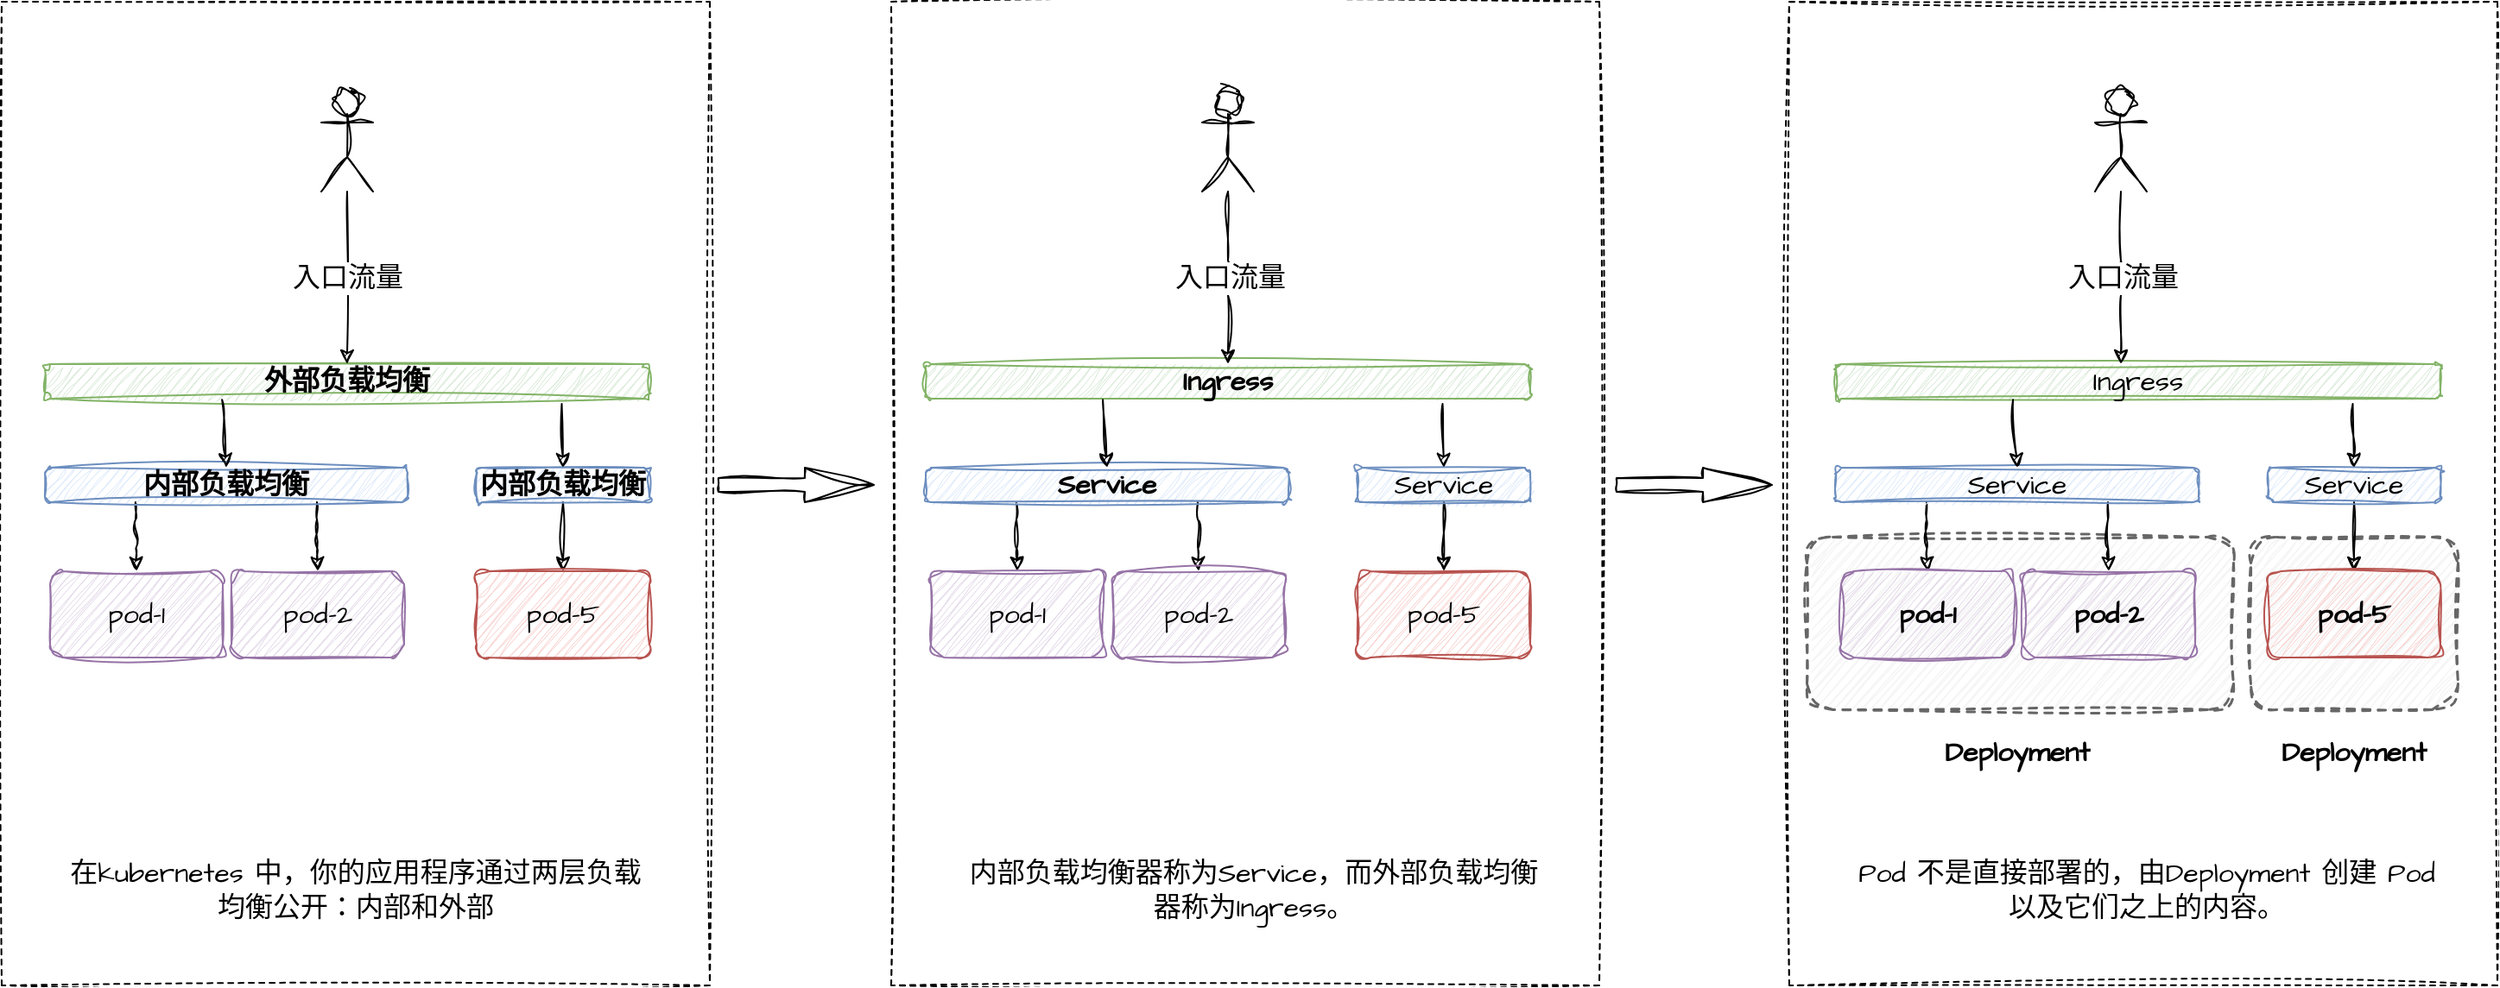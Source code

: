 <mxfile version="21.4.0" type="device" pages="22">
  <diagram name="第 1 页" id="4MX2mIIqE0KcPT3s4_Cr">
    <mxGraphModel dx="1927" dy="902" grid="1" gridSize="10" guides="1" tooltips="1" connect="1" arrows="1" fold="1" page="1" pageScale="1" pageWidth="827" pageHeight="1169" math="0" shadow="0">
      <root>
        <mxCell id="0" />
        <mxCell id="1" parent="0" />
        <mxCell id="-Al-UO2L7uNXWNUclc4m-65" value="" style="rounded=0;whiteSpace=wrap;html=1;sketch=1;hachureGap=4;jiggle=2;curveFitting=1;fontFamily=Architects Daughter;fontSource=https%3A%2F%2Ffonts.googleapis.com%2Fcss%3Ffamily%3DArchitects%2BDaughter;fontSize=20;dashed=1;" parent="1" vertex="1">
          <mxGeometry x="850" y="170" width="410" height="570" as="geometry" />
        </mxCell>
        <mxCell id="-Al-UO2L7uNXWNUclc4m-64" value="" style="rounded=0;whiteSpace=wrap;html=1;sketch=1;hachureGap=4;jiggle=2;curveFitting=1;fontFamily=Architects Daughter;fontSource=https%3A%2F%2Ffonts.googleapis.com%2Fcss%3Ffamily%3DArchitects%2BDaughter;fontSize=20;dashed=1;" parent="1" vertex="1">
          <mxGeometry x="330" y="170" width="410" height="570" as="geometry" />
        </mxCell>
        <mxCell id="-Al-UO2L7uNXWNUclc4m-63" value="" style="rounded=0;whiteSpace=wrap;html=1;sketch=1;hachureGap=4;jiggle=2;curveFitting=1;fontFamily=Architects Daughter;fontSource=https%3A%2F%2Ffonts.googleapis.com%2Fcss%3Ffamily%3DArchitects%2BDaughter;fontSize=20;dashed=1;" parent="1" vertex="1">
          <mxGeometry x="-185" y="170" width="410" height="570" as="geometry" />
        </mxCell>
        <mxCell id="-Al-UO2L7uNXWNUclc4m-42" value="" style="rounded=1;whiteSpace=wrap;html=1;sketch=1;hachureGap=4;jiggle=2;curveFitting=1;fontFamily=Architects Daughter;fontSource=https%3A%2F%2Ffonts.googleapis.com%2Fcss%3Ffamily%3DArchitects%2BDaughter;fontSize=16;dashed=1;fillColor=#f5f5f5;fontColor=#333333;strokeColor=#666666;strokeWidth=1.5;" parent="1" vertex="1">
          <mxGeometry x="1117" y="480" width="120" height="100" as="geometry" />
        </mxCell>
        <mxCell id="-Al-UO2L7uNXWNUclc4m-43" value="" style="rounded=1;whiteSpace=wrap;html=1;sketch=1;hachureGap=4;jiggle=2;curveFitting=1;fontFamily=Architects Daughter;fontSource=https%3A%2F%2Ffonts.googleapis.com%2Fcss%3Ffamily%3DArchitects%2BDaughter;fontSize=16;dashed=1;fillColor=#f5f5f5;fontColor=#333333;strokeColor=#666666;fontStyle=1;strokeWidth=1.5;" parent="1" vertex="1">
          <mxGeometry x="860" y="480" width="247" height="100" as="geometry" />
        </mxCell>
        <mxCell id="-Al-UO2L7uNXWNUclc4m-3" value="&lt;b style=&quot;font-size: 16px;&quot;&gt;外部负载均衡&lt;/b&gt;" style="rounded=1;whiteSpace=wrap;html=1;sketch=1;hachureGap=4;jiggle=2;curveFitting=1;fontFamily=Architects Daughter;fontSource=https%3A%2F%2Ffonts.googleapis.com%2Fcss%3Ffamily%3DArchitects%2BDaughter;fontSize=16;fillColor=#d5e8d4;strokeColor=#82b366;" parent="1" vertex="1">
          <mxGeometry x="-160" y="380" width="350" height="20" as="geometry" />
        </mxCell>
        <mxCell id="-Al-UO2L7uNXWNUclc4m-16" style="edgeStyle=orthogonalEdgeStyle;rounded=1;sketch=1;hachureGap=4;jiggle=2;curveFitting=1;orthogonalLoop=1;jettySize=auto;html=1;exitX=0.25;exitY=1;exitDx=0;exitDy=0;fontFamily=Architects Daughter;fontSource=https%3A%2F%2Ffonts.googleapis.com%2Fcss%3Ffamily%3DArchitects%2BDaughter;fontSize=16;" parent="1" source="-Al-UO2L7uNXWNUclc4m-4" target="-Al-UO2L7uNXWNUclc4m-11" edge="1">
          <mxGeometry relative="1" as="geometry" />
        </mxCell>
        <mxCell id="-Al-UO2L7uNXWNUclc4m-17" style="edgeStyle=orthogonalEdgeStyle;rounded=1;sketch=1;hachureGap=4;jiggle=2;curveFitting=1;orthogonalLoop=1;jettySize=auto;html=1;exitX=0.75;exitY=1;exitDx=0;exitDy=0;fontFamily=Architects Daughter;fontSource=https%3A%2F%2Ffonts.googleapis.com%2Fcss%3Ffamily%3DArchitects%2BDaughter;fontSize=16;" parent="1" source="-Al-UO2L7uNXWNUclc4m-4" target="-Al-UO2L7uNXWNUclc4m-12" edge="1">
          <mxGeometry relative="1" as="geometry" />
        </mxCell>
        <mxCell id="-Al-UO2L7uNXWNUclc4m-4" value="&lt;b style=&quot;font-size: 16px;&quot;&gt;内部负载均衡&lt;/b&gt;" style="rounded=1;whiteSpace=wrap;html=1;sketch=1;hachureGap=4;jiggle=2;curveFitting=1;fontFamily=Architects Daughter;fontSource=https%3A%2F%2Ffonts.googleapis.com%2Fcss%3Ffamily%3DArchitects%2BDaughter;fontSize=16;fillColor=#dae8fc;strokeColor=#6c8ebf;" parent="1" vertex="1">
          <mxGeometry x="-160" y="440" width="210" height="20" as="geometry" />
        </mxCell>
        <mxCell id="-Al-UO2L7uNXWNUclc4m-19" style="edgeStyle=orthogonalEdgeStyle;rounded=1;sketch=1;hachureGap=4;jiggle=2;curveFitting=1;orthogonalLoop=1;jettySize=auto;html=1;exitX=0.5;exitY=1;exitDx=0;exitDy=0;entryX=0.5;entryY=0;entryDx=0;entryDy=0;fontFamily=Architects Daughter;fontSource=https%3A%2F%2Ffonts.googleapis.com%2Fcss%3Ffamily%3DArchitects%2BDaughter;fontSize=16;" parent="1" source="-Al-UO2L7uNXWNUclc4m-6" target="-Al-UO2L7uNXWNUclc4m-10" edge="1">
          <mxGeometry relative="1" as="geometry" />
        </mxCell>
        <mxCell id="-Al-UO2L7uNXWNUclc4m-6" value="&lt;b style=&quot;font-size: 16px;&quot;&gt;内部负载均衡&lt;/b&gt;" style="rounded=1;whiteSpace=wrap;html=1;sketch=1;hachureGap=4;jiggle=2;curveFitting=1;fontFamily=Architects Daughter;fontSource=https%3A%2F%2Ffonts.googleapis.com%2Fcss%3Ffamily%3DArchitects%2BDaughter;fontSize=16;fillColor=#dae8fc;strokeColor=#6c8ebf;" parent="1" vertex="1">
          <mxGeometry x="90" y="440" width="100" height="20" as="geometry" />
        </mxCell>
        <mxCell id="-Al-UO2L7uNXWNUclc4m-10" value="pod-5" style="rounded=1;whiteSpace=wrap;html=1;sketch=1;hachureGap=4;jiggle=2;curveFitting=1;fontFamily=Architects Daughter;fontSource=https%3A%2F%2Ffonts.googleapis.com%2Fcss%3Ffamily%3DArchitects%2BDaughter;fontSize=16;fillColor=#f8cecc;strokeColor=#b85450;" parent="1" vertex="1">
          <mxGeometry x="90" y="500" width="100" height="50" as="geometry" />
        </mxCell>
        <mxCell id="-Al-UO2L7uNXWNUclc4m-11" value="pod-1" style="rounded=1;whiteSpace=wrap;html=1;sketch=1;hachureGap=4;jiggle=2;curveFitting=1;fontFamily=Architects Daughter;fontSource=https%3A%2F%2Ffonts.googleapis.com%2Fcss%3Ffamily%3DArchitects%2BDaughter;fontSize=16;fillColor=#e1d5e7;strokeColor=#9673a6;" parent="1" vertex="1">
          <mxGeometry x="-157" y="500" width="100" height="50" as="geometry" />
        </mxCell>
        <mxCell id="-Al-UO2L7uNXWNUclc4m-12" value="pod-2" style="rounded=1;whiteSpace=wrap;html=1;sketch=1;hachureGap=4;jiggle=2;curveFitting=1;fontFamily=Architects Daughter;fontSource=https%3A%2F%2Ffonts.googleapis.com%2Fcss%3Ffamily%3DArchitects%2BDaughter;fontSize=16;fillColor=#e1d5e7;strokeColor=#9673a6;" parent="1" vertex="1">
          <mxGeometry x="-52" y="500" width="100" height="50" as="geometry" />
        </mxCell>
        <mxCell id="-Al-UO2L7uNXWNUclc4m-14" value="" style="endArrow=classic;html=1;rounded=1;sketch=1;hachureGap=4;jiggle=2;curveFitting=1;fontFamily=Architects Daughter;fontSource=https%3A%2F%2Ffonts.googleapis.com%2Fcss%3Ffamily%3DArchitects%2BDaughter;fontSize=16;exitX=0.293;exitY=1.03;exitDx=0;exitDy=0;exitPerimeter=0;entryX=0.5;entryY=0;entryDx=0;entryDy=0;" parent="1" source="-Al-UO2L7uNXWNUclc4m-3" target="-Al-UO2L7uNXWNUclc4m-4" edge="1">
          <mxGeometry width="50" height="50" relative="1" as="geometry">
            <mxPoint x="190" y="510" as="sourcePoint" />
            <mxPoint x="-57" y="430" as="targetPoint" />
          </mxGeometry>
        </mxCell>
        <mxCell id="-Al-UO2L7uNXWNUclc4m-15" value="" style="endArrow=classic;html=1;rounded=1;sketch=1;hachureGap=4;jiggle=2;curveFitting=1;fontFamily=Architects Daughter;fontSource=https%3A%2F%2Ffonts.googleapis.com%2Fcss%3Ffamily%3DArchitects%2BDaughter;fontSize=16;exitX=0.855;exitY=1.15;exitDx=0;exitDy=0;exitPerimeter=0;entryX=0.5;entryY=0;entryDx=0;entryDy=0;" parent="1" source="-Al-UO2L7uNXWNUclc4m-3" target="-Al-UO2L7uNXWNUclc4m-6" edge="1">
          <mxGeometry width="50" height="50" relative="1" as="geometry">
            <mxPoint x="-45" y="411" as="sourcePoint" />
            <mxPoint x="-45" y="440" as="targetPoint" />
          </mxGeometry>
        </mxCell>
        <mxCell id="-Al-UO2L7uNXWNUclc4m-20" value="&lt;b style=&quot;font-size: 16px;&quot;&gt;Ingress&lt;/b&gt;" style="rounded=1;whiteSpace=wrap;html=1;sketch=1;hachureGap=4;jiggle=2;curveFitting=1;fontFamily=Architects Daughter;fontSource=https%3A%2F%2Ffonts.googleapis.com%2Fcss%3Ffamily%3DArchitects%2BDaughter;fontSize=16;fillColor=#d5e8d4;strokeColor=#82b366;" parent="1" vertex="1">
          <mxGeometry x="350" y="380" width="350" height="20" as="geometry" />
        </mxCell>
        <mxCell id="-Al-UO2L7uNXWNUclc4m-21" style="edgeStyle=orthogonalEdgeStyle;rounded=1;sketch=1;hachureGap=4;jiggle=2;curveFitting=1;orthogonalLoop=1;jettySize=auto;html=1;exitX=0.25;exitY=1;exitDx=0;exitDy=0;fontFamily=Architects Daughter;fontSource=https%3A%2F%2Ffonts.googleapis.com%2Fcss%3Ffamily%3DArchitects%2BDaughter;fontSize=16;" parent="1" source="-Al-UO2L7uNXWNUclc4m-23" target="-Al-UO2L7uNXWNUclc4m-27" edge="1">
          <mxGeometry relative="1" as="geometry" />
        </mxCell>
        <mxCell id="-Al-UO2L7uNXWNUclc4m-22" style="edgeStyle=orthogonalEdgeStyle;rounded=1;sketch=1;hachureGap=4;jiggle=2;curveFitting=1;orthogonalLoop=1;jettySize=auto;html=1;exitX=0.75;exitY=1;exitDx=0;exitDy=0;fontFamily=Architects Daughter;fontSource=https%3A%2F%2Ffonts.googleapis.com%2Fcss%3Ffamily%3DArchitects%2BDaughter;fontSize=16;" parent="1" source="-Al-UO2L7uNXWNUclc4m-23" target="-Al-UO2L7uNXWNUclc4m-28" edge="1">
          <mxGeometry relative="1" as="geometry" />
        </mxCell>
        <mxCell id="-Al-UO2L7uNXWNUclc4m-23" value="&lt;b style=&quot;font-size: 16px;&quot;&gt;Service&lt;/b&gt;" style="rounded=1;whiteSpace=wrap;html=1;sketch=1;hachureGap=4;jiggle=2;curveFitting=1;fontFamily=Architects Daughter;fontSource=https%3A%2F%2Ffonts.googleapis.com%2Fcss%3Ffamily%3DArchitects%2BDaughter;fontSize=16;fillColor=#dae8fc;strokeColor=#6c8ebf;" parent="1" vertex="1">
          <mxGeometry x="350" y="440" width="210" height="20" as="geometry" />
        </mxCell>
        <mxCell id="-Al-UO2L7uNXWNUclc4m-24" style="edgeStyle=orthogonalEdgeStyle;rounded=1;sketch=1;hachureGap=4;jiggle=2;curveFitting=1;orthogonalLoop=1;jettySize=auto;html=1;exitX=0.5;exitY=1;exitDx=0;exitDy=0;entryX=0.5;entryY=0;entryDx=0;entryDy=0;fontFamily=Architects Daughter;fontSource=https%3A%2F%2Ffonts.googleapis.com%2Fcss%3Ffamily%3DArchitects%2BDaughter;fontSize=16;" parent="1" source="-Al-UO2L7uNXWNUclc4m-25" target="-Al-UO2L7uNXWNUclc4m-26" edge="1">
          <mxGeometry relative="1" as="geometry" />
        </mxCell>
        <mxCell id="-Al-UO2L7uNXWNUclc4m-25" value="Service" style="rounded=1;whiteSpace=wrap;html=1;sketch=1;hachureGap=4;jiggle=2;curveFitting=1;fontFamily=Architects Daughter;fontSource=https%3A%2F%2Ffonts.googleapis.com%2Fcss%3Ffamily%3DArchitects%2BDaughter;fontSize=16;fillColor=#dae8fc;strokeColor=#6c8ebf;" parent="1" vertex="1">
          <mxGeometry x="600" y="440" width="100" height="20" as="geometry" />
        </mxCell>
        <mxCell id="-Al-UO2L7uNXWNUclc4m-26" value="pod-5" style="rounded=1;whiteSpace=wrap;html=1;sketch=1;hachureGap=4;jiggle=2;curveFitting=1;fontFamily=Architects Daughter;fontSource=https%3A%2F%2Ffonts.googleapis.com%2Fcss%3Ffamily%3DArchitects%2BDaughter;fontSize=16;fillColor=#f8cecc;strokeColor=#b85450;" parent="1" vertex="1">
          <mxGeometry x="600" y="500" width="100" height="50" as="geometry" />
        </mxCell>
        <mxCell id="-Al-UO2L7uNXWNUclc4m-27" value="pod-1" style="rounded=1;whiteSpace=wrap;html=1;sketch=1;hachureGap=4;jiggle=2;curveFitting=1;fontFamily=Architects Daughter;fontSource=https%3A%2F%2Ffonts.googleapis.com%2Fcss%3Ffamily%3DArchitects%2BDaughter;fontSize=16;fillColor=#e1d5e7;strokeColor=#9673a6;" parent="1" vertex="1">
          <mxGeometry x="353" y="500" width="100" height="50" as="geometry" />
        </mxCell>
        <mxCell id="-Al-UO2L7uNXWNUclc4m-28" value="pod-2" style="rounded=1;whiteSpace=wrap;html=1;sketch=1;hachureGap=4;jiggle=2;curveFitting=1;fontFamily=Architects Daughter;fontSource=https%3A%2F%2Ffonts.googleapis.com%2Fcss%3Ffamily%3DArchitects%2BDaughter;fontSize=16;fillColor=#e1d5e7;strokeColor=#9673a6;" parent="1" vertex="1">
          <mxGeometry x="458" y="500" width="100" height="50" as="geometry" />
        </mxCell>
        <mxCell id="-Al-UO2L7uNXWNUclc4m-29" value="" style="endArrow=classic;html=1;rounded=1;sketch=1;hachureGap=4;jiggle=2;curveFitting=1;fontFamily=Architects Daughter;fontSource=https%3A%2F%2Ffonts.googleapis.com%2Fcss%3Ffamily%3DArchitects%2BDaughter;fontSize=16;exitX=0.293;exitY=1.03;exitDx=0;exitDy=0;exitPerimeter=0;entryX=0.5;entryY=0;entryDx=0;entryDy=0;" parent="1" source="-Al-UO2L7uNXWNUclc4m-20" target="-Al-UO2L7uNXWNUclc4m-23" edge="1">
          <mxGeometry width="50" height="50" relative="1" as="geometry">
            <mxPoint x="700" y="510" as="sourcePoint" />
            <mxPoint x="453" y="430" as="targetPoint" />
          </mxGeometry>
        </mxCell>
        <mxCell id="-Al-UO2L7uNXWNUclc4m-30" value="" style="endArrow=classic;html=1;rounded=1;sketch=1;hachureGap=4;jiggle=2;curveFitting=1;fontFamily=Architects Daughter;fontSource=https%3A%2F%2Ffonts.googleapis.com%2Fcss%3Ffamily%3DArchitects%2BDaughter;fontSize=16;exitX=0.855;exitY=1.15;exitDx=0;exitDy=0;exitPerimeter=0;entryX=0.5;entryY=0;entryDx=0;entryDy=0;" parent="1" source="-Al-UO2L7uNXWNUclc4m-20" target="-Al-UO2L7uNXWNUclc4m-25" edge="1">
          <mxGeometry width="50" height="50" relative="1" as="geometry">
            <mxPoint x="465" y="411" as="sourcePoint" />
            <mxPoint x="465" y="440" as="targetPoint" />
          </mxGeometry>
        </mxCell>
        <mxCell id="-Al-UO2L7uNXWNUclc4m-31" value="Ingress" style="rounded=1;whiteSpace=wrap;html=1;sketch=1;hachureGap=4;jiggle=2;curveFitting=1;fontFamily=Architects Daughter;fontSource=https%3A%2F%2Ffonts.googleapis.com%2Fcss%3Ffamily%3DArchitects%2BDaughter;fontSize=16;fillColor=#d5e8d4;strokeColor=#82b366;" parent="1" vertex="1">
          <mxGeometry x="877" y="380" width="350" height="20" as="geometry" />
        </mxCell>
        <mxCell id="-Al-UO2L7uNXWNUclc4m-32" style="edgeStyle=orthogonalEdgeStyle;rounded=1;sketch=1;hachureGap=4;jiggle=2;curveFitting=1;orthogonalLoop=1;jettySize=auto;html=1;exitX=0.25;exitY=1;exitDx=0;exitDy=0;fontFamily=Architects Daughter;fontSource=https%3A%2F%2Ffonts.googleapis.com%2Fcss%3Ffamily%3DArchitects%2BDaughter;fontSize=16;" parent="1" source="-Al-UO2L7uNXWNUclc4m-34" target="-Al-UO2L7uNXWNUclc4m-38" edge="1">
          <mxGeometry relative="1" as="geometry" />
        </mxCell>
        <mxCell id="-Al-UO2L7uNXWNUclc4m-33" style="edgeStyle=orthogonalEdgeStyle;rounded=1;sketch=1;hachureGap=4;jiggle=2;curveFitting=1;orthogonalLoop=1;jettySize=auto;html=1;exitX=0.75;exitY=1;exitDx=0;exitDy=0;fontFamily=Architects Daughter;fontSource=https%3A%2F%2Ffonts.googleapis.com%2Fcss%3Ffamily%3DArchitects%2BDaughter;fontSize=16;" parent="1" source="-Al-UO2L7uNXWNUclc4m-34" target="-Al-UO2L7uNXWNUclc4m-39" edge="1">
          <mxGeometry relative="1" as="geometry" />
        </mxCell>
        <mxCell id="-Al-UO2L7uNXWNUclc4m-34" value="Service" style="rounded=1;whiteSpace=wrap;html=1;sketch=1;hachureGap=4;jiggle=2;curveFitting=1;fontFamily=Architects Daughter;fontSource=https%3A%2F%2Ffonts.googleapis.com%2Fcss%3Ffamily%3DArchitects%2BDaughter;fontSize=16;fillColor=#dae8fc;strokeColor=#6c8ebf;" parent="1" vertex="1">
          <mxGeometry x="877" y="440" width="210" height="20" as="geometry" />
        </mxCell>
        <mxCell id="-Al-UO2L7uNXWNUclc4m-35" style="edgeStyle=orthogonalEdgeStyle;rounded=1;sketch=1;hachureGap=4;jiggle=2;curveFitting=1;orthogonalLoop=1;jettySize=auto;html=1;exitX=0.5;exitY=1;exitDx=0;exitDy=0;entryX=0.5;entryY=0;entryDx=0;entryDy=0;fontFamily=Architects Daughter;fontSource=https%3A%2F%2Ffonts.googleapis.com%2Fcss%3Ffamily%3DArchitects%2BDaughter;fontSize=16;" parent="1" source="-Al-UO2L7uNXWNUclc4m-36" target="-Al-UO2L7uNXWNUclc4m-37" edge="1">
          <mxGeometry relative="1" as="geometry" />
        </mxCell>
        <mxCell id="-Al-UO2L7uNXWNUclc4m-36" value="Service" style="rounded=1;whiteSpace=wrap;html=1;sketch=1;hachureGap=4;jiggle=2;curveFitting=1;fontFamily=Architects Daughter;fontSource=https%3A%2F%2Ffonts.googleapis.com%2Fcss%3Ffamily%3DArchitects%2BDaughter;fontSize=16;fillColor=#dae8fc;strokeColor=#6c8ebf;" parent="1" vertex="1">
          <mxGeometry x="1127" y="440" width="100" height="20" as="geometry" />
        </mxCell>
        <mxCell id="-Al-UO2L7uNXWNUclc4m-37" value="&lt;b&gt;pod-5&lt;/b&gt;" style="rounded=1;whiteSpace=wrap;html=1;sketch=1;hachureGap=4;jiggle=2;curveFitting=1;fontFamily=Architects Daughter;fontSource=https%3A%2F%2Ffonts.googleapis.com%2Fcss%3Ffamily%3DArchitects%2BDaughter;fontSize=16;fillColor=#f8cecc;strokeColor=#b85450;" parent="1" vertex="1">
          <mxGeometry x="1127" y="500" width="100" height="50" as="geometry" />
        </mxCell>
        <mxCell id="-Al-UO2L7uNXWNUclc4m-38" value="&lt;b&gt;pod-1&lt;/b&gt;" style="rounded=1;whiteSpace=wrap;html=1;sketch=1;hachureGap=4;jiggle=2;curveFitting=1;fontFamily=Architects Daughter;fontSource=https%3A%2F%2Ffonts.googleapis.com%2Fcss%3Ffamily%3DArchitects%2BDaughter;fontSize=16;fillColor=#e1d5e7;strokeColor=#9673a6;" parent="1" vertex="1">
          <mxGeometry x="880" y="500" width="100" height="50" as="geometry" />
        </mxCell>
        <mxCell id="-Al-UO2L7uNXWNUclc4m-39" value="&lt;b&gt;pod-2&lt;/b&gt;" style="rounded=1;whiteSpace=wrap;html=1;sketch=1;hachureGap=4;jiggle=2;curveFitting=1;fontFamily=Architects Daughter;fontSource=https%3A%2F%2Ffonts.googleapis.com%2Fcss%3Ffamily%3DArchitects%2BDaughter;fontSize=16;fillColor=#e1d5e7;strokeColor=#9673a6;" parent="1" vertex="1">
          <mxGeometry x="985" y="500" width="100" height="50" as="geometry" />
        </mxCell>
        <mxCell id="-Al-UO2L7uNXWNUclc4m-40" value="" style="endArrow=classic;html=1;rounded=1;sketch=1;hachureGap=4;jiggle=2;curveFitting=1;fontFamily=Architects Daughter;fontSource=https%3A%2F%2Ffonts.googleapis.com%2Fcss%3Ffamily%3DArchitects%2BDaughter;fontSize=16;exitX=0.293;exitY=1.03;exitDx=0;exitDy=0;exitPerimeter=0;entryX=0.5;entryY=0;entryDx=0;entryDy=0;" parent="1" source="-Al-UO2L7uNXWNUclc4m-31" target="-Al-UO2L7uNXWNUclc4m-34" edge="1">
          <mxGeometry width="50" height="50" relative="1" as="geometry">
            <mxPoint x="1227" y="510" as="sourcePoint" />
            <mxPoint x="980" y="430" as="targetPoint" />
          </mxGeometry>
        </mxCell>
        <mxCell id="-Al-UO2L7uNXWNUclc4m-41" value="" style="endArrow=classic;html=1;rounded=1;sketch=1;hachureGap=4;jiggle=2;curveFitting=1;fontFamily=Architects Daughter;fontSource=https%3A%2F%2Ffonts.googleapis.com%2Fcss%3Ffamily%3DArchitects%2BDaughter;fontSize=16;exitX=0.855;exitY=1.15;exitDx=0;exitDy=0;exitPerimeter=0;entryX=0.5;entryY=0;entryDx=0;entryDy=0;" parent="1" source="-Al-UO2L7uNXWNUclc4m-31" target="-Al-UO2L7uNXWNUclc4m-36" edge="1">
          <mxGeometry width="50" height="50" relative="1" as="geometry">
            <mxPoint x="992" y="411" as="sourcePoint" />
            <mxPoint x="992" y="440" as="targetPoint" />
          </mxGeometry>
        </mxCell>
        <mxCell id="-Al-UO2L7uNXWNUclc4m-44" value="&lt;b&gt;Deployment&lt;/b&gt;" style="text;html=1;strokeColor=none;fillColor=none;align=center;verticalAlign=middle;whiteSpace=wrap;rounded=0;fontSize=16;fontFamily=Architects Daughter;" parent="1" vertex="1">
          <mxGeometry x="952" y="590" width="60" height="30" as="geometry" />
        </mxCell>
        <mxCell id="-Al-UO2L7uNXWNUclc4m-45" value="&lt;b&gt;Deployment&lt;/b&gt;" style="text;html=1;strokeColor=none;fillColor=none;align=center;verticalAlign=middle;whiteSpace=wrap;rounded=0;fontSize=16;fontFamily=Architects Daughter;" parent="1" vertex="1">
          <mxGeometry x="1147" y="590" width="60" height="30" as="geometry" />
        </mxCell>
        <mxCell id="-Al-UO2L7uNXWNUclc4m-47" value="入口流量" style="edgeStyle=orthogonalEdgeStyle;rounded=1;sketch=1;hachureGap=4;jiggle=2;curveFitting=1;orthogonalLoop=1;jettySize=auto;html=1;fontFamily=Architects Daughter;fontSource=https%3A%2F%2Ffonts.googleapis.com%2Fcss%3Ffamily%3DArchitects%2BDaughter;fontSize=16;" parent="1" source="-Al-UO2L7uNXWNUclc4m-46" target="-Al-UO2L7uNXWNUclc4m-3" edge="1">
          <mxGeometry relative="1" as="geometry" />
        </mxCell>
        <mxCell id="-Al-UO2L7uNXWNUclc4m-46" value="" style="shape=umlActor;verticalLabelPosition=bottom;verticalAlign=top;html=1;outlineConnect=0;rounded=1;sketch=1;hachureGap=4;jiggle=2;curveFitting=1;fontFamily=Architects Daughter;fontSource=https%3A%2F%2Ffonts.googleapis.com%2Fcss%3Ffamily%3DArchitects%2BDaughter;fontSize=16;" parent="1" vertex="1">
          <mxGeometry y="220" width="30" height="60" as="geometry" />
        </mxCell>
        <mxCell id="-Al-UO2L7uNXWNUclc4m-48" value="入口流量" style="edgeStyle=orthogonalEdgeStyle;rounded=1;sketch=1;hachureGap=4;jiggle=2;curveFitting=1;orthogonalLoop=1;jettySize=auto;html=1;fontFamily=Architects Daughter;fontSource=https%3A%2F%2Ffonts.googleapis.com%2Fcss%3Ffamily%3DArchitects%2BDaughter;fontSize=16;" parent="1" source="-Al-UO2L7uNXWNUclc4m-49" edge="1">
          <mxGeometry relative="1" as="geometry">
            <mxPoint x="525" y="380" as="targetPoint" />
          </mxGeometry>
        </mxCell>
        <mxCell id="-Al-UO2L7uNXWNUclc4m-49" value="" style="shape=umlActor;verticalLabelPosition=bottom;verticalAlign=top;html=1;outlineConnect=0;rounded=1;sketch=1;hachureGap=4;jiggle=2;curveFitting=1;fontFamily=Architects Daughter;fontSource=https%3A%2F%2Ffonts.googleapis.com%2Fcss%3Ffamily%3DArchitects%2BDaughter;fontSize=16;" parent="1" vertex="1">
          <mxGeometry x="510" y="220" width="30" height="60" as="geometry" />
        </mxCell>
        <mxCell id="-Al-UO2L7uNXWNUclc4m-50" value="入口流量" style="edgeStyle=orthogonalEdgeStyle;rounded=1;sketch=1;hachureGap=4;jiggle=2;curveFitting=1;orthogonalLoop=1;jettySize=auto;html=1;fontFamily=Architects Daughter;fontSource=https%3A%2F%2Ffonts.googleapis.com%2Fcss%3Ffamily%3DArchitects%2BDaughter;fontSize=16;" parent="1" source="-Al-UO2L7uNXWNUclc4m-51" edge="1">
          <mxGeometry relative="1" as="geometry">
            <mxPoint x="1042" y="380" as="targetPoint" />
          </mxGeometry>
        </mxCell>
        <mxCell id="-Al-UO2L7uNXWNUclc4m-51" value="" style="shape=umlActor;verticalLabelPosition=bottom;verticalAlign=top;html=1;outlineConnect=0;rounded=1;sketch=1;hachureGap=4;jiggle=2;curveFitting=1;fontFamily=Architects Daughter;fontSource=https%3A%2F%2Ffonts.googleapis.com%2Fcss%3Ffamily%3DArchitects%2BDaughter;fontSize=16;" parent="1" vertex="1">
          <mxGeometry x="1027" y="220" width="30" height="60" as="geometry" />
        </mxCell>
        <mxCell id="-Al-UO2L7uNXWNUclc4m-52" value="在kubernetes 中，你的应用程序通过两层负载均衡公开：内部和外部" style="text;html=1;strokeColor=none;fillColor=none;align=center;verticalAlign=middle;whiteSpace=wrap;rounded=0;fontSize=16;fontFamily=Architects Daughter;" parent="1" vertex="1">
          <mxGeometry x="-150" y="670" width="340" height="30" as="geometry" />
        </mxCell>
        <mxCell id="-Al-UO2L7uNXWNUclc4m-53" value="内部负载均衡器称为Service，而外部负载均衡器称为Ingress。" style="text;html=1;strokeColor=none;fillColor=none;align=center;verticalAlign=middle;whiteSpace=wrap;rounded=0;fontSize=16;fontFamily=Architects Daughter;" parent="1" vertex="1">
          <mxGeometry x="370" y="670" width="340" height="30" as="geometry" />
        </mxCell>
        <mxCell id="-Al-UO2L7uNXWNUclc4m-54" value="Pod 不是直接部署的，由Deployment 创建 Pod 以及它们之上的内容。" style="text;html=1;strokeColor=none;fillColor=none;align=center;verticalAlign=middle;whiteSpace=wrap;rounded=0;fontSize=16;fontFamily=Architects Daughter;" parent="1" vertex="1">
          <mxGeometry x="887" y="670" width="340" height="30" as="geometry" />
        </mxCell>
        <mxCell id="-Al-UO2L7uNXWNUclc4m-60" value="" style="html=1;shadow=0;dashed=0;align=center;verticalAlign=middle;shape=mxgraph.arrows2.arrow;dy=0.6;dx=40;notch=0;rounded=1;sketch=1;hachureGap=4;jiggle=2;curveFitting=1;fontFamily=Architects Daughter;fontSource=https%3A%2F%2Ffonts.googleapis.com%2Fcss%3Ffamily%3DArchitects%2BDaughter;fontSize=20;" parent="1" vertex="1">
          <mxGeometry x="230" y="440" width="90" height="20" as="geometry" />
        </mxCell>
        <mxCell id="-Al-UO2L7uNXWNUclc4m-62" value="" style="html=1;shadow=0;dashed=0;align=center;verticalAlign=middle;shape=mxgraph.arrows2.arrow;dy=0.6;dx=40;notch=0;rounded=1;sketch=1;hachureGap=4;jiggle=2;curveFitting=1;fontFamily=Architects Daughter;fontSource=https%3A%2F%2Ffonts.googleapis.com%2Fcss%3Ffamily%3DArchitects%2BDaughter;fontSize=20;" parent="1" vertex="1">
          <mxGeometry x="750" y="440" width="90" height="20" as="geometry" />
        </mxCell>
      </root>
    </mxGraphModel>
  </diagram>
  <diagram id="ApSBSPGN4a2ryqaEz3sD" name="如何链接端口">
    <mxGraphModel dx="3038" dy="1289" grid="1" gridSize="10" guides="1" tooltips="1" connect="1" arrows="1" fold="1" page="1" pageScale="1" pageWidth="827" pageHeight="1169" math="0" shadow="0">
      <root>
        <mxCell id="0" />
        <mxCell id="1" parent="0" />
        <mxCell id="G5w9tmswNJbm443V5k9T-66" value="" style="rounded=0;whiteSpace=wrap;html=1;sketch=1;hachureGap=4;jiggle=2;curveFitting=1;fontFamily=Architects Daughter;fontSource=https%3A%2F%2Ffonts.googleapis.com%2Fcss%3Ffamily%3DArchitects%2BDaughter;fontSize=20;dashed=1;" vertex="1" parent="1">
          <mxGeometry x="1290" y="170" width="420" height="520" as="geometry" />
        </mxCell>
        <mxCell id="G5w9tmswNJbm443V5k9T-65" value="" style="rounded=0;whiteSpace=wrap;html=1;sketch=1;hachureGap=4;jiggle=2;curveFitting=1;fontFamily=Architects Daughter;fontSource=https%3A%2F%2Ffonts.googleapis.com%2Fcss%3Ffamily%3DArchitects%2BDaughter;fontSize=20;dashed=1;" vertex="1" parent="1">
          <mxGeometry x="810" y="170" width="390" height="520" as="geometry" />
        </mxCell>
        <mxCell id="G5w9tmswNJbm443V5k9T-64" value="" style="rounded=0;whiteSpace=wrap;html=1;sketch=1;hachureGap=4;jiggle=2;curveFitting=1;fontFamily=Architects Daughter;fontSource=https%3A%2F%2Ffonts.googleapis.com%2Fcss%3Ffamily%3DArchitects%2BDaughter;fontSize=20;dashed=1;" vertex="1" parent="1">
          <mxGeometry x="340" y="170" width="390" height="520" as="geometry" />
        </mxCell>
        <mxCell id="G5w9tmswNJbm443V5k9T-53" value="" style="rounded=0;whiteSpace=wrap;html=1;sketch=1;hachureGap=4;jiggle=2;curveFitting=1;fontFamily=Architects Daughter;fontSource=https%3A%2F%2Ffonts.googleapis.com%2Fcss%3Ffamily%3DArchitects%2BDaughter;fontSize=20;dashed=1;" vertex="1" parent="1">
          <mxGeometry x="-90" y="170" width="330" height="520" as="geometry" />
        </mxCell>
        <mxCell id="G5w9tmswNJbm443V5k9T-39" value="" style="rounded=1;whiteSpace=wrap;html=1;sketch=1;hachureGap=4;jiggle=2;curveFitting=1;fontFamily=Architects Daughter;fontSource=https%3A%2F%2Ffonts.googleapis.com%2Fcss%3Ffamily%3DArchitects%2BDaughter;fontSize=20;fillColor=#ffe6cc;strokeColor=#d79b00;dashed=1;strokeWidth=1.5;" vertex="1" parent="1">
          <mxGeometry x="1300" y="430" width="370" height="100" as="geometry" />
        </mxCell>
        <mxCell id="G5w9tmswNJbm443V5k9T-3" value="外部流量" style="edgeStyle=orthogonalEdgeStyle;rounded=1;sketch=1;hachureGap=4;jiggle=2;curveFitting=1;orthogonalLoop=1;jettySize=auto;html=1;fontFamily=Architects Daughter;fontSource=https%3A%2F%2Ffonts.googleapis.com%2Fcss%3Ffamily%3DArchitects%2BDaughter;fontSize=16;" edge="1" parent="1" source="iLTizIoHOWQz3lhgQTWu-1" target="iLTizIoHOWQz3lhgQTWu-2">
          <mxGeometry x="-0.028" y="-43" relative="1" as="geometry">
            <mxPoint x="-43" y="-38" as="offset" />
          </mxGeometry>
        </mxCell>
        <mxCell id="iLTizIoHOWQz3lhgQTWu-1" value="Actor" style="shape=umlActor;verticalLabelPosition=bottom;verticalAlign=top;html=1;outlineConnect=0;rounded=1;sketch=1;hachureGap=4;jiggle=2;curveFitting=1;fontFamily=Architects Daughter;fontSource=https%3A%2F%2Ffonts.googleapis.com%2Fcss%3Ffamily%3DArchitects%2BDaughter;fontSize=16;" vertex="1" parent="1">
          <mxGeometry x="38" y="220" width="30" height="60" as="geometry" />
        </mxCell>
        <mxCell id="G5w9tmswNJbm443V5k9T-1" value="" style="edgeStyle=orthogonalEdgeStyle;rounded=1;sketch=1;hachureGap=4;jiggle=2;curveFitting=1;orthogonalLoop=1;jettySize=auto;html=1;fontFamily=Architects Daughter;fontSource=https%3A%2F%2Ffonts.googleapis.com%2Fcss%3Ffamily%3DArchitects%2BDaughter;fontSize=16;" edge="1" parent="1" source="iLTizIoHOWQz3lhgQTWu-2" target="iLTizIoHOWQz3lhgQTWu-3">
          <mxGeometry relative="1" as="geometry" />
        </mxCell>
        <mxCell id="iLTizIoHOWQz3lhgQTWu-2" value="ingress" style="rounded=1;whiteSpace=wrap;html=1;sketch=1;hachureGap=4;jiggle=2;curveFitting=1;fontFamily=Architects Daughter;fontSource=https%3A%2F%2Ffonts.googleapis.com%2Fcss%3Ffamily%3DArchitects%2BDaughter;fontSize=16;fillColor=#d5e8d4;strokeColor=#82b366;" vertex="1" parent="1">
          <mxGeometry x="-10" y="350" width="130" height="20" as="geometry" />
        </mxCell>
        <mxCell id="G5w9tmswNJbm443V5k9T-2" value="" style="edgeStyle=orthogonalEdgeStyle;rounded=1;sketch=1;hachureGap=4;jiggle=2;curveFitting=1;orthogonalLoop=1;jettySize=auto;html=1;fontFamily=Architects Daughter;fontSource=https%3A%2F%2Ffonts.googleapis.com%2Fcss%3Ffamily%3DArchitects%2BDaughter;fontSize=16;" edge="1" parent="1" source="iLTizIoHOWQz3lhgQTWu-3" target="iLTizIoHOWQz3lhgQTWu-4">
          <mxGeometry relative="1" as="geometry" />
        </mxCell>
        <mxCell id="iLTizIoHOWQz3lhgQTWu-3" value="Service" style="rounded=1;whiteSpace=wrap;html=1;sketch=1;hachureGap=4;jiggle=2;curveFitting=1;fontFamily=Architects Daughter;fontSource=https%3A%2F%2Ffonts.googleapis.com%2Fcss%3Ffamily%3DArchitects%2BDaughter;fontSize=16;fillColor=#dae8fc;strokeColor=#6c8ebf;" vertex="1" parent="1">
          <mxGeometry x="-10" y="420" width="130" height="20" as="geometry" />
        </mxCell>
        <mxCell id="iLTizIoHOWQz3lhgQTWu-4" value="Pod-5" style="rounded=1;whiteSpace=wrap;html=1;sketch=1;hachureGap=4;jiggle=2;curveFitting=1;fontFamily=Architects Daughter;fontSource=https%3A%2F%2Ffonts.googleapis.com%2Fcss%3Ffamily%3DArchitects%2BDaughter;fontSize=16;fillColor=#f8cecc;strokeColor=#b85450;" vertex="1" parent="1">
          <mxGeometry x="-10" y="490" width="130" height="60" as="geometry" />
        </mxCell>
        <mxCell id="G5w9tmswNJbm443V5k9T-4" value="考虑以下由 Service 公开的 Pod。" style="text;html=1;strokeColor=none;fillColor=none;align=center;verticalAlign=middle;whiteSpace=wrap;rounded=1;fontSize=16;fontFamily=Architects Daughter;" vertex="1" parent="1">
          <mxGeometry x="-30" y="600" width="190" height="30" as="geometry" />
        </mxCell>
        <mxCell id="G5w9tmswNJbm443V5k9T-5" value="外部流量" style="edgeStyle=orthogonalEdgeStyle;rounded=1;sketch=1;hachureGap=4;jiggle=2;curveFitting=1;orthogonalLoop=1;jettySize=auto;html=1;fontFamily=Architects Daughter;fontSource=https%3A%2F%2Ffonts.googleapis.com%2Fcss%3Ffamily%3DArchitects%2BDaughter;fontSize=16;" edge="1" source="G5w9tmswNJbm443V5k9T-6" target="G5w9tmswNJbm443V5k9T-8" parent="1">
          <mxGeometry x="-0.028" y="-43" relative="1" as="geometry">
            <mxPoint x="-43" y="-38" as="offset" />
          </mxGeometry>
        </mxCell>
        <mxCell id="G5w9tmswNJbm443V5k9T-6" value="Actor" style="shape=umlActor;verticalLabelPosition=bottom;verticalAlign=top;html=1;outlineConnect=0;rounded=1;sketch=1;hachureGap=4;jiggle=2;curveFitting=1;fontFamily=Architects Daughter;fontSource=https%3A%2F%2Ffonts.googleapis.com%2Fcss%3Ffamily%3DArchitects%2BDaughter;fontSize=16;" vertex="1" parent="1">
          <mxGeometry x="468" y="220" width="30" height="60" as="geometry" />
        </mxCell>
        <mxCell id="G5w9tmswNJbm443V5k9T-7" value="" style="edgeStyle=orthogonalEdgeStyle;rounded=1;sketch=1;hachureGap=4;jiggle=2;curveFitting=1;orthogonalLoop=1;jettySize=auto;html=1;fontFamily=Architects Daughter;fontSource=https%3A%2F%2Ffonts.googleapis.com%2Fcss%3Ffamily%3DArchitects%2BDaughter;fontSize=16;" edge="1" source="G5w9tmswNJbm443V5k9T-8" target="G5w9tmswNJbm443V5k9T-10" parent="1">
          <mxGeometry relative="1" as="geometry" />
        </mxCell>
        <mxCell id="G5w9tmswNJbm443V5k9T-8" value="ingress" style="rounded=1;whiteSpace=wrap;html=1;sketch=1;hachureGap=4;jiggle=2;curveFitting=1;fontFamily=Architects Daughter;fontSource=https%3A%2F%2Ffonts.googleapis.com%2Fcss%3Ffamily%3DArchitects%2BDaughter;fontSize=16;fillColor=#d5e8d4;strokeColor=#82b366;" vertex="1" parent="1">
          <mxGeometry x="420" y="350" width="130" height="20" as="geometry" />
        </mxCell>
        <mxCell id="G5w9tmswNJbm443V5k9T-9" value="" style="edgeStyle=orthogonalEdgeStyle;rounded=1;sketch=1;hachureGap=4;jiggle=2;curveFitting=1;orthogonalLoop=1;jettySize=auto;html=1;fontFamily=Architects Daughter;fontSource=https%3A%2F%2Ffonts.googleapis.com%2Fcss%3Ffamily%3DArchitects%2BDaughter;fontSize=16;" edge="1" source="G5w9tmswNJbm443V5k9T-10" target="G5w9tmswNJbm443V5k9T-11" parent="1">
          <mxGeometry relative="1" as="geometry" />
        </mxCell>
        <mxCell id="G5w9tmswNJbm443V5k9T-10" value="Service" style="rounded=1;whiteSpace=wrap;html=1;sketch=1;hachureGap=4;jiggle=2;curveFitting=1;fontFamily=Architects Daughter;fontSource=https%3A%2F%2Ffonts.googleapis.com%2Fcss%3Ffamily%3DArchitects%2BDaughter;fontSize=16;fillColor=#dae8fc;strokeColor=#6c8ebf;" vertex="1" parent="1">
          <mxGeometry x="420" y="420" width="130" height="20" as="geometry" />
        </mxCell>
        <mxCell id="G5w9tmswNJbm443V5k9T-11" value="Pod-5" style="rounded=1;whiteSpace=wrap;html=1;sketch=1;hachureGap=4;jiggle=2;curveFitting=1;fontFamily=Architects Daughter;fontSource=https%3A%2F%2Ffonts.googleapis.com%2Fcss%3Ffamily%3DArchitects%2BDaughter;fontSize=16;fillColor=#f8cecc;strokeColor=#b85450;" vertex="1" parent="1">
          <mxGeometry x="420" y="490" width="130" height="60" as="geometry" />
        </mxCell>
        <mxCell id="G5w9tmswNJbm443V5k9T-12" value="创建 Pod 时，您应该为 Pod 中的每个容器定义端口 &lt;b style=&quot;font-size: 16px;&quot;&gt;containerPort&lt;/b&gt;。" style="text;html=1;strokeColor=none;fillColor=none;align=center;verticalAlign=middle;whiteSpace=wrap;rounded=1;fontSize=16;fontFamily=Architects Daughter;" vertex="1" parent="1">
          <mxGeometry x="430" y="600" width="190" height="30" as="geometry" />
        </mxCell>
        <mxCell id="G5w9tmswNJbm443V5k9T-13" value="port:80" style="text;html=1;strokeColor=none;fillColor=none;align=center;verticalAlign=middle;whiteSpace=wrap;rounded=1;fontSize=16;fontFamily=Architects Daughter;fontStyle=1;fontColor=#a8a3a3;" vertex="1" parent="1">
          <mxGeometry x="150" y="340" width="60" height="30" as="geometry" />
        </mxCell>
        <mxCell id="G5w9tmswNJbm443V5k9T-14" value="containerPort" style="text;html=1;strokeColor=none;fillColor=none;align=center;verticalAlign=middle;whiteSpace=wrap;rounded=1;fontSize=16;fontFamily=Architects Daughter;fontStyle=1;fontColor=#000000;" vertex="1" parent="1">
          <mxGeometry x="620" y="490" width="60" height="30" as="geometry" />
        </mxCell>
        <mxCell id="G5w9tmswNJbm443V5k9T-15" value="外部流量" style="edgeStyle=orthogonalEdgeStyle;rounded=1;sketch=1;hachureGap=4;jiggle=2;curveFitting=1;orthogonalLoop=1;jettySize=auto;html=1;fontFamily=Architects Daughter;fontSource=https%3A%2F%2Ffonts.googleapis.com%2Fcss%3Ffamily%3DArchitects%2BDaughter;fontSize=16;" edge="1" source="G5w9tmswNJbm443V5k9T-16" target="G5w9tmswNJbm443V5k9T-18" parent="1">
          <mxGeometry x="-0.028" y="-43" relative="1" as="geometry">
            <mxPoint x="-43" y="-38" as="offset" />
          </mxGeometry>
        </mxCell>
        <mxCell id="G5w9tmswNJbm443V5k9T-16" value="Actor" style="shape=umlActor;verticalLabelPosition=bottom;verticalAlign=top;html=1;outlineConnect=0;rounded=1;sketch=1;hachureGap=4;jiggle=2;curveFitting=1;fontFamily=Architects Daughter;fontSource=https%3A%2F%2Ffonts.googleapis.com%2Fcss%3Ffamily%3DArchitects%2BDaughter;fontSize=16;" vertex="1" parent="1">
          <mxGeometry x="908" y="220" width="30" height="60" as="geometry" />
        </mxCell>
        <mxCell id="G5w9tmswNJbm443V5k9T-17" value="" style="edgeStyle=orthogonalEdgeStyle;rounded=1;sketch=1;hachureGap=4;jiggle=2;curveFitting=1;orthogonalLoop=1;jettySize=auto;html=1;fontFamily=Architects Daughter;fontSource=https%3A%2F%2Ffonts.googleapis.com%2Fcss%3Ffamily%3DArchitects%2BDaughter;fontSize=16;" edge="1" source="G5w9tmswNJbm443V5k9T-18" target="G5w9tmswNJbm443V5k9T-20" parent="1">
          <mxGeometry relative="1" as="geometry" />
        </mxCell>
        <mxCell id="G5w9tmswNJbm443V5k9T-18" value="ingress" style="rounded=1;whiteSpace=wrap;html=1;sketch=1;hachureGap=4;jiggle=2;curveFitting=1;fontFamily=Architects Daughter;fontSource=https%3A%2F%2Ffonts.googleapis.com%2Fcss%3Ffamily%3DArchitects%2BDaughter;fontSize=16;fillColor=#d5e8d4;strokeColor=#82b366;" vertex="1" parent="1">
          <mxGeometry x="860" y="350" width="130" height="20" as="geometry" />
        </mxCell>
        <mxCell id="G5w9tmswNJbm443V5k9T-19" value="" style="edgeStyle=orthogonalEdgeStyle;rounded=1;sketch=1;hachureGap=4;jiggle=2;curveFitting=1;orthogonalLoop=1;jettySize=auto;html=1;fontFamily=Architects Daughter;fontSource=https%3A%2F%2Ffonts.googleapis.com%2Fcss%3Ffamily%3DArchitects%2BDaughter;fontSize=16;" edge="1" source="G5w9tmswNJbm443V5k9T-20" target="G5w9tmswNJbm443V5k9T-21" parent="1">
          <mxGeometry relative="1" as="geometry" />
        </mxCell>
        <mxCell id="G5w9tmswNJbm443V5k9T-20" value="Service" style="rounded=1;whiteSpace=wrap;html=1;sketch=1;hachureGap=4;jiggle=2;curveFitting=1;fontFamily=Architects Daughter;fontSource=https%3A%2F%2Ffonts.googleapis.com%2Fcss%3Ffamily%3DArchitects%2BDaughter;fontSize=16;fillColor=#dae8fc;strokeColor=#6c8ebf;" vertex="1" parent="1">
          <mxGeometry x="860" y="420" width="130" height="20" as="geometry" />
        </mxCell>
        <mxCell id="G5w9tmswNJbm443V5k9T-21" value="Pod-5" style="rounded=1;whiteSpace=wrap;html=1;sketch=1;hachureGap=4;jiggle=2;curveFitting=1;fontFamily=Architects Daughter;fontSource=https%3A%2F%2Ffonts.googleapis.com%2Fcss%3Ffamily%3DArchitects%2BDaughter;fontSize=16;fillColor=#f8cecc;strokeColor=#b85450;" vertex="1" parent="1">
          <mxGeometry x="860" y="490" width="130" height="60" as="geometry" />
        </mxCell>
        <mxCell id="G5w9tmswNJbm443V5k9T-22" value="创建服务时，您可以定义port和targetPort。 但是您应该将哪一个连接到容器呢？" style="text;html=1;strokeColor=none;fillColor=none;align=center;verticalAlign=middle;whiteSpace=wrap;rounded=1;fontSize=16;fontFamily=Architects Daughter;" vertex="1" parent="1">
          <mxGeometry x="908" y="600" width="190" height="30" as="geometry" />
        </mxCell>
        <mxCell id="G5w9tmswNJbm443V5k9T-23" value="containerPort" style="text;html=1;strokeColor=none;fillColor=none;align=center;verticalAlign=middle;whiteSpace=wrap;rounded=1;fontSize=16;fontFamily=Architects Daughter;fontStyle=1;fontColor=#000000;" vertex="1" parent="1">
          <mxGeometry x="1060" y="490" width="60" height="30" as="geometry" />
        </mxCell>
        <mxCell id="G5w9tmswNJbm443V5k9T-24" value="port" style="text;html=1;strokeColor=none;fillColor=none;align=center;verticalAlign=middle;whiteSpace=wrap;rounded=1;fontSize=16;fontFamily=Architects Daughter;fontStyle=1;fontColor=#000000;" vertex="1" parent="1">
          <mxGeometry x="1060" y="400" width="60" height="30" as="geometry" />
        </mxCell>
        <mxCell id="G5w9tmswNJbm443V5k9T-25" value="targetPort" style="text;html=1;strokeColor=none;fillColor=none;align=center;verticalAlign=middle;whiteSpace=wrap;rounded=1;fontSize=16;fontFamily=Architects Daughter;fontStyle=1;fontColor=#000000;" vertex="1" parent="1">
          <mxGeometry x="1060" y="430" width="60" height="30" as="geometry" />
        </mxCell>
        <mxCell id="G5w9tmswNJbm443V5k9T-26" value="外部流量" style="edgeStyle=orthogonalEdgeStyle;rounded=1;sketch=1;hachureGap=4;jiggle=2;curveFitting=1;orthogonalLoop=1;jettySize=auto;html=1;fontFamily=Architects Daughter;fontSource=https%3A%2F%2Ffonts.googleapis.com%2Fcss%3Ffamily%3DArchitects%2BDaughter;fontSize=16;" edge="1" source="G5w9tmswNJbm443V5k9T-27" target="G5w9tmswNJbm443V5k9T-29" parent="1">
          <mxGeometry x="-0.028" y="-43" relative="1" as="geometry">
            <mxPoint x="-43" y="-38" as="offset" />
          </mxGeometry>
        </mxCell>
        <mxCell id="G5w9tmswNJbm443V5k9T-27" value="Actor" style="shape=umlActor;verticalLabelPosition=bottom;verticalAlign=top;html=1;outlineConnect=0;rounded=1;sketch=1;hachureGap=4;jiggle=2;curveFitting=1;fontFamily=Architects Daughter;fontSource=https%3A%2F%2Ffonts.googleapis.com%2Fcss%3Ffamily%3DArchitects%2BDaughter;fontSize=16;" vertex="1" parent="1">
          <mxGeometry x="1399" y="220" width="30" height="60" as="geometry" />
        </mxCell>
        <mxCell id="G5w9tmswNJbm443V5k9T-28" value="" style="edgeStyle=orthogonalEdgeStyle;rounded=1;sketch=1;hachureGap=4;jiggle=2;curveFitting=1;orthogonalLoop=1;jettySize=auto;html=1;fontFamily=Architects Daughter;fontSource=https%3A%2F%2Ffonts.googleapis.com%2Fcss%3Ffamily%3DArchitects%2BDaughter;fontSize=16;" edge="1" source="G5w9tmswNJbm443V5k9T-29" target="G5w9tmswNJbm443V5k9T-31" parent="1">
          <mxGeometry relative="1" as="geometry" />
        </mxCell>
        <mxCell id="G5w9tmswNJbm443V5k9T-29" value="ingress" style="rounded=1;whiteSpace=wrap;html=1;sketch=1;hachureGap=4;jiggle=2;curveFitting=1;fontFamily=Architects Daughter;fontSource=https%3A%2F%2Ffonts.googleapis.com%2Fcss%3Ffamily%3DArchitects%2BDaughter;fontSize=16;fillColor=#d5e8d4;strokeColor=#82b366;" vertex="1" parent="1">
          <mxGeometry x="1351" y="350" width="130" height="20" as="geometry" />
        </mxCell>
        <mxCell id="G5w9tmswNJbm443V5k9T-30" value="" style="edgeStyle=orthogonalEdgeStyle;rounded=1;sketch=1;hachureGap=4;jiggle=2;curveFitting=1;orthogonalLoop=1;jettySize=auto;html=1;fontFamily=Architects Daughter;fontSource=https%3A%2F%2Ffonts.googleapis.com%2Fcss%3Ffamily%3DArchitects%2BDaughter;fontSize=16;" edge="1" source="G5w9tmswNJbm443V5k9T-31" target="G5w9tmswNJbm443V5k9T-32" parent="1">
          <mxGeometry relative="1" as="geometry" />
        </mxCell>
        <mxCell id="G5w9tmswNJbm443V5k9T-31" value="Service" style="rounded=1;whiteSpace=wrap;html=1;sketch=1;hachureGap=4;jiggle=2;curveFitting=1;fontFamily=Architects Daughter;fontSource=https%3A%2F%2Ffonts.googleapis.com%2Fcss%3Ffamily%3DArchitects%2BDaughter;fontSize=16;fillColor=#dae8fc;strokeColor=#6c8ebf;" vertex="1" parent="1">
          <mxGeometry x="1351" y="420" width="130" height="20" as="geometry" />
        </mxCell>
        <mxCell id="G5w9tmswNJbm443V5k9T-32" value="Pod-5" style="rounded=1;whiteSpace=wrap;html=1;sketch=1;hachureGap=4;jiggle=2;curveFitting=1;fontFamily=Architects Daughter;fontSource=https%3A%2F%2Ffonts.googleapis.com%2Fcss%3Ffamily%3DArchitects%2BDaughter;fontSize=16;fillColor=#f8cecc;strokeColor=#b85450;" vertex="1" parent="1">
          <mxGeometry x="1351" y="490" width="130" height="60" as="geometry" />
        </mxCell>
        <mxCell id="G5w9tmswNJbm443V5k9T-34" value="containerPort:3000" style="text;html=1;strokeColor=none;fillColor=none;align=center;verticalAlign=middle;whiteSpace=wrap;rounded=1;fontSize=16;fontFamily=Architects Daughter;fontStyle=1;fontColor=#000000;" vertex="1" parent="1">
          <mxGeometry x="1551" y="490" width="60" height="30" as="geometry" />
        </mxCell>
        <mxCell id="G5w9tmswNJbm443V5k9T-35" value="port" style="text;html=1;strokeColor=none;fillColor=none;align=center;verticalAlign=middle;whiteSpace=wrap;rounded=1;fontSize=16;fontFamily=Architects Daughter;fontStyle=1;fontColor=#000000;" vertex="1" parent="1">
          <mxGeometry x="1551" y="400" width="60" height="30" as="geometry" />
        </mxCell>
        <mxCell id="G5w9tmswNJbm443V5k9T-36" value="targetPort:3000" style="text;html=1;strokeColor=none;fillColor=none;align=center;verticalAlign=middle;whiteSpace=wrap;rounded=1;fontSize=16;fontFamily=Architects Daughter;fontStyle=1;fontColor=#000000;" vertex="1" parent="1">
          <mxGeometry x="1551" y="430" width="60" height="30" as="geometry" />
        </mxCell>
        <mxCell id="G5w9tmswNJbm443V5k9T-38" value="targetPort 和containerPort 应始终匹配。" style="text;html=1;strokeColor=none;fillColor=none;align=center;verticalAlign=middle;whiteSpace=wrap;rounded=1;fontSize=16;fontFamily=Architects Daughter;" vertex="1" parent="1">
          <mxGeometry x="1405" y="610" width="190" height="30" as="geometry" />
        </mxCell>
        <mxCell id="G5w9tmswNJbm443V5k9T-40" value="port:80" style="text;html=1;strokeColor=none;fillColor=none;align=center;verticalAlign=middle;whiteSpace=wrap;rounded=1;fontSize=16;fontFamily=Architects Daughter;fontStyle=1;fontColor=#a8a3a3;" vertex="1" parent="1">
          <mxGeometry x="610" y="340" width="60" height="30" as="geometry" />
        </mxCell>
        <mxCell id="G5w9tmswNJbm443V5k9T-41" value="port:80" style="text;html=1;strokeColor=none;fillColor=none;align=center;verticalAlign=middle;whiteSpace=wrap;rounded=1;fontSize=16;fontFamily=Architects Daughter;fontStyle=1;fontColor=#a8a3a3;" vertex="1" parent="1">
          <mxGeometry x="1060" y="340" width="60" height="30" as="geometry" />
        </mxCell>
        <mxCell id="G5w9tmswNJbm443V5k9T-42" value="port:80" style="text;html=1;strokeColor=none;fillColor=none;align=center;verticalAlign=middle;whiteSpace=wrap;rounded=1;fontSize=16;fontFamily=Architects Daughter;fontStyle=1;fontColor=#a8a3a3;" vertex="1" parent="1">
          <mxGeometry x="1551" y="340" width="60" height="30" as="geometry" />
        </mxCell>
        <mxCell id="G5w9tmswNJbm443V5k9T-67" value="" style="shape=flexArrow;endArrow=classic;html=1;rounded=1;sketch=1;hachureGap=4;jiggle=2;curveFitting=1;fontFamily=Architects Daughter;fontSource=https%3A%2F%2Ffonts.googleapis.com%2Fcss%3Ffamily%3DArchitects%2BDaughter;fontSize=16;" edge="1" parent="1">
          <mxGeometry width="50" height="50" relative="1" as="geometry">
            <mxPoint x="260" y="440" as="sourcePoint" />
            <mxPoint x="320" y="440" as="targetPoint" />
          </mxGeometry>
        </mxCell>
        <mxCell id="G5w9tmswNJbm443V5k9T-68" value="" style="shape=flexArrow;endArrow=classic;html=1;rounded=1;sketch=1;hachureGap=4;jiggle=2;curveFitting=1;fontFamily=Architects Daughter;fontSource=https%3A%2F%2Ffonts.googleapis.com%2Fcss%3Ffamily%3DArchitects%2BDaughter;fontSize=16;" edge="1" parent="1">
          <mxGeometry width="50" height="50" relative="1" as="geometry">
            <mxPoint x="740" y="440" as="sourcePoint" />
            <mxPoint x="800" y="440" as="targetPoint" />
          </mxGeometry>
        </mxCell>
        <mxCell id="G5w9tmswNJbm443V5k9T-69" value="" style="shape=flexArrow;endArrow=classic;html=1;rounded=1;sketch=1;hachureGap=4;jiggle=2;curveFitting=1;fontFamily=Architects Daughter;fontSource=https%3A%2F%2Ffonts.googleapis.com%2Fcss%3Ffamily%3DArchitects%2BDaughter;fontSize=16;" edge="1" parent="1">
          <mxGeometry width="50" height="50" relative="1" as="geometry">
            <mxPoint x="1220" y="440" as="sourcePoint" />
            <mxPoint x="1280" y="440" as="targetPoint" />
          </mxGeometry>
        </mxCell>
        <mxCell id="G5w9tmswNJbm443V5k9T-70" style="edgeStyle=orthogonalEdgeStyle;rounded=1;sketch=1;hachureGap=4;jiggle=2;curveFitting=1;orthogonalLoop=1;jettySize=auto;html=1;exitX=0.5;exitY=1;exitDx=0;exitDy=0;fontFamily=Architects Daughter;fontSource=https%3A%2F%2Ffonts.googleapis.com%2Fcss%3Ffamily%3DArchitects%2BDaughter;fontSize=16;" edge="1" parent="1" source="G5w9tmswNJbm443V5k9T-12" target="G5w9tmswNJbm443V5k9T-12">
          <mxGeometry relative="1" as="geometry" />
        </mxCell>
      </root>
    </mxGraphModel>
  </diagram>
  <diagram name="Ingress链接到service" id="AjZkIAi7Lh4zlQDQYefy">
    <mxGraphModel dx="721" dy="902" grid="1" gridSize="10" guides="1" tooltips="1" connect="1" arrows="1" fold="1" page="1" pageScale="1" pageWidth="827" pageHeight="1169" math="0" shadow="0">
      <root>
        <mxCell id="isSb7ef0VRl6BvTD_qPv-0" />
        <mxCell id="isSb7ef0VRl6BvTD_qPv-1" parent="isSb7ef0VRl6BvTD_qPv-0" />
        <mxCell id="0PHnaGyo-yqeUK8OmcXq-28" value="" style="rounded=0;whiteSpace=wrap;html=1;hachureGap=4;fontFamily=Architects Daughter;fontSource=https%3A%2F%2Ffonts.googleapis.com%2Fcss%3Ffamily%3DArchitects%2BDaughter;fontSize=20;dashed=1;sketch=1;curveFitting=1;jiggle=2;" vertex="1" parent="isSb7ef0VRl6BvTD_qPv-1">
          <mxGeometry x="2320" y="170" width="420" height="520" as="geometry" />
        </mxCell>
        <mxCell id="0PHnaGyo-yqeUK8OmcXq-44" value="" style="rounded=0;whiteSpace=wrap;html=1;sketch=1;hachureGap=4;jiggle=2;curveFitting=1;fontFamily=Architects Daughter;fontSource=https%3A%2F%2Ffonts.googleapis.com%2Fcss%3Ffamily%3DArchitects%2BDaughter;fontSize=20;dashed=1;fillColor=#ffe6cc;strokeColor=#d79b00;" vertex="1" parent="isSb7ef0VRl6BvTD_qPv-1">
          <mxGeometry x="2340" y="370" width="360" height="60" as="geometry" />
        </mxCell>
        <mxCell id="isSb7ef0VRl6BvTD_qPv-2" value="" style="rounded=0;whiteSpace=wrap;html=1;hachureGap=4;fontFamily=Architects Daughter;fontSource=https%3A%2F%2Ffonts.googleapis.com%2Fcss%3Ffamily%3DArchitects%2BDaughter;fontSize=20;dashed=1;sketch=1;curveFitting=1;jiggle=2;" vertex="1" parent="isSb7ef0VRl6BvTD_qPv-1">
          <mxGeometry x="1290" y="170" width="420" height="520" as="geometry" />
        </mxCell>
        <mxCell id="isSb7ef0VRl6BvTD_qPv-36" value="外部流量" style="edgeStyle=orthogonalEdgeStyle;rounded=1;hachureGap=4;orthogonalLoop=1;jettySize=auto;html=1;fontFamily=Architects Daughter;fontSource=https%3A%2F%2Ffonts.googleapis.com%2Fcss%3Ffamily%3DArchitects%2BDaughter;fontSize=16;sketch=1;curveFitting=1;jiggle=2;" edge="1" parent="isSb7ef0VRl6BvTD_qPv-1" source="isSb7ef0VRl6BvTD_qPv-37" target="isSb7ef0VRl6BvTD_qPv-39">
          <mxGeometry x="-0.028" y="-43" relative="1" as="geometry">
            <mxPoint x="-43" y="-38" as="offset" />
          </mxGeometry>
        </mxCell>
        <mxCell id="isSb7ef0VRl6BvTD_qPv-37" value="Actor" style="shape=umlActor;verticalLabelPosition=bottom;verticalAlign=top;html=1;outlineConnect=0;rounded=1;hachureGap=4;fontFamily=Architects Daughter;fontSource=https%3A%2F%2Ffonts.googleapis.com%2Fcss%3Ffamily%3DArchitects%2BDaughter;fontSize=16;sketch=1;curveFitting=1;jiggle=2;" vertex="1" parent="isSb7ef0VRl6BvTD_qPv-1">
          <mxGeometry x="1399" y="220" width="30" height="60" as="geometry" />
        </mxCell>
        <mxCell id="isSb7ef0VRl6BvTD_qPv-38" value="" style="edgeStyle=orthogonalEdgeStyle;rounded=1;hachureGap=4;orthogonalLoop=1;jettySize=auto;html=1;fontFamily=Architects Daughter;fontSource=https%3A%2F%2Ffonts.googleapis.com%2Fcss%3Ffamily%3DArchitects%2BDaughter;fontSize=16;sketch=1;curveFitting=1;jiggle=2;" edge="1" parent="isSb7ef0VRl6BvTD_qPv-1" source="isSb7ef0VRl6BvTD_qPv-39" target="isSb7ef0VRl6BvTD_qPv-41">
          <mxGeometry relative="1" as="geometry" />
        </mxCell>
        <mxCell id="isSb7ef0VRl6BvTD_qPv-39" value="ingress" style="rounded=1;whiteSpace=wrap;html=1;hachureGap=4;fontFamily=Architects Daughter;fontSource=https%3A%2F%2Ffonts.googleapis.com%2Fcss%3Ffamily%3DArchitects%2BDaughter;fontSize=16;fillColor=#d5e8d4;strokeColor=#82b366;sketch=1;curveFitting=1;jiggle=2;" vertex="1" parent="isSb7ef0VRl6BvTD_qPv-1">
          <mxGeometry x="1351" y="350" width="130" height="20" as="geometry" />
        </mxCell>
        <mxCell id="isSb7ef0VRl6BvTD_qPv-40" value="" style="edgeStyle=orthogonalEdgeStyle;rounded=1;hachureGap=4;orthogonalLoop=1;jettySize=auto;html=1;fontFamily=Architects Daughter;fontSource=https%3A%2F%2Ffonts.googleapis.com%2Fcss%3Ffamily%3DArchitects%2BDaughter;fontSize=16;sketch=1;curveFitting=1;jiggle=2;" edge="1" parent="isSb7ef0VRl6BvTD_qPv-1" source="isSb7ef0VRl6BvTD_qPv-41" target="isSb7ef0VRl6BvTD_qPv-42">
          <mxGeometry relative="1" as="geometry" />
        </mxCell>
        <mxCell id="isSb7ef0VRl6BvTD_qPv-41" value="Service" style="rounded=1;whiteSpace=wrap;html=1;hachureGap=4;fontFamily=Architects Daughter;fontSource=https%3A%2F%2Ffonts.googleapis.com%2Fcss%3Ffamily%3DArchitects%2BDaughter;fontSize=16;fillColor=#dae8fc;strokeColor=#6c8ebf;sketch=1;curveFitting=1;jiggle=2;" vertex="1" parent="isSb7ef0VRl6BvTD_qPv-1">
          <mxGeometry x="1351" y="420" width="130" height="20" as="geometry" />
        </mxCell>
        <mxCell id="isSb7ef0VRl6BvTD_qPv-42" value="Pod-5" style="rounded=1;whiteSpace=wrap;html=1;hachureGap=4;fontFamily=Architects Daughter;fontSource=https%3A%2F%2Ffonts.googleapis.com%2Fcss%3Ffamily%3DArchitects%2BDaughter;fontSize=16;fillColor=#f8cecc;strokeColor=#b85450;sketch=1;curveFitting=1;jiggle=2;" vertex="1" parent="isSb7ef0VRl6BvTD_qPv-1">
          <mxGeometry x="1351" y="490" width="130" height="60" as="geometry" />
        </mxCell>
        <mxCell id="isSb7ef0VRl6BvTD_qPv-43" value="&lt;font color=&quot;#a8a3a3&quot;&gt;containerPort:3000&lt;/font&gt;" style="text;html=1;strokeColor=none;fillColor=none;align=center;verticalAlign=middle;whiteSpace=wrap;rounded=1;fontSize=16;fontFamily=Architects Daughter;fontStyle=1;fontColor=#000000;sketch=1;curveFitting=1;jiggle=2;" vertex="1" parent="isSb7ef0VRl6BvTD_qPv-1">
          <mxGeometry x="1551" y="490" width="60" height="30" as="geometry" />
        </mxCell>
        <mxCell id="isSb7ef0VRl6BvTD_qPv-44" value="port" style="text;html=1;strokeColor=none;fillColor=none;align=center;verticalAlign=middle;whiteSpace=wrap;rounded=1;fontSize=16;fontFamily=Architects Daughter;fontStyle=1;fontColor=#000000;sketch=1;curveFitting=1;jiggle=2;" vertex="1" parent="isSb7ef0VRl6BvTD_qPv-1">
          <mxGeometry x="1551" y="400" width="60" height="30" as="geometry" />
        </mxCell>
        <mxCell id="isSb7ef0VRl6BvTD_qPv-45" value="&lt;font color=&quot;#a8a3a3&quot;&gt;targetPort:3000&lt;/font&gt;" style="text;html=1;strokeColor=none;fillColor=none;align=center;verticalAlign=middle;whiteSpace=wrap;rounded=1;fontSize=16;fontFamily=Architects Daughter;fontStyle=1;fontColor=#000000;sketch=1;curveFitting=1;jiggle=2;" vertex="1" parent="isSb7ef0VRl6BvTD_qPv-1">
          <mxGeometry x="1551" y="430" width="60" height="30" as="geometry" />
        </mxCell>
        <mxCell id="isSb7ef0VRl6BvTD_qPv-46" value="你已经知道 Service 暴露的Port" style="text;html=1;strokeColor=none;fillColor=none;align=center;verticalAlign=middle;whiteSpace=wrap;rounded=1;fontSize=16;fontFamily=Architects Daughter;sketch=1;curveFitting=1;jiggle=2;" vertex="1" parent="isSb7ef0VRl6BvTD_qPv-1">
          <mxGeometry x="1405" y="610" width="190" height="30" as="geometry" />
        </mxCell>
        <mxCell id="isSb7ef0VRl6BvTD_qPv-49" value="port:80" style="text;html=1;strokeColor=none;fillColor=none;align=center;verticalAlign=middle;whiteSpace=wrap;rounded=1;fontSize=16;fontFamily=Architects Daughter;fontStyle=1;fontColor=#a8a3a3;sketch=1;curveFitting=1;jiggle=2;" vertex="1" parent="isSb7ef0VRl6BvTD_qPv-1">
          <mxGeometry x="1551" y="340" width="60" height="30" as="geometry" />
        </mxCell>
        <mxCell id="0PHnaGyo-yqeUK8OmcXq-14" value="" style="rounded=0;whiteSpace=wrap;html=1;hachureGap=4;fontFamily=Architects Daughter;fontSource=https%3A%2F%2Ffonts.googleapis.com%2Fcss%3Ffamily%3DArchitects%2BDaughter;fontSize=20;dashed=1;sketch=1;curveFitting=1;jiggle=2;" vertex="1" parent="isSb7ef0VRl6BvTD_qPv-1">
          <mxGeometry x="1800" y="170" width="420" height="520" as="geometry" />
        </mxCell>
        <mxCell id="0PHnaGyo-yqeUK8OmcXq-15" value="外部流量" style="edgeStyle=orthogonalEdgeStyle;rounded=1;hachureGap=4;orthogonalLoop=1;jettySize=auto;html=1;fontFamily=Architects Daughter;fontSource=https%3A%2F%2Ffonts.googleapis.com%2Fcss%3Ffamily%3DArchitects%2BDaughter;fontSize=16;sketch=1;curveFitting=1;jiggle=2;" edge="1" source="0PHnaGyo-yqeUK8OmcXq-16" target="0PHnaGyo-yqeUK8OmcXq-18" parent="isSb7ef0VRl6BvTD_qPv-1">
          <mxGeometry x="-0.028" y="-43" relative="1" as="geometry">
            <mxPoint x="-43" y="-38" as="offset" />
          </mxGeometry>
        </mxCell>
        <mxCell id="0PHnaGyo-yqeUK8OmcXq-16" value="Actor" style="shape=umlActor;verticalLabelPosition=bottom;verticalAlign=top;html=1;outlineConnect=0;rounded=1;hachureGap=4;fontFamily=Architects Daughter;fontSource=https%3A%2F%2Ffonts.googleapis.com%2Fcss%3Ffamily%3DArchitects%2BDaughter;fontSize=16;sketch=1;curveFitting=1;jiggle=2;" vertex="1" parent="isSb7ef0VRl6BvTD_qPv-1">
          <mxGeometry x="1909" y="220" width="30" height="60" as="geometry" />
        </mxCell>
        <mxCell id="0PHnaGyo-yqeUK8OmcXq-17" value="" style="edgeStyle=orthogonalEdgeStyle;rounded=1;hachureGap=4;orthogonalLoop=1;jettySize=auto;html=1;fontFamily=Architects Daughter;fontSource=https%3A%2F%2Ffonts.googleapis.com%2Fcss%3Ffamily%3DArchitects%2BDaughter;fontSize=16;sketch=1;curveFitting=1;jiggle=2;" edge="1" source="0PHnaGyo-yqeUK8OmcXq-18" target="0PHnaGyo-yqeUK8OmcXq-20" parent="isSb7ef0VRl6BvTD_qPv-1">
          <mxGeometry relative="1" as="geometry" />
        </mxCell>
        <mxCell id="0PHnaGyo-yqeUK8OmcXq-18" value="ingress" style="rounded=1;whiteSpace=wrap;html=1;hachureGap=4;fontFamily=Architects Daughter;fontSource=https%3A%2F%2Ffonts.googleapis.com%2Fcss%3Ffamily%3DArchitects%2BDaughter;fontSize=16;fillColor=#d5e8d4;strokeColor=#82b366;sketch=1;curveFitting=1;jiggle=2;" vertex="1" parent="isSb7ef0VRl6BvTD_qPv-1">
          <mxGeometry x="1861" y="350" width="130" height="20" as="geometry" />
        </mxCell>
        <mxCell id="0PHnaGyo-yqeUK8OmcXq-19" value="" style="edgeStyle=orthogonalEdgeStyle;rounded=1;hachureGap=4;orthogonalLoop=1;jettySize=auto;html=1;fontFamily=Architects Daughter;fontSource=https%3A%2F%2Ffonts.googleapis.com%2Fcss%3Ffamily%3DArchitects%2BDaughter;fontSize=16;sketch=1;curveFitting=1;jiggle=2;" edge="1" source="0PHnaGyo-yqeUK8OmcXq-20" target="0PHnaGyo-yqeUK8OmcXq-21" parent="isSb7ef0VRl6BvTD_qPv-1">
          <mxGeometry relative="1" as="geometry" />
        </mxCell>
        <mxCell id="0PHnaGyo-yqeUK8OmcXq-20" value="Service" style="rounded=1;whiteSpace=wrap;html=1;hachureGap=4;fontFamily=Architects Daughter;fontSource=https%3A%2F%2Ffonts.googleapis.com%2Fcss%3Ffamily%3DArchitects%2BDaughter;fontSize=16;fillColor=#dae8fc;strokeColor=#6c8ebf;sketch=1;curveFitting=1;jiggle=2;" vertex="1" parent="isSb7ef0VRl6BvTD_qPv-1">
          <mxGeometry x="1861" y="420" width="130" height="20" as="geometry" />
        </mxCell>
        <mxCell id="0PHnaGyo-yqeUK8OmcXq-21" value="Pod-5" style="rounded=1;whiteSpace=wrap;html=1;hachureGap=4;fontFamily=Architects Daughter;fontSource=https%3A%2F%2Ffonts.googleapis.com%2Fcss%3Ffamily%3DArchitects%2BDaughter;fontSize=16;fillColor=#f8cecc;strokeColor=#b85450;sketch=1;curveFitting=1;jiggle=2;" vertex="1" parent="isSb7ef0VRl6BvTD_qPv-1">
          <mxGeometry x="1861" y="490" width="130" height="60" as="geometry" />
        </mxCell>
        <mxCell id="0PHnaGyo-yqeUK8OmcXq-22" value="&lt;font color=&quot;#a8a3a3&quot;&gt;containerPort:3000&lt;/font&gt;" style="text;html=1;strokeColor=none;fillColor=none;align=center;verticalAlign=middle;whiteSpace=wrap;rounded=1;fontSize=16;fontFamily=Architects Daughter;fontStyle=1;fontColor=#000000;sketch=1;curveFitting=1;jiggle=2;" vertex="1" parent="isSb7ef0VRl6BvTD_qPv-1">
          <mxGeometry x="2061" y="490" width="60" height="30" as="geometry" />
        </mxCell>
        <mxCell id="0PHnaGyo-yqeUK8OmcXq-23" value="port" style="text;html=1;strokeColor=none;fillColor=none;align=center;verticalAlign=middle;whiteSpace=wrap;rounded=1;fontSize=16;fontFamily=Architects Daughter;fontStyle=1;fontColor=#000000;sketch=1;curveFitting=1;jiggle=2;" vertex="1" parent="isSb7ef0VRl6BvTD_qPv-1">
          <mxGeometry x="2061" y="400" width="60" height="30" as="geometry" />
        </mxCell>
        <mxCell id="0PHnaGyo-yqeUK8OmcXq-24" value="&lt;font color=&quot;#a8a3a3&quot;&gt;targetPort:3000&lt;/font&gt;" style="text;html=1;strokeColor=none;fillColor=none;align=center;verticalAlign=middle;whiteSpace=wrap;rounded=1;fontSize=16;fontFamily=Architects Daughter;fontStyle=1;fontColor=#000000;sketch=1;curveFitting=1;jiggle=2;" vertex="1" parent="isSb7ef0VRl6BvTD_qPv-1">
          <mxGeometry x="2061" y="430" width="60" height="30" as="geometry" />
        </mxCell>
        <mxCell id="0PHnaGyo-yqeUK8OmcXq-25" value="Ingress有一个字段叫service.port" style="text;html=1;strokeColor=none;fillColor=none;align=center;verticalAlign=middle;whiteSpace=wrap;rounded=1;fontSize=16;fontFamily=Architects Daughter;sketch=1;curveFitting=1;jiggle=2;" vertex="1" parent="isSb7ef0VRl6BvTD_qPv-1">
          <mxGeometry x="1915" y="610" width="190" height="30" as="geometry" />
        </mxCell>
        <mxCell id="0PHnaGyo-yqeUK8OmcXq-26" value="port:80" style="text;html=1;strokeColor=none;fillColor=none;align=center;verticalAlign=middle;whiteSpace=wrap;rounded=1;fontSize=16;fontFamily=Architects Daughter;fontStyle=1;fontColor=#a8a3a3;sketch=1;curveFitting=1;jiggle=2;" vertex="1" parent="isSb7ef0VRl6BvTD_qPv-1">
          <mxGeometry x="2061" y="340" width="60" height="30" as="geometry" />
        </mxCell>
        <mxCell id="0PHnaGyo-yqeUK8OmcXq-27" value="" style="shape=flexArrow;endArrow=classic;html=1;rounded=1;hachureGap=4;fontFamily=Architects Daughter;fontSource=https%3A%2F%2Ffonts.googleapis.com%2Fcss%3Ffamily%3DArchitects%2BDaughter;fontSize=16;sketch=1;curveFitting=1;jiggle=2;" edge="1" parent="isSb7ef0VRl6BvTD_qPv-1">
          <mxGeometry width="50" height="50" relative="1" as="geometry">
            <mxPoint x="1730" y="440" as="sourcePoint" />
            <mxPoint x="1790" y="440" as="targetPoint" />
          </mxGeometry>
        </mxCell>
        <mxCell id="0PHnaGyo-yqeUK8OmcXq-29" value="外部流量" style="edgeStyle=orthogonalEdgeStyle;rounded=1;hachureGap=4;orthogonalLoop=1;jettySize=auto;html=1;fontFamily=Architects Daughter;fontSource=https%3A%2F%2Ffonts.googleapis.com%2Fcss%3Ffamily%3DArchitects%2BDaughter;fontSize=16;sketch=1;curveFitting=1;jiggle=2;" edge="1" source="0PHnaGyo-yqeUK8OmcXq-30" target="0PHnaGyo-yqeUK8OmcXq-32" parent="isSb7ef0VRl6BvTD_qPv-1">
          <mxGeometry x="-0.028" y="-43" relative="1" as="geometry">
            <mxPoint x="-43" y="-38" as="offset" />
          </mxGeometry>
        </mxCell>
        <mxCell id="0PHnaGyo-yqeUK8OmcXq-30" value="Actor" style="shape=umlActor;verticalLabelPosition=bottom;verticalAlign=top;html=1;outlineConnect=0;rounded=1;hachureGap=4;fontFamily=Architects Daughter;fontSource=https%3A%2F%2Ffonts.googleapis.com%2Fcss%3Ffamily%3DArchitects%2BDaughter;fontSize=16;sketch=1;curveFitting=1;jiggle=2;" vertex="1" parent="isSb7ef0VRl6BvTD_qPv-1">
          <mxGeometry x="2429" y="220" width="30" height="60" as="geometry" />
        </mxCell>
        <mxCell id="0PHnaGyo-yqeUK8OmcXq-31" value="" style="edgeStyle=orthogonalEdgeStyle;rounded=1;hachureGap=4;orthogonalLoop=1;jettySize=auto;html=1;fontFamily=Architects Daughter;fontSource=https%3A%2F%2Ffonts.googleapis.com%2Fcss%3Ffamily%3DArchitects%2BDaughter;fontSize=16;sketch=1;curveFitting=1;jiggle=2;" edge="1" source="0PHnaGyo-yqeUK8OmcXq-32" target="0PHnaGyo-yqeUK8OmcXq-34" parent="isSb7ef0VRl6BvTD_qPv-1">
          <mxGeometry relative="1" as="geometry" />
        </mxCell>
        <mxCell id="0PHnaGyo-yqeUK8OmcXq-32" value="ingress" style="rounded=1;whiteSpace=wrap;html=1;hachureGap=4;fontFamily=Architects Daughter;fontSource=https%3A%2F%2Ffonts.googleapis.com%2Fcss%3Ffamily%3DArchitects%2BDaughter;fontSize=16;fillColor=#d5e8d4;strokeColor=#82b366;sketch=1;curveFitting=1;jiggle=2;" vertex="1" parent="isSb7ef0VRl6BvTD_qPv-1">
          <mxGeometry x="2381" y="350" width="130" height="20" as="geometry" />
        </mxCell>
        <mxCell id="0PHnaGyo-yqeUK8OmcXq-33" value="" style="edgeStyle=orthogonalEdgeStyle;rounded=1;hachureGap=4;orthogonalLoop=1;jettySize=auto;html=1;fontFamily=Architects Daughter;fontSource=https%3A%2F%2Ffonts.googleapis.com%2Fcss%3Ffamily%3DArchitects%2BDaughter;fontSize=16;sketch=1;curveFitting=1;jiggle=2;" edge="1" source="0PHnaGyo-yqeUK8OmcXq-34" target="0PHnaGyo-yqeUK8OmcXq-35" parent="isSb7ef0VRl6BvTD_qPv-1">
          <mxGeometry relative="1" as="geometry" />
        </mxCell>
        <mxCell id="0PHnaGyo-yqeUK8OmcXq-34" value="Service" style="rounded=1;whiteSpace=wrap;html=1;hachureGap=4;fontFamily=Architects Daughter;fontSource=https%3A%2F%2Ffonts.googleapis.com%2Fcss%3Ffamily%3DArchitects%2BDaughter;fontSize=16;fillColor=#dae8fc;strokeColor=#6c8ebf;sketch=1;curveFitting=1;jiggle=2;" vertex="1" parent="isSb7ef0VRl6BvTD_qPv-1">
          <mxGeometry x="2381" y="420" width="130" height="20" as="geometry" />
        </mxCell>
        <mxCell id="0PHnaGyo-yqeUK8OmcXq-35" value="Pod-5" style="rounded=1;whiteSpace=wrap;html=1;hachureGap=4;fontFamily=Architects Daughter;fontSource=https%3A%2F%2Ffonts.googleapis.com%2Fcss%3Ffamily%3DArchitects%2BDaughter;fontSize=16;fillColor=#f8cecc;strokeColor=#b85450;sketch=1;curveFitting=1;jiggle=2;" vertex="1" parent="isSb7ef0VRl6BvTD_qPv-1">
          <mxGeometry x="2381" y="490" width="130" height="60" as="geometry" />
        </mxCell>
        <mxCell id="0PHnaGyo-yqeUK8OmcXq-36" value="&lt;font color=&quot;#a8a3a3&quot;&gt;containerPort:3000&lt;/font&gt;" style="text;html=1;strokeColor=none;fillColor=none;align=center;verticalAlign=middle;whiteSpace=wrap;rounded=1;fontSize=16;fontFamily=Architects Daughter;fontStyle=1;fontColor=#000000;sketch=1;curveFitting=1;jiggle=2;" vertex="1" parent="isSb7ef0VRl6BvTD_qPv-1">
          <mxGeometry x="2581" y="490" width="60" height="30" as="geometry" />
        </mxCell>
        <mxCell id="0PHnaGyo-yqeUK8OmcXq-37" value="port:80" style="text;html=1;strokeColor=none;fillColor=none;align=center;verticalAlign=middle;whiteSpace=wrap;rounded=1;fontSize=16;fontFamily=Architects Daughter;fontStyle=1;fontColor=#000000;sketch=1;curveFitting=1;jiggle=2;" vertex="1" parent="isSb7ef0VRl6BvTD_qPv-1">
          <mxGeometry x="2581" y="400" width="60" height="30" as="geometry" />
        </mxCell>
        <mxCell id="0PHnaGyo-yqeUK8OmcXq-38" value="&lt;font color=&quot;#a8a3a3&quot;&gt;targetPort:3000&lt;/font&gt;" style="text;html=1;strokeColor=none;fillColor=none;align=center;verticalAlign=middle;whiteSpace=wrap;rounded=1;fontSize=16;fontFamily=Architects Daughter;fontStyle=1;fontColor=#000000;sketch=1;curveFitting=1;jiggle=2;" vertex="1" parent="isSb7ef0VRl6BvTD_qPv-1">
          <mxGeometry x="2581" y="430" width="60" height="30" as="geometry" />
        </mxCell>
        <mxCell id="0PHnaGyo-yqeUK8OmcXq-39" value="Service的port和ingress的service.port必须始终保持匹配" style="text;html=1;strokeColor=none;fillColor=none;align=center;verticalAlign=middle;whiteSpace=wrap;rounded=1;fontSize=16;fontFamily=Architects Daughter;sketch=1;curveFitting=1;jiggle=2;" vertex="1" parent="isSb7ef0VRl6BvTD_qPv-1">
          <mxGeometry x="2435" y="610" width="190" height="30" as="geometry" />
        </mxCell>
        <mxCell id="0PHnaGyo-yqeUK8OmcXq-40" value="port:80" style="text;html=1;strokeColor=none;fillColor=none;align=center;verticalAlign=middle;whiteSpace=wrap;rounded=1;fontSize=16;fontFamily=Architects Daughter;fontStyle=1;fontColor=#a8a3a3;sketch=1;curveFitting=1;jiggle=2;" vertex="1" parent="isSb7ef0VRl6BvTD_qPv-1">
          <mxGeometry x="2581" y="340" width="60" height="30" as="geometry" />
        </mxCell>
        <mxCell id="0PHnaGyo-yqeUK8OmcXq-41" value="" style="shape=flexArrow;endArrow=classic;html=1;rounded=1;hachureGap=4;fontFamily=Architects Daughter;fontSource=https%3A%2F%2Ffonts.googleapis.com%2Fcss%3Ffamily%3DArchitects%2BDaughter;fontSize=16;sketch=1;curveFitting=1;jiggle=2;" edge="1" parent="isSb7ef0VRl6BvTD_qPv-1">
          <mxGeometry width="50" height="50" relative="1" as="geometry">
            <mxPoint x="2250" y="440" as="sourcePoint" />
            <mxPoint x="2310" y="440" as="targetPoint" />
          </mxGeometry>
        </mxCell>
        <mxCell id="0PHnaGyo-yqeUK8OmcXq-42" value="service.port" style="text;html=1;strokeColor=none;fillColor=none;align=center;verticalAlign=middle;whiteSpace=wrap;rounded=1;fontSize=16;fontFamily=Architects Daughter;fontStyle=1;fontColor=#000000;sketch=1;curveFitting=1;jiggle=2;" vertex="1" parent="isSb7ef0VRl6BvTD_qPv-1">
          <mxGeometry x="2061" y="360" width="60" height="30" as="geometry" />
        </mxCell>
        <mxCell id="0PHnaGyo-yqeUK8OmcXq-43" value="service.port:80" style="text;html=1;strokeColor=none;fillColor=none;align=center;verticalAlign=middle;whiteSpace=wrap;rounded=1;fontSize=16;fontFamily=Architects Daughter;fontStyle=1;fontColor=#000000;sketch=1;curveFitting=1;jiggle=2;" vertex="1" parent="isSb7ef0VRl6BvTD_qPv-1">
          <mxGeometry x="2580" y="360" width="60" height="30" as="geometry" />
        </mxCell>
      </root>
    </mxGraphModel>
  </diagram>
  <diagram id="wX4sFXjOjHMdLbWdfQqm" name="排查网络原因">
    <mxGraphModel dx="2375" dy="902" grid="1" gridSize="10" guides="1" tooltips="1" connect="1" arrows="1" fold="1" page="1" pageScale="1" pageWidth="827" pageHeight="1169" math="0" shadow="0">
      <root>
        <mxCell id="0" />
        <mxCell id="1" parent="0" />
        <mxCell id="-zf1FrmDY9EMt1t4s-_O-11" value="" style="rounded=0;whiteSpace=wrap;html=1;sketch=1;hachureGap=4;jiggle=2;curveFitting=1;fontFamily=Architects Daughter;fontSource=https%3A%2F%2Ffonts.googleapis.com%2Fcss%3Ffamily%3DArchitects%2BDaughter;fontSize=20;fillColor=#ffe6cc;strokeColor=#d79b00;" parent="1" vertex="1">
          <mxGeometry x="-131" y="460" width="450" height="110" as="geometry" />
        </mxCell>
        <mxCell id="-zf1FrmDY9EMt1t4s-_O-2" value="外部流量" style="edgeStyle=orthogonalEdgeStyle;rounded=1;sketch=1;hachureGap=4;jiggle=2;curveFitting=1;orthogonalLoop=1;jettySize=auto;html=1;fontFamily=Architects Daughter;fontSource=https%3A%2F%2Ffonts.googleapis.com%2Fcss%3Ffamily%3DArchitects%2BDaughter;fontSize=16;" parent="1" source="-zf1FrmDY9EMt1t4s-_O-3" target="-zf1FrmDY9EMt1t4s-_O-5" edge="1">
          <mxGeometry x="-0.028" y="-43" relative="1" as="geometry">
            <mxPoint x="-43" y="-38" as="offset" />
          </mxGeometry>
        </mxCell>
        <mxCell id="-zf1FrmDY9EMt1t4s-_O-3" value="Actor" style="shape=umlActor;verticalLabelPosition=bottom;verticalAlign=top;html=1;outlineConnect=0;rounded=1;sketch=1;hachureGap=4;jiggle=2;curveFitting=1;fontFamily=Architects Daughter;fontSource=https%3A%2F%2Ffonts.googleapis.com%2Fcss%3Ffamily%3DArchitects%2BDaughter;fontSize=16;" parent="1" vertex="1">
          <mxGeometry x="-3" y="220" width="30" height="60" as="geometry" />
        </mxCell>
        <mxCell id="-zf1FrmDY9EMt1t4s-_O-4" value="" style="edgeStyle=orthogonalEdgeStyle;rounded=1;sketch=1;hachureGap=4;jiggle=2;curveFitting=1;orthogonalLoop=1;jettySize=auto;html=1;fontFamily=Architects Daughter;fontSource=https%3A%2F%2Ffonts.googleapis.com%2Fcss%3Ffamily%3DArchitects%2BDaughter;fontSize=16;" parent="1" source="-zf1FrmDY9EMt1t4s-_O-5" target="-zf1FrmDY9EMt1t4s-_O-7" edge="1">
          <mxGeometry relative="1" as="geometry" />
        </mxCell>
        <mxCell id="-zf1FrmDY9EMt1t4s-_O-5" value="ingress" style="rounded=1;whiteSpace=wrap;html=1;sketch=1;hachureGap=4;jiggle=2;curveFitting=1;fontFamily=Architects Daughter;fontSource=https%3A%2F%2Ffonts.googleapis.com%2Fcss%3Ffamily%3DArchitects%2BDaughter;fontSize=16;fillColor=#d5e8d4;strokeColor=#82b366;" parent="1" vertex="1">
          <mxGeometry x="-51" y="350" width="130" height="20" as="geometry" />
        </mxCell>
        <mxCell id="-zf1FrmDY9EMt1t4s-_O-6" value="" style="edgeStyle=orthogonalEdgeStyle;rounded=1;sketch=1;hachureGap=4;jiggle=2;curveFitting=1;orthogonalLoop=1;jettySize=auto;html=1;fontFamily=Architects Daughter;fontSource=https%3A%2F%2Ffonts.googleapis.com%2Fcss%3Ffamily%3DArchitects%2BDaughter;fontSize=16;" parent="1" source="-zf1FrmDY9EMt1t4s-_O-7" target="-zf1FrmDY9EMt1t4s-_O-8" edge="1">
          <mxGeometry relative="1" as="geometry" />
        </mxCell>
        <mxCell id="-zf1FrmDY9EMt1t4s-_O-7" value="Service" style="rounded=1;whiteSpace=wrap;html=1;sketch=1;hachureGap=4;jiggle=2;curveFitting=1;fontFamily=Architects Daughter;fontSource=https%3A%2F%2Ffonts.googleapis.com%2Fcss%3Ffamily%3DArchitects%2BDaughter;fontSize=16;fillColor=#dae8fc;strokeColor=#6c8ebf;" parent="1" vertex="1">
          <mxGeometry x="-51" y="420" width="130" height="20" as="geometry" />
        </mxCell>
        <mxCell id="-zf1FrmDY9EMt1t4s-_O-8" value="Pod-5" style="rounded=1;whiteSpace=wrap;html=1;sketch=1;hachureGap=4;jiggle=2;curveFitting=1;fontFamily=Architects Daughter;fontSource=https%3A%2F%2Ffonts.googleapis.com%2Fcss%3Ffamily%3DArchitects%2BDaughter;fontSize=16;fillColor=#f8cecc;strokeColor=#b85450;" parent="1" vertex="1">
          <mxGeometry x="-51" y="490" width="130" height="60" as="geometry" />
        </mxCell>
        <mxCell id="-zf1FrmDY9EMt1t4s-_O-9" value="您应该从底部开始对部署进行故障排除。 首先，检查 Pod 是否已就绪并正在运行。" style="text;html=1;strokeColor=none;fillColor=none;align=center;verticalAlign=middle;whiteSpace=wrap;rounded=1;fontSize=16;fontFamily=Architects Daughter;" parent="1" vertex="1">
          <mxGeometry x="-71" y="600" width="190" height="30" as="geometry" />
        </mxCell>
        <mxCell id="-zf1FrmDY9EMt1t4s-_O-10" value="port:80" style="text;html=1;strokeColor=none;fillColor=none;align=center;verticalAlign=middle;whiteSpace=wrap;rounded=1;fontSize=16;fontFamily=Architects Daughter;fontStyle=1;fontColor=#a8a3a3;" parent="1" vertex="1">
          <mxGeometry x="109" y="340" width="60" height="30" as="geometry" />
        </mxCell>
        <mxCell id="-zf1FrmDY9EMt1t4s-_O-13" value="" style="ellipse;whiteSpace=wrap;html=1;aspect=fixed;rounded=1;sketch=1;hachureGap=4;jiggle=2;curveFitting=1;fontFamily=Architects Daughter;fontSource=https%3A%2F%2Ffonts.googleapis.com%2Fcss%3Ffamily%3DArchitects%2BDaughter;fontSize=20;fillColor=#e1d5e7;strokeColor=#9673a6;" parent="1" vertex="1">
          <mxGeometry x="189" y="480" width="80" height="80" as="geometry" />
        </mxCell>
        <mxCell id="-zf1FrmDY9EMt1t4s-_O-14" value="&lt;font size=&quot;1&quot; style=&quot;&quot;&gt;&lt;b style=&quot;font-size: 40px;&quot;&gt;1&lt;/b&gt;&lt;/font&gt;" style="text;html=1;strokeColor=none;fillColor=none;align=center;verticalAlign=middle;whiteSpace=wrap;rounded=0;fontSize=20;fontFamily=Architects Daughter;" parent="1" vertex="1">
          <mxGeometry x="199" y="505" width="60" height="30" as="geometry" />
        </mxCell>
        <mxCell id="-zf1FrmDY9EMt1t4s-_O-15" value="" style="rounded=0;whiteSpace=wrap;html=1;sketch=1;hachureGap=4;jiggle=2;curveFitting=1;fontFamily=Architects Daughter;fontSource=https%3A%2F%2Ffonts.googleapis.com%2Fcss%3Ffamily%3DArchitects%2BDaughter;fontSize=20;fillColor=#ffe6cc;strokeColor=#d79b00;" parent="1" vertex="1">
          <mxGeometry x="450" y="400" width="450" height="110" as="geometry" />
        </mxCell>
        <mxCell id="-zf1FrmDY9EMt1t4s-_O-16" value="外部流量" style="edgeStyle=orthogonalEdgeStyle;rounded=1;sketch=1;hachureGap=4;jiggle=2;curveFitting=1;orthogonalLoop=1;jettySize=auto;html=1;fontFamily=Architects Daughter;fontSource=https%3A%2F%2Ffonts.googleapis.com%2Fcss%3Ffamily%3DArchitects%2BDaughter;fontSize=16;" parent="1" source="-zf1FrmDY9EMt1t4s-_O-17" target="-zf1FrmDY9EMt1t4s-_O-19" edge="1">
          <mxGeometry x="-0.028" y="-43" relative="1" as="geometry">
            <mxPoint x="-43" y="-38" as="offset" />
          </mxGeometry>
        </mxCell>
        <mxCell id="-zf1FrmDY9EMt1t4s-_O-17" value="Actor" style="shape=umlActor;verticalLabelPosition=bottom;verticalAlign=top;html=1;outlineConnect=0;rounded=1;sketch=1;hachureGap=4;jiggle=2;curveFitting=1;fontFamily=Architects Daughter;fontSource=https%3A%2F%2Ffonts.googleapis.com%2Fcss%3Ffamily%3DArchitects%2BDaughter;fontSize=16;" parent="1" vertex="1">
          <mxGeometry x="578" y="220" width="30" height="60" as="geometry" />
        </mxCell>
        <mxCell id="-zf1FrmDY9EMt1t4s-_O-18" value="" style="edgeStyle=orthogonalEdgeStyle;rounded=1;sketch=1;hachureGap=4;jiggle=2;curveFitting=1;orthogonalLoop=1;jettySize=auto;html=1;fontFamily=Architects Daughter;fontSource=https%3A%2F%2Ffonts.googleapis.com%2Fcss%3Ffamily%3DArchitects%2BDaughter;fontSize=16;" parent="1" source="-zf1FrmDY9EMt1t4s-_O-19" target="-zf1FrmDY9EMt1t4s-_O-21" edge="1">
          <mxGeometry relative="1" as="geometry" />
        </mxCell>
        <mxCell id="-zf1FrmDY9EMt1t4s-_O-19" value="ingress" style="rounded=1;whiteSpace=wrap;html=1;sketch=1;hachureGap=4;jiggle=2;curveFitting=1;fontFamily=Architects Daughter;fontSource=https%3A%2F%2Ffonts.googleapis.com%2Fcss%3Ffamily%3DArchitects%2BDaughter;fontSize=16;fillColor=#d5e8d4;strokeColor=#82b366;" parent="1" vertex="1">
          <mxGeometry x="530" y="350" width="130" height="20" as="geometry" />
        </mxCell>
        <mxCell id="-zf1FrmDY9EMt1t4s-_O-20" value="" style="edgeStyle=orthogonalEdgeStyle;rounded=1;sketch=1;hachureGap=4;jiggle=2;curveFitting=1;orthogonalLoop=1;jettySize=auto;html=1;fontFamily=Architects Daughter;fontSource=https%3A%2F%2Ffonts.googleapis.com%2Fcss%3Ffamily%3DArchitects%2BDaughter;fontSize=16;" parent="1" source="-zf1FrmDY9EMt1t4s-_O-21" target="-zf1FrmDY9EMt1t4s-_O-22" edge="1">
          <mxGeometry relative="1" as="geometry" />
        </mxCell>
        <mxCell id="-zf1FrmDY9EMt1t4s-_O-21" value="Service" style="rounded=1;whiteSpace=wrap;html=1;sketch=1;hachureGap=4;jiggle=2;curveFitting=1;fontFamily=Architects Daughter;fontSource=https%3A%2F%2Ffonts.googleapis.com%2Fcss%3Ffamily%3DArchitects%2BDaughter;fontSize=16;fillColor=#dae8fc;strokeColor=#6c8ebf;" parent="1" vertex="1">
          <mxGeometry x="530" y="420" width="130" height="20" as="geometry" />
        </mxCell>
        <mxCell id="-zf1FrmDY9EMt1t4s-_O-22" value="Pod-5" style="rounded=1;whiteSpace=wrap;html=1;sketch=1;hachureGap=4;jiggle=2;curveFitting=1;fontFamily=Architects Daughter;fontSource=https%3A%2F%2Ffonts.googleapis.com%2Fcss%3Ffamily%3DArchitects%2BDaughter;fontSize=16;fillColor=#f8cecc;strokeColor=#b85450;" parent="1" vertex="1">
          <mxGeometry x="530" y="490" width="130" height="60" as="geometry" />
        </mxCell>
        <mxCell id="-zf1FrmDY9EMt1t4s-_O-23" value="如果 Pod 已就绪，您应该检查 Service 是否可以将流量分配到 Pod。" style="text;html=1;strokeColor=none;fillColor=none;align=center;verticalAlign=middle;whiteSpace=wrap;rounded=1;fontSize=16;fontFamily=Architects Daughter;" parent="1" vertex="1">
          <mxGeometry x="510" y="600" width="190" height="30" as="geometry" />
        </mxCell>
        <mxCell id="-zf1FrmDY9EMt1t4s-_O-24" value="port:80" style="text;html=1;strokeColor=none;fillColor=none;align=center;verticalAlign=middle;whiteSpace=wrap;rounded=1;fontSize=16;fontFamily=Architects Daughter;fontStyle=1;fontColor=#a8a3a3;" parent="1" vertex="1">
          <mxGeometry x="690" y="340" width="60" height="30" as="geometry" />
        </mxCell>
        <mxCell id="-zf1FrmDY9EMt1t4s-_O-25" value="" style="ellipse;whiteSpace=wrap;html=1;aspect=fixed;rounded=1;sketch=1;hachureGap=4;jiggle=2;curveFitting=1;fontFamily=Architects Daughter;fontSource=https%3A%2F%2Ffonts.googleapis.com%2Fcss%3Ffamily%3DArchitects%2BDaughter;fontSize=20;fillColor=#e1d5e7;strokeColor=#9673a6;" parent="1" vertex="1">
          <mxGeometry x="770" y="420" width="80" height="80" as="geometry" />
        </mxCell>
        <mxCell id="-zf1FrmDY9EMt1t4s-_O-26" value="&lt;font size=&quot;1&quot; style=&quot;&quot;&gt;&lt;b style=&quot;font-size: 40px;&quot;&gt;2&lt;/b&gt;&lt;/font&gt;" style="text;html=1;strokeColor=none;fillColor=none;align=center;verticalAlign=middle;whiteSpace=wrap;rounded=0;fontSize=20;fontFamily=Architects Daughter;" parent="1" vertex="1">
          <mxGeometry x="780" y="445" width="60" height="30" as="geometry" />
        </mxCell>
        <mxCell id="-zf1FrmDY9EMt1t4s-_O-27" value="" style="rounded=0;whiteSpace=wrap;html=1;sketch=1;hachureGap=4;jiggle=2;curveFitting=1;fontFamily=Architects Daughter;fontSource=https%3A%2F%2Ffonts.googleapis.com%2Fcss%3Ffamily%3DArchitects%2BDaughter;fontSize=20;fillColor=#ffe6cc;strokeColor=#d79b00;" parent="1" vertex="1">
          <mxGeometry x="1050" y="340" width="450" height="110" as="geometry" />
        </mxCell>
        <mxCell id="-zf1FrmDY9EMt1t4s-_O-28" value="外部流量" style="edgeStyle=orthogonalEdgeStyle;rounded=1;sketch=1;hachureGap=4;jiggle=2;curveFitting=1;orthogonalLoop=1;jettySize=auto;html=1;fontFamily=Architects Daughter;fontSource=https%3A%2F%2Ffonts.googleapis.com%2Fcss%3Ffamily%3DArchitects%2BDaughter;fontSize=16;" parent="1" source="-zf1FrmDY9EMt1t4s-_O-29" target="-zf1FrmDY9EMt1t4s-_O-31" edge="1">
          <mxGeometry x="-0.028" y="-43" relative="1" as="geometry">
            <mxPoint x="-43" y="-38" as="offset" />
          </mxGeometry>
        </mxCell>
        <mxCell id="-zf1FrmDY9EMt1t4s-_O-29" value="Actor" style="shape=umlActor;verticalLabelPosition=bottom;verticalAlign=top;html=1;outlineConnect=0;rounded=1;sketch=1;hachureGap=4;jiggle=2;curveFitting=1;fontFamily=Architects Daughter;fontSource=https%3A%2F%2Ffonts.googleapis.com%2Fcss%3Ffamily%3DArchitects%2BDaughter;fontSize=16;" parent="1" vertex="1">
          <mxGeometry x="1178" y="220" width="30" height="60" as="geometry" />
        </mxCell>
        <mxCell id="-zf1FrmDY9EMt1t4s-_O-30" value="" style="edgeStyle=orthogonalEdgeStyle;rounded=1;sketch=1;hachureGap=4;jiggle=2;curveFitting=1;orthogonalLoop=1;jettySize=auto;html=1;fontFamily=Architects Daughter;fontSource=https%3A%2F%2Ffonts.googleapis.com%2Fcss%3Ffamily%3DArchitects%2BDaughter;fontSize=16;" parent="1" source="-zf1FrmDY9EMt1t4s-_O-31" target="-zf1FrmDY9EMt1t4s-_O-33" edge="1">
          <mxGeometry relative="1" as="geometry" />
        </mxCell>
        <mxCell id="-zf1FrmDY9EMt1t4s-_O-31" value="ingress" style="rounded=1;whiteSpace=wrap;html=1;sketch=1;hachureGap=4;jiggle=2;curveFitting=1;fontFamily=Architects Daughter;fontSource=https%3A%2F%2Ffonts.googleapis.com%2Fcss%3Ffamily%3DArchitects%2BDaughter;fontSize=16;fillColor=#d5e8d4;strokeColor=#82b366;" parent="1" vertex="1">
          <mxGeometry x="1130" y="350" width="130" height="20" as="geometry" />
        </mxCell>
        <mxCell id="-zf1FrmDY9EMt1t4s-_O-32" value="" style="edgeStyle=orthogonalEdgeStyle;rounded=1;sketch=1;hachureGap=4;jiggle=2;curveFitting=1;orthogonalLoop=1;jettySize=auto;html=1;fontFamily=Architects Daughter;fontSource=https%3A%2F%2Ffonts.googleapis.com%2Fcss%3Ffamily%3DArchitects%2BDaughter;fontSize=16;" parent="1" source="-zf1FrmDY9EMt1t4s-_O-33" target="-zf1FrmDY9EMt1t4s-_O-34" edge="1">
          <mxGeometry relative="1" as="geometry" />
        </mxCell>
        <mxCell id="-zf1FrmDY9EMt1t4s-_O-33" value="Service" style="rounded=1;whiteSpace=wrap;html=1;sketch=1;hachureGap=4;jiggle=2;curveFitting=1;fontFamily=Architects Daughter;fontSource=https%3A%2F%2Ffonts.googleapis.com%2Fcss%3Ffamily%3DArchitects%2BDaughter;fontSize=16;fillColor=#dae8fc;strokeColor=#6c8ebf;" parent="1" vertex="1">
          <mxGeometry x="1130" y="420" width="130" height="20" as="geometry" />
        </mxCell>
        <mxCell id="-zf1FrmDY9EMt1t4s-_O-34" value="Pod-5" style="rounded=1;whiteSpace=wrap;html=1;sketch=1;hachureGap=4;jiggle=2;curveFitting=1;fontFamily=Architects Daughter;fontSource=https%3A%2F%2Ffonts.googleapis.com%2Fcss%3Ffamily%3DArchitects%2BDaughter;fontSize=16;fillColor=#f8cecc;strokeColor=#b85450;" parent="1" vertex="1">
          <mxGeometry x="1130" y="490" width="130" height="60" as="geometry" />
        </mxCell>
        <mxCell id="-zf1FrmDY9EMt1t4s-_O-35" value="最后，您应该检查 Service 和 Ingress 之间的连接。" style="text;html=1;strokeColor=none;fillColor=none;align=center;verticalAlign=middle;whiteSpace=wrap;rounded=1;fontSize=16;fontFamily=Architects Daughter;" parent="1" vertex="1">
          <mxGeometry x="1110" y="600" width="190" height="30" as="geometry" />
        </mxCell>
        <mxCell id="-zf1FrmDY9EMt1t4s-_O-36" value="port:80" style="text;html=1;strokeColor=none;fillColor=none;align=center;verticalAlign=middle;whiteSpace=wrap;rounded=1;fontSize=16;fontFamily=Architects Daughter;fontStyle=1;fontColor=#a8a3a3;" parent="1" vertex="1">
          <mxGeometry x="1290" y="340" width="60" height="30" as="geometry" />
        </mxCell>
        <mxCell id="-zf1FrmDY9EMt1t4s-_O-37" value="" style="ellipse;whiteSpace=wrap;html=1;aspect=fixed;rounded=1;sketch=1;hachureGap=4;jiggle=2;curveFitting=1;fontFamily=Architects Daughter;fontSource=https%3A%2F%2Ffonts.googleapis.com%2Fcss%3Ffamily%3DArchitects%2BDaughter;fontSize=20;fillColor=#e1d5e7;strokeColor=#9673a6;" parent="1" vertex="1">
          <mxGeometry x="1370" y="360" width="80" height="80" as="geometry" />
        </mxCell>
        <mxCell id="-zf1FrmDY9EMt1t4s-_O-38" value="&lt;font size=&quot;1&quot; style=&quot;&quot;&gt;&lt;b style=&quot;font-size: 40px;&quot;&gt;3&lt;/b&gt;&lt;/font&gt;" style="text;html=1;strokeColor=none;fillColor=none;align=center;verticalAlign=middle;whiteSpace=wrap;rounded=0;fontSize=20;fontFamily=Architects Daughter;" parent="1" vertex="1">
          <mxGeometry x="1380" y="385" width="60" height="30" as="geometry" />
        </mxCell>
      </root>
    </mxGraphModel>
  </diagram>
  <diagram id="8tB_k-l6VJw_XUm8ZEdU" name="第 5 页">
    <mxGraphModel dx="1548" dy="902" grid="1" gridSize="10" guides="1" tooltips="1" connect="1" arrows="1" fold="1" page="1" pageScale="1" pageWidth="827" pageHeight="1169" math="0" shadow="0">
      <root>
        <mxCell id="0" />
        <mxCell id="1" parent="0" />
        <mxCell id="FOwj539fRREpTlRjagU4-1" value="" style="rounded=1;whiteSpace=wrap;html=1;hachureGap=4;fontFamily=Architects Daughter;fontSource=https%3A%2F%2Ffonts.googleapis.com%2Fcss%3Ffamily%3DArchitects%2BDaughter;fontSize=16;sketch=1;curveFitting=1;jiggle=2;fillColor=#dae8fc;strokeColor=#6c8ebf;" parent="1" vertex="1">
          <mxGeometry x="223" y="260" width="350" height="300" as="geometry" />
        </mxCell>
        <mxCell id="FOwj539fRREpTlRjagU4-2" value="" style="rounded=0;whiteSpace=wrap;html=1;sketch=1;hachureGap=4;jiggle=2;curveFitting=1;fontFamily=Architects Daughter;fontSource=https%3A%2F%2Ffonts.googleapis.com%2Fcss%3Ffamily%3DArchitects%2BDaughter;fontSize=16;fillColor=#ffe6cc;strokeColor=#d79b00;" parent="1" vertex="1">
          <mxGeometry x="280" y="260" width="240" height="140" as="geometry" />
        </mxCell>
        <mxCell id="FOwj539fRREpTlRjagU4-3" value="eth0&lt;br style=&quot;font-size: 16px;&quot;&gt;10.100.0.2" style="rounded=0;whiteSpace=wrap;html=1;sketch=1;hachureGap=4;jiggle=2;curveFitting=1;fontFamily=Architects Daughter;fontSource=https%3A%2F%2Ffonts.googleapis.com%2Fcss%3Ffamily%3DArchitects%2BDaughter;fontSize=16;fillColor=#d5e8d4;strokeColor=#82b366;" parent="1" vertex="1">
          <mxGeometry x="350" y="260" width="100" height="50" as="geometry" />
        </mxCell>
        <mxCell id="FOwj539fRREpTlRjagU4-4" value="Root network namespace" style="text;html=1;strokeColor=none;fillColor=none;align=center;verticalAlign=middle;whiteSpace=wrap;rounded=0;fontSize=16;fontFamily=Architects Daughter;" parent="1" vertex="1">
          <mxGeometry x="292.5" y="360" width="215" height="30" as="geometry" />
        </mxCell>
        <mxCell id="FOwj539fRREpTlRjagU4-5" value="&lt;b&gt;Node&lt;/b&gt;" style="text;html=1;strokeColor=none;fillColor=none;align=center;verticalAlign=middle;whiteSpace=wrap;rounded=0;fontSize=20;fontFamily=Architects Daughter;" parent="1" vertex="1">
          <mxGeometry x="368" y="570" width="60" height="30" as="geometry" />
        </mxCell>
        <mxCell id="FOwj539fRREpTlRjagU4-6" value="&lt;font style=&quot;font-size: 16px;&quot;&gt;物理网络接口拥有根网络命名空间。&lt;/font&gt;" style="text;html=1;strokeColor=none;fillColor=none;align=center;verticalAlign=middle;whiteSpace=wrap;rounded=0;fontSize=20;fontFamily=Architects Daughter;" parent="1" vertex="1">
          <mxGeometry x="233" y="640" width="340" height="30" as="geometry" />
        </mxCell>
        <mxCell id="FOwj539fRREpTlRjagU4-7" value="" style="rounded=1;whiteSpace=wrap;html=1;hachureGap=4;fontFamily=Architects Daughter;fontSource=https%3A%2F%2Ffonts.googleapis.com%2Fcss%3Ffamily%3DArchitects%2BDaughter;fontSize=16;sketch=1;curveFitting=1;jiggle=2;fillColor=#dae8fc;strokeColor=#6c8ebf;" parent="1" vertex="1">
          <mxGeometry x="690" y="260" width="350" height="300" as="geometry" />
        </mxCell>
        <mxCell id="FOwj539fRREpTlRjagU4-8" value="" style="rounded=0;whiteSpace=wrap;html=1;sketch=1;hachureGap=4;jiggle=2;curveFitting=1;fontFamily=Architects Daughter;fontSource=https%3A%2F%2Ffonts.googleapis.com%2Fcss%3Ffamily%3DArchitects%2BDaughter;fontSize=16;fillColor=#ffe6cc;strokeColor=#d79b00;" parent="1" vertex="1">
          <mxGeometry x="747" y="260" width="240" height="140" as="geometry" />
        </mxCell>
        <mxCell id="FOwj539fRREpTlRjagU4-9" value="eth0&lt;br style=&quot;font-size: 16px;&quot;&gt;10.100.0.2" style="rounded=0;whiteSpace=wrap;html=1;sketch=1;hachureGap=4;jiggle=2;curveFitting=1;fontFamily=Architects Daughter;fontSource=https%3A%2F%2Ffonts.googleapis.com%2Fcss%3Ffamily%3DArchitects%2BDaughter;fontSize=16;fillColor=#d5e8d4;strokeColor=#82b366;" parent="1" vertex="1">
          <mxGeometry x="817" y="260" width="100" height="50" as="geometry" />
        </mxCell>
        <mxCell id="FOwj539fRREpTlRjagU4-10" value="Root network namespace" style="text;html=1;strokeColor=none;fillColor=none;align=center;verticalAlign=middle;whiteSpace=wrap;rounded=0;fontSize=16;fontFamily=Architects Daughter;" parent="1" vertex="1">
          <mxGeometry x="759.5" y="360" width="215" height="30" as="geometry" />
        </mxCell>
        <mxCell id="FOwj539fRREpTlRjagU4-11" value="&lt;b&gt;Node&lt;/b&gt;" style="text;html=1;strokeColor=none;fillColor=none;align=center;verticalAlign=middle;whiteSpace=wrap;rounded=0;fontSize=20;fontFamily=Architects Daughter;" parent="1" vertex="1">
          <mxGeometry x="835" y="570" width="60" height="30" as="geometry" />
        </mxCell>
        <mxCell id="FOwj539fRREpTlRjagU4-12" value="&lt;font style=&quot;font-size: 16px;&quot;&gt;您可以使用 Linux 网络命名空间来创建隔离网络。每个网络都是独立的，除非您对其进行配置，否则不会与其他网络通信。&lt;/font&gt;" style="text;html=1;strokeColor=none;fillColor=none;align=center;verticalAlign=middle;whiteSpace=wrap;rounded=0;fontSize=20;fontFamily=Architects Daughter;" parent="1" vertex="1">
          <mxGeometry x="700" y="640" width="340" height="30" as="geometry" />
        </mxCell>
        <mxCell id="FOwj539fRREpTlRjagU4-13" value="network&lt;br style=&quot;font-size: 16px;&quot;&gt;namespace-1" style="rounded=0;whiteSpace=wrap;html=1;sketch=1;hachureGap=4;jiggle=2;curveFitting=1;fontFamily=Architects Daughter;fontSource=https%3A%2F%2Ffonts.googleapis.com%2Fcss%3Ffamily%3DArchitects%2BDaughter;fontSize=16;fillColor=#ffe6cc;strokeColor=#d79b00;" parent="1" vertex="1">
          <mxGeometry x="750" y="460" width="100" height="60" as="geometry" />
        </mxCell>
        <mxCell id="FOwj539fRREpTlRjagU4-14" value="network&lt;br style=&quot;border-color: var(--border-color); font-size: 16px;&quot;&gt;namespace-2" style="rounded=0;whiteSpace=wrap;html=1;sketch=1;hachureGap=4;jiggle=2;curveFitting=1;fontFamily=Architects Daughter;fontSource=https%3A%2F%2Ffonts.googleapis.com%2Fcss%3Ffamily%3DArchitects%2BDaughter;fontSize=16;fillColor=#ffe6cc;strokeColor=#d79b00;" parent="1" vertex="1">
          <mxGeometry x="890" y="460" width="100" height="60" as="geometry" />
        </mxCell>
      </root>
    </mxGraphModel>
  </diagram>
  <diagram id="sIzTvjEgahMsAtBtbEM3" name="第 6 页">
    <mxGraphModel dx="1548" dy="902" grid="1" gridSize="10" guides="1" tooltips="1" connect="1" arrows="1" fold="1" page="1" pageScale="1" pageWidth="827" pageHeight="1169" math="0" shadow="0">
      <root>
        <mxCell id="0" />
        <mxCell id="1" parent="0" />
        <mxCell id="HMLQA24-X0xPE2VPyPci-1" value="" style="rounded=1;whiteSpace=wrap;html=1;hachureGap=4;fontFamily=Architects Daughter;fontSource=https%3A%2F%2Ffonts.googleapis.com%2Fcss%3Ffamily%3DArchitects%2BDaughter;fontSize=16;fillColor=#dae8fc;strokeColor=#6c8ebf;sketch=1;curveFitting=1;jiggle=2;" parent="1" vertex="1">
          <mxGeometry x="223" y="260" width="350" height="330" as="geometry" />
        </mxCell>
        <mxCell id="HMLQA24-X0xPE2VPyPci-2" value="" style="rounded=0;whiteSpace=wrap;html=1;hachureGap=4;fontFamily=Architects Daughter;fontSource=https%3A%2F%2Ffonts.googleapis.com%2Fcss%3Ffamily%3DArchitects%2BDaughter;fontSize=16;fillColor=#ffe6cc;strokeColor=#d79b00;sketch=1;curveFitting=1;jiggle=2;" parent="1" vertex="1">
          <mxGeometry x="280" y="260" width="240" height="140" as="geometry" />
        </mxCell>
        <mxCell id="HMLQA24-X0xPE2VPyPci-3" value="eth0&lt;br style=&quot;font-size: 16px;&quot;&gt;10.100.0.2" style="rounded=0;whiteSpace=wrap;html=1;hachureGap=4;fontFamily=Architects Daughter;fontSource=https%3A%2F%2Ffonts.googleapis.com%2Fcss%3Ffamily%3DArchitects%2BDaughter;fontSize=16;fillColor=#d5e8d4;strokeColor=#82b366;sketch=1;curveFitting=1;jiggle=2;" parent="1" vertex="1">
          <mxGeometry x="350" y="260" width="100" height="50" as="geometry" />
        </mxCell>
        <mxCell id="HMLQA24-X0xPE2VPyPci-4" value="&lt;font style=&quot;font-size: 12px;&quot;&gt;&lt;b&gt;Root network namespace&lt;/b&gt;&lt;/font&gt;" style="text;html=1;strokeColor=none;fillColor=none;align=center;verticalAlign=middle;whiteSpace=wrap;rounded=0;fontSize=16;fontFamily=Architects Daughter;sketch=1;curveFitting=1;jiggle=2;" parent="1" vertex="1">
          <mxGeometry x="330" y="350" width="215" height="30" as="geometry" />
        </mxCell>
        <mxCell id="HMLQA24-X0xPE2VPyPci-5" value="&lt;b&gt;Node&lt;/b&gt;" style="text;html=1;strokeColor=none;fillColor=none;align=center;verticalAlign=middle;whiteSpace=wrap;rounded=0;fontSize=20;fontFamily=Architects Daughter;sketch=1;curveFitting=1;jiggle=2;" parent="1" vertex="1">
          <mxGeometry x="368" y="600" width="60" height="30" as="geometry" />
        </mxCell>
        <mxCell id="HMLQA24-X0xPE2VPyPci-6" value="&lt;font style=&quot;font-size: 16px;&quot;&gt;创建 Pod 时，容器运行时首先为容器创建网络命名空间。&lt;/font&gt;" style="text;html=1;strokeColor=none;fillColor=none;align=center;verticalAlign=middle;whiteSpace=wrap;rounded=0;fontSize=20;fontFamily=Architects Daughter;sketch=1;curveFitting=1;jiggle=2;" parent="1" vertex="1">
          <mxGeometry x="233" y="640" width="340" height="30" as="geometry" />
        </mxCell>
        <mxCell id="HMLQA24-X0xPE2VPyPci-7" value="" style="rounded=0;whiteSpace=wrap;html=1;hachureGap=4;fontFamily=Architects Daughter;fontSource=https%3A%2F%2Ffonts.googleapis.com%2Fcss%3Ffamily%3DArchitects%2BDaughter;fontSize=20;fillColor=#ffe6cc;strokeColor=#d79b00;sketch=1;curveFitting=1;jiggle=2;" parent="1" vertex="1">
          <mxGeometry x="280" y="450" width="240" height="120" as="geometry" />
        </mxCell>
        <mxCell id="HMLQA24-X0xPE2VPyPci-8" value="&lt;font style=&quot;font-size: 16px;&quot;&gt;nginx&lt;/font&gt;" style="rounded=0;whiteSpace=wrap;html=1;hachureGap=4;fontFamily=Architects Daughter;fontSource=https%3A%2F%2Ffonts.googleapis.com%2Fcss%3Ffamily%3DArchitects%2BDaughter;fontSize=20;fillColor=#f5f5f5;fontColor=#333333;strokeColor=#666666;sketch=1;curveFitting=1;jiggle=2;" parent="1" vertex="1">
          <mxGeometry x="308" y="520" width="82" height="40" as="geometry" />
        </mxCell>
        <mxCell id="HMLQA24-X0xPE2VPyPci-9" value="&lt;font style=&quot;font-size: 16px;&quot;&gt;busybox&lt;/font&gt;" style="rounded=0;whiteSpace=wrap;html=1;hachureGap=4;fontFamily=Architects Daughter;fontSource=https%3A%2F%2Ffonts.googleapis.com%2Fcss%3Ffamily%3DArchitects%2BDaughter;fontSize=20;fillColor=#f5f5f5;fontColor=#333333;strokeColor=#666666;sketch=1;curveFitting=1;jiggle=2;" parent="1" vertex="1">
          <mxGeometry x="414" y="520" width="82" height="40" as="geometry" />
        </mxCell>
        <mxCell id="HMLQA24-X0xPE2VPyPci-10" value="&lt;font style=&quot;font-size: 12px;&quot;&gt;&lt;b&gt;pod network namespace&lt;/b&gt;&lt;/font&gt;" style="text;html=1;strokeColor=none;fillColor=none;align=center;verticalAlign=middle;whiteSpace=wrap;rounded=0;fontSize=16;fontFamily=Architects Daughter;sketch=1;curveFitting=1;jiggle=2;" parent="1" vertex="1">
          <mxGeometry x="330" y="420" width="215" height="30" as="geometry" />
        </mxCell>
        <mxCell id="HMLQA24-X0xPE2VPyPci-11" value="" style="rounded=1;whiteSpace=wrap;html=1;hachureGap=4;fontFamily=Architects Daughter;fontSource=https%3A%2F%2Ffonts.googleapis.com%2Fcss%3Ffamily%3DArchitects%2BDaughter;fontSize=16;fillColor=#dae8fc;strokeColor=#6c8ebf;sketch=1;curveFitting=1;jiggle=2;" parent="1" vertex="1">
          <mxGeometry x="690" y="260" width="350" height="330" as="geometry" />
        </mxCell>
        <mxCell id="HMLQA24-X0xPE2VPyPci-12" value="" style="rounded=0;whiteSpace=wrap;html=1;hachureGap=4;fontFamily=Architects Daughter;fontSource=https%3A%2F%2Ffonts.googleapis.com%2Fcss%3Ffamily%3DArchitects%2BDaughter;fontSize=16;fillColor=#ffe6cc;strokeColor=#d79b00;sketch=1;curveFitting=1;jiggle=2;" parent="1" vertex="1">
          <mxGeometry x="747" y="260" width="240" height="140" as="geometry" />
        </mxCell>
        <mxCell id="HMLQA24-X0xPE2VPyPci-13" value="eth0&lt;br style=&quot;font-size: 16px;&quot;&gt;10.100.0.2" style="rounded=0;whiteSpace=wrap;html=1;hachureGap=4;fontFamily=Architects Daughter;fontSource=https%3A%2F%2Ffonts.googleapis.com%2Fcss%3Ffamily%3DArchitects%2BDaughter;fontSize=16;fillColor=#d5e8d4;strokeColor=#82b366;sketch=1;curveFitting=1;jiggle=2;" parent="1" vertex="1">
          <mxGeometry x="817" y="260" width="100" height="50" as="geometry" />
        </mxCell>
        <mxCell id="HMLQA24-X0xPE2VPyPci-14" value="&lt;font style=&quot;font-size: 12px;&quot;&gt;&lt;b&gt;Root network namespace&lt;/b&gt;&lt;/font&gt;" style="text;html=1;strokeColor=none;fillColor=none;align=center;verticalAlign=middle;whiteSpace=wrap;rounded=0;fontSize=16;fontFamily=Architects Daughter;sketch=1;curveFitting=1;jiggle=2;" parent="1" vertex="1">
          <mxGeometry x="797" y="350" width="215" height="30" as="geometry" />
        </mxCell>
        <mxCell id="HMLQA24-X0xPE2VPyPci-15" value="&lt;b&gt;Node&lt;/b&gt;" style="text;html=1;strokeColor=none;fillColor=none;align=center;verticalAlign=middle;whiteSpace=wrap;rounded=0;fontSize=20;fontFamily=Architects Daughter;sketch=1;curveFitting=1;jiggle=2;" parent="1" vertex="1">
          <mxGeometry x="835" y="600" width="60" height="30" as="geometry" />
        </mxCell>
        <mxCell id="HMLQA24-X0xPE2VPyPci-16" value="&lt;font style=&quot;font-size: 16px;&quot;&gt;然后，CNI 主导并为其分配 IP 地址。&lt;/font&gt;" style="text;html=1;strokeColor=none;fillColor=none;align=center;verticalAlign=middle;whiteSpace=wrap;rounded=0;fontSize=20;fontFamily=Architects Daughter;sketch=1;curveFitting=1;jiggle=2;" parent="1" vertex="1">
          <mxGeometry x="700" y="640" width="340" height="30" as="geometry" />
        </mxCell>
        <mxCell id="HMLQA24-X0xPE2VPyPci-17" value="" style="rounded=0;whiteSpace=wrap;html=1;hachureGap=4;fontFamily=Architects Daughter;fontSource=https%3A%2F%2Ffonts.googleapis.com%2Fcss%3Ffamily%3DArchitects%2BDaughter;fontSize=20;fillColor=#ffe6cc;strokeColor=#d79b00;sketch=1;curveFitting=1;jiggle=2;" parent="1" vertex="1">
          <mxGeometry x="747" y="450" width="240" height="120" as="geometry" />
        </mxCell>
        <mxCell id="HMLQA24-X0xPE2VPyPci-18" value="&lt;font style=&quot;font-size: 16px;&quot;&gt;nginx&lt;/font&gt;" style="rounded=0;whiteSpace=wrap;html=1;hachureGap=4;fontFamily=Architects Daughter;fontSource=https%3A%2F%2Ffonts.googleapis.com%2Fcss%3Ffamily%3DArchitects%2BDaughter;fontSize=20;fillColor=#f5f5f5;fontColor=#333333;strokeColor=#666666;sketch=1;curveFitting=1;jiggle=2;" parent="1" vertex="1">
          <mxGeometry x="775" y="520" width="82" height="40" as="geometry" />
        </mxCell>
        <mxCell id="HMLQA24-X0xPE2VPyPci-19" value="&lt;font style=&quot;font-size: 16px;&quot;&gt;busybox&lt;/font&gt;" style="rounded=0;whiteSpace=wrap;html=1;hachureGap=4;fontFamily=Architects Daughter;fontSource=https%3A%2F%2Ffonts.googleapis.com%2Fcss%3Ffamily%3DArchitects%2BDaughter;fontSize=20;fillColor=#f5f5f5;fontColor=#333333;strokeColor=#666666;sketch=1;curveFitting=1;jiggle=2;" parent="1" vertex="1">
          <mxGeometry x="881" y="520" width="82" height="40" as="geometry" />
        </mxCell>
        <mxCell id="HMLQA24-X0xPE2VPyPci-20" value="&lt;font style=&quot;font-size: 12px;&quot;&gt;&lt;b&gt;pod network namespace&lt;/b&gt;&lt;/font&gt;" style="text;html=1;strokeColor=none;fillColor=none;align=center;verticalAlign=middle;whiteSpace=wrap;rounded=0;fontSize=16;fontFamily=Architects Daughter;sketch=1;curveFitting=1;jiggle=2;" parent="1" vertex="1">
          <mxGeometry x="797" y="420" width="215" height="30" as="geometry" />
        </mxCell>
        <mxCell id="HMLQA24-X0xPE2VPyPci-22" value="&lt;font size=&quot;1&quot; style=&quot;&quot;&gt;&lt;b style=&quot;font-size: 16px;&quot;&gt;Pod&lt;br&gt;172.17.0.2&lt;br&gt;&lt;/b&gt;&lt;/font&gt;" style="text;html=1;strokeColor=none;fillColor=none;align=center;verticalAlign=middle;whiteSpace=wrap;rounded=0;fontSize=16;fontFamily=Architects Daughter;sketch=1;curveFitting=1;jiggle=2;" parent="1" vertex="1">
          <mxGeometry x="930" y="490" width="215" height="30" as="geometry" />
        </mxCell>
        <mxCell id="HMLQA24-X0xPE2VPyPci-23" value="" style="rounded=1;whiteSpace=wrap;html=1;hachureGap=4;fontFamily=Architects Daughter;fontSource=https%3A%2F%2Ffonts.googleapis.com%2Fcss%3Ffamily%3DArchitects%2BDaughter;fontSize=16;fillColor=#dae8fc;strokeColor=#6c8ebf;sketch=1;curveFitting=1;jiggle=2;" parent="1" vertex="1">
          <mxGeometry x="1150" y="260" width="350" height="330" as="geometry" />
        </mxCell>
        <mxCell id="HMLQA24-X0xPE2VPyPci-24" value="" style="rounded=0;whiteSpace=wrap;html=1;hachureGap=4;fontFamily=Architects Daughter;fontSource=https%3A%2F%2Ffonts.googleapis.com%2Fcss%3Ffamily%3DArchitects%2BDaughter;fontSize=16;fillColor=#ffe6cc;strokeColor=#d79b00;sketch=1;curveFitting=1;jiggle=2;" parent="1" vertex="1">
          <mxGeometry x="1207" y="260" width="240" height="140" as="geometry" />
        </mxCell>
        <mxCell id="HMLQA24-X0xPE2VPyPci-25" value="eth0&lt;br style=&quot;font-size: 16px;&quot;&gt;10.100.0.2" style="rounded=0;whiteSpace=wrap;html=1;hachureGap=4;fontFamily=Architects Daughter;fontSource=https%3A%2F%2Ffonts.googleapis.com%2Fcss%3Ffamily%3DArchitects%2BDaughter;fontSize=16;fillColor=#d5e8d4;strokeColor=#82b366;sketch=1;curveFitting=1;jiggle=2;" parent="1" vertex="1">
          <mxGeometry x="1277" y="260" width="100" height="50" as="geometry" />
        </mxCell>
        <mxCell id="HMLQA24-X0xPE2VPyPci-26" value="&lt;font style=&quot;font-size: 12px;&quot;&gt;&lt;b&gt;Root network namespace&lt;/b&gt;&lt;/font&gt;" style="text;html=1;strokeColor=none;fillColor=none;align=center;verticalAlign=middle;whiteSpace=wrap;rounded=0;fontSize=16;fontFamily=Architects Daughter;sketch=1;curveFitting=1;jiggle=2;" parent="1" vertex="1">
          <mxGeometry x="1257" y="350" width="215" height="30" as="geometry" />
        </mxCell>
        <mxCell id="HMLQA24-X0xPE2VPyPci-27" value="&lt;b&gt;Node&lt;/b&gt;" style="text;html=1;strokeColor=none;fillColor=none;align=center;verticalAlign=middle;whiteSpace=wrap;rounded=0;fontSize=20;fontFamily=Architects Daughter;sketch=1;curveFitting=1;jiggle=2;" parent="1" vertex="1">
          <mxGeometry x="1295" y="600" width="60" height="30" as="geometry" />
        </mxCell>
        <mxCell id="HMLQA24-X0xPE2VPyPci-28" value="&lt;font style=&quot;font-size: 16px;&quot;&gt;然后，CNI 主导并为其分配 IP 地址。&lt;/font&gt;" style="text;html=1;strokeColor=none;fillColor=none;align=center;verticalAlign=middle;whiteSpace=wrap;rounded=0;fontSize=20;fontFamily=Architects Daughter;sketch=1;curveFitting=1;jiggle=2;" parent="1" vertex="1">
          <mxGeometry x="1160" y="640" width="340" height="30" as="geometry" />
        </mxCell>
        <mxCell id="HMLQA24-X0xPE2VPyPci-29" value="" style="rounded=0;whiteSpace=wrap;html=1;hachureGap=4;fontFamily=Architects Daughter;fontSource=https%3A%2F%2Ffonts.googleapis.com%2Fcss%3Ffamily%3DArchitects%2BDaughter;fontSize=20;fillColor=#ffe6cc;strokeColor=#d79b00;sketch=1;curveFitting=1;jiggle=2;" parent="1" vertex="1">
          <mxGeometry x="1207" y="450" width="240" height="120" as="geometry" />
        </mxCell>
        <mxCell id="HMLQA24-X0xPE2VPyPci-30" value="&lt;font style=&quot;font-size: 16px;&quot;&gt;nginx&lt;/font&gt;" style="rounded=0;whiteSpace=wrap;html=1;hachureGap=4;fontFamily=Architects Daughter;fontSource=https%3A%2F%2Ffonts.googleapis.com%2Fcss%3Ffamily%3DArchitects%2BDaughter;fontSize=20;fillColor=#f5f5f5;fontColor=#333333;strokeColor=#666666;sketch=1;curveFitting=1;jiggle=2;" parent="1" vertex="1">
          <mxGeometry x="1235" y="520" width="82" height="40" as="geometry" />
        </mxCell>
        <mxCell id="HMLQA24-X0xPE2VPyPci-31" value="&lt;font style=&quot;font-size: 16px;&quot;&gt;busybox&lt;/font&gt;" style="rounded=0;whiteSpace=wrap;html=1;hachureGap=4;fontFamily=Architects Daughter;fontSource=https%3A%2F%2Ffonts.googleapis.com%2Fcss%3Ffamily%3DArchitects%2BDaughter;fontSize=20;fillColor=#f5f5f5;fontColor=#333333;strokeColor=#666666;sketch=1;curveFitting=1;jiggle=2;" parent="1" vertex="1">
          <mxGeometry x="1341" y="520" width="82" height="40" as="geometry" />
        </mxCell>
        <mxCell id="HMLQA24-X0xPE2VPyPci-32" value="&lt;font style=&quot;font-size: 12px;&quot;&gt;&lt;b&gt;pod network namespace&lt;/b&gt;&lt;/font&gt;" style="text;html=1;strokeColor=none;fillColor=none;align=center;verticalAlign=middle;whiteSpace=wrap;rounded=0;fontSize=16;fontFamily=Architects Daughter;sketch=1;curveFitting=1;jiggle=2;" parent="1" vertex="1">
          <mxGeometry x="1257" y="420" width="215" height="30" as="geometry" />
        </mxCell>
        <mxCell id="HMLQA24-X0xPE2VPyPci-33" value="&lt;font size=&quot;1&quot; style=&quot;&quot;&gt;&lt;b style=&quot;font-size: 16px;&quot;&gt;Pod&lt;br&gt;172.17.0.2&lt;br&gt;&lt;/b&gt;&lt;/font&gt;" style="text;html=1;strokeColor=none;fillColor=none;align=center;verticalAlign=middle;whiteSpace=wrap;rounded=0;fontSize=16;fontFamily=Architects Daughter;sketch=1;curveFitting=1;jiggle=2;" parent="1" vertex="1">
          <mxGeometry x="1390" y="490" width="215" height="30" as="geometry" />
        </mxCell>
        <mxCell id="HMLQA24-X0xPE2VPyPci-34" value="&lt;font style=&quot;font-size: 16px;&quot;&gt;pause&lt;/font&gt;" style="rounded=0;whiteSpace=wrap;html=1;hachureGap=4;fontFamily=Architects Daughter;fontSource=https%3A%2F%2Ffonts.googleapis.com%2Fcss%3Ffamily%3DArchitects%2BDaughter;fontSize=20;fillColor=#f5f5f5;fontColor=#333333;strokeColor=#666666;sketch=1;curveFitting=1;jiggle=2;" parent="1" vertex="1">
          <mxGeometry x="1341" y="470" width="82" height="40" as="geometry" />
        </mxCell>
        <mxCell id="HMLQA24-X0xPE2VPyPci-35" value="&lt;font style=&quot;font-size: 16px;&quot;&gt;eth0&lt;br&gt;172.17.0.2&lt;br&gt;&lt;/font&gt;" style="rounded=0;whiteSpace=wrap;html=1;hachureGap=4;fontFamily=Architects Daughter;fontSource=https%3A%2F%2Ffonts.googleapis.com%2Fcss%3Ffamily%3DArchitects%2BDaughter;fontSize=20;fillColor=#d5e8d4;strokeColor=#82b366;sketch=1;curveFitting=1;jiggle=2;" parent="1" vertex="1">
          <mxGeometry x="1220" y="450" width="82" height="40" as="geometry" />
        </mxCell>
        <mxCell id="HMLQA24-X0xPE2VPyPci-36" value="&lt;font style=&quot;font-size: 16px;&quot;&gt;veth0&lt;br&gt;&lt;/font&gt;" style="rounded=0;whiteSpace=wrap;html=1;hachureGap=4;fontFamily=Architects Daughter;fontSource=https%3A%2F%2Ffonts.googleapis.com%2Fcss%3Ffamily%3DArchitects%2BDaughter;fontSize=20;fillColor=#d5e8d4;strokeColor=#82b366;sketch=1;curveFitting=1;jiggle=2;" parent="1" vertex="1">
          <mxGeometry x="1220" y="380" width="82" height="20" as="geometry" />
        </mxCell>
        <mxCell id="HMLQA24-X0xPE2VPyPci-37" value="" style="endArrow=none;html=1;rounded=1;hachureGap=4;fontFamily=Architects Daughter;fontSource=https%3A%2F%2Ffonts.googleapis.com%2Fcss%3Ffamily%3DArchitects%2BDaughter;fontSize=16;entryX=0.5;entryY=1;entryDx=0;entryDy=0;strokeWidth=2;sketch=1;curveFitting=1;jiggle=2;" parent="1" source="HMLQA24-X0xPE2VPyPci-35" target="HMLQA24-X0xPE2VPyPci-36" edge="1">
          <mxGeometry width="50" height="50" relative="1" as="geometry">
            <mxPoint x="950" y="460" as="sourcePoint" />
            <mxPoint x="1000" y="410" as="targetPoint" />
          </mxGeometry>
        </mxCell>
      </root>
    </mxGraphModel>
  </diagram>
  <diagram name="第 6 页 的副本" id="w1yg8YVOavHz-T4j_dJD">
    <mxGraphModel dx="1548" dy="902" grid="1" gridSize="10" guides="1" tooltips="1" connect="1" arrows="1" fold="1" page="1" pageScale="1" pageWidth="827" pageHeight="1169" math="0" shadow="0">
      <root>
        <mxCell id="hY1uO620EcTjW1gj2nFe-0" />
        <mxCell id="hY1uO620EcTjW1gj2nFe-1" parent="hY1uO620EcTjW1gj2nFe-0" />
        <mxCell id="hY1uO620EcTjW1gj2nFe-2" value="" style="rounded=1;whiteSpace=wrap;html=1;hachureGap=4;fontFamily=Architects Daughter;fontSource=https%3A%2F%2Ffonts.googleapis.com%2Fcss%3Ffamily%3DArchitects%2BDaughter;fontSize=16;fillColor=#dae8fc;strokeColor=#6c8ebf;sketch=1;curveFitting=1;jiggle=2;" vertex="1" parent="hY1uO620EcTjW1gj2nFe-1">
          <mxGeometry x="223" y="260" width="350" height="330" as="geometry" />
        </mxCell>
        <mxCell id="hY1uO620EcTjW1gj2nFe-3" value="" style="rounded=0;whiteSpace=wrap;html=1;hachureGap=4;fontFamily=Architects Daughter;fontSource=https%3A%2F%2Ffonts.googleapis.com%2Fcss%3Ffamily%3DArchitects%2BDaughter;fontSize=16;fillColor=#ffe6cc;strokeColor=#d79b00;sketch=1;curveFitting=1;jiggle=2;" vertex="1" parent="hY1uO620EcTjW1gj2nFe-1">
          <mxGeometry x="280" y="260" width="240" height="140" as="geometry" />
        </mxCell>
        <mxCell id="hY1uO620EcTjW1gj2nFe-4" value="eth0&lt;br style=&quot;font-size: 16px;&quot;&gt;10.100.0.2" style="rounded=0;whiteSpace=wrap;html=1;hachureGap=4;fontFamily=Architects Daughter;fontSource=https%3A%2F%2Ffonts.googleapis.com%2Fcss%3Ffamily%3DArchitects%2BDaughter;fontSize=16;fillColor=#d5e8d4;strokeColor=#82b366;sketch=1;curveFitting=1;jiggle=2;" vertex="1" parent="hY1uO620EcTjW1gj2nFe-1">
          <mxGeometry x="350" y="260" width="100" height="50" as="geometry" />
        </mxCell>
        <mxCell id="hY1uO620EcTjW1gj2nFe-5" value="&lt;font style=&quot;font-size: 12px;&quot;&gt;&lt;b&gt;Root network namespace&lt;/b&gt;&lt;/font&gt;" style="text;html=1;strokeColor=none;fillColor=none;align=center;verticalAlign=middle;whiteSpace=wrap;rounded=0;fontSize=16;fontFamily=Architects Daughter;sketch=1;curveFitting=1;jiggle=2;" vertex="1" parent="hY1uO620EcTjW1gj2nFe-1">
          <mxGeometry x="330" y="350" width="215" height="30" as="geometry" />
        </mxCell>
        <mxCell id="hY1uO620EcTjW1gj2nFe-6" value="&lt;b&gt;Node&lt;/b&gt;" style="text;html=1;strokeColor=none;fillColor=none;align=center;verticalAlign=middle;whiteSpace=wrap;rounded=0;fontSize=20;fontFamily=Architects Daughter;sketch=1;curveFitting=1;jiggle=2;" vertex="1" parent="hY1uO620EcTjW1gj2nFe-1">
          <mxGeometry x="368" y="600" width="60" height="30" as="geometry" />
        </mxCell>
        <mxCell id="hY1uO620EcTjW1gj2nFe-7" value="&lt;font style=&quot;font-size: 16px;&quot;&gt;当您创建 Pod 时，容器运行时会创建一个带有睡眠容器的网络命名空间&lt;/font&gt;" style="text;html=1;strokeColor=none;fillColor=none;align=center;verticalAlign=middle;whiteSpace=wrap;rounded=0;fontSize=20;fontFamily=Architects Daughter;sketch=1;curveFitting=1;jiggle=2;" vertex="1" parent="hY1uO620EcTjW1gj2nFe-1">
          <mxGeometry x="233" y="640" width="340" height="30" as="geometry" />
        </mxCell>
        <mxCell id="hY1uO620EcTjW1gj2nFe-8" value="" style="rounded=0;whiteSpace=wrap;html=1;hachureGap=4;fontFamily=Architects Daughter;fontSource=https%3A%2F%2Ffonts.googleapis.com%2Fcss%3Ffamily%3DArchitects%2BDaughter;fontSize=20;fillColor=#ffe6cc;strokeColor=#d79b00;sketch=1;curveFitting=1;jiggle=2;" vertex="1" parent="hY1uO620EcTjW1gj2nFe-1">
          <mxGeometry x="280" y="450" width="240" height="120" as="geometry" />
        </mxCell>
        <mxCell id="hY1uO620EcTjW1gj2nFe-11" value="&lt;font style=&quot;font-size: 12px;&quot;&gt;&lt;b&gt;pod network namespace&lt;/b&gt;&lt;/font&gt;" style="text;html=1;strokeColor=none;fillColor=none;align=center;verticalAlign=middle;whiteSpace=wrap;rounded=0;fontSize=16;fontFamily=Architects Daughter;sketch=1;curveFitting=1;jiggle=2;" vertex="1" parent="hY1uO620EcTjW1gj2nFe-1">
          <mxGeometry x="330" y="420" width="215" height="30" as="geometry" />
        </mxCell>
        <mxCell id="hY1uO620EcTjW1gj2nFe-12" value="" style="rounded=1;whiteSpace=wrap;html=1;hachureGap=4;fontFamily=Architects Daughter;fontSource=https%3A%2F%2Ffonts.googleapis.com%2Fcss%3Ffamily%3DArchitects%2BDaughter;fontSize=16;fillColor=#dae8fc;strokeColor=#6c8ebf;sketch=1;curveFitting=1;jiggle=2;" vertex="1" parent="hY1uO620EcTjW1gj2nFe-1">
          <mxGeometry x="690" y="260" width="350" height="330" as="geometry" />
        </mxCell>
        <mxCell id="hY1uO620EcTjW1gj2nFe-13" value="" style="rounded=0;whiteSpace=wrap;html=1;hachureGap=4;fontFamily=Architects Daughter;fontSource=https%3A%2F%2Ffonts.googleapis.com%2Fcss%3Ffamily%3DArchitects%2BDaughter;fontSize=16;fillColor=#ffe6cc;strokeColor=#d79b00;sketch=1;curveFitting=1;jiggle=2;" vertex="1" parent="hY1uO620EcTjW1gj2nFe-1">
          <mxGeometry x="747" y="260" width="240" height="140" as="geometry" />
        </mxCell>
        <mxCell id="hY1uO620EcTjW1gj2nFe-14" value="eth0&lt;br style=&quot;font-size: 16px;&quot;&gt;10.100.0.2" style="rounded=0;whiteSpace=wrap;html=1;hachureGap=4;fontFamily=Architects Daughter;fontSource=https%3A%2F%2Ffonts.googleapis.com%2Fcss%3Ffamily%3DArchitects%2BDaughter;fontSize=16;fillColor=#d5e8d4;strokeColor=#82b366;sketch=1;curveFitting=1;jiggle=2;" vertex="1" parent="hY1uO620EcTjW1gj2nFe-1">
          <mxGeometry x="817" y="260" width="100" height="50" as="geometry" />
        </mxCell>
        <mxCell id="hY1uO620EcTjW1gj2nFe-15" value="&lt;font style=&quot;font-size: 12px;&quot;&gt;&lt;b&gt;Root network namespace&lt;/b&gt;&lt;/font&gt;" style="text;html=1;strokeColor=none;fillColor=none;align=center;verticalAlign=middle;whiteSpace=wrap;rounded=0;fontSize=16;fontFamily=Architects Daughter;sketch=1;curveFitting=1;jiggle=2;" vertex="1" parent="hY1uO620EcTjW1gj2nFe-1">
          <mxGeometry x="797" y="350" width="215" height="30" as="geometry" />
        </mxCell>
        <mxCell id="hY1uO620EcTjW1gj2nFe-16" value="&lt;b&gt;Node&lt;/b&gt;" style="text;html=1;strokeColor=none;fillColor=none;align=center;verticalAlign=middle;whiteSpace=wrap;rounded=0;fontSize=20;fontFamily=Architects Daughter;sketch=1;curveFitting=1;jiggle=2;" vertex="1" parent="hY1uO620EcTjW1gj2nFe-1">
          <mxGeometry x="835" y="600" width="60" height="30" as="geometry" />
        </mxCell>
        <mxCell id="hY1uO620EcTjW1gj2nFe-17" value="&lt;font style=&quot;font-size: 16px;&quot;&gt;Pod 中的每个其他容器都会加入该容器创建的现有网络命名空间。&lt;/font&gt;" style="text;html=1;strokeColor=none;fillColor=none;align=center;verticalAlign=middle;whiteSpace=wrap;rounded=0;fontSize=20;fontFamily=Architects Daughter;sketch=1;curveFitting=1;jiggle=2;" vertex="1" parent="hY1uO620EcTjW1gj2nFe-1">
          <mxGeometry x="700" y="640" width="340" height="30" as="geometry" />
        </mxCell>
        <mxCell id="hY1uO620EcTjW1gj2nFe-18" value="" style="rounded=0;whiteSpace=wrap;html=1;hachureGap=4;fontFamily=Architects Daughter;fontSource=https%3A%2F%2Ffonts.googleapis.com%2Fcss%3Ffamily%3DArchitects%2BDaughter;fontSize=20;fillColor=#ffe6cc;strokeColor=#d79b00;sketch=1;curveFitting=1;jiggle=2;" vertex="1" parent="hY1uO620EcTjW1gj2nFe-1">
          <mxGeometry x="747" y="450" width="240" height="120" as="geometry" />
        </mxCell>
        <mxCell id="hY1uO620EcTjW1gj2nFe-19" value="&lt;font style=&quot;font-size: 16px;&quot;&gt;nginx&lt;/font&gt;" style="rounded=0;whiteSpace=wrap;html=1;hachureGap=4;fontFamily=Architects Daughter;fontSource=https%3A%2F%2Ffonts.googleapis.com%2Fcss%3Ffamily%3DArchitects%2BDaughter;fontSize=20;fillColor=#f5f5f5;fontColor=#333333;strokeColor=#666666;sketch=1;curveFitting=1;jiggle=2;" vertex="1" parent="hY1uO620EcTjW1gj2nFe-1">
          <mxGeometry x="775" y="520" width="82" height="40" as="geometry" />
        </mxCell>
        <mxCell id="hY1uO620EcTjW1gj2nFe-20" value="&lt;font style=&quot;font-size: 16px;&quot;&gt;busybox&lt;/font&gt;" style="rounded=0;whiteSpace=wrap;html=1;hachureGap=4;fontFamily=Architects Daughter;fontSource=https%3A%2F%2Ffonts.googleapis.com%2Fcss%3Ffamily%3DArchitects%2BDaughter;fontSize=20;fillColor=#f5f5f5;fontColor=#333333;strokeColor=#666666;sketch=1;curveFitting=1;jiggle=2;" vertex="1" parent="hY1uO620EcTjW1gj2nFe-1">
          <mxGeometry x="881" y="520" width="82" height="40" as="geometry" />
        </mxCell>
        <mxCell id="hY1uO620EcTjW1gj2nFe-21" value="&lt;font style=&quot;font-size: 12px;&quot;&gt;&lt;b&gt;pod network namespace&lt;/b&gt;&lt;/font&gt;" style="text;html=1;strokeColor=none;fillColor=none;align=center;verticalAlign=middle;whiteSpace=wrap;rounded=0;fontSize=16;fontFamily=Architects Daughter;sketch=1;curveFitting=1;jiggle=2;" vertex="1" parent="hY1uO620EcTjW1gj2nFe-1">
          <mxGeometry x="797" y="420" width="215" height="30" as="geometry" />
        </mxCell>
        <mxCell id="hY1uO620EcTjW1gj2nFe-23" value="" style="rounded=1;whiteSpace=wrap;html=1;hachureGap=4;fontFamily=Architects Daughter;fontSource=https%3A%2F%2Ffonts.googleapis.com%2Fcss%3Ffamily%3DArchitects%2BDaughter;fontSize=16;fillColor=#dae8fc;strokeColor=#6c8ebf;sketch=1;curveFitting=1;jiggle=2;" vertex="1" parent="hY1uO620EcTjW1gj2nFe-1">
          <mxGeometry x="1150" y="260" width="350" height="330" as="geometry" />
        </mxCell>
        <mxCell id="hY1uO620EcTjW1gj2nFe-24" value="" style="rounded=0;whiteSpace=wrap;html=1;hachureGap=4;fontFamily=Architects Daughter;fontSource=https%3A%2F%2Ffonts.googleapis.com%2Fcss%3Ffamily%3DArchitects%2BDaughter;fontSize=16;fillColor=#ffe6cc;strokeColor=#d79b00;sketch=1;curveFitting=1;jiggle=2;" vertex="1" parent="hY1uO620EcTjW1gj2nFe-1">
          <mxGeometry x="1207" y="260" width="240" height="140" as="geometry" />
        </mxCell>
        <mxCell id="hY1uO620EcTjW1gj2nFe-25" value="eth0&lt;br style=&quot;font-size: 16px;&quot;&gt;10.100.0.2" style="rounded=0;whiteSpace=wrap;html=1;hachureGap=4;fontFamily=Architects Daughter;fontSource=https%3A%2F%2Ffonts.googleapis.com%2Fcss%3Ffamily%3DArchitects%2BDaughter;fontSize=16;fillColor=#d5e8d4;strokeColor=#82b366;sketch=1;curveFitting=1;jiggle=2;" vertex="1" parent="hY1uO620EcTjW1gj2nFe-1">
          <mxGeometry x="1277" y="260" width="100" height="50" as="geometry" />
        </mxCell>
        <mxCell id="hY1uO620EcTjW1gj2nFe-26" value="&lt;font style=&quot;font-size: 12px;&quot;&gt;&lt;b&gt;Root network namespace&lt;/b&gt;&lt;/font&gt;" style="text;html=1;strokeColor=none;fillColor=none;align=center;verticalAlign=middle;whiteSpace=wrap;rounded=0;fontSize=16;fontFamily=Architects Daughter;sketch=1;curveFitting=1;jiggle=2;" vertex="1" parent="hY1uO620EcTjW1gj2nFe-1">
          <mxGeometry x="1257" y="350" width="215" height="30" as="geometry" />
        </mxCell>
        <mxCell id="hY1uO620EcTjW1gj2nFe-27" value="&lt;b&gt;Node&lt;/b&gt;" style="text;html=1;strokeColor=none;fillColor=none;align=center;verticalAlign=middle;whiteSpace=wrap;rounded=0;fontSize=20;fontFamily=Architects Daughter;sketch=1;curveFitting=1;jiggle=2;" vertex="1" parent="hY1uO620EcTjW1gj2nFe-1">
          <mxGeometry x="1295" y="600" width="60" height="30" as="geometry" />
        </mxCell>
        <mxCell id="hY1uO620EcTjW1gj2nFe-28" value="&lt;font style=&quot;font-size: 16px;&quot;&gt;此时，CNI 分配 IP 地址并将容器连接到网络。&lt;/font&gt;" style="text;html=1;strokeColor=none;fillColor=none;align=center;verticalAlign=middle;whiteSpace=wrap;rounded=0;fontSize=20;fontFamily=Architects Daughter;sketch=1;curveFitting=1;jiggle=2;" vertex="1" parent="hY1uO620EcTjW1gj2nFe-1">
          <mxGeometry x="1160" y="640" width="340" height="30" as="geometry" />
        </mxCell>
        <mxCell id="hY1uO620EcTjW1gj2nFe-29" value="" style="rounded=0;whiteSpace=wrap;html=1;hachureGap=4;fontFamily=Architects Daughter;fontSource=https%3A%2F%2Ffonts.googleapis.com%2Fcss%3Ffamily%3DArchitects%2BDaughter;fontSize=20;fillColor=#ffe6cc;strokeColor=#d79b00;sketch=1;curveFitting=1;jiggle=2;" vertex="1" parent="hY1uO620EcTjW1gj2nFe-1">
          <mxGeometry x="1207" y="450" width="240" height="120" as="geometry" />
        </mxCell>
        <mxCell id="hY1uO620EcTjW1gj2nFe-30" value="&lt;font style=&quot;font-size: 16px;&quot;&gt;nginx&lt;/font&gt;" style="rounded=0;whiteSpace=wrap;html=1;hachureGap=4;fontFamily=Architects Daughter;fontSource=https%3A%2F%2Ffonts.googleapis.com%2Fcss%3Ffamily%3DArchitects%2BDaughter;fontSize=20;fillColor=#f5f5f5;fontColor=#333333;strokeColor=#666666;sketch=1;curveFitting=1;jiggle=2;" vertex="1" parent="hY1uO620EcTjW1gj2nFe-1">
          <mxGeometry x="1235" y="520" width="82" height="40" as="geometry" />
        </mxCell>
        <mxCell id="hY1uO620EcTjW1gj2nFe-31" value="&lt;font style=&quot;font-size: 16px;&quot;&gt;busybox&lt;/font&gt;" style="rounded=0;whiteSpace=wrap;html=1;hachureGap=4;fontFamily=Architects Daughter;fontSource=https%3A%2F%2Ffonts.googleapis.com%2Fcss%3Ffamily%3DArchitects%2BDaughter;fontSize=20;fillColor=#f5f5f5;fontColor=#333333;strokeColor=#666666;sketch=1;curveFitting=1;jiggle=2;" vertex="1" parent="hY1uO620EcTjW1gj2nFe-1">
          <mxGeometry x="1341" y="520" width="82" height="40" as="geometry" />
        </mxCell>
        <mxCell id="hY1uO620EcTjW1gj2nFe-32" value="&lt;font style=&quot;font-size: 12px;&quot;&gt;&lt;b&gt;pod network namespace&lt;/b&gt;&lt;/font&gt;" style="text;html=1;strokeColor=none;fillColor=none;align=center;verticalAlign=middle;whiteSpace=wrap;rounded=0;fontSize=16;fontFamily=Architects Daughter;sketch=1;curveFitting=1;jiggle=2;" vertex="1" parent="hY1uO620EcTjW1gj2nFe-1">
          <mxGeometry x="1257" y="420" width="215" height="30" as="geometry" />
        </mxCell>
        <mxCell id="hY1uO620EcTjW1gj2nFe-33" value="&lt;font size=&quot;1&quot; style=&quot;&quot;&gt;&lt;b style=&quot;font-size: 16px;&quot;&gt;Pod&lt;br&gt;172.17.0.2&lt;br&gt;&lt;/b&gt;&lt;/font&gt;" style="text;html=1;strokeColor=none;fillColor=none;align=center;verticalAlign=middle;whiteSpace=wrap;rounded=0;fontSize=16;fontFamily=Architects Daughter;sketch=1;curveFitting=1;jiggle=2;" vertex="1" parent="hY1uO620EcTjW1gj2nFe-1">
          <mxGeometry x="1390" y="490" width="215" height="30" as="geometry" />
        </mxCell>
        <mxCell id="hY1uO620EcTjW1gj2nFe-34" value="&lt;font style=&quot;font-size: 16px;&quot;&gt;pause&lt;/font&gt;" style="rounded=0;whiteSpace=wrap;html=1;hachureGap=4;fontFamily=Architects Daughter;fontSource=https%3A%2F%2Ffonts.googleapis.com%2Fcss%3Ffamily%3DArchitects%2BDaughter;fontSize=20;fillColor=#f5f5f5;fontColor=#333333;strokeColor=#666666;sketch=1;curveFitting=1;jiggle=2;" vertex="1" parent="hY1uO620EcTjW1gj2nFe-1">
          <mxGeometry x="1341" y="470" width="82" height="40" as="geometry" />
        </mxCell>
        <mxCell id="hY1uO620EcTjW1gj2nFe-35" value="&lt;font style=&quot;font-size: 16px;&quot;&gt;eth0&lt;br&gt;172.17.0.2&lt;br&gt;&lt;/font&gt;" style="rounded=0;whiteSpace=wrap;html=1;hachureGap=4;fontFamily=Architects Daughter;fontSource=https%3A%2F%2Ffonts.googleapis.com%2Fcss%3Ffamily%3DArchitects%2BDaughter;fontSize=20;fillColor=#d5e8d4;strokeColor=#82b366;sketch=1;curveFitting=1;jiggle=2;" vertex="1" parent="hY1uO620EcTjW1gj2nFe-1">
          <mxGeometry x="1220" y="450" width="82" height="40" as="geometry" />
        </mxCell>
        <mxCell id="hY1uO620EcTjW1gj2nFe-36" value="&lt;font style=&quot;font-size: 16px;&quot;&gt;veth0&lt;br&gt;&lt;/font&gt;" style="rounded=0;whiteSpace=wrap;html=1;hachureGap=4;fontFamily=Architects Daughter;fontSource=https%3A%2F%2Ffonts.googleapis.com%2Fcss%3Ffamily%3DArchitects%2BDaughter;fontSize=20;fillColor=#d5e8d4;strokeColor=#82b366;sketch=1;curveFitting=1;jiggle=2;" vertex="1" parent="hY1uO620EcTjW1gj2nFe-1">
          <mxGeometry x="1220" y="380" width="82" height="20" as="geometry" />
        </mxCell>
        <mxCell id="hY1uO620EcTjW1gj2nFe-37" value="" style="endArrow=none;html=1;rounded=1;hachureGap=4;fontFamily=Architects Daughter;fontSource=https%3A%2F%2Ffonts.googleapis.com%2Fcss%3Ffamily%3DArchitects%2BDaughter;fontSize=16;entryX=0.5;entryY=1;entryDx=0;entryDy=0;strokeWidth=2;sketch=1;curveFitting=1;jiggle=2;" edge="1" parent="hY1uO620EcTjW1gj2nFe-1" source="hY1uO620EcTjW1gj2nFe-35" target="hY1uO620EcTjW1gj2nFe-36">
          <mxGeometry width="50" height="50" relative="1" as="geometry">
            <mxPoint x="950" y="460" as="sourcePoint" />
            <mxPoint x="1000" y="410" as="targetPoint" />
          </mxGeometry>
        </mxCell>
        <mxCell id="5b_Hua0rtkCZB0_ot4tz-0" value="&lt;font style=&quot;font-size: 16px;&quot;&gt;pause&lt;/font&gt;" style="rounded=0;whiteSpace=wrap;html=1;hachureGap=4;fontFamily=Architects Daughter;fontSource=https%3A%2F%2Ffonts.googleapis.com%2Fcss%3Ffamily%3DArchitects%2BDaughter;fontSize=20;fillColor=#f5f5f5;fontColor=#333333;strokeColor=#666666;sketch=1;curveFitting=1;jiggle=2;" vertex="1" parent="hY1uO620EcTjW1gj2nFe-1">
          <mxGeometry x="414" y="470" width="82" height="40" as="geometry" />
        </mxCell>
        <mxCell id="5b_Hua0rtkCZB0_ot4tz-1" value="&lt;font style=&quot;font-size: 16px;&quot;&gt;pause&lt;/font&gt;" style="rounded=0;whiteSpace=wrap;html=1;hachureGap=4;fontFamily=Architects Daughter;fontSource=https%3A%2F%2Ffonts.googleapis.com%2Fcss%3Ffamily%3DArchitects%2BDaughter;fontSize=20;fillColor=#f5f5f5;fontColor=#333333;strokeColor=#666666;sketch=1;curveFitting=1;jiggle=2;" vertex="1" parent="hY1uO620EcTjW1gj2nFe-1">
          <mxGeometry x="880" y="470" width="82" height="40" as="geometry" />
        </mxCell>
      </root>
    </mxGraphModel>
  </diagram>
  <diagram id="HscrdEoIXSM-Y2UBxJhy" name="第 8 页">
    <mxGraphModel dx="721" dy="902" grid="1" gridSize="10" guides="1" tooltips="1" connect="1" arrows="1" fold="1" page="1" pageScale="1" pageWidth="827" pageHeight="1169" math="0" shadow="0">
      <root>
        <mxCell id="0" />
        <mxCell id="1" parent="0" />
        <mxCell id="bUSy5Cm0t0G0qi6EZq5k-1" value="" style="rounded=1;whiteSpace=wrap;html=1;hachureGap=4;fontFamily=Architects Daughter;fontSource=https%3A%2F%2Ffonts.googleapis.com%2Fcss%3Ffamily%3DArchitects%2BDaughter;fontSize=16;fillColor=#dae8fc;strokeColor=#6c8ebf;sketch=1;curveFitting=1;jiggle=2;" vertex="1" parent="1">
          <mxGeometry x="1150" y="260" width="350" height="330" as="geometry" />
        </mxCell>
        <mxCell id="bUSy5Cm0t0G0qi6EZq5k-2" value="" style="rounded=0;whiteSpace=wrap;html=1;hachureGap=4;fontFamily=Architects Daughter;fontSource=https%3A%2F%2Ffonts.googleapis.com%2Fcss%3Ffamily%3DArchitects%2BDaughter;fontSize=16;fillColor=#ffe6cc;strokeColor=#d79b00;sketch=1;curveFitting=1;jiggle=2;" vertex="1" parent="1">
          <mxGeometry x="1207" y="260" width="240" height="140" as="geometry" />
        </mxCell>
        <mxCell id="bUSy5Cm0t0G0qi6EZq5k-3" value="eth0&lt;br style=&quot;font-size: 16px;&quot;&gt;10.100.0.2" style="rounded=0;whiteSpace=wrap;html=1;hachureGap=4;fontFamily=Architects Daughter;fontSource=https%3A%2F%2Ffonts.googleapis.com%2Fcss%3Ffamily%3DArchitects%2BDaughter;fontSize=16;fillColor=#d5e8d4;strokeColor=#82b366;sketch=1;curveFitting=1;jiggle=2;" vertex="1" parent="1">
          <mxGeometry x="1277" y="260" width="100" height="50" as="geometry" />
        </mxCell>
        <mxCell id="bUSy5Cm0t0G0qi6EZq5k-4" value="&lt;font style=&quot;font-size: 12px;&quot;&gt;&lt;b&gt;Root network namespace&lt;/b&gt;&lt;/font&gt;" style="text;html=1;strokeColor=none;fillColor=none;align=center;verticalAlign=middle;whiteSpace=wrap;rounded=0;fontSize=16;fontFamily=Architects Daughter;sketch=1;curveFitting=1;jiggle=2;" vertex="1" parent="1">
          <mxGeometry x="1257" y="350" width="215" height="30" as="geometry" />
        </mxCell>
        <mxCell id="bUSy5Cm0t0G0qi6EZq5k-5" value="" style="rounded=0;whiteSpace=wrap;html=1;hachureGap=4;fontFamily=Architects Daughter;fontSource=https%3A%2F%2Ffonts.googleapis.com%2Fcss%3Ffamily%3DArchitects%2BDaughter;fontSize=20;fillColor=#ffe6cc;strokeColor=#d79b00;sketch=1;curveFitting=1;jiggle=2;" vertex="1" parent="1">
          <mxGeometry x="1207" y="450" width="240" height="120" as="geometry" />
        </mxCell>
        <mxCell id="bUSy5Cm0t0G0qi6EZq5k-6" value="&lt;font style=&quot;font-size: 16px;&quot;&gt;nginx&lt;/font&gt;" style="rounded=0;whiteSpace=wrap;html=1;hachureGap=4;fontFamily=Architects Daughter;fontSource=https%3A%2F%2Ffonts.googleapis.com%2Fcss%3Ffamily%3DArchitects%2BDaughter;fontSize=20;fillColor=#f5f5f5;fontColor=#333333;strokeColor=#666666;sketch=1;curveFitting=1;jiggle=2;" vertex="1" parent="1">
          <mxGeometry x="1235" y="520" width="82" height="40" as="geometry" />
        </mxCell>
        <mxCell id="bUSy5Cm0t0G0qi6EZq5k-7" value="&lt;font style=&quot;font-size: 16px;&quot;&gt;busybox&lt;/font&gt;" style="rounded=0;whiteSpace=wrap;html=1;hachureGap=4;fontFamily=Architects Daughter;fontSource=https%3A%2F%2Ffonts.googleapis.com%2Fcss%3Ffamily%3DArchitects%2BDaughter;fontSize=20;fillColor=#f5f5f5;fontColor=#333333;strokeColor=#666666;sketch=1;curveFitting=1;jiggle=2;" vertex="1" parent="1">
          <mxGeometry x="1341" y="520" width="82" height="40" as="geometry" />
        </mxCell>
        <mxCell id="bUSy5Cm0t0G0qi6EZq5k-8" value="&lt;font style=&quot;font-size: 12px;&quot;&gt;&lt;b&gt;pod network namespace&lt;/b&gt;&lt;/font&gt;" style="text;html=1;strokeColor=none;fillColor=none;align=center;verticalAlign=middle;whiteSpace=wrap;rounded=0;fontSize=16;fontFamily=Architects Daughter;sketch=1;curveFitting=1;jiggle=2;" vertex="1" parent="1">
          <mxGeometry x="1257" y="420" width="215" height="30" as="geometry" />
        </mxCell>
        <mxCell id="bUSy5Cm0t0G0qi6EZq5k-9" value="&lt;font style=&quot;font-size: 16px;&quot;&gt;pause&lt;/font&gt;" style="rounded=0;whiteSpace=wrap;html=1;hachureGap=4;fontFamily=Architects Daughter;fontSource=https%3A%2F%2Ffonts.googleapis.com%2Fcss%3Ffamily%3DArchitects%2BDaughter;fontSize=20;fillColor=#f5f5f5;fontColor=#333333;strokeColor=#666666;sketch=1;curveFitting=1;jiggle=2;" vertex="1" parent="1">
          <mxGeometry x="1341" y="470" width="82" height="40" as="geometry" />
        </mxCell>
        <mxCell id="bUSy5Cm0t0G0qi6EZq5k-10" value="&lt;font style=&quot;font-size: 16px;&quot;&gt;eth0&lt;br&gt;172.17.0.2&lt;br&gt;&lt;/font&gt;" style="rounded=0;whiteSpace=wrap;html=1;hachureGap=4;fontFamily=Architects Daughter;fontSource=https%3A%2F%2Ffonts.googleapis.com%2Fcss%3Ffamily%3DArchitects%2BDaughter;fontSize=20;fillColor=#d5e8d4;strokeColor=#82b366;sketch=1;curveFitting=1;jiggle=2;" vertex="1" parent="1">
          <mxGeometry x="1220" y="450" width="82" height="40" as="geometry" />
        </mxCell>
        <mxCell id="bUSy5Cm0t0G0qi6EZq5k-11" value="&lt;font style=&quot;font-size: 16px;&quot;&gt;veth0&lt;br&gt;&lt;/font&gt;" style="rounded=0;whiteSpace=wrap;html=1;hachureGap=4;fontFamily=Architects Daughter;fontSource=https%3A%2F%2Ffonts.googleapis.com%2Fcss%3Ffamily%3DArchitects%2BDaughter;fontSize=20;fillColor=#d5e8d4;strokeColor=#82b366;sketch=1;curveFitting=1;jiggle=2;" vertex="1" parent="1">
          <mxGeometry x="1220" y="380" width="82" height="20" as="geometry" />
        </mxCell>
        <mxCell id="bUSy5Cm0t0G0qi6EZq5k-12" value="" style="endArrow=none;html=1;rounded=1;hachureGap=4;fontFamily=Architects Daughter;fontSource=https%3A%2F%2Ffonts.googleapis.com%2Fcss%3Ffamily%3DArchitects%2BDaughter;fontSize=16;entryX=0.5;entryY=1;entryDx=0;entryDy=0;strokeWidth=2;sketch=1;curveFitting=1;jiggle=2;" edge="1" parent="1" source="bUSy5Cm0t0G0qi6EZq5k-10" target="bUSy5Cm0t0G0qi6EZq5k-11">
          <mxGeometry width="50" height="50" relative="1" as="geometry">
            <mxPoint x="950" y="460" as="sourcePoint" />
            <mxPoint x="1000" y="410" as="targetPoint" />
          </mxGeometry>
        </mxCell>
        <mxCell id="-5_owEXVriD3OKHpk9Hr-1" value="&lt;b&gt;Node&lt;/b&gt;" style="text;html=1;strokeColor=none;fillColor=none;align=center;verticalAlign=middle;whiteSpace=wrap;rounded=0;fontSize=20;fontFamily=Architects Daughter;sketch=1;curveFitting=1;jiggle=2;" vertex="1" parent="1">
          <mxGeometry x="1295" y="600" width="60" height="30" as="geometry" />
        </mxCell>
        <mxCell id="4_Clwo5abJpc60_J64HE-1" value="&lt;font size=&quot;1&quot; style=&quot;&quot;&gt;&lt;b style=&quot;font-size: 16px;&quot;&gt;Pod&lt;br&gt;172.17.0.2&lt;br&gt;&lt;/b&gt;&lt;/font&gt;" style="text;html=1;strokeColor=none;fillColor=none;align=center;verticalAlign=middle;whiteSpace=wrap;rounded=0;fontSize=16;fontFamily=Architects Daughter;sketch=1;curveFitting=1;jiggle=2;" vertex="1" parent="1">
          <mxGeometry x="1390" y="490" width="215" height="30" as="geometry" />
        </mxCell>
      </root>
    </mxGraphModel>
  </diagram>
  <diagram id="TmhRIU07MTETTRZN0QMc" name="第 9 页">
    <mxGraphModel dx="721" dy="902" grid="1" gridSize="10" guides="1" tooltips="1" connect="1" arrows="1" fold="1" page="1" pageScale="1" pageWidth="827" pageHeight="1169" math="0" shadow="0">
      <root>
        <mxCell id="0" />
        <mxCell id="1" parent="0" />
        <mxCell id="oEHH5S0z5rtvkmau1TzG-20" value="" style="rounded=0;whiteSpace=wrap;html=1;hachureGap=4;fontFamily=Architects Daughter;fontSource=https%3A%2F%2Ffonts.googleapis.com%2Fcss%3Ffamily%3DArchitects%2BDaughter;fontSize=20;fillColor=#ffe6cc;strokeColor=#d79b00;sketch=1;curveFitting=1;jiggle=2;" vertex="1" parent="1">
          <mxGeometry x="1350" y="450" width="103" height="120" as="geometry" />
        </mxCell>
        <mxCell id="oEHH5S0z5rtvkmau1TzG-1" value="" style="rounded=1;whiteSpace=wrap;html=1;hachureGap=4;fontFamily=Architects Daughter;fontSource=https%3A%2F%2Ffonts.googleapis.com%2Fcss%3Ffamily%3DArchitects%2BDaughter;fontSize=16;fillColor=#dae8fc;strokeColor=#6c8ebf;sketch=1;curveFitting=1;jiggle=2;" vertex="1" parent="1">
          <mxGeometry x="1150" y="260" width="350" height="340" as="geometry" />
        </mxCell>
        <mxCell id="oEHH5S0z5rtvkmau1TzG-2" value="" style="rounded=0;whiteSpace=wrap;html=1;hachureGap=4;fontFamily=Architects Daughter;fontSource=https%3A%2F%2Ffonts.googleapis.com%2Fcss%3Ffamily%3DArchitects%2BDaughter;fontSize=16;fillColor=#ffe6cc;strokeColor=#d79b00;sketch=1;curveFitting=1;jiggle=2;" vertex="1" parent="1">
          <mxGeometry x="1207" y="260" width="240" height="140" as="geometry" />
        </mxCell>
        <mxCell id="oEHH5S0z5rtvkmau1TzG-3" value="eth0&lt;br style=&quot;font-size: 16px;&quot;&gt;10.100.0.2" style="rounded=0;whiteSpace=wrap;html=1;hachureGap=4;fontFamily=Architects Daughter;fontSource=https%3A%2F%2Ffonts.googleapis.com%2Fcss%3Ffamily%3DArchitects%2BDaughter;fontSize=16;fillColor=#d5e8d4;strokeColor=#82b366;sketch=1;curveFitting=1;jiggle=2;" vertex="1" parent="1">
          <mxGeometry x="1277" y="260" width="100" height="50" as="geometry" />
        </mxCell>
        <mxCell id="oEHH5S0z5rtvkmau1TzG-4" value="&lt;font style=&quot;font-size: 12px;&quot;&gt;&lt;b&gt;Root netns&lt;/b&gt;&lt;/font&gt;" style="text;html=1;strokeColor=none;fillColor=none;align=center;verticalAlign=middle;whiteSpace=wrap;rounded=0;fontSize=16;fontFamily=Architects Daughter;sketch=1;curveFitting=1;jiggle=2;" vertex="1" parent="1">
          <mxGeometry x="1370" y="260" width="90" height="30" as="geometry" />
        </mxCell>
        <mxCell id="oEHH5S0z5rtvkmau1TzG-5" value="" style="rounded=0;whiteSpace=wrap;html=1;hachureGap=4;fontFamily=Architects Daughter;fontSource=https%3A%2F%2Ffonts.googleapis.com%2Fcss%3Ffamily%3DArchitects%2BDaughter;fontSize=20;fillColor=#ffe6cc;strokeColor=#d79b00;sketch=1;curveFitting=1;jiggle=2;" vertex="1" parent="1">
          <mxGeometry x="1207" y="450" width="103" height="120" as="geometry" />
        </mxCell>
        <mxCell id="oEHH5S0z5rtvkmau1TzG-6" value="&lt;font style=&quot;font-size: 16px;&quot;&gt;busybox&lt;/font&gt;" style="rounded=0;whiteSpace=wrap;html=1;hachureGap=4;fontFamily=Architects Daughter;fontSource=https%3A%2F%2Ffonts.googleapis.com%2Fcss%3Ffamily%3DArchitects%2BDaughter;fontSize=20;fillColor=#f5f5f5;fontColor=#333333;strokeColor=#666666;sketch=1;curveFitting=1;jiggle=2;" vertex="1" parent="1">
          <mxGeometry x="1220" y="520" width="82" height="40" as="geometry" />
        </mxCell>
        <mxCell id="oEHH5S0z5rtvkmau1TzG-7" value="&lt;font style=&quot;font-size: 16px;&quot;&gt;busybox&lt;/font&gt;" style="rounded=0;whiteSpace=wrap;html=1;hachureGap=4;fontFamily=Architects Daughter;fontSource=https%3A%2F%2Ffonts.googleapis.com%2Fcss%3Ffamily%3DArchitects%2BDaughter;fontSize=20;fillColor=#f5f5f5;fontColor=#333333;strokeColor=#666666;sketch=1;curveFitting=1;jiggle=2;" vertex="1" parent="1">
          <mxGeometry x="1362" y="520" width="82" height="40" as="geometry" />
        </mxCell>
        <mxCell id="oEHH5S0z5rtvkmau1TzG-8" value="&lt;font style=&quot;font-size: 12px;&quot;&gt;&lt;b&gt;pod-A netns&lt;/b&gt;&lt;/font&gt;" style="text;html=1;strokeColor=none;fillColor=none;align=center;verticalAlign=middle;whiteSpace=wrap;rounded=0;fontSize=16;fontFamily=Architects Daughter;sketch=1;curveFitting=1;jiggle=2;" vertex="1" parent="1">
          <mxGeometry x="1155" y="570" width="215" height="30" as="geometry" />
        </mxCell>
        <mxCell id="oEHH5S0z5rtvkmau1TzG-9" value="eth0&lt;br style=&quot;border-color: var(--border-color); color: rgb(0, 0, 0); font-size: 16px;&quot;&gt;&lt;span style=&quot;color: rgb(0, 0, 0); font-size: 16px;&quot;&gt;172.17.0.3&lt;/span&gt;" style="rounded=0;whiteSpace=wrap;html=1;hachureGap=4;fontFamily=Architects Daughter;fontSource=https%3A%2F%2Ffonts.googleapis.com%2Fcss%3Ffamily%3DArchitects%2BDaughter;fontSize=20;fillColor=#d5e8d4;strokeColor=#82b366;sketch=1;curveFitting=1;jiggle=2;" vertex="1" parent="1">
          <mxGeometry x="1362" y="450" width="79" height="40" as="geometry" />
        </mxCell>
        <mxCell id="oEHH5S0z5rtvkmau1TzG-10" value="&lt;font style=&quot;font-size: 16px;&quot;&gt;eth0&lt;br&gt;172.17.0.2&lt;br&gt;&lt;/font&gt;" style="rounded=0;whiteSpace=wrap;html=1;hachureGap=4;fontFamily=Architects Daughter;fontSource=https%3A%2F%2Ffonts.googleapis.com%2Fcss%3Ffamily%3DArchitects%2BDaughter;fontSize=20;fillColor=#d5e8d4;strokeColor=#82b366;sketch=1;curveFitting=1;jiggle=2;" vertex="1" parent="1">
          <mxGeometry x="1220" y="450" width="82" height="40" as="geometry" />
        </mxCell>
        <mxCell id="oEHH5S0z5rtvkmau1TzG-11" value="&lt;font style=&quot;font-size: 16px;&quot;&gt;veth0&lt;br&gt;&lt;/font&gt;" style="rounded=0;whiteSpace=wrap;html=1;hachureGap=4;fontFamily=Architects Daughter;fontSource=https%3A%2F%2Ffonts.googleapis.com%2Fcss%3Ffamily%3DArchitects%2BDaughter;fontSize=20;fillColor=#d5e8d4;strokeColor=#82b366;sketch=1;curveFitting=1;jiggle=2;" vertex="1" parent="1">
          <mxGeometry x="1220" y="380" width="82" height="20" as="geometry" />
        </mxCell>
        <mxCell id="oEHH5S0z5rtvkmau1TzG-12" value="" style="endArrow=none;html=1;rounded=1;hachureGap=4;fontFamily=Architects Daughter;fontSource=https%3A%2F%2Ffonts.googleapis.com%2Fcss%3Ffamily%3DArchitects%2BDaughter;fontSize=16;entryX=0.5;entryY=1;entryDx=0;entryDy=0;strokeWidth=2;sketch=1;curveFitting=1;jiggle=2;" edge="1" parent="1" source="oEHH5S0z5rtvkmau1TzG-10" target="oEHH5S0z5rtvkmau1TzG-11">
          <mxGeometry width="50" height="50" relative="1" as="geometry">
            <mxPoint x="950" y="460" as="sourcePoint" />
            <mxPoint x="1000" y="410" as="targetPoint" />
          </mxGeometry>
        </mxCell>
        <mxCell id="oEHH5S0z5rtvkmau1TzG-13" value="&lt;b&gt;Node&lt;/b&gt;" style="text;html=1;strokeColor=none;fillColor=none;align=center;verticalAlign=middle;whiteSpace=wrap;rounded=0;fontSize=20;fontFamily=Architects Daughter;sketch=1;curveFitting=1;jiggle=2;" vertex="1" parent="1">
          <mxGeometry x="1295" y="620" width="60" height="30" as="geometry" />
        </mxCell>
        <mxCell id="oEHH5S0z5rtvkmau1TzG-14" value="&lt;font size=&quot;1&quot; style=&quot;&quot;&gt;&lt;b style=&quot;font-size: 16px;&quot;&gt;Pod-B&lt;br&gt;172.17.0.3&lt;br&gt;&lt;/b&gt;&lt;/font&gt;" style="text;html=1;strokeColor=none;fillColor=none;align=center;verticalAlign=middle;whiteSpace=wrap;rounded=0;fontSize=16;fontFamily=Architects Daughter;sketch=1;curveFitting=1;jiggle=2;" vertex="1" parent="1">
          <mxGeometry x="1390" y="490" width="215" height="30" as="geometry" />
        </mxCell>
        <mxCell id="oEHH5S0z5rtvkmau1TzG-15" value="&lt;font style=&quot;font-size: 16px;&quot;&gt;veth0&lt;br&gt;&lt;/font&gt;" style="rounded=0;whiteSpace=wrap;html=1;hachureGap=4;fontFamily=Architects Daughter;fontSource=https%3A%2F%2Ffonts.googleapis.com%2Fcss%3Ffamily%3DArchitects%2BDaughter;fontSize=20;fillColor=#d5e8d4;strokeColor=#82b366;sketch=1;curveFitting=1;jiggle=2;" vertex="1" parent="1">
          <mxGeometry x="1350" y="380" width="82" height="20" as="geometry" />
        </mxCell>
        <mxCell id="oEHH5S0z5rtvkmau1TzG-17" style="edgeStyle=orthogonalEdgeStyle;rounded=0;sketch=1;hachureGap=4;jiggle=2;curveFitting=1;orthogonalLoop=1;jettySize=auto;html=1;exitX=0;exitY=0.5;exitDx=0;exitDy=0;entryX=0.5;entryY=0;entryDx=0;entryDy=0;fontFamily=Architects Daughter;fontSource=https%3A%2F%2Ffonts.googleapis.com%2Fcss%3Ffamily%3DArchitects%2BDaughter;fontSize=16;endArrow=none;endFill=0;" edge="1" parent="1" source="oEHH5S0z5rtvkmau1TzG-16" target="oEHH5S0z5rtvkmau1TzG-11">
          <mxGeometry relative="1" as="geometry" />
        </mxCell>
        <mxCell id="oEHH5S0z5rtvkmau1TzG-18" style="edgeStyle=orthogonalEdgeStyle;rounded=0;sketch=1;hachureGap=4;jiggle=2;curveFitting=1;orthogonalLoop=1;jettySize=auto;html=1;exitX=1;exitY=0.5;exitDx=0;exitDy=0;entryX=0.5;entryY=0;entryDx=0;entryDy=0;fontFamily=Architects Daughter;fontSource=https%3A%2F%2Ffonts.googleapis.com%2Fcss%3Ffamily%3DArchitects%2BDaughter;fontSize=16;endArrow=none;endFill=0;" edge="1" parent="1" source="oEHH5S0z5rtvkmau1TzG-16" target="oEHH5S0z5rtvkmau1TzG-15">
          <mxGeometry relative="1" as="geometry" />
        </mxCell>
        <mxCell id="oEHH5S0z5rtvkmau1TzG-16" value="&lt;font style=&quot;font-size: 16px;&quot;&gt;docker0&lt;br&gt;172.17.0.1&lt;br&gt;&lt;/font&gt;" style="rounded=0;whiteSpace=wrap;html=1;hachureGap=4;fontFamily=Architects Daughter;fontSource=https%3A%2F%2Ffonts.googleapis.com%2Fcss%3Ffamily%3DArchitects%2BDaughter;fontSize=20;fillColor=#d5e8d4;strokeColor=#82b366;sketch=1;curveFitting=1;jiggle=2;" vertex="1" parent="1">
          <mxGeometry x="1286" y="320" width="82" height="50" as="geometry" />
        </mxCell>
        <mxCell id="oEHH5S0z5rtvkmau1TzG-19" value="&lt;font size=&quot;1&quot; style=&quot;&quot;&gt;&lt;b style=&quot;font-size: 16px;&quot;&gt;Pod-A&lt;br&gt;172.17.0.2&lt;br&gt;&lt;/b&gt;&lt;/font&gt;" style="text;html=1;strokeColor=none;fillColor=none;align=center;verticalAlign=middle;whiteSpace=wrap;rounded=0;fontSize=16;fontFamily=Architects Daughter;sketch=1;curveFitting=1;jiggle=2;" vertex="1" parent="1">
          <mxGeometry x="1042" y="490" width="215" height="30" as="geometry" />
        </mxCell>
        <mxCell id="oEHH5S0z5rtvkmau1TzG-22" style="edgeStyle=orthogonalEdgeStyle;rounded=0;sketch=1;hachureGap=4;jiggle=2;curveFitting=1;orthogonalLoop=1;jettySize=auto;html=1;exitX=0.5;exitY=1;exitDx=0;exitDy=0;fontFamily=Architects Daughter;fontSource=https%3A%2F%2Ffonts.googleapis.com%2Fcss%3Ffamily%3DArchitects%2BDaughter;fontSize=16;" edge="1" parent="1" source="oEHH5S0z5rtvkmau1TzG-13" target="oEHH5S0z5rtvkmau1TzG-13">
          <mxGeometry relative="1" as="geometry" />
        </mxCell>
        <mxCell id="oEHH5S0z5rtvkmau1TzG-24" value="" style="endArrow=none;html=1;rounded=1;hachureGap=4;fontFamily=Architects Daughter;fontSource=https%3A%2F%2Ffonts.googleapis.com%2Fcss%3Ffamily%3DArchitects%2BDaughter;fontSize=16;entryX=0.5;entryY=1;entryDx=0;entryDy=0;strokeWidth=2;sketch=1;curveFitting=1;jiggle=2;" edge="1" parent="1">
          <mxGeometry width="50" height="50" relative="1" as="geometry">
            <mxPoint x="1390.5" y="450" as="sourcePoint" />
            <mxPoint x="1390.5" y="400" as="targetPoint" />
          </mxGeometry>
        </mxCell>
        <mxCell id="oEHH5S0z5rtvkmau1TzG-25" value="&lt;font style=&quot;font-size: 12px;&quot;&gt;&lt;b&gt;pod-B netns&lt;/b&gt;&lt;/font&gt;" style="text;html=1;strokeColor=none;fillColor=none;align=center;verticalAlign=middle;whiteSpace=wrap;rounded=0;fontSize=16;fontFamily=Architects Daughter;sketch=1;curveFitting=1;jiggle=2;" vertex="1" parent="1">
          <mxGeometry x="1295" y="570" width="215" height="30" as="geometry" />
        </mxCell>
        <mxCell id="oEHH5S0z5rtvkmau1TzG-26" value="&lt;b&gt;Bridge&lt;/b&gt;" style="text;html=1;strokeColor=none;fillColor=none;align=center;verticalAlign=middle;whiteSpace=wrap;rounded=0;fontSize=20;fontFamily=Architects Daughter;sketch=1;curveFitting=1;jiggle=2;" vertex="1" parent="1">
          <mxGeometry x="1377" y="315" width="60" height="30" as="geometry" />
        </mxCell>
      </root>
    </mxGraphModel>
  </diagram>
  <diagram id="jXXq9p1ts08Wq7_LOs2E" name="第 10 页">
    <mxGraphModel dx="1988" dy="1640" grid="1" gridSize="10" guides="1" tooltips="1" connect="1" arrows="1" fold="1" page="1" pageScale="1" pageWidth="827" pageHeight="1169" math="0" shadow="0">
      <root>
        <mxCell id="0" />
        <mxCell id="1" parent="0" />
        <mxCell id="PCBUFiOAIQdDyTWF4axC-1" value="" style="rounded=0;whiteSpace=wrap;html=1;hachureGap=4;fontFamily=Architects Daughter;fontSource=https%3A%2F%2Ffonts.googleapis.com%2Fcss%3Ffamily%3DArchitects%2BDaughter;fontSize=20;fillColor=#ffe6cc;strokeColor=#d79b00;sketch=1;curveFitting=1;jiggle=2;" vertex="1" parent="1">
          <mxGeometry x="1350" y="450" width="103" height="120" as="geometry" />
        </mxCell>
        <mxCell id="PCBUFiOAIQdDyTWF4axC-2" value="" style="rounded=1;whiteSpace=wrap;html=1;hachureGap=4;fontFamily=Architects Daughter;fontSource=https%3A%2F%2Ffonts.googleapis.com%2Fcss%3Ffamily%3DArchitects%2BDaughter;fontSize=16;fillColor=#dae8fc;strokeColor=#6c8ebf;sketch=1;curveFitting=1;jiggle=2;" vertex="1" parent="1">
          <mxGeometry x="1150" y="260" width="350" height="340" as="geometry" />
        </mxCell>
        <mxCell id="PCBUFiOAIQdDyTWF4axC-3" value="" style="rounded=0;whiteSpace=wrap;html=1;hachureGap=4;fontFamily=Architects Daughter;fontSource=https%3A%2F%2Ffonts.googleapis.com%2Fcss%3Ffamily%3DArchitects%2BDaughter;fontSize=16;fillColor=#ffe6cc;strokeColor=#d79b00;sketch=1;curveFitting=1;jiggle=2;" vertex="1" parent="1">
          <mxGeometry x="1207" y="260" width="240" height="140" as="geometry" />
        </mxCell>
        <mxCell id="PCBUFiOAIQdDyTWF4axC-4" value="eth0&lt;br style=&quot;font-size: 16px;&quot;&gt;10.100.0.2" style="rounded=0;whiteSpace=wrap;html=1;hachureGap=4;fontFamily=Architects Daughter;fontSource=https%3A%2F%2Ffonts.googleapis.com%2Fcss%3Ffamily%3DArchitects%2BDaughter;fontSize=16;fillColor=#d5e8d4;strokeColor=#82b366;sketch=1;curveFitting=1;jiggle=2;" vertex="1" parent="1">
          <mxGeometry x="1277" y="260" width="100" height="50" as="geometry" />
        </mxCell>
        <mxCell id="PCBUFiOAIQdDyTWF4axC-5" value="&lt;font style=&quot;font-size: 12px;&quot;&gt;&lt;b&gt;Root netns&lt;/b&gt;&lt;/font&gt;" style="text;html=1;strokeColor=none;fillColor=none;align=center;verticalAlign=middle;whiteSpace=wrap;rounded=0;fontSize=16;fontFamily=Architects Daughter;sketch=1;curveFitting=1;jiggle=2;" vertex="1" parent="1">
          <mxGeometry x="1370" y="260" width="90" height="30" as="geometry" />
        </mxCell>
        <mxCell id="PCBUFiOAIQdDyTWF4axC-6" value="" style="rounded=0;whiteSpace=wrap;html=1;hachureGap=4;fontFamily=Architects Daughter;fontSource=https%3A%2F%2Ffonts.googleapis.com%2Fcss%3Ffamily%3DArchitects%2BDaughter;fontSize=20;fillColor=#ffe6cc;strokeColor=#d79b00;sketch=1;curveFitting=1;jiggle=2;" vertex="1" parent="1">
          <mxGeometry x="1207" y="450" width="103" height="120" as="geometry" />
        </mxCell>
        <mxCell id="PCBUFiOAIQdDyTWF4axC-7" value="&lt;font style=&quot;font-size: 16px;&quot;&gt;busybox&lt;/font&gt;" style="rounded=0;whiteSpace=wrap;html=1;hachureGap=4;fontFamily=Architects Daughter;fontSource=https%3A%2F%2Ffonts.googleapis.com%2Fcss%3Ffamily%3DArchitects%2BDaughter;fontSize=20;fillColor=#f5f5f5;fontColor=#333333;strokeColor=#666666;sketch=1;curveFitting=1;jiggle=2;" vertex="1" parent="1">
          <mxGeometry x="1220" y="520" width="82" height="40" as="geometry" />
        </mxCell>
        <mxCell id="PCBUFiOAIQdDyTWF4axC-8" value="&lt;font style=&quot;font-size: 16px;&quot;&gt;busybox&lt;/font&gt;" style="rounded=0;whiteSpace=wrap;html=1;hachureGap=4;fontFamily=Architects Daughter;fontSource=https%3A%2F%2Ffonts.googleapis.com%2Fcss%3Ffamily%3DArchitects%2BDaughter;fontSize=20;fillColor=#f5f5f5;fontColor=#333333;strokeColor=#666666;sketch=1;curveFitting=1;jiggle=2;" vertex="1" parent="1">
          <mxGeometry x="1362" y="520" width="82" height="40" as="geometry" />
        </mxCell>
        <mxCell id="PCBUFiOAIQdDyTWF4axC-9" value="&lt;font style=&quot;font-size: 12px;&quot;&gt;&lt;b&gt;pod-A netns&lt;/b&gt;&lt;/font&gt;" style="text;html=1;strokeColor=none;fillColor=none;align=center;verticalAlign=middle;whiteSpace=wrap;rounded=0;fontSize=16;fontFamily=Architects Daughter;sketch=1;curveFitting=1;jiggle=2;" vertex="1" parent="1">
          <mxGeometry x="1155" y="570" width="215" height="30" as="geometry" />
        </mxCell>
        <mxCell id="PCBUFiOAIQdDyTWF4axC-10" value="eth0&lt;br style=&quot;border-color: var(--border-color); color: rgb(0, 0, 0); font-size: 16px;&quot;&gt;&lt;span style=&quot;color: rgb(0, 0, 0); font-size: 16px;&quot;&gt;172.17.0.3&lt;/span&gt;" style="rounded=0;whiteSpace=wrap;html=1;hachureGap=4;fontFamily=Architects Daughter;fontSource=https%3A%2F%2Ffonts.googleapis.com%2Fcss%3Ffamily%3DArchitects%2BDaughter;fontSize=20;fillColor=#d5e8d4;strokeColor=#82b366;sketch=1;curveFitting=1;jiggle=2;" vertex="1" parent="1">
          <mxGeometry x="1362" y="450" width="79" height="40" as="geometry" />
        </mxCell>
        <mxCell id="PCBUFiOAIQdDyTWF4axC-11" value="&lt;font style=&quot;font-size: 16px;&quot;&gt;eth0&lt;br&gt;172.17.0.2&lt;br&gt;&lt;/font&gt;" style="rounded=0;whiteSpace=wrap;html=1;hachureGap=4;fontFamily=Architects Daughter;fontSource=https%3A%2F%2Ffonts.googleapis.com%2Fcss%3Ffamily%3DArchitects%2BDaughter;fontSize=20;fillColor=#d5e8d4;strokeColor=#82b366;sketch=1;curveFitting=1;jiggle=2;" vertex="1" parent="1">
          <mxGeometry x="1220" y="450" width="82" height="40" as="geometry" />
        </mxCell>
        <mxCell id="PCBUFiOAIQdDyTWF4axC-12" value="&lt;font style=&quot;font-size: 16px;&quot;&gt;veth0&lt;br&gt;&lt;/font&gt;" style="rounded=0;whiteSpace=wrap;html=1;hachureGap=4;fontFamily=Architects Daughter;fontSource=https%3A%2F%2Ffonts.googleapis.com%2Fcss%3Ffamily%3DArchitects%2BDaughter;fontSize=20;fillColor=#d5e8d4;strokeColor=#82b366;sketch=1;curveFitting=1;jiggle=2;" vertex="1" parent="1">
          <mxGeometry x="1220" y="380" width="82" height="20" as="geometry" />
        </mxCell>
        <mxCell id="PCBUFiOAIQdDyTWF4axC-13" value="" style="endArrow=none;html=1;rounded=1;hachureGap=4;fontFamily=Architects Daughter;fontSource=https%3A%2F%2Ffonts.googleapis.com%2Fcss%3Ffamily%3DArchitects%2BDaughter;fontSize=16;entryX=0.5;entryY=1;entryDx=0;entryDy=0;strokeWidth=2;sketch=1;curveFitting=1;jiggle=2;" edge="1" parent="1" source="PCBUFiOAIQdDyTWF4axC-11" target="PCBUFiOAIQdDyTWF4axC-12">
          <mxGeometry width="50" height="50" relative="1" as="geometry">
            <mxPoint x="950" y="460" as="sourcePoint" />
            <mxPoint x="1000" y="410" as="targetPoint" />
          </mxGeometry>
        </mxCell>
        <mxCell id="PCBUFiOAIQdDyTWF4axC-14" value="&lt;b&gt;Node&lt;/b&gt;" style="text;html=1;strokeColor=none;fillColor=none;align=center;verticalAlign=middle;whiteSpace=wrap;rounded=0;fontSize=20;fontFamily=Architects Daughter;sketch=1;curveFitting=1;jiggle=2;" vertex="1" parent="1">
          <mxGeometry x="1295" y="620" width="60" height="30" as="geometry" />
        </mxCell>
        <mxCell id="PCBUFiOAIQdDyTWF4axC-15" value="&lt;font style=&quot;font-size: 16px;&quot;&gt;veth0&lt;br&gt;&lt;/font&gt;" style="rounded=0;whiteSpace=wrap;html=1;hachureGap=4;fontFamily=Architects Daughter;fontSource=https%3A%2F%2Ffonts.googleapis.com%2Fcss%3Ffamily%3DArchitects%2BDaughter;fontSize=20;fillColor=#d5e8d4;strokeColor=#82b366;sketch=1;curveFitting=1;jiggle=2;" vertex="1" parent="1">
          <mxGeometry x="1350" y="380" width="82" height="20" as="geometry" />
        </mxCell>
        <mxCell id="PCBUFiOAIQdDyTWF4axC-16" style="edgeStyle=orthogonalEdgeStyle;rounded=0;sketch=1;hachureGap=4;jiggle=2;curveFitting=1;orthogonalLoop=1;jettySize=auto;html=1;exitX=0;exitY=0.5;exitDx=0;exitDy=0;entryX=0.5;entryY=0;entryDx=0;entryDy=0;fontFamily=Architects Daughter;fontSource=https%3A%2F%2Ffonts.googleapis.com%2Fcss%3Ffamily%3DArchitects%2BDaughter;fontSize=16;endArrow=none;endFill=0;" edge="1" parent="1" source="PCBUFiOAIQdDyTWF4axC-18" target="PCBUFiOAIQdDyTWF4axC-12">
          <mxGeometry relative="1" as="geometry" />
        </mxCell>
        <mxCell id="PCBUFiOAIQdDyTWF4axC-17" style="edgeStyle=orthogonalEdgeStyle;rounded=0;sketch=1;hachureGap=4;jiggle=2;curveFitting=1;orthogonalLoop=1;jettySize=auto;html=1;exitX=1;exitY=0.5;exitDx=0;exitDy=0;entryX=0.5;entryY=0;entryDx=0;entryDy=0;fontFamily=Architects Daughter;fontSource=https%3A%2F%2Ffonts.googleapis.com%2Fcss%3Ffamily%3DArchitects%2BDaughter;fontSize=16;endArrow=none;endFill=0;" edge="1" parent="1" source="PCBUFiOAIQdDyTWF4axC-18" target="PCBUFiOAIQdDyTWF4axC-15">
          <mxGeometry relative="1" as="geometry" />
        </mxCell>
        <mxCell id="PCBUFiOAIQdDyTWF4axC-18" value="&lt;font style=&quot;font-size: 16px;&quot;&gt;docker0&lt;br&gt;172.17.0.1&lt;br&gt;&lt;/font&gt;" style="rounded=0;whiteSpace=wrap;html=1;hachureGap=4;fontFamily=Architects Daughter;fontSource=https%3A%2F%2Ffonts.googleapis.com%2Fcss%3Ffamily%3DArchitects%2BDaughter;fontSize=20;fillColor=#d5e8d4;strokeColor=#82b366;sketch=1;curveFitting=1;jiggle=2;" vertex="1" parent="1">
          <mxGeometry x="1286" y="320" width="82" height="50" as="geometry" />
        </mxCell>
        <mxCell id="PCBUFiOAIQdDyTWF4axC-19" value="&lt;font size=&quot;1&quot; style=&quot;&quot;&gt;&lt;b style=&quot;font-size: 16px;&quot;&gt;Pod-A&lt;br&gt;172.17.0.2&lt;br&gt;&lt;/b&gt;&lt;/font&gt;" style="text;html=1;strokeColor=none;fillColor=none;align=center;verticalAlign=middle;whiteSpace=wrap;rounded=0;fontSize=16;fontFamily=Architects Daughter;sketch=1;curveFitting=1;jiggle=2;" vertex="1" parent="1">
          <mxGeometry x="1042" y="490" width="215" height="30" as="geometry" />
        </mxCell>
        <mxCell id="PCBUFiOAIQdDyTWF4axC-20" style="edgeStyle=orthogonalEdgeStyle;rounded=0;sketch=1;hachureGap=4;jiggle=2;curveFitting=1;orthogonalLoop=1;jettySize=auto;html=1;exitX=0.5;exitY=1;exitDx=0;exitDy=0;fontFamily=Architects Daughter;fontSource=https%3A%2F%2Ffonts.googleapis.com%2Fcss%3Ffamily%3DArchitects%2BDaughter;fontSize=16;" edge="1" parent="1" source="PCBUFiOAIQdDyTWF4axC-14" target="PCBUFiOAIQdDyTWF4axC-14">
          <mxGeometry relative="1" as="geometry" />
        </mxCell>
        <mxCell id="PCBUFiOAIQdDyTWF4axC-21" value="" style="endArrow=none;html=1;rounded=1;hachureGap=4;fontFamily=Architects Daughter;fontSource=https%3A%2F%2Ffonts.googleapis.com%2Fcss%3Ffamily%3DArchitects%2BDaughter;fontSize=16;entryX=0.5;entryY=1;entryDx=0;entryDy=0;strokeWidth=2;sketch=1;curveFitting=1;jiggle=2;" edge="1" parent="1">
          <mxGeometry width="50" height="50" relative="1" as="geometry">
            <mxPoint x="1390.5" y="450" as="sourcePoint" />
            <mxPoint x="1390.5" y="400" as="targetPoint" />
          </mxGeometry>
        </mxCell>
        <mxCell id="PCBUFiOAIQdDyTWF4axC-22" value="&lt;font style=&quot;font-size: 12px;&quot;&gt;&lt;b&gt;pod-B netns&lt;/b&gt;&lt;/font&gt;" style="text;html=1;strokeColor=none;fillColor=none;align=center;verticalAlign=middle;whiteSpace=wrap;rounded=0;fontSize=16;fontFamily=Architects Daughter;sketch=1;curveFitting=1;jiggle=2;" vertex="1" parent="1">
          <mxGeometry x="1295" y="570" width="215" height="30" as="geometry" />
        </mxCell>
        <mxCell id="trC_mirTOyMvRsXqMP0f-1" value="&lt;font size=&quot;1&quot; style=&quot;&quot;&gt;&lt;b style=&quot;font-size: 16px;&quot;&gt;Pod-B&lt;br&gt;172.17.0.3&lt;br&gt;&lt;/b&gt;&lt;/font&gt;" style="text;html=1;strokeColor=none;fillColor=none;align=center;verticalAlign=middle;whiteSpace=wrap;rounded=0;fontSize=16;fontFamily=Architects Daughter;sketch=1;curveFitting=1;jiggle=2;" vertex="1" parent="1">
          <mxGeometry x="1390" y="490" width="215" height="30" as="geometry" />
        </mxCell>
        <mxCell id="trC_mirTOyMvRsXqMP0f-2" value="" style="shape=waypoint;sketch=0;fillStyle=solid;size=6;pointerEvents=1;points=[];fillColor=#f8cecc;resizable=0;rotatable=0;perimeter=centerPerimeter;snapToPoint=1;hachureGap=4;jiggle=2;curveFitting=1;fontFamily=Architects Daughter;fontSource=https%3A%2F%2Ffonts.googleapis.com%2Fcss%3Ffamily%3DArchitects%2BDaughter;fontSize=20;strokeColor=#b85450;strokeWidth=3;" vertex="1" parent="1">
          <mxGeometry x="1251" y="440" width="20" height="20" as="geometry" />
        </mxCell>
        <mxCell id="trC_mirTOyMvRsXqMP0f-6" value="&lt;font style=&quot;font-size: 16px;&quot;&gt;目标不是命名空间（namespace）中的容器之一，Pod-A 会向其默认接口 eth0 发送数据包。该接口连接到 veth 对的一端并充当隧道。这样，数据包就会转发到节点上的根命名空间。&lt;/font&gt;" style="text;html=1;strokeColor=none;fillColor=none;align=center;verticalAlign=middle;whiteSpace=wrap;rounded=0;fontSize=20;fontFamily=Architects Daughter;" vertex="1" parent="1">
          <mxGeometry x="1160" y="720" width="340" height="30" as="geometry" />
        </mxCell>
        <mxCell id="trC_mirTOyMvRsXqMP0f-7" value="" style="rounded=0;whiteSpace=wrap;html=1;hachureGap=4;fontFamily=Architects Daughter;fontSource=https%3A%2F%2Ffonts.googleapis.com%2Fcss%3Ffamily%3DArchitects%2BDaughter;fontSize=20;fillColor=#ffe6cc;strokeColor=#d79b00;sketch=1;curveFitting=1;jiggle=2;" vertex="1" parent="1">
          <mxGeometry x="1880" y="450" width="103" height="120" as="geometry" />
        </mxCell>
        <mxCell id="trC_mirTOyMvRsXqMP0f-8" value="" style="rounded=1;whiteSpace=wrap;html=1;hachureGap=4;fontFamily=Architects Daughter;fontSource=https%3A%2F%2Ffonts.googleapis.com%2Fcss%3Ffamily%3DArchitects%2BDaughter;fontSize=16;fillColor=#dae8fc;strokeColor=#6c8ebf;sketch=1;curveFitting=1;jiggle=2;" vertex="1" parent="1">
          <mxGeometry x="1680" y="260" width="350" height="340" as="geometry" />
        </mxCell>
        <mxCell id="trC_mirTOyMvRsXqMP0f-9" value="" style="rounded=0;whiteSpace=wrap;html=1;hachureGap=4;fontFamily=Architects Daughter;fontSource=https%3A%2F%2Ffonts.googleapis.com%2Fcss%3Ffamily%3DArchitects%2BDaughter;fontSize=16;fillColor=#ffe6cc;strokeColor=#d79b00;sketch=1;curveFitting=1;jiggle=2;" vertex="1" parent="1">
          <mxGeometry x="1737" y="260" width="240" height="140" as="geometry" />
        </mxCell>
        <mxCell id="trC_mirTOyMvRsXqMP0f-10" value="eth0&lt;br style=&quot;font-size: 16px;&quot;&gt;10.100.0.2" style="rounded=0;whiteSpace=wrap;html=1;hachureGap=4;fontFamily=Architects Daughter;fontSource=https%3A%2F%2Ffonts.googleapis.com%2Fcss%3Ffamily%3DArchitects%2BDaughter;fontSize=16;fillColor=#d5e8d4;strokeColor=#82b366;sketch=1;curveFitting=1;jiggle=2;" vertex="1" parent="1">
          <mxGeometry x="1807" y="260" width="100" height="50" as="geometry" />
        </mxCell>
        <mxCell id="trC_mirTOyMvRsXqMP0f-11" value="&lt;font style=&quot;font-size: 12px;&quot;&gt;&lt;b&gt;Root netns&lt;/b&gt;&lt;/font&gt;" style="text;html=1;strokeColor=none;fillColor=none;align=center;verticalAlign=middle;whiteSpace=wrap;rounded=0;fontSize=16;fontFamily=Architects Daughter;sketch=1;curveFitting=1;jiggle=2;" vertex="1" parent="1">
          <mxGeometry x="1900" y="260" width="90" height="30" as="geometry" />
        </mxCell>
        <mxCell id="trC_mirTOyMvRsXqMP0f-12" value="" style="rounded=0;whiteSpace=wrap;html=1;hachureGap=4;fontFamily=Architects Daughter;fontSource=https%3A%2F%2Ffonts.googleapis.com%2Fcss%3Ffamily%3DArchitects%2BDaughter;fontSize=20;fillColor=#ffe6cc;strokeColor=#d79b00;sketch=1;curveFitting=1;jiggle=2;" vertex="1" parent="1">
          <mxGeometry x="1737" y="450" width="103" height="120" as="geometry" />
        </mxCell>
        <mxCell id="trC_mirTOyMvRsXqMP0f-13" value="&lt;font style=&quot;font-size: 16px;&quot;&gt;busybox&lt;/font&gt;" style="rounded=0;whiteSpace=wrap;html=1;hachureGap=4;fontFamily=Architects Daughter;fontSource=https%3A%2F%2Ffonts.googleapis.com%2Fcss%3Ffamily%3DArchitects%2BDaughter;fontSize=20;fillColor=#f5f5f5;fontColor=#333333;strokeColor=#666666;sketch=1;curveFitting=1;jiggle=2;" vertex="1" parent="1">
          <mxGeometry x="1750" y="520" width="82" height="40" as="geometry" />
        </mxCell>
        <mxCell id="trC_mirTOyMvRsXqMP0f-14" value="&lt;font style=&quot;font-size: 16px;&quot;&gt;busybox&lt;/font&gt;" style="rounded=0;whiteSpace=wrap;html=1;hachureGap=4;fontFamily=Architects Daughter;fontSource=https%3A%2F%2Ffonts.googleapis.com%2Fcss%3Ffamily%3DArchitects%2BDaughter;fontSize=20;fillColor=#f5f5f5;fontColor=#333333;strokeColor=#666666;sketch=1;curveFitting=1;jiggle=2;" vertex="1" parent="1">
          <mxGeometry x="1892" y="520" width="82" height="40" as="geometry" />
        </mxCell>
        <mxCell id="trC_mirTOyMvRsXqMP0f-15" value="&lt;font style=&quot;font-size: 12px;&quot;&gt;&lt;b&gt;pod-A netns&lt;/b&gt;&lt;/font&gt;" style="text;html=1;strokeColor=none;fillColor=none;align=center;verticalAlign=middle;whiteSpace=wrap;rounded=0;fontSize=16;fontFamily=Architects Daughter;sketch=1;curveFitting=1;jiggle=2;" vertex="1" parent="1">
          <mxGeometry x="1685" y="570" width="215" height="30" as="geometry" />
        </mxCell>
        <mxCell id="trC_mirTOyMvRsXqMP0f-16" value="eth0&lt;br style=&quot;border-color: var(--border-color); color: rgb(0, 0, 0); font-size: 16px;&quot;&gt;&lt;span style=&quot;color: rgb(0, 0, 0); font-size: 16px;&quot;&gt;172.17.0.3&lt;/span&gt;" style="rounded=0;whiteSpace=wrap;html=1;hachureGap=4;fontFamily=Architects Daughter;fontSource=https%3A%2F%2Ffonts.googleapis.com%2Fcss%3Ffamily%3DArchitects%2BDaughter;fontSize=20;fillColor=#d5e8d4;strokeColor=#82b366;sketch=1;curveFitting=1;jiggle=2;" vertex="1" parent="1">
          <mxGeometry x="1892" y="450" width="79" height="40" as="geometry" />
        </mxCell>
        <mxCell id="trC_mirTOyMvRsXqMP0f-17" value="&lt;font style=&quot;font-size: 16px;&quot;&gt;eth0&lt;br&gt;172.17.0.2&lt;br&gt;&lt;/font&gt;" style="rounded=0;whiteSpace=wrap;html=1;hachureGap=4;fontFamily=Architects Daughter;fontSource=https%3A%2F%2Ffonts.googleapis.com%2Fcss%3Ffamily%3DArchitects%2BDaughter;fontSize=20;fillColor=#d5e8d4;strokeColor=#82b366;sketch=1;curveFitting=1;jiggle=2;" vertex="1" parent="1">
          <mxGeometry x="1750" y="450" width="82" height="40" as="geometry" />
        </mxCell>
        <mxCell id="trC_mirTOyMvRsXqMP0f-18" value="&lt;font style=&quot;font-size: 16px;&quot;&gt;veth0&lt;br&gt;&lt;/font&gt;" style="rounded=0;whiteSpace=wrap;html=1;hachureGap=4;fontFamily=Architects Daughter;fontSource=https%3A%2F%2Ffonts.googleapis.com%2Fcss%3Ffamily%3DArchitects%2BDaughter;fontSize=20;fillColor=#d5e8d4;strokeColor=#82b366;sketch=1;curveFitting=1;jiggle=2;" vertex="1" parent="1">
          <mxGeometry x="1750" y="380" width="82" height="20" as="geometry" />
        </mxCell>
        <mxCell id="trC_mirTOyMvRsXqMP0f-19" value="" style="endArrow=none;html=1;rounded=1;hachureGap=4;fontFamily=Architects Daughter;fontSource=https%3A%2F%2Ffonts.googleapis.com%2Fcss%3Ffamily%3DArchitects%2BDaughter;fontSize=16;entryX=0.5;entryY=1;entryDx=0;entryDy=0;strokeWidth=2;sketch=1;curveFitting=1;jiggle=2;fillColor=#f8cecc;strokeColor=#b85450;" edge="1" source="trC_mirTOyMvRsXqMP0f-17" target="trC_mirTOyMvRsXqMP0f-18" parent="1">
          <mxGeometry width="50" height="50" relative="1" as="geometry">
            <mxPoint x="1480" y="460" as="sourcePoint" />
            <mxPoint x="1530" y="410" as="targetPoint" />
          </mxGeometry>
        </mxCell>
        <mxCell id="trC_mirTOyMvRsXqMP0f-20" value="&lt;b&gt;Node&lt;/b&gt;" style="text;html=1;strokeColor=none;fillColor=none;align=center;verticalAlign=middle;whiteSpace=wrap;rounded=0;fontSize=20;fontFamily=Architects Daughter;sketch=1;curveFitting=1;jiggle=2;" vertex="1" parent="1">
          <mxGeometry x="1825" y="620" width="60" height="30" as="geometry" />
        </mxCell>
        <mxCell id="trC_mirTOyMvRsXqMP0f-21" value="&lt;font style=&quot;font-size: 16px;&quot;&gt;veth0&lt;br&gt;&lt;/font&gt;" style="rounded=0;whiteSpace=wrap;html=1;hachureGap=4;fontFamily=Architects Daughter;fontSource=https%3A%2F%2Ffonts.googleapis.com%2Fcss%3Ffamily%3DArchitects%2BDaughter;fontSize=20;fillColor=#d5e8d4;strokeColor=#82b366;sketch=1;curveFitting=1;jiggle=2;" vertex="1" parent="1">
          <mxGeometry x="1880" y="380" width="82" height="20" as="geometry" />
        </mxCell>
        <mxCell id="trC_mirTOyMvRsXqMP0f-22" style="edgeStyle=orthogonalEdgeStyle;rounded=0;sketch=1;hachureGap=4;jiggle=2;curveFitting=1;orthogonalLoop=1;jettySize=auto;html=1;exitX=0;exitY=0.5;exitDx=0;exitDy=0;entryX=0.5;entryY=0;entryDx=0;entryDy=0;fontFamily=Architects Daughter;fontSource=https%3A%2F%2Ffonts.googleapis.com%2Fcss%3Ffamily%3DArchitects%2BDaughter;fontSize=16;endArrow=none;endFill=0;fillColor=#f8cecc;strokeColor=#b85450;" edge="1" source="trC_mirTOyMvRsXqMP0f-24" target="trC_mirTOyMvRsXqMP0f-18" parent="1">
          <mxGeometry relative="1" as="geometry" />
        </mxCell>
        <mxCell id="trC_mirTOyMvRsXqMP0f-23" style="edgeStyle=orthogonalEdgeStyle;rounded=0;sketch=1;hachureGap=4;jiggle=2;curveFitting=1;orthogonalLoop=1;jettySize=auto;html=1;exitX=1;exitY=0.5;exitDx=0;exitDy=0;entryX=0.5;entryY=0;entryDx=0;entryDy=0;fontFamily=Architects Daughter;fontSource=https%3A%2F%2Ffonts.googleapis.com%2Fcss%3Ffamily%3DArchitects%2BDaughter;fontSize=16;endArrow=none;endFill=0;" edge="1" source="trC_mirTOyMvRsXqMP0f-24" target="trC_mirTOyMvRsXqMP0f-21" parent="1">
          <mxGeometry relative="1" as="geometry" />
        </mxCell>
        <mxCell id="trC_mirTOyMvRsXqMP0f-24" value="&lt;font style=&quot;font-size: 16px;&quot;&gt;docker0&lt;br&gt;172.17.0.1&lt;br&gt;&lt;/font&gt;" style="rounded=0;whiteSpace=wrap;html=1;hachureGap=4;fontFamily=Architects Daughter;fontSource=https%3A%2F%2Ffonts.googleapis.com%2Fcss%3Ffamily%3DArchitects%2BDaughter;fontSize=20;fillColor=#d5e8d4;strokeColor=#82b366;sketch=1;curveFitting=1;jiggle=2;" vertex="1" parent="1">
          <mxGeometry x="1816" y="320" width="82" height="50" as="geometry" />
        </mxCell>
        <mxCell id="trC_mirTOyMvRsXqMP0f-25" value="&lt;font size=&quot;1&quot; style=&quot;&quot;&gt;&lt;b style=&quot;font-size: 16px;&quot;&gt;Pod-A&lt;br&gt;172.17.0.2&lt;br&gt;&lt;/b&gt;&lt;/font&gt;" style="text;html=1;strokeColor=none;fillColor=none;align=center;verticalAlign=middle;whiteSpace=wrap;rounded=0;fontSize=16;fontFamily=Architects Daughter;sketch=1;curveFitting=1;jiggle=2;" vertex="1" parent="1">
          <mxGeometry x="1570" y="490" width="215" height="30" as="geometry" />
        </mxCell>
        <mxCell id="trC_mirTOyMvRsXqMP0f-26" style="edgeStyle=orthogonalEdgeStyle;rounded=0;sketch=1;hachureGap=4;jiggle=2;curveFitting=1;orthogonalLoop=1;jettySize=auto;html=1;exitX=0.5;exitY=1;exitDx=0;exitDy=0;fontFamily=Architects Daughter;fontSource=https%3A%2F%2Ffonts.googleapis.com%2Fcss%3Ffamily%3DArchitects%2BDaughter;fontSize=16;" edge="1" source="trC_mirTOyMvRsXqMP0f-20" target="trC_mirTOyMvRsXqMP0f-20" parent="1">
          <mxGeometry relative="1" as="geometry" />
        </mxCell>
        <mxCell id="trC_mirTOyMvRsXqMP0f-27" value="" style="endArrow=none;html=1;rounded=1;hachureGap=4;fontFamily=Architects Daughter;fontSource=https%3A%2F%2Ffonts.googleapis.com%2Fcss%3Ffamily%3DArchitects%2BDaughter;fontSize=16;entryX=0.5;entryY=1;entryDx=0;entryDy=0;strokeWidth=2;sketch=1;curveFitting=1;jiggle=2;" edge="1" parent="1">
          <mxGeometry width="50" height="50" relative="1" as="geometry">
            <mxPoint x="1920.5" y="450" as="sourcePoint" />
            <mxPoint x="1920.5" y="400" as="targetPoint" />
          </mxGeometry>
        </mxCell>
        <mxCell id="trC_mirTOyMvRsXqMP0f-28" value="&lt;font style=&quot;font-size: 12px;&quot;&gt;&lt;b&gt;pod-B netns&lt;/b&gt;&lt;/font&gt;" style="text;html=1;strokeColor=none;fillColor=none;align=center;verticalAlign=middle;whiteSpace=wrap;rounded=0;fontSize=16;fontFamily=Architects Daughter;sketch=1;curveFitting=1;jiggle=2;" vertex="1" parent="1">
          <mxGeometry x="1825" y="570" width="215" height="30" as="geometry" />
        </mxCell>
        <mxCell id="trC_mirTOyMvRsXqMP0f-30" value="&lt;font size=&quot;1&quot; style=&quot;&quot;&gt;&lt;b style=&quot;font-size: 16px;&quot;&gt;Pod-B&lt;br&gt;172.17.0.3&lt;br&gt;&lt;/b&gt;&lt;/font&gt;" style="text;html=1;strokeColor=none;fillColor=none;align=center;verticalAlign=middle;whiteSpace=wrap;rounded=0;fontSize=16;fontFamily=Architects Daughter;sketch=1;curveFitting=1;jiggle=2;" vertex="1" parent="1">
          <mxGeometry x="1920" y="490" width="215" height="30" as="geometry" />
        </mxCell>
        <mxCell id="trC_mirTOyMvRsXqMP0f-31" value="" style="shape=waypoint;sketch=0;fillStyle=solid;size=6;pointerEvents=1;points=[];fillColor=#f8cecc;resizable=0;rotatable=0;perimeter=centerPerimeter;snapToPoint=1;hachureGap=4;jiggle=2;curveFitting=1;fontFamily=Architects Daughter;fontSource=https%3A%2F%2Ffonts.googleapis.com%2Fcss%3Ffamily%3DArchitects%2BDaughter;fontSize=20;strokeColor=#b85450;strokeWidth=3;" vertex="1" parent="1">
          <mxGeometry x="1807" y="335" width="20" height="20" as="geometry" />
        </mxCell>
        <mxCell id="trC_mirTOyMvRsXqMP0f-32" value="&lt;font style=&quot;font-size: 16px;&quot;&gt;充当虚拟交换机的以太网桥必须以某种方式将目标 Pod IP (Pod-B) 解析为其 MAC 地址。&lt;/font&gt;" style="text;html=1;strokeColor=none;fillColor=none;align=center;verticalAlign=middle;whiteSpace=wrap;rounded=0;fontSize=20;fontFamily=Architects Daughter;" vertex="1" parent="1">
          <mxGeometry x="1690" y="700" width="340" height="30" as="geometry" />
        </mxCell>
        <mxCell id="trC_mirTOyMvRsXqMP0f-34" value="" style="shape=flexArrow;endArrow=classic;html=1;rounded=0;sketch=1;hachureGap=4;jiggle=2;curveFitting=1;fontFamily=Architects Daughter;fontSource=https%3A%2F%2Ffonts.googleapis.com%2Fcss%3Ffamily%3DArchitects%2BDaughter;fontSize=16;" edge="1" parent="1">
          <mxGeometry width="50" height="50" relative="1" as="geometry">
            <mxPoint x="1534" y="429.41" as="sourcePoint" />
            <mxPoint x="1654" y="429.41" as="targetPoint" />
          </mxGeometry>
        </mxCell>
        <mxCell id="trC_mirTOyMvRsXqMP0f-35" value="" style="rounded=0;whiteSpace=wrap;html=1;hachureGap=4;fontFamily=Architects Daughter;fontSource=https%3A%2F%2Ffonts.googleapis.com%2Fcss%3Ffamily%3DArchitects%2BDaughter;fontSize=20;fillColor=#ffe6cc;strokeColor=#d79b00;sketch=1;curveFitting=1;jiggle=2;" vertex="1" parent="1">
          <mxGeometry x="2406" y="450" width="103" height="120" as="geometry" />
        </mxCell>
        <mxCell id="trC_mirTOyMvRsXqMP0f-36" value="" style="rounded=1;whiteSpace=wrap;html=1;hachureGap=4;fontFamily=Architects Daughter;fontSource=https%3A%2F%2Ffonts.googleapis.com%2Fcss%3Ffamily%3DArchitects%2BDaughter;fontSize=16;fillColor=#dae8fc;strokeColor=#6c8ebf;sketch=1;curveFitting=1;jiggle=2;" vertex="1" parent="1">
          <mxGeometry x="2206" y="260" width="350" height="340" as="geometry" />
        </mxCell>
        <mxCell id="trC_mirTOyMvRsXqMP0f-37" value="" style="rounded=0;whiteSpace=wrap;html=1;hachureGap=4;fontFamily=Architects Daughter;fontSource=https%3A%2F%2Ffonts.googleapis.com%2Fcss%3Ffamily%3DArchitects%2BDaughter;fontSize=16;fillColor=#ffe6cc;strokeColor=#d79b00;sketch=1;curveFitting=1;jiggle=2;" vertex="1" parent="1">
          <mxGeometry x="2263" y="260" width="240" height="140" as="geometry" />
        </mxCell>
        <mxCell id="trC_mirTOyMvRsXqMP0f-38" value="eth0&lt;br style=&quot;font-size: 16px;&quot;&gt;10.100.0.2" style="rounded=0;whiteSpace=wrap;html=1;hachureGap=4;fontFamily=Architects Daughter;fontSource=https%3A%2F%2Ffonts.googleapis.com%2Fcss%3Ffamily%3DArchitects%2BDaughter;fontSize=16;fillColor=#d5e8d4;strokeColor=#82b366;sketch=1;curveFitting=1;jiggle=2;" vertex="1" parent="1">
          <mxGeometry x="2333" y="260" width="100" height="50" as="geometry" />
        </mxCell>
        <mxCell id="trC_mirTOyMvRsXqMP0f-39" value="&lt;font style=&quot;font-size: 12px;&quot;&gt;&lt;b&gt;Root netns&lt;/b&gt;&lt;/font&gt;" style="text;html=1;strokeColor=none;fillColor=none;align=center;verticalAlign=middle;whiteSpace=wrap;rounded=0;fontSize=16;fontFamily=Architects Daughter;sketch=1;curveFitting=1;jiggle=2;" vertex="1" parent="1">
          <mxGeometry x="2426" y="260" width="90" height="30" as="geometry" />
        </mxCell>
        <mxCell id="trC_mirTOyMvRsXqMP0f-40" value="" style="rounded=0;whiteSpace=wrap;html=1;hachureGap=4;fontFamily=Architects Daughter;fontSource=https%3A%2F%2Ffonts.googleapis.com%2Fcss%3Ffamily%3DArchitects%2BDaughter;fontSize=20;fillColor=#ffe6cc;strokeColor=#d79b00;sketch=1;curveFitting=1;jiggle=2;" vertex="1" parent="1">
          <mxGeometry x="2263" y="450" width="103" height="120" as="geometry" />
        </mxCell>
        <mxCell id="trC_mirTOyMvRsXqMP0f-41" value="&lt;font style=&quot;font-size: 16px;&quot;&gt;busybox&lt;/font&gt;" style="rounded=0;whiteSpace=wrap;html=1;hachureGap=4;fontFamily=Architects Daughter;fontSource=https%3A%2F%2Ffonts.googleapis.com%2Fcss%3Ffamily%3DArchitects%2BDaughter;fontSize=20;fillColor=#f5f5f5;fontColor=#333333;strokeColor=#666666;sketch=1;curveFitting=1;jiggle=2;" vertex="1" parent="1">
          <mxGeometry x="2276" y="520" width="82" height="40" as="geometry" />
        </mxCell>
        <mxCell id="trC_mirTOyMvRsXqMP0f-42" value="&lt;font style=&quot;font-size: 16px;&quot;&gt;busybox&lt;/font&gt;" style="rounded=0;whiteSpace=wrap;html=1;hachureGap=4;fontFamily=Architects Daughter;fontSource=https%3A%2F%2Ffonts.googleapis.com%2Fcss%3Ffamily%3DArchitects%2BDaughter;fontSize=20;fillColor=#f5f5f5;fontColor=#333333;strokeColor=#666666;sketch=1;curveFitting=1;jiggle=2;" vertex="1" parent="1">
          <mxGeometry x="2418" y="520" width="82" height="40" as="geometry" />
        </mxCell>
        <mxCell id="trC_mirTOyMvRsXqMP0f-43" value="&lt;font style=&quot;font-size: 12px;&quot;&gt;&lt;b&gt;pod-A netns&lt;/b&gt;&lt;/font&gt;" style="text;html=1;strokeColor=none;fillColor=none;align=center;verticalAlign=middle;whiteSpace=wrap;rounded=0;fontSize=16;fontFamily=Architects Daughter;sketch=1;curveFitting=1;jiggle=2;" vertex="1" parent="1">
          <mxGeometry x="2211" y="570" width="215" height="30" as="geometry" />
        </mxCell>
        <mxCell id="trC_mirTOyMvRsXqMP0f-44" value="eth0&lt;br style=&quot;border-color: var(--border-color); color: rgb(0, 0, 0); font-size: 16px;&quot;&gt;&lt;span style=&quot;color: rgb(0, 0, 0); font-size: 16px;&quot;&gt;172.17.0.3&lt;/span&gt;" style="rounded=0;whiteSpace=wrap;html=1;hachureGap=4;fontFamily=Architects Daughter;fontSource=https%3A%2F%2Ffonts.googleapis.com%2Fcss%3Ffamily%3DArchitects%2BDaughter;fontSize=20;fillColor=#d5e8d4;strokeColor=#82b366;sketch=1;curveFitting=1;jiggle=2;" vertex="1" parent="1">
          <mxGeometry x="2418" y="450" width="79" height="40" as="geometry" />
        </mxCell>
        <mxCell id="trC_mirTOyMvRsXqMP0f-45" value="&lt;font style=&quot;font-size: 16px;&quot;&gt;eth0&lt;br&gt;172.17.0.2&lt;br&gt;&lt;/font&gt;" style="rounded=0;whiteSpace=wrap;html=1;hachureGap=4;fontFamily=Architects Daughter;fontSource=https%3A%2F%2Ffonts.googleapis.com%2Fcss%3Ffamily%3DArchitects%2BDaughter;fontSize=20;fillColor=#d5e8d4;strokeColor=#82b366;sketch=1;curveFitting=1;jiggle=2;" vertex="1" parent="1">
          <mxGeometry x="2276" y="450" width="82" height="40" as="geometry" />
        </mxCell>
        <mxCell id="trC_mirTOyMvRsXqMP0f-46" value="&lt;font style=&quot;font-size: 16px;&quot;&gt;veth0&lt;br&gt;&lt;/font&gt;" style="rounded=0;whiteSpace=wrap;html=1;hachureGap=4;fontFamily=Architects Daughter;fontSource=https%3A%2F%2Ffonts.googleapis.com%2Fcss%3Ffamily%3DArchitects%2BDaughter;fontSize=20;fillColor=#d5e8d4;strokeColor=#82b366;sketch=1;curveFitting=1;jiggle=2;" vertex="1" parent="1">
          <mxGeometry x="2276" y="380" width="82" height="20" as="geometry" />
        </mxCell>
        <mxCell id="trC_mirTOyMvRsXqMP0f-47" value="" style="endArrow=none;html=1;rounded=1;hachureGap=4;fontFamily=Architects Daughter;fontSource=https%3A%2F%2Ffonts.googleapis.com%2Fcss%3Ffamily%3DArchitects%2BDaughter;fontSize=16;entryX=0.5;entryY=1;entryDx=0;entryDy=0;strokeWidth=2;sketch=1;curveFitting=1;jiggle=2;fillColor=#f8cecc;strokeColor=#b85450;" edge="1" source="trC_mirTOyMvRsXqMP0f-45" target="trC_mirTOyMvRsXqMP0f-46" parent="1">
          <mxGeometry width="50" height="50" relative="1" as="geometry">
            <mxPoint x="2006" y="460" as="sourcePoint" />
            <mxPoint x="2056" y="410" as="targetPoint" />
          </mxGeometry>
        </mxCell>
        <mxCell id="trC_mirTOyMvRsXqMP0f-48" value="&lt;b&gt;Node&lt;/b&gt;" style="text;html=1;strokeColor=none;fillColor=none;align=center;verticalAlign=middle;whiteSpace=wrap;rounded=0;fontSize=20;fontFamily=Architects Daughter;sketch=1;curveFitting=1;jiggle=2;" vertex="1" parent="1">
          <mxGeometry x="2351" y="620" width="60" height="30" as="geometry" />
        </mxCell>
        <mxCell id="trC_mirTOyMvRsXqMP0f-49" value="&lt;font style=&quot;font-size: 16px;&quot;&gt;veth0&lt;br&gt;&lt;/font&gt;" style="rounded=0;whiteSpace=wrap;html=1;hachureGap=4;fontFamily=Architects Daughter;fontSource=https%3A%2F%2Ffonts.googleapis.com%2Fcss%3Ffamily%3DArchitects%2BDaughter;fontSize=20;fillColor=#d5e8d4;strokeColor=#82b366;sketch=1;curveFitting=1;jiggle=2;" vertex="1" parent="1">
          <mxGeometry x="2406" y="380" width="82" height="20" as="geometry" />
        </mxCell>
        <mxCell id="trC_mirTOyMvRsXqMP0f-50" style="edgeStyle=orthogonalEdgeStyle;rounded=0;sketch=1;hachureGap=4;jiggle=2;curveFitting=1;orthogonalLoop=1;jettySize=auto;html=1;exitX=0;exitY=0.5;exitDx=0;exitDy=0;entryX=0.5;entryY=0;entryDx=0;entryDy=0;fontFamily=Architects Daughter;fontSource=https%3A%2F%2Ffonts.googleapis.com%2Fcss%3Ffamily%3DArchitects%2BDaughter;fontSize=16;endArrow=none;endFill=0;fillColor=#f8cecc;strokeColor=#b85450;" edge="1" source="trC_mirTOyMvRsXqMP0f-52" target="trC_mirTOyMvRsXqMP0f-46" parent="1">
          <mxGeometry relative="1" as="geometry" />
        </mxCell>
        <mxCell id="trC_mirTOyMvRsXqMP0f-51" style="edgeStyle=orthogonalEdgeStyle;rounded=0;sketch=1;hachureGap=4;jiggle=2;curveFitting=1;orthogonalLoop=1;jettySize=auto;html=1;exitX=1;exitY=0.5;exitDx=0;exitDy=0;entryX=0.5;entryY=0;entryDx=0;entryDy=0;fontFamily=Architects Daughter;fontSource=https%3A%2F%2Ffonts.googleapis.com%2Fcss%3Ffamily%3DArchitects%2BDaughter;fontSize=16;endArrow=none;endFill=0;" edge="1" source="trC_mirTOyMvRsXqMP0f-52" target="trC_mirTOyMvRsXqMP0f-49" parent="1">
          <mxGeometry relative="1" as="geometry" />
        </mxCell>
        <mxCell id="trC_mirTOyMvRsXqMP0f-52" value="&lt;font style=&quot;font-size: 16px;&quot;&gt;docker0&lt;br&gt;172.17.0.1&lt;br&gt;&lt;/font&gt;" style="rounded=0;whiteSpace=wrap;html=1;hachureGap=4;fontFamily=Architects Daughter;fontSource=https%3A%2F%2Ffonts.googleapis.com%2Fcss%3Ffamily%3DArchitects%2BDaughter;fontSize=20;fillColor=#d5e8d4;strokeColor=#82b366;sketch=1;curveFitting=1;jiggle=2;" vertex="1" parent="1">
          <mxGeometry x="2342" y="320" width="82" height="50" as="geometry" />
        </mxCell>
        <mxCell id="trC_mirTOyMvRsXqMP0f-53" value="&lt;font size=&quot;1&quot; style=&quot;&quot;&gt;&lt;b style=&quot;font-size: 16px;&quot;&gt;Pod-A&lt;br&gt;172.17.0.2&lt;br&gt;&lt;/b&gt;&lt;/font&gt;" style="text;html=1;strokeColor=none;fillColor=none;align=center;verticalAlign=middle;whiteSpace=wrap;rounded=0;fontSize=16;fontFamily=Architects Daughter;sketch=1;curveFitting=1;jiggle=2;" vertex="1" parent="1">
          <mxGeometry x="2096" y="490" width="215" height="30" as="geometry" />
        </mxCell>
        <mxCell id="trC_mirTOyMvRsXqMP0f-54" style="edgeStyle=orthogonalEdgeStyle;rounded=0;sketch=1;hachureGap=4;jiggle=2;curveFitting=1;orthogonalLoop=1;jettySize=auto;html=1;exitX=0.5;exitY=1;exitDx=0;exitDy=0;fontFamily=Architects Daughter;fontSource=https%3A%2F%2Ffonts.googleapis.com%2Fcss%3Ffamily%3DArchitects%2BDaughter;fontSize=16;" edge="1" source="trC_mirTOyMvRsXqMP0f-48" target="trC_mirTOyMvRsXqMP0f-48" parent="1">
          <mxGeometry relative="1" as="geometry" />
        </mxCell>
        <mxCell id="trC_mirTOyMvRsXqMP0f-55" value="" style="endArrow=none;html=1;rounded=1;hachureGap=4;fontFamily=Architects Daughter;fontSource=https%3A%2F%2Ffonts.googleapis.com%2Fcss%3Ffamily%3DArchitects%2BDaughter;fontSize=16;entryX=0.5;entryY=1;entryDx=0;entryDy=0;strokeWidth=2;sketch=1;curveFitting=1;jiggle=2;" edge="1" parent="1">
          <mxGeometry width="50" height="50" relative="1" as="geometry">
            <mxPoint x="2446.5" y="450" as="sourcePoint" />
            <mxPoint x="2446.5" y="400" as="targetPoint" />
          </mxGeometry>
        </mxCell>
        <mxCell id="trC_mirTOyMvRsXqMP0f-56" value="&lt;font style=&quot;font-size: 12px;&quot;&gt;&lt;b&gt;pod-B netns&lt;/b&gt;&lt;/font&gt;" style="text;html=1;strokeColor=none;fillColor=none;align=center;verticalAlign=middle;whiteSpace=wrap;rounded=0;fontSize=16;fontFamily=Architects Daughter;sketch=1;curveFitting=1;jiggle=2;" vertex="1" parent="1">
          <mxGeometry x="2351" y="570" width="215" height="30" as="geometry" />
        </mxCell>
        <mxCell id="trC_mirTOyMvRsXqMP0f-58" value="&lt;font size=&quot;1&quot; style=&quot;&quot;&gt;&lt;b style=&quot;font-size: 16px;&quot;&gt;Pod-B&lt;br&gt;172.17.0.3&lt;br&gt;&lt;/b&gt;&lt;/font&gt;" style="text;html=1;strokeColor=none;fillColor=none;align=center;verticalAlign=middle;whiteSpace=wrap;rounded=0;fontSize=16;fontFamily=Architects Daughter;sketch=1;curveFitting=1;jiggle=2;" vertex="1" parent="1">
          <mxGeometry x="2446" y="490" width="215" height="30" as="geometry" />
        </mxCell>
        <mxCell id="trC_mirTOyMvRsXqMP0f-59" value="" style="shape=waypoint;sketch=0;fillStyle=solid;size=6;pointerEvents=1;points=[];fillColor=#f8cecc;resizable=0;rotatable=0;perimeter=centerPerimeter;snapToPoint=1;hachureGap=4;jiggle=2;curveFitting=1;fontFamily=Architects Daughter;fontSource=https%3A%2F%2Ffonts.googleapis.com%2Fcss%3Ffamily%3DArchitects%2BDaughter;fontSize=20;strokeColor=#b85450;strokeWidth=3;" vertex="1" parent="1">
          <mxGeometry x="2333" y="335" width="20" height="20" as="geometry" />
        </mxCell>
        <mxCell id="trC_mirTOyMvRsXqMP0f-60" value="&lt;font style=&quot;font-size: 16px;&quot;&gt;ARP 协议可以解决这个问题。当帧到达网桥时，将在所有连接的设备上发送 ARP 广播。桥为谁有 Pod-B IP 地址？&lt;/font&gt;" style="text;html=1;strokeColor=none;fillColor=none;align=center;verticalAlign=middle;whiteSpace=wrap;rounded=0;fontSize=20;fontFamily=Architects Daughter;" vertex="1" parent="1">
          <mxGeometry x="2216" y="700" width="340" height="30" as="geometry" />
        </mxCell>
        <mxCell id="trC_mirTOyMvRsXqMP0f-61" value="" style="shape=flexArrow;endArrow=classic;html=1;rounded=0;sketch=1;hachureGap=4;jiggle=2;curveFitting=1;fontFamily=Architects Daughter;fontSource=https%3A%2F%2Ffonts.googleapis.com%2Fcss%3Ffamily%3DArchitects%2BDaughter;fontSize=16;" edge="1" parent="1">
          <mxGeometry width="50" height="50" relative="1" as="geometry">
            <mxPoint x="2060" y="429.41" as="sourcePoint" />
            <mxPoint x="2180" y="429.41" as="targetPoint" />
          </mxGeometry>
        </mxCell>
        <mxCell id="trC_mirTOyMvRsXqMP0f-62" value="&lt;font style=&quot;font-size: 16px;&quot;&gt;&lt;b&gt;谁是172.17.0.3？&lt;/b&gt;&lt;/font&gt;" style="shape=callout;whiteSpace=wrap;html=1;perimeter=calloutPerimeter;sketch=1;hachureGap=4;jiggle=2;curveFitting=1;fontFamily=Architects Daughter;fontSource=https%3A%2F%2Ffonts.googleapis.com%2Fcss%3Ffamily%3DArchitects%2BDaughter;fontSize=20;rounded=1;" vertex="1" parent="1">
          <mxGeometry x="2342" y="235" width="120" height="80" as="geometry" />
        </mxCell>
        <mxCell id="trC_mirTOyMvRsXqMP0f-63" value="" style="endArrow=classic;html=1;rounded=0;sketch=1;hachureGap=4;jiggle=2;curveFitting=1;fontFamily=Architects Daughter;fontSource=https%3A%2F%2Ffonts.googleapis.com%2Fcss%3Ffamily%3DArchitects%2BDaughter;fontSize=16;dashed=1;fillColor=#d5e8d4;strokeColor=#82b366;" edge="1" parent="1">
          <mxGeometry width="50" height="50" relative="1" as="geometry">
            <mxPoint x="2342" y="335" as="sourcePoint" />
            <mxPoint x="2308" y="380" as="targetPoint" />
            <Array as="points">
              <mxPoint x="2308" y="335" />
            </Array>
          </mxGeometry>
        </mxCell>
        <mxCell id="trC_mirTOyMvRsXqMP0f-65" value="" style="endArrow=classic;html=1;rounded=0;sketch=1;hachureGap=4;jiggle=2;curveFitting=1;fontFamily=Architects Daughter;fontSource=https%3A%2F%2Ffonts.googleapis.com%2Fcss%3Ffamily%3DArchitects%2BDaughter;fontSize=16;entryX=0.617;entryY=0.03;entryDx=0;entryDy=0;entryPerimeter=0;fillColor=#d5e8d4;strokeColor=#82b366;dashed=1;" edge="1" parent="1" target="trC_mirTOyMvRsXqMP0f-49">
          <mxGeometry width="50" height="50" relative="1" as="geometry">
            <mxPoint x="2426" y="335" as="sourcePoint" />
            <mxPoint x="2456" y="375" as="targetPoint" />
            <Array as="points">
              <mxPoint x="2456" y="335" />
            </Array>
          </mxGeometry>
        </mxCell>
        <mxCell id="trC_mirTOyMvRsXqMP0f-67" value="" style="rounded=0;whiteSpace=wrap;html=1;hachureGap=4;fontFamily=Architects Daughter;fontSource=https%3A%2F%2Ffonts.googleapis.com%2Fcss%3Ffamily%3DArchitects%2BDaughter;fontSize=20;fillColor=#ffe6cc;strokeColor=#d79b00;sketch=1;curveFitting=1;jiggle=2;" vertex="1" parent="1">
          <mxGeometry x="2936" y="450" width="103" height="120" as="geometry" />
        </mxCell>
        <mxCell id="trC_mirTOyMvRsXqMP0f-68" value="" style="rounded=1;whiteSpace=wrap;html=1;hachureGap=4;fontFamily=Architects Daughter;fontSource=https%3A%2F%2Ffonts.googleapis.com%2Fcss%3Ffamily%3DArchitects%2BDaughter;fontSize=16;fillColor=#dae8fc;strokeColor=#6c8ebf;sketch=1;curveFitting=1;jiggle=2;" vertex="1" parent="1">
          <mxGeometry x="2736" y="260" width="350" height="340" as="geometry" />
        </mxCell>
        <mxCell id="trC_mirTOyMvRsXqMP0f-69" value="" style="rounded=0;whiteSpace=wrap;html=1;hachureGap=4;fontFamily=Architects Daughter;fontSource=https%3A%2F%2Ffonts.googleapis.com%2Fcss%3Ffamily%3DArchitects%2BDaughter;fontSize=16;fillColor=#ffe6cc;strokeColor=#d79b00;sketch=1;curveFitting=1;jiggle=2;" vertex="1" parent="1">
          <mxGeometry x="2793" y="260" width="240" height="140" as="geometry" />
        </mxCell>
        <mxCell id="trC_mirTOyMvRsXqMP0f-70" value="eth0&lt;br style=&quot;font-size: 16px;&quot;&gt;10.100.0.2" style="rounded=0;whiteSpace=wrap;html=1;hachureGap=4;fontFamily=Architects Daughter;fontSource=https%3A%2F%2Ffonts.googleapis.com%2Fcss%3Ffamily%3DArchitects%2BDaughter;fontSize=16;fillColor=#d5e8d4;strokeColor=#82b366;sketch=1;curveFitting=1;jiggle=2;" vertex="1" parent="1">
          <mxGeometry x="2863" y="260" width="100" height="50" as="geometry" />
        </mxCell>
        <mxCell id="trC_mirTOyMvRsXqMP0f-71" value="&lt;font style=&quot;font-size: 12px;&quot;&gt;&lt;b&gt;Root netns&lt;/b&gt;&lt;/font&gt;" style="text;html=1;strokeColor=none;fillColor=none;align=center;verticalAlign=middle;whiteSpace=wrap;rounded=0;fontSize=16;fontFamily=Architects Daughter;sketch=1;curveFitting=1;jiggle=2;" vertex="1" parent="1">
          <mxGeometry x="2956" y="260" width="90" height="30" as="geometry" />
        </mxCell>
        <mxCell id="trC_mirTOyMvRsXqMP0f-72" value="" style="rounded=0;whiteSpace=wrap;html=1;hachureGap=4;fontFamily=Architects Daughter;fontSource=https%3A%2F%2Ffonts.googleapis.com%2Fcss%3Ffamily%3DArchitects%2BDaughter;fontSize=20;fillColor=#ffe6cc;strokeColor=#d79b00;sketch=1;curveFitting=1;jiggle=2;" vertex="1" parent="1">
          <mxGeometry x="2793" y="450" width="103" height="120" as="geometry" />
        </mxCell>
        <mxCell id="trC_mirTOyMvRsXqMP0f-73" value="&lt;font style=&quot;font-size: 16px;&quot;&gt;busybox&lt;/font&gt;" style="rounded=0;whiteSpace=wrap;html=1;hachureGap=4;fontFamily=Architects Daughter;fontSource=https%3A%2F%2Ffonts.googleapis.com%2Fcss%3Ffamily%3DArchitects%2BDaughter;fontSize=20;fillColor=#f5f5f5;fontColor=#333333;strokeColor=#666666;sketch=1;curveFitting=1;jiggle=2;" vertex="1" parent="1">
          <mxGeometry x="2806" y="520" width="82" height="40" as="geometry" />
        </mxCell>
        <mxCell id="trC_mirTOyMvRsXqMP0f-74" value="&lt;font style=&quot;font-size: 16px;&quot;&gt;busybox&lt;/font&gt;" style="rounded=0;whiteSpace=wrap;html=1;hachureGap=4;fontFamily=Architects Daughter;fontSource=https%3A%2F%2Ffonts.googleapis.com%2Fcss%3Ffamily%3DArchitects%2BDaughter;fontSize=20;fillColor=#f5f5f5;fontColor=#333333;strokeColor=#666666;sketch=1;curveFitting=1;jiggle=2;" vertex="1" parent="1">
          <mxGeometry x="2948" y="520" width="82" height="40" as="geometry" />
        </mxCell>
        <mxCell id="trC_mirTOyMvRsXqMP0f-75" value="&lt;font style=&quot;font-size: 12px;&quot;&gt;&lt;b&gt;pod-A netns&lt;/b&gt;&lt;/font&gt;" style="text;html=1;strokeColor=none;fillColor=none;align=center;verticalAlign=middle;whiteSpace=wrap;rounded=0;fontSize=16;fontFamily=Architects Daughter;sketch=1;curveFitting=1;jiggle=2;" vertex="1" parent="1">
          <mxGeometry x="2741" y="570" width="215" height="30" as="geometry" />
        </mxCell>
        <mxCell id="trC_mirTOyMvRsXqMP0f-76" value="eth0&lt;br style=&quot;border-color: var(--border-color); color: rgb(0, 0, 0); font-size: 16px;&quot;&gt;&lt;span style=&quot;color: rgb(0, 0, 0); font-size: 16px;&quot;&gt;172.17.0.3&lt;/span&gt;" style="rounded=0;whiteSpace=wrap;html=1;hachureGap=4;fontFamily=Architects Daughter;fontSource=https%3A%2F%2Ffonts.googleapis.com%2Fcss%3Ffamily%3DArchitects%2BDaughter;fontSize=20;fillColor=#d5e8d4;strokeColor=#82b366;sketch=1;curveFitting=1;jiggle=2;" vertex="1" parent="1">
          <mxGeometry x="2948" y="450" width="79" height="40" as="geometry" />
        </mxCell>
        <mxCell id="trC_mirTOyMvRsXqMP0f-77" value="&lt;font style=&quot;font-size: 16px;&quot;&gt;eth0&lt;br&gt;172.17.0.2&lt;br&gt;&lt;/font&gt;" style="rounded=0;whiteSpace=wrap;html=1;hachureGap=4;fontFamily=Architects Daughter;fontSource=https%3A%2F%2Ffonts.googleapis.com%2Fcss%3Ffamily%3DArchitects%2BDaughter;fontSize=20;fillColor=#d5e8d4;strokeColor=#82b366;sketch=1;curveFitting=1;jiggle=2;" vertex="1" parent="1">
          <mxGeometry x="2806" y="450" width="82" height="40" as="geometry" />
        </mxCell>
        <mxCell id="trC_mirTOyMvRsXqMP0f-78" value="&lt;font style=&quot;font-size: 16px;&quot;&gt;veth0&lt;br&gt;&lt;/font&gt;" style="rounded=0;whiteSpace=wrap;html=1;hachureGap=4;fontFamily=Architects Daughter;fontSource=https%3A%2F%2Ffonts.googleapis.com%2Fcss%3Ffamily%3DArchitects%2BDaughter;fontSize=20;fillColor=#d5e8d4;strokeColor=#82b366;sketch=1;curveFitting=1;jiggle=2;" vertex="1" parent="1">
          <mxGeometry x="2806" y="380" width="82" height="20" as="geometry" />
        </mxCell>
        <mxCell id="trC_mirTOyMvRsXqMP0f-79" value="" style="endArrow=none;html=1;rounded=1;hachureGap=4;fontFamily=Architects Daughter;fontSource=https%3A%2F%2Ffonts.googleapis.com%2Fcss%3Ffamily%3DArchitects%2BDaughter;fontSize=16;entryX=0.5;entryY=1;entryDx=0;entryDy=0;strokeWidth=2;sketch=1;curveFitting=1;jiggle=2;fillColor=#f8cecc;strokeColor=#b85450;" edge="1" source="trC_mirTOyMvRsXqMP0f-77" target="trC_mirTOyMvRsXqMP0f-78" parent="1">
          <mxGeometry width="50" height="50" relative="1" as="geometry">
            <mxPoint x="2536" y="460" as="sourcePoint" />
            <mxPoint x="2586" y="410" as="targetPoint" />
          </mxGeometry>
        </mxCell>
        <mxCell id="trC_mirTOyMvRsXqMP0f-80" value="&lt;b&gt;Node&lt;/b&gt;" style="text;html=1;strokeColor=none;fillColor=none;align=center;verticalAlign=middle;whiteSpace=wrap;rounded=0;fontSize=20;fontFamily=Architects Daughter;sketch=1;curveFitting=1;jiggle=2;" vertex="1" parent="1">
          <mxGeometry x="2881" y="620" width="60" height="30" as="geometry" />
        </mxCell>
        <mxCell id="trC_mirTOyMvRsXqMP0f-81" value="&lt;font style=&quot;font-size: 16px;&quot;&gt;veth0&lt;br&gt;&lt;/font&gt;" style="rounded=0;whiteSpace=wrap;html=1;hachureGap=4;fontFamily=Architects Daughter;fontSource=https%3A%2F%2Ffonts.googleapis.com%2Fcss%3Ffamily%3DArchitects%2BDaughter;fontSize=20;fillColor=#d5e8d4;strokeColor=#82b366;sketch=1;curveFitting=1;jiggle=2;" vertex="1" parent="1">
          <mxGeometry x="2936" y="380" width="82" height="20" as="geometry" />
        </mxCell>
        <mxCell id="trC_mirTOyMvRsXqMP0f-82" style="edgeStyle=orthogonalEdgeStyle;rounded=0;sketch=1;hachureGap=4;jiggle=2;curveFitting=1;orthogonalLoop=1;jettySize=auto;html=1;exitX=0;exitY=0.5;exitDx=0;exitDy=0;entryX=0.5;entryY=0;entryDx=0;entryDy=0;fontFamily=Architects Daughter;fontSource=https%3A%2F%2Ffonts.googleapis.com%2Fcss%3Ffamily%3DArchitects%2BDaughter;fontSize=16;endArrow=none;endFill=0;fillColor=#f8cecc;strokeColor=#b85450;" edge="1" source="trC_mirTOyMvRsXqMP0f-84" target="trC_mirTOyMvRsXqMP0f-78" parent="1">
          <mxGeometry relative="1" as="geometry" />
        </mxCell>
        <mxCell id="trC_mirTOyMvRsXqMP0f-83" style="edgeStyle=orthogonalEdgeStyle;rounded=0;sketch=1;hachureGap=4;jiggle=2;curveFitting=1;orthogonalLoop=1;jettySize=auto;html=1;exitX=1;exitY=0.5;exitDx=0;exitDy=0;entryX=0.5;entryY=0;entryDx=0;entryDy=0;fontFamily=Architects Daughter;fontSource=https%3A%2F%2Ffonts.googleapis.com%2Fcss%3Ffamily%3DArchitects%2BDaughter;fontSize=16;endArrow=none;endFill=0;" edge="1" source="trC_mirTOyMvRsXqMP0f-84" target="trC_mirTOyMvRsXqMP0f-81" parent="1">
          <mxGeometry relative="1" as="geometry" />
        </mxCell>
        <mxCell id="trC_mirTOyMvRsXqMP0f-84" value="&lt;font style=&quot;font-size: 16px;&quot;&gt;docker0&lt;br&gt;172.17.0.1&lt;br&gt;&lt;/font&gt;" style="rounded=0;whiteSpace=wrap;html=1;hachureGap=4;fontFamily=Architects Daughter;fontSource=https%3A%2F%2Ffonts.googleapis.com%2Fcss%3Ffamily%3DArchitects%2BDaughter;fontSize=20;fillColor=#d5e8d4;strokeColor=#82b366;sketch=1;curveFitting=1;jiggle=2;" vertex="1" parent="1">
          <mxGeometry x="2872" y="320" width="82" height="50" as="geometry" />
        </mxCell>
        <mxCell id="trC_mirTOyMvRsXqMP0f-85" value="&lt;font size=&quot;1&quot; style=&quot;&quot;&gt;&lt;b style=&quot;font-size: 16px;&quot;&gt;Pod-A&lt;br&gt;172.17.0.2&lt;br&gt;&lt;/b&gt;&lt;/font&gt;" style="text;html=1;strokeColor=none;fillColor=none;align=center;verticalAlign=middle;whiteSpace=wrap;rounded=0;fontSize=16;fontFamily=Architects Daughter;sketch=1;curveFitting=1;jiggle=2;" vertex="1" parent="1">
          <mxGeometry x="2626" y="490" width="215" height="30" as="geometry" />
        </mxCell>
        <mxCell id="trC_mirTOyMvRsXqMP0f-86" style="edgeStyle=orthogonalEdgeStyle;rounded=0;sketch=1;hachureGap=4;jiggle=2;curveFitting=1;orthogonalLoop=1;jettySize=auto;html=1;exitX=0.5;exitY=1;exitDx=0;exitDy=0;fontFamily=Architects Daughter;fontSource=https%3A%2F%2Ffonts.googleapis.com%2Fcss%3Ffamily%3DArchitects%2BDaughter;fontSize=16;" edge="1" source="trC_mirTOyMvRsXqMP0f-80" target="trC_mirTOyMvRsXqMP0f-80" parent="1">
          <mxGeometry relative="1" as="geometry" />
        </mxCell>
        <mxCell id="trC_mirTOyMvRsXqMP0f-87" value="" style="endArrow=none;html=1;rounded=1;hachureGap=4;fontFamily=Architects Daughter;fontSource=https%3A%2F%2Ffonts.googleapis.com%2Fcss%3Ffamily%3DArchitects%2BDaughter;fontSize=16;entryX=0.5;entryY=1;entryDx=0;entryDy=0;strokeWidth=2;sketch=1;curveFitting=1;jiggle=2;" edge="1" parent="1">
          <mxGeometry width="50" height="50" relative="1" as="geometry">
            <mxPoint x="2976.5" y="450" as="sourcePoint" />
            <mxPoint x="2976.5" y="400" as="targetPoint" />
          </mxGeometry>
        </mxCell>
        <mxCell id="trC_mirTOyMvRsXqMP0f-88" value="&lt;font style=&quot;font-size: 12px;&quot;&gt;&lt;b&gt;pod-B netns&lt;/b&gt;&lt;/font&gt;" style="text;html=1;strokeColor=none;fillColor=none;align=center;verticalAlign=middle;whiteSpace=wrap;rounded=0;fontSize=16;fontFamily=Architects Daughter;sketch=1;curveFitting=1;jiggle=2;" vertex="1" parent="1">
          <mxGeometry x="2881" y="570" width="215" height="30" as="geometry" />
        </mxCell>
        <mxCell id="trC_mirTOyMvRsXqMP0f-89" value="&lt;font size=&quot;1&quot; style=&quot;&quot;&gt;&lt;b style=&quot;font-size: 16px;&quot;&gt;Pod-B&lt;br&gt;172.17.0.3&lt;br&gt;&lt;/b&gt;&lt;/font&gt;" style="text;html=1;strokeColor=none;fillColor=none;align=center;verticalAlign=middle;whiteSpace=wrap;rounded=0;fontSize=16;fontFamily=Architects Daughter;sketch=1;curveFitting=1;jiggle=2;" vertex="1" parent="1">
          <mxGeometry x="2976" y="490" width="215" height="30" as="geometry" />
        </mxCell>
        <mxCell id="trC_mirTOyMvRsXqMP0f-90" value="" style="shape=waypoint;sketch=0;fillStyle=solid;size=6;pointerEvents=1;points=[];fillColor=#f8cecc;resizable=0;rotatable=0;perimeter=centerPerimeter;snapToPoint=1;hachureGap=4;jiggle=2;curveFitting=1;fontFamily=Architects Daughter;fontSource=https%3A%2F%2Ffonts.googleapis.com%2Fcss%3Ffamily%3DArchitects%2BDaughter;fontSize=20;strokeColor=#b85450;strokeWidth=3;" vertex="1" parent="1">
          <mxGeometry x="2863" y="335" width="20" height="20" as="geometry" />
        </mxCell>
        <mxCell id="trC_mirTOyMvRsXqMP0f-91" value="&lt;font style=&quot;font-size: 16px;&quot;&gt;收到带有连接 Pod-B 的接口的 MAC 地址的回复，然后将此信息存储在网桥 ARP 缓存（查找表）中。&lt;/font&gt;" style="text;html=1;strokeColor=none;fillColor=none;align=center;verticalAlign=middle;whiteSpace=wrap;rounded=0;fontSize=20;fontFamily=Architects Daughter;" vertex="1" parent="1">
          <mxGeometry x="2746" y="700" width="340" height="30" as="geometry" />
        </mxCell>
        <mxCell id="trC_mirTOyMvRsXqMP0f-92" value="" style="shape=flexArrow;endArrow=classic;html=1;rounded=0;sketch=1;hachureGap=4;jiggle=2;curveFitting=1;fontFamily=Architects Daughter;fontSource=https%3A%2F%2Ffonts.googleapis.com%2Fcss%3Ffamily%3DArchitects%2BDaughter;fontSize=16;" edge="1" parent="1">
          <mxGeometry width="50" height="50" relative="1" as="geometry">
            <mxPoint x="2590" y="429.41" as="sourcePoint" />
            <mxPoint x="2710" y="429.41" as="targetPoint" />
          </mxGeometry>
        </mxCell>
        <mxCell id="trC_mirTOyMvRsXqMP0f-93" value="&lt;span style=&quot;font-size: 16px;&quot;&gt;&lt;b&gt;是我&lt;/b&gt;&lt;/span&gt;" style="shape=callout;whiteSpace=wrap;html=1;perimeter=calloutPerimeter;sketch=1;hachureGap=4;jiggle=2;curveFitting=1;fontFamily=Architects Daughter;fontSource=https%3A%2F%2Ffonts.googleapis.com%2Fcss%3Ffamily%3DArchitects%2BDaughter;fontSize=20;rounded=1;flipV=1;" vertex="1" parent="1">
          <mxGeometry x="2966" y="400" width="120" height="60" as="geometry" />
        </mxCell>
        <mxCell id="trC_mirTOyMvRsXqMP0f-96" value="" style="endArrow=classic;html=1;rounded=0;sketch=1;hachureGap=4;jiggle=2;curveFitting=1;fontFamily=Architects Daughter;fontSource=https%3A%2F%2Ffonts.googleapis.com%2Fcss%3Ffamily%3DArchitects%2BDaughter;fontSize=16;entryX=1;entryY=0.25;entryDx=0;entryDy=0;exitX=0.75;exitY=0;exitDx=0;exitDy=0;dashed=1;fillColor=#d5e8d4;strokeColor=#82b366;" edge="1" parent="1" source="trC_mirTOyMvRsXqMP0f-81" target="trC_mirTOyMvRsXqMP0f-84">
          <mxGeometry width="50" height="50" relative="1" as="geometry">
            <mxPoint x="3020" y="490" as="sourcePoint" />
            <mxPoint x="3070" y="440" as="targetPoint" />
            <Array as="points">
              <mxPoint x="2998" y="333" />
            </Array>
          </mxGeometry>
        </mxCell>
        <mxCell id="2TaeYKzzOh7WQ-3uoyjs-1" value="&lt;b&gt;Bridge&lt;/b&gt;" style="text;html=1;strokeColor=none;fillColor=none;align=center;verticalAlign=middle;whiteSpace=wrap;rounded=0;fontSize=20;fontFamily=Architects Daughter;sketch=1;curveFitting=1;jiggle=2;" vertex="1" parent="1">
          <mxGeometry x="1377" y="315" width="60" height="30" as="geometry" />
        </mxCell>
        <mxCell id="2TaeYKzzOh7WQ-3uoyjs-2" value="&lt;b&gt;Bridge&lt;/b&gt;" style="text;html=1;strokeColor=none;fillColor=none;align=center;verticalAlign=middle;whiteSpace=wrap;rounded=0;fontSize=20;fontFamily=Architects Daughter;sketch=1;curveFitting=1;jiggle=2;" vertex="1" parent="1">
          <mxGeometry x="1910" y="315" width="60" height="30" as="geometry" />
        </mxCell>
        <mxCell id="2TaeYKzzOh7WQ-3uoyjs-3" value="" style="rounded=0;whiteSpace=wrap;html=1;hachureGap=4;fontFamily=Architects Daughter;fontSource=https%3A%2F%2Ffonts.googleapis.com%2Fcss%3Ffamily%3DArchitects%2BDaughter;fontSize=20;fillColor=#ffe6cc;strokeColor=#d79b00;sketch=1;curveFitting=1;jiggle=2;" vertex="1" parent="1">
          <mxGeometry x="3456" y="450" width="103" height="120" as="geometry" />
        </mxCell>
        <mxCell id="2TaeYKzzOh7WQ-3uoyjs-4" value="" style="rounded=1;whiteSpace=wrap;html=1;hachureGap=4;fontFamily=Architects Daughter;fontSource=https%3A%2F%2Ffonts.googleapis.com%2Fcss%3Ffamily%3DArchitects%2BDaughter;fontSize=16;fillColor=#dae8fc;strokeColor=#6c8ebf;sketch=1;curveFitting=1;jiggle=2;" vertex="1" parent="1">
          <mxGeometry x="3256" y="260" width="350" height="340" as="geometry" />
        </mxCell>
        <mxCell id="2TaeYKzzOh7WQ-3uoyjs-5" value="" style="rounded=0;whiteSpace=wrap;html=1;hachureGap=4;fontFamily=Architects Daughter;fontSource=https%3A%2F%2Ffonts.googleapis.com%2Fcss%3Ffamily%3DArchitects%2BDaughter;fontSize=16;fillColor=#ffe6cc;strokeColor=#d79b00;sketch=1;curveFitting=1;jiggle=2;" vertex="1" parent="1">
          <mxGeometry x="3313" y="260" width="240" height="140" as="geometry" />
        </mxCell>
        <mxCell id="2TaeYKzzOh7WQ-3uoyjs-6" value="eth0&lt;br style=&quot;font-size: 16px;&quot;&gt;10.100.0.2" style="rounded=0;whiteSpace=wrap;html=1;hachureGap=4;fontFamily=Architects Daughter;fontSource=https%3A%2F%2Ffonts.googleapis.com%2Fcss%3Ffamily%3DArchitects%2BDaughter;fontSize=16;fillColor=#d5e8d4;strokeColor=#82b366;sketch=1;curveFitting=1;jiggle=2;" vertex="1" parent="1">
          <mxGeometry x="3383" y="260" width="100" height="50" as="geometry" />
        </mxCell>
        <mxCell id="2TaeYKzzOh7WQ-3uoyjs-7" value="&lt;font style=&quot;font-size: 12px;&quot;&gt;&lt;b&gt;Root netns&lt;/b&gt;&lt;/font&gt;" style="text;html=1;strokeColor=none;fillColor=none;align=center;verticalAlign=middle;whiteSpace=wrap;rounded=0;fontSize=16;fontFamily=Architects Daughter;sketch=1;curveFitting=1;jiggle=2;" vertex="1" parent="1">
          <mxGeometry x="3476" y="260" width="90" height="30" as="geometry" />
        </mxCell>
        <mxCell id="2TaeYKzzOh7WQ-3uoyjs-8" value="" style="rounded=0;whiteSpace=wrap;html=1;hachureGap=4;fontFamily=Architects Daughter;fontSource=https%3A%2F%2Ffonts.googleapis.com%2Fcss%3Ffamily%3DArchitects%2BDaughter;fontSize=20;fillColor=#ffe6cc;strokeColor=#d79b00;sketch=1;curveFitting=1;jiggle=2;" vertex="1" parent="1">
          <mxGeometry x="3313" y="450" width="103" height="120" as="geometry" />
        </mxCell>
        <mxCell id="2TaeYKzzOh7WQ-3uoyjs-9" value="&lt;font style=&quot;font-size: 16px;&quot;&gt;busybox&lt;/font&gt;" style="rounded=0;whiteSpace=wrap;html=1;hachureGap=4;fontFamily=Architects Daughter;fontSource=https%3A%2F%2Ffonts.googleapis.com%2Fcss%3Ffamily%3DArchitects%2BDaughter;fontSize=20;fillColor=#f5f5f5;fontColor=#333333;strokeColor=#666666;sketch=1;curveFitting=1;jiggle=2;" vertex="1" parent="1">
          <mxGeometry x="3326" y="520" width="82" height="40" as="geometry" />
        </mxCell>
        <mxCell id="2TaeYKzzOh7WQ-3uoyjs-10" value="&lt;font style=&quot;font-size: 16px;&quot;&gt;busybox&lt;/font&gt;" style="rounded=0;whiteSpace=wrap;html=1;hachureGap=4;fontFamily=Architects Daughter;fontSource=https%3A%2F%2Ffonts.googleapis.com%2Fcss%3Ffamily%3DArchitects%2BDaughter;fontSize=20;fillColor=#f5f5f5;fontColor=#333333;strokeColor=#666666;sketch=1;curveFitting=1;jiggle=2;" vertex="1" parent="1">
          <mxGeometry x="3468" y="520" width="82" height="40" as="geometry" />
        </mxCell>
        <mxCell id="2TaeYKzzOh7WQ-3uoyjs-11" value="&lt;font style=&quot;font-size: 12px;&quot;&gt;&lt;b&gt;pod-A netns&lt;/b&gt;&lt;/font&gt;" style="text;html=1;strokeColor=none;fillColor=none;align=center;verticalAlign=middle;whiteSpace=wrap;rounded=0;fontSize=16;fontFamily=Architects Daughter;sketch=1;curveFitting=1;jiggle=2;" vertex="1" parent="1">
          <mxGeometry x="3261" y="570" width="215" height="30" as="geometry" />
        </mxCell>
        <mxCell id="2TaeYKzzOh7WQ-3uoyjs-12" value="eth0&lt;br style=&quot;border-color: var(--border-color); color: rgb(0, 0, 0); font-size: 16px;&quot;&gt;&lt;span style=&quot;color: rgb(0, 0, 0); font-size: 16px;&quot;&gt;172.17.0.3&lt;/span&gt;" style="rounded=0;whiteSpace=wrap;html=1;hachureGap=4;fontFamily=Architects Daughter;fontSource=https%3A%2F%2Ffonts.googleapis.com%2Fcss%3Ffamily%3DArchitects%2BDaughter;fontSize=20;fillColor=#d5e8d4;strokeColor=#82b366;sketch=1;curveFitting=1;jiggle=2;" vertex="1" parent="1">
          <mxGeometry x="3468" y="450" width="79" height="40" as="geometry" />
        </mxCell>
        <mxCell id="2TaeYKzzOh7WQ-3uoyjs-13" value="&lt;font style=&quot;font-size: 16px;&quot;&gt;eth0&lt;br&gt;172.17.0.2&lt;br&gt;&lt;/font&gt;" style="rounded=0;whiteSpace=wrap;html=1;hachureGap=4;fontFamily=Architects Daughter;fontSource=https%3A%2F%2Ffonts.googleapis.com%2Fcss%3Ffamily%3DArchitects%2BDaughter;fontSize=20;fillColor=#d5e8d4;strokeColor=#82b366;sketch=1;curveFitting=1;jiggle=2;" vertex="1" parent="1">
          <mxGeometry x="3326" y="450" width="82" height="40" as="geometry" />
        </mxCell>
        <mxCell id="2TaeYKzzOh7WQ-3uoyjs-14" value="&lt;font style=&quot;font-size: 16px;&quot;&gt;veth0&lt;br&gt;&lt;/font&gt;" style="rounded=0;whiteSpace=wrap;html=1;hachureGap=4;fontFamily=Architects Daughter;fontSource=https%3A%2F%2Ffonts.googleapis.com%2Fcss%3Ffamily%3DArchitects%2BDaughter;fontSize=20;fillColor=#d5e8d4;strokeColor=#82b366;sketch=1;curveFitting=1;jiggle=2;" vertex="1" parent="1">
          <mxGeometry x="3326" y="380" width="82" height="20" as="geometry" />
        </mxCell>
        <mxCell id="2TaeYKzzOh7WQ-3uoyjs-15" value="" style="endArrow=none;html=1;rounded=1;hachureGap=4;fontFamily=Architects Daughter;fontSource=https%3A%2F%2Ffonts.googleapis.com%2Fcss%3Ffamily%3DArchitects%2BDaughter;fontSize=16;entryX=0.5;entryY=1;entryDx=0;entryDy=0;strokeWidth=2;sketch=1;curveFitting=1;jiggle=2;fillColor=#f8cecc;strokeColor=#b85450;" edge="1" source="2TaeYKzzOh7WQ-3uoyjs-13" target="2TaeYKzzOh7WQ-3uoyjs-14" parent="1">
          <mxGeometry width="50" height="50" relative="1" as="geometry">
            <mxPoint x="3056" y="460" as="sourcePoint" />
            <mxPoint x="3106" y="410" as="targetPoint" />
          </mxGeometry>
        </mxCell>
        <mxCell id="2TaeYKzzOh7WQ-3uoyjs-16" value="&lt;b&gt;Node&lt;/b&gt;" style="text;html=1;strokeColor=none;fillColor=none;align=center;verticalAlign=middle;whiteSpace=wrap;rounded=0;fontSize=20;fontFamily=Architects Daughter;sketch=1;curveFitting=1;jiggle=2;" vertex="1" parent="1">
          <mxGeometry x="3401" y="620" width="60" height="30" as="geometry" />
        </mxCell>
        <mxCell id="2TaeYKzzOh7WQ-3uoyjs-17" value="&lt;font style=&quot;font-size: 16px;&quot;&gt;veth0&lt;br&gt;&lt;/font&gt;" style="rounded=0;whiteSpace=wrap;html=1;hachureGap=4;fontFamily=Architects Daughter;fontSource=https%3A%2F%2Ffonts.googleapis.com%2Fcss%3Ffamily%3DArchitects%2BDaughter;fontSize=20;fillColor=#d5e8d4;strokeColor=#82b366;sketch=1;curveFitting=1;jiggle=2;" vertex="1" parent="1">
          <mxGeometry x="3456" y="380" width="82" height="20" as="geometry" />
        </mxCell>
        <mxCell id="2TaeYKzzOh7WQ-3uoyjs-18" style="edgeStyle=orthogonalEdgeStyle;rounded=0;sketch=1;hachureGap=4;jiggle=2;curveFitting=1;orthogonalLoop=1;jettySize=auto;html=1;exitX=0;exitY=0.5;exitDx=0;exitDy=0;entryX=0.5;entryY=0;entryDx=0;entryDy=0;fontFamily=Architects Daughter;fontSource=https%3A%2F%2Ffonts.googleapis.com%2Fcss%3Ffamily%3DArchitects%2BDaughter;fontSize=16;endArrow=none;endFill=0;fillColor=#f8cecc;strokeColor=#b85450;" edge="1" source="2TaeYKzzOh7WQ-3uoyjs-20" target="2TaeYKzzOh7WQ-3uoyjs-14" parent="1">
          <mxGeometry relative="1" as="geometry" />
        </mxCell>
        <mxCell id="2TaeYKzzOh7WQ-3uoyjs-19" style="edgeStyle=orthogonalEdgeStyle;rounded=0;sketch=1;hachureGap=4;jiggle=2;curveFitting=1;orthogonalLoop=1;jettySize=auto;html=1;exitX=1;exitY=0.5;exitDx=0;exitDy=0;entryX=0.5;entryY=0;entryDx=0;entryDy=0;fontFamily=Architects Daughter;fontSource=https%3A%2F%2Ffonts.googleapis.com%2Fcss%3Ffamily%3DArchitects%2BDaughter;fontSize=16;endArrow=none;endFill=0;fillColor=#f8cecc;strokeColor=#b85450;" edge="1" source="2TaeYKzzOh7WQ-3uoyjs-20" target="2TaeYKzzOh7WQ-3uoyjs-17" parent="1">
          <mxGeometry relative="1" as="geometry" />
        </mxCell>
        <mxCell id="2TaeYKzzOh7WQ-3uoyjs-20" value="&lt;font style=&quot;font-size: 16px;&quot;&gt;docker0&lt;br&gt;172.17.0.1&lt;br&gt;&lt;/font&gt;" style="rounded=0;whiteSpace=wrap;html=1;hachureGap=4;fontFamily=Architects Daughter;fontSource=https%3A%2F%2Ffonts.googleapis.com%2Fcss%3Ffamily%3DArchitects%2BDaughter;fontSize=20;fillColor=#d5e8d4;strokeColor=#82b366;sketch=1;curveFitting=1;jiggle=2;" vertex="1" parent="1">
          <mxGeometry x="3392" y="320" width="82" height="50" as="geometry" />
        </mxCell>
        <mxCell id="2TaeYKzzOh7WQ-3uoyjs-21" value="&lt;font size=&quot;1&quot; style=&quot;&quot;&gt;&lt;b style=&quot;font-size: 16px;&quot;&gt;Pod-A&lt;br&gt;172.17.0.2&lt;br&gt;&lt;/b&gt;&lt;/font&gt;" style="text;html=1;strokeColor=none;fillColor=none;align=center;verticalAlign=middle;whiteSpace=wrap;rounded=0;fontSize=16;fontFamily=Architects Daughter;sketch=1;curveFitting=1;jiggle=2;" vertex="1" parent="1">
          <mxGeometry x="3146" y="490" width="215" height="30" as="geometry" />
        </mxCell>
        <mxCell id="2TaeYKzzOh7WQ-3uoyjs-22" style="edgeStyle=orthogonalEdgeStyle;rounded=0;sketch=1;hachureGap=4;jiggle=2;curveFitting=1;orthogonalLoop=1;jettySize=auto;html=1;exitX=0.5;exitY=1;exitDx=0;exitDy=0;fontFamily=Architects Daughter;fontSource=https%3A%2F%2Ffonts.googleapis.com%2Fcss%3Ffamily%3DArchitects%2BDaughter;fontSize=16;" edge="1" source="2TaeYKzzOh7WQ-3uoyjs-16" target="2TaeYKzzOh7WQ-3uoyjs-16" parent="1">
          <mxGeometry relative="1" as="geometry" />
        </mxCell>
        <mxCell id="2TaeYKzzOh7WQ-3uoyjs-23" value="" style="endArrow=none;html=1;rounded=1;hachureGap=4;fontFamily=Architects Daughter;fontSource=https%3A%2F%2Ffonts.googleapis.com%2Fcss%3Ffamily%3DArchitects%2BDaughter;fontSize=16;entryX=0.5;entryY=1;entryDx=0;entryDy=0;strokeWidth=2;sketch=1;curveFitting=1;jiggle=2;fillColor=#f8cecc;strokeColor=#b85450;" edge="1" parent="1" source="2TaeYKzzOh7WQ-3uoyjs-26">
          <mxGeometry width="50" height="50" relative="1" as="geometry">
            <mxPoint x="3496.5" y="450" as="sourcePoint" />
            <mxPoint x="3496.5" y="400" as="targetPoint" />
          </mxGeometry>
        </mxCell>
        <mxCell id="2TaeYKzzOh7WQ-3uoyjs-24" value="&lt;font style=&quot;font-size: 12px;&quot;&gt;&lt;b&gt;pod-B netns&lt;/b&gt;&lt;/font&gt;" style="text;html=1;strokeColor=none;fillColor=none;align=center;verticalAlign=middle;whiteSpace=wrap;rounded=0;fontSize=16;fontFamily=Architects Daughter;sketch=1;curveFitting=1;jiggle=2;" vertex="1" parent="1">
          <mxGeometry x="3401" y="570" width="215" height="30" as="geometry" />
        </mxCell>
        <mxCell id="2TaeYKzzOh7WQ-3uoyjs-25" value="&lt;font size=&quot;1&quot; style=&quot;&quot;&gt;&lt;b style=&quot;font-size: 16px;&quot;&gt;Pod-B&lt;br&gt;172.17.0.3&lt;br&gt;&lt;/b&gt;&lt;/font&gt;" style="text;html=1;strokeColor=none;fillColor=none;align=center;verticalAlign=middle;whiteSpace=wrap;rounded=0;fontSize=16;fontFamily=Architects Daughter;sketch=1;curveFitting=1;jiggle=2;" vertex="1" parent="1">
          <mxGeometry x="3496" y="490" width="215" height="30" as="geometry" />
        </mxCell>
        <mxCell id="2TaeYKzzOh7WQ-3uoyjs-27" value="&lt;font style=&quot;font-size: 16px;&quot;&gt;一旦存储了 IP 和 MAC 地址的映射，网桥就会在表中查找并将数据包转发到正确的端点。数据包到达根命名空间中的 Pod-B veth，并从那里快速到达 Pod-B 命名空间内的 eth0 接口。&lt;/font&gt;" style="text;html=1;strokeColor=none;fillColor=none;align=center;verticalAlign=middle;whiteSpace=wrap;rounded=0;fontSize=20;fontFamily=Architects Daughter;" vertex="1" parent="1">
          <mxGeometry x="3266" y="700" width="340" height="30" as="geometry" />
        </mxCell>
        <mxCell id="2TaeYKzzOh7WQ-3uoyjs-28" value="" style="shape=flexArrow;endArrow=classic;html=1;rounded=0;sketch=1;hachureGap=4;jiggle=2;curveFitting=1;fontFamily=Architects Daughter;fontSource=https%3A%2F%2Ffonts.googleapis.com%2Fcss%3Ffamily%3DArchitects%2BDaughter;fontSize=16;" edge="1" parent="1">
          <mxGeometry width="50" height="50" relative="1" as="geometry">
            <mxPoint x="3110" y="429.41" as="sourcePoint" />
            <mxPoint x="3230" y="429.41" as="targetPoint" />
          </mxGeometry>
        </mxCell>
        <mxCell id="2TaeYKzzOh7WQ-3uoyjs-31" value="" style="endArrow=none;html=1;rounded=1;hachureGap=4;fontFamily=Architects Daughter;fontSource=https%3A%2F%2Ffonts.googleapis.com%2Fcss%3Ffamily%3DArchitects%2BDaughter;fontSize=16;entryDx=0;entryDy=0;strokeWidth=2;sketch=1;curveFitting=1;jiggle=2;" edge="1" parent="1" target="2TaeYKzzOh7WQ-3uoyjs-26">
          <mxGeometry width="50" height="50" relative="1" as="geometry">
            <mxPoint x="3496.5" y="450" as="sourcePoint" />
            <mxPoint x="3496.5" y="400" as="targetPoint" />
          </mxGeometry>
        </mxCell>
        <mxCell id="2TaeYKzzOh7WQ-3uoyjs-26" value="" style="shape=waypoint;sketch=0;fillStyle=solid;size=6;pointerEvents=1;points=[];fillColor=#f8cecc;resizable=0;rotatable=0;perimeter=centerPerimeter;snapToPoint=1;hachureGap=4;jiggle=2;curveFitting=1;fontFamily=Architects Daughter;fontSource=https%3A%2F%2Ffonts.googleapis.com%2Fcss%3Ffamily%3DArchitects%2BDaughter;fontSize=20;strokeColor=#b85450;strokeWidth=3;" vertex="1" parent="1">
          <mxGeometry x="3487" y="440" width="20" height="20" as="geometry" />
        </mxCell>
        <mxCell id="2TaeYKzzOh7WQ-3uoyjs-32" value="&lt;b&gt;Bridge&lt;/b&gt;" style="text;html=1;strokeColor=none;fillColor=none;align=center;verticalAlign=middle;whiteSpace=wrap;rounded=0;fontSize=20;fontFamily=Architects Daughter;sketch=1;curveFitting=1;jiggle=2;" vertex="1" parent="1">
          <mxGeometry x="3487" y="310" width="60" height="30" as="geometry" />
        </mxCell>
      </root>
    </mxGraphModel>
  </diagram>
  <diagram id="Lxar-Bd19VbZoeXmemtR" name="第 11 页">
    <mxGraphModel dx="721" dy="902" grid="1" gridSize="10" guides="1" tooltips="1" connect="1" arrows="1" fold="1" page="1" pageScale="1" pageWidth="827" pageHeight="1169" math="0" shadow="0">
      <root>
        <mxCell id="0" />
        <mxCell id="1" parent="0" />
        <mxCell id="IpJ4Fzo87cAKBl_2aUrW-1" value="" style="rounded=0;whiteSpace=wrap;html=1;hachureGap=4;fontFamily=Architects Daughter;fontSource=https%3A%2F%2Ffonts.googleapis.com%2Fcss%3Ffamily%3DArchitects%2BDaughter;fontSize=20;fillColor=#ffe6cc;strokeColor=#d79b00;sketch=1;curveFitting=1;jiggle=2;" parent="1" vertex="1">
          <mxGeometry x="1350" y="450" width="103" height="120" as="geometry" />
        </mxCell>
        <mxCell id="IpJ4Fzo87cAKBl_2aUrW-2" value="" style="rounded=1;whiteSpace=wrap;html=1;hachureGap=4;fontFamily=Architects Daughter;fontSource=https%3A%2F%2Ffonts.googleapis.com%2Fcss%3Ffamily%3DArchitects%2BDaughter;fontSize=16;fillColor=#dae8fc;strokeColor=#6c8ebf;sketch=1;curveFitting=1;jiggle=2;" parent="1" vertex="1">
          <mxGeometry x="1150" y="260" width="350" height="340" as="geometry" />
        </mxCell>
        <mxCell id="IpJ4Fzo87cAKBl_2aUrW-3" value="" style="rounded=0;whiteSpace=wrap;html=1;hachureGap=4;fontFamily=Architects Daughter;fontSource=https%3A%2F%2Ffonts.googleapis.com%2Fcss%3Ffamily%3DArchitects%2BDaughter;fontSize=16;fillColor=#ffe6cc;strokeColor=#d79b00;sketch=1;curveFitting=1;jiggle=2;" parent="1" vertex="1">
          <mxGeometry x="1207" y="260" width="240" height="140" as="geometry" />
        </mxCell>
        <mxCell id="IpJ4Fzo87cAKBl_2aUrW-50" style="edgeStyle=orthogonalEdgeStyle;rounded=0;sketch=1;hachureGap=4;jiggle=2;curveFitting=1;orthogonalLoop=1;jettySize=auto;html=1;exitDx=0;exitDy=0;entryX=0.16;entryY=0.55;entryDx=0;entryDy=0;entryPerimeter=0;fontFamily=Architects Daughter;fontSource=https%3A%2F%2Ffonts.googleapis.com%2Fcss%3Ffamily%3DArchitects%2BDaughter;fontSize=16;endArrow=none;endFill=0;" parent="1" target="IpJ4Fzo87cAKBl_2aUrW-25" edge="1">
          <mxGeometry relative="1" as="geometry">
            <mxPoint x="1327" y="260" as="sourcePoint" />
            <Array as="points">
              <mxPoint x="1327" y="134" />
            </Array>
          </mxGeometry>
        </mxCell>
        <mxCell id="IpJ4Fzo87cAKBl_2aUrW-4" value="eth0&lt;br style=&quot;font-size: 16px;&quot;&gt;10.100.0.2" style="rounded=0;whiteSpace=wrap;html=1;hachureGap=4;fontFamily=Architects Daughter;fontSource=https%3A%2F%2Ffonts.googleapis.com%2Fcss%3Ffamily%3DArchitects%2BDaughter;fontSize=16;fillColor=#d5e8d4;strokeColor=#82b366;sketch=1;curveFitting=1;jiggle=2;" parent="1" vertex="1">
          <mxGeometry x="1277" y="260" width="100" height="50" as="geometry" />
        </mxCell>
        <mxCell id="IpJ4Fzo87cAKBl_2aUrW-5" value="&lt;font style=&quot;font-size: 12px;&quot;&gt;&lt;b&gt;Root netns&lt;/b&gt;&lt;/font&gt;" style="text;html=1;strokeColor=none;fillColor=none;align=center;verticalAlign=middle;whiteSpace=wrap;rounded=0;fontSize=16;fontFamily=Architects Daughter;sketch=1;curveFitting=1;jiggle=2;" parent="1" vertex="1">
          <mxGeometry x="1370" y="260" width="90" height="30" as="geometry" />
        </mxCell>
        <mxCell id="IpJ4Fzo87cAKBl_2aUrW-6" value="" style="rounded=0;whiteSpace=wrap;html=1;hachureGap=4;fontFamily=Architects Daughter;fontSource=https%3A%2F%2Ffonts.googleapis.com%2Fcss%3Ffamily%3DArchitects%2BDaughter;fontSize=20;fillColor=#ffe6cc;strokeColor=#d79b00;sketch=1;curveFitting=1;jiggle=2;" parent="1" vertex="1">
          <mxGeometry x="1207" y="450" width="103" height="120" as="geometry" />
        </mxCell>
        <mxCell id="IpJ4Fzo87cAKBl_2aUrW-7" value="&lt;font style=&quot;font-size: 16px;&quot;&gt;busybox&lt;/font&gt;" style="rounded=0;whiteSpace=wrap;html=1;hachureGap=4;fontFamily=Architects Daughter;fontSource=https%3A%2F%2Ffonts.googleapis.com%2Fcss%3Ffamily%3DArchitects%2BDaughter;fontSize=20;fillColor=#f5f5f5;fontColor=#333333;strokeColor=#666666;sketch=1;curveFitting=1;jiggle=2;" parent="1" vertex="1">
          <mxGeometry x="1220" y="520" width="82" height="40" as="geometry" />
        </mxCell>
        <mxCell id="IpJ4Fzo87cAKBl_2aUrW-8" value="&lt;font style=&quot;font-size: 16px;&quot;&gt;busybox&lt;/font&gt;" style="rounded=0;whiteSpace=wrap;html=1;hachureGap=4;fontFamily=Architects Daughter;fontSource=https%3A%2F%2Ffonts.googleapis.com%2Fcss%3Ffamily%3DArchitects%2BDaughter;fontSize=20;fillColor=#f5f5f5;fontColor=#333333;strokeColor=#666666;sketch=1;curveFitting=1;jiggle=2;" parent="1" vertex="1">
          <mxGeometry x="1362" y="520" width="82" height="40" as="geometry" />
        </mxCell>
        <mxCell id="IpJ4Fzo87cAKBl_2aUrW-9" value="&lt;font style=&quot;font-size: 12px;&quot;&gt;&lt;b&gt;pod-A netns&lt;/b&gt;&lt;/font&gt;" style="text;html=1;strokeColor=none;fillColor=none;align=center;verticalAlign=middle;whiteSpace=wrap;rounded=0;fontSize=16;fontFamily=Architects Daughter;sketch=1;curveFitting=1;jiggle=2;" parent="1" vertex="1">
          <mxGeometry x="1155" y="570" width="215" height="30" as="geometry" />
        </mxCell>
        <mxCell id="IpJ4Fzo87cAKBl_2aUrW-10" value="eth0&lt;br style=&quot;border-color: var(--border-color); color: rgb(0, 0, 0); font-size: 16px;&quot;&gt;&lt;span style=&quot;color: rgb(0, 0, 0); font-size: 16px;&quot;&gt;172.17.0.3&lt;/span&gt;" style="rounded=0;whiteSpace=wrap;html=1;hachureGap=4;fontFamily=Architects Daughter;fontSource=https%3A%2F%2Ffonts.googleapis.com%2Fcss%3Ffamily%3DArchitects%2BDaughter;fontSize=20;fillColor=#d5e8d4;strokeColor=#82b366;sketch=1;curveFitting=1;jiggle=2;" parent="1" vertex="1">
          <mxGeometry x="1362" y="450" width="79" height="40" as="geometry" />
        </mxCell>
        <mxCell id="IpJ4Fzo87cAKBl_2aUrW-11" value="&lt;font style=&quot;font-size: 16px;&quot;&gt;eth0&lt;br&gt;172.17.0.2&lt;br&gt;&lt;/font&gt;" style="rounded=0;whiteSpace=wrap;html=1;hachureGap=4;fontFamily=Architects Daughter;fontSource=https%3A%2F%2Ffonts.googleapis.com%2Fcss%3Ffamily%3DArchitects%2BDaughter;fontSize=20;fillColor=#d5e8d4;strokeColor=#82b366;sketch=1;curveFitting=1;jiggle=2;" parent="1" vertex="1">
          <mxGeometry x="1220" y="450" width="82" height="40" as="geometry" />
        </mxCell>
        <mxCell id="IpJ4Fzo87cAKBl_2aUrW-12" value="&lt;font style=&quot;font-size: 16px;&quot;&gt;veth0&lt;br&gt;&lt;/font&gt;" style="rounded=0;whiteSpace=wrap;html=1;hachureGap=4;fontFamily=Architects Daughter;fontSource=https%3A%2F%2Ffonts.googleapis.com%2Fcss%3Ffamily%3DArchitects%2BDaughter;fontSize=20;fillColor=#d5e8d4;strokeColor=#82b366;sketch=1;curveFitting=1;jiggle=2;" parent="1" vertex="1">
          <mxGeometry x="1220" y="380" width="82" height="20" as="geometry" />
        </mxCell>
        <mxCell id="IpJ4Fzo87cAKBl_2aUrW-13" value="" style="endArrow=none;html=1;rounded=1;hachureGap=4;fontFamily=Architects Daughter;fontSource=https%3A%2F%2Ffonts.googleapis.com%2Fcss%3Ffamily%3DArchitects%2BDaughter;fontSize=16;entryX=0.5;entryY=1;entryDx=0;entryDy=0;strokeWidth=3;sketch=1;curveFitting=1;jiggle=2;fillColor=#f8cecc;strokeColor=#b85450;" parent="1" source="IpJ4Fzo87cAKBl_2aUrW-11" target="IpJ4Fzo87cAKBl_2aUrW-12" edge="1">
          <mxGeometry width="50" height="50" relative="1" as="geometry">
            <mxPoint x="950" y="460" as="sourcePoint" />
            <mxPoint x="1000" y="410" as="targetPoint" />
          </mxGeometry>
        </mxCell>
        <mxCell id="IpJ4Fzo87cAKBl_2aUrW-14" value="&lt;b&gt;Node&lt;/b&gt;" style="text;html=1;strokeColor=none;fillColor=none;align=center;verticalAlign=middle;whiteSpace=wrap;rounded=0;fontSize=20;fontFamily=Architects Daughter;sketch=1;curveFitting=1;jiggle=2;" parent="1" vertex="1">
          <mxGeometry x="1295" y="620" width="60" height="30" as="geometry" />
        </mxCell>
        <mxCell id="IpJ4Fzo87cAKBl_2aUrW-16" value="&lt;font style=&quot;font-size: 16px;&quot;&gt;veth1&lt;br&gt;&lt;/font&gt;" style="rounded=0;whiteSpace=wrap;html=1;hachureGap=4;fontFamily=Architects Daughter;fontSource=https%3A%2F%2Ffonts.googleapis.com%2Fcss%3Ffamily%3DArchitects%2BDaughter;fontSize=20;fillColor=#d5e8d4;strokeColor=#82b366;sketch=1;curveFitting=1;jiggle=2;" parent="1" vertex="1">
          <mxGeometry x="1350" y="380" width="82" height="20" as="geometry" />
        </mxCell>
        <mxCell id="IpJ4Fzo87cAKBl_2aUrW-17" style="edgeStyle=orthogonalEdgeStyle;rounded=0;sketch=1;hachureGap=4;jiggle=2;curveFitting=1;orthogonalLoop=1;jettySize=auto;html=1;exitX=0;exitY=0.5;exitDx=0;exitDy=0;entryX=0.5;entryY=0;entryDx=0;entryDy=0;fontFamily=Architects Daughter;fontSource=https%3A%2F%2Ffonts.googleapis.com%2Fcss%3Ffamily%3DArchitects%2BDaughter;fontSize=16;endArrow=none;endFill=0;fillColor=#f8cecc;strokeColor=#b85450;strokeWidth=3;" parent="1" source="IpJ4Fzo87cAKBl_2aUrW-19" target="IpJ4Fzo87cAKBl_2aUrW-12" edge="1">
          <mxGeometry relative="1" as="geometry" />
        </mxCell>
        <mxCell id="IpJ4Fzo87cAKBl_2aUrW-18" style="edgeStyle=orthogonalEdgeStyle;rounded=0;sketch=1;hachureGap=4;jiggle=2;curveFitting=1;orthogonalLoop=1;jettySize=auto;html=1;exitX=1;exitY=0.5;exitDx=0;exitDy=0;entryX=0.5;entryY=0;entryDx=0;entryDy=0;fontFamily=Architects Daughter;fontSource=https%3A%2F%2Ffonts.googleapis.com%2Fcss%3Ffamily%3DArchitects%2BDaughter;fontSize=16;endArrow=none;endFill=0;" parent="1" source="IpJ4Fzo87cAKBl_2aUrW-19" target="IpJ4Fzo87cAKBl_2aUrW-16" edge="1">
          <mxGeometry relative="1" as="geometry" />
        </mxCell>
        <mxCell id="IpJ4Fzo87cAKBl_2aUrW-19" value="&lt;font style=&quot;font-size: 16px;&quot;&gt;docker0&lt;br&gt;172.17.0.1&lt;br&gt;&lt;/font&gt;" style="rounded=0;whiteSpace=wrap;html=1;hachureGap=4;fontFamily=Architects Daughter;fontSource=https%3A%2F%2Ffonts.googleapis.com%2Fcss%3Ffamily%3DArchitects%2BDaughter;fontSize=20;fillColor=#d5e8d4;strokeColor=#82b366;sketch=1;curveFitting=1;jiggle=2;" parent="1" vertex="1">
          <mxGeometry x="1286" y="320" width="82" height="50" as="geometry" />
        </mxCell>
        <mxCell id="IpJ4Fzo87cAKBl_2aUrW-21" style="edgeStyle=orthogonalEdgeStyle;rounded=0;sketch=1;hachureGap=4;jiggle=2;curveFitting=1;orthogonalLoop=1;jettySize=auto;html=1;exitX=0.5;exitY=1;exitDx=0;exitDy=0;fontFamily=Architects Daughter;fontSource=https%3A%2F%2Ffonts.googleapis.com%2Fcss%3Ffamily%3DArchitects%2BDaughter;fontSize=16;" parent="1" source="IpJ4Fzo87cAKBl_2aUrW-14" target="IpJ4Fzo87cAKBl_2aUrW-14" edge="1">
          <mxGeometry relative="1" as="geometry" />
        </mxCell>
        <mxCell id="IpJ4Fzo87cAKBl_2aUrW-22" value="" style="endArrow=none;html=1;rounded=1;hachureGap=4;fontFamily=Architects Daughter;fontSource=https%3A%2F%2Ffonts.googleapis.com%2Fcss%3Ffamily%3DArchitects%2BDaughter;fontSize=16;entryX=0.5;entryY=1;entryDx=0;entryDy=0;strokeWidth=2;sketch=1;curveFitting=1;jiggle=2;" parent="1" edge="1">
          <mxGeometry width="50" height="50" relative="1" as="geometry">
            <mxPoint x="1390.5" y="450" as="sourcePoint" />
            <mxPoint x="1390.5" y="400" as="targetPoint" />
          </mxGeometry>
        </mxCell>
        <mxCell id="IpJ4Fzo87cAKBl_2aUrW-23" value="&lt;font style=&quot;font-size: 12px;&quot;&gt;&lt;b&gt;pod-C netns&lt;/b&gt;&lt;/font&gt;" style="text;html=1;strokeColor=none;fillColor=none;align=center;verticalAlign=middle;whiteSpace=wrap;rounded=0;fontSize=16;fontFamily=Architects Daughter;sketch=1;curveFitting=1;jiggle=2;" parent="1" vertex="1">
          <mxGeometry x="1295" y="570" width="215" height="30" as="geometry" />
        </mxCell>
        <mxCell id="IpJ4Fzo87cAKBl_2aUrW-25" value="" style="ellipse;shape=cloud;whiteSpace=wrap;html=1;sketch=1;hachureGap=4;jiggle=2;curveFitting=1;fontFamily=Architects Daughter;fontSource=https%3A%2F%2Ffonts.googleapis.com%2Fcss%3Ffamily%3DArchitects%2BDaughter;fontSize=20;fillColor=#dae8fc;strokeColor=#6c8ebf;strokeWidth=2;" parent="1" vertex="1">
          <mxGeometry x="1540" y="90" width="120" height="80" as="geometry" />
        </mxCell>
        <mxCell id="IpJ4Fzo87cAKBl_2aUrW-26" value="" style="rounded=0;whiteSpace=wrap;html=1;hachureGap=4;fontFamily=Architects Daughter;fontSource=https%3A%2F%2Ffonts.googleapis.com%2Fcss%3Ffamily%3DArchitects%2BDaughter;fontSize=20;fillColor=#ffe6cc;strokeColor=#d79b00;sketch=1;curveFitting=1;jiggle=2;" parent="1" vertex="1">
          <mxGeometry x="1900" y="450" width="103" height="120" as="geometry" />
        </mxCell>
        <mxCell id="IpJ4Fzo87cAKBl_2aUrW-27" value="" style="rounded=1;whiteSpace=wrap;html=1;hachureGap=4;fontFamily=Architects Daughter;fontSource=https%3A%2F%2Ffonts.googleapis.com%2Fcss%3Ffamily%3DArchitects%2BDaughter;fontSize=16;fillColor=#dae8fc;strokeColor=#6c8ebf;sketch=1;curveFitting=1;jiggle=2;" parent="1" vertex="1">
          <mxGeometry x="1700" y="260" width="350" height="340" as="geometry" />
        </mxCell>
        <mxCell id="IpJ4Fzo87cAKBl_2aUrW-28" value="" style="rounded=0;whiteSpace=wrap;html=1;hachureGap=4;fontFamily=Architects Daughter;fontSource=https%3A%2F%2Ffonts.googleapis.com%2Fcss%3Ffamily%3DArchitects%2BDaughter;fontSize=16;fillColor=#ffe6cc;strokeColor=#d79b00;sketch=1;curveFitting=1;jiggle=2;" parent="1" vertex="1">
          <mxGeometry x="1757" y="260" width="240" height="140" as="geometry" />
        </mxCell>
        <mxCell id="IpJ4Fzo87cAKBl_2aUrW-51" style="edgeStyle=orthogonalEdgeStyle;rounded=0;sketch=1;hachureGap=4;jiggle=2;curveFitting=1;orthogonalLoop=1;jettySize=auto;html=1;exitX=0.5;exitY=0;exitDx=0;exitDy=0;entryX=0.875;entryY=0.5;entryDx=0;entryDy=0;entryPerimeter=0;fontFamily=Architects Daughter;fontSource=https%3A%2F%2Ffonts.googleapis.com%2Fcss%3Ffamily%3DArchitects%2BDaughter;fontSize=16;endArrow=none;endFill=0;" parent="1" source="IpJ4Fzo87cAKBl_2aUrW-29" target="IpJ4Fzo87cAKBl_2aUrW-25" edge="1">
          <mxGeometry relative="1" as="geometry">
            <Array as="points">
              <mxPoint x="1877" y="130" />
            </Array>
          </mxGeometry>
        </mxCell>
        <mxCell id="IpJ4Fzo87cAKBl_2aUrW-29" value="eth0&lt;br style=&quot;font-size: 16px;&quot;&gt;10.100.0.3" style="rounded=0;whiteSpace=wrap;html=1;hachureGap=4;fontFamily=Architects Daughter;fontSource=https%3A%2F%2Ffonts.googleapis.com%2Fcss%3Ffamily%3DArchitects%2BDaughter;fontSize=16;fillColor=#d5e8d4;strokeColor=#82b366;sketch=1;curveFitting=1;jiggle=2;" parent="1" vertex="1">
          <mxGeometry x="1827" y="260" width="100" height="50" as="geometry" />
        </mxCell>
        <mxCell id="IpJ4Fzo87cAKBl_2aUrW-30" value="&lt;font style=&quot;font-size: 12px;&quot;&gt;&lt;b&gt;Root netns&lt;/b&gt;&lt;/font&gt;" style="text;html=1;strokeColor=none;fillColor=none;align=center;verticalAlign=middle;whiteSpace=wrap;rounded=0;fontSize=16;fontFamily=Architects Daughter;sketch=1;curveFitting=1;jiggle=2;" parent="1" vertex="1">
          <mxGeometry x="1920" y="260" width="90" height="30" as="geometry" />
        </mxCell>
        <mxCell id="IpJ4Fzo87cAKBl_2aUrW-31" value="" style="rounded=0;whiteSpace=wrap;html=1;hachureGap=4;fontFamily=Architects Daughter;fontSource=https%3A%2F%2Ffonts.googleapis.com%2Fcss%3Ffamily%3DArchitects%2BDaughter;fontSize=20;fillColor=#ffe6cc;strokeColor=#d79b00;sketch=1;curveFitting=1;jiggle=2;" parent="1" vertex="1">
          <mxGeometry x="1757" y="450" width="103" height="120" as="geometry" />
        </mxCell>
        <mxCell id="IpJ4Fzo87cAKBl_2aUrW-32" value="&lt;font style=&quot;font-size: 16px;&quot;&gt;busybox&lt;/font&gt;" style="rounded=0;whiteSpace=wrap;html=1;hachureGap=4;fontFamily=Architects Daughter;fontSource=https%3A%2F%2Ffonts.googleapis.com%2Fcss%3Ffamily%3DArchitects%2BDaughter;fontSize=20;fillColor=#f5f5f5;fontColor=#333333;strokeColor=#666666;sketch=1;curveFitting=1;jiggle=2;" parent="1" vertex="1">
          <mxGeometry x="1770" y="520" width="82" height="40" as="geometry" />
        </mxCell>
        <mxCell id="IpJ4Fzo87cAKBl_2aUrW-33" value="&lt;font style=&quot;font-size: 16px;&quot;&gt;busybox&lt;/font&gt;" style="rounded=0;whiteSpace=wrap;html=1;hachureGap=4;fontFamily=Architects Daughter;fontSource=https%3A%2F%2Ffonts.googleapis.com%2Fcss%3Ffamily%3DArchitects%2BDaughter;fontSize=20;fillColor=#f5f5f5;fontColor=#333333;strokeColor=#666666;sketch=1;curveFitting=1;jiggle=2;" parent="1" vertex="1">
          <mxGeometry x="1912" y="520" width="82" height="40" as="geometry" />
        </mxCell>
        <mxCell id="IpJ4Fzo87cAKBl_2aUrW-34" value="&lt;font style=&quot;font-size: 12px;&quot;&gt;&lt;b&gt;pod-D netns&lt;/b&gt;&lt;/font&gt;" style="text;html=1;strokeColor=none;fillColor=none;align=center;verticalAlign=middle;whiteSpace=wrap;rounded=0;fontSize=16;fontFamily=Architects Daughter;sketch=1;curveFitting=1;jiggle=2;" parent="1" vertex="1">
          <mxGeometry x="1705" y="570" width="215" height="30" as="geometry" />
        </mxCell>
        <mxCell id="IpJ4Fzo87cAKBl_2aUrW-35" value="eth0&lt;br style=&quot;border-color: var(--border-color); color: rgb(0, 0, 0); font-size: 16px;&quot;&gt;&lt;span style=&quot;color: rgb(0, 0, 0); font-size: 16px;&quot;&gt;172.17.1.3&lt;/span&gt;" style="rounded=0;whiteSpace=wrap;html=1;hachureGap=4;fontFamily=Architects Daughter;fontSource=https%3A%2F%2Ffonts.googleapis.com%2Fcss%3Ffamily%3DArchitects%2BDaughter;fontSize=20;fillColor=#d5e8d4;strokeColor=#82b366;sketch=1;curveFitting=1;jiggle=2;" parent="1" vertex="1">
          <mxGeometry x="1912" y="450" width="79" height="40" as="geometry" />
        </mxCell>
        <mxCell id="IpJ4Fzo87cAKBl_2aUrW-36" value="&lt;font style=&quot;font-size: 16px;&quot;&gt;eth0&lt;br&gt;172.17.1.2&lt;br&gt;&lt;/font&gt;" style="rounded=0;whiteSpace=wrap;html=1;hachureGap=4;fontFamily=Architects Daughter;fontSource=https%3A%2F%2Ffonts.googleapis.com%2Fcss%3Ffamily%3DArchitects%2BDaughter;fontSize=20;fillColor=#d5e8d4;strokeColor=#82b366;sketch=1;curveFitting=1;jiggle=2;" parent="1" vertex="1">
          <mxGeometry x="1770" y="450" width="82" height="40" as="geometry" />
        </mxCell>
        <mxCell id="IpJ4Fzo87cAKBl_2aUrW-37" value="&lt;font style=&quot;font-size: 16px;&quot;&gt;veth0&lt;br&gt;&lt;/font&gt;" style="rounded=0;whiteSpace=wrap;html=1;hachureGap=4;fontFamily=Architects Daughter;fontSource=https%3A%2F%2Ffonts.googleapis.com%2Fcss%3Ffamily%3DArchitects%2BDaughter;fontSize=20;fillColor=#d5e8d4;strokeColor=#82b366;sketch=1;curveFitting=1;jiggle=2;" parent="1" vertex="1">
          <mxGeometry x="1770" y="380" width="82" height="20" as="geometry" />
        </mxCell>
        <mxCell id="IpJ4Fzo87cAKBl_2aUrW-38" value="" style="endArrow=none;html=1;rounded=1;hachureGap=4;fontFamily=Architects Daughter;fontSource=https%3A%2F%2Ffonts.googleapis.com%2Fcss%3Ffamily%3DArchitects%2BDaughter;fontSize=16;entryX=0.5;entryY=1;entryDx=0;entryDy=0;strokeWidth=2;sketch=1;curveFitting=1;jiggle=2;" parent="1" source="IpJ4Fzo87cAKBl_2aUrW-36" target="IpJ4Fzo87cAKBl_2aUrW-37" edge="1">
          <mxGeometry width="50" height="50" relative="1" as="geometry">
            <mxPoint x="1500" y="460" as="sourcePoint" />
            <mxPoint x="1550" y="410" as="targetPoint" />
          </mxGeometry>
        </mxCell>
        <mxCell id="IpJ4Fzo87cAKBl_2aUrW-39" value="&lt;b&gt;Node&lt;/b&gt;" style="text;html=1;strokeColor=none;fillColor=none;align=center;verticalAlign=middle;whiteSpace=wrap;rounded=0;fontSize=20;fontFamily=Architects Daughter;sketch=1;curveFitting=1;jiggle=2;" parent="1" vertex="1">
          <mxGeometry x="1845" y="620" width="60" height="30" as="geometry" />
        </mxCell>
        <mxCell id="IpJ4Fzo87cAKBl_2aUrW-40" value="&lt;font style=&quot;font-size: 16px;&quot;&gt;veth1&lt;br&gt;&lt;/font&gt;" style="rounded=0;whiteSpace=wrap;html=1;hachureGap=4;fontFamily=Architects Daughter;fontSource=https%3A%2F%2Ffonts.googleapis.com%2Fcss%3Ffamily%3DArchitects%2BDaughter;fontSize=20;fillColor=#d5e8d4;strokeColor=#82b366;sketch=1;curveFitting=1;jiggle=2;" parent="1" vertex="1">
          <mxGeometry x="1900" y="380" width="82" height="20" as="geometry" />
        </mxCell>
        <mxCell id="IpJ4Fzo87cAKBl_2aUrW-41" style="edgeStyle=orthogonalEdgeStyle;rounded=0;sketch=1;hachureGap=4;jiggle=2;curveFitting=1;orthogonalLoop=1;jettySize=auto;html=1;exitX=0;exitY=0.5;exitDx=0;exitDy=0;entryX=0.5;entryY=0;entryDx=0;entryDy=0;fontFamily=Architects Daughter;fontSource=https%3A%2F%2Ffonts.googleapis.com%2Fcss%3Ffamily%3DArchitects%2BDaughter;fontSize=16;endArrow=none;endFill=0;" parent="1" source="IpJ4Fzo87cAKBl_2aUrW-43" target="IpJ4Fzo87cAKBl_2aUrW-37" edge="1">
          <mxGeometry relative="1" as="geometry" />
        </mxCell>
        <mxCell id="IpJ4Fzo87cAKBl_2aUrW-42" style="edgeStyle=orthogonalEdgeStyle;rounded=0;sketch=1;hachureGap=4;jiggle=2;curveFitting=1;orthogonalLoop=1;jettySize=auto;html=1;exitX=1;exitY=0.5;exitDx=0;exitDy=0;entryX=0.5;entryY=0;entryDx=0;entryDy=0;fontFamily=Architects Daughter;fontSource=https%3A%2F%2Ffonts.googleapis.com%2Fcss%3Ffamily%3DArchitects%2BDaughter;fontSize=16;endArrow=none;endFill=0;" parent="1" source="IpJ4Fzo87cAKBl_2aUrW-43" target="IpJ4Fzo87cAKBl_2aUrW-40" edge="1">
          <mxGeometry relative="1" as="geometry" />
        </mxCell>
        <mxCell id="IpJ4Fzo87cAKBl_2aUrW-43" value="&lt;font style=&quot;font-size: 16px;&quot;&gt;docker0&lt;br&gt;172.17.1.1&lt;br&gt;&lt;/font&gt;" style="rounded=0;whiteSpace=wrap;html=1;hachureGap=4;fontFamily=Architects Daughter;fontSource=https%3A%2F%2Ffonts.googleapis.com%2Fcss%3Ffamily%3DArchitects%2BDaughter;fontSize=20;fillColor=#d5e8d4;strokeColor=#82b366;sketch=1;curveFitting=1;jiggle=2;" parent="1" vertex="1">
          <mxGeometry x="1836" y="320" width="82" height="50" as="geometry" />
        </mxCell>
        <mxCell id="IpJ4Fzo87cAKBl_2aUrW-44" style="edgeStyle=orthogonalEdgeStyle;rounded=0;sketch=1;hachureGap=4;jiggle=2;curveFitting=1;orthogonalLoop=1;jettySize=auto;html=1;exitX=0.5;exitY=1;exitDx=0;exitDy=0;fontFamily=Architects Daughter;fontSource=https%3A%2F%2Ffonts.googleapis.com%2Fcss%3Ffamily%3DArchitects%2BDaughter;fontSize=16;" parent="1" source="IpJ4Fzo87cAKBl_2aUrW-39" target="IpJ4Fzo87cAKBl_2aUrW-39" edge="1">
          <mxGeometry relative="1" as="geometry" />
        </mxCell>
        <mxCell id="IpJ4Fzo87cAKBl_2aUrW-45" value="" style="endArrow=none;html=1;rounded=1;hachureGap=4;fontFamily=Architects Daughter;fontSource=https%3A%2F%2Ffonts.googleapis.com%2Fcss%3Ffamily%3DArchitects%2BDaughter;fontSize=16;entryX=0.5;entryY=1;entryDx=0;entryDy=0;strokeWidth=2;sketch=1;curveFitting=1;jiggle=2;" parent="1" edge="1">
          <mxGeometry width="50" height="50" relative="1" as="geometry">
            <mxPoint x="1940.5" y="450" as="sourcePoint" />
            <mxPoint x="1940.5" y="400" as="targetPoint" />
          </mxGeometry>
        </mxCell>
        <mxCell id="IpJ4Fzo87cAKBl_2aUrW-46" value="&lt;font style=&quot;font-size: 12px;&quot;&gt;&lt;b&gt;pod-B netns&lt;/b&gt;&lt;/font&gt;" style="text;html=1;strokeColor=none;fillColor=none;align=center;verticalAlign=middle;whiteSpace=wrap;rounded=0;fontSize=16;fontFamily=Architects Daughter;sketch=1;curveFitting=1;jiggle=2;" parent="1" vertex="1">
          <mxGeometry x="1845" y="570" width="215" height="30" as="geometry" />
        </mxCell>
        <mxCell id="IpJ4Fzo87cAKBl_2aUrW-47" value="&lt;b&gt;Pod A&lt;/b&gt;" style="text;html=1;strokeColor=none;fillColor=none;align=center;verticalAlign=middle;whiteSpace=wrap;rounded=0;fontSize=20;fontFamily=Architects Daughter;sketch=1;curveFitting=1;jiggle=2;" parent="1" vertex="1">
          <mxGeometry x="1155" y="510" width="60" height="30" as="geometry" />
        </mxCell>
        <mxCell id="IpJ4Fzo87cAKBl_2aUrW-48" value="&lt;b&gt;Pod B&lt;/b&gt;" style="text;html=1;strokeColor=none;fillColor=none;align=center;verticalAlign=middle;whiteSpace=wrap;rounded=0;fontSize=20;fontFamily=Architects Daughter;sketch=1;curveFitting=1;jiggle=2;" parent="1" vertex="1">
          <mxGeometry x="2000" y="510" width="60" height="30" as="geometry" />
        </mxCell>
        <mxCell id="IpJ4Fzo87cAKBl_2aUrW-52" value="&lt;div style=&quot;text-align: left;&quot;&gt;&lt;span style=&quot;background-color: initial;&quot;&gt;From:&lt;/span&gt;&lt;/div&gt;&lt;div style=&quot;text-align: left;&quot;&gt;&lt;span style=&quot;background-color: initial;&quot;&gt;&lt;b&gt;Pod A&lt;/b&gt;&lt;/span&gt;&lt;/div&gt;&lt;div style=&quot;text-align: left;&quot;&gt;&lt;span style=&quot;background-color: initial;&quot;&gt;To:&lt;/span&gt;&lt;/div&gt;&lt;div style=&quot;text-align: left;&quot;&gt;&lt;span style=&quot;background-color: initial;&quot;&gt;&lt;b&gt;Pod B&lt;/b&gt;&lt;/span&gt;&lt;/div&gt;" style="text;html=1;strokeColor=none;fillColor=none;align=center;verticalAlign=middle;whiteSpace=wrap;rounded=0;fontSize=20;fontFamily=Architects Daughter;" parent="1" vertex="1">
          <mxGeometry x="1090" y="120" width="60" height="30" as="geometry" />
        </mxCell>
        <mxCell id="IpJ4Fzo87cAKBl_2aUrW-53" value="&lt;span style=&quot;color: rgb(0, 0, 0); font-family: Inter, sans-serif; font-size: 14px; font-style: normal; font-variant-ligatures: normal; font-variant-caps: normal; font-weight: 400; letter-spacing: normal; orphans: 2; text-align: left; text-indent: 0px; text-transform: none; widows: 2; word-spacing: 0px; -webkit-text-stroke-width: 0px; background-color: rgb(255, 255, 255); text-decoration-thickness: initial; text-decoration-style: initial; text-decoration-color: initial; float: none; display: inline !important;&quot;&gt;前几个步骤保持不变，直到数据包到达根命名空间并需要发送到 Pod-B 为止。&lt;/span&gt;" style="text;whiteSpace=wrap;html=1;fontSize=20;fontFamily=Architects Daughter;" parent="1" vertex="1">
          <mxGeometry x="1453" y="700" width="350" height="50" as="geometry" />
        </mxCell>
        <mxCell id="IpJ4Fzo87cAKBl_2aUrW-54" value="&lt;span style=&quot;color: rgb(0, 0, 0); font-family: Inter, sans-serif; font-size: 14px; font-style: normal; font-variant-ligatures: normal; font-variant-caps: normal; font-weight: 400; letter-spacing: normal; orphans: 2; text-align: left; text-indent: 0px; text-transform: none; widows: 2; word-spacing: 0px; -webkit-text-stroke-width: 0px; background-color: rgb(255, 255, 255); text-decoration-thickness: initial; text-decoration-style: initial; text-decoration-color: initial; float: none; display: inline !important;&quot;&gt;当目的IP不在本地网络时，数据包将转发到该节点的默认网关。节点上的出口或默认网关通常位于 &lt;/span&gt;&lt;span style=&quot;color: rgb(0, 0, 0); font-family: Inter, sans-serif; font-size: 14px; font-style: normal; font-variant-ligatures: normal; font-variant-caps: normal; letter-spacing: normal; orphans: 2; text-align: left; text-indent: 0px; text-transform: none; widows: 2; word-spacing: 0px; -webkit-text-stroke-width: 0px; background-color: rgb(255, 255, 255); text-decoration-thickness: initial; text-decoration-style: initial; text-decoration-color: initial; float: none; display: inline !important;&quot;&gt;&lt;b&gt;eth0 接口（将节点连接到网络的物理接口）&lt;/b&gt;&lt;/span&gt;&lt;span style=&quot;color: rgb(0, 0, 0); font-family: Inter, sans-serif; font-size: 14px; font-style: normal; font-variant-ligatures: normal; font-variant-caps: normal; font-weight: 400; letter-spacing: normal; orphans: 2; text-align: left; text-indent: 0px; text-transform: none; widows: 2; word-spacing: 0px; -webkit-text-stroke-width: 0px; background-color: rgb(255, 255, 255); text-decoration-thickness: initial; text-decoration-style: initial; text-decoration-color: initial; float: none; display: inline !important;&quot;&gt;。&lt;/span&gt;" style="text;whiteSpace=wrap;html=1;fontSize=20;fontFamily=Architects Daughter;" parent="1" vertex="1">
          <mxGeometry x="2597" y="690" width="345" height="70" as="geometry" />
        </mxCell>
        <mxCell id="UzNUtDOkfIKWx7gJnVYK-4" value="" style="edgeStyle=orthogonalEdgeStyle;rounded=0;sketch=1;hachureGap=4;jiggle=2;curveFitting=1;orthogonalLoop=1;jettySize=auto;html=1;exitX=0.5;exitY=0;exitDx=0;exitDy=0;entryDx=0;entryDy=0;entryPerimeter=0;fontFamily=Architects Daughter;fontSource=https%3A%2F%2Ffonts.googleapis.com%2Fcss%3Ffamily%3DArchitects%2BDaughter;fontSize=16;endArrow=none;endFill=0;" parent="1" source="IpJ4Fzo87cAKBl_2aUrW-4" edge="1">
          <mxGeometry relative="1" as="geometry">
            <mxPoint x="1327" y="260" as="sourcePoint" />
            <mxPoint x="1327" y="260" as="targetPoint" />
            <Array as="points" />
          </mxGeometry>
        </mxCell>
        <mxCell id="UzNUtDOkfIKWx7gJnVYK-8" value="" style="shape=waypoint;sketch=0;fillStyle=solid;size=6;pointerEvents=1;points=[];fillColor=#f8cecc;resizable=0;rotatable=0;perimeter=centerPerimeter;snapToPoint=1;hachureGap=4;jiggle=2;curveFitting=1;fontFamily=Architects Daughter;fontSource=https%3A%2F%2Ffonts.googleapis.com%2Fcss%3Ffamily%3DArchitects%2BDaughter;fontSize=20;strokeColor=#b85450;strokeWidth=4;" parent="1" vertex="1">
          <mxGeometry x="1277" y="335" width="20" height="20" as="geometry" />
        </mxCell>
        <mxCell id="UzNUtDOkfIKWx7gJnVYK-9" value="" style="rounded=0;whiteSpace=wrap;html=1;hachureGap=4;fontFamily=Architects Daughter;fontSource=https%3A%2F%2Ffonts.googleapis.com%2Fcss%3Ffamily%3DArchitects%2BDaughter;fontSize=20;fillColor=#ffe6cc;strokeColor=#d79b00;sketch=1;curveFitting=1;jiggle=2;" parent="1" vertex="1">
          <mxGeometry x="2500" y="450" width="103" height="120" as="geometry" />
        </mxCell>
        <mxCell id="UzNUtDOkfIKWx7gJnVYK-10" value="" style="rounded=1;whiteSpace=wrap;html=1;hachureGap=4;fontFamily=Architects Daughter;fontSource=https%3A%2F%2Ffonts.googleapis.com%2Fcss%3Ffamily%3DArchitects%2BDaughter;fontSize=16;fillColor=#dae8fc;strokeColor=#6c8ebf;sketch=1;curveFitting=1;jiggle=2;" parent="1" vertex="1">
          <mxGeometry x="2300" y="260" width="350" height="340" as="geometry" />
        </mxCell>
        <mxCell id="UzNUtDOkfIKWx7gJnVYK-11" value="" style="rounded=0;whiteSpace=wrap;html=1;hachureGap=4;fontFamily=Architects Daughter;fontSource=https%3A%2F%2Ffonts.googleapis.com%2Fcss%3Ffamily%3DArchitects%2BDaughter;fontSize=16;fillColor=#ffe6cc;strokeColor=#d79b00;sketch=1;curveFitting=1;jiggle=2;" parent="1" vertex="1">
          <mxGeometry x="2357" y="260" width="240" height="140" as="geometry" />
        </mxCell>
        <mxCell id="UzNUtDOkfIKWx7gJnVYK-12" style="edgeStyle=orthogonalEdgeStyle;rounded=0;sketch=1;hachureGap=4;jiggle=2;curveFitting=1;orthogonalLoop=1;jettySize=auto;html=1;exitDx=0;exitDy=0;entryX=0.16;entryY=0.55;entryDx=0;entryDy=0;entryPerimeter=0;fontFamily=Architects Daughter;fontSource=https%3A%2F%2Ffonts.googleapis.com%2Fcss%3Ffamily%3DArchitects%2BDaughter;fontSize=16;endArrow=none;endFill=0;" parent="1" source="UzNUtDOkfIKWx7gJnVYK-59" target="UzNUtDOkfIKWx7gJnVYK-31" edge="1">
          <mxGeometry relative="1" as="geometry">
            <mxPoint x="2477" y="260" as="sourcePoint" />
            <Array as="points">
              <mxPoint x="2477" y="134" />
            </Array>
          </mxGeometry>
        </mxCell>
        <mxCell id="UzNUtDOkfIKWx7gJnVYK-13" value="eth0&lt;br style=&quot;font-size: 16px;&quot;&gt;10.100.0.2" style="rounded=0;whiteSpace=wrap;html=1;hachureGap=4;fontFamily=Architects Daughter;fontSource=https%3A%2F%2Ffonts.googleapis.com%2Fcss%3Ffamily%3DArchitects%2BDaughter;fontSize=16;fillColor=#d5e8d4;strokeColor=#82b366;sketch=1;curveFitting=1;jiggle=2;" parent="1" vertex="1">
          <mxGeometry x="2427" y="260" width="100" height="50" as="geometry" />
        </mxCell>
        <mxCell id="UzNUtDOkfIKWx7gJnVYK-14" value="&lt;font style=&quot;font-size: 12px;&quot;&gt;&lt;b&gt;Root netns&lt;/b&gt;&lt;/font&gt;" style="text;html=1;strokeColor=none;fillColor=none;align=center;verticalAlign=middle;whiteSpace=wrap;rounded=0;fontSize=16;fontFamily=Architects Daughter;sketch=1;curveFitting=1;jiggle=2;" parent="1" vertex="1">
          <mxGeometry x="2520" y="260" width="90" height="30" as="geometry" />
        </mxCell>
        <mxCell id="UzNUtDOkfIKWx7gJnVYK-15" value="" style="rounded=0;whiteSpace=wrap;html=1;hachureGap=4;fontFamily=Architects Daughter;fontSource=https%3A%2F%2Ffonts.googleapis.com%2Fcss%3Ffamily%3DArchitects%2BDaughter;fontSize=20;fillColor=#ffe6cc;strokeColor=#d79b00;sketch=1;curveFitting=1;jiggle=2;" parent="1" vertex="1">
          <mxGeometry x="2357" y="450" width="103" height="120" as="geometry" />
        </mxCell>
        <mxCell id="UzNUtDOkfIKWx7gJnVYK-16" value="&lt;font style=&quot;font-size: 16px;&quot;&gt;busybox&lt;/font&gt;" style="rounded=0;whiteSpace=wrap;html=1;hachureGap=4;fontFamily=Architects Daughter;fontSource=https%3A%2F%2Ffonts.googleapis.com%2Fcss%3Ffamily%3DArchitects%2BDaughter;fontSize=20;fillColor=#f5f5f5;fontColor=#333333;strokeColor=#666666;sketch=1;curveFitting=1;jiggle=2;" parent="1" vertex="1">
          <mxGeometry x="2370" y="520" width="82" height="40" as="geometry" />
        </mxCell>
        <mxCell id="UzNUtDOkfIKWx7gJnVYK-17" value="&lt;font style=&quot;font-size: 16px;&quot;&gt;busybox&lt;/font&gt;" style="rounded=0;whiteSpace=wrap;html=1;hachureGap=4;fontFamily=Architects Daughter;fontSource=https%3A%2F%2Ffonts.googleapis.com%2Fcss%3Ffamily%3DArchitects%2BDaughter;fontSize=20;fillColor=#f5f5f5;fontColor=#333333;strokeColor=#666666;sketch=1;curveFitting=1;jiggle=2;" parent="1" vertex="1">
          <mxGeometry x="2512" y="520" width="82" height="40" as="geometry" />
        </mxCell>
        <mxCell id="UzNUtDOkfIKWx7gJnVYK-18" value="&lt;font style=&quot;font-size: 12px;&quot;&gt;&lt;b&gt;pod-A netns&lt;/b&gt;&lt;/font&gt;" style="text;html=1;strokeColor=none;fillColor=none;align=center;verticalAlign=middle;whiteSpace=wrap;rounded=0;fontSize=16;fontFamily=Architects Daughter;sketch=1;curveFitting=1;jiggle=2;" parent="1" vertex="1">
          <mxGeometry x="2305" y="570" width="215" height="30" as="geometry" />
        </mxCell>
        <mxCell id="UzNUtDOkfIKWx7gJnVYK-19" value="eth0&lt;br style=&quot;border-color: var(--border-color); color: rgb(0, 0, 0); font-size: 16px;&quot;&gt;&lt;span style=&quot;color: rgb(0, 0, 0); font-size: 16px;&quot;&gt;172.17.0.3&lt;/span&gt;" style="rounded=0;whiteSpace=wrap;html=1;hachureGap=4;fontFamily=Architects Daughter;fontSource=https%3A%2F%2Ffonts.googleapis.com%2Fcss%3Ffamily%3DArchitects%2BDaughter;fontSize=20;fillColor=#d5e8d4;strokeColor=#82b366;sketch=1;curveFitting=1;jiggle=2;" parent="1" vertex="1">
          <mxGeometry x="2512" y="450" width="79" height="40" as="geometry" />
        </mxCell>
        <mxCell id="UzNUtDOkfIKWx7gJnVYK-20" value="&lt;font style=&quot;font-size: 16px;&quot;&gt;eth0&lt;br&gt;172.17.0.2&lt;br&gt;&lt;/font&gt;" style="rounded=0;whiteSpace=wrap;html=1;hachureGap=4;fontFamily=Architects Daughter;fontSource=https%3A%2F%2Ffonts.googleapis.com%2Fcss%3Ffamily%3DArchitects%2BDaughter;fontSize=20;fillColor=#d5e8d4;strokeColor=#82b366;sketch=1;curveFitting=1;jiggle=2;" parent="1" vertex="1">
          <mxGeometry x="2370" y="450" width="82" height="40" as="geometry" />
        </mxCell>
        <mxCell id="UzNUtDOkfIKWx7gJnVYK-21" value="&lt;font style=&quot;font-size: 16px;&quot;&gt;veth0&lt;br&gt;&lt;/font&gt;" style="rounded=0;whiteSpace=wrap;html=1;hachureGap=4;fontFamily=Architects Daughter;fontSource=https%3A%2F%2Ffonts.googleapis.com%2Fcss%3Ffamily%3DArchitects%2BDaughter;fontSize=20;fillColor=#d5e8d4;strokeColor=#82b366;sketch=1;curveFitting=1;jiggle=2;" parent="1" vertex="1">
          <mxGeometry x="2370" y="380" width="82" height="20" as="geometry" />
        </mxCell>
        <mxCell id="UzNUtDOkfIKWx7gJnVYK-22" value="" style="endArrow=none;html=1;rounded=1;hachureGap=4;fontFamily=Architects Daughter;fontSource=https%3A%2F%2Ffonts.googleapis.com%2Fcss%3Ffamily%3DArchitects%2BDaughter;fontSize=16;entryX=0.5;entryY=1;entryDx=0;entryDy=0;strokeWidth=3;sketch=1;curveFitting=1;jiggle=2;fillColor=#f8cecc;strokeColor=#b85450;" parent="1" source="UzNUtDOkfIKWx7gJnVYK-20" target="UzNUtDOkfIKWx7gJnVYK-21" edge="1">
          <mxGeometry width="50" height="50" relative="1" as="geometry">
            <mxPoint x="2100" y="460" as="sourcePoint" />
            <mxPoint x="2150" y="410" as="targetPoint" />
          </mxGeometry>
        </mxCell>
        <mxCell id="UzNUtDOkfIKWx7gJnVYK-23" value="&lt;b&gt;Node&lt;/b&gt;" style="text;html=1;strokeColor=none;fillColor=none;align=center;verticalAlign=middle;whiteSpace=wrap;rounded=0;fontSize=20;fontFamily=Architects Daughter;sketch=1;curveFitting=1;jiggle=2;" parent="1" vertex="1">
          <mxGeometry x="2445" y="620" width="60" height="30" as="geometry" />
        </mxCell>
        <mxCell id="UzNUtDOkfIKWx7gJnVYK-24" value="&lt;font style=&quot;font-size: 16px;&quot;&gt;veth1&lt;br&gt;&lt;/font&gt;" style="rounded=0;whiteSpace=wrap;html=1;hachureGap=4;fontFamily=Architects Daughter;fontSource=https%3A%2F%2Ffonts.googleapis.com%2Fcss%3Ffamily%3DArchitects%2BDaughter;fontSize=20;fillColor=#d5e8d4;strokeColor=#82b366;sketch=1;curveFitting=1;jiggle=2;" parent="1" vertex="1">
          <mxGeometry x="2500" y="380" width="82" height="20" as="geometry" />
        </mxCell>
        <mxCell id="UzNUtDOkfIKWx7gJnVYK-25" style="edgeStyle=orthogonalEdgeStyle;rounded=0;sketch=1;hachureGap=4;jiggle=2;curveFitting=1;orthogonalLoop=1;jettySize=auto;html=1;exitX=0;exitY=0.5;exitDx=0;exitDy=0;entryX=0.5;entryY=0;entryDx=0;entryDy=0;fontFamily=Architects Daughter;fontSource=https%3A%2F%2Ffonts.googleapis.com%2Fcss%3Ffamily%3DArchitects%2BDaughter;fontSize=16;endArrow=none;endFill=0;fillColor=#f8cecc;strokeColor=#b85450;strokeWidth=3;" parent="1" source="UzNUtDOkfIKWx7gJnVYK-27" target="UzNUtDOkfIKWx7gJnVYK-21" edge="1">
          <mxGeometry relative="1" as="geometry" />
        </mxCell>
        <mxCell id="UzNUtDOkfIKWx7gJnVYK-26" style="edgeStyle=orthogonalEdgeStyle;rounded=0;sketch=1;hachureGap=4;jiggle=2;curveFitting=1;orthogonalLoop=1;jettySize=auto;html=1;exitX=1;exitY=0.5;exitDx=0;exitDy=0;entryX=0.5;entryY=0;entryDx=0;entryDy=0;fontFamily=Architects Daughter;fontSource=https%3A%2F%2Ffonts.googleapis.com%2Fcss%3Ffamily%3DArchitects%2BDaughter;fontSize=16;endArrow=none;endFill=0;" parent="1" source="UzNUtDOkfIKWx7gJnVYK-27" target="UzNUtDOkfIKWx7gJnVYK-24" edge="1">
          <mxGeometry relative="1" as="geometry" />
        </mxCell>
        <mxCell id="UzNUtDOkfIKWx7gJnVYK-27" value="&lt;font style=&quot;font-size: 16px;&quot;&gt;docker0&lt;br&gt;172.17.0.1&lt;br&gt;&lt;/font&gt;" style="rounded=0;whiteSpace=wrap;html=1;hachureGap=4;fontFamily=Architects Daughter;fontSource=https%3A%2F%2Ffonts.googleapis.com%2Fcss%3Ffamily%3DArchitects%2BDaughter;fontSize=20;fillColor=#d5e8d4;strokeColor=#82b366;sketch=1;curveFitting=1;jiggle=2;" parent="1" vertex="1">
          <mxGeometry x="2436" y="320" width="82" height="50" as="geometry" />
        </mxCell>
        <mxCell id="UzNUtDOkfIKWx7gJnVYK-28" style="edgeStyle=orthogonalEdgeStyle;rounded=0;sketch=1;hachureGap=4;jiggle=2;curveFitting=1;orthogonalLoop=1;jettySize=auto;html=1;exitX=0.5;exitY=1;exitDx=0;exitDy=0;fontFamily=Architects Daughter;fontSource=https%3A%2F%2Ffonts.googleapis.com%2Fcss%3Ffamily%3DArchitects%2BDaughter;fontSize=16;" parent="1" source="UzNUtDOkfIKWx7gJnVYK-23" target="UzNUtDOkfIKWx7gJnVYK-23" edge="1">
          <mxGeometry relative="1" as="geometry" />
        </mxCell>
        <mxCell id="UzNUtDOkfIKWx7gJnVYK-29" value="" style="endArrow=none;html=1;rounded=1;hachureGap=4;fontFamily=Architects Daughter;fontSource=https%3A%2F%2Ffonts.googleapis.com%2Fcss%3Ffamily%3DArchitects%2BDaughter;fontSize=16;entryX=0.5;entryY=1;entryDx=0;entryDy=0;strokeWidth=2;sketch=1;curveFitting=1;jiggle=2;" parent="1" edge="1">
          <mxGeometry width="50" height="50" relative="1" as="geometry">
            <mxPoint x="2540.5" y="450" as="sourcePoint" />
            <mxPoint x="2540.5" y="400" as="targetPoint" />
          </mxGeometry>
        </mxCell>
        <mxCell id="UzNUtDOkfIKWx7gJnVYK-30" value="&lt;font style=&quot;font-size: 12px;&quot;&gt;&lt;b&gt;pod-C netns&lt;/b&gt;&lt;/font&gt;" style="text;html=1;strokeColor=none;fillColor=none;align=center;verticalAlign=middle;whiteSpace=wrap;rounded=0;fontSize=16;fontFamily=Architects Daughter;sketch=1;curveFitting=1;jiggle=2;" parent="1" vertex="1">
          <mxGeometry x="2445" y="570" width="215" height="30" as="geometry" />
        </mxCell>
        <mxCell id="UzNUtDOkfIKWx7gJnVYK-31" value="" style="ellipse;shape=cloud;whiteSpace=wrap;html=1;sketch=1;hachureGap=4;jiggle=2;curveFitting=1;fontFamily=Architects Daughter;fontSource=https%3A%2F%2Ffonts.googleapis.com%2Fcss%3Ffamily%3DArchitects%2BDaughter;fontSize=20;fillColor=#dae8fc;strokeColor=#6c8ebf;strokeWidth=2;" parent="1" vertex="1">
          <mxGeometry x="2690" y="90" width="120" height="80" as="geometry" />
        </mxCell>
        <mxCell id="UzNUtDOkfIKWx7gJnVYK-32" value="" style="rounded=0;whiteSpace=wrap;html=1;hachureGap=4;fontFamily=Architects Daughter;fontSource=https%3A%2F%2Ffonts.googleapis.com%2Fcss%3Ffamily%3DArchitects%2BDaughter;fontSize=20;fillColor=#ffe6cc;strokeColor=#d79b00;sketch=1;curveFitting=1;jiggle=2;" parent="1" vertex="1">
          <mxGeometry x="3050" y="450" width="103" height="120" as="geometry" />
        </mxCell>
        <mxCell id="UzNUtDOkfIKWx7gJnVYK-33" value="" style="rounded=1;whiteSpace=wrap;html=1;hachureGap=4;fontFamily=Architects Daughter;fontSource=https%3A%2F%2Ffonts.googleapis.com%2Fcss%3Ffamily%3DArchitects%2BDaughter;fontSize=16;fillColor=#dae8fc;strokeColor=#6c8ebf;sketch=1;curveFitting=1;jiggle=2;" parent="1" vertex="1">
          <mxGeometry x="2850" y="260" width="350" height="340" as="geometry" />
        </mxCell>
        <mxCell id="UzNUtDOkfIKWx7gJnVYK-34" value="" style="rounded=0;whiteSpace=wrap;html=1;hachureGap=4;fontFamily=Architects Daughter;fontSource=https%3A%2F%2Ffonts.googleapis.com%2Fcss%3Ffamily%3DArchitects%2BDaughter;fontSize=16;fillColor=#ffe6cc;strokeColor=#d79b00;sketch=1;curveFitting=1;jiggle=2;" parent="1" vertex="1">
          <mxGeometry x="2907" y="260" width="240" height="140" as="geometry" />
        </mxCell>
        <mxCell id="UzNUtDOkfIKWx7gJnVYK-35" style="edgeStyle=orthogonalEdgeStyle;rounded=0;sketch=1;hachureGap=4;jiggle=2;curveFitting=1;orthogonalLoop=1;jettySize=auto;html=1;exitX=0.5;exitY=0;exitDx=0;exitDy=0;entryX=0.875;entryY=0.5;entryDx=0;entryDy=0;entryPerimeter=0;fontFamily=Architects Daughter;fontSource=https%3A%2F%2Ffonts.googleapis.com%2Fcss%3Ffamily%3DArchitects%2BDaughter;fontSize=16;endArrow=none;endFill=0;" parent="1" source="UzNUtDOkfIKWx7gJnVYK-36" target="UzNUtDOkfIKWx7gJnVYK-31" edge="1">
          <mxGeometry relative="1" as="geometry">
            <Array as="points">
              <mxPoint x="3027" y="130" />
            </Array>
          </mxGeometry>
        </mxCell>
        <mxCell id="UzNUtDOkfIKWx7gJnVYK-36" value="eth0&lt;br style=&quot;font-size: 16px;&quot;&gt;10.100.0.3" style="rounded=0;whiteSpace=wrap;html=1;hachureGap=4;fontFamily=Architects Daughter;fontSource=https%3A%2F%2Ffonts.googleapis.com%2Fcss%3Ffamily%3DArchitects%2BDaughter;fontSize=16;fillColor=#d5e8d4;strokeColor=#82b366;sketch=1;curveFitting=1;jiggle=2;" parent="1" vertex="1">
          <mxGeometry x="2977" y="260" width="100" height="50" as="geometry" />
        </mxCell>
        <mxCell id="UzNUtDOkfIKWx7gJnVYK-37" value="&lt;font style=&quot;font-size: 12px;&quot;&gt;&lt;b&gt;Root netns&lt;/b&gt;&lt;/font&gt;" style="text;html=1;strokeColor=none;fillColor=none;align=center;verticalAlign=middle;whiteSpace=wrap;rounded=0;fontSize=16;fontFamily=Architects Daughter;sketch=1;curveFitting=1;jiggle=2;" parent="1" vertex="1">
          <mxGeometry x="3070" y="260" width="90" height="30" as="geometry" />
        </mxCell>
        <mxCell id="UzNUtDOkfIKWx7gJnVYK-38" value="" style="rounded=0;whiteSpace=wrap;html=1;hachureGap=4;fontFamily=Architects Daughter;fontSource=https%3A%2F%2Ffonts.googleapis.com%2Fcss%3Ffamily%3DArchitects%2BDaughter;fontSize=20;fillColor=#ffe6cc;strokeColor=#d79b00;sketch=1;curveFitting=1;jiggle=2;" parent="1" vertex="1">
          <mxGeometry x="2907" y="450" width="103" height="120" as="geometry" />
        </mxCell>
        <mxCell id="UzNUtDOkfIKWx7gJnVYK-39" value="&lt;font style=&quot;font-size: 16px;&quot;&gt;busybox&lt;/font&gt;" style="rounded=0;whiteSpace=wrap;html=1;hachureGap=4;fontFamily=Architects Daughter;fontSource=https%3A%2F%2Ffonts.googleapis.com%2Fcss%3Ffamily%3DArchitects%2BDaughter;fontSize=20;fillColor=#f5f5f5;fontColor=#333333;strokeColor=#666666;sketch=1;curveFitting=1;jiggle=2;" parent="1" vertex="1">
          <mxGeometry x="2920" y="520" width="82" height="40" as="geometry" />
        </mxCell>
        <mxCell id="UzNUtDOkfIKWx7gJnVYK-40" value="&lt;font style=&quot;font-size: 16px;&quot;&gt;busybox&lt;/font&gt;" style="rounded=0;whiteSpace=wrap;html=1;hachureGap=4;fontFamily=Architects Daughter;fontSource=https%3A%2F%2Ffonts.googleapis.com%2Fcss%3Ffamily%3DArchitects%2BDaughter;fontSize=20;fillColor=#f5f5f5;fontColor=#333333;strokeColor=#666666;sketch=1;curveFitting=1;jiggle=2;" parent="1" vertex="1">
          <mxGeometry x="3062" y="520" width="82" height="40" as="geometry" />
        </mxCell>
        <mxCell id="UzNUtDOkfIKWx7gJnVYK-41" value="&lt;font style=&quot;font-size: 12px;&quot;&gt;&lt;b&gt;pod-D netns&lt;/b&gt;&lt;/font&gt;" style="text;html=1;strokeColor=none;fillColor=none;align=center;verticalAlign=middle;whiteSpace=wrap;rounded=0;fontSize=16;fontFamily=Architects Daughter;sketch=1;curveFitting=1;jiggle=2;" parent="1" vertex="1">
          <mxGeometry x="2855" y="570" width="215" height="30" as="geometry" />
        </mxCell>
        <mxCell id="UzNUtDOkfIKWx7gJnVYK-42" value="eth0&lt;br style=&quot;border-color: var(--border-color); color: rgb(0, 0, 0); font-size: 16px;&quot;&gt;&lt;span style=&quot;color: rgb(0, 0, 0); font-size: 16px;&quot;&gt;172.17.1.3&lt;/span&gt;" style="rounded=0;whiteSpace=wrap;html=1;hachureGap=4;fontFamily=Architects Daughter;fontSource=https%3A%2F%2Ffonts.googleapis.com%2Fcss%3Ffamily%3DArchitects%2BDaughter;fontSize=20;fillColor=#d5e8d4;strokeColor=#82b366;sketch=1;curveFitting=1;jiggle=2;" parent="1" vertex="1">
          <mxGeometry x="3062" y="450" width="79" height="40" as="geometry" />
        </mxCell>
        <mxCell id="UzNUtDOkfIKWx7gJnVYK-43" value="&lt;font style=&quot;font-size: 16px;&quot;&gt;eth0&lt;br&gt;172.17.1.2&lt;br&gt;&lt;/font&gt;" style="rounded=0;whiteSpace=wrap;html=1;hachureGap=4;fontFamily=Architects Daughter;fontSource=https%3A%2F%2Ffonts.googleapis.com%2Fcss%3Ffamily%3DArchitects%2BDaughter;fontSize=20;fillColor=#d5e8d4;strokeColor=#82b366;sketch=1;curveFitting=1;jiggle=2;" parent="1" vertex="1">
          <mxGeometry x="2920" y="450" width="82" height="40" as="geometry" />
        </mxCell>
        <mxCell id="UzNUtDOkfIKWx7gJnVYK-44" value="&lt;font style=&quot;font-size: 16px;&quot;&gt;veth0&lt;br&gt;&lt;/font&gt;" style="rounded=0;whiteSpace=wrap;html=1;hachureGap=4;fontFamily=Architects Daughter;fontSource=https%3A%2F%2Ffonts.googleapis.com%2Fcss%3Ffamily%3DArchitects%2BDaughter;fontSize=20;fillColor=#d5e8d4;strokeColor=#82b366;sketch=1;curveFitting=1;jiggle=2;" parent="1" vertex="1">
          <mxGeometry x="2920" y="380" width="82" height="20" as="geometry" />
        </mxCell>
        <mxCell id="UzNUtDOkfIKWx7gJnVYK-45" value="" style="endArrow=none;html=1;rounded=1;hachureGap=4;fontFamily=Architects Daughter;fontSource=https%3A%2F%2Ffonts.googleapis.com%2Fcss%3Ffamily%3DArchitects%2BDaughter;fontSize=16;entryX=0.5;entryY=1;entryDx=0;entryDy=0;strokeWidth=2;sketch=1;curveFitting=1;jiggle=2;" parent="1" source="UzNUtDOkfIKWx7gJnVYK-43" target="UzNUtDOkfIKWx7gJnVYK-44" edge="1">
          <mxGeometry width="50" height="50" relative="1" as="geometry">
            <mxPoint x="2650" y="460" as="sourcePoint" />
            <mxPoint x="2700" y="410" as="targetPoint" />
          </mxGeometry>
        </mxCell>
        <mxCell id="UzNUtDOkfIKWx7gJnVYK-46" value="&lt;b&gt;Node&lt;/b&gt;" style="text;html=1;strokeColor=none;fillColor=none;align=center;verticalAlign=middle;whiteSpace=wrap;rounded=0;fontSize=20;fontFamily=Architects Daughter;sketch=1;curveFitting=1;jiggle=2;" parent="1" vertex="1">
          <mxGeometry x="2995" y="620" width="60" height="30" as="geometry" />
        </mxCell>
        <mxCell id="UzNUtDOkfIKWx7gJnVYK-47" value="&lt;font style=&quot;font-size: 16px;&quot;&gt;veth1&lt;br&gt;&lt;/font&gt;" style="rounded=0;whiteSpace=wrap;html=1;hachureGap=4;fontFamily=Architects Daughter;fontSource=https%3A%2F%2Ffonts.googleapis.com%2Fcss%3Ffamily%3DArchitects%2BDaughter;fontSize=20;fillColor=#d5e8d4;strokeColor=#82b366;sketch=1;curveFitting=1;jiggle=2;" parent="1" vertex="1">
          <mxGeometry x="3050" y="380" width="82" height="20" as="geometry" />
        </mxCell>
        <mxCell id="UzNUtDOkfIKWx7gJnVYK-48" style="edgeStyle=orthogonalEdgeStyle;rounded=0;sketch=1;hachureGap=4;jiggle=2;curveFitting=1;orthogonalLoop=1;jettySize=auto;html=1;exitX=0;exitY=0.5;exitDx=0;exitDy=0;entryX=0.5;entryY=0;entryDx=0;entryDy=0;fontFamily=Architects Daughter;fontSource=https%3A%2F%2Ffonts.googleapis.com%2Fcss%3Ffamily%3DArchitects%2BDaughter;fontSize=16;endArrow=none;endFill=0;" parent="1" source="UzNUtDOkfIKWx7gJnVYK-50" target="UzNUtDOkfIKWx7gJnVYK-44" edge="1">
          <mxGeometry relative="1" as="geometry" />
        </mxCell>
        <mxCell id="UzNUtDOkfIKWx7gJnVYK-49" style="edgeStyle=orthogonalEdgeStyle;rounded=0;sketch=1;hachureGap=4;jiggle=2;curveFitting=1;orthogonalLoop=1;jettySize=auto;html=1;exitX=1;exitY=0.5;exitDx=0;exitDy=0;entryX=0.5;entryY=0;entryDx=0;entryDy=0;fontFamily=Architects Daughter;fontSource=https%3A%2F%2Ffonts.googleapis.com%2Fcss%3Ffamily%3DArchitects%2BDaughter;fontSize=16;endArrow=none;endFill=0;" parent="1" source="UzNUtDOkfIKWx7gJnVYK-50" target="UzNUtDOkfIKWx7gJnVYK-47" edge="1">
          <mxGeometry relative="1" as="geometry" />
        </mxCell>
        <mxCell id="UzNUtDOkfIKWx7gJnVYK-50" value="&lt;font style=&quot;font-size: 16px;&quot;&gt;docker0&lt;br&gt;172.17.1.1&lt;br&gt;&lt;/font&gt;" style="rounded=0;whiteSpace=wrap;html=1;hachureGap=4;fontFamily=Architects Daughter;fontSource=https%3A%2F%2Ffonts.googleapis.com%2Fcss%3Ffamily%3DArchitects%2BDaughter;fontSize=20;fillColor=#d5e8d4;strokeColor=#82b366;sketch=1;curveFitting=1;jiggle=2;" parent="1" vertex="1">
          <mxGeometry x="2986" y="320" width="82" height="50" as="geometry" />
        </mxCell>
        <mxCell id="UzNUtDOkfIKWx7gJnVYK-51" style="edgeStyle=orthogonalEdgeStyle;rounded=0;sketch=1;hachureGap=4;jiggle=2;curveFitting=1;orthogonalLoop=1;jettySize=auto;html=1;exitX=0.5;exitY=1;exitDx=0;exitDy=0;fontFamily=Architects Daughter;fontSource=https%3A%2F%2Ffonts.googleapis.com%2Fcss%3Ffamily%3DArchitects%2BDaughter;fontSize=16;" parent="1" source="UzNUtDOkfIKWx7gJnVYK-46" target="UzNUtDOkfIKWx7gJnVYK-46" edge="1">
          <mxGeometry relative="1" as="geometry" />
        </mxCell>
        <mxCell id="UzNUtDOkfIKWx7gJnVYK-52" value="" style="endArrow=none;html=1;rounded=1;hachureGap=4;fontFamily=Architects Daughter;fontSource=https%3A%2F%2Ffonts.googleapis.com%2Fcss%3Ffamily%3DArchitects%2BDaughter;fontSize=16;entryX=0.5;entryY=1;entryDx=0;entryDy=0;strokeWidth=2;sketch=1;curveFitting=1;jiggle=2;" parent="1" edge="1">
          <mxGeometry width="50" height="50" relative="1" as="geometry">
            <mxPoint x="3090.5" y="450" as="sourcePoint" />
            <mxPoint x="3090.5" y="400" as="targetPoint" />
          </mxGeometry>
        </mxCell>
        <mxCell id="UzNUtDOkfIKWx7gJnVYK-53" value="&lt;font style=&quot;font-size: 12px;&quot;&gt;&lt;b&gt;pod-B netns&lt;/b&gt;&lt;/font&gt;" style="text;html=1;strokeColor=none;fillColor=none;align=center;verticalAlign=middle;whiteSpace=wrap;rounded=0;fontSize=16;fontFamily=Architects Daughter;sketch=1;curveFitting=1;jiggle=2;" parent="1" vertex="1">
          <mxGeometry x="2995" y="570" width="215" height="30" as="geometry" />
        </mxCell>
        <mxCell id="UzNUtDOkfIKWx7gJnVYK-54" value="&lt;b&gt;Pod A&lt;/b&gt;" style="text;html=1;strokeColor=none;fillColor=none;align=center;verticalAlign=middle;whiteSpace=wrap;rounded=0;fontSize=20;fontFamily=Architects Daughter;sketch=1;curveFitting=1;jiggle=2;" parent="1" vertex="1">
          <mxGeometry x="2305" y="510" width="60" height="30" as="geometry" />
        </mxCell>
        <mxCell id="UzNUtDOkfIKWx7gJnVYK-55" value="&lt;b&gt;Pod B&lt;/b&gt;" style="text;html=1;strokeColor=none;fillColor=none;align=center;verticalAlign=middle;whiteSpace=wrap;rounded=0;fontSize=20;fontFamily=Architects Daughter;sketch=1;curveFitting=1;jiggle=2;" parent="1" vertex="1">
          <mxGeometry x="3150" y="510" width="60" height="30" as="geometry" />
        </mxCell>
        <mxCell id="UzNUtDOkfIKWx7gJnVYK-56" value="&lt;div style=&quot;text-align: left;&quot;&gt;&lt;span style=&quot;background-color: initial;&quot;&gt;From:&lt;/span&gt;&lt;/div&gt;&lt;div style=&quot;text-align: left;&quot;&gt;&lt;span style=&quot;background-color: initial;&quot;&gt;&lt;b&gt;Pod A&lt;/b&gt;&lt;/span&gt;&lt;/div&gt;&lt;div style=&quot;text-align: left;&quot;&gt;&lt;span style=&quot;background-color: initial;&quot;&gt;To:&lt;/span&gt;&lt;/div&gt;&lt;div style=&quot;text-align: left;&quot;&gt;&lt;span style=&quot;background-color: initial;&quot;&gt;&lt;b&gt;Pod B&lt;/b&gt;&lt;/span&gt;&lt;/div&gt;" style="text;html=1;strokeColor=none;fillColor=none;align=center;verticalAlign=middle;whiteSpace=wrap;rounded=0;fontSize=20;fontFamily=Architects Daughter;" parent="1" vertex="1">
          <mxGeometry x="2240" y="120" width="60" height="30" as="geometry" />
        </mxCell>
        <mxCell id="UzNUtDOkfIKWx7gJnVYK-58" value="" style="edgeStyle=orthogonalEdgeStyle;rounded=0;sketch=1;hachureGap=4;jiggle=2;curveFitting=1;orthogonalLoop=1;jettySize=auto;html=1;exitX=0.5;exitY=0;exitDx=0;exitDy=0;entryDx=0;entryDy=0;entryPerimeter=0;fontFamily=Architects Daughter;fontSource=https%3A%2F%2Ffonts.googleapis.com%2Fcss%3Ffamily%3DArchitects%2BDaughter;fontSize=16;endArrow=none;endFill=0;" parent="1" source="UzNUtDOkfIKWx7gJnVYK-13" edge="1">
          <mxGeometry relative="1" as="geometry">
            <mxPoint x="2477" y="260" as="sourcePoint" />
            <mxPoint x="2477" y="260" as="targetPoint" />
            <Array as="points" />
          </mxGeometry>
        </mxCell>
        <mxCell id="UzNUtDOkfIKWx7gJnVYK-60" value="" style="shape=flexArrow;endArrow=classic;html=1;rounded=0;sketch=1;hachureGap=4;jiggle=2;curveFitting=1;fontFamily=Architects Daughter;fontSource=https%3A%2F%2Ffonts.googleapis.com%2Fcss%3Ffamily%3DArchitects%2BDaughter;fontSize=16;" parent="1" edge="1">
          <mxGeometry width="50" height="50" relative="1" as="geometry">
            <mxPoint x="2100" y="420" as="sourcePoint" />
            <mxPoint x="2210" y="420" as="targetPoint" />
          </mxGeometry>
        </mxCell>
        <mxCell id="UzNUtDOkfIKWx7gJnVYK-61" value="" style="edgeStyle=orthogonalEdgeStyle;rounded=0;sketch=1;hachureGap=4;jiggle=2;curveFitting=1;orthogonalLoop=1;jettySize=auto;html=1;exitDx=0;exitDy=0;entryDx=0;entryDy=0;entryPerimeter=0;fontFamily=Architects Daughter;fontSource=https%3A%2F%2Ffonts.googleapis.com%2Fcss%3Ffamily%3DArchitects%2BDaughter;fontSize=16;endArrow=none;endFill=0;" parent="1" target="UzNUtDOkfIKWx7gJnVYK-59" edge="1">
          <mxGeometry relative="1" as="geometry">
            <mxPoint x="2477" y="260" as="sourcePoint" />
            <mxPoint x="2709" y="134" as="targetPoint" />
            <Array as="points" />
          </mxGeometry>
        </mxCell>
        <mxCell id="UzNUtDOkfIKWx7gJnVYK-59" value="" style="shape=waypoint;sketch=0;fillStyle=solid;size=6;pointerEvents=1;points=[];fillColor=#f8cecc;resizable=0;rotatable=0;perimeter=centerPerimeter;snapToPoint=1;hachureGap=4;jiggle=2;curveFitting=1;fontFamily=Architects Daughter;fontSource=https%3A%2F%2Ffonts.googleapis.com%2Fcss%3Ffamily%3DArchitects%2BDaughter;fontSize=20;strokeColor=#b85450;strokeWidth=4;" parent="1" vertex="1">
          <mxGeometry x="2467" y="250" width="20" height="20" as="geometry" />
        </mxCell>
      </root>
    </mxGraphModel>
  </diagram>
  <diagram id="RIRPK75hhGjiW_GY_R_J" name="第 12 页">
    <mxGraphModel dx="-106" dy="902" grid="1" gridSize="10" guides="1" tooltips="1" connect="1" arrows="1" fold="1" page="1" pageScale="1" pageWidth="827" pageHeight="1169" math="0" shadow="0">
      <root>
        <mxCell id="0" />
        <mxCell id="1" parent="0" />
        <mxCell id="nb1ReuX4YZsBSNNUaHwI-28" value="" style="rounded=0;whiteSpace=wrap;html=1;hachureGap=4;fontFamily=Architects Daughter;fontSource=https%3A%2F%2Ffonts.googleapis.com%2Fcss%3Ffamily%3DArchitects%2BDaughter;fontSize=20;fillColor=#ffe6cc;strokeColor=#d79b00;sketch=1;curveFitting=1;jiggle=2;" parent="1" vertex="1">
          <mxGeometry x="5200" y="450" width="103" height="120" as="geometry" />
        </mxCell>
        <mxCell id="nb1ReuX4YZsBSNNUaHwI-29" value="" style="rounded=1;whiteSpace=wrap;html=1;hachureGap=4;fontFamily=Architects Daughter;fontSource=https%3A%2F%2Ffonts.googleapis.com%2Fcss%3Ffamily%3DArchitects%2BDaughter;fontSize=16;fillColor=#dae8fc;strokeColor=#6c8ebf;sketch=1;curveFitting=1;jiggle=2;" parent="1" vertex="1">
          <mxGeometry x="5000" y="260" width="350" height="340" as="geometry" />
        </mxCell>
        <mxCell id="nb1ReuX4YZsBSNNUaHwI-30" value="" style="rounded=0;whiteSpace=wrap;html=1;hachureGap=4;fontFamily=Architects Daughter;fontSource=https%3A%2F%2Ffonts.googleapis.com%2Fcss%3Ffamily%3DArchitects%2BDaughter;fontSize=16;fillColor=#ffe6cc;strokeColor=#d79b00;sketch=1;curveFitting=1;jiggle=2;" parent="1" vertex="1">
          <mxGeometry x="5057" y="260" width="240" height="140" as="geometry" />
        </mxCell>
        <mxCell id="nb1ReuX4YZsBSNNUaHwI-32" value="eth0&lt;br style=&quot;font-size: 16px;&quot;&gt;10.100.0.3" style="rounded=0;whiteSpace=wrap;html=1;hachureGap=4;fontFamily=Architects Daughter;fontSource=https%3A%2F%2Ffonts.googleapis.com%2Fcss%3Ffamily%3DArchitects%2BDaughter;fontSize=16;fillColor=#d5e8d4;strokeColor=#82b366;sketch=1;curveFitting=1;jiggle=2;" parent="1" vertex="1">
          <mxGeometry x="5127" y="260" width="100" height="50" as="geometry" />
        </mxCell>
        <mxCell id="nb1ReuX4YZsBSNNUaHwI-33" value="&lt;font style=&quot;font-size: 12px;&quot;&gt;&lt;b&gt;Root netns&lt;/b&gt;&lt;/font&gt;" style="text;html=1;strokeColor=none;fillColor=none;align=center;verticalAlign=middle;whiteSpace=wrap;rounded=0;fontSize=16;fontFamily=Architects Daughter;sketch=1;curveFitting=1;jiggle=2;" parent="1" vertex="1">
          <mxGeometry x="5220" y="260" width="90" height="30" as="geometry" />
        </mxCell>
        <mxCell id="nb1ReuX4YZsBSNNUaHwI-34" value="" style="rounded=0;whiteSpace=wrap;html=1;hachureGap=4;fontFamily=Architects Daughter;fontSource=https%3A%2F%2Ffonts.googleapis.com%2Fcss%3Ffamily%3DArchitects%2BDaughter;fontSize=20;fillColor=#ffe6cc;strokeColor=#d79b00;sketch=1;curveFitting=1;jiggle=2;" parent="1" vertex="1">
          <mxGeometry x="5057" y="450" width="103" height="120" as="geometry" />
        </mxCell>
        <mxCell id="nb1ReuX4YZsBSNNUaHwI-35" value="&lt;font style=&quot;font-size: 16px;&quot;&gt;busybox&lt;/font&gt;" style="rounded=0;whiteSpace=wrap;html=1;hachureGap=4;fontFamily=Architects Daughter;fontSource=https%3A%2F%2Ffonts.googleapis.com%2Fcss%3Ffamily%3DArchitects%2BDaughter;fontSize=20;fillColor=#f5f5f5;fontColor=#333333;strokeColor=#666666;sketch=1;curveFitting=1;jiggle=2;" parent="1" vertex="1">
          <mxGeometry x="5070" y="520" width="82" height="40" as="geometry" />
        </mxCell>
        <mxCell id="nb1ReuX4YZsBSNNUaHwI-36" value="&lt;font style=&quot;font-size: 16px;&quot;&gt;busybox&lt;/font&gt;" style="rounded=0;whiteSpace=wrap;html=1;hachureGap=4;fontFamily=Architects Daughter;fontSource=https%3A%2F%2Ffonts.googleapis.com%2Fcss%3Ffamily%3DArchitects%2BDaughter;fontSize=20;fillColor=#f5f5f5;fontColor=#333333;strokeColor=#666666;sketch=1;curveFitting=1;jiggle=2;" parent="1" vertex="1">
          <mxGeometry x="5212" y="520" width="82" height="40" as="geometry" />
        </mxCell>
        <mxCell id="nb1ReuX4YZsBSNNUaHwI-37" value="&lt;font style=&quot;font-size: 12px;&quot;&gt;&lt;b&gt;pod-D netns&lt;/b&gt;&lt;/font&gt;" style="text;html=1;strokeColor=none;fillColor=none;align=center;verticalAlign=middle;whiteSpace=wrap;rounded=0;fontSize=16;fontFamily=Architects Daughter;sketch=1;curveFitting=1;jiggle=2;" parent="1" vertex="1">
          <mxGeometry x="5005" y="570" width="215" height="30" as="geometry" />
        </mxCell>
        <mxCell id="nb1ReuX4YZsBSNNUaHwI-38" value="eth0&lt;br style=&quot;border-color: var(--border-color); color: rgb(0, 0, 0); font-size: 16px;&quot;&gt;&lt;span style=&quot;color: rgb(0, 0, 0); font-size: 16px;&quot;&gt;172.17.1.3&lt;/span&gt;" style="rounded=0;whiteSpace=wrap;html=1;hachureGap=4;fontFamily=Architects Daughter;fontSource=https%3A%2F%2Ffonts.googleapis.com%2Fcss%3Ffamily%3DArchitects%2BDaughter;fontSize=20;fillColor=#d5e8d4;strokeColor=#82b366;sketch=1;curveFitting=1;jiggle=2;" parent="1" vertex="1">
          <mxGeometry x="5212" y="450" width="79" height="40" as="geometry" />
        </mxCell>
        <mxCell id="nb1ReuX4YZsBSNNUaHwI-39" value="&lt;font style=&quot;font-size: 16px;&quot;&gt;eth0&lt;br&gt;172.17.1.2&lt;br&gt;&lt;/font&gt;" style="rounded=0;whiteSpace=wrap;html=1;hachureGap=4;fontFamily=Architects Daughter;fontSource=https%3A%2F%2Ffonts.googleapis.com%2Fcss%3Ffamily%3DArchitects%2BDaughter;fontSize=20;fillColor=#d5e8d4;strokeColor=#82b366;sketch=1;curveFitting=1;jiggle=2;" parent="1" vertex="1">
          <mxGeometry x="5070" y="450" width="82" height="40" as="geometry" />
        </mxCell>
        <mxCell id="nb1ReuX4YZsBSNNUaHwI-40" value="&lt;font style=&quot;font-size: 16px;&quot;&gt;veth0&lt;br&gt;&lt;/font&gt;" style="rounded=0;whiteSpace=wrap;html=1;hachureGap=4;fontFamily=Architects Daughter;fontSource=https%3A%2F%2Ffonts.googleapis.com%2Fcss%3Ffamily%3DArchitects%2BDaughter;fontSize=20;fillColor=#d5e8d4;strokeColor=#82b366;sketch=1;curveFitting=1;jiggle=2;" parent="1" vertex="1">
          <mxGeometry x="5070" y="380" width="82" height="20" as="geometry" />
        </mxCell>
        <mxCell id="nb1ReuX4YZsBSNNUaHwI-41" value="" style="endArrow=none;html=1;rounded=1;hachureGap=4;fontFamily=Architects Daughter;fontSource=https%3A%2F%2Ffonts.googleapis.com%2Fcss%3Ffamily%3DArchitects%2BDaughter;fontSize=16;entryX=0.5;entryY=1;entryDx=0;entryDy=0;strokeWidth=2;sketch=1;curveFitting=1;jiggle=2;" parent="1" source="nb1ReuX4YZsBSNNUaHwI-39" target="nb1ReuX4YZsBSNNUaHwI-40" edge="1">
          <mxGeometry width="50" height="50" relative="1" as="geometry">
            <mxPoint x="4800" y="460" as="sourcePoint" />
            <mxPoint x="4850" y="410" as="targetPoint" />
          </mxGeometry>
        </mxCell>
        <mxCell id="nb1ReuX4YZsBSNNUaHwI-42" value="&lt;b&gt;Node-B&lt;/b&gt;" style="text;html=1;strokeColor=none;fillColor=none;align=center;verticalAlign=middle;whiteSpace=wrap;rounded=0;fontSize=20;fontFamily=Architects Daughter;sketch=1;curveFitting=1;jiggle=2;" parent="1" vertex="1">
          <mxGeometry x="5145" y="620" width="75" height="30" as="geometry" />
        </mxCell>
        <mxCell id="nb1ReuX4YZsBSNNUaHwI-43" value="&lt;font style=&quot;font-size: 16px;&quot;&gt;veth1&lt;br&gt;&lt;/font&gt;" style="rounded=0;whiteSpace=wrap;html=1;hachureGap=4;fontFamily=Architects Daughter;fontSource=https%3A%2F%2Ffonts.googleapis.com%2Fcss%3Ffamily%3DArchitects%2BDaughter;fontSize=20;fillColor=#d5e8d4;strokeColor=#82b366;sketch=1;curveFitting=1;jiggle=2;" parent="1" vertex="1">
          <mxGeometry x="5200" y="380" width="82" height="20" as="geometry" />
        </mxCell>
        <mxCell id="nb1ReuX4YZsBSNNUaHwI-44" style="edgeStyle=orthogonalEdgeStyle;rounded=0;sketch=1;hachureGap=4;jiggle=2;curveFitting=1;orthogonalLoop=1;jettySize=auto;html=1;exitX=0;exitY=0.5;exitDx=0;exitDy=0;entryX=0.5;entryY=0;entryDx=0;entryDy=0;fontFamily=Architects Daughter;fontSource=https%3A%2F%2Ffonts.googleapis.com%2Fcss%3Ffamily%3DArchitects%2BDaughter;fontSize=16;endArrow=none;endFill=0;" parent="1" source="nb1ReuX4YZsBSNNUaHwI-46" target="nb1ReuX4YZsBSNNUaHwI-40" edge="1">
          <mxGeometry relative="1" as="geometry" />
        </mxCell>
        <mxCell id="nb1ReuX4YZsBSNNUaHwI-45" style="edgeStyle=orthogonalEdgeStyle;rounded=0;sketch=1;hachureGap=4;jiggle=2;curveFitting=1;orthogonalLoop=1;jettySize=auto;html=1;exitX=1;exitY=0.5;exitDx=0;exitDy=0;entryX=0.5;entryY=0;entryDx=0;entryDy=0;fontFamily=Architects Daughter;fontSource=https%3A%2F%2Ffonts.googleapis.com%2Fcss%3Ffamily%3DArchitects%2BDaughter;fontSize=16;endArrow=none;endFill=0;" parent="1" source="nb1ReuX4YZsBSNNUaHwI-46" target="nb1ReuX4YZsBSNNUaHwI-43" edge="1">
          <mxGeometry relative="1" as="geometry" />
        </mxCell>
        <mxCell id="nb1ReuX4YZsBSNNUaHwI-46" value="&lt;font style=&quot;font-size: 16px;&quot;&gt;docker0&lt;br&gt;172.17.1.1&lt;br&gt;&lt;/font&gt;" style="rounded=0;whiteSpace=wrap;html=1;hachureGap=4;fontFamily=Architects Daughter;fontSource=https%3A%2F%2Ffonts.googleapis.com%2Fcss%3Ffamily%3DArchitects%2BDaughter;fontSize=20;fillColor=#d5e8d4;strokeColor=#82b366;sketch=1;curveFitting=1;jiggle=2;" parent="1" vertex="1">
          <mxGeometry x="5136" y="320" width="82" height="50" as="geometry" />
        </mxCell>
        <mxCell id="nb1ReuX4YZsBSNNUaHwI-47" style="edgeStyle=orthogonalEdgeStyle;rounded=0;sketch=1;hachureGap=4;jiggle=2;curveFitting=1;orthogonalLoop=1;jettySize=auto;html=1;exitX=0.5;exitY=1;exitDx=0;exitDy=0;fontFamily=Architects Daughter;fontSource=https%3A%2F%2Ffonts.googleapis.com%2Fcss%3Ffamily%3DArchitects%2BDaughter;fontSize=16;" parent="1" source="nb1ReuX4YZsBSNNUaHwI-42" target="nb1ReuX4YZsBSNNUaHwI-42" edge="1">
          <mxGeometry relative="1" as="geometry" />
        </mxCell>
        <mxCell id="nb1ReuX4YZsBSNNUaHwI-48" value="" style="endArrow=none;html=1;rounded=1;hachureGap=4;fontFamily=Architects Daughter;fontSource=https%3A%2F%2Ffonts.googleapis.com%2Fcss%3Ffamily%3DArchitects%2BDaughter;fontSize=16;entryX=0.5;entryY=1;entryDx=0;entryDy=0;strokeWidth=2;sketch=1;curveFitting=1;jiggle=2;" parent="1" edge="1">
          <mxGeometry width="50" height="50" relative="1" as="geometry">
            <mxPoint x="5240.5" y="450" as="sourcePoint" />
            <mxPoint x="5240.5" y="400" as="targetPoint" />
          </mxGeometry>
        </mxCell>
        <mxCell id="nb1ReuX4YZsBSNNUaHwI-49" value="&lt;font style=&quot;font-size: 12px;&quot;&gt;&lt;b&gt;pod-B netns&lt;/b&gt;&lt;/font&gt;" style="text;html=1;strokeColor=none;fillColor=none;align=center;verticalAlign=middle;whiteSpace=wrap;rounded=0;fontSize=16;fontFamily=Architects Daughter;sketch=1;curveFitting=1;jiggle=2;" parent="1" vertex="1">
          <mxGeometry x="5145" y="570" width="215" height="30" as="geometry" />
        </mxCell>
        <mxCell id="nb1ReuX4YZsBSNNUaHwI-51" value="&lt;b&gt;Pod B&lt;/b&gt;" style="text;html=1;strokeColor=none;fillColor=none;align=center;verticalAlign=middle;whiteSpace=wrap;rounded=0;fontSize=20;fontFamily=Architects Daughter;sketch=1;curveFitting=1;jiggle=2;" parent="1" vertex="1">
          <mxGeometry x="5300" y="510" width="60" height="30" as="geometry" />
        </mxCell>
        <mxCell id="nb1ReuX4YZsBSNNUaHwI-59" value="" style="endArrow=classic;html=1;rounded=0;sketch=1;hachureGap=4;jiggle=2;curveFitting=1;fontFamily=Architects Daughter;fontSource=https%3A%2F%2Ffonts.googleapis.com%2Fcss%3Ffamily%3DArchitects%2BDaughter;fontSize=16;exitX=0;exitY=0.25;exitDx=0;exitDy=0;entryX=0.25;entryY=0;entryDx=0;entryDy=0;fillColor=#d5e8d4;strokeColor=#82b366;dashed=1;" parent="1" edge="1">
          <mxGeometry width="50" height="50" relative="1" as="geometry">
            <mxPoint x="5266" y="380" as="sourcePoint" />
            <mxPoint x="5221" y="333" as="targetPoint" />
            <Array as="points">
              <mxPoint x="5267" y="333" />
            </Array>
          </mxGeometry>
        </mxCell>
        <mxCell id="nb1ReuX4YZsBSNNUaHwI-6" value="" style="rounded=1;whiteSpace=wrap;html=1;hachureGap=4;fontFamily=Architects Daughter;fontSource=https%3A%2F%2Ffonts.googleapis.com%2Fcss%3Ffamily%3DArchitects%2BDaughter;fontSize=16;fillColor=#dae8fc;strokeColor=#6c8ebf;sketch=1;curveFitting=1;jiggle=2;" parent="1" vertex="1">
          <mxGeometry x="4450" y="260" width="350" height="340" as="geometry" />
        </mxCell>
        <mxCell id="IeWKNRtIUhvQkx62JYcK-1" value="" style="rounded=0;whiteSpace=wrap;html=1;hachureGap=4;fontFamily=Architects Daughter;fontSource=https%3A%2F%2Ffonts.googleapis.com%2Fcss%3Ffamily%3DArchitects%2BDaughter;fontSize=20;fillColor=#ffe6cc;strokeColor=#d79b00;sketch=1;curveFitting=1;jiggle=2;" parent="1" vertex="1">
          <mxGeometry x="2500" y="450" width="103" height="120" as="geometry" />
        </mxCell>
        <mxCell id="IeWKNRtIUhvQkx62JYcK-2" value="" style="rounded=1;whiteSpace=wrap;html=1;hachureGap=4;fontFamily=Architects Daughter;fontSource=https%3A%2F%2Ffonts.googleapis.com%2Fcss%3Ffamily%3DArchitects%2BDaughter;fontSize=16;fillColor=#dae8fc;strokeColor=#6c8ebf;sketch=1;curveFitting=1;jiggle=2;" parent="1" vertex="1">
          <mxGeometry x="2300" y="260" width="350" height="340" as="geometry" />
        </mxCell>
        <mxCell id="IeWKNRtIUhvQkx62JYcK-3" value="" style="rounded=0;whiteSpace=wrap;html=1;hachureGap=4;fontFamily=Architects Daughter;fontSource=https%3A%2F%2Ffonts.googleapis.com%2Fcss%3Ffamily%3DArchitects%2BDaughter;fontSize=16;fillColor=#ffe6cc;strokeColor=#d79b00;sketch=1;curveFitting=1;jiggle=2;" parent="1" vertex="1">
          <mxGeometry x="2357" y="260" width="240" height="140" as="geometry" />
        </mxCell>
        <mxCell id="IeWKNRtIUhvQkx62JYcK-4" style="edgeStyle=orthogonalEdgeStyle;rounded=0;sketch=1;hachureGap=4;jiggle=2;curveFitting=1;orthogonalLoop=1;jettySize=auto;html=1;exitDx=0;exitDy=0;entryX=0.16;entryY=0.55;entryDx=0;entryDy=0;entryPerimeter=0;fontFamily=Architects Daughter;fontSource=https%3A%2F%2Ffonts.googleapis.com%2Fcss%3Ffamily%3DArchitects%2BDaughter;fontSize=16;endArrow=none;endFill=0;fillColor=#f8cecc;strokeColor=#b85450;strokeWidth=2;" parent="1" target="IeWKNRtIUhvQkx62JYcK-23" edge="1">
          <mxGeometry relative="1" as="geometry">
            <mxPoint x="2477" y="260" as="sourcePoint" />
            <Array as="points">
              <mxPoint x="2477" y="134" />
            </Array>
          </mxGeometry>
        </mxCell>
        <mxCell id="IeWKNRtIUhvQkx62JYcK-5" value="eth0&lt;br style=&quot;font-size: 16px;&quot;&gt;10.100.0.2" style="rounded=0;whiteSpace=wrap;html=1;hachureGap=4;fontFamily=Architects Daughter;fontSource=https%3A%2F%2Ffonts.googleapis.com%2Fcss%3Ffamily%3DArchitects%2BDaughter;fontSize=16;fillColor=#d5e8d4;strokeColor=#82b366;sketch=1;curveFitting=1;jiggle=2;" parent="1" vertex="1">
          <mxGeometry x="2427" y="260" width="100" height="50" as="geometry" />
        </mxCell>
        <mxCell id="IeWKNRtIUhvQkx62JYcK-6" value="&lt;font style=&quot;font-size: 12px;&quot;&gt;&lt;b&gt;Root netns&lt;/b&gt;&lt;/font&gt;" style="text;html=1;strokeColor=none;fillColor=none;align=center;verticalAlign=middle;whiteSpace=wrap;rounded=0;fontSize=16;fontFamily=Architects Daughter;sketch=1;curveFitting=1;jiggle=2;" parent="1" vertex="1">
          <mxGeometry x="2520" y="260" width="90" height="30" as="geometry" />
        </mxCell>
        <mxCell id="IeWKNRtIUhvQkx62JYcK-7" value="" style="rounded=0;whiteSpace=wrap;html=1;hachureGap=4;fontFamily=Architects Daughter;fontSource=https%3A%2F%2Ffonts.googleapis.com%2Fcss%3Ffamily%3DArchitects%2BDaughter;fontSize=20;fillColor=#ffe6cc;strokeColor=#d79b00;sketch=1;curveFitting=1;jiggle=2;" parent="1" vertex="1">
          <mxGeometry x="2357" y="450" width="103" height="120" as="geometry" />
        </mxCell>
        <mxCell id="IeWKNRtIUhvQkx62JYcK-8" value="&lt;font style=&quot;font-size: 16px;&quot;&gt;busybox&lt;/font&gt;" style="rounded=0;whiteSpace=wrap;html=1;hachureGap=4;fontFamily=Architects Daughter;fontSource=https%3A%2F%2Ffonts.googleapis.com%2Fcss%3Ffamily%3DArchitects%2BDaughter;fontSize=20;fillColor=#f5f5f5;fontColor=#333333;strokeColor=#666666;sketch=1;curveFitting=1;jiggle=2;" parent="1" vertex="1">
          <mxGeometry x="2370" y="520" width="82" height="40" as="geometry" />
        </mxCell>
        <mxCell id="IeWKNRtIUhvQkx62JYcK-9" value="&lt;font style=&quot;font-size: 16px;&quot;&gt;busybox&lt;/font&gt;" style="rounded=0;whiteSpace=wrap;html=1;hachureGap=4;fontFamily=Architects Daughter;fontSource=https%3A%2F%2Ffonts.googleapis.com%2Fcss%3Ffamily%3DArchitects%2BDaughter;fontSize=20;fillColor=#f5f5f5;fontColor=#333333;strokeColor=#666666;sketch=1;curveFitting=1;jiggle=2;" parent="1" vertex="1">
          <mxGeometry x="2512" y="520" width="82" height="40" as="geometry" />
        </mxCell>
        <mxCell id="IeWKNRtIUhvQkx62JYcK-10" value="&lt;font style=&quot;font-size: 12px;&quot;&gt;&lt;b&gt;pod-A netns&lt;/b&gt;&lt;/font&gt;" style="text;html=1;strokeColor=none;fillColor=none;align=center;verticalAlign=middle;whiteSpace=wrap;rounded=0;fontSize=16;fontFamily=Architects Daughter;sketch=1;curveFitting=1;jiggle=2;" parent="1" vertex="1">
          <mxGeometry x="2305" y="570" width="215" height="30" as="geometry" />
        </mxCell>
        <mxCell id="IeWKNRtIUhvQkx62JYcK-11" value="eth0&lt;br style=&quot;border-color: var(--border-color); color: rgb(0, 0, 0); font-size: 16px;&quot;&gt;&lt;span style=&quot;color: rgb(0, 0, 0); font-size: 16px;&quot;&gt;172.17.0.3&lt;/span&gt;" style="rounded=0;whiteSpace=wrap;html=1;hachureGap=4;fontFamily=Architects Daughter;fontSource=https%3A%2F%2Ffonts.googleapis.com%2Fcss%3Ffamily%3DArchitects%2BDaughter;fontSize=20;fillColor=#d5e8d4;strokeColor=#82b366;sketch=1;curveFitting=1;jiggle=2;" parent="1" vertex="1">
          <mxGeometry x="2512" y="450" width="79" height="40" as="geometry" />
        </mxCell>
        <mxCell id="IeWKNRtIUhvQkx62JYcK-12" value="&lt;font style=&quot;font-size: 16px;&quot;&gt;eth0&lt;br&gt;172.17.0.2&lt;br&gt;&lt;/font&gt;" style="rounded=0;whiteSpace=wrap;html=1;hachureGap=4;fontFamily=Architects Daughter;fontSource=https%3A%2F%2Ffonts.googleapis.com%2Fcss%3Ffamily%3DArchitects%2BDaughter;fontSize=20;fillColor=#d5e8d4;strokeColor=#82b366;sketch=1;curveFitting=1;jiggle=2;" parent="1" vertex="1">
          <mxGeometry x="2370" y="450" width="82" height="40" as="geometry" />
        </mxCell>
        <mxCell id="IeWKNRtIUhvQkx62JYcK-13" value="&lt;font style=&quot;font-size: 16px;&quot;&gt;veth0&lt;br&gt;&lt;/font&gt;" style="rounded=0;whiteSpace=wrap;html=1;hachureGap=4;fontFamily=Architects Daughter;fontSource=https%3A%2F%2Ffonts.googleapis.com%2Fcss%3Ffamily%3DArchitects%2BDaughter;fontSize=20;fillColor=#d5e8d4;strokeColor=#82b366;sketch=1;curveFitting=1;jiggle=2;" parent="1" vertex="1">
          <mxGeometry x="2370" y="380" width="82" height="20" as="geometry" />
        </mxCell>
        <mxCell id="IeWKNRtIUhvQkx62JYcK-14" value="" style="endArrow=none;html=1;rounded=1;hachureGap=4;fontFamily=Architects Daughter;fontSource=https%3A%2F%2Ffonts.googleapis.com%2Fcss%3Ffamily%3DArchitects%2BDaughter;fontSize=16;entryX=0.5;entryY=1;entryDx=0;entryDy=0;strokeWidth=3;sketch=1;curveFitting=1;jiggle=2;fillColor=#f8cecc;strokeColor=#b85450;" parent="1" source="IeWKNRtIUhvQkx62JYcK-12" target="IeWKNRtIUhvQkx62JYcK-13" edge="1">
          <mxGeometry width="50" height="50" relative="1" as="geometry">
            <mxPoint x="2100" y="460" as="sourcePoint" />
            <mxPoint x="2150" y="410" as="targetPoint" />
          </mxGeometry>
        </mxCell>
        <mxCell id="IeWKNRtIUhvQkx62JYcK-15" value="&lt;b&gt;Node-A&lt;/b&gt;" style="text;html=1;strokeColor=none;fillColor=none;align=center;verticalAlign=middle;whiteSpace=wrap;rounded=0;fontSize=20;fontFamily=Architects Daughter;sketch=1;curveFitting=1;jiggle=2;" parent="1" vertex="1">
          <mxGeometry x="2436" y="620" width="75" height="30" as="geometry" />
        </mxCell>
        <mxCell id="IeWKNRtIUhvQkx62JYcK-16" value="&lt;font style=&quot;font-size: 16px;&quot;&gt;veth1&lt;br&gt;&lt;/font&gt;" style="rounded=0;whiteSpace=wrap;html=1;hachureGap=4;fontFamily=Architects Daughter;fontSource=https%3A%2F%2Ffonts.googleapis.com%2Fcss%3Ffamily%3DArchitects%2BDaughter;fontSize=20;fillColor=#d5e8d4;strokeColor=#82b366;sketch=1;curveFitting=1;jiggle=2;" parent="1" vertex="1">
          <mxGeometry x="2500" y="380" width="82" height="20" as="geometry" />
        </mxCell>
        <mxCell id="IeWKNRtIUhvQkx62JYcK-17" style="edgeStyle=orthogonalEdgeStyle;rounded=0;sketch=1;hachureGap=4;jiggle=2;curveFitting=1;orthogonalLoop=1;jettySize=auto;html=1;exitX=0;exitY=0.5;exitDx=0;exitDy=0;entryX=0.5;entryY=0;entryDx=0;entryDy=0;fontFamily=Architects Daughter;fontSource=https%3A%2F%2Ffonts.googleapis.com%2Fcss%3Ffamily%3DArchitects%2BDaughter;fontSize=16;endArrow=none;endFill=0;fillColor=#f8cecc;strokeColor=#b85450;strokeWidth=3;" parent="1" source="IeWKNRtIUhvQkx62JYcK-19" target="IeWKNRtIUhvQkx62JYcK-13" edge="1">
          <mxGeometry relative="1" as="geometry" />
        </mxCell>
        <mxCell id="IeWKNRtIUhvQkx62JYcK-18" style="edgeStyle=orthogonalEdgeStyle;rounded=0;sketch=1;hachureGap=4;jiggle=2;curveFitting=1;orthogonalLoop=1;jettySize=auto;html=1;exitX=1;exitY=0.5;exitDx=0;exitDy=0;entryX=0.5;entryY=0;entryDx=0;entryDy=0;fontFamily=Architects Daughter;fontSource=https%3A%2F%2Ffonts.googleapis.com%2Fcss%3Ffamily%3DArchitects%2BDaughter;fontSize=16;endArrow=none;endFill=0;" parent="1" source="IeWKNRtIUhvQkx62JYcK-19" target="IeWKNRtIUhvQkx62JYcK-16" edge="1">
          <mxGeometry relative="1" as="geometry" />
        </mxCell>
        <mxCell id="IeWKNRtIUhvQkx62JYcK-19" value="&lt;font style=&quot;font-size: 16px;&quot;&gt;docker0&lt;br&gt;172.17.0.1&lt;br&gt;&lt;/font&gt;" style="rounded=0;whiteSpace=wrap;html=1;hachureGap=4;fontFamily=Architects Daughter;fontSource=https%3A%2F%2Ffonts.googleapis.com%2Fcss%3Ffamily%3DArchitects%2BDaughter;fontSize=20;fillColor=#d5e8d4;strokeColor=#82b366;sketch=1;curveFitting=1;jiggle=2;" parent="1" vertex="1">
          <mxGeometry x="2436" y="320" width="82" height="50" as="geometry" />
        </mxCell>
        <mxCell id="IeWKNRtIUhvQkx62JYcK-20" style="edgeStyle=orthogonalEdgeStyle;rounded=0;sketch=1;hachureGap=4;jiggle=2;curveFitting=1;orthogonalLoop=1;jettySize=auto;html=1;exitX=0.5;exitY=1;exitDx=0;exitDy=0;fontFamily=Architects Daughter;fontSource=https%3A%2F%2Ffonts.googleapis.com%2Fcss%3Ffamily%3DArchitects%2BDaughter;fontSize=16;" parent="1" source="IeWKNRtIUhvQkx62JYcK-15" target="IeWKNRtIUhvQkx62JYcK-15" edge="1">
          <mxGeometry relative="1" as="geometry" />
        </mxCell>
        <mxCell id="IeWKNRtIUhvQkx62JYcK-21" value="" style="endArrow=none;html=1;rounded=1;hachureGap=4;fontFamily=Architects Daughter;fontSource=https%3A%2F%2Ffonts.googleapis.com%2Fcss%3Ffamily%3DArchitects%2BDaughter;fontSize=16;entryX=0.5;entryY=1;entryDx=0;entryDy=0;strokeWidth=2;sketch=1;curveFitting=1;jiggle=2;" parent="1" edge="1">
          <mxGeometry width="50" height="50" relative="1" as="geometry">
            <mxPoint x="2540.5" y="450" as="sourcePoint" />
            <mxPoint x="2540.5" y="400" as="targetPoint" />
          </mxGeometry>
        </mxCell>
        <mxCell id="IeWKNRtIUhvQkx62JYcK-22" value="&lt;font style=&quot;font-size: 12px;&quot;&gt;&lt;b&gt;pod-C netns&lt;/b&gt;&lt;/font&gt;" style="text;html=1;strokeColor=none;fillColor=none;align=center;verticalAlign=middle;whiteSpace=wrap;rounded=0;fontSize=16;fontFamily=Architects Daughter;sketch=1;curveFitting=1;jiggle=2;" parent="1" vertex="1">
          <mxGeometry x="2445" y="570" width="215" height="30" as="geometry" />
        </mxCell>
        <mxCell id="IeWKNRtIUhvQkx62JYcK-23" value="" style="ellipse;shape=cloud;whiteSpace=wrap;html=1;sketch=1;hachureGap=4;jiggle=2;curveFitting=1;fontFamily=Architects Daughter;fontSource=https%3A%2F%2Ffonts.googleapis.com%2Fcss%3Ffamily%3DArchitects%2BDaughter;fontSize=20;fillColor=#dae8fc;strokeColor=#6c8ebf;strokeWidth=2;" parent="1" vertex="1">
          <mxGeometry x="2690" y="90" width="120" height="80" as="geometry" />
        </mxCell>
        <mxCell id="IeWKNRtIUhvQkx62JYcK-24" value="" style="rounded=0;whiteSpace=wrap;html=1;hachureGap=4;fontFamily=Architects Daughter;fontSource=https%3A%2F%2Ffonts.googleapis.com%2Fcss%3Ffamily%3DArchitects%2BDaughter;fontSize=20;fillColor=#ffe6cc;strokeColor=#d79b00;sketch=1;curveFitting=1;jiggle=2;" parent="1" vertex="1">
          <mxGeometry x="3050" y="450" width="103" height="120" as="geometry" />
        </mxCell>
        <mxCell id="IeWKNRtIUhvQkx62JYcK-25" value="" style="rounded=1;whiteSpace=wrap;html=1;hachureGap=4;fontFamily=Architects Daughter;fontSource=https%3A%2F%2Ffonts.googleapis.com%2Fcss%3Ffamily%3DArchitects%2BDaughter;fontSize=16;fillColor=#dae8fc;strokeColor=#6c8ebf;sketch=1;curveFitting=1;jiggle=2;" parent="1" vertex="1">
          <mxGeometry x="2850" y="260" width="350" height="340" as="geometry" />
        </mxCell>
        <mxCell id="IeWKNRtIUhvQkx62JYcK-26" value="" style="rounded=0;whiteSpace=wrap;html=1;hachureGap=4;fontFamily=Architects Daughter;fontSource=https%3A%2F%2Ffonts.googleapis.com%2Fcss%3Ffamily%3DArchitects%2BDaughter;fontSize=16;fillColor=#ffe6cc;strokeColor=#d79b00;sketch=1;curveFitting=1;jiggle=2;" parent="1" vertex="1">
          <mxGeometry x="2907" y="260" width="240" height="140" as="geometry" />
        </mxCell>
        <mxCell id="IeWKNRtIUhvQkx62JYcK-27" style="edgeStyle=orthogonalEdgeStyle;rounded=0;sketch=1;hachureGap=4;jiggle=2;curveFitting=1;orthogonalLoop=1;jettySize=auto;html=1;exitX=0.5;exitY=0;exitDx=0;exitDy=0;entryX=0.875;entryY=0.5;entryDx=0;entryDy=0;entryPerimeter=0;fontFamily=Architects Daughter;fontSource=https%3A%2F%2Ffonts.googleapis.com%2Fcss%3Ffamily%3DArchitects%2BDaughter;fontSize=16;endArrow=none;endFill=0;fillColor=#f8cecc;strokeColor=#b85450;strokeWidth=2;" parent="1" source="IeWKNRtIUhvQkx62JYcK-28" target="IeWKNRtIUhvQkx62JYcK-23" edge="1">
          <mxGeometry relative="1" as="geometry">
            <Array as="points">
              <mxPoint x="3027" y="130" />
            </Array>
          </mxGeometry>
        </mxCell>
        <mxCell id="IeWKNRtIUhvQkx62JYcK-28" value="eth0&lt;br style=&quot;font-size: 16px;&quot;&gt;10.100.0.3" style="rounded=0;whiteSpace=wrap;html=1;hachureGap=4;fontFamily=Architects Daughter;fontSource=https%3A%2F%2Ffonts.googleapis.com%2Fcss%3Ffamily%3DArchitects%2BDaughter;fontSize=16;fillColor=#d5e8d4;strokeColor=#82b366;sketch=1;curveFitting=1;jiggle=2;" parent="1" vertex="1">
          <mxGeometry x="2977" y="260" width="100" height="50" as="geometry" />
        </mxCell>
        <mxCell id="IeWKNRtIUhvQkx62JYcK-29" value="&lt;font style=&quot;font-size: 12px;&quot;&gt;&lt;b&gt;Root netns&lt;/b&gt;&lt;/font&gt;" style="text;html=1;strokeColor=none;fillColor=none;align=center;verticalAlign=middle;whiteSpace=wrap;rounded=0;fontSize=16;fontFamily=Architects Daughter;sketch=1;curveFitting=1;jiggle=2;" parent="1" vertex="1">
          <mxGeometry x="3070" y="260" width="90" height="30" as="geometry" />
        </mxCell>
        <mxCell id="IeWKNRtIUhvQkx62JYcK-30" value="" style="rounded=0;whiteSpace=wrap;html=1;hachureGap=4;fontFamily=Architects Daughter;fontSource=https%3A%2F%2Ffonts.googleapis.com%2Fcss%3Ffamily%3DArchitects%2BDaughter;fontSize=20;fillColor=#ffe6cc;strokeColor=#d79b00;sketch=1;curveFitting=1;jiggle=2;" parent="1" vertex="1">
          <mxGeometry x="2907" y="450" width="103" height="120" as="geometry" />
        </mxCell>
        <mxCell id="IeWKNRtIUhvQkx62JYcK-31" value="&lt;font style=&quot;font-size: 16px;&quot;&gt;busybox&lt;/font&gt;" style="rounded=0;whiteSpace=wrap;html=1;hachureGap=4;fontFamily=Architects Daughter;fontSource=https%3A%2F%2Ffonts.googleapis.com%2Fcss%3Ffamily%3DArchitects%2BDaughter;fontSize=20;fillColor=#f5f5f5;fontColor=#333333;strokeColor=#666666;sketch=1;curveFitting=1;jiggle=2;" parent="1" vertex="1">
          <mxGeometry x="2920" y="520" width="82" height="40" as="geometry" />
        </mxCell>
        <mxCell id="IeWKNRtIUhvQkx62JYcK-32" value="&lt;font style=&quot;font-size: 16px;&quot;&gt;busybox&lt;/font&gt;" style="rounded=0;whiteSpace=wrap;html=1;hachureGap=4;fontFamily=Architects Daughter;fontSource=https%3A%2F%2Ffonts.googleapis.com%2Fcss%3Ffamily%3DArchitects%2BDaughter;fontSize=20;fillColor=#f5f5f5;fontColor=#333333;strokeColor=#666666;sketch=1;curveFitting=1;jiggle=2;" parent="1" vertex="1">
          <mxGeometry x="3062" y="520" width="82" height="40" as="geometry" />
        </mxCell>
        <mxCell id="IeWKNRtIUhvQkx62JYcK-33" value="&lt;font style=&quot;font-size: 12px;&quot;&gt;&lt;b&gt;pod-D netns&lt;/b&gt;&lt;/font&gt;" style="text;html=1;strokeColor=none;fillColor=none;align=center;verticalAlign=middle;whiteSpace=wrap;rounded=0;fontSize=16;fontFamily=Architects Daughter;sketch=1;curveFitting=1;jiggle=2;" parent="1" vertex="1">
          <mxGeometry x="2855" y="570" width="215" height="30" as="geometry" />
        </mxCell>
        <mxCell id="IeWKNRtIUhvQkx62JYcK-34" value="eth0&lt;br style=&quot;border-color: var(--border-color); color: rgb(0, 0, 0); font-size: 16px;&quot;&gt;&lt;span style=&quot;color: rgb(0, 0, 0); font-size: 16px;&quot;&gt;172.17.1.3&lt;/span&gt;" style="rounded=0;whiteSpace=wrap;html=1;hachureGap=4;fontFamily=Architects Daughter;fontSource=https%3A%2F%2Ffonts.googleapis.com%2Fcss%3Ffamily%3DArchitects%2BDaughter;fontSize=20;fillColor=#d5e8d4;strokeColor=#82b366;sketch=1;curveFitting=1;jiggle=2;" parent="1" vertex="1">
          <mxGeometry x="3062" y="450" width="79" height="40" as="geometry" />
        </mxCell>
        <mxCell id="IeWKNRtIUhvQkx62JYcK-35" value="&lt;font style=&quot;font-size: 16px;&quot;&gt;eth0&lt;br&gt;172.17.1.2&lt;br&gt;&lt;/font&gt;" style="rounded=0;whiteSpace=wrap;html=1;hachureGap=4;fontFamily=Architects Daughter;fontSource=https%3A%2F%2Ffonts.googleapis.com%2Fcss%3Ffamily%3DArchitects%2BDaughter;fontSize=20;fillColor=#d5e8d4;strokeColor=#82b366;sketch=1;curveFitting=1;jiggle=2;" parent="1" vertex="1">
          <mxGeometry x="2920" y="450" width="82" height="40" as="geometry" />
        </mxCell>
        <mxCell id="IeWKNRtIUhvQkx62JYcK-36" value="&lt;font style=&quot;font-size: 16px;&quot;&gt;veth0&lt;br&gt;&lt;/font&gt;" style="rounded=0;whiteSpace=wrap;html=1;hachureGap=4;fontFamily=Architects Daughter;fontSource=https%3A%2F%2Ffonts.googleapis.com%2Fcss%3Ffamily%3DArchitects%2BDaughter;fontSize=20;fillColor=#d5e8d4;strokeColor=#82b366;sketch=1;curveFitting=1;jiggle=2;" parent="1" vertex="1">
          <mxGeometry x="2920" y="380" width="82" height="20" as="geometry" />
        </mxCell>
        <mxCell id="IeWKNRtIUhvQkx62JYcK-37" value="" style="endArrow=none;html=1;rounded=1;hachureGap=4;fontFamily=Architects Daughter;fontSource=https%3A%2F%2Ffonts.googleapis.com%2Fcss%3Ffamily%3DArchitects%2BDaughter;fontSize=16;entryX=0.5;entryY=1;entryDx=0;entryDy=0;strokeWidth=2;sketch=1;curveFitting=1;jiggle=2;" parent="1" source="IeWKNRtIUhvQkx62JYcK-35" target="IeWKNRtIUhvQkx62JYcK-36" edge="1">
          <mxGeometry width="50" height="50" relative="1" as="geometry">
            <mxPoint x="2650" y="460" as="sourcePoint" />
            <mxPoint x="2700" y="410" as="targetPoint" />
          </mxGeometry>
        </mxCell>
        <mxCell id="IeWKNRtIUhvQkx62JYcK-38" value="&lt;b&gt;Node-B&lt;/b&gt;" style="text;html=1;strokeColor=none;fillColor=none;align=center;verticalAlign=middle;whiteSpace=wrap;rounded=0;fontSize=20;fontFamily=Architects Daughter;sketch=1;curveFitting=1;jiggle=2;" parent="1" vertex="1">
          <mxGeometry x="2995" y="620" width="75" height="30" as="geometry" />
        </mxCell>
        <mxCell id="IeWKNRtIUhvQkx62JYcK-39" value="&lt;font style=&quot;font-size: 16px;&quot;&gt;veth1&lt;br&gt;&lt;/font&gt;" style="rounded=0;whiteSpace=wrap;html=1;hachureGap=4;fontFamily=Architects Daughter;fontSource=https%3A%2F%2Ffonts.googleapis.com%2Fcss%3Ffamily%3DArchitects%2BDaughter;fontSize=20;fillColor=#d5e8d4;strokeColor=#82b366;sketch=1;curveFitting=1;jiggle=2;" parent="1" vertex="1">
          <mxGeometry x="3050" y="380" width="82" height="20" as="geometry" />
        </mxCell>
        <mxCell id="IeWKNRtIUhvQkx62JYcK-40" style="edgeStyle=orthogonalEdgeStyle;rounded=0;sketch=1;hachureGap=4;jiggle=2;curveFitting=1;orthogonalLoop=1;jettySize=auto;html=1;exitX=0;exitY=0.5;exitDx=0;exitDy=0;entryX=0.5;entryY=0;entryDx=0;entryDy=0;fontFamily=Architects Daughter;fontSource=https%3A%2F%2Ffonts.googleapis.com%2Fcss%3Ffamily%3DArchitects%2BDaughter;fontSize=16;endArrow=none;endFill=0;" parent="1" source="IeWKNRtIUhvQkx62JYcK-42" target="IeWKNRtIUhvQkx62JYcK-36" edge="1">
          <mxGeometry relative="1" as="geometry" />
        </mxCell>
        <mxCell id="IeWKNRtIUhvQkx62JYcK-41" style="edgeStyle=orthogonalEdgeStyle;rounded=0;sketch=1;hachureGap=4;jiggle=2;curveFitting=1;orthogonalLoop=1;jettySize=auto;html=1;exitX=1;exitY=0.5;exitDx=0;exitDy=0;entryX=0.5;entryY=0;entryDx=0;entryDy=0;fontFamily=Architects Daughter;fontSource=https%3A%2F%2Ffonts.googleapis.com%2Fcss%3Ffamily%3DArchitects%2BDaughter;fontSize=16;endArrow=none;endFill=0;" parent="1" source="IeWKNRtIUhvQkx62JYcK-42" target="IeWKNRtIUhvQkx62JYcK-39" edge="1">
          <mxGeometry relative="1" as="geometry" />
        </mxCell>
        <mxCell id="IeWKNRtIUhvQkx62JYcK-42" value="&lt;font style=&quot;font-size: 16px;&quot;&gt;docker0&lt;br&gt;172.17.1.1&lt;br&gt;&lt;/font&gt;" style="rounded=0;whiteSpace=wrap;html=1;hachureGap=4;fontFamily=Architects Daughter;fontSource=https%3A%2F%2Ffonts.googleapis.com%2Fcss%3Ffamily%3DArchitects%2BDaughter;fontSize=20;fillColor=#d5e8d4;strokeColor=#82b366;sketch=1;curveFitting=1;jiggle=2;" parent="1" vertex="1">
          <mxGeometry x="2986" y="320" width="82" height="50" as="geometry" />
        </mxCell>
        <mxCell id="IeWKNRtIUhvQkx62JYcK-43" style="edgeStyle=orthogonalEdgeStyle;rounded=0;sketch=1;hachureGap=4;jiggle=2;curveFitting=1;orthogonalLoop=1;jettySize=auto;html=1;exitX=0.5;exitY=1;exitDx=0;exitDy=0;fontFamily=Architects Daughter;fontSource=https%3A%2F%2Ffonts.googleapis.com%2Fcss%3Ffamily%3DArchitects%2BDaughter;fontSize=16;" parent="1" source="IeWKNRtIUhvQkx62JYcK-38" target="IeWKNRtIUhvQkx62JYcK-38" edge="1">
          <mxGeometry relative="1" as="geometry" />
        </mxCell>
        <mxCell id="IeWKNRtIUhvQkx62JYcK-44" value="" style="endArrow=none;html=1;rounded=1;hachureGap=4;fontFamily=Architects Daughter;fontSource=https%3A%2F%2Ffonts.googleapis.com%2Fcss%3Ffamily%3DArchitects%2BDaughter;fontSize=16;entryX=0.5;entryY=1;entryDx=0;entryDy=0;strokeWidth=2;sketch=1;curveFitting=1;jiggle=2;" parent="1" edge="1">
          <mxGeometry width="50" height="50" relative="1" as="geometry">
            <mxPoint x="3090.5" y="450" as="sourcePoint" />
            <mxPoint x="3090.5" y="400" as="targetPoint" />
          </mxGeometry>
        </mxCell>
        <mxCell id="IeWKNRtIUhvQkx62JYcK-45" value="&lt;font style=&quot;font-size: 12px;&quot;&gt;&lt;b&gt;pod-B netns&lt;/b&gt;&lt;/font&gt;" style="text;html=1;strokeColor=none;fillColor=none;align=center;verticalAlign=middle;whiteSpace=wrap;rounded=0;fontSize=16;fontFamily=Architects Daughter;sketch=1;curveFitting=1;jiggle=2;" parent="1" vertex="1">
          <mxGeometry x="2995" y="570" width="215" height="30" as="geometry" />
        </mxCell>
        <mxCell id="IeWKNRtIUhvQkx62JYcK-46" value="&lt;b&gt;Pod A&lt;/b&gt;" style="text;html=1;strokeColor=none;fillColor=none;align=center;verticalAlign=middle;whiteSpace=wrap;rounded=0;fontSize=20;fontFamily=Architects Daughter;sketch=1;curveFitting=1;jiggle=2;" parent="1" vertex="1">
          <mxGeometry x="2305" y="510" width="60" height="30" as="geometry" />
        </mxCell>
        <mxCell id="IeWKNRtIUhvQkx62JYcK-47" value="&lt;b&gt;Pod B&lt;/b&gt;" style="text;html=1;strokeColor=none;fillColor=none;align=center;verticalAlign=middle;whiteSpace=wrap;rounded=0;fontSize=20;fontFamily=Architects Daughter;sketch=1;curveFitting=1;jiggle=2;" parent="1" vertex="1">
          <mxGeometry x="3150" y="510" width="60" height="30" as="geometry" />
        </mxCell>
        <mxCell id="IeWKNRtIUhvQkx62JYcK-48" value="&lt;div style=&quot;text-align: left;&quot;&gt;&lt;span style=&quot;background-color: initial;&quot;&gt;From:&lt;/span&gt;&lt;/div&gt;&lt;div style=&quot;text-align: left;&quot;&gt;&lt;span style=&quot;background-color: initial;&quot;&gt;&lt;b&gt;Pod A&lt;/b&gt;&lt;/span&gt;&lt;/div&gt;&lt;div style=&quot;text-align: left;&quot;&gt;&lt;span style=&quot;background-color: initial;&quot;&gt;To:&lt;/span&gt;&lt;/div&gt;&lt;div style=&quot;text-align: left;&quot;&gt;&lt;span style=&quot;background-color: initial;&quot;&gt;&lt;b&gt;Pod B&lt;/b&gt;&lt;/span&gt;&lt;/div&gt;" style="text;html=1;strokeColor=none;fillColor=none;align=center;verticalAlign=middle;whiteSpace=wrap;rounded=0;fontSize=20;fontFamily=Architects Daughter;" parent="1" vertex="1">
          <mxGeometry x="2240" y="120" width="60" height="30" as="geometry" />
        </mxCell>
        <mxCell id="IeWKNRtIUhvQkx62JYcK-49" value="" style="edgeStyle=orthogonalEdgeStyle;rounded=0;sketch=1;hachureGap=4;jiggle=2;curveFitting=1;orthogonalLoop=1;jettySize=auto;html=1;exitX=0.5;exitY=0;exitDx=0;exitDy=0;entryDx=0;entryDy=0;entryPerimeter=0;fontFamily=Architects Daughter;fontSource=https%3A%2F%2Ffonts.googleapis.com%2Fcss%3Ffamily%3DArchitects%2BDaughter;fontSize=16;endArrow=none;endFill=0;" parent="1" source="IeWKNRtIUhvQkx62JYcK-5" edge="1">
          <mxGeometry relative="1" as="geometry">
            <mxPoint x="2477" y="260" as="sourcePoint" />
            <mxPoint x="2477" y="260" as="targetPoint" />
            <Array as="points" />
          </mxGeometry>
        </mxCell>
        <mxCell id="IeWKNRtIUhvQkx62JYcK-50" value="" style="edgeStyle=orthogonalEdgeStyle;rounded=0;sketch=1;hachureGap=4;jiggle=2;curveFitting=1;orthogonalLoop=1;jettySize=auto;html=1;exitDx=0;exitDy=0;entryDx=0;entryDy=0;entryPerimeter=0;fontFamily=Architects Daughter;fontSource=https%3A%2F%2Ffonts.googleapis.com%2Fcss%3Ffamily%3DArchitects%2BDaughter;fontSize=16;endArrow=none;endFill=0;" parent="1" edge="1">
          <mxGeometry relative="1" as="geometry">
            <mxPoint x="2477" y="260" as="sourcePoint" />
            <mxPoint x="2477" y="260" as="targetPoint" />
            <Array as="points" />
          </mxGeometry>
        </mxCell>
        <mxCell id="45gLr4aQ1rDBVls2jjXA-1" value="&lt;span style=&quot;color: rgb(0, 0, 0); font-family: Inter, sans-serif; font-size: 14px; font-style: normal; font-variant-ligatures: normal; font-variant-caps: normal; font-weight: 400; letter-spacing: normal; orphans: 2; text-align: left; text-indent: 0px; text-transform: none; widows: 2; word-spacing: 0px; -webkit-text-stroke-width: 0px; background-color: rgb(255, 255, 255); text-decoration-thickness: initial; text-decoration-style: initial; text-decoration-color: initial; float: none; display: inline !important;&quot;&gt;数据包现在被路由到另一个节点的默认接口。我们称之为 Node-B。&lt;/span&gt;" style="text;whiteSpace=wrap;html=1;fontSize=20;fontFamily=Architects Daughter;" parent="1" vertex="1">
          <mxGeometry x="2560" y="710" width="450" height="50" as="geometry" />
        </mxCell>
        <mxCell id="45gLr4aQ1rDBVls2jjXA-4" value="" style="shape=waypoint;sketch=0;fillStyle=solid;size=6;pointerEvents=1;points=[];fillColor=#f8cecc;resizable=0;rotatable=0;perimeter=centerPerimeter;snapToPoint=1;hachureGap=4;jiggle=2;curveFitting=1;fontFamily=Architects Daughter;fontSource=https%3A%2F%2Ffonts.googleapis.com%2Fcss%3Ffamily%3DArchitects%2BDaughter;fontSize=20;strokeColor=#b85450;strokeWidth=4;" parent="1" vertex="1">
          <mxGeometry x="3017" y="250" width="20" height="20" as="geometry" />
        </mxCell>
        <mxCell id="45gLr4aQ1rDBVls2jjXA-5" value="" style="rounded=0;whiteSpace=wrap;html=1;hachureGap=4;fontFamily=Architects Daughter;fontSource=https%3A%2F%2Ffonts.googleapis.com%2Fcss%3Ffamily%3DArchitects%2BDaughter;fontSize=20;fillColor=#ffe6cc;strokeColor=#d79b00;sketch=1;curveFitting=1;jiggle=2;" parent="1" vertex="1">
          <mxGeometry x="3560" y="450" width="103" height="120" as="geometry" />
        </mxCell>
        <mxCell id="45gLr4aQ1rDBVls2jjXA-6" value="" style="rounded=1;whiteSpace=wrap;html=1;hachureGap=4;fontFamily=Architects Daughter;fontSource=https%3A%2F%2Ffonts.googleapis.com%2Fcss%3Ffamily%3DArchitects%2BDaughter;fontSize=16;fillColor=#dae8fc;strokeColor=#6c8ebf;sketch=1;curveFitting=1;jiggle=2;" parent="1" vertex="1">
          <mxGeometry x="3360" y="260" width="350" height="340" as="geometry" />
        </mxCell>
        <mxCell id="45gLr4aQ1rDBVls2jjXA-7" value="" style="rounded=0;whiteSpace=wrap;html=1;hachureGap=4;fontFamily=Architects Daughter;fontSource=https%3A%2F%2Ffonts.googleapis.com%2Fcss%3Ffamily%3DArchitects%2BDaughter;fontSize=16;fillColor=#ffe6cc;strokeColor=#d79b00;sketch=1;curveFitting=1;jiggle=2;" parent="1" vertex="1">
          <mxGeometry x="3417" y="260" width="240" height="140" as="geometry" />
        </mxCell>
        <mxCell id="45gLr4aQ1rDBVls2jjXA-8" style="edgeStyle=orthogonalEdgeStyle;rounded=0;sketch=1;hachureGap=4;jiggle=2;curveFitting=1;orthogonalLoop=1;jettySize=auto;html=1;exitDx=0;exitDy=0;entryX=0.16;entryY=0.55;entryDx=0;entryDy=0;entryPerimeter=0;fontFamily=Architects Daughter;fontSource=https%3A%2F%2Ffonts.googleapis.com%2Fcss%3Ffamily%3DArchitects%2BDaughter;fontSize=16;endArrow=none;endFill=0;fillColor=#f8cecc;strokeColor=#b85450;strokeWidth=2;" parent="1" target="45gLr4aQ1rDBVls2jjXA-27" edge="1">
          <mxGeometry relative="1" as="geometry">
            <mxPoint x="3537" y="260" as="sourcePoint" />
            <Array as="points">
              <mxPoint x="3537" y="134" />
            </Array>
          </mxGeometry>
        </mxCell>
        <mxCell id="45gLr4aQ1rDBVls2jjXA-9" value="eth0&lt;br style=&quot;font-size: 16px;&quot;&gt;10.100.0.2" style="rounded=0;whiteSpace=wrap;html=1;hachureGap=4;fontFamily=Architects Daughter;fontSource=https%3A%2F%2Ffonts.googleapis.com%2Fcss%3Ffamily%3DArchitects%2BDaughter;fontSize=16;fillColor=#d5e8d4;strokeColor=#82b366;sketch=1;curveFitting=1;jiggle=2;" parent="1" vertex="1">
          <mxGeometry x="3487" y="260" width="100" height="50" as="geometry" />
        </mxCell>
        <mxCell id="45gLr4aQ1rDBVls2jjXA-10" value="&lt;font style=&quot;font-size: 12px;&quot;&gt;&lt;b&gt;Root netns&lt;/b&gt;&lt;/font&gt;" style="text;html=1;strokeColor=none;fillColor=none;align=center;verticalAlign=middle;whiteSpace=wrap;rounded=0;fontSize=16;fontFamily=Architects Daughter;sketch=1;curveFitting=1;jiggle=2;" parent="1" vertex="1">
          <mxGeometry x="3580" y="260" width="90" height="30" as="geometry" />
        </mxCell>
        <mxCell id="45gLr4aQ1rDBVls2jjXA-11" value="" style="rounded=0;whiteSpace=wrap;html=1;hachureGap=4;fontFamily=Architects Daughter;fontSource=https%3A%2F%2Ffonts.googleapis.com%2Fcss%3Ffamily%3DArchitects%2BDaughter;fontSize=20;fillColor=#ffe6cc;strokeColor=#d79b00;sketch=1;curveFitting=1;jiggle=2;" parent="1" vertex="1">
          <mxGeometry x="3417" y="450" width="103" height="120" as="geometry" />
        </mxCell>
        <mxCell id="45gLr4aQ1rDBVls2jjXA-12" value="&lt;font style=&quot;font-size: 16px;&quot;&gt;busybox&lt;/font&gt;" style="rounded=0;whiteSpace=wrap;html=1;hachureGap=4;fontFamily=Architects Daughter;fontSource=https%3A%2F%2Ffonts.googleapis.com%2Fcss%3Ffamily%3DArchitects%2BDaughter;fontSize=20;fillColor=#f5f5f5;fontColor=#333333;strokeColor=#666666;sketch=1;curveFitting=1;jiggle=2;" parent="1" vertex="1">
          <mxGeometry x="3430" y="520" width="82" height="40" as="geometry" />
        </mxCell>
        <mxCell id="45gLr4aQ1rDBVls2jjXA-13" value="&lt;font style=&quot;font-size: 16px;&quot;&gt;busybox&lt;/font&gt;" style="rounded=0;whiteSpace=wrap;html=1;hachureGap=4;fontFamily=Architects Daughter;fontSource=https%3A%2F%2Ffonts.googleapis.com%2Fcss%3Ffamily%3DArchitects%2BDaughter;fontSize=20;fillColor=#f5f5f5;fontColor=#333333;strokeColor=#666666;sketch=1;curveFitting=1;jiggle=2;" parent="1" vertex="1">
          <mxGeometry x="3572" y="520" width="82" height="40" as="geometry" />
        </mxCell>
        <mxCell id="45gLr4aQ1rDBVls2jjXA-14" value="&lt;font style=&quot;font-size: 12px;&quot;&gt;&lt;b&gt;pod-A netns&lt;/b&gt;&lt;/font&gt;" style="text;html=1;strokeColor=none;fillColor=none;align=center;verticalAlign=middle;whiteSpace=wrap;rounded=0;fontSize=16;fontFamily=Architects Daughter;sketch=1;curveFitting=1;jiggle=2;" parent="1" vertex="1">
          <mxGeometry x="3365" y="570" width="215" height="30" as="geometry" />
        </mxCell>
        <mxCell id="45gLr4aQ1rDBVls2jjXA-15" value="eth0&lt;br style=&quot;border-color: var(--border-color); color: rgb(0, 0, 0); font-size: 16px;&quot;&gt;&lt;span style=&quot;color: rgb(0, 0, 0); font-size: 16px;&quot;&gt;172.17.0.3&lt;/span&gt;" style="rounded=0;whiteSpace=wrap;html=1;hachureGap=4;fontFamily=Architects Daughter;fontSource=https%3A%2F%2Ffonts.googleapis.com%2Fcss%3Ffamily%3DArchitects%2BDaughter;fontSize=20;fillColor=#d5e8d4;strokeColor=#82b366;sketch=1;curveFitting=1;jiggle=2;" parent="1" vertex="1">
          <mxGeometry x="3572" y="450" width="79" height="40" as="geometry" />
        </mxCell>
        <mxCell id="45gLr4aQ1rDBVls2jjXA-16" value="&lt;font style=&quot;font-size: 16px;&quot;&gt;eth0&lt;br&gt;172.17.0.2&lt;br&gt;&lt;/font&gt;" style="rounded=0;whiteSpace=wrap;html=1;hachureGap=4;fontFamily=Architects Daughter;fontSource=https%3A%2F%2Ffonts.googleapis.com%2Fcss%3Ffamily%3DArchitects%2BDaughter;fontSize=20;fillColor=#d5e8d4;strokeColor=#82b366;sketch=1;curveFitting=1;jiggle=2;" parent="1" vertex="1">
          <mxGeometry x="3430" y="450" width="82" height="40" as="geometry" />
        </mxCell>
        <mxCell id="45gLr4aQ1rDBVls2jjXA-17" value="&lt;font style=&quot;font-size: 16px;&quot;&gt;veth0&lt;br&gt;&lt;/font&gt;" style="rounded=0;whiteSpace=wrap;html=1;hachureGap=4;fontFamily=Architects Daughter;fontSource=https%3A%2F%2Ffonts.googleapis.com%2Fcss%3Ffamily%3DArchitects%2BDaughter;fontSize=20;fillColor=#d5e8d4;strokeColor=#82b366;sketch=1;curveFitting=1;jiggle=2;" parent="1" vertex="1">
          <mxGeometry x="3430" y="380" width="82" height="20" as="geometry" />
        </mxCell>
        <mxCell id="45gLr4aQ1rDBVls2jjXA-18" value="" style="endArrow=none;html=1;rounded=1;hachureGap=4;fontFamily=Architects Daughter;fontSource=https%3A%2F%2Ffonts.googleapis.com%2Fcss%3Ffamily%3DArchitects%2BDaughter;fontSize=16;entryX=0.5;entryY=1;entryDx=0;entryDy=0;strokeWidth=3;sketch=1;curveFitting=1;jiggle=2;fillColor=#f8cecc;strokeColor=#b85450;" parent="1" source="45gLr4aQ1rDBVls2jjXA-16" target="45gLr4aQ1rDBVls2jjXA-17" edge="1">
          <mxGeometry width="50" height="50" relative="1" as="geometry">
            <mxPoint x="3160" y="460" as="sourcePoint" />
            <mxPoint x="3210" y="410" as="targetPoint" />
          </mxGeometry>
        </mxCell>
        <mxCell id="45gLr4aQ1rDBVls2jjXA-19" value="&lt;b&gt;Node-A&lt;/b&gt;" style="text;html=1;strokeColor=none;fillColor=none;align=center;verticalAlign=middle;whiteSpace=wrap;rounded=0;fontSize=20;fontFamily=Architects Daughter;sketch=1;curveFitting=1;jiggle=2;" parent="1" vertex="1">
          <mxGeometry x="3496" y="620" width="75" height="30" as="geometry" />
        </mxCell>
        <mxCell id="45gLr4aQ1rDBVls2jjXA-20" value="&lt;font style=&quot;font-size: 16px;&quot;&gt;veth1&lt;br&gt;&lt;/font&gt;" style="rounded=0;whiteSpace=wrap;html=1;hachureGap=4;fontFamily=Architects Daughter;fontSource=https%3A%2F%2Ffonts.googleapis.com%2Fcss%3Ffamily%3DArchitects%2BDaughter;fontSize=20;fillColor=#d5e8d4;strokeColor=#82b366;sketch=1;curveFitting=1;jiggle=2;" parent="1" vertex="1">
          <mxGeometry x="3560" y="380" width="82" height="20" as="geometry" />
        </mxCell>
        <mxCell id="45gLr4aQ1rDBVls2jjXA-21" style="edgeStyle=orthogonalEdgeStyle;rounded=0;sketch=1;hachureGap=4;jiggle=2;curveFitting=1;orthogonalLoop=1;jettySize=auto;html=1;exitX=0;exitY=0.5;exitDx=0;exitDy=0;entryX=0.5;entryY=0;entryDx=0;entryDy=0;fontFamily=Architects Daughter;fontSource=https%3A%2F%2Ffonts.googleapis.com%2Fcss%3Ffamily%3DArchitects%2BDaughter;fontSize=16;endArrow=none;endFill=0;fillColor=#f8cecc;strokeColor=#b85450;strokeWidth=3;" parent="1" source="45gLr4aQ1rDBVls2jjXA-23" target="45gLr4aQ1rDBVls2jjXA-17" edge="1">
          <mxGeometry relative="1" as="geometry" />
        </mxCell>
        <mxCell id="45gLr4aQ1rDBVls2jjXA-22" style="edgeStyle=orthogonalEdgeStyle;rounded=0;sketch=1;hachureGap=4;jiggle=2;curveFitting=1;orthogonalLoop=1;jettySize=auto;html=1;exitX=1;exitY=0.5;exitDx=0;exitDy=0;entryX=0.5;entryY=0;entryDx=0;entryDy=0;fontFamily=Architects Daughter;fontSource=https%3A%2F%2Ffonts.googleapis.com%2Fcss%3Ffamily%3DArchitects%2BDaughter;fontSize=16;endArrow=none;endFill=0;" parent="1" source="45gLr4aQ1rDBVls2jjXA-23" target="45gLr4aQ1rDBVls2jjXA-20" edge="1">
          <mxGeometry relative="1" as="geometry" />
        </mxCell>
        <mxCell id="45gLr4aQ1rDBVls2jjXA-23" value="&lt;font style=&quot;font-size: 16px;&quot;&gt;docker0&lt;br&gt;172.17.0.1&lt;br&gt;&lt;/font&gt;" style="rounded=0;whiteSpace=wrap;html=1;hachureGap=4;fontFamily=Architects Daughter;fontSource=https%3A%2F%2Ffonts.googleapis.com%2Fcss%3Ffamily%3DArchitects%2BDaughter;fontSize=20;fillColor=#d5e8d4;strokeColor=#82b366;sketch=1;curveFitting=1;jiggle=2;" parent="1" vertex="1">
          <mxGeometry x="3496" y="320" width="82" height="50" as="geometry" />
        </mxCell>
        <mxCell id="45gLr4aQ1rDBVls2jjXA-24" style="edgeStyle=orthogonalEdgeStyle;rounded=0;sketch=1;hachureGap=4;jiggle=2;curveFitting=1;orthogonalLoop=1;jettySize=auto;html=1;exitX=0.5;exitY=1;exitDx=0;exitDy=0;fontFamily=Architects Daughter;fontSource=https%3A%2F%2Ffonts.googleapis.com%2Fcss%3Ffamily%3DArchitects%2BDaughter;fontSize=16;" parent="1" source="45gLr4aQ1rDBVls2jjXA-19" target="45gLr4aQ1rDBVls2jjXA-19" edge="1">
          <mxGeometry relative="1" as="geometry" />
        </mxCell>
        <mxCell id="45gLr4aQ1rDBVls2jjXA-25" value="" style="endArrow=none;html=1;rounded=1;hachureGap=4;fontFamily=Architects Daughter;fontSource=https%3A%2F%2Ffonts.googleapis.com%2Fcss%3Ffamily%3DArchitects%2BDaughter;fontSize=16;entryX=0.5;entryY=1;entryDx=0;entryDy=0;strokeWidth=2;sketch=1;curveFitting=1;jiggle=2;" parent="1" edge="1">
          <mxGeometry width="50" height="50" relative="1" as="geometry">
            <mxPoint x="3600.5" y="450" as="sourcePoint" />
            <mxPoint x="3600.5" y="400" as="targetPoint" />
          </mxGeometry>
        </mxCell>
        <mxCell id="45gLr4aQ1rDBVls2jjXA-26" value="&lt;font style=&quot;font-size: 12px;&quot;&gt;&lt;b&gt;pod-C netns&lt;/b&gt;&lt;/font&gt;" style="text;html=1;strokeColor=none;fillColor=none;align=center;verticalAlign=middle;whiteSpace=wrap;rounded=0;fontSize=16;fontFamily=Architects Daughter;sketch=1;curveFitting=1;jiggle=2;" parent="1" vertex="1">
          <mxGeometry x="3505" y="570" width="215" height="30" as="geometry" />
        </mxCell>
        <mxCell id="45gLr4aQ1rDBVls2jjXA-27" value="" style="ellipse;shape=cloud;whiteSpace=wrap;html=1;sketch=1;hachureGap=4;jiggle=2;curveFitting=1;fontFamily=Architects Daughter;fontSource=https%3A%2F%2Ffonts.googleapis.com%2Fcss%3Ffamily%3DArchitects%2BDaughter;fontSize=20;fillColor=#dae8fc;strokeColor=#6c8ebf;strokeWidth=2;" parent="1" vertex="1">
          <mxGeometry x="3750" y="90" width="120" height="80" as="geometry" />
        </mxCell>
        <mxCell id="45gLr4aQ1rDBVls2jjXA-28" value="" style="rounded=0;whiteSpace=wrap;html=1;hachureGap=4;fontFamily=Architects Daughter;fontSource=https%3A%2F%2Ffonts.googleapis.com%2Fcss%3Ffamily%3DArchitects%2BDaughter;fontSize=20;fillColor=#ffe6cc;strokeColor=#d79b00;sketch=1;curveFitting=1;jiggle=2;" parent="1" vertex="1">
          <mxGeometry x="4110" y="450" width="103" height="120" as="geometry" />
        </mxCell>
        <mxCell id="45gLr4aQ1rDBVls2jjXA-29" value="" style="rounded=1;whiteSpace=wrap;html=1;hachureGap=4;fontFamily=Architects Daughter;fontSource=https%3A%2F%2Ffonts.googleapis.com%2Fcss%3Ffamily%3DArchitects%2BDaughter;fontSize=16;fillColor=#dae8fc;strokeColor=#6c8ebf;sketch=1;curveFitting=1;jiggle=2;" parent="1" vertex="1">
          <mxGeometry x="3910" y="260" width="350" height="340" as="geometry" />
        </mxCell>
        <mxCell id="45gLr4aQ1rDBVls2jjXA-30" value="" style="rounded=0;whiteSpace=wrap;html=1;hachureGap=4;fontFamily=Architects Daughter;fontSource=https%3A%2F%2Ffonts.googleapis.com%2Fcss%3Ffamily%3DArchitects%2BDaughter;fontSize=16;fillColor=#ffe6cc;strokeColor=#d79b00;sketch=1;curveFitting=1;jiggle=2;" parent="1" vertex="1">
          <mxGeometry x="3967" y="260" width="240" height="140" as="geometry" />
        </mxCell>
        <mxCell id="45gLr4aQ1rDBVls2jjXA-31" style="edgeStyle=orthogonalEdgeStyle;rounded=0;sketch=1;hachureGap=4;jiggle=2;curveFitting=1;orthogonalLoop=1;jettySize=auto;html=1;exitX=0.5;exitY=0;exitDx=0;exitDy=0;entryX=0.875;entryY=0.5;entryDx=0;entryDy=0;entryPerimeter=0;fontFamily=Architects Daughter;fontSource=https%3A%2F%2Ffonts.googleapis.com%2Fcss%3Ffamily%3DArchitects%2BDaughter;fontSize=16;endArrow=none;endFill=0;fillColor=#f8cecc;strokeColor=#b85450;strokeWidth=2;" parent="1" source="45gLr4aQ1rDBVls2jjXA-32" target="45gLr4aQ1rDBVls2jjXA-27" edge="1">
          <mxGeometry relative="1" as="geometry">
            <Array as="points">
              <mxPoint x="4087" y="130" />
            </Array>
          </mxGeometry>
        </mxCell>
        <mxCell id="45gLr4aQ1rDBVls2jjXA-32" value="eth0&lt;br style=&quot;font-size: 16px;&quot;&gt;10.100.0.3" style="rounded=0;whiteSpace=wrap;html=1;hachureGap=4;fontFamily=Architects Daughter;fontSource=https%3A%2F%2Ffonts.googleapis.com%2Fcss%3Ffamily%3DArchitects%2BDaughter;fontSize=16;fillColor=#d5e8d4;strokeColor=#82b366;sketch=1;curveFitting=1;jiggle=2;" parent="1" vertex="1">
          <mxGeometry x="4037" y="260" width="100" height="50" as="geometry" />
        </mxCell>
        <mxCell id="45gLr4aQ1rDBVls2jjXA-33" value="&lt;font style=&quot;font-size: 12px;&quot;&gt;&lt;b&gt;Root netns&lt;/b&gt;&lt;/font&gt;" style="text;html=1;strokeColor=none;fillColor=none;align=center;verticalAlign=middle;whiteSpace=wrap;rounded=0;fontSize=16;fontFamily=Architects Daughter;sketch=1;curveFitting=1;jiggle=2;" parent="1" vertex="1">
          <mxGeometry x="4130" y="260" width="90" height="30" as="geometry" />
        </mxCell>
        <mxCell id="45gLr4aQ1rDBVls2jjXA-34" value="" style="rounded=0;whiteSpace=wrap;html=1;hachureGap=4;fontFamily=Architects Daughter;fontSource=https%3A%2F%2Ffonts.googleapis.com%2Fcss%3Ffamily%3DArchitects%2BDaughter;fontSize=20;fillColor=#ffe6cc;strokeColor=#d79b00;sketch=1;curveFitting=1;jiggle=2;" parent="1" vertex="1">
          <mxGeometry x="3967" y="450" width="103" height="120" as="geometry" />
        </mxCell>
        <mxCell id="45gLr4aQ1rDBVls2jjXA-35" value="&lt;font style=&quot;font-size: 16px;&quot;&gt;busybox&lt;/font&gt;" style="rounded=0;whiteSpace=wrap;html=1;hachureGap=4;fontFamily=Architects Daughter;fontSource=https%3A%2F%2Ffonts.googleapis.com%2Fcss%3Ffamily%3DArchitects%2BDaughter;fontSize=20;fillColor=#f5f5f5;fontColor=#333333;strokeColor=#666666;sketch=1;curveFitting=1;jiggle=2;" parent="1" vertex="1">
          <mxGeometry x="3980" y="520" width="82" height="40" as="geometry" />
        </mxCell>
        <mxCell id="45gLr4aQ1rDBVls2jjXA-36" value="&lt;font style=&quot;font-size: 16px;&quot;&gt;busybox&lt;/font&gt;" style="rounded=0;whiteSpace=wrap;html=1;hachureGap=4;fontFamily=Architects Daughter;fontSource=https%3A%2F%2Ffonts.googleapis.com%2Fcss%3Ffamily%3DArchitects%2BDaughter;fontSize=20;fillColor=#f5f5f5;fontColor=#333333;strokeColor=#666666;sketch=1;curveFitting=1;jiggle=2;" parent="1" vertex="1">
          <mxGeometry x="4122" y="520" width="82" height="40" as="geometry" />
        </mxCell>
        <mxCell id="45gLr4aQ1rDBVls2jjXA-37" value="&lt;font style=&quot;font-size: 12px;&quot;&gt;&lt;b&gt;pod-D netns&lt;/b&gt;&lt;/font&gt;" style="text;html=1;strokeColor=none;fillColor=none;align=center;verticalAlign=middle;whiteSpace=wrap;rounded=0;fontSize=16;fontFamily=Architects Daughter;sketch=1;curveFitting=1;jiggle=2;" parent="1" vertex="1">
          <mxGeometry x="3915" y="570" width="215" height="30" as="geometry" />
        </mxCell>
        <mxCell id="45gLr4aQ1rDBVls2jjXA-38" value="eth0&lt;br style=&quot;border-color: var(--border-color); color: rgb(0, 0, 0); font-size: 16px;&quot;&gt;&lt;span style=&quot;color: rgb(0, 0, 0); font-size: 16px;&quot;&gt;172.17.1.3&lt;/span&gt;" style="rounded=0;whiteSpace=wrap;html=1;hachureGap=4;fontFamily=Architects Daughter;fontSource=https%3A%2F%2Ffonts.googleapis.com%2Fcss%3Ffamily%3DArchitects%2BDaughter;fontSize=20;fillColor=#d5e8d4;strokeColor=#82b366;sketch=1;curveFitting=1;jiggle=2;" parent="1" vertex="1">
          <mxGeometry x="4122" y="450" width="79" height="40" as="geometry" />
        </mxCell>
        <mxCell id="45gLr4aQ1rDBVls2jjXA-39" value="&lt;font style=&quot;font-size: 16px;&quot;&gt;eth0&lt;br&gt;172.17.1.2&lt;br&gt;&lt;/font&gt;" style="rounded=0;whiteSpace=wrap;html=1;hachureGap=4;fontFamily=Architects Daughter;fontSource=https%3A%2F%2Ffonts.googleapis.com%2Fcss%3Ffamily%3DArchitects%2BDaughter;fontSize=20;fillColor=#d5e8d4;strokeColor=#82b366;sketch=1;curveFitting=1;jiggle=2;" parent="1" vertex="1">
          <mxGeometry x="3980" y="450" width="82" height="40" as="geometry" />
        </mxCell>
        <mxCell id="45gLr4aQ1rDBVls2jjXA-40" value="&lt;font style=&quot;font-size: 16px;&quot;&gt;veth0&lt;br&gt;&lt;/font&gt;" style="rounded=0;whiteSpace=wrap;html=1;hachureGap=4;fontFamily=Architects Daughter;fontSource=https%3A%2F%2Ffonts.googleapis.com%2Fcss%3Ffamily%3DArchitects%2BDaughter;fontSize=20;fillColor=#d5e8d4;strokeColor=#82b366;sketch=1;curveFitting=1;jiggle=2;" parent="1" vertex="1">
          <mxGeometry x="3980" y="380" width="82" height="20" as="geometry" />
        </mxCell>
        <mxCell id="45gLr4aQ1rDBVls2jjXA-41" value="" style="endArrow=none;html=1;rounded=1;hachureGap=4;fontFamily=Architects Daughter;fontSource=https%3A%2F%2Ffonts.googleapis.com%2Fcss%3Ffamily%3DArchitects%2BDaughter;fontSize=16;entryX=0.5;entryY=1;entryDx=0;entryDy=0;strokeWidth=2;sketch=1;curveFitting=1;jiggle=2;" parent="1" source="45gLr4aQ1rDBVls2jjXA-39" target="45gLr4aQ1rDBVls2jjXA-40" edge="1">
          <mxGeometry width="50" height="50" relative="1" as="geometry">
            <mxPoint x="3710" y="460" as="sourcePoint" />
            <mxPoint x="3760" y="410" as="targetPoint" />
          </mxGeometry>
        </mxCell>
        <mxCell id="45gLr4aQ1rDBVls2jjXA-42" value="&lt;b&gt;Node-B&lt;/b&gt;" style="text;html=1;strokeColor=none;fillColor=none;align=center;verticalAlign=middle;whiteSpace=wrap;rounded=0;fontSize=20;fontFamily=Architects Daughter;sketch=1;curveFitting=1;jiggle=2;" parent="1" vertex="1">
          <mxGeometry x="4055" y="620" width="75" height="30" as="geometry" />
        </mxCell>
        <mxCell id="45gLr4aQ1rDBVls2jjXA-43" value="&lt;font style=&quot;font-size: 16px;&quot;&gt;veth1&lt;br&gt;&lt;/font&gt;" style="rounded=0;whiteSpace=wrap;html=1;hachureGap=4;fontFamily=Architects Daughter;fontSource=https%3A%2F%2Ffonts.googleapis.com%2Fcss%3Ffamily%3DArchitects%2BDaughter;fontSize=20;fillColor=#d5e8d4;strokeColor=#82b366;sketch=1;curveFitting=1;jiggle=2;" parent="1" vertex="1">
          <mxGeometry x="4110" y="380" width="82" height="20" as="geometry" />
        </mxCell>
        <mxCell id="45gLr4aQ1rDBVls2jjXA-44" style="edgeStyle=orthogonalEdgeStyle;rounded=0;sketch=1;hachureGap=4;jiggle=2;curveFitting=1;orthogonalLoop=1;jettySize=auto;html=1;exitX=0;exitY=0.5;exitDx=0;exitDy=0;entryX=0.5;entryY=0;entryDx=0;entryDy=0;fontFamily=Architects Daughter;fontSource=https%3A%2F%2Ffonts.googleapis.com%2Fcss%3Ffamily%3DArchitects%2BDaughter;fontSize=16;endArrow=none;endFill=0;" parent="1" source="45gLr4aQ1rDBVls2jjXA-46" target="45gLr4aQ1rDBVls2jjXA-40" edge="1">
          <mxGeometry relative="1" as="geometry" />
        </mxCell>
        <mxCell id="45gLr4aQ1rDBVls2jjXA-45" style="edgeStyle=orthogonalEdgeStyle;rounded=0;sketch=1;hachureGap=4;jiggle=2;curveFitting=1;orthogonalLoop=1;jettySize=auto;html=1;exitX=1;exitY=0.5;exitDx=0;exitDy=0;entryX=0.5;entryY=0;entryDx=0;entryDy=0;fontFamily=Architects Daughter;fontSource=https%3A%2F%2Ffonts.googleapis.com%2Fcss%3Ffamily%3DArchitects%2BDaughter;fontSize=16;endArrow=none;endFill=0;" parent="1" source="45gLr4aQ1rDBVls2jjXA-46" target="45gLr4aQ1rDBVls2jjXA-43" edge="1">
          <mxGeometry relative="1" as="geometry" />
        </mxCell>
        <mxCell id="45gLr4aQ1rDBVls2jjXA-46" value="&lt;font style=&quot;font-size: 16px;&quot;&gt;docker0&lt;br&gt;172.17.1.1&lt;br&gt;&lt;/font&gt;" style="rounded=0;whiteSpace=wrap;html=1;hachureGap=4;fontFamily=Architects Daughter;fontSource=https%3A%2F%2Ffonts.googleapis.com%2Fcss%3Ffamily%3DArchitects%2BDaughter;fontSize=20;fillColor=#d5e8d4;strokeColor=#82b366;sketch=1;curveFitting=1;jiggle=2;" parent="1" vertex="1">
          <mxGeometry x="4046" y="320" width="82" height="50" as="geometry" />
        </mxCell>
        <mxCell id="45gLr4aQ1rDBVls2jjXA-47" style="edgeStyle=orthogonalEdgeStyle;rounded=0;sketch=1;hachureGap=4;jiggle=2;curveFitting=1;orthogonalLoop=1;jettySize=auto;html=1;exitX=0.5;exitY=1;exitDx=0;exitDy=0;fontFamily=Architects Daughter;fontSource=https%3A%2F%2Ffonts.googleapis.com%2Fcss%3Ffamily%3DArchitects%2BDaughter;fontSize=16;" parent="1" source="45gLr4aQ1rDBVls2jjXA-42" target="45gLr4aQ1rDBVls2jjXA-42" edge="1">
          <mxGeometry relative="1" as="geometry" />
        </mxCell>
        <mxCell id="45gLr4aQ1rDBVls2jjXA-48" value="" style="endArrow=none;html=1;rounded=1;hachureGap=4;fontFamily=Architects Daughter;fontSource=https%3A%2F%2Ffonts.googleapis.com%2Fcss%3Ffamily%3DArchitects%2BDaughter;fontSize=16;entryX=0.5;entryY=1;entryDx=0;entryDy=0;strokeWidth=2;sketch=1;curveFitting=1;jiggle=2;" parent="1" edge="1">
          <mxGeometry width="50" height="50" relative="1" as="geometry">
            <mxPoint x="4150.5" y="450" as="sourcePoint" />
            <mxPoint x="4150.5" y="400" as="targetPoint" />
          </mxGeometry>
        </mxCell>
        <mxCell id="45gLr4aQ1rDBVls2jjXA-49" value="&lt;font style=&quot;font-size: 12px;&quot;&gt;&lt;b&gt;pod-B netns&lt;/b&gt;&lt;/font&gt;" style="text;html=1;strokeColor=none;fillColor=none;align=center;verticalAlign=middle;whiteSpace=wrap;rounded=0;fontSize=16;fontFamily=Architects Daughter;sketch=1;curveFitting=1;jiggle=2;" parent="1" vertex="1">
          <mxGeometry x="4055" y="570" width="215" height="30" as="geometry" />
        </mxCell>
        <mxCell id="45gLr4aQ1rDBVls2jjXA-50" value="&lt;b&gt;Pod A&lt;/b&gt;" style="text;html=1;strokeColor=none;fillColor=none;align=center;verticalAlign=middle;whiteSpace=wrap;rounded=0;fontSize=20;fontFamily=Architects Daughter;sketch=1;curveFitting=1;jiggle=2;" parent="1" vertex="1">
          <mxGeometry x="3365" y="510" width="60" height="30" as="geometry" />
        </mxCell>
        <mxCell id="45gLr4aQ1rDBVls2jjXA-51" value="&lt;b&gt;Pod B&lt;/b&gt;" style="text;html=1;strokeColor=none;fillColor=none;align=center;verticalAlign=middle;whiteSpace=wrap;rounded=0;fontSize=20;fontFamily=Architects Daughter;sketch=1;curveFitting=1;jiggle=2;" parent="1" vertex="1">
          <mxGeometry x="4210" y="510" width="60" height="30" as="geometry" />
        </mxCell>
        <mxCell id="45gLr4aQ1rDBVls2jjXA-52" value="&lt;div style=&quot;text-align: left;&quot;&gt;&lt;span style=&quot;background-color: initial;&quot;&gt;From:&lt;/span&gt;&lt;/div&gt;&lt;div style=&quot;text-align: left;&quot;&gt;&lt;span style=&quot;background-color: initial;&quot;&gt;&lt;b&gt;Pod A&lt;/b&gt;&lt;/span&gt;&lt;/div&gt;&lt;div style=&quot;text-align: left;&quot;&gt;&lt;span style=&quot;background-color: initial;&quot;&gt;To:&lt;/span&gt;&lt;/div&gt;&lt;div style=&quot;text-align: left;&quot;&gt;&lt;span style=&quot;background-color: initial;&quot;&gt;&lt;b&gt;Pod B&lt;/b&gt;&lt;/span&gt;&lt;/div&gt;" style="text;html=1;strokeColor=none;fillColor=none;align=center;verticalAlign=middle;whiteSpace=wrap;rounded=0;fontSize=20;fontFamily=Architects Daughter;" parent="1" vertex="1">
          <mxGeometry x="3300" y="120" width="60" height="30" as="geometry" />
        </mxCell>
        <mxCell id="45gLr4aQ1rDBVls2jjXA-53" value="" style="edgeStyle=orthogonalEdgeStyle;rounded=0;sketch=1;hachureGap=4;jiggle=2;curveFitting=1;orthogonalLoop=1;jettySize=auto;html=1;exitX=0.5;exitY=0;exitDx=0;exitDy=0;entryDx=0;entryDy=0;entryPerimeter=0;fontFamily=Architects Daughter;fontSource=https%3A%2F%2Ffonts.googleapis.com%2Fcss%3Ffamily%3DArchitects%2BDaughter;fontSize=16;endArrow=none;endFill=0;" parent="1" source="45gLr4aQ1rDBVls2jjXA-9" edge="1">
          <mxGeometry relative="1" as="geometry">
            <mxPoint x="3537" y="260" as="sourcePoint" />
            <mxPoint x="3537" y="260" as="targetPoint" />
            <Array as="points" />
          </mxGeometry>
        </mxCell>
        <mxCell id="45gLr4aQ1rDBVls2jjXA-54" value="" style="edgeStyle=orthogonalEdgeStyle;rounded=0;sketch=1;hachureGap=4;jiggle=2;curveFitting=1;orthogonalLoop=1;jettySize=auto;html=1;exitDx=0;exitDy=0;entryDx=0;entryDy=0;entryPerimeter=0;fontFamily=Architects Daughter;fontSource=https%3A%2F%2Ffonts.googleapis.com%2Fcss%3Ffamily%3DArchitects%2BDaughter;fontSize=16;endArrow=none;endFill=0;" parent="1" edge="1">
          <mxGeometry relative="1" as="geometry">
            <mxPoint x="3537" y="260" as="sourcePoint" />
            <mxPoint x="3537" y="260" as="targetPoint" />
            <Array as="points" />
          </mxGeometry>
        </mxCell>
        <mxCell id="45gLr4aQ1rDBVls2jjXA-55" value="&lt;font style=&quot;font-size: 16px;&quot;&gt;以相反的顺序。数据包现在位于 Node-B 的根命名空间并到达网桥，在那里将进行另一个 ARP 解析。&lt;/font&gt;" style="text;whiteSpace=wrap;html=1;fontSize=20;fontFamily=Architects Daughter;" parent="1" vertex="1">
          <mxGeometry x="3620" y="710" width="450" height="50" as="geometry" />
        </mxCell>
        <mxCell id="45gLr4aQ1rDBVls2jjXA-56" value="" style="shape=waypoint;sketch=0;fillStyle=solid;size=6;pointerEvents=1;points=[];fillColor=#f8cecc;resizable=0;rotatable=0;perimeter=centerPerimeter;snapToPoint=1;hachureGap=4;jiggle=2;curveFitting=1;fontFamily=Architects Daughter;fontSource=https%3A%2F%2Ffonts.googleapis.com%2Fcss%3Ffamily%3DArchitects%2BDaughter;fontSize=20;strokeColor=#b85450;strokeWidth=4;" parent="1" vertex="1">
          <mxGeometry x="4077" y="250" width="20" height="20" as="geometry" />
        </mxCell>
        <mxCell id="nb1ReuX4YZsBSNNUaHwI-1" value="&lt;font style=&quot;font-size: 16px;&quot;&gt;&lt;b&gt;谁是172.17.1.3？&lt;/b&gt;&lt;/font&gt;" style="shape=callout;whiteSpace=wrap;html=1;perimeter=calloutPerimeter;sketch=1;hachureGap=4;jiggle=2;curveFitting=1;fontFamily=Architects Daughter;fontSource=https%3A%2F%2Ffonts.googleapis.com%2Fcss%3Ffamily%3DArchitects%2BDaughter;fontSize=20;rounded=1;" parent="1" vertex="1">
          <mxGeometry x="4030" y="235" width="120" height="80" as="geometry" />
        </mxCell>
        <mxCell id="nb1ReuX4YZsBSNNUaHwI-2" value="&lt;span style=&quot;font-size: 16px;&quot;&gt;&lt;b&gt;是我&lt;br&gt;返回MAC地址&lt;/b&gt;&lt;/span&gt;" style="shape=callout;whiteSpace=wrap;html=1;perimeter=calloutPerimeter;sketch=1;hachureGap=4;jiggle=2;curveFitting=1;fontFamily=Architects Daughter;fontSource=https%3A%2F%2Ffonts.googleapis.com%2Fcss%3Ffamily%3DArchitects%2BDaughter;fontSize=20;rounded=1;flipV=1;" parent="1" vertex="1">
          <mxGeometry x="5200" y="410" width="120" height="80" as="geometry" />
        </mxCell>
        <mxCell id="nb1ReuX4YZsBSNNUaHwI-3" value="" style="endArrow=classic;html=1;rounded=0;sketch=1;hachureGap=4;jiggle=2;curveFitting=1;fontFamily=Architects Daughter;fontSource=https%3A%2F%2Ffonts.googleapis.com%2Fcss%3Ffamily%3DArchitects%2BDaughter;fontSize=16;exitX=0;exitY=0.25;exitDx=0;exitDy=0;entryX=0.25;entryY=0;entryDx=0;entryDy=0;fillColor=#d5e8d4;strokeColor=#82b366;dashed=1;" parent="1" source="45gLr4aQ1rDBVls2jjXA-46" target="45gLr4aQ1rDBVls2jjXA-40" edge="1">
          <mxGeometry width="50" height="50" relative="1" as="geometry">
            <mxPoint x="4640" y="490" as="sourcePoint" />
            <mxPoint x="4690" y="440" as="targetPoint" />
            <Array as="points">
              <mxPoint x="4000" y="333" />
            </Array>
          </mxGeometry>
        </mxCell>
        <mxCell id="nb1ReuX4YZsBSNNUaHwI-4" value="" style="endArrow=classic;html=1;rounded=0;sketch=1;hachureGap=4;jiggle=2;curveFitting=1;fontFamily=Architects Daughter;fontSource=https%3A%2F%2Ffonts.googleapis.com%2Fcss%3Ffamily%3DArchitects%2BDaughter;fontSize=16;exitX=0;exitY=0.25;exitDx=0;exitDy=0;entryX=0.25;entryY=0;entryDx=0;entryDy=0;fillColor=#d5e8d4;strokeColor=#82b366;dashed=1;" parent="1" edge="1">
          <mxGeometry width="50" height="50" relative="1" as="geometry">
            <mxPoint x="4131" y="333" as="sourcePoint" />
            <mxPoint x="4176" y="380" as="targetPoint" />
            <Array as="points">
              <mxPoint x="4177" y="333" />
            </Array>
          </mxGeometry>
        </mxCell>
        <mxCell id="nb1ReuX4YZsBSNNUaHwI-5" value="" style="rounded=0;whiteSpace=wrap;html=1;hachureGap=4;fontFamily=Architects Daughter;fontSource=https%3A%2F%2Ffonts.googleapis.com%2Fcss%3Ffamily%3DArchitects%2BDaughter;fontSize=20;fillColor=#ffe6cc;strokeColor=#d79b00;sketch=1;curveFitting=1;jiggle=2;" parent="1" vertex="1">
          <mxGeometry x="4650" y="450" width="103" height="120" as="geometry" />
        </mxCell>
        <mxCell id="nb1ReuX4YZsBSNNUaHwI-7" value="" style="rounded=0;whiteSpace=wrap;html=1;hachureGap=4;fontFamily=Architects Daughter;fontSource=https%3A%2F%2Ffonts.googleapis.com%2Fcss%3Ffamily%3DArchitects%2BDaughter;fontSize=16;fillColor=#ffe6cc;strokeColor=#d79b00;sketch=1;curveFitting=1;jiggle=2;" parent="1" vertex="1">
          <mxGeometry x="4507" y="260" width="240" height="140" as="geometry" />
        </mxCell>
        <mxCell id="nb1ReuX4YZsBSNNUaHwI-8" style="edgeStyle=orthogonalEdgeStyle;rounded=0;sketch=1;hachureGap=4;jiggle=2;curveFitting=1;orthogonalLoop=1;jettySize=auto;html=1;exitDx=0;exitDy=0;entryX=0.16;entryY=0.55;entryDx=0;entryDy=0;entryPerimeter=0;fontFamily=Architects Daughter;fontSource=https%3A%2F%2Ffonts.googleapis.com%2Fcss%3Ffamily%3DArchitects%2BDaughter;fontSize=16;endArrow=none;endFill=0;fillColor=#f8cecc;strokeColor=#b85450;strokeWidth=2;" parent="1" target="nb1ReuX4YZsBSNNUaHwI-27" edge="1">
          <mxGeometry relative="1" as="geometry">
            <mxPoint x="4627" y="260" as="sourcePoint" />
            <Array as="points">
              <mxPoint x="4627" y="134" />
            </Array>
          </mxGeometry>
        </mxCell>
        <mxCell id="nb1ReuX4YZsBSNNUaHwI-9" value="eth0&lt;br style=&quot;font-size: 16px;&quot;&gt;10.100.0.2" style="rounded=0;whiteSpace=wrap;html=1;hachureGap=4;fontFamily=Architects Daughter;fontSource=https%3A%2F%2Ffonts.googleapis.com%2Fcss%3Ffamily%3DArchitects%2BDaughter;fontSize=16;fillColor=#d5e8d4;strokeColor=#82b366;sketch=1;curveFitting=1;jiggle=2;" parent="1" vertex="1">
          <mxGeometry x="4577" y="260" width="100" height="50" as="geometry" />
        </mxCell>
        <mxCell id="nb1ReuX4YZsBSNNUaHwI-10" value="&lt;font style=&quot;font-size: 12px;&quot;&gt;&lt;b&gt;Root netns&lt;/b&gt;&lt;/font&gt;" style="text;html=1;strokeColor=none;fillColor=none;align=center;verticalAlign=middle;whiteSpace=wrap;rounded=0;fontSize=16;fontFamily=Architects Daughter;sketch=1;curveFitting=1;jiggle=2;" parent="1" vertex="1">
          <mxGeometry x="4670" y="260" width="90" height="30" as="geometry" />
        </mxCell>
        <mxCell id="nb1ReuX4YZsBSNNUaHwI-11" value="" style="rounded=0;whiteSpace=wrap;html=1;hachureGap=4;fontFamily=Architects Daughter;fontSource=https%3A%2F%2Ffonts.googleapis.com%2Fcss%3Ffamily%3DArchitects%2BDaughter;fontSize=20;fillColor=#ffe6cc;strokeColor=#d79b00;sketch=1;curveFitting=1;jiggle=2;" parent="1" vertex="1">
          <mxGeometry x="4507" y="450" width="103" height="120" as="geometry" />
        </mxCell>
        <mxCell id="nb1ReuX4YZsBSNNUaHwI-12" value="&lt;font style=&quot;font-size: 16px;&quot;&gt;busybox&lt;/font&gt;" style="rounded=0;whiteSpace=wrap;html=1;hachureGap=4;fontFamily=Architects Daughter;fontSource=https%3A%2F%2Ffonts.googleapis.com%2Fcss%3Ffamily%3DArchitects%2BDaughter;fontSize=20;fillColor=#f5f5f5;fontColor=#333333;strokeColor=#666666;sketch=1;curveFitting=1;jiggle=2;" parent="1" vertex="1">
          <mxGeometry x="4520" y="520" width="82" height="40" as="geometry" />
        </mxCell>
        <mxCell id="nb1ReuX4YZsBSNNUaHwI-13" value="&lt;font style=&quot;font-size: 16px;&quot;&gt;busybox&lt;/font&gt;" style="rounded=0;whiteSpace=wrap;html=1;hachureGap=4;fontFamily=Architects Daughter;fontSource=https%3A%2F%2Ffonts.googleapis.com%2Fcss%3Ffamily%3DArchitects%2BDaughter;fontSize=20;fillColor=#f5f5f5;fontColor=#333333;strokeColor=#666666;sketch=1;curveFitting=1;jiggle=2;" parent="1" vertex="1">
          <mxGeometry x="4662" y="520" width="82" height="40" as="geometry" />
        </mxCell>
        <mxCell id="nb1ReuX4YZsBSNNUaHwI-14" value="&lt;font style=&quot;font-size: 12px;&quot;&gt;&lt;b&gt;pod-A netns&lt;/b&gt;&lt;/font&gt;" style="text;html=1;strokeColor=none;fillColor=none;align=center;verticalAlign=middle;whiteSpace=wrap;rounded=0;fontSize=16;fontFamily=Architects Daughter;sketch=1;curveFitting=1;jiggle=2;" parent="1" vertex="1">
          <mxGeometry x="4455" y="570" width="215" height="30" as="geometry" />
        </mxCell>
        <mxCell id="nb1ReuX4YZsBSNNUaHwI-15" value="eth0&lt;br style=&quot;border-color: var(--border-color); color: rgb(0, 0, 0); font-size: 16px;&quot;&gt;&lt;span style=&quot;color: rgb(0, 0, 0); font-size: 16px;&quot;&gt;172.17.0.3&lt;/span&gt;" style="rounded=0;whiteSpace=wrap;html=1;hachureGap=4;fontFamily=Architects Daughter;fontSource=https%3A%2F%2Ffonts.googleapis.com%2Fcss%3Ffamily%3DArchitects%2BDaughter;fontSize=20;fillColor=#d5e8d4;strokeColor=#82b366;sketch=1;curveFitting=1;jiggle=2;" parent="1" vertex="1">
          <mxGeometry x="4662" y="450" width="79" height="40" as="geometry" />
        </mxCell>
        <mxCell id="nb1ReuX4YZsBSNNUaHwI-16" value="&lt;font style=&quot;font-size: 16px;&quot;&gt;eth0&lt;br&gt;172.17.0.2&lt;br&gt;&lt;/font&gt;" style="rounded=0;whiteSpace=wrap;html=1;hachureGap=4;fontFamily=Architects Daughter;fontSource=https%3A%2F%2Ffonts.googleapis.com%2Fcss%3Ffamily%3DArchitects%2BDaughter;fontSize=20;fillColor=#d5e8d4;strokeColor=#82b366;sketch=1;curveFitting=1;jiggle=2;" parent="1" vertex="1">
          <mxGeometry x="4520" y="450" width="82" height="40" as="geometry" />
        </mxCell>
        <mxCell id="nb1ReuX4YZsBSNNUaHwI-17" value="&lt;font style=&quot;font-size: 16px;&quot;&gt;veth0&lt;br&gt;&lt;/font&gt;" style="rounded=0;whiteSpace=wrap;html=1;hachureGap=4;fontFamily=Architects Daughter;fontSource=https%3A%2F%2Ffonts.googleapis.com%2Fcss%3Ffamily%3DArchitects%2BDaughter;fontSize=20;fillColor=#d5e8d4;strokeColor=#82b366;sketch=1;curveFitting=1;jiggle=2;" parent="1" vertex="1">
          <mxGeometry x="4520" y="380" width="82" height="20" as="geometry" />
        </mxCell>
        <mxCell id="nb1ReuX4YZsBSNNUaHwI-18" value="" style="endArrow=none;html=1;rounded=1;hachureGap=4;fontFamily=Architects Daughter;fontSource=https%3A%2F%2Ffonts.googleapis.com%2Fcss%3Ffamily%3DArchitects%2BDaughter;fontSize=16;entryX=0.5;entryY=1;entryDx=0;entryDy=0;strokeWidth=3;sketch=1;curveFitting=1;jiggle=2;fillColor=#f8cecc;strokeColor=#b85450;" parent="1" source="nb1ReuX4YZsBSNNUaHwI-16" target="nb1ReuX4YZsBSNNUaHwI-17" edge="1">
          <mxGeometry width="50" height="50" relative="1" as="geometry">
            <mxPoint x="4250" y="460" as="sourcePoint" />
            <mxPoint x="4300" y="410" as="targetPoint" />
          </mxGeometry>
        </mxCell>
        <mxCell id="nb1ReuX4YZsBSNNUaHwI-19" value="&lt;b&gt;Node-A&lt;/b&gt;" style="text;html=1;strokeColor=none;fillColor=none;align=center;verticalAlign=middle;whiteSpace=wrap;rounded=0;fontSize=20;fontFamily=Architects Daughter;sketch=1;curveFitting=1;jiggle=2;" parent="1" vertex="1">
          <mxGeometry x="4586" y="620" width="75" height="30" as="geometry" />
        </mxCell>
        <mxCell id="nb1ReuX4YZsBSNNUaHwI-20" value="&lt;font style=&quot;font-size: 16px;&quot;&gt;veth1&lt;br&gt;&lt;/font&gt;" style="rounded=0;whiteSpace=wrap;html=1;hachureGap=4;fontFamily=Architects Daughter;fontSource=https%3A%2F%2Ffonts.googleapis.com%2Fcss%3Ffamily%3DArchitects%2BDaughter;fontSize=20;fillColor=#d5e8d4;strokeColor=#82b366;sketch=1;curveFitting=1;jiggle=2;" parent="1" vertex="1">
          <mxGeometry x="4650" y="380" width="82" height="20" as="geometry" />
        </mxCell>
        <mxCell id="nb1ReuX4YZsBSNNUaHwI-21" style="edgeStyle=orthogonalEdgeStyle;rounded=0;sketch=1;hachureGap=4;jiggle=2;curveFitting=1;orthogonalLoop=1;jettySize=auto;html=1;exitX=0;exitY=0.5;exitDx=0;exitDy=0;entryX=0.5;entryY=0;entryDx=0;entryDy=0;fontFamily=Architects Daughter;fontSource=https%3A%2F%2Ffonts.googleapis.com%2Fcss%3Ffamily%3DArchitects%2BDaughter;fontSize=16;endArrow=none;endFill=0;fillColor=#f8cecc;strokeColor=#b85450;strokeWidth=3;" parent="1" source="nb1ReuX4YZsBSNNUaHwI-23" target="nb1ReuX4YZsBSNNUaHwI-17" edge="1">
          <mxGeometry relative="1" as="geometry" />
        </mxCell>
        <mxCell id="nb1ReuX4YZsBSNNUaHwI-22" style="edgeStyle=orthogonalEdgeStyle;rounded=0;sketch=1;hachureGap=4;jiggle=2;curveFitting=1;orthogonalLoop=1;jettySize=auto;html=1;exitX=1;exitY=0.5;exitDx=0;exitDy=0;entryX=0.5;entryY=0;entryDx=0;entryDy=0;fontFamily=Architects Daughter;fontSource=https%3A%2F%2Ffonts.googleapis.com%2Fcss%3Ffamily%3DArchitects%2BDaughter;fontSize=16;endArrow=none;endFill=0;" parent="1" source="nb1ReuX4YZsBSNNUaHwI-23" target="nb1ReuX4YZsBSNNUaHwI-20" edge="1">
          <mxGeometry relative="1" as="geometry" />
        </mxCell>
        <mxCell id="nb1ReuX4YZsBSNNUaHwI-23" value="&lt;font style=&quot;font-size: 16px;&quot;&gt;docker0&lt;br&gt;172.17.0.1&lt;br&gt;&lt;/font&gt;" style="rounded=0;whiteSpace=wrap;html=1;hachureGap=4;fontFamily=Architects Daughter;fontSource=https%3A%2F%2Ffonts.googleapis.com%2Fcss%3Ffamily%3DArchitects%2BDaughter;fontSize=20;fillColor=#d5e8d4;strokeColor=#82b366;sketch=1;curveFitting=1;jiggle=2;" parent="1" vertex="1">
          <mxGeometry x="4586" y="320" width="82" height="50" as="geometry" />
        </mxCell>
        <mxCell id="nb1ReuX4YZsBSNNUaHwI-24" style="edgeStyle=orthogonalEdgeStyle;rounded=0;sketch=1;hachureGap=4;jiggle=2;curveFitting=1;orthogonalLoop=1;jettySize=auto;html=1;exitX=0.5;exitY=1;exitDx=0;exitDy=0;fontFamily=Architects Daughter;fontSource=https%3A%2F%2Ffonts.googleapis.com%2Fcss%3Ffamily%3DArchitects%2BDaughter;fontSize=16;" parent="1" source="nb1ReuX4YZsBSNNUaHwI-19" target="nb1ReuX4YZsBSNNUaHwI-19" edge="1">
          <mxGeometry relative="1" as="geometry" />
        </mxCell>
        <mxCell id="nb1ReuX4YZsBSNNUaHwI-25" value="" style="endArrow=none;html=1;rounded=1;hachureGap=4;fontFamily=Architects Daughter;fontSource=https%3A%2F%2Ffonts.googleapis.com%2Fcss%3Ffamily%3DArchitects%2BDaughter;fontSize=16;entryX=0.5;entryY=1;entryDx=0;entryDy=0;strokeWidth=2;sketch=1;curveFitting=1;jiggle=2;" parent="1" edge="1">
          <mxGeometry width="50" height="50" relative="1" as="geometry">
            <mxPoint x="4690.5" y="450" as="sourcePoint" />
            <mxPoint x="4690.5" y="400" as="targetPoint" />
          </mxGeometry>
        </mxCell>
        <mxCell id="nb1ReuX4YZsBSNNUaHwI-26" value="&lt;font style=&quot;font-size: 12px;&quot;&gt;&lt;b&gt;pod-C netns&lt;/b&gt;&lt;/font&gt;" style="text;html=1;strokeColor=none;fillColor=none;align=center;verticalAlign=middle;whiteSpace=wrap;rounded=0;fontSize=16;fontFamily=Architects Daughter;sketch=1;curveFitting=1;jiggle=2;" parent="1" vertex="1">
          <mxGeometry x="4595" y="570" width="215" height="30" as="geometry" />
        </mxCell>
        <mxCell id="nb1ReuX4YZsBSNNUaHwI-27" value="" style="ellipse;shape=cloud;whiteSpace=wrap;html=1;sketch=1;hachureGap=4;jiggle=2;curveFitting=1;fontFamily=Architects Daughter;fontSource=https%3A%2F%2Ffonts.googleapis.com%2Fcss%3Ffamily%3DArchitects%2BDaughter;fontSize=20;fillColor=#dae8fc;strokeColor=#6c8ebf;strokeWidth=2;" parent="1" vertex="1">
          <mxGeometry x="4840" y="90" width="120" height="80" as="geometry" />
        </mxCell>
        <mxCell id="nb1ReuX4YZsBSNNUaHwI-31" style="edgeStyle=orthogonalEdgeStyle;rounded=0;sketch=1;hachureGap=4;jiggle=2;curveFitting=1;orthogonalLoop=1;jettySize=auto;html=1;exitX=0.5;exitY=0;exitDx=0;exitDy=0;entryX=0.875;entryY=0.5;entryDx=0;entryDy=0;entryPerimeter=0;fontFamily=Architects Daughter;fontSource=https%3A%2F%2Ffonts.googleapis.com%2Fcss%3Ffamily%3DArchitects%2BDaughter;fontSize=16;endArrow=none;endFill=0;fillColor=#f8cecc;strokeColor=#b85450;strokeWidth=2;" parent="1" source="nb1ReuX4YZsBSNNUaHwI-32" target="nb1ReuX4YZsBSNNUaHwI-27" edge="1">
          <mxGeometry relative="1" as="geometry">
            <Array as="points">
              <mxPoint x="5177" y="130" />
            </Array>
          </mxGeometry>
        </mxCell>
        <mxCell id="nb1ReuX4YZsBSNNUaHwI-50" value="&lt;b&gt;Pod A&lt;/b&gt;" style="text;html=1;strokeColor=none;fillColor=none;align=center;verticalAlign=middle;whiteSpace=wrap;rounded=0;fontSize=20;fontFamily=Architects Daughter;sketch=1;curveFitting=1;jiggle=2;" parent="1" vertex="1">
          <mxGeometry x="4455" y="510" width="60" height="30" as="geometry" />
        </mxCell>
        <mxCell id="nb1ReuX4YZsBSNNUaHwI-52" value="&lt;div style=&quot;text-align: left;&quot;&gt;&lt;span style=&quot;background-color: initial;&quot;&gt;From:&lt;/span&gt;&lt;/div&gt;&lt;div style=&quot;text-align: left;&quot;&gt;&lt;span style=&quot;background-color: initial;&quot;&gt;&lt;b&gt;Pod A&lt;/b&gt;&lt;/span&gt;&lt;/div&gt;&lt;div style=&quot;text-align: left;&quot;&gt;&lt;span style=&quot;background-color: initial;&quot;&gt;To:&lt;/span&gt;&lt;/div&gt;&lt;div style=&quot;text-align: left;&quot;&gt;&lt;span style=&quot;background-color: initial;&quot;&gt;&lt;b&gt;Pod B&lt;/b&gt;&lt;/span&gt;&lt;/div&gt;" style="text;html=1;strokeColor=none;fillColor=none;align=center;verticalAlign=middle;whiteSpace=wrap;rounded=0;fontSize=20;fontFamily=Architects Daughter;" parent="1" vertex="1">
          <mxGeometry x="4390" y="120" width="60" height="30" as="geometry" />
        </mxCell>
        <mxCell id="nb1ReuX4YZsBSNNUaHwI-53" value="" style="edgeStyle=orthogonalEdgeStyle;rounded=0;sketch=1;hachureGap=4;jiggle=2;curveFitting=1;orthogonalLoop=1;jettySize=auto;html=1;exitX=0.5;exitY=0;exitDx=0;exitDy=0;entryDx=0;entryDy=0;entryPerimeter=0;fontFamily=Architects Daughter;fontSource=https%3A%2F%2Ffonts.googleapis.com%2Fcss%3Ffamily%3DArchitects%2BDaughter;fontSize=16;endArrow=none;endFill=0;" parent="1" source="nb1ReuX4YZsBSNNUaHwI-9" edge="1">
          <mxGeometry relative="1" as="geometry">
            <mxPoint x="4627" y="260" as="sourcePoint" />
            <mxPoint x="4627" y="260" as="targetPoint" />
            <Array as="points" />
          </mxGeometry>
        </mxCell>
        <mxCell id="nb1ReuX4YZsBSNNUaHwI-54" value="" style="edgeStyle=orthogonalEdgeStyle;rounded=0;sketch=1;hachureGap=4;jiggle=2;curveFitting=1;orthogonalLoop=1;jettySize=auto;html=1;exitDx=0;exitDy=0;entryDx=0;entryDy=0;entryPerimeter=0;fontFamily=Architects Daughter;fontSource=https%3A%2F%2Ffonts.googleapis.com%2Fcss%3Ffamily%3DArchitects%2BDaughter;fontSize=16;endArrow=none;endFill=0;" parent="1" edge="1">
          <mxGeometry relative="1" as="geometry">
            <mxPoint x="4627" y="260" as="sourcePoint" />
            <mxPoint x="4627" y="260" as="targetPoint" />
            <Array as="points" />
          </mxGeometry>
        </mxCell>
        <mxCell id="nb1ReuX4YZsBSNNUaHwI-55" value="收到的回复包含连接 Pod-B 的接口的 MAC 地址。" style="text;whiteSpace=wrap;html=1;fontSize=20;fontFamily=Architects Daughter;" parent="1" vertex="1">
          <mxGeometry x="4710" y="710" width="450" height="50" as="geometry" />
        </mxCell>
        <mxCell id="nb1ReuX4YZsBSNNUaHwI-60" value="" style="shape=flexArrow;endArrow=classic;html=1;rounded=0;sketch=1;hachureGap=4;jiggle=2;curveFitting=1;fontFamily=Architects Daughter;fontSource=https%3A%2F%2Ffonts.googleapis.com%2Fcss%3Ffamily%3DArchitects%2BDaughter;fontSize=16;" parent="1" edge="1">
          <mxGeometry width="50" height="50" relative="1" as="geometry">
            <mxPoint x="3230" y="429.5" as="sourcePoint" />
            <mxPoint x="3320" y="430" as="targetPoint" />
          </mxGeometry>
        </mxCell>
        <mxCell id="nb1ReuX4YZsBSNNUaHwI-62" value="" style="shape=flexArrow;endArrow=classic;html=1;rounded=0;sketch=1;hachureGap=4;jiggle=2;curveFitting=1;fontFamily=Architects Daughter;fontSource=https%3A%2F%2Ffonts.googleapis.com%2Fcss%3Ffamily%3DArchitects%2BDaughter;fontSize=16;" parent="1" edge="1">
          <mxGeometry width="50" height="50" relative="1" as="geometry">
            <mxPoint x="4290" y="429.5" as="sourcePoint" />
            <mxPoint x="4380" y="430" as="targetPoint" />
          </mxGeometry>
        </mxCell>
        <mxCell id="nb1ReuX4YZsBSNNUaHwI-63" value="" style="shape=waypoint;sketch=0;fillStyle=solid;size=6;pointerEvents=1;points=[];fillColor=#f8cecc;resizable=0;rotatable=0;perimeter=centerPerimeter;snapToPoint=1;hachureGap=4;jiggle=2;curveFitting=1;fontFamily=Architects Daughter;fontSource=https%3A%2F%2Ffonts.googleapis.com%2Fcss%3Ffamily%3DArchitects%2BDaughter;fontSize=20;strokeColor=#b85450;strokeWidth=4;" parent="1" vertex="1">
          <mxGeometry x="5167" y="310" width="20" height="20" as="geometry" />
        </mxCell>
        <mxCell id="nb1ReuX4YZsBSNNUaHwI-64" value="" style="rounded=0;whiteSpace=wrap;html=1;hachureGap=4;fontFamily=Architects Daughter;fontSource=https%3A%2F%2Ffonts.googleapis.com%2Fcss%3Ffamily%3DArchitects%2BDaughter;fontSize=20;fillColor=#ffe6cc;strokeColor=#d79b00;sketch=1;curveFitting=1;jiggle=2;" parent="1" vertex="1">
          <mxGeometry x="6310" y="450" width="103" height="120" as="geometry" />
        </mxCell>
        <mxCell id="nb1ReuX4YZsBSNNUaHwI-65" value="" style="rounded=1;whiteSpace=wrap;html=1;hachureGap=4;fontFamily=Architects Daughter;fontSource=https%3A%2F%2Ffonts.googleapis.com%2Fcss%3Ffamily%3DArchitects%2BDaughter;fontSize=16;fillColor=#dae8fc;strokeColor=#6c8ebf;sketch=1;curveFitting=1;jiggle=2;" parent="1" vertex="1">
          <mxGeometry x="6110" y="260" width="350" height="340" as="geometry" />
        </mxCell>
        <mxCell id="nb1ReuX4YZsBSNNUaHwI-66" value="" style="rounded=0;whiteSpace=wrap;html=1;hachureGap=4;fontFamily=Architects Daughter;fontSource=https%3A%2F%2Ffonts.googleapis.com%2Fcss%3Ffamily%3DArchitects%2BDaughter;fontSize=16;fillColor=#ffe6cc;strokeColor=#d79b00;sketch=1;curveFitting=1;jiggle=2;" parent="1" vertex="1">
          <mxGeometry x="6167" y="260" width="240" height="140" as="geometry" />
        </mxCell>
        <mxCell id="nb1ReuX4YZsBSNNUaHwI-67" value="eth0&lt;br style=&quot;font-size: 16px;&quot;&gt;10.100.0.3" style="rounded=0;whiteSpace=wrap;html=1;hachureGap=4;fontFamily=Architects Daughter;fontSource=https%3A%2F%2Ffonts.googleapis.com%2Fcss%3Ffamily%3DArchitects%2BDaughter;fontSize=16;fillColor=#d5e8d4;strokeColor=#82b366;sketch=1;curveFitting=1;jiggle=2;" parent="1" vertex="1">
          <mxGeometry x="6237" y="260" width="100" height="50" as="geometry" />
        </mxCell>
        <mxCell id="nb1ReuX4YZsBSNNUaHwI-68" value="&lt;font style=&quot;font-size: 12px;&quot;&gt;&lt;b&gt;Root netns&lt;/b&gt;&lt;/font&gt;" style="text;html=1;strokeColor=none;fillColor=none;align=center;verticalAlign=middle;whiteSpace=wrap;rounded=0;fontSize=16;fontFamily=Architects Daughter;sketch=1;curveFitting=1;jiggle=2;" parent="1" vertex="1">
          <mxGeometry x="6330" y="260" width="90" height="30" as="geometry" />
        </mxCell>
        <mxCell id="nb1ReuX4YZsBSNNUaHwI-69" value="" style="rounded=0;whiteSpace=wrap;html=1;hachureGap=4;fontFamily=Architects Daughter;fontSource=https%3A%2F%2Ffonts.googleapis.com%2Fcss%3Ffamily%3DArchitects%2BDaughter;fontSize=20;fillColor=#ffe6cc;strokeColor=#d79b00;sketch=1;curveFitting=1;jiggle=2;" parent="1" vertex="1">
          <mxGeometry x="6167" y="450" width="103" height="120" as="geometry" />
        </mxCell>
        <mxCell id="nb1ReuX4YZsBSNNUaHwI-70" value="&lt;font style=&quot;font-size: 16px;&quot;&gt;busybox&lt;/font&gt;" style="rounded=0;whiteSpace=wrap;html=1;hachureGap=4;fontFamily=Architects Daughter;fontSource=https%3A%2F%2Ffonts.googleapis.com%2Fcss%3Ffamily%3DArchitects%2BDaughter;fontSize=20;fillColor=#f5f5f5;fontColor=#333333;strokeColor=#666666;sketch=1;curveFitting=1;jiggle=2;" parent="1" vertex="1">
          <mxGeometry x="6180" y="520" width="82" height="40" as="geometry" />
        </mxCell>
        <mxCell id="nb1ReuX4YZsBSNNUaHwI-71" value="&lt;font style=&quot;font-size: 16px;&quot;&gt;busybox&lt;/font&gt;" style="rounded=0;whiteSpace=wrap;html=1;hachureGap=4;fontFamily=Architects Daughter;fontSource=https%3A%2F%2Ffonts.googleapis.com%2Fcss%3Ffamily%3DArchitects%2BDaughter;fontSize=20;fillColor=#f5f5f5;fontColor=#333333;strokeColor=#666666;sketch=1;curveFitting=1;jiggle=2;" parent="1" vertex="1">
          <mxGeometry x="6322" y="520" width="82" height="40" as="geometry" />
        </mxCell>
        <mxCell id="nb1ReuX4YZsBSNNUaHwI-72" value="&lt;font style=&quot;font-size: 12px;&quot;&gt;&lt;b&gt;pod-D netns&lt;/b&gt;&lt;/font&gt;" style="text;html=1;strokeColor=none;fillColor=none;align=center;verticalAlign=middle;whiteSpace=wrap;rounded=0;fontSize=16;fontFamily=Architects Daughter;sketch=1;curveFitting=1;jiggle=2;" parent="1" vertex="1">
          <mxGeometry x="6115" y="570" width="215" height="30" as="geometry" />
        </mxCell>
        <mxCell id="nb1ReuX4YZsBSNNUaHwI-73" value="eth0&lt;br style=&quot;border-color: var(--border-color); color: rgb(0, 0, 0); font-size: 16px;&quot;&gt;&lt;span style=&quot;color: rgb(0, 0, 0); font-size: 16px;&quot;&gt;172.17.1.3&lt;/span&gt;" style="rounded=0;whiteSpace=wrap;html=1;hachureGap=4;fontFamily=Architects Daughter;fontSource=https%3A%2F%2Ffonts.googleapis.com%2Fcss%3Ffamily%3DArchitects%2BDaughter;fontSize=20;fillColor=#d5e8d4;strokeColor=#82b366;sketch=1;curveFitting=1;jiggle=2;" parent="1" vertex="1">
          <mxGeometry x="6322" y="450" width="79" height="40" as="geometry" />
        </mxCell>
        <mxCell id="nb1ReuX4YZsBSNNUaHwI-74" value="&lt;font style=&quot;font-size: 16px;&quot;&gt;eth0&lt;br&gt;172.17.1.2&lt;br&gt;&lt;/font&gt;" style="rounded=0;whiteSpace=wrap;html=1;hachureGap=4;fontFamily=Architects Daughter;fontSource=https%3A%2F%2Ffonts.googleapis.com%2Fcss%3Ffamily%3DArchitects%2BDaughter;fontSize=20;fillColor=#d5e8d4;strokeColor=#82b366;sketch=1;curveFitting=1;jiggle=2;" parent="1" vertex="1">
          <mxGeometry x="6180" y="450" width="82" height="40" as="geometry" />
        </mxCell>
        <mxCell id="nb1ReuX4YZsBSNNUaHwI-75" value="&lt;font style=&quot;font-size: 16px;&quot;&gt;veth0&lt;br&gt;&lt;/font&gt;" style="rounded=0;whiteSpace=wrap;html=1;hachureGap=4;fontFamily=Architects Daughter;fontSource=https%3A%2F%2Ffonts.googleapis.com%2Fcss%3Ffamily%3DArchitects%2BDaughter;fontSize=20;fillColor=#d5e8d4;strokeColor=#82b366;sketch=1;curveFitting=1;jiggle=2;" parent="1" vertex="1">
          <mxGeometry x="6180" y="380" width="82" height="20" as="geometry" />
        </mxCell>
        <mxCell id="nb1ReuX4YZsBSNNUaHwI-76" value="" style="endArrow=none;html=1;rounded=1;hachureGap=4;fontFamily=Architects Daughter;fontSource=https%3A%2F%2Ffonts.googleapis.com%2Fcss%3Ffamily%3DArchitects%2BDaughter;fontSize=16;entryX=0.5;entryY=1;entryDx=0;entryDy=0;strokeWidth=2;sketch=1;curveFitting=1;jiggle=2;" parent="1" source="nb1ReuX4YZsBSNNUaHwI-74" target="nb1ReuX4YZsBSNNUaHwI-75" edge="1">
          <mxGeometry width="50" height="50" relative="1" as="geometry">
            <mxPoint x="5910" y="460" as="sourcePoint" />
            <mxPoint x="5960" y="410" as="targetPoint" />
          </mxGeometry>
        </mxCell>
        <mxCell id="nb1ReuX4YZsBSNNUaHwI-77" value="&lt;b&gt;Node-B&lt;/b&gt;" style="text;html=1;strokeColor=none;fillColor=none;align=center;verticalAlign=middle;whiteSpace=wrap;rounded=0;fontSize=20;fontFamily=Architects Daughter;sketch=1;curveFitting=1;jiggle=2;" parent="1" vertex="1">
          <mxGeometry x="6255" y="620" width="75" height="30" as="geometry" />
        </mxCell>
        <mxCell id="nb1ReuX4YZsBSNNUaHwI-78" value="&lt;font style=&quot;font-size: 16px;&quot;&gt;veth1&lt;br&gt;&lt;/font&gt;" style="rounded=0;whiteSpace=wrap;html=1;hachureGap=4;fontFamily=Architects Daughter;fontSource=https%3A%2F%2Ffonts.googleapis.com%2Fcss%3Ffamily%3DArchitects%2BDaughter;fontSize=20;fillColor=#d5e8d4;strokeColor=#82b366;sketch=1;curveFitting=1;jiggle=2;" parent="1" vertex="1">
          <mxGeometry x="6310" y="380" width="82" height="20" as="geometry" />
        </mxCell>
        <mxCell id="nb1ReuX4YZsBSNNUaHwI-79" style="edgeStyle=orthogonalEdgeStyle;rounded=0;sketch=1;hachureGap=4;jiggle=2;curveFitting=1;orthogonalLoop=1;jettySize=auto;html=1;exitX=0;exitY=0.5;exitDx=0;exitDy=0;entryX=0.5;entryY=0;entryDx=0;entryDy=0;fontFamily=Architects Daughter;fontSource=https%3A%2F%2Ffonts.googleapis.com%2Fcss%3Ffamily%3DArchitects%2BDaughter;fontSize=16;endArrow=none;endFill=0;" parent="1" source="nb1ReuX4YZsBSNNUaHwI-81" target="nb1ReuX4YZsBSNNUaHwI-75" edge="1">
          <mxGeometry relative="1" as="geometry" />
        </mxCell>
        <mxCell id="nb1ReuX4YZsBSNNUaHwI-80" style="edgeStyle=orthogonalEdgeStyle;rounded=0;sketch=1;hachureGap=4;jiggle=2;curveFitting=1;orthogonalLoop=1;jettySize=auto;html=1;exitX=1;exitY=0.5;exitDx=0;exitDy=0;entryX=0.5;entryY=0;entryDx=0;entryDy=0;fontFamily=Architects Daughter;fontSource=https%3A%2F%2Ffonts.googleapis.com%2Fcss%3Ffamily%3DArchitects%2BDaughter;fontSize=16;endArrow=none;endFill=0;fillColor=#f8cecc;strokeColor=#b85450;strokeWidth=2;" parent="1" source="nb1ReuX4YZsBSNNUaHwI-81" target="nb1ReuX4YZsBSNNUaHwI-78" edge="1">
          <mxGeometry relative="1" as="geometry" />
        </mxCell>
        <mxCell id="nb1ReuX4YZsBSNNUaHwI-81" value="&lt;font style=&quot;font-size: 16px;&quot;&gt;docker0&lt;br&gt;172.17.1.1&lt;br&gt;&lt;/font&gt;" style="rounded=0;whiteSpace=wrap;html=1;hachureGap=4;fontFamily=Architects Daughter;fontSource=https%3A%2F%2Ffonts.googleapis.com%2Fcss%3Ffamily%3DArchitects%2BDaughter;fontSize=20;fillColor=#d5e8d4;strokeColor=#82b366;sketch=1;curveFitting=1;jiggle=2;" parent="1" vertex="1">
          <mxGeometry x="6246" y="320" width="82" height="50" as="geometry" />
        </mxCell>
        <mxCell id="nb1ReuX4YZsBSNNUaHwI-82" style="edgeStyle=orthogonalEdgeStyle;rounded=0;sketch=1;hachureGap=4;jiggle=2;curveFitting=1;orthogonalLoop=1;jettySize=auto;html=1;exitX=0.5;exitY=1;exitDx=0;exitDy=0;fontFamily=Architects Daughter;fontSource=https%3A%2F%2Ffonts.googleapis.com%2Fcss%3Ffamily%3DArchitects%2BDaughter;fontSize=16;" parent="1" source="nb1ReuX4YZsBSNNUaHwI-77" target="nb1ReuX4YZsBSNNUaHwI-77" edge="1">
          <mxGeometry relative="1" as="geometry" />
        </mxCell>
        <mxCell id="nb1ReuX4YZsBSNNUaHwI-83" value="" style="endArrow=none;html=1;rounded=1;hachureGap=4;fontFamily=Architects Daughter;fontSource=https%3A%2F%2Ffonts.googleapis.com%2Fcss%3Ffamily%3DArchitects%2BDaughter;fontSize=16;entryX=0.5;entryY=1;entryDx=0;entryDy=0;strokeWidth=2;sketch=1;curveFitting=1;jiggle=2;fillColor=#f8cecc;strokeColor=#b85450;" parent="1" edge="1">
          <mxGeometry width="50" height="50" relative="1" as="geometry">
            <mxPoint x="6350.5" y="450" as="sourcePoint" />
            <mxPoint x="6350.5" y="400" as="targetPoint" />
          </mxGeometry>
        </mxCell>
        <mxCell id="nb1ReuX4YZsBSNNUaHwI-84" value="&lt;font style=&quot;font-size: 12px;&quot;&gt;&lt;b&gt;pod-B netns&lt;/b&gt;&lt;/font&gt;" style="text;html=1;strokeColor=none;fillColor=none;align=center;verticalAlign=middle;whiteSpace=wrap;rounded=0;fontSize=16;fontFamily=Architects Daughter;sketch=1;curveFitting=1;jiggle=2;" parent="1" vertex="1">
          <mxGeometry x="6255" y="570" width="215" height="30" as="geometry" />
        </mxCell>
        <mxCell id="nb1ReuX4YZsBSNNUaHwI-85" value="&lt;b&gt;Pod B&lt;/b&gt;" style="text;html=1;strokeColor=none;fillColor=none;align=center;verticalAlign=middle;whiteSpace=wrap;rounded=0;fontSize=20;fontFamily=Architects Daughter;sketch=1;curveFitting=1;jiggle=2;" parent="1" vertex="1">
          <mxGeometry x="6410" y="510" width="60" height="30" as="geometry" />
        </mxCell>
        <mxCell id="nb1ReuX4YZsBSNNUaHwI-87" value="" style="rounded=1;whiteSpace=wrap;html=1;hachureGap=4;fontFamily=Architects Daughter;fontSource=https%3A%2F%2Ffonts.googleapis.com%2Fcss%3Ffamily%3DArchitects%2BDaughter;fontSize=16;fillColor=#dae8fc;strokeColor=#6c8ebf;sketch=1;curveFitting=1;jiggle=2;" parent="1" vertex="1">
          <mxGeometry x="5560" y="260" width="350" height="340" as="geometry" />
        </mxCell>
        <mxCell id="nb1ReuX4YZsBSNNUaHwI-89" value="" style="rounded=0;whiteSpace=wrap;html=1;hachureGap=4;fontFamily=Architects Daughter;fontSource=https%3A%2F%2Ffonts.googleapis.com%2Fcss%3Ffamily%3DArchitects%2BDaughter;fontSize=20;fillColor=#ffe6cc;strokeColor=#d79b00;sketch=1;curveFitting=1;jiggle=2;" parent="1" vertex="1">
          <mxGeometry x="5760" y="450" width="103" height="120" as="geometry" />
        </mxCell>
        <mxCell id="nb1ReuX4YZsBSNNUaHwI-90" value="" style="rounded=0;whiteSpace=wrap;html=1;hachureGap=4;fontFamily=Architects Daughter;fontSource=https%3A%2F%2Ffonts.googleapis.com%2Fcss%3Ffamily%3DArchitects%2BDaughter;fontSize=16;fillColor=#ffe6cc;strokeColor=#d79b00;sketch=1;curveFitting=1;jiggle=2;" parent="1" vertex="1">
          <mxGeometry x="5617" y="260" width="240" height="140" as="geometry" />
        </mxCell>
        <mxCell id="nb1ReuX4YZsBSNNUaHwI-91" style="edgeStyle=orthogonalEdgeStyle;rounded=0;sketch=1;hachureGap=4;jiggle=2;curveFitting=1;orthogonalLoop=1;jettySize=auto;html=1;exitDx=0;exitDy=0;entryX=0.16;entryY=0.55;entryDx=0;entryDy=0;entryPerimeter=0;fontFamily=Architects Daughter;fontSource=https%3A%2F%2Ffonts.googleapis.com%2Fcss%3Ffamily%3DArchitects%2BDaughter;fontSize=16;endArrow=none;endFill=0;fillColor=#f8cecc;strokeColor=#b85450;strokeWidth=2;" parent="1" target="nb1ReuX4YZsBSNNUaHwI-110" edge="1">
          <mxGeometry relative="1" as="geometry">
            <mxPoint x="5737" y="260" as="sourcePoint" />
            <Array as="points">
              <mxPoint x="5737" y="134" />
            </Array>
          </mxGeometry>
        </mxCell>
        <mxCell id="nb1ReuX4YZsBSNNUaHwI-92" value="eth0&lt;br style=&quot;font-size: 16px;&quot;&gt;10.100.0.2" style="rounded=0;whiteSpace=wrap;html=1;hachureGap=4;fontFamily=Architects Daughter;fontSource=https%3A%2F%2Ffonts.googleapis.com%2Fcss%3Ffamily%3DArchitects%2BDaughter;fontSize=16;fillColor=#d5e8d4;strokeColor=#82b366;sketch=1;curveFitting=1;jiggle=2;" parent="1" vertex="1">
          <mxGeometry x="5687" y="260" width="100" height="50" as="geometry" />
        </mxCell>
        <mxCell id="nb1ReuX4YZsBSNNUaHwI-93" value="&lt;font style=&quot;font-size: 12px;&quot;&gt;&lt;b&gt;Root netns&lt;/b&gt;&lt;/font&gt;" style="text;html=1;strokeColor=none;fillColor=none;align=center;verticalAlign=middle;whiteSpace=wrap;rounded=0;fontSize=16;fontFamily=Architects Daughter;sketch=1;curveFitting=1;jiggle=2;" parent="1" vertex="1">
          <mxGeometry x="5780" y="260" width="90" height="30" as="geometry" />
        </mxCell>
        <mxCell id="nb1ReuX4YZsBSNNUaHwI-94" value="" style="rounded=0;whiteSpace=wrap;html=1;hachureGap=4;fontFamily=Architects Daughter;fontSource=https%3A%2F%2Ffonts.googleapis.com%2Fcss%3Ffamily%3DArchitects%2BDaughter;fontSize=20;fillColor=#ffe6cc;strokeColor=#d79b00;sketch=1;curveFitting=1;jiggle=2;" parent="1" vertex="1">
          <mxGeometry x="5617" y="450" width="103" height="120" as="geometry" />
        </mxCell>
        <mxCell id="nb1ReuX4YZsBSNNUaHwI-95" value="&lt;font style=&quot;font-size: 16px;&quot;&gt;busybox&lt;/font&gt;" style="rounded=0;whiteSpace=wrap;html=1;hachureGap=4;fontFamily=Architects Daughter;fontSource=https%3A%2F%2Ffonts.googleapis.com%2Fcss%3Ffamily%3DArchitects%2BDaughter;fontSize=20;fillColor=#f5f5f5;fontColor=#333333;strokeColor=#666666;sketch=1;curveFitting=1;jiggle=2;" parent="1" vertex="1">
          <mxGeometry x="5630" y="520" width="82" height="40" as="geometry" />
        </mxCell>
        <mxCell id="nb1ReuX4YZsBSNNUaHwI-96" value="&lt;font style=&quot;font-size: 16px;&quot;&gt;busybox&lt;/font&gt;" style="rounded=0;whiteSpace=wrap;html=1;hachureGap=4;fontFamily=Architects Daughter;fontSource=https%3A%2F%2Ffonts.googleapis.com%2Fcss%3Ffamily%3DArchitects%2BDaughter;fontSize=20;fillColor=#f5f5f5;fontColor=#333333;strokeColor=#666666;sketch=1;curveFitting=1;jiggle=2;" parent="1" vertex="1">
          <mxGeometry x="5772" y="520" width="82" height="40" as="geometry" />
        </mxCell>
        <mxCell id="nb1ReuX4YZsBSNNUaHwI-97" value="&lt;font style=&quot;font-size: 12px;&quot;&gt;&lt;b&gt;pod-A netns&lt;/b&gt;&lt;/font&gt;" style="text;html=1;strokeColor=none;fillColor=none;align=center;verticalAlign=middle;whiteSpace=wrap;rounded=0;fontSize=16;fontFamily=Architects Daughter;sketch=1;curveFitting=1;jiggle=2;" parent="1" vertex="1">
          <mxGeometry x="5565" y="570" width="215" height="30" as="geometry" />
        </mxCell>
        <mxCell id="nb1ReuX4YZsBSNNUaHwI-98" value="eth0&lt;br style=&quot;border-color: var(--border-color); color: rgb(0, 0, 0); font-size: 16px;&quot;&gt;&lt;span style=&quot;color: rgb(0, 0, 0); font-size: 16px;&quot;&gt;172.17.0.3&lt;/span&gt;" style="rounded=0;whiteSpace=wrap;html=1;hachureGap=4;fontFamily=Architects Daughter;fontSource=https%3A%2F%2Ffonts.googleapis.com%2Fcss%3Ffamily%3DArchitects%2BDaughter;fontSize=20;fillColor=#d5e8d4;strokeColor=#82b366;sketch=1;curveFitting=1;jiggle=2;" parent="1" vertex="1">
          <mxGeometry x="5772" y="450" width="79" height="40" as="geometry" />
        </mxCell>
        <mxCell id="nb1ReuX4YZsBSNNUaHwI-99" value="&lt;font style=&quot;font-size: 16px;&quot;&gt;eth0&lt;br&gt;172.17.0.2&lt;br&gt;&lt;/font&gt;" style="rounded=0;whiteSpace=wrap;html=1;hachureGap=4;fontFamily=Architects Daughter;fontSource=https%3A%2F%2Ffonts.googleapis.com%2Fcss%3Ffamily%3DArchitects%2BDaughter;fontSize=20;fillColor=#d5e8d4;strokeColor=#82b366;sketch=1;curveFitting=1;jiggle=2;" parent="1" vertex="1">
          <mxGeometry x="5630" y="450" width="82" height="40" as="geometry" />
        </mxCell>
        <mxCell id="nb1ReuX4YZsBSNNUaHwI-100" value="&lt;font style=&quot;font-size: 16px;&quot;&gt;veth0&lt;br&gt;&lt;/font&gt;" style="rounded=0;whiteSpace=wrap;html=1;hachureGap=4;fontFamily=Architects Daughter;fontSource=https%3A%2F%2Ffonts.googleapis.com%2Fcss%3Ffamily%3DArchitects%2BDaughter;fontSize=20;fillColor=#d5e8d4;strokeColor=#82b366;sketch=1;curveFitting=1;jiggle=2;" parent="1" vertex="1">
          <mxGeometry x="5630" y="380" width="82" height="20" as="geometry" />
        </mxCell>
        <mxCell id="nb1ReuX4YZsBSNNUaHwI-101" value="" style="endArrow=none;html=1;rounded=1;hachureGap=4;fontFamily=Architects Daughter;fontSource=https%3A%2F%2Ffonts.googleapis.com%2Fcss%3Ffamily%3DArchitects%2BDaughter;fontSize=16;entryX=0.5;entryY=1;entryDx=0;entryDy=0;strokeWidth=3;sketch=1;curveFitting=1;jiggle=2;fillColor=#f8cecc;strokeColor=#b85450;" parent="1" source="nb1ReuX4YZsBSNNUaHwI-99" target="nb1ReuX4YZsBSNNUaHwI-100" edge="1">
          <mxGeometry width="50" height="50" relative="1" as="geometry">
            <mxPoint x="5360" y="460" as="sourcePoint" />
            <mxPoint x="5410" y="410" as="targetPoint" />
          </mxGeometry>
        </mxCell>
        <mxCell id="nb1ReuX4YZsBSNNUaHwI-102" value="&lt;b&gt;Node-A&lt;/b&gt;" style="text;html=1;strokeColor=none;fillColor=none;align=center;verticalAlign=middle;whiteSpace=wrap;rounded=0;fontSize=20;fontFamily=Architects Daughter;sketch=1;curveFitting=1;jiggle=2;" parent="1" vertex="1">
          <mxGeometry x="5696" y="620" width="75" height="30" as="geometry" />
        </mxCell>
        <mxCell id="nb1ReuX4YZsBSNNUaHwI-103" value="&lt;font style=&quot;font-size: 16px;&quot;&gt;veth1&lt;br&gt;&lt;/font&gt;" style="rounded=0;whiteSpace=wrap;html=1;hachureGap=4;fontFamily=Architects Daughter;fontSource=https%3A%2F%2Ffonts.googleapis.com%2Fcss%3Ffamily%3DArchitects%2BDaughter;fontSize=20;fillColor=#d5e8d4;strokeColor=#82b366;sketch=1;curveFitting=1;jiggle=2;" parent="1" vertex="1">
          <mxGeometry x="5760" y="380" width="82" height="20" as="geometry" />
        </mxCell>
        <mxCell id="nb1ReuX4YZsBSNNUaHwI-104" style="edgeStyle=orthogonalEdgeStyle;rounded=0;sketch=1;hachureGap=4;jiggle=2;curveFitting=1;orthogonalLoop=1;jettySize=auto;html=1;exitX=0;exitY=0.5;exitDx=0;exitDy=0;entryX=0.5;entryY=0;entryDx=0;entryDy=0;fontFamily=Architects Daughter;fontSource=https%3A%2F%2Ffonts.googleapis.com%2Fcss%3Ffamily%3DArchitects%2BDaughter;fontSize=16;endArrow=none;endFill=0;fillColor=#f8cecc;strokeColor=#b85450;strokeWidth=3;" parent="1" source="nb1ReuX4YZsBSNNUaHwI-106" target="nb1ReuX4YZsBSNNUaHwI-100" edge="1">
          <mxGeometry relative="1" as="geometry" />
        </mxCell>
        <mxCell id="nb1ReuX4YZsBSNNUaHwI-105" style="edgeStyle=orthogonalEdgeStyle;rounded=0;sketch=1;hachureGap=4;jiggle=2;curveFitting=1;orthogonalLoop=1;jettySize=auto;html=1;exitX=1;exitY=0.5;exitDx=0;exitDy=0;entryX=0.5;entryY=0;entryDx=0;entryDy=0;fontFamily=Architects Daughter;fontSource=https%3A%2F%2Ffonts.googleapis.com%2Fcss%3Ffamily%3DArchitects%2BDaughter;fontSize=16;endArrow=none;endFill=0;" parent="1" source="nb1ReuX4YZsBSNNUaHwI-106" target="nb1ReuX4YZsBSNNUaHwI-103" edge="1">
          <mxGeometry relative="1" as="geometry" />
        </mxCell>
        <mxCell id="nb1ReuX4YZsBSNNUaHwI-106" value="&lt;font style=&quot;font-size: 16px;&quot;&gt;docker0&lt;br&gt;172.17.0.1&lt;br&gt;&lt;/font&gt;" style="rounded=0;whiteSpace=wrap;html=1;hachureGap=4;fontFamily=Architects Daughter;fontSource=https%3A%2F%2Ffonts.googleapis.com%2Fcss%3Ffamily%3DArchitects%2BDaughter;fontSize=20;fillColor=#d5e8d4;strokeColor=#82b366;sketch=1;curveFitting=1;jiggle=2;" parent="1" vertex="1">
          <mxGeometry x="5696" y="320" width="82" height="50" as="geometry" />
        </mxCell>
        <mxCell id="nb1ReuX4YZsBSNNUaHwI-107" style="edgeStyle=orthogonalEdgeStyle;rounded=0;sketch=1;hachureGap=4;jiggle=2;curveFitting=1;orthogonalLoop=1;jettySize=auto;html=1;exitX=0.5;exitY=1;exitDx=0;exitDy=0;fontFamily=Architects Daughter;fontSource=https%3A%2F%2Ffonts.googleapis.com%2Fcss%3Ffamily%3DArchitects%2BDaughter;fontSize=16;" parent="1" source="nb1ReuX4YZsBSNNUaHwI-102" target="nb1ReuX4YZsBSNNUaHwI-102" edge="1">
          <mxGeometry relative="1" as="geometry" />
        </mxCell>
        <mxCell id="nb1ReuX4YZsBSNNUaHwI-108" value="" style="endArrow=none;html=1;rounded=1;hachureGap=4;fontFamily=Architects Daughter;fontSource=https%3A%2F%2Ffonts.googleapis.com%2Fcss%3Ffamily%3DArchitects%2BDaughter;fontSize=16;entryX=0.5;entryY=1;entryDx=0;entryDy=0;strokeWidth=2;sketch=1;curveFitting=1;jiggle=2;" parent="1" edge="1">
          <mxGeometry width="50" height="50" relative="1" as="geometry">
            <mxPoint x="5800.5" y="450" as="sourcePoint" />
            <mxPoint x="5800.5" y="400" as="targetPoint" />
          </mxGeometry>
        </mxCell>
        <mxCell id="nb1ReuX4YZsBSNNUaHwI-109" value="&lt;font style=&quot;font-size: 12px;&quot;&gt;&lt;b&gt;pod-C netns&lt;/b&gt;&lt;/font&gt;" style="text;html=1;strokeColor=none;fillColor=none;align=center;verticalAlign=middle;whiteSpace=wrap;rounded=0;fontSize=16;fontFamily=Architects Daughter;sketch=1;curveFitting=1;jiggle=2;" parent="1" vertex="1">
          <mxGeometry x="5705" y="570" width="215" height="30" as="geometry" />
        </mxCell>
        <mxCell id="nb1ReuX4YZsBSNNUaHwI-110" value="" style="ellipse;shape=cloud;whiteSpace=wrap;html=1;sketch=1;hachureGap=4;jiggle=2;curveFitting=1;fontFamily=Architects Daughter;fontSource=https%3A%2F%2Ffonts.googleapis.com%2Fcss%3Ffamily%3DArchitects%2BDaughter;fontSize=20;fillColor=#dae8fc;strokeColor=#6c8ebf;strokeWidth=2;" parent="1" vertex="1">
          <mxGeometry x="5950" y="90" width="120" height="80" as="geometry" />
        </mxCell>
        <mxCell id="nb1ReuX4YZsBSNNUaHwI-111" style="edgeStyle=orthogonalEdgeStyle;rounded=0;sketch=1;hachureGap=4;jiggle=2;curveFitting=1;orthogonalLoop=1;jettySize=auto;html=1;exitX=0.5;exitY=0;exitDx=0;exitDy=0;entryX=0.875;entryY=0.5;entryDx=0;entryDy=0;entryPerimeter=0;fontFamily=Architects Daughter;fontSource=https%3A%2F%2Ffonts.googleapis.com%2Fcss%3Ffamily%3DArchitects%2BDaughter;fontSize=16;endArrow=none;endFill=0;fillColor=#f8cecc;strokeColor=#b85450;strokeWidth=2;" parent="1" source="nb1ReuX4YZsBSNNUaHwI-67" target="nb1ReuX4YZsBSNNUaHwI-110" edge="1">
          <mxGeometry relative="1" as="geometry">
            <Array as="points">
              <mxPoint x="6287" y="130" />
            </Array>
          </mxGeometry>
        </mxCell>
        <mxCell id="nb1ReuX4YZsBSNNUaHwI-112" value="&lt;b&gt;Pod A&lt;/b&gt;" style="text;html=1;strokeColor=none;fillColor=none;align=center;verticalAlign=middle;whiteSpace=wrap;rounded=0;fontSize=20;fontFamily=Architects Daughter;sketch=1;curveFitting=1;jiggle=2;" parent="1" vertex="1">
          <mxGeometry x="5565" y="510" width="60" height="30" as="geometry" />
        </mxCell>
        <mxCell id="nb1ReuX4YZsBSNNUaHwI-113" value="&lt;div style=&quot;text-align: left;&quot;&gt;&lt;span style=&quot;background-color: initial;&quot;&gt;From:&lt;/span&gt;&lt;/div&gt;&lt;div style=&quot;text-align: left;&quot;&gt;&lt;span style=&quot;background-color: initial;&quot;&gt;&lt;b&gt;Pod A&lt;/b&gt;&lt;/span&gt;&lt;/div&gt;&lt;div style=&quot;text-align: left;&quot;&gt;&lt;span style=&quot;background-color: initial;&quot;&gt;To:&lt;/span&gt;&lt;/div&gt;&lt;div style=&quot;text-align: left;&quot;&gt;&lt;span style=&quot;background-color: initial;&quot;&gt;&lt;b&gt;Pod B&lt;/b&gt;&lt;/span&gt;&lt;/div&gt;" style="text;html=1;strokeColor=none;fillColor=none;align=center;verticalAlign=middle;whiteSpace=wrap;rounded=0;fontSize=20;fontFamily=Architects Daughter;" parent="1" vertex="1">
          <mxGeometry x="5500" y="120" width="60" height="30" as="geometry" />
        </mxCell>
        <mxCell id="nb1ReuX4YZsBSNNUaHwI-114" value="" style="edgeStyle=orthogonalEdgeStyle;rounded=0;sketch=1;hachureGap=4;jiggle=2;curveFitting=1;orthogonalLoop=1;jettySize=auto;html=1;exitX=0.5;exitY=0;exitDx=0;exitDy=0;entryDx=0;entryDy=0;entryPerimeter=0;fontFamily=Architects Daughter;fontSource=https%3A%2F%2Ffonts.googleapis.com%2Fcss%3Ffamily%3DArchitects%2BDaughter;fontSize=16;endArrow=none;endFill=0;" parent="1" source="nb1ReuX4YZsBSNNUaHwI-92" edge="1">
          <mxGeometry relative="1" as="geometry">
            <mxPoint x="5737" y="260" as="sourcePoint" />
            <mxPoint x="5737" y="260" as="targetPoint" />
            <Array as="points" />
          </mxGeometry>
        </mxCell>
        <mxCell id="nb1ReuX4YZsBSNNUaHwI-115" value="" style="edgeStyle=orthogonalEdgeStyle;rounded=0;sketch=1;hachureGap=4;jiggle=2;curveFitting=1;orthogonalLoop=1;jettySize=auto;html=1;exitDx=0;exitDy=0;entryDx=0;entryDy=0;entryPerimeter=0;fontFamily=Architects Daughter;fontSource=https%3A%2F%2Ffonts.googleapis.com%2Fcss%3Ffamily%3DArchitects%2BDaughter;fontSize=16;endArrow=none;endFill=0;" parent="1" edge="1">
          <mxGeometry relative="1" as="geometry">
            <mxPoint x="5737" y="260" as="sourcePoint" />
            <mxPoint x="5737" y="260" as="targetPoint" />
            <Array as="points" />
          </mxGeometry>
        </mxCell>
        <mxCell id="nb1ReuX4YZsBSNNUaHwI-116" value="这次网桥通过 Pod-B veth 设备转发帧，并到达其自己的命名空间中的 Pod-B" style="text;whiteSpace=wrap;html=1;fontSize=20;fontFamily=Architects Daughter;" parent="1" vertex="1">
          <mxGeometry x="5820" y="710" width="450" height="50" as="geometry" />
        </mxCell>
        <mxCell id="nb1ReuX4YZsBSNNUaHwI-117" value="" style="shape=flexArrow;endArrow=classic;html=1;rounded=0;sketch=1;hachureGap=4;jiggle=2;curveFitting=1;fontFamily=Architects Daughter;fontSource=https%3A%2F%2Ffonts.googleapis.com%2Fcss%3Ffamily%3DArchitects%2BDaughter;fontSize=16;" parent="1" edge="1">
          <mxGeometry width="50" height="50" relative="1" as="geometry">
            <mxPoint x="5400" y="429.5" as="sourcePoint" />
            <mxPoint x="5490" y="430" as="targetPoint" />
          </mxGeometry>
        </mxCell>
        <mxCell id="nb1ReuX4YZsBSNNUaHwI-119" value="" style="shape=waypoint;sketch=0;fillStyle=solid;size=6;pointerEvents=1;points=[];fillColor=#f8cecc;resizable=0;rotatable=0;perimeter=centerPerimeter;snapToPoint=1;hachureGap=4;jiggle=2;curveFitting=1;fontFamily=Architects Daughter;fontSource=https%3A%2F%2Ffonts.googleapis.com%2Fcss%3Ffamily%3DArchitects%2BDaughter;fontSize=20;strokeColor=#b85450;strokeWidth=4;" parent="1" vertex="1">
          <mxGeometry x="6341" y="440" width="20" height="20" as="geometry" />
        </mxCell>
      </root>
    </mxGraphModel>
  </diagram>
  <diagram id="jkNtxMkCdTFfjo0ffbKZ" name="第 13 页">
    <mxGraphModel dx="1548" dy="902" grid="1" gridSize="10" guides="1" tooltips="1" connect="1" arrows="1" fold="1" page="1" pageScale="1" pageWidth="827" pageHeight="1169" math="0" shadow="0">
      <root>
        <mxCell id="0" />
        <mxCell id="1" parent="0" />
        <mxCell id="UKvnQs2K6agsMbK12njW-1" value="backend service" style="rounded=0;whiteSpace=wrap;html=1;sketch=1;hachureGap=4;jiggle=2;curveFitting=1;fontFamily=Architects Daughter;fontSource=https%3A%2F%2Ffonts.googleapis.com%2Fcss%3Ffamily%3DArchitects%2BDaughter;fontSize=20;fillColor=#dae8fc;strokeColor=#6c8ebf;" parent="1" vertex="1">
          <mxGeometry x="350" y="430" width="280" height="30" as="geometry" />
        </mxCell>
        <mxCell id="UKvnQs2K6agsMbK12njW-2" value="Pod-2" style="rounded=0;whiteSpace=wrap;html=1;sketch=1;hachureGap=4;jiggle=2;curveFitting=1;fontFamily=Architects Daughter;fontSource=https%3A%2F%2Ffonts.googleapis.com%2Fcss%3Ffamily%3DArchitects%2BDaughter;fontSize=20;fillColor=#ffe6cc;strokeColor=#d79b00;" parent="1" vertex="1">
          <mxGeometry x="350" y="480" width="120" height="60" as="geometry" />
        </mxCell>
        <mxCell id="UKvnQs2K6agsMbK12njW-3" value="Pod-3" style="rounded=0;whiteSpace=wrap;html=1;sketch=1;hachureGap=4;jiggle=2;curveFitting=1;fontFamily=Architects Daughter;fontSource=https%3A%2F%2Ffonts.googleapis.com%2Fcss%3Ffamily%3DArchitects%2BDaughter;fontSize=20;fillColor=#ffe6cc;strokeColor=#d79b00;" parent="1" vertex="1">
          <mxGeometry x="510" y="480" width="120" height="60" as="geometry" />
        </mxCell>
        <mxCell id="UKvnQs2K6agsMbK12njW-9" style="edgeStyle=orthogonalEdgeStyle;rounded=0;sketch=1;hachureGap=4;jiggle=2;curveFitting=1;orthogonalLoop=1;jettySize=auto;html=1;exitX=0.5;exitY=0;exitDx=0;exitDy=0;fontFamily=Architects Daughter;fontSource=https%3A%2F%2Ffonts.googleapis.com%2Fcss%3Ffamily%3DArchitects%2BDaughter;fontSize=16;entryX=0.5;entryY=0;entryDx=0;entryDy=0;entryPerimeter=0;dashed=1;fillColor=#d5e8d4;strokeColor=#82b366;strokeWidth=2;" parent="1" source="UKvnQs2K6agsMbK12njW-4" target="UKvnQs2K6agsMbK12njW-6" edge="1">
          <mxGeometry relative="1" as="geometry">
            <Array as="points">
              <mxPoint x="200" y="370" />
              <mxPoint x="510" y="370" />
              <mxPoint x="510" y="450" />
              <mxPoint x="410" y="450" />
            </Array>
          </mxGeometry>
        </mxCell>
        <mxCell id="UKvnQs2K6agsMbK12njW-4" value="Pod-1" style="rounded=0;whiteSpace=wrap;html=1;sketch=1;hachureGap=4;jiggle=2;curveFitting=1;fontFamily=Architects Daughter;fontSource=https%3A%2F%2Ffonts.googleapis.com%2Fcss%3Ffamily%3DArchitects%2BDaughter;fontSize=20;fillColor=#f8cecc;strokeColor=#b85450;" parent="1" vertex="1">
          <mxGeometry x="140" y="480" width="120" height="60" as="geometry" />
        </mxCell>
        <mxCell id="UKvnQs2K6agsMbK12njW-6" value="&lt;b&gt;10.0.0.1&lt;/b&gt;" style="text;html=1;strokeColor=#82b366;fillColor=#d5e8d4;align=center;verticalAlign=middle;whiteSpace=wrap;rounded=0;fontSize=20;fontFamily=Architects Daughter;" parent="1" vertex="1">
          <mxGeometry x="380" y="550" width="60" height="30" as="geometry" />
        </mxCell>
        <mxCell id="UKvnQs2K6agsMbK12njW-7" value="10.0.0.2" style="text;html=1;strokeColor=none;fillColor=none;align=center;verticalAlign=middle;whiteSpace=wrap;rounded=0;fontSize=20;fontFamily=Architects Daughter;" parent="1" vertex="1">
          <mxGeometry x="540" y="550" width="60" height="30" as="geometry" />
        </mxCell>
        <mxCell id="UKvnQs2K6agsMbK12njW-8" value="172.17.0.1" style="text;html=1;strokeColor=none;fillColor=none;align=center;verticalAlign=middle;whiteSpace=wrap;rounded=0;fontSize=20;fontFamily=Architects Daughter;" parent="1" vertex="1">
          <mxGeometry x="590" y="390" width="60" height="30" as="geometry" />
        </mxCell>
      </root>
    </mxGraphModel>
  </diagram>
  <diagram id="3S-EH3gGRag_kxr2wPsw" name="第 14 页">
    <mxGraphModel dx="273" dy="902" grid="1" gridSize="10" guides="1" tooltips="1" connect="1" arrows="1" fold="1" page="1" pageScale="1" pageWidth="827" pageHeight="1169" math="0" shadow="0">
      <root>
        <mxCell id="0" />
        <mxCell id="1" parent="0" />
        <mxCell id="4XVCUIEzTpGIRb4Z6XBE-25" value="" style="rounded=1;whiteSpace=wrap;html=1;hachureGap=4;fontFamily=Architects Daughter;fontSource=https%3A%2F%2Ffonts.googleapis.com%2Fcss%3Ffamily%3DArchitects%2BDaughter;fontSize=16;fillColor=#dae8fc;strokeColor=#6c8ebf;sketch=1;curveFitting=1;jiggle=2;" parent="1" vertex="1">
          <mxGeometry x="1700" y="260" width="350" height="340" as="geometry" />
        </mxCell>
        <mxCell id="4XVCUIEzTpGIRb4Z6XBE-53" value="" style="rounded=1;whiteSpace=wrap;html=1;sketch=1;hachureGap=4;jiggle=2;curveFitting=1;fontFamily=Architects Daughter;fontSource=https%3A%2F%2Ffonts.googleapis.com%2Fcss%3Ffamily%3DArchitects%2BDaughter;fontSize=20;fillColor=#f8cecc;strokeColor=#b85450;dashed=1;strokeWidth=2;" parent="1" vertex="1">
          <mxGeometry x="1880" y="430" width="150" height="180" as="geometry" />
        </mxCell>
        <mxCell id="4XVCUIEzTpGIRb4Z6XBE-1" value="" style="rounded=0;whiteSpace=wrap;html=1;hachureGap=4;fontFamily=Architects Daughter;fontSource=https%3A%2F%2Ffonts.googleapis.com%2Fcss%3Ffamily%3DArchitects%2BDaughter;fontSize=20;fillColor=#ffe6cc;strokeColor=#d79b00;sketch=1;curveFitting=1;jiggle=2;" parent="1" vertex="1">
          <mxGeometry x="1350" y="450" width="103" height="120" as="geometry" />
        </mxCell>
        <mxCell id="4XVCUIEzTpGIRb4Z6XBE-2" value="" style="rounded=1;whiteSpace=wrap;html=1;hachureGap=4;fontFamily=Architects Daughter;fontSource=https%3A%2F%2Ffonts.googleapis.com%2Fcss%3Ffamily%3DArchitects%2BDaughter;fontSize=16;fillColor=#dae8fc;strokeColor=#6c8ebf;sketch=1;curveFitting=1;jiggle=2;" parent="1" vertex="1">
          <mxGeometry x="1150" y="260" width="350" height="340" as="geometry" />
        </mxCell>
        <mxCell id="4XVCUIEzTpGIRb4Z6XBE-3" value="" style="rounded=0;whiteSpace=wrap;html=1;hachureGap=4;fontFamily=Architects Daughter;fontSource=https%3A%2F%2Ffonts.googleapis.com%2Fcss%3Ffamily%3DArchitects%2BDaughter;fontSize=16;fillColor=#ffe6cc;strokeColor=#d79b00;sketch=1;curveFitting=1;jiggle=2;" parent="1" vertex="1">
          <mxGeometry x="1207" y="260" width="240" height="140" as="geometry" />
        </mxCell>
        <mxCell id="4XVCUIEzTpGIRb4Z6XBE-4" style="edgeStyle=orthogonalEdgeStyle;rounded=0;sketch=1;hachureGap=4;jiggle=2;curveFitting=1;orthogonalLoop=1;jettySize=auto;html=1;exitDx=0;exitDy=0;entryX=0.16;entryY=0.55;entryDx=0;entryDy=0;entryPerimeter=0;fontFamily=Architects Daughter;fontSource=https%3A%2F%2Ffonts.googleapis.com%2Fcss%3Ffamily%3DArchitects%2BDaughter;fontSize=16;endArrow=none;endFill=0;" parent="1" target="4XVCUIEzTpGIRb4Z6XBE-23" edge="1">
          <mxGeometry relative="1" as="geometry">
            <mxPoint x="1327" y="260" as="sourcePoint" />
            <Array as="points">
              <mxPoint x="1327" y="134" />
            </Array>
          </mxGeometry>
        </mxCell>
        <mxCell id="4XVCUIEzTpGIRb4Z6XBE-5" value="eth0&lt;br style=&quot;font-size: 16px;&quot;&gt;10.100.0.2" style="rounded=0;whiteSpace=wrap;html=1;hachureGap=4;fontFamily=Architects Daughter;fontSource=https%3A%2F%2Ffonts.googleapis.com%2Fcss%3Ffamily%3DArchitects%2BDaughter;fontSize=16;fillColor=#d5e8d4;strokeColor=#82b366;sketch=1;curveFitting=1;jiggle=2;" parent="1" vertex="1">
          <mxGeometry x="1277" y="260" width="100" height="50" as="geometry" />
        </mxCell>
        <mxCell id="4XVCUIEzTpGIRb4Z6XBE-6" value="&lt;font style=&quot;font-size: 12px;&quot;&gt;&lt;b&gt;Root netns&lt;/b&gt;&lt;/font&gt;" style="text;html=1;strokeColor=none;fillColor=none;align=center;verticalAlign=middle;whiteSpace=wrap;rounded=0;fontSize=16;fontFamily=Architects Daughter;sketch=1;curveFitting=1;jiggle=2;" parent="1" vertex="1">
          <mxGeometry x="1370" y="260" width="90" height="30" as="geometry" />
        </mxCell>
        <mxCell id="4XVCUIEzTpGIRb4Z6XBE-7" value="" style="rounded=0;whiteSpace=wrap;html=1;hachureGap=4;fontFamily=Architects Daughter;fontSource=https%3A%2F%2Ffonts.googleapis.com%2Fcss%3Ffamily%3DArchitects%2BDaughter;fontSize=20;fillColor=#ffe6cc;strokeColor=#d79b00;sketch=1;curveFitting=1;jiggle=2;" parent="1" vertex="1">
          <mxGeometry x="1207" y="450" width="103" height="120" as="geometry" />
        </mxCell>
        <mxCell id="4XVCUIEzTpGIRb4Z6XBE-8" value="&lt;font style=&quot;font-size: 16px;&quot;&gt;busybox&lt;/font&gt;" style="rounded=0;whiteSpace=wrap;html=1;hachureGap=4;fontFamily=Architects Daughter;fontSource=https%3A%2F%2Ffonts.googleapis.com%2Fcss%3Ffamily%3DArchitects%2BDaughter;fontSize=20;fillColor=#f5f5f5;fontColor=#333333;strokeColor=#666666;sketch=1;curveFitting=1;jiggle=2;" parent="1" vertex="1">
          <mxGeometry x="1220" y="520" width="82" height="40" as="geometry" />
        </mxCell>
        <mxCell id="4XVCUIEzTpGIRb4Z6XBE-9" value="&lt;font style=&quot;font-size: 16px;&quot;&gt;busybox&lt;/font&gt;" style="rounded=0;whiteSpace=wrap;html=1;hachureGap=4;fontFamily=Architects Daughter;fontSource=https%3A%2F%2Ffonts.googleapis.com%2Fcss%3Ffamily%3DArchitects%2BDaughter;fontSize=20;fillColor=#f5f5f5;fontColor=#333333;strokeColor=#666666;sketch=1;curveFitting=1;jiggle=2;" parent="1" vertex="1">
          <mxGeometry x="1362" y="520" width="82" height="40" as="geometry" />
        </mxCell>
        <mxCell id="4XVCUIEzTpGIRb4Z6XBE-10" value="&lt;font style=&quot;font-size: 12px;&quot;&gt;&lt;b&gt;pod-A netns&lt;/b&gt;&lt;/font&gt;" style="text;html=1;strokeColor=none;fillColor=none;align=center;verticalAlign=middle;whiteSpace=wrap;rounded=0;fontSize=16;fontFamily=Architects Daughter;sketch=1;curveFitting=1;jiggle=2;" parent="1" vertex="1">
          <mxGeometry x="1155" y="570" width="215" height="30" as="geometry" />
        </mxCell>
        <mxCell id="4XVCUIEzTpGIRb4Z6XBE-11" value="eth0&lt;br style=&quot;border-color: var(--border-color); color: rgb(0, 0, 0); font-size: 16px;&quot;&gt;&lt;span style=&quot;color: rgb(0, 0, 0); font-size: 16px;&quot;&gt;172.17.0.3&lt;/span&gt;" style="rounded=0;whiteSpace=wrap;html=1;hachureGap=4;fontFamily=Architects Daughter;fontSource=https%3A%2F%2Ffonts.googleapis.com%2Fcss%3Ffamily%3DArchitects%2BDaughter;fontSize=20;fillColor=#d5e8d4;strokeColor=#82b366;sketch=1;curveFitting=1;jiggle=2;" parent="1" vertex="1">
          <mxGeometry x="1362" y="450" width="79" height="40" as="geometry" />
        </mxCell>
        <mxCell id="4XVCUIEzTpGIRb4Z6XBE-12" value="&lt;font style=&quot;font-size: 16px;&quot;&gt;eth0&lt;br&gt;172.17.0.2&lt;br&gt;&lt;/font&gt;" style="rounded=0;whiteSpace=wrap;html=1;hachureGap=4;fontFamily=Architects Daughter;fontSource=https%3A%2F%2Ffonts.googleapis.com%2Fcss%3Ffamily%3DArchitects%2BDaughter;fontSize=20;fillColor=#d5e8d4;strokeColor=#82b366;sketch=1;curveFitting=1;jiggle=2;" parent="1" vertex="1">
          <mxGeometry x="1220" y="450" width="82" height="40" as="geometry" />
        </mxCell>
        <mxCell id="4XVCUIEzTpGIRb4Z6XBE-13" value="&lt;font style=&quot;font-size: 16px;&quot;&gt;veth0&lt;br&gt;&lt;/font&gt;" style="rounded=0;whiteSpace=wrap;html=1;hachureGap=4;fontFamily=Architects Daughter;fontSource=https%3A%2F%2Ffonts.googleapis.com%2Fcss%3Ffamily%3DArchitects%2BDaughter;fontSize=20;fillColor=#d5e8d4;strokeColor=#82b366;sketch=1;curveFitting=1;jiggle=2;" parent="1" vertex="1">
          <mxGeometry x="1220" y="380" width="82" height="20" as="geometry" />
        </mxCell>
        <mxCell id="4XVCUIEzTpGIRb4Z6XBE-14" value="" style="endArrow=none;html=1;rounded=1;hachureGap=4;fontFamily=Architects Daughter;fontSource=https%3A%2F%2Ffonts.googleapis.com%2Fcss%3Ffamily%3DArchitects%2BDaughter;fontSize=16;entryX=0.5;entryY=1;entryDx=0;entryDy=0;strokeWidth=3;sketch=1;curveFitting=1;jiggle=2;fillColor=#f8cecc;strokeColor=#b85450;" parent="1" source="4XVCUIEzTpGIRb4Z6XBE-12" target="4XVCUIEzTpGIRb4Z6XBE-13" edge="1">
          <mxGeometry width="50" height="50" relative="1" as="geometry">
            <mxPoint x="950" y="460" as="sourcePoint" />
            <mxPoint x="1000" y="410" as="targetPoint" />
          </mxGeometry>
        </mxCell>
        <mxCell id="4XVCUIEzTpGIRb4Z6XBE-15" value="&lt;b&gt;Node&lt;/b&gt;" style="text;html=1;strokeColor=none;fillColor=none;align=center;verticalAlign=middle;whiteSpace=wrap;rounded=0;fontSize=20;fontFamily=Architects Daughter;sketch=1;curveFitting=1;jiggle=2;" parent="1" vertex="1">
          <mxGeometry x="1295" y="620" width="60" height="30" as="geometry" />
        </mxCell>
        <mxCell id="4XVCUIEzTpGIRb4Z6XBE-16" value="&lt;font style=&quot;font-size: 16px;&quot;&gt;veth1&lt;br&gt;&lt;/font&gt;" style="rounded=0;whiteSpace=wrap;html=1;hachureGap=4;fontFamily=Architects Daughter;fontSource=https%3A%2F%2Ffonts.googleapis.com%2Fcss%3Ffamily%3DArchitects%2BDaughter;fontSize=20;fillColor=#d5e8d4;strokeColor=#82b366;sketch=1;curveFitting=1;jiggle=2;" parent="1" vertex="1">
          <mxGeometry x="1350" y="380" width="82" height="20" as="geometry" />
        </mxCell>
        <mxCell id="4XVCUIEzTpGIRb4Z6XBE-17" style="edgeStyle=orthogonalEdgeStyle;rounded=0;sketch=1;hachureGap=4;jiggle=2;curveFitting=1;orthogonalLoop=1;jettySize=auto;html=1;exitX=0;exitY=0.5;exitDx=0;exitDy=0;entryX=0.5;entryY=0;entryDx=0;entryDy=0;fontFamily=Architects Daughter;fontSource=https%3A%2F%2Ffonts.googleapis.com%2Fcss%3Ffamily%3DArchitects%2BDaughter;fontSize=16;endArrow=none;endFill=0;fillColor=#f8cecc;strokeColor=#b85450;strokeWidth=3;" parent="1" source="4XVCUIEzTpGIRb4Z6XBE-19" target="4XVCUIEzTpGIRb4Z6XBE-13" edge="1">
          <mxGeometry relative="1" as="geometry" />
        </mxCell>
        <mxCell id="4XVCUIEzTpGIRb4Z6XBE-18" style="edgeStyle=orthogonalEdgeStyle;rounded=0;sketch=1;hachureGap=4;jiggle=2;curveFitting=1;orthogonalLoop=1;jettySize=auto;html=1;exitX=1;exitY=0.5;exitDx=0;exitDy=0;entryX=0.5;entryY=0;entryDx=0;entryDy=0;fontFamily=Architects Daughter;fontSource=https%3A%2F%2Ffonts.googleapis.com%2Fcss%3Ffamily%3DArchitects%2BDaughter;fontSize=16;endArrow=none;endFill=0;" parent="1" source="4XVCUIEzTpGIRb4Z6XBE-19" target="4XVCUIEzTpGIRb4Z6XBE-16" edge="1">
          <mxGeometry relative="1" as="geometry" />
        </mxCell>
        <mxCell id="4XVCUIEzTpGIRb4Z6XBE-19" value="&lt;font style=&quot;font-size: 16px;&quot;&gt;docker0&lt;br&gt;172.17.0.1&lt;br&gt;&lt;/font&gt;" style="rounded=0;whiteSpace=wrap;html=1;hachureGap=4;fontFamily=Architects Daughter;fontSource=https%3A%2F%2Ffonts.googleapis.com%2Fcss%3Ffamily%3DArchitects%2BDaughter;fontSize=20;fillColor=#d5e8d4;strokeColor=#82b366;sketch=1;curveFitting=1;jiggle=2;" parent="1" vertex="1">
          <mxGeometry x="1286" y="320" width="82" height="50" as="geometry" />
        </mxCell>
        <mxCell id="4XVCUIEzTpGIRb4Z6XBE-20" style="edgeStyle=orthogonalEdgeStyle;rounded=0;sketch=1;hachureGap=4;jiggle=2;curveFitting=1;orthogonalLoop=1;jettySize=auto;html=1;exitX=0.5;exitY=1;exitDx=0;exitDy=0;fontFamily=Architects Daughter;fontSource=https%3A%2F%2Ffonts.googleapis.com%2Fcss%3Ffamily%3DArchitects%2BDaughter;fontSize=16;" parent="1" source="4XVCUIEzTpGIRb4Z6XBE-15" target="4XVCUIEzTpGIRb4Z6XBE-15" edge="1">
          <mxGeometry relative="1" as="geometry" />
        </mxCell>
        <mxCell id="4XVCUIEzTpGIRb4Z6XBE-21" value="" style="endArrow=none;html=1;rounded=1;hachureGap=4;fontFamily=Architects Daughter;fontSource=https%3A%2F%2Ffonts.googleapis.com%2Fcss%3Ffamily%3DArchitects%2BDaughter;fontSize=16;entryX=0.5;entryY=1;entryDx=0;entryDy=0;strokeWidth=2;sketch=1;curveFitting=1;jiggle=2;" parent="1" edge="1">
          <mxGeometry width="50" height="50" relative="1" as="geometry">
            <mxPoint x="1390.5" y="450" as="sourcePoint" />
            <mxPoint x="1390.5" y="400" as="targetPoint" />
          </mxGeometry>
        </mxCell>
        <mxCell id="4XVCUIEzTpGIRb4Z6XBE-22" value="&lt;font style=&quot;font-size: 12px;&quot;&gt;&lt;b&gt;pod-C netns&lt;/b&gt;&lt;/font&gt;" style="text;html=1;strokeColor=none;fillColor=none;align=center;verticalAlign=middle;whiteSpace=wrap;rounded=0;fontSize=16;fontFamily=Architects Daughter;sketch=1;curveFitting=1;jiggle=2;" parent="1" vertex="1">
          <mxGeometry x="1295" y="570" width="215" height="30" as="geometry" />
        </mxCell>
        <mxCell id="4XVCUIEzTpGIRb4Z6XBE-23" value="" style="ellipse;shape=cloud;whiteSpace=wrap;html=1;sketch=1;hachureGap=4;jiggle=2;curveFitting=1;fontFamily=Architects Daughter;fontSource=https%3A%2F%2Ffonts.googleapis.com%2Fcss%3Ffamily%3DArchitects%2BDaughter;fontSize=20;fillColor=#dae8fc;strokeColor=#6c8ebf;strokeWidth=2;" parent="1" vertex="1">
          <mxGeometry x="1540" y="90" width="120" height="80" as="geometry" />
        </mxCell>
        <mxCell id="4XVCUIEzTpGIRb4Z6XBE-24" value="" style="rounded=0;whiteSpace=wrap;html=1;hachureGap=4;fontFamily=Architects Daughter;fontSource=https%3A%2F%2Ffonts.googleapis.com%2Fcss%3Ffamily%3DArchitects%2BDaughter;fontSize=20;fillColor=#ffe6cc;strokeColor=#d79b00;sketch=1;curveFitting=1;jiggle=2;" parent="1" vertex="1">
          <mxGeometry x="1900" y="450" width="103" height="120" as="geometry" />
        </mxCell>
        <mxCell id="4XVCUIEzTpGIRb4Z6XBE-26" value="" style="rounded=0;whiteSpace=wrap;html=1;hachureGap=4;fontFamily=Architects Daughter;fontSource=https%3A%2F%2Ffonts.googleapis.com%2Fcss%3Ffamily%3DArchitects%2BDaughter;fontSize=16;fillColor=#ffe6cc;strokeColor=#d79b00;sketch=1;curveFitting=1;jiggle=2;" parent="1" vertex="1">
          <mxGeometry x="1757" y="260" width="240" height="140" as="geometry" />
        </mxCell>
        <mxCell id="4XVCUIEzTpGIRb4Z6XBE-27" style="edgeStyle=orthogonalEdgeStyle;rounded=0;sketch=1;hachureGap=4;jiggle=2;curveFitting=1;orthogonalLoop=1;jettySize=auto;html=1;exitX=0.5;exitY=0;exitDx=0;exitDy=0;entryX=0.875;entryY=0.5;entryDx=0;entryDy=0;entryPerimeter=0;fontFamily=Architects Daughter;fontSource=https%3A%2F%2Ffonts.googleapis.com%2Fcss%3Ffamily%3DArchitects%2BDaughter;fontSize=16;endArrow=none;endFill=0;" parent="1" source="4XVCUIEzTpGIRb4Z6XBE-28" target="4XVCUIEzTpGIRb4Z6XBE-23" edge="1">
          <mxGeometry relative="1" as="geometry">
            <Array as="points">
              <mxPoint x="1877" y="130" />
            </Array>
          </mxGeometry>
        </mxCell>
        <mxCell id="4XVCUIEzTpGIRb4Z6XBE-28" value="eth0&lt;br style=&quot;font-size: 16px;&quot;&gt;10.100.0.3" style="rounded=0;whiteSpace=wrap;html=1;hachureGap=4;fontFamily=Architects Daughter;fontSource=https%3A%2F%2Ffonts.googleapis.com%2Fcss%3Ffamily%3DArchitects%2BDaughter;fontSize=16;fillColor=#d5e8d4;strokeColor=#82b366;sketch=1;curveFitting=1;jiggle=2;" parent="1" vertex="1">
          <mxGeometry x="1827" y="260" width="100" height="50" as="geometry" />
        </mxCell>
        <mxCell id="4XVCUIEzTpGIRb4Z6XBE-29" value="&lt;font style=&quot;font-size: 12px;&quot;&gt;&lt;b&gt;Root netns&lt;/b&gt;&lt;/font&gt;" style="text;html=1;strokeColor=none;fillColor=none;align=center;verticalAlign=middle;whiteSpace=wrap;rounded=0;fontSize=16;fontFamily=Architects Daughter;sketch=1;curveFitting=1;jiggle=2;" parent="1" vertex="1">
          <mxGeometry x="1920" y="260" width="90" height="30" as="geometry" />
        </mxCell>
        <mxCell id="4XVCUIEzTpGIRb4Z6XBE-30" value="" style="rounded=0;whiteSpace=wrap;html=1;hachureGap=4;fontFamily=Architects Daughter;fontSource=https%3A%2F%2Ffonts.googleapis.com%2Fcss%3Ffamily%3DArchitects%2BDaughter;fontSize=20;fillColor=#ffe6cc;strokeColor=#d79b00;sketch=1;curveFitting=1;jiggle=2;" parent="1" vertex="1">
          <mxGeometry x="1757" y="450" width="103" height="120" as="geometry" />
        </mxCell>
        <mxCell id="4XVCUIEzTpGIRb4Z6XBE-31" value="&lt;font style=&quot;font-size: 16px;&quot;&gt;busybox&lt;/font&gt;" style="rounded=0;whiteSpace=wrap;html=1;hachureGap=4;fontFamily=Architects Daughter;fontSource=https%3A%2F%2Ffonts.googleapis.com%2Fcss%3Ffamily%3DArchitects%2BDaughter;fontSize=20;fillColor=#f5f5f5;fontColor=#333333;strokeColor=#666666;sketch=1;curveFitting=1;jiggle=2;" parent="1" vertex="1">
          <mxGeometry x="1770" y="520" width="82" height="40" as="geometry" />
        </mxCell>
        <mxCell id="4XVCUIEzTpGIRb4Z6XBE-32" value="&lt;font style=&quot;font-size: 16px;&quot;&gt;busybox&lt;/font&gt;" style="rounded=0;whiteSpace=wrap;html=1;hachureGap=4;fontFamily=Architects Daughter;fontSource=https%3A%2F%2Ffonts.googleapis.com%2Fcss%3Ffamily%3DArchitects%2BDaughter;fontSize=20;fillColor=#f5f5f5;fontColor=#333333;strokeColor=#666666;sketch=1;curveFitting=1;jiggle=2;" parent="1" vertex="1">
          <mxGeometry x="1912" y="520" width="82" height="40" as="geometry" />
        </mxCell>
        <mxCell id="4XVCUIEzTpGIRb4Z6XBE-33" value="&lt;font style=&quot;font-size: 12px;&quot;&gt;&lt;b&gt;pod-D netns&lt;/b&gt;&lt;/font&gt;" style="text;html=1;strokeColor=none;fillColor=none;align=center;verticalAlign=middle;whiteSpace=wrap;rounded=0;fontSize=16;fontFamily=Architects Daughter;sketch=1;curveFitting=1;jiggle=2;" parent="1" vertex="1">
          <mxGeometry x="1705" y="570" width="215" height="30" as="geometry" />
        </mxCell>
        <mxCell id="4XVCUIEzTpGIRb4Z6XBE-34" value="eth0&lt;br style=&quot;border-color: var(--border-color); color: rgb(0, 0, 0); font-size: 16px;&quot;&gt;&lt;span style=&quot;color: rgb(0, 0, 0); font-size: 16px;&quot;&gt;172.17.1.3&lt;/span&gt;" style="rounded=0;whiteSpace=wrap;html=1;hachureGap=4;fontFamily=Architects Daughter;fontSource=https%3A%2F%2Ffonts.googleapis.com%2Fcss%3Ffamily%3DArchitects%2BDaughter;fontSize=20;fillColor=#d5e8d4;strokeColor=#82b366;sketch=1;curveFitting=1;jiggle=2;" parent="1" vertex="1">
          <mxGeometry x="1912" y="450" width="79" height="40" as="geometry" />
        </mxCell>
        <mxCell id="4XVCUIEzTpGIRb4Z6XBE-35" value="&lt;font style=&quot;font-size: 16px;&quot;&gt;eth0&lt;br&gt;172.17.1.2&lt;br&gt;&lt;/font&gt;" style="rounded=0;whiteSpace=wrap;html=1;hachureGap=4;fontFamily=Architects Daughter;fontSource=https%3A%2F%2Ffonts.googleapis.com%2Fcss%3Ffamily%3DArchitects%2BDaughter;fontSize=20;fillColor=#d5e8d4;strokeColor=#82b366;sketch=1;curveFitting=1;jiggle=2;" parent="1" vertex="1">
          <mxGeometry x="1770" y="450" width="82" height="40" as="geometry" />
        </mxCell>
        <mxCell id="4XVCUIEzTpGIRb4Z6XBE-36" value="&lt;font style=&quot;font-size: 16px;&quot;&gt;veth0&lt;br&gt;&lt;/font&gt;" style="rounded=0;whiteSpace=wrap;html=1;hachureGap=4;fontFamily=Architects Daughter;fontSource=https%3A%2F%2Ffonts.googleapis.com%2Fcss%3Ffamily%3DArchitects%2BDaughter;fontSize=20;fillColor=#d5e8d4;strokeColor=#82b366;sketch=1;curveFitting=1;jiggle=2;" parent="1" vertex="1">
          <mxGeometry x="1770" y="380" width="82" height="20" as="geometry" />
        </mxCell>
        <mxCell id="4XVCUIEzTpGIRb4Z6XBE-37" value="" style="endArrow=none;html=1;rounded=1;hachureGap=4;fontFamily=Architects Daughter;fontSource=https%3A%2F%2Ffonts.googleapis.com%2Fcss%3Ffamily%3DArchitects%2BDaughter;fontSize=16;entryX=0.5;entryY=1;entryDx=0;entryDy=0;strokeWidth=2;sketch=1;curveFitting=1;jiggle=2;" parent="1" source="4XVCUIEzTpGIRb4Z6XBE-35" target="4XVCUIEzTpGIRb4Z6XBE-36" edge="1">
          <mxGeometry width="50" height="50" relative="1" as="geometry">
            <mxPoint x="1500" y="460" as="sourcePoint" />
            <mxPoint x="1550" y="410" as="targetPoint" />
          </mxGeometry>
        </mxCell>
        <mxCell id="4XVCUIEzTpGIRb4Z6XBE-38" value="&lt;b&gt;Service1&lt;/b&gt;" style="text;html=1;strokeColor=none;fillColor=none;align=center;verticalAlign=middle;whiteSpace=wrap;rounded=0;fontSize=20;fontFamily=Architects Daughter;sketch=1;curveFitting=1;jiggle=2;" parent="1" vertex="1">
          <mxGeometry x="1923" y="620" width="60" height="30" as="geometry" />
        </mxCell>
        <mxCell id="4XVCUIEzTpGIRb4Z6XBE-39" value="&lt;font style=&quot;font-size: 16px;&quot;&gt;veth1&lt;br&gt;&lt;/font&gt;" style="rounded=0;whiteSpace=wrap;html=1;hachureGap=4;fontFamily=Architects Daughter;fontSource=https%3A%2F%2Ffonts.googleapis.com%2Fcss%3Ffamily%3DArchitects%2BDaughter;fontSize=20;fillColor=#d5e8d4;strokeColor=#82b366;sketch=1;curveFitting=1;jiggle=2;" parent="1" vertex="1">
          <mxGeometry x="1900" y="380" width="82" height="20" as="geometry" />
        </mxCell>
        <mxCell id="4XVCUIEzTpGIRb4Z6XBE-40" style="edgeStyle=orthogonalEdgeStyle;rounded=0;sketch=1;hachureGap=4;jiggle=2;curveFitting=1;orthogonalLoop=1;jettySize=auto;html=1;exitX=0;exitY=0.5;exitDx=0;exitDy=0;entryX=0.5;entryY=0;entryDx=0;entryDy=0;fontFamily=Architects Daughter;fontSource=https%3A%2F%2Ffonts.googleapis.com%2Fcss%3Ffamily%3DArchitects%2BDaughter;fontSize=16;endArrow=none;endFill=0;" parent="1" source="4XVCUIEzTpGIRb4Z6XBE-42" target="4XVCUIEzTpGIRb4Z6XBE-36" edge="1">
          <mxGeometry relative="1" as="geometry" />
        </mxCell>
        <mxCell id="4XVCUIEzTpGIRb4Z6XBE-41" style="edgeStyle=orthogonalEdgeStyle;rounded=0;sketch=1;hachureGap=4;jiggle=2;curveFitting=1;orthogonalLoop=1;jettySize=auto;html=1;exitX=1;exitY=0.5;exitDx=0;exitDy=0;entryX=0.5;entryY=0;entryDx=0;entryDy=0;fontFamily=Architects Daughter;fontSource=https%3A%2F%2Ffonts.googleapis.com%2Fcss%3Ffamily%3DArchitects%2BDaughter;fontSize=16;endArrow=none;endFill=0;" parent="1" source="4XVCUIEzTpGIRb4Z6XBE-42" target="4XVCUIEzTpGIRb4Z6XBE-39" edge="1">
          <mxGeometry relative="1" as="geometry" />
        </mxCell>
        <mxCell id="4XVCUIEzTpGIRb4Z6XBE-42" value="&lt;font style=&quot;font-size: 16px;&quot;&gt;docker0&lt;br&gt;172.17.1.1&lt;br&gt;&lt;/font&gt;" style="rounded=0;whiteSpace=wrap;html=1;hachureGap=4;fontFamily=Architects Daughter;fontSource=https%3A%2F%2Ffonts.googleapis.com%2Fcss%3Ffamily%3DArchitects%2BDaughter;fontSize=20;fillColor=#d5e8d4;strokeColor=#82b366;sketch=1;curveFitting=1;jiggle=2;" parent="1" vertex="1">
          <mxGeometry x="1836" y="320" width="82" height="50" as="geometry" />
        </mxCell>
        <mxCell id="4XVCUIEzTpGIRb4Z6XBE-43" style="edgeStyle=orthogonalEdgeStyle;rounded=0;sketch=1;hachureGap=4;jiggle=2;curveFitting=1;orthogonalLoop=1;jettySize=auto;html=1;exitX=0.5;exitY=1;exitDx=0;exitDy=0;fontFamily=Architects Daughter;fontSource=https%3A%2F%2Ffonts.googleapis.com%2Fcss%3Ffamily%3DArchitects%2BDaughter;fontSize=16;" parent="1" source="4XVCUIEzTpGIRb4Z6XBE-38" target="4XVCUIEzTpGIRb4Z6XBE-38" edge="1">
          <mxGeometry relative="1" as="geometry" />
        </mxCell>
        <mxCell id="4XVCUIEzTpGIRb4Z6XBE-44" value="" style="endArrow=none;html=1;rounded=1;hachureGap=4;fontFamily=Architects Daughter;fontSource=https%3A%2F%2Ffonts.googleapis.com%2Fcss%3Ffamily%3DArchitects%2BDaughter;fontSize=16;entryX=0.5;entryY=1;entryDx=0;entryDy=0;strokeWidth=2;sketch=1;curveFitting=1;jiggle=2;" parent="1" edge="1">
          <mxGeometry width="50" height="50" relative="1" as="geometry">
            <mxPoint x="1940.5" y="450" as="sourcePoint" />
            <mxPoint x="1940.5" y="400" as="targetPoint" />
          </mxGeometry>
        </mxCell>
        <mxCell id="4XVCUIEzTpGIRb4Z6XBE-45" value="&lt;font style=&quot;font-size: 12px;&quot;&gt;&lt;b&gt;pod-B netns&lt;/b&gt;&lt;/font&gt;" style="text;html=1;strokeColor=none;fillColor=none;align=center;verticalAlign=middle;whiteSpace=wrap;rounded=0;fontSize=16;fontFamily=Architects Daughter;sketch=1;curveFitting=1;jiggle=2;" parent="1" vertex="1">
          <mxGeometry x="1845" y="570" width="215" height="30" as="geometry" />
        </mxCell>
        <mxCell id="4XVCUIEzTpGIRb4Z6XBE-46" value="&lt;b&gt;Pod A&lt;/b&gt;" style="text;html=1;strokeColor=none;fillColor=none;align=center;verticalAlign=middle;whiteSpace=wrap;rounded=0;fontSize=20;fontFamily=Architects Daughter;sketch=1;curveFitting=1;jiggle=2;" parent="1" vertex="1">
          <mxGeometry x="1155" y="510" width="60" height="30" as="geometry" />
        </mxCell>
        <mxCell id="4XVCUIEzTpGIRb4Z6XBE-47" value="&lt;b&gt;Pod B&lt;/b&gt;" style="text;html=1;strokeColor=none;fillColor=none;align=center;verticalAlign=middle;whiteSpace=wrap;rounded=0;fontSize=20;fontFamily=Architects Daughter;sketch=1;curveFitting=1;jiggle=2;" parent="1" vertex="1">
          <mxGeometry x="2000" y="510" width="60" height="30" as="geometry" />
        </mxCell>
        <mxCell id="4XVCUIEzTpGIRb4Z6XBE-48" value="&lt;div style=&quot;text-align: left;&quot;&gt;&lt;span style=&quot;background-color: initial;&quot;&gt;From:&lt;/span&gt;&lt;/div&gt;&lt;div style=&quot;text-align: left;&quot;&gt;&lt;span style=&quot;background-color: initial;&quot;&gt;&lt;b&gt;Pod A&lt;/b&gt;&lt;/span&gt;&lt;/div&gt;&lt;div style=&quot;text-align: left;&quot;&gt;&lt;span style=&quot;background-color: initial;&quot;&gt;To:&lt;/span&gt;&lt;/div&gt;&lt;b style=&quot;border-color: var(--border-color);&quot;&gt;Service1&lt;/b&gt;" style="text;html=1;strokeColor=none;fillColor=none;align=center;verticalAlign=middle;whiteSpace=wrap;rounded=0;fontSize=20;fontFamily=Architects Daughter;" parent="1" vertex="1">
          <mxGeometry x="1090" y="120" width="60" height="30" as="geometry" />
        </mxCell>
        <mxCell id="4XVCUIEzTpGIRb4Z6XBE-50" value="" style="edgeStyle=orthogonalEdgeStyle;rounded=0;sketch=1;hachureGap=4;jiggle=2;curveFitting=1;orthogonalLoop=1;jettySize=auto;html=1;exitX=0.5;exitY=0;exitDx=0;exitDy=0;entryDx=0;entryDy=0;entryPerimeter=0;fontFamily=Architects Daughter;fontSource=https%3A%2F%2Ffonts.googleapis.com%2Fcss%3Ffamily%3DArchitects%2BDaughter;fontSize=16;endArrow=none;endFill=0;" parent="1" source="4XVCUIEzTpGIRb4Z6XBE-5" edge="1">
          <mxGeometry relative="1" as="geometry">
            <mxPoint x="1327" y="260" as="sourcePoint" />
            <mxPoint x="1327" y="260" as="targetPoint" />
            <Array as="points" />
          </mxGeometry>
        </mxCell>
        <mxCell id="4XVCUIEzTpGIRb4Z6XBE-51" value="" style="shape=waypoint;sketch=0;fillStyle=solid;size=6;pointerEvents=1;points=[];fillColor=#f8cecc;resizable=0;rotatable=0;perimeter=centerPerimeter;snapToPoint=1;hachureGap=4;jiggle=2;curveFitting=1;fontFamily=Architects Daughter;fontSource=https%3A%2F%2Ffonts.googleapis.com%2Fcss%3Ffamily%3DArchitects%2BDaughter;fontSize=20;strokeColor=#b85450;strokeWidth=4;" parent="1" vertex="1">
          <mxGeometry x="1277" y="335" width="20" height="20" as="geometry" />
        </mxCell>
      </root>
    </mxGraphModel>
  </diagram>
  <diagram id="IgR8A3ULyBBFN1PXI-TC" name="第 15 页">
    <mxGraphModel dx="273" dy="902" grid="1" gridSize="10" guides="1" tooltips="1" connect="1" arrows="1" fold="1" page="1" pageScale="1" pageWidth="827" pageHeight="1169" math="0" shadow="0">
      <root>
        <mxCell id="0" />
        <mxCell id="1" parent="0" />
        <mxCell id="l-Voa7sVR5_TD_XLDNbm-1" value="" style="rounded=1;whiteSpace=wrap;html=1;hachureGap=4;fontFamily=Architects Daughter;fontSource=https%3A%2F%2Ffonts.googleapis.com%2Fcss%3Ffamily%3DArchitects%2BDaughter;fontSize=16;fillColor=#dae8fc;strokeColor=#6c8ebf;sketch=1;curveFitting=1;jiggle=2;" parent="1" vertex="1">
          <mxGeometry x="1700" y="260" width="350" height="340" as="geometry" />
        </mxCell>
        <mxCell id="l-Voa7sVR5_TD_XLDNbm-2" value="" style="rounded=1;whiteSpace=wrap;html=1;sketch=1;hachureGap=4;jiggle=2;curveFitting=1;fontFamily=Architects Daughter;fontSource=https%3A%2F%2Ffonts.googleapis.com%2Fcss%3Ffamily%3DArchitects%2BDaughter;fontSize=20;fillColor=#f8cecc;strokeColor=#b85450;dashed=1;strokeWidth=2;" parent="1" vertex="1">
          <mxGeometry x="1880" y="430" width="150" height="180" as="geometry" />
        </mxCell>
        <mxCell id="l-Voa7sVR5_TD_XLDNbm-3" value="" style="rounded=0;whiteSpace=wrap;html=1;hachureGap=4;fontFamily=Architects Daughter;fontSource=https%3A%2F%2Ffonts.googleapis.com%2Fcss%3Ffamily%3DArchitects%2BDaughter;fontSize=20;fillColor=#ffe6cc;strokeColor=#d79b00;sketch=1;curveFitting=1;jiggle=2;" parent="1" vertex="1">
          <mxGeometry x="1350" y="450" width="103" height="120" as="geometry" />
        </mxCell>
        <mxCell id="l-Voa7sVR5_TD_XLDNbm-4" value="" style="rounded=1;whiteSpace=wrap;html=1;hachureGap=4;fontFamily=Architects Daughter;fontSource=https%3A%2F%2Ffonts.googleapis.com%2Fcss%3Ffamily%3DArchitects%2BDaughter;fontSize=16;fillColor=#dae8fc;strokeColor=#6c8ebf;sketch=1;curveFitting=1;jiggle=2;" parent="1" vertex="1">
          <mxGeometry x="1150" y="260" width="350" height="340" as="geometry" />
        </mxCell>
        <mxCell id="l-Voa7sVR5_TD_XLDNbm-5" value="" style="rounded=0;whiteSpace=wrap;html=1;hachureGap=4;fontFamily=Architects Daughter;fontSource=https%3A%2F%2Ffonts.googleapis.com%2Fcss%3Ffamily%3DArchitects%2BDaughter;fontSize=16;fillColor=#ffe6cc;strokeColor=#d79b00;sketch=1;curveFitting=1;jiggle=2;" parent="1" vertex="1">
          <mxGeometry x="1207" y="260" width="240" height="140" as="geometry" />
        </mxCell>
        <mxCell id="l-Voa7sVR5_TD_XLDNbm-6" style="edgeStyle=orthogonalEdgeStyle;rounded=0;sketch=1;hachureGap=4;jiggle=2;curveFitting=1;orthogonalLoop=1;jettySize=auto;html=1;exitDx=0;exitDy=0;entryX=0.16;entryY=0.55;entryDx=0;entryDy=0;entryPerimeter=0;fontFamily=Architects Daughter;fontSource=https%3A%2F%2Ffonts.googleapis.com%2Fcss%3Ffamily%3DArchitects%2BDaughter;fontSize=16;endArrow=none;endFill=0;" parent="1" target="l-Voa7sVR5_TD_XLDNbm-25" edge="1">
          <mxGeometry relative="1" as="geometry">
            <mxPoint x="1327" y="260" as="sourcePoint" />
            <Array as="points">
              <mxPoint x="1327" y="134" />
            </Array>
          </mxGeometry>
        </mxCell>
        <mxCell id="l-Voa7sVR5_TD_XLDNbm-53" style="edgeStyle=orthogonalEdgeStyle;sketch=1;hachureGap=4;jiggle=2;curveFitting=1;orthogonalLoop=1;jettySize=auto;html=1;exitX=0;exitY=0.5;exitDx=0;exitDy=0;fontFamily=Architects Daughter;fontSource=https%3A%2F%2Ffonts.googleapis.com%2Fcss%3Ffamily%3DArchitects%2BDaughter;fontSize=16;curved=1;dashed=1;" parent="1" source="l-Voa7sVR5_TD_XLDNbm-7" edge="1">
          <mxGeometry relative="1" as="geometry">
            <mxPoint x="1120" y="200" as="targetPoint" />
          </mxGeometry>
        </mxCell>
        <mxCell id="l-Voa7sVR5_TD_XLDNbm-7" value="iptables" style="rounded=0;whiteSpace=wrap;html=1;hachureGap=4;fontFamily=Architects Daughter;fontSource=https%3A%2F%2Ffonts.googleapis.com%2Fcss%3Ffamily%3DArchitects%2BDaughter;fontSize=16;fillColor=#ffcd28;strokeColor=#d79b00;sketch=1;curveFitting=1;jiggle=2;gradientColor=#ffa500;" parent="1" vertex="1">
          <mxGeometry x="1277" y="260" width="100" height="50" as="geometry" />
        </mxCell>
        <mxCell id="l-Voa7sVR5_TD_XLDNbm-8" value="&lt;font style=&quot;font-size: 12px;&quot;&gt;&lt;b&gt;Root netns&lt;/b&gt;&lt;/font&gt;" style="text;html=1;strokeColor=none;fillColor=none;align=center;verticalAlign=middle;whiteSpace=wrap;rounded=0;fontSize=16;fontFamily=Architects Daughter;sketch=1;curveFitting=1;jiggle=2;" parent="1" vertex="1">
          <mxGeometry x="1370" y="260" width="90" height="30" as="geometry" />
        </mxCell>
        <mxCell id="l-Voa7sVR5_TD_XLDNbm-9" value="" style="rounded=0;whiteSpace=wrap;html=1;hachureGap=4;fontFamily=Architects Daughter;fontSource=https%3A%2F%2Ffonts.googleapis.com%2Fcss%3Ffamily%3DArchitects%2BDaughter;fontSize=20;fillColor=#ffe6cc;strokeColor=#d79b00;sketch=1;curveFitting=1;jiggle=2;" parent="1" vertex="1">
          <mxGeometry x="1207" y="450" width="103" height="120" as="geometry" />
        </mxCell>
        <mxCell id="l-Voa7sVR5_TD_XLDNbm-10" value="&lt;font style=&quot;font-size: 16px;&quot;&gt;busybox&lt;/font&gt;" style="rounded=0;whiteSpace=wrap;html=1;hachureGap=4;fontFamily=Architects Daughter;fontSource=https%3A%2F%2Ffonts.googleapis.com%2Fcss%3Ffamily%3DArchitects%2BDaughter;fontSize=20;fillColor=#f5f5f5;fontColor=#333333;strokeColor=#666666;sketch=1;curveFitting=1;jiggle=2;" parent="1" vertex="1">
          <mxGeometry x="1220" y="520" width="82" height="40" as="geometry" />
        </mxCell>
        <mxCell id="l-Voa7sVR5_TD_XLDNbm-11" value="&lt;font style=&quot;font-size: 16px;&quot;&gt;busybox&lt;/font&gt;" style="rounded=0;whiteSpace=wrap;html=1;hachureGap=4;fontFamily=Architects Daughter;fontSource=https%3A%2F%2Ffonts.googleapis.com%2Fcss%3Ffamily%3DArchitects%2BDaughter;fontSize=20;fillColor=#f5f5f5;fontColor=#333333;strokeColor=#666666;sketch=1;curveFitting=1;jiggle=2;" parent="1" vertex="1">
          <mxGeometry x="1362" y="520" width="82" height="40" as="geometry" />
        </mxCell>
        <mxCell id="l-Voa7sVR5_TD_XLDNbm-12" value="&lt;font style=&quot;font-size: 12px;&quot;&gt;&lt;b&gt;pod-A netns&lt;/b&gt;&lt;/font&gt;" style="text;html=1;strokeColor=none;fillColor=none;align=center;verticalAlign=middle;whiteSpace=wrap;rounded=0;fontSize=16;fontFamily=Architects Daughter;sketch=1;curveFitting=1;jiggle=2;" parent="1" vertex="1">
          <mxGeometry x="1155" y="570" width="215" height="30" as="geometry" />
        </mxCell>
        <mxCell id="l-Voa7sVR5_TD_XLDNbm-13" value="eth0&lt;br style=&quot;border-color: var(--border-color); color: rgb(0, 0, 0); font-size: 16px;&quot;&gt;&lt;span style=&quot;color: rgb(0, 0, 0); font-size: 16px;&quot;&gt;172.17.0.3&lt;/span&gt;" style="rounded=0;whiteSpace=wrap;html=1;hachureGap=4;fontFamily=Architects Daughter;fontSource=https%3A%2F%2Ffonts.googleapis.com%2Fcss%3Ffamily%3DArchitects%2BDaughter;fontSize=20;fillColor=#d5e8d4;strokeColor=#82b366;sketch=1;curveFitting=1;jiggle=2;" parent="1" vertex="1">
          <mxGeometry x="1362" y="450" width="79" height="40" as="geometry" />
        </mxCell>
        <mxCell id="l-Voa7sVR5_TD_XLDNbm-14" value="&lt;font style=&quot;font-size: 16px;&quot;&gt;eth0&lt;br&gt;172.17.0.2&lt;br&gt;&lt;/font&gt;" style="rounded=0;whiteSpace=wrap;html=1;hachureGap=4;fontFamily=Architects Daughter;fontSource=https%3A%2F%2Ffonts.googleapis.com%2Fcss%3Ffamily%3DArchitects%2BDaughter;fontSize=20;fillColor=#d5e8d4;strokeColor=#82b366;sketch=1;curveFitting=1;jiggle=2;" parent="1" vertex="1">
          <mxGeometry x="1220" y="450" width="82" height="40" as="geometry" />
        </mxCell>
        <mxCell id="l-Voa7sVR5_TD_XLDNbm-15" value="&lt;font style=&quot;font-size: 16px;&quot;&gt;veth0&lt;br&gt;&lt;/font&gt;" style="rounded=0;whiteSpace=wrap;html=1;hachureGap=4;fontFamily=Architects Daughter;fontSource=https%3A%2F%2Ffonts.googleapis.com%2Fcss%3Ffamily%3DArchitects%2BDaughter;fontSize=20;fillColor=#d5e8d4;strokeColor=#82b366;sketch=1;curveFitting=1;jiggle=2;" parent="1" vertex="1">
          <mxGeometry x="1220" y="380" width="82" height="20" as="geometry" />
        </mxCell>
        <mxCell id="l-Voa7sVR5_TD_XLDNbm-16" value="" style="endArrow=none;html=1;rounded=1;hachureGap=4;fontFamily=Architects Daughter;fontSource=https%3A%2F%2Ffonts.googleapis.com%2Fcss%3Ffamily%3DArchitects%2BDaughter;fontSize=16;entryX=0.5;entryY=1;entryDx=0;entryDy=0;strokeWidth=3;sketch=1;curveFitting=1;jiggle=2;fillColor=#f8cecc;strokeColor=#b85450;" parent="1" source="l-Voa7sVR5_TD_XLDNbm-14" target="l-Voa7sVR5_TD_XLDNbm-15" edge="1">
          <mxGeometry width="50" height="50" relative="1" as="geometry">
            <mxPoint x="950" y="460" as="sourcePoint" />
            <mxPoint x="1000" y="410" as="targetPoint" />
          </mxGeometry>
        </mxCell>
        <mxCell id="l-Voa7sVR5_TD_XLDNbm-17" value="&lt;b&gt;Node&lt;/b&gt;" style="text;html=1;strokeColor=none;fillColor=none;align=center;verticalAlign=middle;whiteSpace=wrap;rounded=0;fontSize=20;fontFamily=Architects Daughter;sketch=1;curveFitting=1;jiggle=2;" parent="1" vertex="1">
          <mxGeometry x="1295" y="620" width="60" height="30" as="geometry" />
        </mxCell>
        <mxCell id="l-Voa7sVR5_TD_XLDNbm-18" value="&lt;font style=&quot;font-size: 16px;&quot;&gt;veth1&lt;br&gt;&lt;/font&gt;" style="rounded=0;whiteSpace=wrap;html=1;hachureGap=4;fontFamily=Architects Daughter;fontSource=https%3A%2F%2Ffonts.googleapis.com%2Fcss%3Ffamily%3DArchitects%2BDaughter;fontSize=20;fillColor=#d5e8d4;strokeColor=#82b366;sketch=1;curveFitting=1;jiggle=2;" parent="1" vertex="1">
          <mxGeometry x="1350" y="380" width="82" height="20" as="geometry" />
        </mxCell>
        <mxCell id="l-Voa7sVR5_TD_XLDNbm-19" style="edgeStyle=orthogonalEdgeStyle;rounded=0;sketch=1;hachureGap=4;jiggle=2;curveFitting=1;orthogonalLoop=1;jettySize=auto;html=1;exitX=0;exitY=0.5;exitDx=0;exitDy=0;entryX=0.5;entryY=0;entryDx=0;entryDy=0;fontFamily=Architects Daughter;fontSource=https%3A%2F%2Ffonts.googleapis.com%2Fcss%3Ffamily%3DArchitects%2BDaughter;fontSize=16;endArrow=none;endFill=0;fillColor=#f8cecc;strokeColor=#b85450;strokeWidth=3;" parent="1" source="l-Voa7sVR5_TD_XLDNbm-21" target="l-Voa7sVR5_TD_XLDNbm-15" edge="1">
          <mxGeometry relative="1" as="geometry" />
        </mxCell>
        <mxCell id="l-Voa7sVR5_TD_XLDNbm-20" style="edgeStyle=orthogonalEdgeStyle;rounded=0;sketch=1;hachureGap=4;jiggle=2;curveFitting=1;orthogonalLoop=1;jettySize=auto;html=1;exitX=1;exitY=0.5;exitDx=0;exitDy=0;entryX=0.5;entryY=0;entryDx=0;entryDy=0;fontFamily=Architects Daughter;fontSource=https%3A%2F%2Ffonts.googleapis.com%2Fcss%3Ffamily%3DArchitects%2BDaughter;fontSize=16;endArrow=none;endFill=0;" parent="1" source="l-Voa7sVR5_TD_XLDNbm-21" target="l-Voa7sVR5_TD_XLDNbm-18" edge="1">
          <mxGeometry relative="1" as="geometry" />
        </mxCell>
        <mxCell id="l-Voa7sVR5_TD_XLDNbm-21" value="&lt;font style=&quot;font-size: 16px;&quot;&gt;docker0&lt;br&gt;172.17.0.1&lt;br&gt;&lt;/font&gt;" style="rounded=0;whiteSpace=wrap;html=1;hachureGap=4;fontFamily=Architects Daughter;fontSource=https%3A%2F%2Ffonts.googleapis.com%2Fcss%3Ffamily%3DArchitects%2BDaughter;fontSize=20;fillColor=#d5e8d4;strokeColor=#82b366;sketch=1;curveFitting=1;jiggle=2;" parent="1" vertex="1">
          <mxGeometry x="1286" y="320" width="82" height="50" as="geometry" />
        </mxCell>
        <mxCell id="l-Voa7sVR5_TD_XLDNbm-22" style="edgeStyle=orthogonalEdgeStyle;rounded=0;sketch=1;hachureGap=4;jiggle=2;curveFitting=1;orthogonalLoop=1;jettySize=auto;html=1;exitX=0.5;exitY=1;exitDx=0;exitDy=0;fontFamily=Architects Daughter;fontSource=https%3A%2F%2Ffonts.googleapis.com%2Fcss%3Ffamily%3DArchitects%2BDaughter;fontSize=16;" parent="1" source="l-Voa7sVR5_TD_XLDNbm-17" target="l-Voa7sVR5_TD_XLDNbm-17" edge="1">
          <mxGeometry relative="1" as="geometry" />
        </mxCell>
        <mxCell id="l-Voa7sVR5_TD_XLDNbm-23" value="" style="endArrow=none;html=1;rounded=1;hachureGap=4;fontFamily=Architects Daughter;fontSource=https%3A%2F%2Ffonts.googleapis.com%2Fcss%3Ffamily%3DArchitects%2BDaughter;fontSize=16;entryX=0.5;entryY=1;entryDx=0;entryDy=0;strokeWidth=2;sketch=1;curveFitting=1;jiggle=2;" parent="1" edge="1">
          <mxGeometry width="50" height="50" relative="1" as="geometry">
            <mxPoint x="1390.5" y="450" as="sourcePoint" />
            <mxPoint x="1390.5" y="400" as="targetPoint" />
          </mxGeometry>
        </mxCell>
        <mxCell id="l-Voa7sVR5_TD_XLDNbm-24" value="&lt;font style=&quot;font-size: 12px;&quot;&gt;&lt;b&gt;pod-C netns&lt;/b&gt;&lt;/font&gt;" style="text;html=1;strokeColor=none;fillColor=none;align=center;verticalAlign=middle;whiteSpace=wrap;rounded=0;fontSize=16;fontFamily=Architects Daughter;sketch=1;curveFitting=1;jiggle=2;" parent="1" vertex="1">
          <mxGeometry x="1295" y="570" width="215" height="30" as="geometry" />
        </mxCell>
        <mxCell id="l-Voa7sVR5_TD_XLDNbm-25" value="" style="ellipse;shape=cloud;whiteSpace=wrap;html=1;sketch=1;hachureGap=4;jiggle=2;curveFitting=1;fontFamily=Architects Daughter;fontSource=https%3A%2F%2Ffonts.googleapis.com%2Fcss%3Ffamily%3DArchitects%2BDaughter;fontSize=20;fillColor=#dae8fc;strokeColor=#6c8ebf;strokeWidth=2;" parent="1" vertex="1">
          <mxGeometry x="1540" y="90" width="120" height="80" as="geometry" />
        </mxCell>
        <mxCell id="l-Voa7sVR5_TD_XLDNbm-26" value="" style="rounded=0;whiteSpace=wrap;html=1;hachureGap=4;fontFamily=Architects Daughter;fontSource=https%3A%2F%2Ffonts.googleapis.com%2Fcss%3Ffamily%3DArchitects%2BDaughter;fontSize=20;fillColor=#ffe6cc;strokeColor=#d79b00;sketch=1;curveFitting=1;jiggle=2;" parent="1" vertex="1">
          <mxGeometry x="1900" y="450" width="103" height="120" as="geometry" />
        </mxCell>
        <mxCell id="l-Voa7sVR5_TD_XLDNbm-27" value="" style="rounded=0;whiteSpace=wrap;html=1;hachureGap=4;fontFamily=Architects Daughter;fontSource=https%3A%2F%2Ffonts.googleapis.com%2Fcss%3Ffamily%3DArchitects%2BDaughter;fontSize=16;fillColor=#ffe6cc;strokeColor=#d79b00;sketch=1;curveFitting=1;jiggle=2;" parent="1" vertex="1">
          <mxGeometry x="1757" y="260" width="240" height="140" as="geometry" />
        </mxCell>
        <mxCell id="l-Voa7sVR5_TD_XLDNbm-28" style="edgeStyle=orthogonalEdgeStyle;rounded=0;sketch=1;hachureGap=4;jiggle=2;curveFitting=1;orthogonalLoop=1;jettySize=auto;html=1;exitX=0.5;exitY=0;exitDx=0;exitDy=0;entryX=0.875;entryY=0.5;entryDx=0;entryDy=0;entryPerimeter=0;fontFamily=Architects Daughter;fontSource=https%3A%2F%2Ffonts.googleapis.com%2Fcss%3Ffamily%3DArchitects%2BDaughter;fontSize=16;endArrow=none;endFill=0;" parent="1" source="l-Voa7sVR5_TD_XLDNbm-29" target="l-Voa7sVR5_TD_XLDNbm-25" edge="1">
          <mxGeometry relative="1" as="geometry">
            <Array as="points">
              <mxPoint x="1877" y="130" />
            </Array>
          </mxGeometry>
        </mxCell>
        <mxCell id="l-Voa7sVR5_TD_XLDNbm-29" value="eth0&lt;br style=&quot;font-size: 16px;&quot;&gt;10.100.0.3" style="rounded=0;whiteSpace=wrap;html=1;hachureGap=4;fontFamily=Architects Daughter;fontSource=https%3A%2F%2Ffonts.googleapis.com%2Fcss%3Ffamily%3DArchitects%2BDaughter;fontSize=16;fillColor=#d5e8d4;strokeColor=#82b366;sketch=1;curveFitting=1;jiggle=2;" parent="1" vertex="1">
          <mxGeometry x="1827" y="260" width="100" height="50" as="geometry" />
        </mxCell>
        <mxCell id="l-Voa7sVR5_TD_XLDNbm-30" value="&lt;font style=&quot;font-size: 12px;&quot;&gt;&lt;b&gt;Root netns&lt;/b&gt;&lt;/font&gt;" style="text;html=1;strokeColor=none;fillColor=none;align=center;verticalAlign=middle;whiteSpace=wrap;rounded=0;fontSize=16;fontFamily=Architects Daughter;sketch=1;curveFitting=1;jiggle=2;" parent="1" vertex="1">
          <mxGeometry x="1920" y="260" width="90" height="30" as="geometry" />
        </mxCell>
        <mxCell id="l-Voa7sVR5_TD_XLDNbm-31" value="" style="rounded=0;whiteSpace=wrap;html=1;hachureGap=4;fontFamily=Architects Daughter;fontSource=https%3A%2F%2Ffonts.googleapis.com%2Fcss%3Ffamily%3DArchitects%2BDaughter;fontSize=20;fillColor=#ffe6cc;strokeColor=#d79b00;sketch=1;curveFitting=1;jiggle=2;" parent="1" vertex="1">
          <mxGeometry x="1757" y="450" width="103" height="120" as="geometry" />
        </mxCell>
        <mxCell id="l-Voa7sVR5_TD_XLDNbm-32" value="&lt;font style=&quot;font-size: 16px;&quot;&gt;busybox&lt;/font&gt;" style="rounded=0;whiteSpace=wrap;html=1;hachureGap=4;fontFamily=Architects Daughter;fontSource=https%3A%2F%2Ffonts.googleapis.com%2Fcss%3Ffamily%3DArchitects%2BDaughter;fontSize=20;fillColor=#f5f5f5;fontColor=#333333;strokeColor=#666666;sketch=1;curveFitting=1;jiggle=2;" parent="1" vertex="1">
          <mxGeometry x="1770" y="520" width="82" height="40" as="geometry" />
        </mxCell>
        <mxCell id="l-Voa7sVR5_TD_XLDNbm-33" value="&lt;font style=&quot;font-size: 16px;&quot;&gt;busybox&lt;/font&gt;" style="rounded=0;whiteSpace=wrap;html=1;hachureGap=4;fontFamily=Architects Daughter;fontSource=https%3A%2F%2Ffonts.googleapis.com%2Fcss%3Ffamily%3DArchitects%2BDaughter;fontSize=20;fillColor=#f5f5f5;fontColor=#333333;strokeColor=#666666;sketch=1;curveFitting=1;jiggle=2;" parent="1" vertex="1">
          <mxGeometry x="1912" y="520" width="82" height="40" as="geometry" />
        </mxCell>
        <mxCell id="l-Voa7sVR5_TD_XLDNbm-34" value="&lt;font style=&quot;font-size: 12px;&quot;&gt;&lt;b&gt;pod-D netns&lt;/b&gt;&lt;/font&gt;" style="text;html=1;strokeColor=none;fillColor=none;align=center;verticalAlign=middle;whiteSpace=wrap;rounded=0;fontSize=16;fontFamily=Architects Daughter;sketch=1;curveFitting=1;jiggle=2;" parent="1" vertex="1">
          <mxGeometry x="1705" y="570" width="215" height="30" as="geometry" />
        </mxCell>
        <mxCell id="l-Voa7sVR5_TD_XLDNbm-35" value="eth0&lt;br style=&quot;border-color: var(--border-color); color: rgb(0, 0, 0); font-size: 16px;&quot;&gt;&lt;span style=&quot;color: rgb(0, 0, 0); font-size: 16px;&quot;&gt;172.17.1.3&lt;/span&gt;" style="rounded=0;whiteSpace=wrap;html=1;hachureGap=4;fontFamily=Architects Daughter;fontSource=https%3A%2F%2Ffonts.googleapis.com%2Fcss%3Ffamily%3DArchitects%2BDaughter;fontSize=20;fillColor=#d5e8d4;strokeColor=#82b366;sketch=1;curveFitting=1;jiggle=2;" parent="1" vertex="1">
          <mxGeometry x="1912" y="450" width="79" height="40" as="geometry" />
        </mxCell>
        <mxCell id="l-Voa7sVR5_TD_XLDNbm-36" value="&lt;font style=&quot;font-size: 16px;&quot;&gt;eth0&lt;br&gt;172.17.1.2&lt;br&gt;&lt;/font&gt;" style="rounded=0;whiteSpace=wrap;html=1;hachureGap=4;fontFamily=Architects Daughter;fontSource=https%3A%2F%2Ffonts.googleapis.com%2Fcss%3Ffamily%3DArchitects%2BDaughter;fontSize=20;fillColor=#d5e8d4;strokeColor=#82b366;sketch=1;curveFitting=1;jiggle=2;" parent="1" vertex="1">
          <mxGeometry x="1770" y="450" width="82" height="40" as="geometry" />
        </mxCell>
        <mxCell id="l-Voa7sVR5_TD_XLDNbm-37" value="&lt;font style=&quot;font-size: 16px;&quot;&gt;veth0&lt;br&gt;&lt;/font&gt;" style="rounded=0;whiteSpace=wrap;html=1;hachureGap=4;fontFamily=Architects Daughter;fontSource=https%3A%2F%2Ffonts.googleapis.com%2Fcss%3Ffamily%3DArchitects%2BDaughter;fontSize=20;fillColor=#d5e8d4;strokeColor=#82b366;sketch=1;curveFitting=1;jiggle=2;" parent="1" vertex="1">
          <mxGeometry x="1770" y="380" width="82" height="20" as="geometry" />
        </mxCell>
        <mxCell id="l-Voa7sVR5_TD_XLDNbm-38" value="" style="endArrow=none;html=1;rounded=1;hachureGap=4;fontFamily=Architects Daughter;fontSource=https%3A%2F%2Ffonts.googleapis.com%2Fcss%3Ffamily%3DArchitects%2BDaughter;fontSize=16;entryX=0.5;entryY=1;entryDx=0;entryDy=0;strokeWidth=2;sketch=1;curveFitting=1;jiggle=2;" parent="1" source="l-Voa7sVR5_TD_XLDNbm-36" target="l-Voa7sVR5_TD_XLDNbm-37" edge="1">
          <mxGeometry width="50" height="50" relative="1" as="geometry">
            <mxPoint x="1500" y="460" as="sourcePoint" />
            <mxPoint x="1550" y="410" as="targetPoint" />
          </mxGeometry>
        </mxCell>
        <mxCell id="l-Voa7sVR5_TD_XLDNbm-39" value="&lt;b&gt;Service1&lt;/b&gt;" style="text;html=1;strokeColor=none;fillColor=none;align=center;verticalAlign=middle;whiteSpace=wrap;rounded=0;fontSize=20;fontFamily=Architects Daughter;sketch=1;curveFitting=1;jiggle=2;" parent="1" vertex="1">
          <mxGeometry x="1923" y="620" width="60" height="30" as="geometry" />
        </mxCell>
        <mxCell id="l-Voa7sVR5_TD_XLDNbm-40" value="&lt;font style=&quot;font-size: 16px;&quot;&gt;veth1&lt;br&gt;&lt;/font&gt;" style="rounded=0;whiteSpace=wrap;html=1;hachureGap=4;fontFamily=Architects Daughter;fontSource=https%3A%2F%2Ffonts.googleapis.com%2Fcss%3Ffamily%3DArchitects%2BDaughter;fontSize=20;fillColor=#d5e8d4;strokeColor=#82b366;sketch=1;curveFitting=1;jiggle=2;" parent="1" vertex="1">
          <mxGeometry x="1900" y="380" width="82" height="20" as="geometry" />
        </mxCell>
        <mxCell id="l-Voa7sVR5_TD_XLDNbm-41" style="edgeStyle=orthogonalEdgeStyle;rounded=0;sketch=1;hachureGap=4;jiggle=2;curveFitting=1;orthogonalLoop=1;jettySize=auto;html=1;exitX=0;exitY=0.5;exitDx=0;exitDy=0;entryX=0.5;entryY=0;entryDx=0;entryDy=0;fontFamily=Architects Daughter;fontSource=https%3A%2F%2Ffonts.googleapis.com%2Fcss%3Ffamily%3DArchitects%2BDaughter;fontSize=16;endArrow=none;endFill=0;" parent="1" source="l-Voa7sVR5_TD_XLDNbm-43" target="l-Voa7sVR5_TD_XLDNbm-37" edge="1">
          <mxGeometry relative="1" as="geometry" />
        </mxCell>
        <mxCell id="l-Voa7sVR5_TD_XLDNbm-42" style="edgeStyle=orthogonalEdgeStyle;rounded=0;sketch=1;hachureGap=4;jiggle=2;curveFitting=1;orthogonalLoop=1;jettySize=auto;html=1;exitX=1;exitY=0.5;exitDx=0;exitDy=0;entryX=0.5;entryY=0;entryDx=0;entryDy=0;fontFamily=Architects Daughter;fontSource=https%3A%2F%2Ffonts.googleapis.com%2Fcss%3Ffamily%3DArchitects%2BDaughter;fontSize=16;endArrow=none;endFill=0;" parent="1" source="l-Voa7sVR5_TD_XLDNbm-43" target="l-Voa7sVR5_TD_XLDNbm-40" edge="1">
          <mxGeometry relative="1" as="geometry" />
        </mxCell>
        <mxCell id="l-Voa7sVR5_TD_XLDNbm-43" value="&lt;font style=&quot;font-size: 16px;&quot;&gt;docker0&lt;br&gt;172.17.1.1&lt;br&gt;&lt;/font&gt;" style="rounded=0;whiteSpace=wrap;html=1;hachureGap=4;fontFamily=Architects Daughter;fontSource=https%3A%2F%2Ffonts.googleapis.com%2Fcss%3Ffamily%3DArchitects%2BDaughter;fontSize=20;fillColor=#d5e8d4;strokeColor=#82b366;sketch=1;curveFitting=1;jiggle=2;" parent="1" vertex="1">
          <mxGeometry x="1836" y="320" width="82" height="50" as="geometry" />
        </mxCell>
        <mxCell id="l-Voa7sVR5_TD_XLDNbm-44" style="edgeStyle=orthogonalEdgeStyle;rounded=0;sketch=1;hachureGap=4;jiggle=2;curveFitting=1;orthogonalLoop=1;jettySize=auto;html=1;exitX=0.5;exitY=1;exitDx=0;exitDy=0;fontFamily=Architects Daughter;fontSource=https%3A%2F%2Ffonts.googleapis.com%2Fcss%3Ffamily%3DArchitects%2BDaughter;fontSize=16;" parent="1" source="l-Voa7sVR5_TD_XLDNbm-39" target="l-Voa7sVR5_TD_XLDNbm-39" edge="1">
          <mxGeometry relative="1" as="geometry" />
        </mxCell>
        <mxCell id="l-Voa7sVR5_TD_XLDNbm-45" value="" style="endArrow=none;html=1;rounded=1;hachureGap=4;fontFamily=Architects Daughter;fontSource=https%3A%2F%2Ffonts.googleapis.com%2Fcss%3Ffamily%3DArchitects%2BDaughter;fontSize=16;entryX=0.5;entryY=1;entryDx=0;entryDy=0;strokeWidth=2;sketch=1;curveFitting=1;jiggle=2;" parent="1" edge="1">
          <mxGeometry width="50" height="50" relative="1" as="geometry">
            <mxPoint x="1940.5" y="450" as="sourcePoint" />
            <mxPoint x="1940.5" y="400" as="targetPoint" />
          </mxGeometry>
        </mxCell>
        <mxCell id="l-Voa7sVR5_TD_XLDNbm-46" value="&lt;font style=&quot;font-size: 12px;&quot;&gt;&lt;b&gt;pod-B netns&lt;/b&gt;&lt;/font&gt;" style="text;html=1;strokeColor=none;fillColor=none;align=center;verticalAlign=middle;whiteSpace=wrap;rounded=0;fontSize=16;fontFamily=Architects Daughter;sketch=1;curveFitting=1;jiggle=2;" parent="1" vertex="1">
          <mxGeometry x="1845" y="570" width="215" height="30" as="geometry" />
        </mxCell>
        <mxCell id="l-Voa7sVR5_TD_XLDNbm-47" value="&lt;b&gt;Pod A&lt;/b&gt;" style="text;html=1;strokeColor=none;fillColor=none;align=center;verticalAlign=middle;whiteSpace=wrap;rounded=0;fontSize=20;fontFamily=Architects Daughter;sketch=1;curveFitting=1;jiggle=2;" parent="1" vertex="1">
          <mxGeometry x="1155" y="510" width="60" height="30" as="geometry" />
        </mxCell>
        <mxCell id="l-Voa7sVR5_TD_XLDNbm-48" value="&lt;b&gt;Pod B&lt;/b&gt;" style="text;html=1;strokeColor=none;fillColor=none;align=center;verticalAlign=middle;whiteSpace=wrap;rounded=0;fontSize=20;fontFamily=Architects Daughter;sketch=1;curveFitting=1;jiggle=2;" parent="1" vertex="1">
          <mxGeometry x="2000" y="510" width="60" height="30" as="geometry" />
        </mxCell>
        <mxCell id="l-Voa7sVR5_TD_XLDNbm-49" value="&lt;div style=&quot;text-align: left;&quot;&gt;&lt;span style=&quot;background-color: initial;&quot;&gt;From:&lt;/span&gt;&lt;/div&gt;&lt;div style=&quot;text-align: left;&quot;&gt;&lt;span style=&quot;background-color: initial;&quot;&gt;&lt;b&gt;Pod A&lt;/b&gt;&lt;/span&gt;&lt;/div&gt;&lt;div style=&quot;text-align: left;&quot;&gt;&lt;span style=&quot;background-color: initial;&quot;&gt;To:&lt;/span&gt;&lt;/div&gt;&lt;b style=&quot;border-color: var(--border-color);&quot;&gt;&lt;strike&gt;&lt;font color=&quot;#a3a3a3&quot;&gt;Service1&lt;/font&gt;&lt;/strike&gt;&lt;br&gt;Pod B&lt;br&gt;&lt;/b&gt;" style="text;html=1;strokeColor=none;fillColor=none;align=center;verticalAlign=middle;whiteSpace=wrap;rounded=0;fontSize=20;fontFamily=Architects Daughter;" parent="1" vertex="1">
          <mxGeometry x="1090" y="120" width="60" height="30" as="geometry" />
        </mxCell>
        <mxCell id="l-Voa7sVR5_TD_XLDNbm-50" value="" style="edgeStyle=orthogonalEdgeStyle;rounded=0;sketch=1;hachureGap=4;jiggle=2;curveFitting=1;orthogonalLoop=1;jettySize=auto;html=1;exitX=0.5;exitY=0;exitDx=0;exitDy=0;entryDx=0;entryDy=0;entryPerimeter=0;fontFamily=Architects Daughter;fontSource=https%3A%2F%2Ffonts.googleapis.com%2Fcss%3Ffamily%3DArchitects%2BDaughter;fontSize=16;endArrow=none;endFill=0;" parent="1" source="l-Voa7sVR5_TD_XLDNbm-7" edge="1">
          <mxGeometry relative="1" as="geometry">
            <mxPoint x="1327" y="260" as="sourcePoint" />
            <mxPoint x="1327" y="260" as="targetPoint" />
            <Array as="points" />
          </mxGeometry>
        </mxCell>
        <mxCell id="l-Voa7sVR5_TD_XLDNbm-51" value="" style="shape=waypoint;sketch=0;fillStyle=solid;size=6;pointerEvents=1;points=[];fillColor=#f8cecc;resizable=0;rotatable=0;perimeter=centerPerimeter;snapToPoint=1;hachureGap=4;jiggle=2;curveFitting=1;fontFamily=Architects Daughter;fontSource=https%3A%2F%2Ffonts.googleapis.com%2Fcss%3Ffamily%3DArchitects%2BDaughter;fontSize=20;strokeColor=#b85450;strokeWidth=4;" parent="1" vertex="1">
          <mxGeometry x="1317" y="300" width="20" height="20" as="geometry" />
        </mxCell>
      </root>
    </mxGraphModel>
  </diagram>
  <diagram id="2z9rJmgOVJIiK4cRhSAh" name="第 16 页">
    <mxGraphModel dx="-3862" dy="902" grid="1" gridSize="10" guides="1" tooltips="1" connect="1" arrows="1" fold="1" page="1" pageScale="1" pageWidth="827" pageHeight="1169" math="0" shadow="0">
      <root>
        <mxCell id="0" />
        <mxCell id="1" parent="0" />
        <mxCell id="iIzKlw6kpF3Hp-8ecdUT-1" value="" style="rounded=0;whiteSpace=wrap;html=1;hachureGap=4;fontFamily=Architects Daughter;fontSource=https%3A%2F%2Ffonts.googleapis.com%2Fcss%3Ffamily%3DArchitects%2BDaughter;fontSize=20;fillColor=#ffe6cc;strokeColor=#d79b00;sketch=1;curveFitting=1;jiggle=2;" parent="1" vertex="1">
          <mxGeometry x="6310" y="450" width="103" height="120" as="geometry" />
        </mxCell>
        <mxCell id="iIzKlw6kpF3Hp-8ecdUT-2" value="" style="rounded=1;whiteSpace=wrap;html=1;hachureGap=4;fontFamily=Architects Daughter;fontSource=https%3A%2F%2Ffonts.googleapis.com%2Fcss%3Ffamily%3DArchitects%2BDaughter;fontSize=16;fillColor=#dae8fc;strokeColor=#6c8ebf;sketch=1;curveFitting=1;jiggle=2;" parent="1" vertex="1">
          <mxGeometry x="6110" y="260" width="350" height="340" as="geometry" />
        </mxCell>
        <mxCell id="iIzKlw6kpF3Hp-8ecdUT-3" value="" style="rounded=0;whiteSpace=wrap;html=1;hachureGap=4;fontFamily=Architects Daughter;fontSource=https%3A%2F%2Ffonts.googleapis.com%2Fcss%3Ffamily%3DArchitects%2BDaughter;fontSize=16;fillColor=#ffe6cc;strokeColor=#d79b00;sketch=1;curveFitting=1;jiggle=2;" parent="1" vertex="1">
          <mxGeometry x="6167" y="260" width="240" height="140" as="geometry" />
        </mxCell>
        <mxCell id="iIzKlw6kpF3Hp-8ecdUT-4" value="eth0&lt;br style=&quot;font-size: 16px;&quot;&gt;10.100.0.3" style="rounded=0;whiteSpace=wrap;html=1;hachureGap=4;fontFamily=Architects Daughter;fontSource=https%3A%2F%2Ffonts.googleapis.com%2Fcss%3Ffamily%3DArchitects%2BDaughter;fontSize=16;fillColor=#d5e8d4;strokeColor=#82b366;sketch=1;curveFitting=1;jiggle=2;" parent="1" vertex="1">
          <mxGeometry x="6237" y="260" width="100" height="50" as="geometry" />
        </mxCell>
        <mxCell id="iIzKlw6kpF3Hp-8ecdUT-5" value="&lt;font style=&quot;font-size: 12px;&quot;&gt;&lt;b&gt;Root netns&lt;/b&gt;&lt;/font&gt;" style="text;html=1;strokeColor=none;fillColor=none;align=center;verticalAlign=middle;whiteSpace=wrap;rounded=0;fontSize=16;fontFamily=Architects Daughter;sketch=1;curveFitting=1;jiggle=2;" parent="1" vertex="1">
          <mxGeometry x="6330" y="260" width="90" height="30" as="geometry" />
        </mxCell>
        <mxCell id="iIzKlw6kpF3Hp-8ecdUT-6" value="" style="rounded=0;whiteSpace=wrap;html=1;hachureGap=4;fontFamily=Architects Daughter;fontSource=https%3A%2F%2Ffonts.googleapis.com%2Fcss%3Ffamily%3DArchitects%2BDaughter;fontSize=20;fillColor=#ffe6cc;strokeColor=#d79b00;sketch=1;curveFitting=1;jiggle=2;" parent="1" vertex="1">
          <mxGeometry x="6167" y="450" width="103" height="120" as="geometry" />
        </mxCell>
        <mxCell id="iIzKlw6kpF3Hp-8ecdUT-7" value="&lt;font style=&quot;font-size: 16px;&quot;&gt;busybox&lt;/font&gt;" style="rounded=0;whiteSpace=wrap;html=1;hachureGap=4;fontFamily=Architects Daughter;fontSource=https%3A%2F%2Ffonts.googleapis.com%2Fcss%3Ffamily%3DArchitects%2BDaughter;fontSize=20;fillColor=#f5f5f5;fontColor=#333333;strokeColor=#666666;sketch=1;curveFitting=1;jiggle=2;" parent="1" vertex="1">
          <mxGeometry x="6180" y="520" width="82" height="40" as="geometry" />
        </mxCell>
        <mxCell id="iIzKlw6kpF3Hp-8ecdUT-8" value="&lt;font style=&quot;font-size: 16px;&quot;&gt;busybox&lt;/font&gt;" style="rounded=0;whiteSpace=wrap;html=1;hachureGap=4;fontFamily=Architects Daughter;fontSource=https%3A%2F%2Ffonts.googleapis.com%2Fcss%3Ffamily%3DArchitects%2BDaughter;fontSize=20;fillColor=#f5f5f5;fontColor=#333333;strokeColor=#666666;sketch=1;curveFitting=1;jiggle=2;" parent="1" vertex="1">
          <mxGeometry x="6322" y="520" width="82" height="40" as="geometry" />
        </mxCell>
        <mxCell id="iIzKlw6kpF3Hp-8ecdUT-9" value="&lt;font style=&quot;font-size: 12px;&quot;&gt;&lt;b&gt;pod-D netns&lt;/b&gt;&lt;/font&gt;" style="text;html=1;strokeColor=none;fillColor=none;align=center;verticalAlign=middle;whiteSpace=wrap;rounded=0;fontSize=16;fontFamily=Architects Daughter;sketch=1;curveFitting=1;jiggle=2;" parent="1" vertex="1">
          <mxGeometry x="6115" y="570" width="215" height="30" as="geometry" />
        </mxCell>
        <mxCell id="iIzKlw6kpF3Hp-8ecdUT-10" value="eth0&lt;br style=&quot;border-color: var(--border-color); color: rgb(0, 0, 0); font-size: 16px;&quot;&gt;&lt;span style=&quot;color: rgb(0, 0, 0); font-size: 16px;&quot;&gt;172.17.1.3&lt;/span&gt;" style="rounded=0;whiteSpace=wrap;html=1;hachureGap=4;fontFamily=Architects Daughter;fontSource=https%3A%2F%2Ffonts.googleapis.com%2Fcss%3Ffamily%3DArchitects%2BDaughter;fontSize=20;fillColor=#d5e8d4;strokeColor=#82b366;sketch=1;curveFitting=1;jiggle=2;" parent="1" vertex="1">
          <mxGeometry x="6322" y="450" width="79" height="40" as="geometry" />
        </mxCell>
        <mxCell id="iIzKlw6kpF3Hp-8ecdUT-11" value="&lt;font style=&quot;font-size: 16px;&quot;&gt;eth0&lt;br&gt;172.17.1.2&lt;br&gt;&lt;/font&gt;" style="rounded=0;whiteSpace=wrap;html=1;hachureGap=4;fontFamily=Architects Daughter;fontSource=https%3A%2F%2Ffonts.googleapis.com%2Fcss%3Ffamily%3DArchitects%2BDaughter;fontSize=20;fillColor=#d5e8d4;strokeColor=#82b366;sketch=1;curveFitting=1;jiggle=2;" parent="1" vertex="1">
          <mxGeometry x="6180" y="450" width="82" height="40" as="geometry" />
        </mxCell>
        <mxCell id="iIzKlw6kpF3Hp-8ecdUT-12" value="&lt;font style=&quot;font-size: 16px;&quot;&gt;veth0&lt;br&gt;&lt;/font&gt;" style="rounded=0;whiteSpace=wrap;html=1;hachureGap=4;fontFamily=Architects Daughter;fontSource=https%3A%2F%2Ffonts.googleapis.com%2Fcss%3Ffamily%3DArchitects%2BDaughter;fontSize=20;fillColor=#d5e8d4;strokeColor=#82b366;sketch=1;curveFitting=1;jiggle=2;" parent="1" vertex="1">
          <mxGeometry x="6180" y="380" width="82" height="20" as="geometry" />
        </mxCell>
        <mxCell id="iIzKlw6kpF3Hp-8ecdUT-13" value="" style="endArrow=none;html=1;rounded=1;hachureGap=4;fontFamily=Architects Daughter;fontSource=https%3A%2F%2Ffonts.googleapis.com%2Fcss%3Ffamily%3DArchitects%2BDaughter;fontSize=16;entryX=0.5;entryY=1;entryDx=0;entryDy=0;strokeWidth=2;sketch=1;curveFitting=1;jiggle=2;" parent="1" source="iIzKlw6kpF3Hp-8ecdUT-11" target="iIzKlw6kpF3Hp-8ecdUT-12" edge="1">
          <mxGeometry width="50" height="50" relative="1" as="geometry">
            <mxPoint x="5910" y="460" as="sourcePoint" />
            <mxPoint x="5960" y="410" as="targetPoint" />
          </mxGeometry>
        </mxCell>
        <mxCell id="iIzKlw6kpF3Hp-8ecdUT-14" value="&lt;b&gt;Node-B&lt;/b&gt;" style="text;html=1;strokeColor=none;fillColor=none;align=center;verticalAlign=middle;whiteSpace=wrap;rounded=0;fontSize=20;fontFamily=Architects Daughter;sketch=1;curveFitting=1;jiggle=2;" parent="1" vertex="1">
          <mxGeometry x="6255" y="620" width="75" height="30" as="geometry" />
        </mxCell>
        <mxCell id="iIzKlw6kpF3Hp-8ecdUT-15" value="&lt;font style=&quot;font-size: 16px;&quot;&gt;veth1&lt;br&gt;&lt;/font&gt;" style="rounded=0;whiteSpace=wrap;html=1;hachureGap=4;fontFamily=Architects Daughter;fontSource=https%3A%2F%2Ffonts.googleapis.com%2Fcss%3Ffamily%3DArchitects%2BDaughter;fontSize=20;fillColor=#d5e8d4;strokeColor=#82b366;sketch=1;curveFitting=1;jiggle=2;" parent="1" vertex="1">
          <mxGeometry x="6310" y="380" width="82" height="20" as="geometry" />
        </mxCell>
        <mxCell id="iIzKlw6kpF3Hp-8ecdUT-16" style="edgeStyle=orthogonalEdgeStyle;rounded=0;sketch=1;hachureGap=4;jiggle=2;curveFitting=1;orthogonalLoop=1;jettySize=auto;html=1;exitX=0;exitY=0.5;exitDx=0;exitDy=0;entryX=0.5;entryY=0;entryDx=0;entryDy=0;fontFamily=Architects Daughter;fontSource=https%3A%2F%2Ffonts.googleapis.com%2Fcss%3Ffamily%3DArchitects%2BDaughter;fontSize=16;endArrow=none;endFill=0;" parent="1" source="iIzKlw6kpF3Hp-8ecdUT-18" target="iIzKlw6kpF3Hp-8ecdUT-12" edge="1">
          <mxGeometry relative="1" as="geometry" />
        </mxCell>
        <mxCell id="iIzKlw6kpF3Hp-8ecdUT-17" style="edgeStyle=orthogonalEdgeStyle;rounded=0;sketch=1;hachureGap=4;jiggle=2;curveFitting=1;orthogonalLoop=1;jettySize=auto;html=1;exitX=1;exitY=0.5;exitDx=0;exitDy=0;entryX=0.5;entryY=0;entryDx=0;entryDy=0;fontFamily=Architects Daughter;fontSource=https%3A%2F%2Ffonts.googleapis.com%2Fcss%3Ffamily%3DArchitects%2BDaughter;fontSize=16;endArrow=none;endFill=0;fillColor=#f8cecc;strokeColor=#b85450;strokeWidth=2;" parent="1" source="iIzKlw6kpF3Hp-8ecdUT-18" target="iIzKlw6kpF3Hp-8ecdUT-15" edge="1">
          <mxGeometry relative="1" as="geometry" />
        </mxCell>
        <mxCell id="iIzKlw6kpF3Hp-8ecdUT-18" value="&lt;font style=&quot;font-size: 16px;&quot;&gt;docker0&lt;br&gt;172.17.1.1&lt;br&gt;&lt;/font&gt;" style="rounded=0;whiteSpace=wrap;html=1;hachureGap=4;fontFamily=Architects Daughter;fontSource=https%3A%2F%2Ffonts.googleapis.com%2Fcss%3Ffamily%3DArchitects%2BDaughter;fontSize=20;fillColor=#d5e8d4;strokeColor=#82b366;sketch=1;curveFitting=1;jiggle=2;" parent="1" vertex="1">
          <mxGeometry x="6246" y="320" width="82" height="50" as="geometry" />
        </mxCell>
        <mxCell id="iIzKlw6kpF3Hp-8ecdUT-19" style="edgeStyle=orthogonalEdgeStyle;rounded=0;sketch=1;hachureGap=4;jiggle=2;curveFitting=1;orthogonalLoop=1;jettySize=auto;html=1;exitX=0.5;exitY=1;exitDx=0;exitDy=0;fontFamily=Architects Daughter;fontSource=https%3A%2F%2Ffonts.googleapis.com%2Fcss%3Ffamily%3DArchitects%2BDaughter;fontSize=16;" parent="1" source="iIzKlw6kpF3Hp-8ecdUT-14" target="iIzKlw6kpF3Hp-8ecdUT-14" edge="1">
          <mxGeometry relative="1" as="geometry" />
        </mxCell>
        <mxCell id="iIzKlw6kpF3Hp-8ecdUT-20" value="" style="endArrow=none;html=1;rounded=1;hachureGap=4;fontFamily=Architects Daughter;fontSource=https%3A%2F%2Ffonts.googleapis.com%2Fcss%3Ffamily%3DArchitects%2BDaughter;fontSize=16;entryX=0.5;entryY=1;entryDx=0;entryDy=0;strokeWidth=2;sketch=1;curveFitting=1;jiggle=2;fillColor=#f8cecc;strokeColor=#b85450;" parent="1" edge="1">
          <mxGeometry width="50" height="50" relative="1" as="geometry">
            <mxPoint x="6350.5" y="450" as="sourcePoint" />
            <mxPoint x="6350.5" y="400" as="targetPoint" />
          </mxGeometry>
        </mxCell>
        <mxCell id="iIzKlw6kpF3Hp-8ecdUT-21" value="&lt;font style=&quot;font-size: 12px;&quot;&gt;&lt;b&gt;pod-B netns&lt;/b&gt;&lt;/font&gt;" style="text;html=1;strokeColor=none;fillColor=none;align=center;verticalAlign=middle;whiteSpace=wrap;rounded=0;fontSize=16;fontFamily=Architects Daughter;sketch=1;curveFitting=1;jiggle=2;" parent="1" vertex="1">
          <mxGeometry x="6255" y="570" width="215" height="30" as="geometry" />
        </mxCell>
        <mxCell id="iIzKlw6kpF3Hp-8ecdUT-22" value="&lt;b&gt;Pod B&lt;/b&gt;" style="text;html=1;strokeColor=none;fillColor=none;align=center;verticalAlign=middle;whiteSpace=wrap;rounded=0;fontSize=20;fontFamily=Architects Daughter;sketch=1;curveFitting=1;jiggle=2;" parent="1" vertex="1">
          <mxGeometry x="6410" y="510" width="60" height="30" as="geometry" />
        </mxCell>
        <mxCell id="iIzKlw6kpF3Hp-8ecdUT-23" value="" style="rounded=1;whiteSpace=wrap;html=1;hachureGap=4;fontFamily=Architects Daughter;fontSource=https%3A%2F%2Ffonts.googleapis.com%2Fcss%3Ffamily%3DArchitects%2BDaughter;fontSize=16;fillColor=#dae8fc;strokeColor=#6c8ebf;sketch=1;curveFitting=1;jiggle=2;" parent="1" vertex="1">
          <mxGeometry x="5560" y="260" width="350" height="340" as="geometry" />
        </mxCell>
        <mxCell id="iIzKlw6kpF3Hp-8ecdUT-24" value="" style="rounded=0;whiteSpace=wrap;html=1;hachureGap=4;fontFamily=Architects Daughter;fontSource=https%3A%2F%2Ffonts.googleapis.com%2Fcss%3Ffamily%3DArchitects%2BDaughter;fontSize=20;fillColor=#ffe6cc;strokeColor=#d79b00;sketch=1;curveFitting=1;jiggle=2;" parent="1" vertex="1">
          <mxGeometry x="5760" y="450" width="103" height="120" as="geometry" />
        </mxCell>
        <mxCell id="iIzKlw6kpF3Hp-8ecdUT-25" value="" style="rounded=0;whiteSpace=wrap;html=1;hachureGap=4;fontFamily=Architects Daughter;fontSource=https%3A%2F%2Ffonts.googleapis.com%2Fcss%3Ffamily%3DArchitects%2BDaughter;fontSize=16;fillColor=#ffe6cc;strokeColor=#d79b00;sketch=1;curveFitting=1;jiggle=2;" parent="1" vertex="1">
          <mxGeometry x="5617" y="260" width="240" height="140" as="geometry" />
        </mxCell>
        <mxCell id="iIzKlw6kpF3Hp-8ecdUT-26" style="edgeStyle=orthogonalEdgeStyle;rounded=0;sketch=1;hachureGap=4;jiggle=2;curveFitting=1;orthogonalLoop=1;jettySize=auto;html=1;exitDx=0;exitDy=0;entryX=0.16;entryY=0.55;entryDx=0;entryDy=0;entryPerimeter=0;fontFamily=Architects Daughter;fontSource=https%3A%2F%2Ffonts.googleapis.com%2Fcss%3Ffamily%3DArchitects%2BDaughter;fontSize=16;endArrow=none;endFill=0;fillColor=#f8cecc;strokeColor=#b85450;strokeWidth=2;" parent="1" target="iIzKlw6kpF3Hp-8ecdUT-45" edge="1">
          <mxGeometry relative="1" as="geometry">
            <mxPoint x="5737" y="260" as="sourcePoint" />
            <Array as="points">
              <mxPoint x="5737" y="134" />
            </Array>
          </mxGeometry>
        </mxCell>
        <mxCell id="iIzKlw6kpF3Hp-8ecdUT-27" value="eth0&lt;br style=&quot;font-size: 16px;&quot;&gt;10.100.0.2" style="rounded=0;whiteSpace=wrap;html=1;hachureGap=4;fontFamily=Architects Daughter;fontSource=https%3A%2F%2Ffonts.googleapis.com%2Fcss%3Ffamily%3DArchitects%2BDaughter;fontSize=16;fillColor=#d5e8d4;strokeColor=#82b366;sketch=1;curveFitting=1;jiggle=2;" parent="1" vertex="1">
          <mxGeometry x="5687" y="260" width="100" height="50" as="geometry" />
        </mxCell>
        <mxCell id="iIzKlw6kpF3Hp-8ecdUT-28" value="&lt;font style=&quot;font-size: 12px;&quot;&gt;&lt;b&gt;Root netns&lt;/b&gt;&lt;/font&gt;" style="text;html=1;strokeColor=none;fillColor=none;align=center;verticalAlign=middle;whiteSpace=wrap;rounded=0;fontSize=16;fontFamily=Architects Daughter;sketch=1;curveFitting=1;jiggle=2;" parent="1" vertex="1">
          <mxGeometry x="5780" y="260" width="90" height="30" as="geometry" />
        </mxCell>
        <mxCell id="iIzKlw6kpF3Hp-8ecdUT-29" value="" style="rounded=0;whiteSpace=wrap;html=1;hachureGap=4;fontFamily=Architects Daughter;fontSource=https%3A%2F%2Ffonts.googleapis.com%2Fcss%3Ffamily%3DArchitects%2BDaughter;fontSize=20;fillColor=#ffe6cc;strokeColor=#d79b00;sketch=1;curveFitting=1;jiggle=2;" parent="1" vertex="1">
          <mxGeometry x="5617" y="450" width="103" height="120" as="geometry" />
        </mxCell>
        <mxCell id="iIzKlw6kpF3Hp-8ecdUT-30" value="&lt;font style=&quot;font-size: 16px;&quot;&gt;busybox&lt;/font&gt;" style="rounded=0;whiteSpace=wrap;html=1;hachureGap=4;fontFamily=Architects Daughter;fontSource=https%3A%2F%2Ffonts.googleapis.com%2Fcss%3Ffamily%3DArchitects%2BDaughter;fontSize=20;fillColor=#f5f5f5;fontColor=#333333;strokeColor=#666666;sketch=1;curveFitting=1;jiggle=2;" parent="1" vertex="1">
          <mxGeometry x="5630" y="520" width="82" height="40" as="geometry" />
        </mxCell>
        <mxCell id="iIzKlw6kpF3Hp-8ecdUT-31" value="&lt;font style=&quot;font-size: 16px;&quot;&gt;busybox&lt;/font&gt;" style="rounded=0;whiteSpace=wrap;html=1;hachureGap=4;fontFamily=Architects Daughter;fontSource=https%3A%2F%2Ffonts.googleapis.com%2Fcss%3Ffamily%3DArchitects%2BDaughter;fontSize=20;fillColor=#f5f5f5;fontColor=#333333;strokeColor=#666666;sketch=1;curveFitting=1;jiggle=2;" parent="1" vertex="1">
          <mxGeometry x="5772" y="520" width="82" height="40" as="geometry" />
        </mxCell>
        <mxCell id="iIzKlw6kpF3Hp-8ecdUT-32" value="&lt;font style=&quot;font-size: 12px;&quot;&gt;&lt;b&gt;pod-A netns&lt;/b&gt;&lt;/font&gt;" style="text;html=1;strokeColor=none;fillColor=none;align=center;verticalAlign=middle;whiteSpace=wrap;rounded=0;fontSize=16;fontFamily=Architects Daughter;sketch=1;curveFitting=1;jiggle=2;" parent="1" vertex="1">
          <mxGeometry x="5565" y="570" width="215" height="30" as="geometry" />
        </mxCell>
        <mxCell id="iIzKlw6kpF3Hp-8ecdUT-33" value="eth0&lt;br style=&quot;border-color: var(--border-color); color: rgb(0, 0, 0); font-size: 16px;&quot;&gt;&lt;span style=&quot;color: rgb(0, 0, 0); font-size: 16px;&quot;&gt;172.17.0.3&lt;/span&gt;" style="rounded=0;whiteSpace=wrap;html=1;hachureGap=4;fontFamily=Architects Daughter;fontSource=https%3A%2F%2Ffonts.googleapis.com%2Fcss%3Ffamily%3DArchitects%2BDaughter;fontSize=20;fillColor=#d5e8d4;strokeColor=#82b366;sketch=1;curveFitting=1;jiggle=2;" parent="1" vertex="1">
          <mxGeometry x="5772" y="450" width="79" height="40" as="geometry" />
        </mxCell>
        <mxCell id="iIzKlw6kpF3Hp-8ecdUT-34" value="&lt;font style=&quot;font-size: 16px;&quot;&gt;eth0&lt;br&gt;172.17.0.2&lt;br&gt;&lt;/font&gt;" style="rounded=0;whiteSpace=wrap;html=1;hachureGap=4;fontFamily=Architects Daughter;fontSource=https%3A%2F%2Ffonts.googleapis.com%2Fcss%3Ffamily%3DArchitects%2BDaughter;fontSize=20;fillColor=#d5e8d4;strokeColor=#82b366;sketch=1;curveFitting=1;jiggle=2;" parent="1" vertex="1">
          <mxGeometry x="5630" y="450" width="82" height="40" as="geometry" />
        </mxCell>
        <mxCell id="iIzKlw6kpF3Hp-8ecdUT-35" value="&lt;font style=&quot;font-size: 16px;&quot;&gt;veth0&lt;br&gt;&lt;/font&gt;" style="rounded=0;whiteSpace=wrap;html=1;hachureGap=4;fontFamily=Architects Daughter;fontSource=https%3A%2F%2Ffonts.googleapis.com%2Fcss%3Ffamily%3DArchitects%2BDaughter;fontSize=20;fillColor=#d5e8d4;strokeColor=#82b366;sketch=1;curveFitting=1;jiggle=2;" parent="1" vertex="1">
          <mxGeometry x="5630" y="380" width="82" height="20" as="geometry" />
        </mxCell>
        <mxCell id="iIzKlw6kpF3Hp-8ecdUT-36" value="" style="endArrow=none;html=1;rounded=1;hachureGap=4;fontFamily=Architects Daughter;fontSource=https%3A%2F%2Ffonts.googleapis.com%2Fcss%3Ffamily%3DArchitects%2BDaughter;fontSize=16;entryX=0.5;entryY=1;entryDx=0;entryDy=0;strokeWidth=3;sketch=1;curveFitting=1;jiggle=2;fillColor=#f8cecc;strokeColor=#b85450;" parent="1" source="iIzKlw6kpF3Hp-8ecdUT-34" target="iIzKlw6kpF3Hp-8ecdUT-35" edge="1">
          <mxGeometry width="50" height="50" relative="1" as="geometry">
            <mxPoint x="5360" y="460" as="sourcePoint" />
            <mxPoint x="5410" y="410" as="targetPoint" />
          </mxGeometry>
        </mxCell>
        <mxCell id="iIzKlw6kpF3Hp-8ecdUT-37" value="&lt;b&gt;Node-A&lt;/b&gt;" style="text;html=1;strokeColor=none;fillColor=none;align=center;verticalAlign=middle;whiteSpace=wrap;rounded=0;fontSize=20;fontFamily=Architects Daughter;sketch=1;curveFitting=1;jiggle=2;" parent="1" vertex="1">
          <mxGeometry x="5696" y="620" width="75" height="30" as="geometry" />
        </mxCell>
        <mxCell id="iIzKlw6kpF3Hp-8ecdUT-38" value="&lt;font style=&quot;font-size: 16px;&quot;&gt;veth1&lt;br&gt;&lt;/font&gt;" style="rounded=0;whiteSpace=wrap;html=1;hachureGap=4;fontFamily=Architects Daughter;fontSource=https%3A%2F%2Ffonts.googleapis.com%2Fcss%3Ffamily%3DArchitects%2BDaughter;fontSize=20;fillColor=#d5e8d4;strokeColor=#82b366;sketch=1;curveFitting=1;jiggle=2;" parent="1" vertex="1">
          <mxGeometry x="5760" y="380" width="82" height="20" as="geometry" />
        </mxCell>
        <mxCell id="iIzKlw6kpF3Hp-8ecdUT-39" style="edgeStyle=orthogonalEdgeStyle;rounded=0;sketch=1;hachureGap=4;jiggle=2;curveFitting=1;orthogonalLoop=1;jettySize=auto;html=1;exitX=0;exitY=0.5;exitDx=0;exitDy=0;entryX=0.5;entryY=0;entryDx=0;entryDy=0;fontFamily=Architects Daughter;fontSource=https%3A%2F%2Ffonts.googleapis.com%2Fcss%3Ffamily%3DArchitects%2BDaughter;fontSize=16;endArrow=none;endFill=0;fillColor=#f8cecc;strokeColor=#b85450;strokeWidth=3;" parent="1" source="iIzKlw6kpF3Hp-8ecdUT-41" target="iIzKlw6kpF3Hp-8ecdUT-35" edge="1">
          <mxGeometry relative="1" as="geometry" />
        </mxCell>
        <mxCell id="iIzKlw6kpF3Hp-8ecdUT-40" style="edgeStyle=orthogonalEdgeStyle;rounded=0;sketch=1;hachureGap=4;jiggle=2;curveFitting=1;orthogonalLoop=1;jettySize=auto;html=1;exitX=1;exitY=0.5;exitDx=0;exitDy=0;entryX=0.5;entryY=0;entryDx=0;entryDy=0;fontFamily=Architects Daughter;fontSource=https%3A%2F%2Ffonts.googleapis.com%2Fcss%3Ffamily%3DArchitects%2BDaughter;fontSize=16;endArrow=none;endFill=0;" parent="1" source="iIzKlw6kpF3Hp-8ecdUT-41" target="iIzKlw6kpF3Hp-8ecdUT-38" edge="1">
          <mxGeometry relative="1" as="geometry" />
        </mxCell>
        <mxCell id="iIzKlw6kpF3Hp-8ecdUT-41" value="&lt;font style=&quot;font-size: 16px;&quot;&gt;docker0&lt;br&gt;172.17.0.1&lt;br&gt;&lt;/font&gt;" style="rounded=0;whiteSpace=wrap;html=1;hachureGap=4;fontFamily=Architects Daughter;fontSource=https%3A%2F%2Ffonts.googleapis.com%2Fcss%3Ffamily%3DArchitects%2BDaughter;fontSize=20;fillColor=#d5e8d4;strokeColor=#82b366;sketch=1;curveFitting=1;jiggle=2;" parent="1" vertex="1">
          <mxGeometry x="5696" y="320" width="82" height="50" as="geometry" />
        </mxCell>
        <mxCell id="iIzKlw6kpF3Hp-8ecdUT-42" style="edgeStyle=orthogonalEdgeStyle;rounded=0;sketch=1;hachureGap=4;jiggle=2;curveFitting=1;orthogonalLoop=1;jettySize=auto;html=1;exitX=0.5;exitY=1;exitDx=0;exitDy=0;fontFamily=Architects Daughter;fontSource=https%3A%2F%2Ffonts.googleapis.com%2Fcss%3Ffamily%3DArchitects%2BDaughter;fontSize=16;" parent="1" source="iIzKlw6kpF3Hp-8ecdUT-37" target="iIzKlw6kpF3Hp-8ecdUT-37" edge="1">
          <mxGeometry relative="1" as="geometry" />
        </mxCell>
        <mxCell id="iIzKlw6kpF3Hp-8ecdUT-43" value="" style="endArrow=none;html=1;rounded=1;hachureGap=4;fontFamily=Architects Daughter;fontSource=https%3A%2F%2Ffonts.googleapis.com%2Fcss%3Ffamily%3DArchitects%2BDaughter;fontSize=16;entryX=0.5;entryY=1;entryDx=0;entryDy=0;strokeWidth=2;sketch=1;curveFitting=1;jiggle=2;" parent="1" edge="1">
          <mxGeometry width="50" height="50" relative="1" as="geometry">
            <mxPoint x="5800.5" y="450" as="sourcePoint" />
            <mxPoint x="5800.5" y="400" as="targetPoint" />
          </mxGeometry>
        </mxCell>
        <mxCell id="iIzKlw6kpF3Hp-8ecdUT-44" value="&lt;font style=&quot;font-size: 12px;&quot;&gt;&lt;b&gt;pod-C netns&lt;/b&gt;&lt;/font&gt;" style="text;html=1;strokeColor=none;fillColor=none;align=center;verticalAlign=middle;whiteSpace=wrap;rounded=0;fontSize=16;fontFamily=Architects Daughter;sketch=1;curveFitting=1;jiggle=2;" parent="1" vertex="1">
          <mxGeometry x="5705" y="570" width="215" height="30" as="geometry" />
        </mxCell>
        <mxCell id="iIzKlw6kpF3Hp-8ecdUT-45" value="" style="ellipse;shape=cloud;whiteSpace=wrap;html=1;sketch=1;hachureGap=4;jiggle=2;curveFitting=1;fontFamily=Architects Daughter;fontSource=https%3A%2F%2Ffonts.googleapis.com%2Fcss%3Ffamily%3DArchitects%2BDaughter;fontSize=20;fillColor=#dae8fc;strokeColor=#6c8ebf;strokeWidth=2;" parent="1" vertex="1">
          <mxGeometry x="5950" y="90" width="120" height="80" as="geometry" />
        </mxCell>
        <mxCell id="iIzKlw6kpF3Hp-8ecdUT-46" style="edgeStyle=orthogonalEdgeStyle;rounded=0;sketch=1;hachureGap=4;jiggle=2;curveFitting=1;orthogonalLoop=1;jettySize=auto;html=1;exitX=0.5;exitY=0;exitDx=0;exitDy=0;entryX=0.875;entryY=0.5;entryDx=0;entryDy=0;entryPerimeter=0;fontFamily=Architects Daughter;fontSource=https%3A%2F%2Ffonts.googleapis.com%2Fcss%3Ffamily%3DArchitects%2BDaughter;fontSize=16;endArrow=none;endFill=0;fillColor=#f8cecc;strokeColor=#b85450;strokeWidth=2;" parent="1" source="iIzKlw6kpF3Hp-8ecdUT-4" target="iIzKlw6kpF3Hp-8ecdUT-45" edge="1">
          <mxGeometry relative="1" as="geometry">
            <Array as="points">
              <mxPoint x="6287" y="130" />
            </Array>
          </mxGeometry>
        </mxCell>
        <mxCell id="iIzKlw6kpF3Hp-8ecdUT-47" value="&lt;b&gt;Pod A&lt;/b&gt;" style="text;html=1;strokeColor=none;fillColor=none;align=center;verticalAlign=middle;whiteSpace=wrap;rounded=0;fontSize=20;fontFamily=Architects Daughter;sketch=1;curveFitting=1;jiggle=2;" parent="1" vertex="1">
          <mxGeometry x="5565" y="510" width="60" height="30" as="geometry" />
        </mxCell>
        <mxCell id="iIzKlw6kpF3Hp-8ecdUT-48" value="&lt;div style=&quot;text-align: left;&quot;&gt;&lt;span style=&quot;background-color: initial;&quot;&gt;From:&lt;/span&gt;&lt;/div&gt;&lt;div style=&quot;text-align: left;&quot;&gt;&lt;span style=&quot;background-color: initial;&quot;&gt;&lt;b&gt;Pod A&lt;/b&gt;&lt;/span&gt;&lt;/div&gt;&lt;div style=&quot;text-align: left;&quot;&gt;&lt;span style=&quot;background-color: initial;&quot;&gt;To:&lt;/span&gt;&lt;/div&gt;&lt;div style=&quot;text-align: left;&quot;&gt;&lt;span style=&quot;background-color: initial;&quot;&gt;&lt;b&gt;Pod B&lt;/b&gt;&lt;/span&gt;&lt;/div&gt;" style="text;html=1;strokeColor=none;fillColor=none;align=center;verticalAlign=middle;whiteSpace=wrap;rounded=0;fontSize=20;fontFamily=Architects Daughter;" parent="1" vertex="1">
          <mxGeometry x="5500" y="120" width="60" height="30" as="geometry" />
        </mxCell>
        <mxCell id="iIzKlw6kpF3Hp-8ecdUT-49" value="" style="edgeStyle=orthogonalEdgeStyle;rounded=0;sketch=1;hachureGap=4;jiggle=2;curveFitting=1;orthogonalLoop=1;jettySize=auto;html=1;exitX=0.5;exitY=0;exitDx=0;exitDy=0;entryDx=0;entryDy=0;entryPerimeter=0;fontFamily=Architects Daughter;fontSource=https%3A%2F%2Ffonts.googleapis.com%2Fcss%3Ffamily%3DArchitects%2BDaughter;fontSize=16;endArrow=none;endFill=0;" parent="1" source="iIzKlw6kpF3Hp-8ecdUT-27" edge="1">
          <mxGeometry relative="1" as="geometry">
            <mxPoint x="5737" y="260" as="sourcePoint" />
            <mxPoint x="5737" y="260" as="targetPoint" />
            <Array as="points" />
          </mxGeometry>
        </mxCell>
        <mxCell id="iIzKlw6kpF3Hp-8ecdUT-50" value="" style="edgeStyle=orthogonalEdgeStyle;rounded=0;sketch=1;hachureGap=4;jiggle=2;curveFitting=1;orthogonalLoop=1;jettySize=auto;html=1;exitDx=0;exitDy=0;entryDx=0;entryDy=0;entryPerimeter=0;fontFamily=Architects Daughter;fontSource=https%3A%2F%2Ffonts.googleapis.com%2Fcss%3Ffamily%3DArchitects%2BDaughter;fontSize=16;endArrow=none;endFill=0;" parent="1" edge="1">
          <mxGeometry relative="1" as="geometry">
            <mxPoint x="5737" y="260" as="sourcePoint" />
            <mxPoint x="5737" y="260" as="targetPoint" />
            <Array as="points" />
          </mxGeometry>
        </mxCell>
        <mxCell id="iIzKlw6kpF3Hp-8ecdUT-51" value="" style="shape=waypoint;sketch=0;fillStyle=solid;size=6;pointerEvents=1;points=[];fillColor=#f8cecc;resizable=0;rotatable=0;perimeter=centerPerimeter;snapToPoint=1;hachureGap=4;jiggle=2;curveFitting=1;fontFamily=Architects Daughter;fontSource=https%3A%2F%2Ffonts.googleapis.com%2Fcss%3Ffamily%3DArchitects%2BDaughter;fontSize=20;strokeColor=#b85450;strokeWidth=4;" parent="1" vertex="1">
          <mxGeometry x="6341" y="440" width="20" height="20" as="geometry" />
        </mxCell>
      </root>
    </mxGraphModel>
  </diagram>
  <diagram id="Xbf4cEMsMijFoqTlfHvj" name="最后一张图">
    <mxGraphModel dx="-2898" dy="1203" grid="1" gridSize="10" guides="1" tooltips="1" connect="1" arrows="1" fold="1" page="1" pageScale="1" pageWidth="827" pageHeight="1169" math="0" shadow="0">
      <root>
        <mxCell id="0" />
        <mxCell id="1" parent="0" />
        <mxCell id="4zBlO1wzWV1n3UjMHLnP-6" value="" style="rounded=1;whiteSpace=wrap;html=1;hachureGap=4;fontFamily=Architects Daughter;fontSource=https%3A%2F%2Ffonts.googleapis.com%2Fcss%3Ffamily%3DArchitects%2BDaughter;fontSize=16;fillColor=#dae8fc;strokeColor=#6c8ebf;sketch=1;curveFitting=1;jiggle=2;" vertex="1" parent="1">
          <mxGeometry x="8280" y="260" width="350" height="340" as="geometry" />
        </mxCell>
        <mxCell id="4zBlO1wzWV1n3UjMHLnP-64" value="" style="rounded=1;whiteSpace=wrap;html=1;sketch=1;hachureGap=4;jiggle=2;curveFitting=1;fontFamily=Architects Daughter;fontSource=https%3A%2F%2Ffonts.googleapis.com%2Fcss%3Ffamily%3DArchitects%2BDaughter;fontSize=20;fillColor=#f8cecc;strokeColor=#b85450;dashed=1;strokeWidth=2;" vertex="1" parent="1">
          <mxGeometry x="8460" y="430" width="147" height="180" as="geometry" />
        </mxCell>
        <mxCell id="C8mzXSUyW4KaudNmY0GL-5" value="" style="rounded=1;whiteSpace=wrap;html=1;hachureGap=4;fontFamily=Architects Daughter;fontSource=https%3A%2F%2Ffonts.googleapis.com%2Fcss%3Ffamily%3DArchitects%2BDaughter;fontSize=16;fillColor=#dae8fc;strokeColor=#6c8ebf;sketch=1;curveFitting=1;jiggle=2;" vertex="1" parent="1">
          <mxGeometry x="7190" y="260" width="350" height="340" as="geometry" />
        </mxCell>
        <mxCell id="4zBlO1wzWV1n3UjMHLnP-3" value="" style="rounded=1;whiteSpace=wrap;html=1;sketch=1;hachureGap=4;jiggle=2;curveFitting=1;fontFamily=Architects Daughter;fontSource=https%3A%2F%2Ffonts.googleapis.com%2Fcss%3Ffamily%3DArchitects%2BDaughter;fontSize=20;fillColor=#f8cecc;strokeColor=#b85450;dashed=1;strokeWidth=2;" vertex="1" parent="1">
          <mxGeometry x="7373" y="430" width="147" height="180" as="geometry" />
        </mxCell>
        <mxCell id="MgRlcnMznMLy_nz56osE-1" value="" style="rounded=0;whiteSpace=wrap;html=1;hachureGap=4;fontFamily=Architects Daughter;fontSource=https%3A%2F%2Ffonts.googleapis.com%2Fcss%3Ffamily%3DArchitects%2BDaughter;fontSize=20;fillColor=#ffe6cc;strokeColor=#d79b00;sketch=1;curveFitting=1;jiggle=2;" parent="1" vertex="1">
          <mxGeometry x="6310" y="450" width="103" height="120" as="geometry" />
        </mxCell>
        <mxCell id="MgRlcnMznMLy_nz56osE-2" value="" style="rounded=1;whiteSpace=wrap;html=1;hachureGap=4;fontFamily=Architects Daughter;fontSource=https%3A%2F%2Ffonts.googleapis.com%2Fcss%3Ffamily%3DArchitects%2BDaughter;fontSize=16;fillColor=#dae8fc;strokeColor=#6c8ebf;sketch=1;curveFitting=1;jiggle=2;" parent="1" vertex="1">
          <mxGeometry x="6110" y="260" width="350" height="340" as="geometry" />
        </mxCell>
        <mxCell id="MgRlcnMznMLy_nz56osE-3" value="" style="rounded=0;whiteSpace=wrap;html=1;hachureGap=4;fontFamily=Architects Daughter;fontSource=https%3A%2F%2Ffonts.googleapis.com%2Fcss%3Ffamily%3DArchitects%2BDaughter;fontSize=16;fillColor=#ffe6cc;strokeColor=#d79b00;sketch=1;curveFitting=1;jiggle=2;" parent="1" vertex="1">
          <mxGeometry x="6167" y="260" width="240" height="140" as="geometry" />
        </mxCell>
        <mxCell id="MgRlcnMznMLy_nz56osE-4" value="eth0&lt;br style=&quot;font-size: 16px;&quot;&gt;10.100.0.3" style="rounded=0;whiteSpace=wrap;html=1;hachureGap=4;fontFamily=Architects Daughter;fontSource=https%3A%2F%2Ffonts.googleapis.com%2Fcss%3Ffamily%3DArchitects%2BDaughter;fontSize=16;fillColor=#d5e8d4;strokeColor=#82b366;sketch=1;curveFitting=1;jiggle=2;" parent="1" vertex="1">
          <mxGeometry x="6237" y="260" width="100" height="50" as="geometry" />
        </mxCell>
        <mxCell id="MgRlcnMznMLy_nz56osE-5" value="&lt;font style=&quot;font-size: 12px;&quot;&gt;&lt;b&gt;Root netns&lt;/b&gt;&lt;/font&gt;" style="text;html=1;strokeColor=none;fillColor=none;align=center;verticalAlign=middle;whiteSpace=wrap;rounded=0;fontSize=16;fontFamily=Architects Daughter;sketch=1;curveFitting=1;jiggle=2;" parent="1" vertex="1">
          <mxGeometry x="6330" y="260" width="90" height="30" as="geometry" />
        </mxCell>
        <mxCell id="MgRlcnMznMLy_nz56osE-6" value="" style="rounded=0;whiteSpace=wrap;html=1;hachureGap=4;fontFamily=Architects Daughter;fontSource=https%3A%2F%2Ffonts.googleapis.com%2Fcss%3Ffamily%3DArchitects%2BDaughter;fontSize=20;fillColor=#ffe6cc;strokeColor=#d79b00;sketch=1;curveFitting=1;jiggle=2;" parent="1" vertex="1">
          <mxGeometry x="6167" y="450" width="103" height="120" as="geometry" />
        </mxCell>
        <mxCell id="MgRlcnMznMLy_nz56osE-7" value="&lt;font style=&quot;font-size: 16px;&quot;&gt;busybox&lt;/font&gt;" style="rounded=0;whiteSpace=wrap;html=1;hachureGap=4;fontFamily=Architects Daughter;fontSource=https%3A%2F%2Ffonts.googleapis.com%2Fcss%3Ffamily%3DArchitects%2BDaughter;fontSize=20;fillColor=#f5f5f5;fontColor=#333333;strokeColor=#666666;sketch=1;curveFitting=1;jiggle=2;" parent="1" vertex="1">
          <mxGeometry x="6180" y="520" width="82" height="40" as="geometry" />
        </mxCell>
        <mxCell id="MgRlcnMznMLy_nz56osE-8" value="&lt;font style=&quot;font-size: 16px;&quot;&gt;busybox&lt;/font&gt;" style="rounded=0;whiteSpace=wrap;html=1;hachureGap=4;fontFamily=Architects Daughter;fontSource=https%3A%2F%2Ffonts.googleapis.com%2Fcss%3Ffamily%3DArchitects%2BDaughter;fontSize=20;fillColor=#f5f5f5;fontColor=#333333;strokeColor=#666666;sketch=1;curveFitting=1;jiggle=2;" parent="1" vertex="1">
          <mxGeometry x="6322" y="520" width="82" height="40" as="geometry" />
        </mxCell>
        <mxCell id="MgRlcnMznMLy_nz56osE-9" value="&lt;font style=&quot;font-size: 12px;&quot;&gt;&lt;b&gt;pod-D netns&lt;/b&gt;&lt;/font&gt;" style="text;html=1;strokeColor=none;fillColor=none;align=center;verticalAlign=middle;whiteSpace=wrap;rounded=0;fontSize=16;fontFamily=Architects Daughter;sketch=1;curveFitting=1;jiggle=2;" parent="1" vertex="1">
          <mxGeometry x="6115" y="570" width="215" height="30" as="geometry" />
        </mxCell>
        <mxCell id="MgRlcnMznMLy_nz56osE-10" value="eth0&lt;br style=&quot;border-color: var(--border-color); color: rgb(0, 0, 0); font-size: 16px;&quot;&gt;&lt;span style=&quot;color: rgb(0, 0, 0); font-size: 16px;&quot;&gt;172.17.1.3&lt;/span&gt;" style="rounded=0;whiteSpace=wrap;html=1;hachureGap=4;fontFamily=Architects Daughter;fontSource=https%3A%2F%2Ffonts.googleapis.com%2Fcss%3Ffamily%3DArchitects%2BDaughter;fontSize=20;fillColor=#d5e8d4;strokeColor=#82b366;sketch=1;curveFitting=1;jiggle=2;" parent="1" vertex="1">
          <mxGeometry x="6322" y="450" width="79" height="40" as="geometry" />
        </mxCell>
        <mxCell id="MgRlcnMznMLy_nz56osE-11" value="&lt;font style=&quot;font-size: 16px;&quot;&gt;eth0&lt;br&gt;172.17.1.2&lt;br&gt;&lt;/font&gt;" style="rounded=0;whiteSpace=wrap;html=1;hachureGap=4;fontFamily=Architects Daughter;fontSource=https%3A%2F%2Ffonts.googleapis.com%2Fcss%3Ffamily%3DArchitects%2BDaughter;fontSize=20;fillColor=#d5e8d4;strokeColor=#82b366;sketch=1;curveFitting=1;jiggle=2;" parent="1" vertex="1">
          <mxGeometry x="6180" y="450" width="82" height="40" as="geometry" />
        </mxCell>
        <mxCell id="MgRlcnMznMLy_nz56osE-12" value="&lt;font style=&quot;font-size: 16px;&quot;&gt;veth0&lt;br&gt;&lt;/font&gt;" style="rounded=0;whiteSpace=wrap;html=1;hachureGap=4;fontFamily=Architects Daughter;fontSource=https%3A%2F%2Ffonts.googleapis.com%2Fcss%3Ffamily%3DArchitects%2BDaughter;fontSize=20;fillColor=#d5e8d4;strokeColor=#82b366;sketch=1;curveFitting=1;jiggle=2;" parent="1" vertex="1">
          <mxGeometry x="6180" y="380" width="82" height="20" as="geometry" />
        </mxCell>
        <mxCell id="MgRlcnMznMLy_nz56osE-13" value="" style="endArrow=none;html=1;rounded=1;hachureGap=4;fontFamily=Architects Daughter;fontSource=https%3A%2F%2Ffonts.googleapis.com%2Fcss%3Ffamily%3DArchitects%2BDaughter;fontSize=16;entryX=0.5;entryY=1;entryDx=0;entryDy=0;strokeWidth=2;sketch=1;curveFitting=1;jiggle=2;" parent="1" source="MgRlcnMznMLy_nz56osE-11" target="MgRlcnMznMLy_nz56osE-12" edge="1">
          <mxGeometry width="50" height="50" relative="1" as="geometry">
            <mxPoint x="5910" y="460" as="sourcePoint" />
            <mxPoint x="5960" y="410" as="targetPoint" />
          </mxGeometry>
        </mxCell>
        <mxCell id="MgRlcnMznMLy_nz56osE-14" value="&lt;b&gt;Node-B&lt;/b&gt;" style="text;html=1;strokeColor=none;fillColor=none;align=center;verticalAlign=middle;whiteSpace=wrap;rounded=0;fontSize=20;fontFamily=Architects Daughter;sketch=1;curveFitting=1;jiggle=2;" parent="1" vertex="1">
          <mxGeometry x="6255" y="620" width="75" height="30" as="geometry" />
        </mxCell>
        <mxCell id="MgRlcnMznMLy_nz56osE-15" value="&lt;font style=&quot;font-size: 16px;&quot;&gt;veth1&lt;br&gt;&lt;/font&gt;" style="rounded=0;whiteSpace=wrap;html=1;hachureGap=4;fontFamily=Architects Daughter;fontSource=https%3A%2F%2Ffonts.googleapis.com%2Fcss%3Ffamily%3DArchitects%2BDaughter;fontSize=20;fillColor=#d5e8d4;strokeColor=#82b366;sketch=1;curveFitting=1;jiggle=2;" parent="1" vertex="1">
          <mxGeometry x="6310" y="380" width="82" height="20" as="geometry" />
        </mxCell>
        <mxCell id="MgRlcnMznMLy_nz56osE-16" style="edgeStyle=orthogonalEdgeStyle;rounded=0;sketch=1;hachureGap=4;jiggle=2;curveFitting=1;orthogonalLoop=1;jettySize=auto;html=1;exitX=0;exitY=0.5;exitDx=0;exitDy=0;entryX=0.5;entryY=0;entryDx=0;entryDy=0;fontFamily=Architects Daughter;fontSource=https%3A%2F%2Ffonts.googleapis.com%2Fcss%3Ffamily%3DArchitects%2BDaughter;fontSize=16;endArrow=none;endFill=0;" parent="1" source="MgRlcnMznMLy_nz56osE-18" target="MgRlcnMznMLy_nz56osE-12" edge="1">
          <mxGeometry relative="1" as="geometry" />
        </mxCell>
        <mxCell id="MgRlcnMznMLy_nz56osE-17" style="edgeStyle=orthogonalEdgeStyle;rounded=0;sketch=1;hachureGap=4;jiggle=2;curveFitting=1;orthogonalLoop=1;jettySize=auto;html=1;exitX=1;exitY=0.5;exitDx=0;exitDy=0;entryX=0.5;entryY=0;entryDx=0;entryDy=0;fontFamily=Architects Daughter;fontSource=https%3A%2F%2Ffonts.googleapis.com%2Fcss%3Ffamily%3DArchitects%2BDaughter;fontSize=16;endArrow=none;endFill=0;fillColor=#f8cecc;strokeColor=#b85450;strokeWidth=2;" parent="1" source="MgRlcnMznMLy_nz56osE-18" target="MgRlcnMznMLy_nz56osE-15" edge="1">
          <mxGeometry relative="1" as="geometry" />
        </mxCell>
        <mxCell id="MgRlcnMznMLy_nz56osE-18" value="&lt;font style=&quot;font-size: 16px;&quot;&gt;docker0&lt;br&gt;172.17.1.1&lt;br&gt;&lt;/font&gt;" style="rounded=0;whiteSpace=wrap;html=1;hachureGap=4;fontFamily=Architects Daughter;fontSource=https%3A%2F%2Ffonts.googleapis.com%2Fcss%3Ffamily%3DArchitects%2BDaughter;fontSize=20;fillColor=#d5e8d4;strokeColor=#82b366;sketch=1;curveFitting=1;jiggle=2;" parent="1" vertex="1">
          <mxGeometry x="6246" y="320" width="82" height="50" as="geometry" />
        </mxCell>
        <mxCell id="MgRlcnMznMLy_nz56osE-19" style="edgeStyle=orthogonalEdgeStyle;rounded=0;sketch=1;hachureGap=4;jiggle=2;curveFitting=1;orthogonalLoop=1;jettySize=auto;html=1;exitX=0.5;exitY=1;exitDx=0;exitDy=0;fontFamily=Architects Daughter;fontSource=https%3A%2F%2Ffonts.googleapis.com%2Fcss%3Ffamily%3DArchitects%2BDaughter;fontSize=16;" parent="1" source="MgRlcnMznMLy_nz56osE-14" target="MgRlcnMznMLy_nz56osE-14" edge="1">
          <mxGeometry relative="1" as="geometry" />
        </mxCell>
        <mxCell id="MgRlcnMznMLy_nz56osE-20" value="" style="endArrow=none;html=1;rounded=1;hachureGap=4;fontFamily=Architects Daughter;fontSource=https%3A%2F%2Ffonts.googleapis.com%2Fcss%3Ffamily%3DArchitects%2BDaughter;fontSize=16;entryX=0.5;entryY=1;entryDx=0;entryDy=0;strokeWidth=2;sketch=1;curveFitting=1;jiggle=2;fillColor=#f8cecc;strokeColor=#b85450;" parent="1" edge="1">
          <mxGeometry width="50" height="50" relative="1" as="geometry">
            <mxPoint x="6350.5" y="450" as="sourcePoint" />
            <mxPoint x="6350.5" y="400" as="targetPoint" />
          </mxGeometry>
        </mxCell>
        <mxCell id="MgRlcnMznMLy_nz56osE-21" value="&lt;font style=&quot;font-size: 12px;&quot;&gt;&lt;b&gt;pod-B netns&lt;/b&gt;&lt;/font&gt;" style="text;html=1;strokeColor=none;fillColor=none;align=center;verticalAlign=middle;whiteSpace=wrap;rounded=0;fontSize=16;fontFamily=Architects Daughter;sketch=1;curveFitting=1;jiggle=2;" parent="1" vertex="1">
          <mxGeometry x="6255" y="570" width="215" height="30" as="geometry" />
        </mxCell>
        <mxCell id="MgRlcnMznMLy_nz56osE-22" value="&lt;b&gt;Pod B&lt;/b&gt;" style="text;html=1;strokeColor=none;fillColor=none;align=center;verticalAlign=middle;whiteSpace=wrap;rounded=0;fontSize=20;fontFamily=Architects Daughter;sketch=1;curveFitting=1;jiggle=2;" parent="1" vertex="1">
          <mxGeometry x="6410" y="510" width="60" height="30" as="geometry" />
        </mxCell>
        <mxCell id="MgRlcnMznMLy_nz56osE-23" value="" style="rounded=1;whiteSpace=wrap;html=1;hachureGap=4;fontFamily=Architects Daughter;fontSource=https%3A%2F%2Ffonts.googleapis.com%2Fcss%3Ffamily%3DArchitects%2BDaughter;fontSize=16;fillColor=#dae8fc;strokeColor=#6c8ebf;sketch=1;curveFitting=1;jiggle=2;" parent="1" vertex="1">
          <mxGeometry x="5560" y="260" width="350" height="340" as="geometry" />
        </mxCell>
        <mxCell id="MgRlcnMznMLy_nz56osE-24" value="" style="rounded=0;whiteSpace=wrap;html=1;hachureGap=4;fontFamily=Architects Daughter;fontSource=https%3A%2F%2Ffonts.googleapis.com%2Fcss%3Ffamily%3DArchitects%2BDaughter;fontSize=20;fillColor=#ffe6cc;strokeColor=#d79b00;sketch=1;curveFitting=1;jiggle=2;" parent="1" vertex="1">
          <mxGeometry x="5760" y="450" width="103" height="120" as="geometry" />
        </mxCell>
        <mxCell id="MgRlcnMznMLy_nz56osE-25" value="" style="rounded=0;whiteSpace=wrap;html=1;hachureGap=4;fontFamily=Architects Daughter;fontSource=https%3A%2F%2Ffonts.googleapis.com%2Fcss%3Ffamily%3DArchitects%2BDaughter;fontSize=16;fillColor=#ffe6cc;strokeColor=#d79b00;sketch=1;curveFitting=1;jiggle=2;" parent="1" vertex="1">
          <mxGeometry x="5617" y="260" width="240" height="140" as="geometry" />
        </mxCell>
        <mxCell id="MgRlcnMznMLy_nz56osE-26" style="edgeStyle=orthogonalEdgeStyle;rounded=0;sketch=1;hachureGap=4;jiggle=2;curveFitting=1;orthogonalLoop=1;jettySize=auto;html=1;exitDx=0;exitDy=0;entryX=0.16;entryY=0.55;entryDx=0;entryDy=0;entryPerimeter=0;fontFamily=Architects Daughter;fontSource=https%3A%2F%2Ffonts.googleapis.com%2Fcss%3Ffamily%3DArchitects%2BDaughter;fontSize=16;endArrow=none;endFill=0;fillColor=#f8cecc;strokeColor=#b85450;strokeWidth=2;" parent="1" target="MgRlcnMznMLy_nz56osE-45" edge="1">
          <mxGeometry relative="1" as="geometry">
            <mxPoint x="5737" y="260" as="sourcePoint" />
            <Array as="points">
              <mxPoint x="5737" y="134" />
            </Array>
          </mxGeometry>
        </mxCell>
        <mxCell id="MgRlcnMznMLy_nz56osE-27" value="eth0&lt;br style=&quot;font-size: 16px;&quot;&gt;10.100.0.2" style="rounded=0;whiteSpace=wrap;html=1;hachureGap=4;fontFamily=Architects Daughter;fontSource=https%3A%2F%2Ffonts.googleapis.com%2Fcss%3Ffamily%3DArchitects%2BDaughter;fontSize=16;fillColor=#d5e8d4;strokeColor=#82b366;sketch=1;curveFitting=1;jiggle=2;" parent="1" vertex="1">
          <mxGeometry x="5687" y="260" width="100" height="50" as="geometry" />
        </mxCell>
        <mxCell id="MgRlcnMznMLy_nz56osE-28" value="&lt;font style=&quot;font-size: 12px;&quot;&gt;&lt;b&gt;Root netns&lt;/b&gt;&lt;/font&gt;" style="text;html=1;strokeColor=none;fillColor=none;align=center;verticalAlign=middle;whiteSpace=wrap;rounded=0;fontSize=16;fontFamily=Architects Daughter;sketch=1;curveFitting=1;jiggle=2;" parent="1" vertex="1">
          <mxGeometry x="5780" y="260" width="90" height="30" as="geometry" />
        </mxCell>
        <mxCell id="MgRlcnMznMLy_nz56osE-29" value="" style="rounded=0;whiteSpace=wrap;html=1;hachureGap=4;fontFamily=Architects Daughter;fontSource=https%3A%2F%2Ffonts.googleapis.com%2Fcss%3Ffamily%3DArchitects%2BDaughter;fontSize=20;fillColor=#ffe6cc;strokeColor=#d79b00;sketch=1;curveFitting=1;jiggle=2;" parent="1" vertex="1">
          <mxGeometry x="5617" y="450" width="103" height="120" as="geometry" />
        </mxCell>
        <mxCell id="MgRlcnMznMLy_nz56osE-30" value="&lt;font style=&quot;font-size: 16px;&quot;&gt;busybox&lt;/font&gt;" style="rounded=0;whiteSpace=wrap;html=1;hachureGap=4;fontFamily=Architects Daughter;fontSource=https%3A%2F%2Ffonts.googleapis.com%2Fcss%3Ffamily%3DArchitects%2BDaughter;fontSize=20;fillColor=#f5f5f5;fontColor=#333333;strokeColor=#666666;sketch=1;curveFitting=1;jiggle=2;" parent="1" vertex="1">
          <mxGeometry x="5630" y="520" width="82" height="40" as="geometry" />
        </mxCell>
        <mxCell id="MgRlcnMznMLy_nz56osE-31" value="&lt;font style=&quot;font-size: 16px;&quot;&gt;busybox&lt;/font&gt;" style="rounded=0;whiteSpace=wrap;html=1;hachureGap=4;fontFamily=Architects Daughter;fontSource=https%3A%2F%2Ffonts.googleapis.com%2Fcss%3Ffamily%3DArchitects%2BDaughter;fontSize=20;fillColor=#f5f5f5;fontColor=#333333;strokeColor=#666666;sketch=1;curveFitting=1;jiggle=2;" parent="1" vertex="1">
          <mxGeometry x="5772" y="520" width="82" height="40" as="geometry" />
        </mxCell>
        <mxCell id="MgRlcnMznMLy_nz56osE-32" value="&lt;font style=&quot;font-size: 12px;&quot;&gt;&lt;b&gt;pod-A netns&lt;/b&gt;&lt;/font&gt;" style="text;html=1;strokeColor=none;fillColor=none;align=center;verticalAlign=middle;whiteSpace=wrap;rounded=0;fontSize=16;fontFamily=Architects Daughter;sketch=1;curveFitting=1;jiggle=2;" parent="1" vertex="1">
          <mxGeometry x="5565" y="570" width="215" height="30" as="geometry" />
        </mxCell>
        <mxCell id="MgRlcnMznMLy_nz56osE-33" value="eth0&lt;br style=&quot;border-color: var(--border-color); color: rgb(0, 0, 0); font-size: 16px;&quot;&gt;&lt;span style=&quot;color: rgb(0, 0, 0); font-size: 16px;&quot;&gt;172.17.0.3&lt;/span&gt;" style="rounded=0;whiteSpace=wrap;html=1;hachureGap=4;fontFamily=Architects Daughter;fontSource=https%3A%2F%2Ffonts.googleapis.com%2Fcss%3Ffamily%3DArchitects%2BDaughter;fontSize=20;fillColor=#d5e8d4;strokeColor=#82b366;sketch=1;curveFitting=1;jiggle=2;" parent="1" vertex="1">
          <mxGeometry x="5772" y="450" width="79" height="40" as="geometry" />
        </mxCell>
        <mxCell id="MgRlcnMznMLy_nz56osE-34" value="&lt;font style=&quot;font-size: 16px;&quot;&gt;eth0&lt;br&gt;172.17.0.2&lt;br&gt;&lt;/font&gt;" style="rounded=0;whiteSpace=wrap;html=1;hachureGap=4;fontFamily=Architects Daughter;fontSource=https%3A%2F%2Ffonts.googleapis.com%2Fcss%3Ffamily%3DArchitects%2BDaughter;fontSize=20;fillColor=#d5e8d4;strokeColor=#82b366;sketch=1;curveFitting=1;jiggle=2;" parent="1" vertex="1">
          <mxGeometry x="5630" y="450" width="82" height="40" as="geometry" />
        </mxCell>
        <mxCell id="MgRlcnMznMLy_nz56osE-35" value="&lt;font style=&quot;font-size: 16px;&quot;&gt;veth0&lt;br&gt;&lt;/font&gt;" style="rounded=0;whiteSpace=wrap;html=1;hachureGap=4;fontFamily=Architects Daughter;fontSource=https%3A%2F%2Ffonts.googleapis.com%2Fcss%3Ffamily%3DArchitects%2BDaughter;fontSize=20;fillColor=#d5e8d4;strokeColor=#82b366;sketch=1;curveFitting=1;jiggle=2;" parent="1" vertex="1">
          <mxGeometry x="5630" y="380" width="82" height="20" as="geometry" />
        </mxCell>
        <mxCell id="MgRlcnMznMLy_nz56osE-36" value="" style="endArrow=none;html=1;rounded=1;hachureGap=4;fontFamily=Architects Daughter;fontSource=https%3A%2F%2Ffonts.googleapis.com%2Fcss%3Ffamily%3DArchitects%2BDaughter;fontSize=16;entryX=0.5;entryY=1;entryDx=0;entryDy=0;strokeWidth=1;sketch=1;curveFitting=1;jiggle=2;" parent="1" source="MgRlcnMznMLy_nz56osE-34" target="MgRlcnMznMLy_nz56osE-35" edge="1">
          <mxGeometry width="50" height="50" relative="1" as="geometry">
            <mxPoint x="5360" y="460" as="sourcePoint" />
            <mxPoint x="5410" y="410" as="targetPoint" />
          </mxGeometry>
        </mxCell>
        <mxCell id="MgRlcnMznMLy_nz56osE-37" value="&lt;b&gt;Node-A&lt;/b&gt;" style="text;html=1;strokeColor=none;fillColor=none;align=center;verticalAlign=middle;whiteSpace=wrap;rounded=0;fontSize=20;fontFamily=Architects Daughter;sketch=1;curveFitting=1;jiggle=2;" parent="1" vertex="1">
          <mxGeometry x="5696" y="620" width="75" height="30" as="geometry" />
        </mxCell>
        <mxCell id="MgRlcnMznMLy_nz56osE-38" value="&lt;font style=&quot;font-size: 16px;&quot;&gt;veth1&lt;br&gt;&lt;/font&gt;" style="rounded=0;whiteSpace=wrap;html=1;hachureGap=4;fontFamily=Architects Daughter;fontSource=https%3A%2F%2Ffonts.googleapis.com%2Fcss%3Ffamily%3DArchitects%2BDaughter;fontSize=20;fillColor=#d5e8d4;strokeColor=#82b366;sketch=1;curveFitting=1;jiggle=2;" parent="1" vertex="1">
          <mxGeometry x="5760" y="380" width="82" height="20" as="geometry" />
        </mxCell>
        <mxCell id="MgRlcnMznMLy_nz56osE-39" style="edgeStyle=orthogonalEdgeStyle;rounded=0;sketch=1;hachureGap=4;jiggle=2;curveFitting=1;orthogonalLoop=1;jettySize=auto;html=1;exitX=0;exitY=0.5;exitDx=0;exitDy=0;entryX=0.5;entryY=0;entryDx=0;entryDy=0;fontFamily=Architects Daughter;fontSource=https%3A%2F%2Ffonts.googleapis.com%2Fcss%3Ffamily%3DArchitects%2BDaughter;fontSize=16;endArrow=none;endFill=0;strokeWidth=1;" parent="1" source="MgRlcnMznMLy_nz56osE-41" target="MgRlcnMznMLy_nz56osE-35" edge="1">
          <mxGeometry relative="1" as="geometry" />
        </mxCell>
        <mxCell id="MgRlcnMznMLy_nz56osE-40" style="edgeStyle=orthogonalEdgeStyle;rounded=0;sketch=1;hachureGap=4;jiggle=2;curveFitting=1;orthogonalLoop=1;jettySize=auto;html=1;exitX=1;exitY=0.5;exitDx=0;exitDy=0;entryX=0.5;entryY=0;entryDx=0;entryDy=0;fontFamily=Architects Daughter;fontSource=https%3A%2F%2Ffonts.googleapis.com%2Fcss%3Ffamily%3DArchitects%2BDaughter;fontSize=16;endArrow=none;endFill=0;" parent="1" source="MgRlcnMznMLy_nz56osE-41" target="MgRlcnMznMLy_nz56osE-38" edge="1">
          <mxGeometry relative="1" as="geometry" />
        </mxCell>
        <mxCell id="MgRlcnMznMLy_nz56osE-41" value="&lt;font style=&quot;font-size: 16px;&quot;&gt;docker0&lt;br&gt;172.17.0.1&lt;br&gt;&lt;/font&gt;" style="rounded=0;whiteSpace=wrap;html=1;hachureGap=4;fontFamily=Architects Daughter;fontSource=https%3A%2F%2Ffonts.googleapis.com%2Fcss%3Ffamily%3DArchitects%2BDaughter;fontSize=20;fillColor=#d5e8d4;strokeColor=#82b366;sketch=1;curveFitting=1;jiggle=2;" parent="1" vertex="1">
          <mxGeometry x="5696" y="320" width="82" height="50" as="geometry" />
        </mxCell>
        <mxCell id="MgRlcnMznMLy_nz56osE-42" style="edgeStyle=orthogonalEdgeStyle;rounded=0;sketch=1;hachureGap=4;jiggle=2;curveFitting=1;orthogonalLoop=1;jettySize=auto;html=1;exitX=0.5;exitY=1;exitDx=0;exitDy=0;fontFamily=Architects Daughter;fontSource=https%3A%2F%2Ffonts.googleapis.com%2Fcss%3Ffamily%3DArchitects%2BDaughter;fontSize=16;" parent="1" source="MgRlcnMznMLy_nz56osE-37" target="MgRlcnMznMLy_nz56osE-37" edge="1">
          <mxGeometry relative="1" as="geometry" />
        </mxCell>
        <mxCell id="MgRlcnMznMLy_nz56osE-43" value="" style="endArrow=none;html=1;rounded=1;hachureGap=4;fontFamily=Architects Daughter;fontSource=https%3A%2F%2Ffonts.googleapis.com%2Fcss%3Ffamily%3DArchitects%2BDaughter;fontSize=16;entryX=0.5;entryY=1;entryDx=0;entryDy=0;strokeWidth=2;sketch=1;curveFitting=1;jiggle=2;" parent="1" edge="1">
          <mxGeometry width="50" height="50" relative="1" as="geometry">
            <mxPoint x="5800.5" y="450" as="sourcePoint" />
            <mxPoint x="5800.5" y="400" as="targetPoint" />
          </mxGeometry>
        </mxCell>
        <mxCell id="MgRlcnMznMLy_nz56osE-44" value="&lt;font style=&quot;font-size: 12px;&quot;&gt;&lt;b&gt;pod-C netns&lt;/b&gt;&lt;/font&gt;" style="text;html=1;strokeColor=none;fillColor=none;align=center;verticalAlign=middle;whiteSpace=wrap;rounded=0;fontSize=16;fontFamily=Architects Daughter;sketch=1;curveFitting=1;jiggle=2;" parent="1" vertex="1">
          <mxGeometry x="5705" y="570" width="215" height="30" as="geometry" />
        </mxCell>
        <mxCell id="MgRlcnMznMLy_nz56osE-45" value="" style="ellipse;shape=cloud;whiteSpace=wrap;html=1;sketch=1;hachureGap=4;jiggle=2;curveFitting=1;fontFamily=Architects Daughter;fontSource=https%3A%2F%2Ffonts.googleapis.com%2Fcss%3Ffamily%3DArchitects%2BDaughter;fontSize=20;fillColor=#dae8fc;strokeColor=#6c8ebf;strokeWidth=2;" parent="1" vertex="1">
          <mxGeometry x="5950" y="90" width="120" height="80" as="geometry" />
        </mxCell>
        <mxCell id="MgRlcnMznMLy_nz56osE-46" style="edgeStyle=orthogonalEdgeStyle;rounded=0;sketch=1;hachureGap=4;jiggle=2;curveFitting=1;orthogonalLoop=1;jettySize=auto;html=1;exitX=0.5;exitY=0;exitDx=0;exitDy=0;entryX=0.875;entryY=0.5;entryDx=0;entryDy=0;entryPerimeter=0;fontFamily=Architects Daughter;fontSource=https%3A%2F%2Ffonts.googleapis.com%2Fcss%3Ffamily%3DArchitects%2BDaughter;fontSize=16;endArrow=none;endFill=0;fillColor=#f8cecc;strokeColor=#b85450;strokeWidth=2;" parent="1" source="MgRlcnMznMLy_nz56osE-4" target="MgRlcnMznMLy_nz56osE-45" edge="1">
          <mxGeometry relative="1" as="geometry">
            <Array as="points">
              <mxPoint x="6287" y="130" />
            </Array>
          </mxGeometry>
        </mxCell>
        <mxCell id="MgRlcnMznMLy_nz56osE-47" value="&lt;b&gt;Pod A&lt;/b&gt;" style="text;html=1;strokeColor=none;fillColor=none;align=center;verticalAlign=middle;whiteSpace=wrap;rounded=0;fontSize=20;fontFamily=Architects Daughter;sketch=1;curveFitting=1;jiggle=2;" parent="1" vertex="1">
          <mxGeometry x="5565" y="510" width="60" height="30" as="geometry" />
        </mxCell>
        <mxCell id="MgRlcnMznMLy_nz56osE-48" value="&lt;div style=&quot;text-align: left;&quot;&gt;&lt;span style=&quot;background-color: initial;&quot;&gt;From:&lt;/span&gt;&lt;/div&gt;&lt;div style=&quot;text-align: left;&quot;&gt;&lt;span style=&quot;background-color: initial;&quot;&gt;&lt;b&gt;Pod B&lt;/b&gt;&lt;/span&gt;&lt;/div&gt;&lt;div style=&quot;text-align: left;&quot;&gt;&lt;span style=&quot;background-color: initial;&quot;&gt;To:&lt;/span&gt;&lt;/div&gt;&lt;div style=&quot;text-align: left;&quot;&gt;&lt;span style=&quot;background-color: initial;&quot;&gt;&lt;b&gt;Pod A&lt;/b&gt;&lt;/span&gt;&lt;/div&gt;" style="text;html=1;strokeColor=none;fillColor=none;align=center;verticalAlign=middle;whiteSpace=wrap;rounded=0;fontSize=20;fontFamily=Architects Daughter;" parent="1" vertex="1">
          <mxGeometry x="5500" y="120" width="60" height="30" as="geometry" />
        </mxCell>
        <mxCell id="MgRlcnMznMLy_nz56osE-49" value="" style="edgeStyle=orthogonalEdgeStyle;rounded=0;sketch=1;hachureGap=4;jiggle=2;curveFitting=1;orthogonalLoop=1;jettySize=auto;html=1;exitX=0.5;exitY=0;exitDx=0;exitDy=0;entryDx=0;entryDy=0;entryPerimeter=0;fontFamily=Architects Daughter;fontSource=https%3A%2F%2Ffonts.googleapis.com%2Fcss%3Ffamily%3DArchitects%2BDaughter;fontSize=16;endArrow=none;endFill=0;" parent="1" source="MgRlcnMznMLy_nz56osE-27" edge="1">
          <mxGeometry relative="1" as="geometry">
            <mxPoint x="5737" y="260" as="sourcePoint" />
            <mxPoint x="5737" y="260" as="targetPoint" />
            <Array as="points" />
          </mxGeometry>
        </mxCell>
        <mxCell id="MgRlcnMznMLy_nz56osE-50" value="" style="edgeStyle=orthogonalEdgeStyle;rounded=0;sketch=1;hachureGap=4;jiggle=2;curveFitting=1;orthogonalLoop=1;jettySize=auto;html=1;exitDx=0;exitDy=0;entryDx=0;entryDy=0;entryPerimeter=0;fontFamily=Architects Daughter;fontSource=https%3A%2F%2Ffonts.googleapis.com%2Fcss%3Ffamily%3DArchitects%2BDaughter;fontSize=16;endArrow=none;endFill=0;" parent="1" edge="1" source="MgRlcnMznMLy_nz56osE-51">
          <mxGeometry relative="1" as="geometry">
            <mxPoint x="5737" y="260" as="sourcePoint" />
            <mxPoint x="5737" y="260" as="targetPoint" />
            <Array as="points" />
          </mxGeometry>
        </mxCell>
        <mxCell id="C8mzXSUyW4KaudNmY0GL-1" value="&lt;span style=&quot;color: rgb(0, 0, 0); font-size: 14px; font-style: normal; font-variant-ligatures: normal; font-variant-caps: normal; font-weight: 400; letter-spacing: normal; orphans: 2; text-align: left; text-indent: 0px; text-transform: none; widows: 2; word-spacing: 0px; -webkit-text-stroke-width: 0px; background-color: rgb(255, 255, 255); text-decoration-thickness: initial; text-decoration-style: initial; text-decoration-color: initial; float: none; display: inline !important;&quot;&gt;当数据包到达 Pod-A 所在节点的接口时，会发生另一次 NAT。&lt;/span&gt;" style="text;whiteSpace=wrap;html=1;fontSize=20;fontFamily=Architects Daughter;fontSource=https%3A%2F%2Ffonts.googleapis.com%2Fcss%3Ffamily%3DArchitects%2BDaughter;" vertex="1" parent="1">
          <mxGeometry x="5826" y="690" width="420" height="50" as="geometry" />
        </mxCell>
        <mxCell id="C8mzXSUyW4KaudNmY0GL-3" value="" style="edgeStyle=orthogonalEdgeStyle;rounded=0;sketch=1;hachureGap=4;jiggle=2;curveFitting=1;orthogonalLoop=1;jettySize=auto;html=1;exitDx=0;exitDy=0;entryDx=0;entryDy=0;entryPerimeter=0;fontFamily=Architects Daughter;fontSource=https%3A%2F%2Ffonts.googleapis.com%2Fcss%3Ffamily%3DArchitects%2BDaughter;fontSize=16;endArrow=none;endFill=0;" edge="1" parent="1" target="MgRlcnMznMLy_nz56osE-51">
          <mxGeometry relative="1" as="geometry">
            <mxPoint x="5737" y="260" as="sourcePoint" />
            <mxPoint x="5737" y="260" as="targetPoint" />
            <Array as="points" />
          </mxGeometry>
        </mxCell>
        <mxCell id="MgRlcnMznMLy_nz56osE-51" value="" style="shape=waypoint;sketch=0;fillStyle=solid;size=6;pointerEvents=1;points=[];fillColor=#f8cecc;resizable=0;rotatable=0;perimeter=centerPerimeter;snapToPoint=1;hachureGap=4;jiggle=2;curveFitting=1;fontFamily=Architects Daughter;fontSource=https%3A%2F%2Ffonts.googleapis.com%2Fcss%3Ffamily%3DArchitects%2BDaughter;fontSize=20;strokeColor=#b85450;strokeWidth=4;" parent="1" vertex="1">
          <mxGeometry x="5725" y="250" width="20" height="20" as="geometry" />
        </mxCell>
        <mxCell id="C8mzXSUyW4KaudNmY0GL-4" value="" style="rounded=0;whiteSpace=wrap;html=1;hachureGap=4;fontFamily=Architects Daughter;fontSource=https%3A%2F%2Ffonts.googleapis.com%2Fcss%3Ffamily%3DArchitects%2BDaughter;fontSize=20;fillColor=#ffe6cc;strokeColor=#d79b00;sketch=1;curveFitting=1;jiggle=2;" vertex="1" parent="1">
          <mxGeometry x="7390" y="450" width="103" height="120" as="geometry" />
        </mxCell>
        <mxCell id="C8mzXSUyW4KaudNmY0GL-6" value="" style="rounded=0;whiteSpace=wrap;html=1;hachureGap=4;fontFamily=Architects Daughter;fontSource=https%3A%2F%2Ffonts.googleapis.com%2Fcss%3Ffamily%3DArchitects%2BDaughter;fontSize=16;fillColor=#ffe6cc;strokeColor=#d79b00;sketch=1;curveFitting=1;jiggle=2;" vertex="1" parent="1">
          <mxGeometry x="7247" y="260" width="240" height="140" as="geometry" />
        </mxCell>
        <mxCell id="C8mzXSUyW4KaudNmY0GL-7" value="eth0&lt;br style=&quot;font-size: 16px;&quot;&gt;10.100.0.3" style="rounded=0;whiteSpace=wrap;html=1;hachureGap=4;fontFamily=Architects Daughter;fontSource=https%3A%2F%2Ffonts.googleapis.com%2Fcss%3Ffamily%3DArchitects%2BDaughter;fontSize=16;fillColor=#d5e8d4;strokeColor=#82b366;sketch=1;curveFitting=1;jiggle=2;" vertex="1" parent="1">
          <mxGeometry x="7317" y="260" width="100" height="50" as="geometry" />
        </mxCell>
        <mxCell id="C8mzXSUyW4KaudNmY0GL-8" value="&lt;font style=&quot;font-size: 12px;&quot;&gt;&lt;b&gt;Root netns&lt;/b&gt;&lt;/font&gt;" style="text;html=1;strokeColor=none;fillColor=none;align=center;verticalAlign=middle;whiteSpace=wrap;rounded=0;fontSize=16;fontFamily=Architects Daughter;sketch=1;curveFitting=1;jiggle=2;" vertex="1" parent="1">
          <mxGeometry x="7410" y="260" width="90" height="30" as="geometry" />
        </mxCell>
        <mxCell id="C8mzXSUyW4KaudNmY0GL-9" value="" style="rounded=0;whiteSpace=wrap;html=1;hachureGap=4;fontFamily=Architects Daughter;fontSource=https%3A%2F%2Ffonts.googleapis.com%2Fcss%3Ffamily%3DArchitects%2BDaughter;fontSize=20;fillColor=#ffe6cc;strokeColor=#d79b00;sketch=1;curveFitting=1;jiggle=2;" vertex="1" parent="1">
          <mxGeometry x="7247" y="450" width="103" height="120" as="geometry" />
        </mxCell>
        <mxCell id="C8mzXSUyW4KaudNmY0GL-10" value="&lt;font style=&quot;font-size: 16px;&quot;&gt;busybox&lt;/font&gt;" style="rounded=0;whiteSpace=wrap;html=1;hachureGap=4;fontFamily=Architects Daughter;fontSource=https%3A%2F%2Ffonts.googleapis.com%2Fcss%3Ffamily%3DArchitects%2BDaughter;fontSize=20;fillColor=#f5f5f5;fontColor=#333333;strokeColor=#666666;sketch=1;curveFitting=1;jiggle=2;" vertex="1" parent="1">
          <mxGeometry x="7260" y="520" width="82" height="40" as="geometry" />
        </mxCell>
        <mxCell id="C8mzXSUyW4KaudNmY0GL-11" value="&lt;font style=&quot;font-size: 16px;&quot;&gt;busybox&lt;/font&gt;" style="rounded=0;whiteSpace=wrap;html=1;hachureGap=4;fontFamily=Architects Daughter;fontSource=https%3A%2F%2Ffonts.googleapis.com%2Fcss%3Ffamily%3DArchitects%2BDaughter;fontSize=20;fillColor=#f5f5f5;fontColor=#333333;strokeColor=#666666;sketch=1;curveFitting=1;jiggle=2;" vertex="1" parent="1">
          <mxGeometry x="7402" y="520" width="82" height="40" as="geometry" />
        </mxCell>
        <mxCell id="C8mzXSUyW4KaudNmY0GL-12" value="&lt;font style=&quot;font-size: 12px;&quot;&gt;&lt;b&gt;pod-D netns&lt;/b&gt;&lt;/font&gt;" style="text;html=1;strokeColor=none;fillColor=none;align=center;verticalAlign=middle;whiteSpace=wrap;rounded=0;fontSize=16;fontFamily=Architects Daughter;sketch=1;curveFitting=1;jiggle=2;" vertex="1" parent="1">
          <mxGeometry x="7195" y="570" width="215" height="30" as="geometry" />
        </mxCell>
        <mxCell id="C8mzXSUyW4KaudNmY0GL-13" value="eth0&lt;br style=&quot;border-color: var(--border-color); color: rgb(0, 0, 0); font-size: 16px;&quot;&gt;&lt;span style=&quot;color: rgb(0, 0, 0); font-size: 16px;&quot;&gt;172.17.1.3&lt;/span&gt;" style="rounded=0;whiteSpace=wrap;html=1;hachureGap=4;fontFamily=Architects Daughter;fontSource=https%3A%2F%2Ffonts.googleapis.com%2Fcss%3Ffamily%3DArchitects%2BDaughter;fontSize=20;fillColor=#d5e8d4;strokeColor=#82b366;sketch=1;curveFitting=1;jiggle=2;" vertex="1" parent="1">
          <mxGeometry x="7402" y="450" width="79" height="40" as="geometry" />
        </mxCell>
        <mxCell id="C8mzXSUyW4KaudNmY0GL-14" value="&lt;font style=&quot;font-size: 16px;&quot;&gt;eth0&lt;br&gt;172.17.1.2&lt;br&gt;&lt;/font&gt;" style="rounded=0;whiteSpace=wrap;html=1;hachureGap=4;fontFamily=Architects Daughter;fontSource=https%3A%2F%2Ffonts.googleapis.com%2Fcss%3Ffamily%3DArchitects%2BDaughter;fontSize=20;fillColor=#d5e8d4;strokeColor=#82b366;sketch=1;curveFitting=1;jiggle=2;" vertex="1" parent="1">
          <mxGeometry x="7260" y="450" width="82" height="40" as="geometry" />
        </mxCell>
        <mxCell id="C8mzXSUyW4KaudNmY0GL-15" value="&lt;font style=&quot;font-size: 16px;&quot;&gt;veth0&lt;br&gt;&lt;/font&gt;" style="rounded=0;whiteSpace=wrap;html=1;hachureGap=4;fontFamily=Architects Daughter;fontSource=https%3A%2F%2Ffonts.googleapis.com%2Fcss%3Ffamily%3DArchitects%2BDaughter;fontSize=20;fillColor=#d5e8d4;strokeColor=#82b366;sketch=1;curveFitting=1;jiggle=2;" vertex="1" parent="1">
          <mxGeometry x="7260" y="380" width="82" height="20" as="geometry" />
        </mxCell>
        <mxCell id="C8mzXSUyW4KaudNmY0GL-16" value="" style="endArrow=none;html=1;rounded=1;hachureGap=4;fontFamily=Architects Daughter;fontSource=https%3A%2F%2Ffonts.googleapis.com%2Fcss%3Ffamily%3DArchitects%2BDaughter;fontSize=16;entryX=0.5;entryY=1;entryDx=0;entryDy=0;strokeWidth=2;sketch=1;curveFitting=1;jiggle=2;" edge="1" source="C8mzXSUyW4KaudNmY0GL-14" target="C8mzXSUyW4KaudNmY0GL-15" parent="1">
          <mxGeometry width="50" height="50" relative="1" as="geometry">
            <mxPoint x="6990" y="460" as="sourcePoint" />
            <mxPoint x="7040" y="410" as="targetPoint" />
          </mxGeometry>
        </mxCell>
        <mxCell id="C8mzXSUyW4KaudNmY0GL-17" value="&lt;b&gt;Service1&lt;/b&gt;" style="text;html=1;strokeColor=none;fillColor=none;align=center;verticalAlign=middle;whiteSpace=wrap;rounded=0;fontSize=20;fontFamily=Architects Daughter;sketch=1;curveFitting=1;jiggle=2;" vertex="1" parent="1">
          <mxGeometry x="7408" y="620" width="75" height="30" as="geometry" />
        </mxCell>
        <mxCell id="C8mzXSUyW4KaudNmY0GL-18" value="&lt;font style=&quot;font-size: 16px;&quot;&gt;veth1&lt;br&gt;&lt;/font&gt;" style="rounded=0;whiteSpace=wrap;html=1;hachureGap=4;fontFamily=Architects Daughter;fontSource=https%3A%2F%2Ffonts.googleapis.com%2Fcss%3Ffamily%3DArchitects%2BDaughter;fontSize=20;fillColor=#d5e8d4;strokeColor=#82b366;sketch=1;curveFitting=1;jiggle=2;" vertex="1" parent="1">
          <mxGeometry x="7390" y="380" width="82" height="20" as="geometry" />
        </mxCell>
        <mxCell id="C8mzXSUyW4KaudNmY0GL-19" style="edgeStyle=orthogonalEdgeStyle;rounded=0;sketch=1;hachureGap=4;jiggle=2;curveFitting=1;orthogonalLoop=1;jettySize=auto;html=1;exitX=0;exitY=0.5;exitDx=0;exitDy=0;entryX=0.5;entryY=0;entryDx=0;entryDy=0;fontFamily=Architects Daughter;fontSource=https%3A%2F%2Ffonts.googleapis.com%2Fcss%3Ffamily%3DArchitects%2BDaughter;fontSize=16;endArrow=none;endFill=0;" edge="1" source="C8mzXSUyW4KaudNmY0GL-21" target="C8mzXSUyW4KaudNmY0GL-15" parent="1">
          <mxGeometry relative="1" as="geometry" />
        </mxCell>
        <mxCell id="C8mzXSUyW4KaudNmY0GL-20" style="edgeStyle=orthogonalEdgeStyle;rounded=0;sketch=1;hachureGap=4;jiggle=2;curveFitting=1;orthogonalLoop=1;jettySize=auto;html=1;exitX=1;exitY=0.5;exitDx=0;exitDy=0;entryX=0.5;entryY=0;entryDx=0;entryDy=0;fontFamily=Architects Daughter;fontSource=https%3A%2F%2Ffonts.googleapis.com%2Fcss%3Ffamily%3DArchitects%2BDaughter;fontSize=16;endArrow=none;endFill=0;fillColor=#f8cecc;strokeColor=#b85450;strokeWidth=2;" edge="1" source="C8mzXSUyW4KaudNmY0GL-21" target="C8mzXSUyW4KaudNmY0GL-18" parent="1">
          <mxGeometry relative="1" as="geometry" />
        </mxCell>
        <mxCell id="C8mzXSUyW4KaudNmY0GL-21" value="&lt;font style=&quot;font-size: 16px;&quot;&gt;docker0&lt;br&gt;172.17.1.1&lt;br&gt;&lt;/font&gt;" style="rounded=0;whiteSpace=wrap;html=1;hachureGap=4;fontFamily=Architects Daughter;fontSource=https%3A%2F%2Ffonts.googleapis.com%2Fcss%3Ffamily%3DArchitects%2BDaughter;fontSize=20;fillColor=#d5e8d4;strokeColor=#82b366;sketch=1;curveFitting=1;jiggle=2;" vertex="1" parent="1">
          <mxGeometry x="7326" y="320" width="82" height="50" as="geometry" />
        </mxCell>
        <mxCell id="C8mzXSUyW4KaudNmY0GL-22" style="edgeStyle=orthogonalEdgeStyle;rounded=0;sketch=1;hachureGap=4;jiggle=2;curveFitting=1;orthogonalLoop=1;jettySize=auto;html=1;exitX=0.5;exitY=1;exitDx=0;exitDy=0;fontFamily=Architects Daughter;fontSource=https%3A%2F%2Ffonts.googleapis.com%2Fcss%3Ffamily%3DArchitects%2BDaughter;fontSize=16;" edge="1" source="C8mzXSUyW4KaudNmY0GL-17" target="C8mzXSUyW4KaudNmY0GL-17" parent="1">
          <mxGeometry relative="1" as="geometry" />
        </mxCell>
        <mxCell id="C8mzXSUyW4KaudNmY0GL-23" value="" style="endArrow=none;html=1;rounded=1;hachureGap=4;fontFamily=Architects Daughter;fontSource=https%3A%2F%2Ffonts.googleapis.com%2Fcss%3Ffamily%3DArchitects%2BDaughter;fontSize=16;entryX=0.5;entryY=1;entryDx=0;entryDy=0;strokeWidth=2;sketch=1;curveFitting=1;jiggle=2;fillColor=#f8cecc;strokeColor=#b85450;" edge="1" parent="1">
          <mxGeometry width="50" height="50" relative="1" as="geometry">
            <mxPoint x="7430.5" y="450" as="sourcePoint" />
            <mxPoint x="7430.5" y="400" as="targetPoint" />
          </mxGeometry>
        </mxCell>
        <mxCell id="C8mzXSUyW4KaudNmY0GL-24" value="&lt;font style=&quot;font-size: 12px;&quot;&gt;&lt;b&gt;pod-B netns&lt;/b&gt;&lt;/font&gt;" style="text;html=1;strokeColor=none;fillColor=none;align=center;verticalAlign=middle;whiteSpace=wrap;rounded=0;fontSize=16;fontFamily=Architects Daughter;sketch=1;curveFitting=1;jiggle=2;" vertex="1" parent="1">
          <mxGeometry x="7335" y="570" width="215" height="30" as="geometry" />
        </mxCell>
        <mxCell id="C8mzXSUyW4KaudNmY0GL-25" value="&lt;b&gt;Pod B&lt;/b&gt;" style="text;html=1;strokeColor=none;fillColor=none;align=center;verticalAlign=middle;whiteSpace=wrap;rounded=0;fontSize=20;fontFamily=Architects Daughter;sketch=1;curveFitting=1;jiggle=2;" vertex="1" parent="1">
          <mxGeometry x="7490" y="510" width="60" height="30" as="geometry" />
        </mxCell>
        <mxCell id="C8mzXSUyW4KaudNmY0GL-26" value="" style="rounded=1;whiteSpace=wrap;html=1;hachureGap=4;fontFamily=Architects Daughter;fontSource=https%3A%2F%2Ffonts.googleapis.com%2Fcss%3Ffamily%3DArchitects%2BDaughter;fontSize=16;fillColor=#dae8fc;strokeColor=#6c8ebf;sketch=1;curveFitting=1;jiggle=2;" vertex="1" parent="1">
          <mxGeometry x="6640" y="260" width="350" height="340" as="geometry" />
        </mxCell>
        <mxCell id="C8mzXSUyW4KaudNmY0GL-27" value="" style="rounded=0;whiteSpace=wrap;html=1;hachureGap=4;fontFamily=Architects Daughter;fontSource=https%3A%2F%2Ffonts.googleapis.com%2Fcss%3Ffamily%3DArchitects%2BDaughter;fontSize=20;fillColor=#ffe6cc;strokeColor=#d79b00;sketch=1;curveFitting=1;jiggle=2;" vertex="1" parent="1">
          <mxGeometry x="6840" y="450" width="103" height="120" as="geometry" />
        </mxCell>
        <mxCell id="C8mzXSUyW4KaudNmY0GL-28" value="" style="rounded=0;whiteSpace=wrap;html=1;hachureGap=4;fontFamily=Architects Daughter;fontSource=https%3A%2F%2Ffonts.googleapis.com%2Fcss%3Ffamily%3DArchitects%2BDaughter;fontSize=16;fillColor=#ffe6cc;strokeColor=#d79b00;sketch=1;curveFitting=1;jiggle=2;" vertex="1" parent="1">
          <mxGeometry x="6697" y="260" width="240" height="140" as="geometry" />
        </mxCell>
        <mxCell id="C8mzXSUyW4KaudNmY0GL-29" style="edgeStyle=orthogonalEdgeStyle;rounded=0;sketch=1;hachureGap=4;jiggle=2;curveFitting=1;orthogonalLoop=1;jettySize=auto;html=1;exitDx=0;exitDy=0;entryX=0.16;entryY=0.55;entryDx=0;entryDy=0;entryPerimeter=0;fontFamily=Architects Daughter;fontSource=https%3A%2F%2Ffonts.googleapis.com%2Fcss%3Ffamily%3DArchitects%2BDaughter;fontSize=16;endArrow=none;endFill=0;fillColor=#f8cecc;strokeColor=#b85450;strokeWidth=2;" edge="1" target="C8mzXSUyW4KaudNmY0GL-48" parent="1">
          <mxGeometry relative="1" as="geometry">
            <mxPoint x="6817" y="260" as="sourcePoint" />
            <Array as="points">
              <mxPoint x="6817" y="134" />
            </Array>
          </mxGeometry>
        </mxCell>
        <mxCell id="C8mzXSUyW4KaudNmY0GL-31" value="&lt;font style=&quot;font-size: 12px;&quot;&gt;&lt;b&gt;Root netns&lt;/b&gt;&lt;/font&gt;" style="text;html=1;strokeColor=none;fillColor=none;align=center;verticalAlign=middle;whiteSpace=wrap;rounded=0;fontSize=16;fontFamily=Architects Daughter;sketch=1;curveFitting=1;jiggle=2;" vertex="1" parent="1">
          <mxGeometry x="6860" y="260" width="90" height="30" as="geometry" />
        </mxCell>
        <mxCell id="C8mzXSUyW4KaudNmY0GL-32" value="" style="rounded=0;whiteSpace=wrap;html=1;hachureGap=4;fontFamily=Architects Daughter;fontSource=https%3A%2F%2Ffonts.googleapis.com%2Fcss%3Ffamily%3DArchitects%2BDaughter;fontSize=20;fillColor=#ffe6cc;strokeColor=#d79b00;sketch=1;curveFitting=1;jiggle=2;" vertex="1" parent="1">
          <mxGeometry x="6697" y="450" width="103" height="120" as="geometry" />
        </mxCell>
        <mxCell id="C8mzXSUyW4KaudNmY0GL-33" value="&lt;font style=&quot;font-size: 16px;&quot;&gt;busybox&lt;/font&gt;" style="rounded=0;whiteSpace=wrap;html=1;hachureGap=4;fontFamily=Architects Daughter;fontSource=https%3A%2F%2Ffonts.googleapis.com%2Fcss%3Ffamily%3DArchitects%2BDaughter;fontSize=20;fillColor=#f5f5f5;fontColor=#333333;strokeColor=#666666;sketch=1;curveFitting=1;jiggle=2;" vertex="1" parent="1">
          <mxGeometry x="6710" y="520" width="82" height="40" as="geometry" />
        </mxCell>
        <mxCell id="C8mzXSUyW4KaudNmY0GL-34" value="&lt;font style=&quot;font-size: 16px;&quot;&gt;busybox&lt;/font&gt;" style="rounded=0;whiteSpace=wrap;html=1;hachureGap=4;fontFamily=Architects Daughter;fontSource=https%3A%2F%2Ffonts.googleapis.com%2Fcss%3Ffamily%3DArchitects%2BDaughter;fontSize=20;fillColor=#f5f5f5;fontColor=#333333;strokeColor=#666666;sketch=1;curveFitting=1;jiggle=2;" vertex="1" parent="1">
          <mxGeometry x="6852" y="520" width="82" height="40" as="geometry" />
        </mxCell>
        <mxCell id="C8mzXSUyW4KaudNmY0GL-35" value="&lt;font style=&quot;font-size: 12px;&quot;&gt;&lt;b&gt;pod-A netns&lt;/b&gt;&lt;/font&gt;" style="text;html=1;strokeColor=none;fillColor=none;align=center;verticalAlign=middle;whiteSpace=wrap;rounded=0;fontSize=16;fontFamily=Architects Daughter;sketch=1;curveFitting=1;jiggle=2;" vertex="1" parent="1">
          <mxGeometry x="6645" y="570" width="215" height="30" as="geometry" />
        </mxCell>
        <mxCell id="C8mzXSUyW4KaudNmY0GL-36" value="eth0&lt;br style=&quot;border-color: var(--border-color); color: rgb(0, 0, 0); font-size: 16px;&quot;&gt;&lt;span style=&quot;color: rgb(0, 0, 0); font-size: 16px;&quot;&gt;172.17.0.3&lt;/span&gt;" style="rounded=0;whiteSpace=wrap;html=1;hachureGap=4;fontFamily=Architects Daughter;fontSource=https%3A%2F%2Ffonts.googleapis.com%2Fcss%3Ffamily%3DArchitects%2BDaughter;fontSize=20;fillColor=#d5e8d4;strokeColor=#82b366;sketch=1;curveFitting=1;jiggle=2;" vertex="1" parent="1">
          <mxGeometry x="6852" y="450" width="79" height="40" as="geometry" />
        </mxCell>
        <mxCell id="C8mzXSUyW4KaudNmY0GL-37" value="&lt;font style=&quot;font-size: 16px;&quot;&gt;eth0&lt;br&gt;172.17.0.2&lt;br&gt;&lt;/font&gt;" style="rounded=0;whiteSpace=wrap;html=1;hachureGap=4;fontFamily=Architects Daughter;fontSource=https%3A%2F%2Ffonts.googleapis.com%2Fcss%3Ffamily%3DArchitects%2BDaughter;fontSize=20;fillColor=#d5e8d4;strokeColor=#82b366;sketch=1;curveFitting=1;jiggle=2;" vertex="1" parent="1">
          <mxGeometry x="6710" y="450" width="82" height="40" as="geometry" />
        </mxCell>
        <mxCell id="C8mzXSUyW4KaudNmY0GL-38" value="&lt;font style=&quot;font-size: 16px;&quot;&gt;veth0&lt;br&gt;&lt;/font&gt;" style="rounded=0;whiteSpace=wrap;html=1;hachureGap=4;fontFamily=Architects Daughter;fontSource=https%3A%2F%2Ffonts.googleapis.com%2Fcss%3Ffamily%3DArchitects%2BDaughter;fontSize=20;fillColor=#d5e8d4;strokeColor=#82b366;sketch=1;curveFitting=1;jiggle=2;" vertex="1" parent="1">
          <mxGeometry x="6710" y="380" width="82" height="20" as="geometry" />
        </mxCell>
        <mxCell id="C8mzXSUyW4KaudNmY0GL-39" value="" style="endArrow=none;html=1;rounded=1;hachureGap=4;fontFamily=Architects Daughter;fontSource=https%3A%2F%2Ffonts.googleapis.com%2Fcss%3Ffamily%3DArchitects%2BDaughter;fontSize=16;entryX=0.5;entryY=1;entryDx=0;entryDy=0;strokeWidth=1;sketch=1;curveFitting=1;jiggle=2;" edge="1" source="C8mzXSUyW4KaudNmY0GL-37" target="C8mzXSUyW4KaudNmY0GL-38" parent="1">
          <mxGeometry width="50" height="50" relative="1" as="geometry">
            <mxPoint x="6440" y="460" as="sourcePoint" />
            <mxPoint x="6490" y="410" as="targetPoint" />
          </mxGeometry>
        </mxCell>
        <mxCell id="C8mzXSUyW4KaudNmY0GL-40" value="&lt;b&gt;Node-A&lt;/b&gt;" style="text;html=1;strokeColor=none;fillColor=none;align=center;verticalAlign=middle;whiteSpace=wrap;rounded=0;fontSize=20;fontFamily=Architects Daughter;sketch=1;curveFitting=1;jiggle=2;" vertex="1" parent="1">
          <mxGeometry x="6776" y="620" width="75" height="30" as="geometry" />
        </mxCell>
        <mxCell id="C8mzXSUyW4KaudNmY0GL-41" value="&lt;font style=&quot;font-size: 16px;&quot;&gt;veth1&lt;br&gt;&lt;/font&gt;" style="rounded=0;whiteSpace=wrap;html=1;hachureGap=4;fontFamily=Architects Daughter;fontSource=https%3A%2F%2Ffonts.googleapis.com%2Fcss%3Ffamily%3DArchitects%2BDaughter;fontSize=20;fillColor=#d5e8d4;strokeColor=#82b366;sketch=1;curveFitting=1;jiggle=2;" vertex="1" parent="1">
          <mxGeometry x="6840" y="380" width="82" height="20" as="geometry" />
        </mxCell>
        <mxCell id="C8mzXSUyW4KaudNmY0GL-42" style="edgeStyle=orthogonalEdgeStyle;rounded=0;sketch=1;hachureGap=4;jiggle=2;curveFitting=1;orthogonalLoop=1;jettySize=auto;html=1;exitX=0;exitY=0.5;exitDx=0;exitDy=0;entryX=0.5;entryY=0;entryDx=0;entryDy=0;fontFamily=Architects Daughter;fontSource=https%3A%2F%2Ffonts.googleapis.com%2Fcss%3Ffamily%3DArchitects%2BDaughter;fontSize=16;endArrow=none;endFill=0;strokeWidth=1;" edge="1" source="C8mzXSUyW4KaudNmY0GL-44" target="C8mzXSUyW4KaudNmY0GL-38" parent="1">
          <mxGeometry relative="1" as="geometry" />
        </mxCell>
        <mxCell id="C8mzXSUyW4KaudNmY0GL-43" style="edgeStyle=orthogonalEdgeStyle;rounded=0;sketch=1;hachureGap=4;jiggle=2;curveFitting=1;orthogonalLoop=1;jettySize=auto;html=1;exitX=1;exitY=0.5;exitDx=0;exitDy=0;entryX=0.5;entryY=0;entryDx=0;entryDy=0;fontFamily=Architects Daughter;fontSource=https%3A%2F%2Ffonts.googleapis.com%2Fcss%3Ffamily%3DArchitects%2BDaughter;fontSize=16;endArrow=none;endFill=0;" edge="1" source="C8mzXSUyW4KaudNmY0GL-44" target="C8mzXSUyW4KaudNmY0GL-41" parent="1">
          <mxGeometry relative="1" as="geometry" />
        </mxCell>
        <mxCell id="C8mzXSUyW4KaudNmY0GL-44" value="&lt;font style=&quot;font-size: 16px;&quot;&gt;docker0&lt;br&gt;172.17.0.1&lt;br&gt;&lt;/font&gt;" style="rounded=0;whiteSpace=wrap;html=1;hachureGap=4;fontFamily=Architects Daughter;fontSource=https%3A%2F%2Ffonts.googleapis.com%2Fcss%3Ffamily%3DArchitects%2BDaughter;fontSize=20;fillColor=#d5e8d4;strokeColor=#82b366;sketch=1;curveFitting=1;jiggle=2;" vertex="1" parent="1">
          <mxGeometry x="6776" y="320" width="82" height="50" as="geometry" />
        </mxCell>
        <mxCell id="C8mzXSUyW4KaudNmY0GL-45" style="edgeStyle=orthogonalEdgeStyle;rounded=0;sketch=1;hachureGap=4;jiggle=2;curveFitting=1;orthogonalLoop=1;jettySize=auto;html=1;exitX=0.5;exitY=1;exitDx=0;exitDy=0;fontFamily=Architects Daughter;fontSource=https%3A%2F%2Ffonts.googleapis.com%2Fcss%3Ffamily%3DArchitects%2BDaughter;fontSize=16;" edge="1" source="C8mzXSUyW4KaudNmY0GL-40" target="C8mzXSUyW4KaudNmY0GL-40" parent="1">
          <mxGeometry relative="1" as="geometry" />
        </mxCell>
        <mxCell id="C8mzXSUyW4KaudNmY0GL-46" value="" style="endArrow=none;html=1;rounded=1;hachureGap=4;fontFamily=Architects Daughter;fontSource=https%3A%2F%2Ffonts.googleapis.com%2Fcss%3Ffamily%3DArchitects%2BDaughter;fontSize=16;entryX=0.5;entryY=1;entryDx=0;entryDy=0;strokeWidth=2;sketch=1;curveFitting=1;jiggle=2;" edge="1" parent="1">
          <mxGeometry width="50" height="50" relative="1" as="geometry">
            <mxPoint x="6880.5" y="450" as="sourcePoint" />
            <mxPoint x="6880.5" y="400" as="targetPoint" />
          </mxGeometry>
        </mxCell>
        <mxCell id="C8mzXSUyW4KaudNmY0GL-47" value="&lt;font style=&quot;font-size: 12px;&quot;&gt;&lt;b&gt;pod-C netns&lt;/b&gt;&lt;/font&gt;" style="text;html=1;strokeColor=none;fillColor=none;align=center;verticalAlign=middle;whiteSpace=wrap;rounded=0;fontSize=16;fontFamily=Architects Daughter;sketch=1;curveFitting=1;jiggle=2;" vertex="1" parent="1">
          <mxGeometry x="6785" y="570" width="215" height="30" as="geometry" />
        </mxCell>
        <mxCell id="C8mzXSUyW4KaudNmY0GL-48" value="" style="ellipse;shape=cloud;whiteSpace=wrap;html=1;sketch=1;hachureGap=4;jiggle=2;curveFitting=1;fontFamily=Architects Daughter;fontSource=https%3A%2F%2Ffonts.googleapis.com%2Fcss%3Ffamily%3DArchitects%2BDaughter;fontSize=20;fillColor=#dae8fc;strokeColor=#6c8ebf;strokeWidth=2;" vertex="1" parent="1">
          <mxGeometry x="7030" y="90" width="120" height="80" as="geometry" />
        </mxCell>
        <mxCell id="C8mzXSUyW4KaudNmY0GL-49" style="edgeStyle=orthogonalEdgeStyle;rounded=0;sketch=1;hachureGap=4;jiggle=2;curveFitting=1;orthogonalLoop=1;jettySize=auto;html=1;exitX=0.5;exitY=0;exitDx=0;exitDy=0;entryX=0.875;entryY=0.5;entryDx=0;entryDy=0;entryPerimeter=0;fontFamily=Architects Daughter;fontSource=https%3A%2F%2Ffonts.googleapis.com%2Fcss%3Ffamily%3DArchitects%2BDaughter;fontSize=16;endArrow=none;endFill=0;fillColor=#f8cecc;strokeColor=#b85450;strokeWidth=2;" edge="1" source="C8mzXSUyW4KaudNmY0GL-7" target="C8mzXSUyW4KaudNmY0GL-48" parent="1">
          <mxGeometry relative="1" as="geometry">
            <Array as="points">
              <mxPoint x="7367" y="130" />
            </Array>
          </mxGeometry>
        </mxCell>
        <mxCell id="C8mzXSUyW4KaudNmY0GL-50" value="&lt;b&gt;Pod A&lt;/b&gt;" style="text;html=1;strokeColor=none;fillColor=none;align=center;verticalAlign=middle;whiteSpace=wrap;rounded=0;fontSize=20;fontFamily=Architects Daughter;sketch=1;curveFitting=1;jiggle=2;" vertex="1" parent="1">
          <mxGeometry x="6645" y="510" width="60" height="30" as="geometry" />
        </mxCell>
        <mxCell id="C8mzXSUyW4KaudNmY0GL-51" value="&lt;div style=&quot;text-align: left;&quot;&gt;&lt;span style=&quot;background-color: initial;&quot;&gt;From:&lt;/span&gt;&lt;/div&gt;&lt;div style=&quot;text-align: left;&quot;&gt;&lt;span style=&quot;background-color: initial;&quot;&gt;&lt;b&gt;&lt;font color=&quot;#a3a3a3&quot;&gt;&lt;strike&gt;Pod B&lt;/strike&gt;&lt;/font&gt;&lt;/b&gt;&lt;/span&gt;&lt;/div&gt;&lt;div style=&quot;text-align: left;&quot;&gt;&lt;span style=&quot;background-color: initial;&quot;&gt;&lt;b&gt;Service1&lt;/b&gt;&lt;/span&gt;&lt;/div&gt;&lt;div style=&quot;text-align: left;&quot;&gt;&lt;span style=&quot;background-color: initial;&quot;&gt;To:&lt;/span&gt;&lt;/div&gt;&lt;div style=&quot;text-align: left;&quot;&gt;&lt;span style=&quot;background-color: initial;&quot;&gt;&lt;b&gt;Pod A&lt;/b&gt;&lt;/span&gt;&lt;/div&gt;" style="text;html=1;strokeColor=none;fillColor=none;align=center;verticalAlign=middle;whiteSpace=wrap;rounded=0;fontSize=20;fontFamily=Architects Daughter;" vertex="1" parent="1">
          <mxGeometry x="6580" y="120" width="60" height="30" as="geometry" />
        </mxCell>
        <mxCell id="C8mzXSUyW4KaudNmY0GL-52" value="" style="edgeStyle=orthogonalEdgeStyle;rounded=0;sketch=1;hachureGap=4;jiggle=2;curveFitting=1;orthogonalLoop=1;jettySize=auto;html=1;exitX=0.5;exitY=0;exitDx=0;exitDy=0;entryDx=0;entryDy=0;entryPerimeter=0;fontFamily=Architects Daughter;fontSource=https%3A%2F%2Ffonts.googleapis.com%2Fcss%3Ffamily%3DArchitects%2BDaughter;fontSize=16;endArrow=none;endFill=0;" edge="1" parent="1">
          <mxGeometry relative="1" as="geometry">
            <mxPoint x="6817" y="260" as="sourcePoint" />
            <mxPoint x="6817" y="260" as="targetPoint" />
            <Array as="points" />
          </mxGeometry>
        </mxCell>
        <mxCell id="C8mzXSUyW4KaudNmY0GL-53" value="" style="edgeStyle=orthogonalEdgeStyle;rounded=0;sketch=1;hachureGap=4;jiggle=2;curveFitting=1;orthogonalLoop=1;jettySize=auto;html=1;exitDx=0;exitDy=0;entryDx=0;entryDy=0;entryPerimeter=0;fontFamily=Architects Daughter;fontSource=https%3A%2F%2Ffonts.googleapis.com%2Fcss%3Ffamily%3DArchitects%2BDaughter;fontSize=16;endArrow=none;endFill=0;" edge="1" source="C8mzXSUyW4KaudNmY0GL-56" parent="1">
          <mxGeometry relative="1" as="geometry">
            <mxPoint x="6817" y="260" as="sourcePoint" />
            <mxPoint x="6817" y="260" as="targetPoint" />
            <Array as="points" />
          </mxGeometry>
        </mxCell>
        <mxCell id="C8mzXSUyW4KaudNmY0GL-54" value="这次使用conntrack，源IP地址发生变化，iptables规则做了SNAT，将Pod的B源IP交换为原来服务的vIP。" style="text;whiteSpace=wrap;html=1;fontSize=16;fontFamily=Architects Daughter;" vertex="1" parent="1">
          <mxGeometry x="6906" y="690" width="420" height="50" as="geometry" />
        </mxCell>
        <mxCell id="C8mzXSUyW4KaudNmY0GL-55" value="" style="edgeStyle=orthogonalEdgeStyle;rounded=0;sketch=1;hachureGap=4;jiggle=2;curveFitting=1;orthogonalLoop=1;jettySize=auto;html=1;exitDx=0;exitDy=0;entryDx=0;entryDy=0;entryPerimeter=0;fontFamily=Architects Daughter;fontSource=https%3A%2F%2Ffonts.googleapis.com%2Fcss%3Ffamily%3DArchitects%2BDaughter;fontSize=16;endArrow=none;endFill=0;" edge="1" target="C8mzXSUyW4KaudNmY0GL-56" parent="1">
          <mxGeometry relative="1" as="geometry">
            <mxPoint x="6817" y="260" as="sourcePoint" />
            <mxPoint x="6817" y="260" as="targetPoint" />
            <Array as="points" />
          </mxGeometry>
        </mxCell>
        <mxCell id="C8mzXSUyW4KaudNmY0GL-56" value="" style="shape=waypoint;sketch=0;fillStyle=solid;size=6;pointerEvents=1;points=[];fillColor=#f8cecc;resizable=0;rotatable=0;perimeter=centerPerimeter;snapToPoint=1;hachureGap=4;jiggle=2;curveFitting=1;fontFamily=Architects Daughter;fontSource=https%3A%2F%2Ffonts.googleapis.com%2Fcss%3Ffamily%3DArchitects%2BDaughter;fontSize=20;strokeColor=#b85450;strokeWidth=4;" vertex="1" parent="1">
          <mxGeometry x="6805" y="250" width="20" height="20" as="geometry" />
        </mxCell>
        <mxCell id="4zBlO1wzWV1n3UjMHLnP-1" value="iptables" style="rounded=0;whiteSpace=wrap;html=1;hachureGap=4;fontFamily=Architects Daughter;fontSource=https%3A%2F%2Ffonts.googleapis.com%2Fcss%3Ffamily%3DArchitects%2BDaughter;fontSize=16;fillColor=#ffcd28;strokeColor=#d79b00;sketch=1;curveFitting=1;jiggle=2;gradientColor=#ffa500;" vertex="1" parent="1">
          <mxGeometry x="6767" y="260" width="100" height="50" as="geometry" />
        </mxCell>
        <mxCell id="4zBlO1wzWV1n3UjMHLnP-2" value="" style="endArrow=classic;html=1;sketch=1;hachureGap=4;jiggle=2;curveFitting=1;fontFamily=Architects Daughter;fontSource=https%3A%2F%2Ffonts.googleapis.com%2Fcss%3Ffamily%3DArchitects%2BDaughter;fontSize=16;exitX=0;exitY=0.5;exitDx=0;exitDy=0;curved=1;dashed=1;" edge="1" parent="1" source="4zBlO1wzWV1n3UjMHLnP-1">
          <mxGeometry width="50" height="50" relative="1" as="geometry">
            <mxPoint x="7320" y="460" as="sourcePoint" />
            <mxPoint x="6620" y="210" as="targetPoint" />
            <Array as="points">
              <mxPoint x="6650" y="290" />
            </Array>
          </mxGeometry>
        </mxCell>
        <mxCell id="4zBlO1wzWV1n3UjMHLnP-4" value="" style="shape=flexArrow;endArrow=classic;html=1;rounded=0;sketch=1;hachureGap=4;jiggle=2;curveFitting=1;fontFamily=Architects Daughter;fontSource=https%3A%2F%2Ffonts.googleapis.com%2Fcss%3Ffamily%3DArchitects%2BDaughter;fontSize=16;" edge="1" parent="1">
          <mxGeometry width="50" height="50" relative="1" as="geometry">
            <mxPoint x="6500" y="420" as="sourcePoint" />
            <mxPoint x="6580" y="420" as="targetPoint" />
          </mxGeometry>
        </mxCell>
        <mxCell id="4zBlO1wzWV1n3UjMHLnP-5" value="" style="rounded=0;whiteSpace=wrap;html=1;hachureGap=4;fontFamily=Architects Daughter;fontSource=https%3A%2F%2Ffonts.googleapis.com%2Fcss%3Ffamily%3DArchitects%2BDaughter;fontSize=20;fillColor=#ffe6cc;strokeColor=#d79b00;sketch=1;curveFitting=1;jiggle=2;" vertex="1" parent="1">
          <mxGeometry x="8480" y="450" width="103" height="120" as="geometry" />
        </mxCell>
        <mxCell id="4zBlO1wzWV1n3UjMHLnP-7" value="" style="rounded=0;whiteSpace=wrap;html=1;hachureGap=4;fontFamily=Architects Daughter;fontSource=https%3A%2F%2Ffonts.googleapis.com%2Fcss%3Ffamily%3DArchitects%2BDaughter;fontSize=16;fillColor=#ffe6cc;strokeColor=#d79b00;sketch=1;curveFitting=1;jiggle=2;" vertex="1" parent="1">
          <mxGeometry x="8337" y="260" width="240" height="140" as="geometry" />
        </mxCell>
        <mxCell id="4zBlO1wzWV1n3UjMHLnP-8" value="eth0&lt;br style=&quot;font-size: 16px;&quot;&gt;10.100.0.3" style="rounded=0;whiteSpace=wrap;html=1;hachureGap=4;fontFamily=Architects Daughter;fontSource=https%3A%2F%2Ffonts.googleapis.com%2Fcss%3Ffamily%3DArchitects%2BDaughter;fontSize=16;fillColor=#d5e8d4;strokeColor=#82b366;sketch=1;curveFitting=1;jiggle=2;" vertex="1" parent="1">
          <mxGeometry x="8407" y="260" width="100" height="50" as="geometry" />
        </mxCell>
        <mxCell id="4zBlO1wzWV1n3UjMHLnP-9" value="&lt;font style=&quot;font-size: 12px;&quot;&gt;&lt;b&gt;Root netns&lt;/b&gt;&lt;/font&gt;" style="text;html=1;strokeColor=none;fillColor=none;align=center;verticalAlign=middle;whiteSpace=wrap;rounded=0;fontSize=16;fontFamily=Architects Daughter;sketch=1;curveFitting=1;jiggle=2;" vertex="1" parent="1">
          <mxGeometry x="8500" y="260" width="90" height="30" as="geometry" />
        </mxCell>
        <mxCell id="4zBlO1wzWV1n3UjMHLnP-10" value="" style="rounded=0;whiteSpace=wrap;html=1;hachureGap=4;fontFamily=Architects Daughter;fontSource=https%3A%2F%2Ffonts.googleapis.com%2Fcss%3Ffamily%3DArchitects%2BDaughter;fontSize=20;fillColor=#ffe6cc;strokeColor=#d79b00;sketch=1;curveFitting=1;jiggle=2;" vertex="1" parent="1">
          <mxGeometry x="8337" y="450" width="103" height="120" as="geometry" />
        </mxCell>
        <mxCell id="4zBlO1wzWV1n3UjMHLnP-11" value="&lt;font style=&quot;font-size: 16px;&quot;&gt;busybox&lt;/font&gt;" style="rounded=0;whiteSpace=wrap;html=1;hachureGap=4;fontFamily=Architects Daughter;fontSource=https%3A%2F%2Ffonts.googleapis.com%2Fcss%3Ffamily%3DArchitects%2BDaughter;fontSize=20;fillColor=#f5f5f5;fontColor=#333333;strokeColor=#666666;sketch=1;curveFitting=1;jiggle=2;" vertex="1" parent="1">
          <mxGeometry x="8350" y="520" width="82" height="40" as="geometry" />
        </mxCell>
        <mxCell id="4zBlO1wzWV1n3UjMHLnP-12" value="&lt;font style=&quot;font-size: 16px;&quot;&gt;busybox&lt;/font&gt;" style="rounded=0;whiteSpace=wrap;html=1;hachureGap=4;fontFamily=Architects Daughter;fontSource=https%3A%2F%2Ffonts.googleapis.com%2Fcss%3Ffamily%3DArchitects%2BDaughter;fontSize=20;fillColor=#f5f5f5;fontColor=#333333;strokeColor=#666666;sketch=1;curveFitting=1;jiggle=2;" vertex="1" parent="1">
          <mxGeometry x="8492" y="520" width="82" height="40" as="geometry" />
        </mxCell>
        <mxCell id="4zBlO1wzWV1n3UjMHLnP-13" value="&lt;font style=&quot;font-size: 12px;&quot;&gt;&lt;b&gt;pod-D netns&lt;/b&gt;&lt;/font&gt;" style="text;html=1;strokeColor=none;fillColor=none;align=center;verticalAlign=middle;whiteSpace=wrap;rounded=0;fontSize=16;fontFamily=Architects Daughter;sketch=1;curveFitting=1;jiggle=2;" vertex="1" parent="1">
          <mxGeometry x="8285" y="570" width="215" height="30" as="geometry" />
        </mxCell>
        <mxCell id="4zBlO1wzWV1n3UjMHLnP-14" value="eth0&lt;br style=&quot;border-color: var(--border-color); color: rgb(0, 0, 0); font-size: 16px;&quot;&gt;&lt;span style=&quot;color: rgb(0, 0, 0); font-size: 16px;&quot;&gt;172.17.1.3&lt;/span&gt;" style="rounded=0;whiteSpace=wrap;html=1;hachureGap=4;fontFamily=Architects Daughter;fontSource=https%3A%2F%2Ffonts.googleapis.com%2Fcss%3Ffamily%3DArchitects%2BDaughter;fontSize=20;fillColor=#d5e8d4;strokeColor=#82b366;sketch=1;curveFitting=1;jiggle=2;" vertex="1" parent="1">
          <mxGeometry x="8492" y="450" width="79" height="40" as="geometry" />
        </mxCell>
        <mxCell id="4zBlO1wzWV1n3UjMHLnP-15" value="&lt;font style=&quot;font-size: 16px;&quot;&gt;eth0&lt;br&gt;172.17.1.2&lt;br&gt;&lt;/font&gt;" style="rounded=0;whiteSpace=wrap;html=1;hachureGap=4;fontFamily=Architects Daughter;fontSource=https%3A%2F%2Ffonts.googleapis.com%2Fcss%3Ffamily%3DArchitects%2BDaughter;fontSize=20;fillColor=#d5e8d4;strokeColor=#82b366;sketch=1;curveFitting=1;jiggle=2;" vertex="1" parent="1">
          <mxGeometry x="8350" y="450" width="82" height="40" as="geometry" />
        </mxCell>
        <mxCell id="4zBlO1wzWV1n3UjMHLnP-16" value="&lt;font style=&quot;font-size: 16px;&quot;&gt;veth0&lt;br&gt;&lt;/font&gt;" style="rounded=0;whiteSpace=wrap;html=1;hachureGap=4;fontFamily=Architects Daughter;fontSource=https%3A%2F%2Ffonts.googleapis.com%2Fcss%3Ffamily%3DArchitects%2BDaughter;fontSize=20;fillColor=#d5e8d4;strokeColor=#82b366;sketch=1;curveFitting=1;jiggle=2;" vertex="1" parent="1">
          <mxGeometry x="8350" y="380" width="82" height="20" as="geometry" />
        </mxCell>
        <mxCell id="4zBlO1wzWV1n3UjMHLnP-17" value="" style="endArrow=none;html=1;rounded=1;hachureGap=4;fontFamily=Architects Daughter;fontSource=https%3A%2F%2Ffonts.googleapis.com%2Fcss%3Ffamily%3DArchitects%2BDaughter;fontSize=16;entryX=0.5;entryY=1;entryDx=0;entryDy=0;strokeWidth=2;sketch=1;curveFitting=1;jiggle=2;" edge="1" source="4zBlO1wzWV1n3UjMHLnP-15" target="4zBlO1wzWV1n3UjMHLnP-16" parent="1">
          <mxGeometry width="50" height="50" relative="1" as="geometry">
            <mxPoint x="8080" y="460" as="sourcePoint" />
            <mxPoint x="8130" y="410" as="targetPoint" />
          </mxGeometry>
        </mxCell>
        <mxCell id="4zBlO1wzWV1n3UjMHLnP-19" value="&lt;font style=&quot;font-size: 16px;&quot;&gt;veth1&lt;br&gt;&lt;/font&gt;" style="rounded=0;whiteSpace=wrap;html=1;hachureGap=4;fontFamily=Architects Daughter;fontSource=https%3A%2F%2Ffonts.googleapis.com%2Fcss%3Ffamily%3DArchitects%2BDaughter;fontSize=20;fillColor=#d5e8d4;strokeColor=#82b366;sketch=1;curveFitting=1;jiggle=2;" vertex="1" parent="1">
          <mxGeometry x="8480" y="380" width="82" height="20" as="geometry" />
        </mxCell>
        <mxCell id="4zBlO1wzWV1n3UjMHLnP-20" style="edgeStyle=orthogonalEdgeStyle;rounded=0;sketch=1;hachureGap=4;jiggle=2;curveFitting=1;orthogonalLoop=1;jettySize=auto;html=1;exitX=0;exitY=0.5;exitDx=0;exitDy=0;entryX=0.5;entryY=0;entryDx=0;entryDy=0;fontFamily=Architects Daughter;fontSource=https%3A%2F%2Ffonts.googleapis.com%2Fcss%3Ffamily%3DArchitects%2BDaughter;fontSize=16;endArrow=none;endFill=0;" edge="1" source="4zBlO1wzWV1n3UjMHLnP-22" target="4zBlO1wzWV1n3UjMHLnP-16" parent="1">
          <mxGeometry relative="1" as="geometry" />
        </mxCell>
        <mxCell id="4zBlO1wzWV1n3UjMHLnP-21" style="edgeStyle=orthogonalEdgeStyle;rounded=0;sketch=1;hachureGap=4;jiggle=2;curveFitting=1;orthogonalLoop=1;jettySize=auto;html=1;exitX=1;exitY=0.5;exitDx=0;exitDy=0;entryX=0.5;entryY=0;entryDx=0;entryDy=0;fontFamily=Architects Daughter;fontSource=https%3A%2F%2Ffonts.googleapis.com%2Fcss%3Ffamily%3DArchitects%2BDaughter;fontSize=16;endArrow=none;endFill=0;fillColor=#f8cecc;strokeColor=#b85450;strokeWidth=2;" edge="1" source="4zBlO1wzWV1n3UjMHLnP-22" target="4zBlO1wzWV1n3UjMHLnP-19" parent="1">
          <mxGeometry relative="1" as="geometry" />
        </mxCell>
        <mxCell id="4zBlO1wzWV1n3UjMHLnP-22" value="&lt;font style=&quot;font-size: 16px;&quot;&gt;docker0&lt;br&gt;172.17.1.1&lt;br&gt;&lt;/font&gt;" style="rounded=0;whiteSpace=wrap;html=1;hachureGap=4;fontFamily=Architects Daughter;fontSource=https%3A%2F%2Ffonts.googleapis.com%2Fcss%3Ffamily%3DArchitects%2BDaughter;fontSize=20;fillColor=#d5e8d4;strokeColor=#82b366;sketch=1;curveFitting=1;jiggle=2;" vertex="1" parent="1">
          <mxGeometry x="8416" y="320" width="82" height="50" as="geometry" />
        </mxCell>
        <mxCell id="4zBlO1wzWV1n3UjMHLnP-23" style="edgeStyle=orthogonalEdgeStyle;rounded=0;sketch=1;hachureGap=4;jiggle=2;curveFitting=1;orthogonalLoop=1;jettySize=auto;html=1;exitX=0.5;exitY=1;exitDx=0;exitDy=0;fontFamily=Architects Daughter;fontSource=https%3A%2F%2Ffonts.googleapis.com%2Fcss%3Ffamily%3DArchitects%2BDaughter;fontSize=16;" edge="1" parent="1">
          <mxGeometry relative="1" as="geometry">
            <mxPoint x="8462.5" y="650" as="sourcePoint" />
            <mxPoint x="8462.5" y="650" as="targetPoint" />
          </mxGeometry>
        </mxCell>
        <mxCell id="4zBlO1wzWV1n3UjMHLnP-24" value="" style="endArrow=none;html=1;rounded=1;hachureGap=4;fontFamily=Architects Daughter;fontSource=https%3A%2F%2Ffonts.googleapis.com%2Fcss%3Ffamily%3DArchitects%2BDaughter;fontSize=16;entryX=0.5;entryY=1;entryDx=0;entryDy=0;strokeWidth=2;sketch=1;curveFitting=1;jiggle=2;fillColor=#f8cecc;strokeColor=#b85450;" edge="1" parent="1">
          <mxGeometry width="50" height="50" relative="1" as="geometry">
            <mxPoint x="8520.5" y="450" as="sourcePoint" />
            <mxPoint x="8520.5" y="400" as="targetPoint" />
          </mxGeometry>
        </mxCell>
        <mxCell id="4zBlO1wzWV1n3UjMHLnP-25" value="&lt;font style=&quot;font-size: 12px;&quot;&gt;&lt;b&gt;pod-B netns&lt;/b&gt;&lt;/font&gt;" style="text;html=1;strokeColor=none;fillColor=none;align=center;verticalAlign=middle;whiteSpace=wrap;rounded=0;fontSize=16;fontFamily=Architects Daughter;sketch=1;curveFitting=1;jiggle=2;" vertex="1" parent="1">
          <mxGeometry x="8425" y="570" width="215" height="30" as="geometry" />
        </mxCell>
        <mxCell id="4zBlO1wzWV1n3UjMHLnP-26" value="&lt;b&gt;Pod B&lt;/b&gt;" style="text;html=1;strokeColor=none;fillColor=none;align=center;verticalAlign=middle;whiteSpace=wrap;rounded=0;fontSize=20;fontFamily=Architects Daughter;sketch=1;curveFitting=1;jiggle=2;" vertex="1" parent="1">
          <mxGeometry x="8580" y="510" width="60" height="30" as="geometry" />
        </mxCell>
        <mxCell id="4zBlO1wzWV1n3UjMHLnP-27" value="" style="rounded=1;whiteSpace=wrap;html=1;hachureGap=4;fontFamily=Architects Daughter;fontSource=https%3A%2F%2Ffonts.googleapis.com%2Fcss%3Ffamily%3DArchitects%2BDaughter;fontSize=16;fillColor=#dae8fc;strokeColor=#6c8ebf;sketch=1;curveFitting=1;jiggle=2;" vertex="1" parent="1">
          <mxGeometry x="7730" y="260" width="350" height="340" as="geometry" />
        </mxCell>
        <mxCell id="4zBlO1wzWV1n3UjMHLnP-28" value="" style="rounded=0;whiteSpace=wrap;html=1;hachureGap=4;fontFamily=Architects Daughter;fontSource=https%3A%2F%2Ffonts.googleapis.com%2Fcss%3Ffamily%3DArchitects%2BDaughter;fontSize=20;fillColor=#ffe6cc;strokeColor=#d79b00;sketch=1;curveFitting=1;jiggle=2;" vertex="1" parent="1">
          <mxGeometry x="7930" y="450" width="103" height="120" as="geometry" />
        </mxCell>
        <mxCell id="4zBlO1wzWV1n3UjMHLnP-29" value="" style="rounded=0;whiteSpace=wrap;html=1;hachureGap=4;fontFamily=Architects Daughter;fontSource=https%3A%2F%2Ffonts.googleapis.com%2Fcss%3Ffamily%3DArchitects%2BDaughter;fontSize=16;fillColor=#ffe6cc;strokeColor=#d79b00;sketch=1;curveFitting=1;jiggle=2;" vertex="1" parent="1">
          <mxGeometry x="7787" y="260" width="240" height="140" as="geometry" />
        </mxCell>
        <mxCell id="4zBlO1wzWV1n3UjMHLnP-30" style="edgeStyle=orthogonalEdgeStyle;rounded=0;sketch=1;hachureGap=4;jiggle=2;curveFitting=1;orthogonalLoop=1;jettySize=auto;html=1;exitDx=0;exitDy=0;entryX=0.16;entryY=0.55;entryDx=0;entryDy=0;entryPerimeter=0;fontFamily=Architects Daughter;fontSource=https%3A%2F%2Ffonts.googleapis.com%2Fcss%3Ffamily%3DArchitects%2BDaughter;fontSize=16;endArrow=none;endFill=0;fillColor=#f8cecc;strokeColor=#b85450;strokeWidth=2;" edge="1" target="4zBlO1wzWV1n3UjMHLnP-49" parent="1">
          <mxGeometry relative="1" as="geometry">
            <mxPoint x="7907" y="260" as="sourcePoint" />
            <Array as="points">
              <mxPoint x="7907" y="134" />
            </Array>
          </mxGeometry>
        </mxCell>
        <mxCell id="4zBlO1wzWV1n3UjMHLnP-31" value="eth0&lt;br style=&quot;font-size: 16px;&quot;&gt;10.100.0.2" style="rounded=0;whiteSpace=wrap;html=1;hachureGap=4;fontFamily=Architects Daughter;fontSource=https%3A%2F%2Ffonts.googleapis.com%2Fcss%3Ffamily%3DArchitects%2BDaughter;fontSize=16;fillColor=#d5e8d4;strokeColor=#82b366;sketch=1;curveFitting=1;jiggle=2;" vertex="1" parent="1">
          <mxGeometry x="7857" y="260" width="100" height="50" as="geometry" />
        </mxCell>
        <mxCell id="4zBlO1wzWV1n3UjMHLnP-32" value="&lt;font style=&quot;font-size: 12px;&quot;&gt;&lt;b&gt;Root netns&lt;/b&gt;&lt;/font&gt;" style="text;html=1;strokeColor=none;fillColor=none;align=center;verticalAlign=middle;whiteSpace=wrap;rounded=0;fontSize=16;fontFamily=Architects Daughter;sketch=1;curveFitting=1;jiggle=2;" vertex="1" parent="1">
          <mxGeometry x="7950" y="260" width="90" height="30" as="geometry" />
        </mxCell>
        <mxCell id="4zBlO1wzWV1n3UjMHLnP-33" value="" style="rounded=0;whiteSpace=wrap;html=1;hachureGap=4;fontFamily=Architects Daughter;fontSource=https%3A%2F%2Ffonts.googleapis.com%2Fcss%3Ffamily%3DArchitects%2BDaughter;fontSize=20;fillColor=#ffe6cc;strokeColor=#d79b00;sketch=1;curveFitting=1;jiggle=2;" vertex="1" parent="1">
          <mxGeometry x="7787" y="450" width="103" height="120" as="geometry" />
        </mxCell>
        <mxCell id="4zBlO1wzWV1n3UjMHLnP-34" value="&lt;font style=&quot;font-size: 16px;&quot;&gt;busybox&lt;/font&gt;" style="rounded=0;whiteSpace=wrap;html=1;hachureGap=4;fontFamily=Architects Daughter;fontSource=https%3A%2F%2Ffonts.googleapis.com%2Fcss%3Ffamily%3DArchitects%2BDaughter;fontSize=20;fillColor=#f5f5f5;fontColor=#333333;strokeColor=#666666;sketch=1;curveFitting=1;jiggle=2;" vertex="1" parent="1">
          <mxGeometry x="7800" y="520" width="82" height="40" as="geometry" />
        </mxCell>
        <mxCell id="4zBlO1wzWV1n3UjMHLnP-35" value="&lt;font style=&quot;font-size: 16px;&quot;&gt;busybox&lt;/font&gt;" style="rounded=0;whiteSpace=wrap;html=1;hachureGap=4;fontFamily=Architects Daughter;fontSource=https%3A%2F%2Ffonts.googleapis.com%2Fcss%3Ffamily%3DArchitects%2BDaughter;fontSize=20;fillColor=#f5f5f5;fontColor=#333333;strokeColor=#666666;sketch=1;curveFitting=1;jiggle=2;" vertex="1" parent="1">
          <mxGeometry x="7942" y="520" width="82" height="40" as="geometry" />
        </mxCell>
        <mxCell id="4zBlO1wzWV1n3UjMHLnP-36" value="&lt;font style=&quot;font-size: 12px;&quot;&gt;&lt;b&gt;pod-A netns&lt;/b&gt;&lt;/font&gt;" style="text;html=1;strokeColor=none;fillColor=none;align=center;verticalAlign=middle;whiteSpace=wrap;rounded=0;fontSize=16;fontFamily=Architects Daughter;sketch=1;curveFitting=1;jiggle=2;" vertex="1" parent="1">
          <mxGeometry x="7735" y="570" width="215" height="30" as="geometry" />
        </mxCell>
        <mxCell id="4zBlO1wzWV1n3UjMHLnP-37" value="eth0&lt;br style=&quot;border-color: var(--border-color); color: rgb(0, 0, 0); font-size: 16px;&quot;&gt;&lt;span style=&quot;color: rgb(0, 0, 0); font-size: 16px;&quot;&gt;172.17.0.3&lt;/span&gt;" style="rounded=0;whiteSpace=wrap;html=1;hachureGap=4;fontFamily=Architects Daughter;fontSource=https%3A%2F%2Ffonts.googleapis.com%2Fcss%3Ffamily%3DArchitects%2BDaughter;fontSize=20;fillColor=#d5e8d4;strokeColor=#82b366;sketch=1;curveFitting=1;jiggle=2;" vertex="1" parent="1">
          <mxGeometry x="7942" y="450" width="79" height="40" as="geometry" />
        </mxCell>
        <mxCell id="4zBlO1wzWV1n3UjMHLnP-38" value="&lt;font style=&quot;font-size: 16px;&quot;&gt;eth0&lt;br&gt;172.17.0.2&lt;br&gt;&lt;/font&gt;" style="rounded=0;whiteSpace=wrap;html=1;hachureGap=4;fontFamily=Architects Daughter;fontSource=https%3A%2F%2Ffonts.googleapis.com%2Fcss%3Ffamily%3DArchitects%2BDaughter;fontSize=20;fillColor=#d5e8d4;strokeColor=#82b366;sketch=1;curveFitting=1;jiggle=2;" vertex="1" parent="1">
          <mxGeometry x="7800" y="450" width="82" height="40" as="geometry" />
        </mxCell>
        <mxCell id="4zBlO1wzWV1n3UjMHLnP-39" value="&lt;font style=&quot;font-size: 16px;&quot;&gt;veth0&lt;br&gt;&lt;/font&gt;" style="rounded=0;whiteSpace=wrap;html=1;hachureGap=4;fontFamily=Architects Daughter;fontSource=https%3A%2F%2Ffonts.googleapis.com%2Fcss%3Ffamily%3DArchitects%2BDaughter;fontSize=20;fillColor=#d5e8d4;strokeColor=#82b366;sketch=1;curveFitting=1;jiggle=2;" vertex="1" parent="1">
          <mxGeometry x="7800" y="380" width="82" height="20" as="geometry" />
        </mxCell>
        <mxCell id="4zBlO1wzWV1n3UjMHLnP-40" value="" style="endArrow=none;html=1;rounded=1;hachureGap=4;fontFamily=Architects Daughter;fontSource=https%3A%2F%2Ffonts.googleapis.com%2Fcss%3Ffamily%3DArchitects%2BDaughter;fontSize=16;entryX=0.5;entryY=1;entryDx=0;entryDy=0;strokeWidth=3;sketch=1;curveFitting=1;jiggle=2;fillColor=#f8cecc;strokeColor=#b85450;" edge="1" source="4zBlO1wzWV1n3UjMHLnP-38" target="4zBlO1wzWV1n3UjMHLnP-39" parent="1">
          <mxGeometry width="50" height="50" relative="1" as="geometry">
            <mxPoint x="7530" y="460" as="sourcePoint" />
            <mxPoint x="7580" y="410" as="targetPoint" />
          </mxGeometry>
        </mxCell>
        <mxCell id="4zBlO1wzWV1n3UjMHLnP-41" value="&lt;b&gt;Node-A&lt;/b&gt;" style="text;html=1;strokeColor=none;fillColor=none;align=center;verticalAlign=middle;whiteSpace=wrap;rounded=0;fontSize=20;fontFamily=Architects Daughter;sketch=1;curveFitting=1;jiggle=2;" vertex="1" parent="1">
          <mxGeometry x="7866" y="620" width="75" height="30" as="geometry" />
        </mxCell>
        <mxCell id="4zBlO1wzWV1n3UjMHLnP-42" value="&lt;font style=&quot;font-size: 16px;&quot;&gt;veth1&lt;br&gt;&lt;/font&gt;" style="rounded=0;whiteSpace=wrap;html=1;hachureGap=4;fontFamily=Architects Daughter;fontSource=https%3A%2F%2Ffonts.googleapis.com%2Fcss%3Ffamily%3DArchitects%2BDaughter;fontSize=20;fillColor=#d5e8d4;strokeColor=#82b366;sketch=1;curveFitting=1;jiggle=2;" vertex="1" parent="1">
          <mxGeometry x="7930" y="380" width="82" height="20" as="geometry" />
        </mxCell>
        <mxCell id="4zBlO1wzWV1n3UjMHLnP-43" style="edgeStyle=orthogonalEdgeStyle;rounded=0;sketch=1;hachureGap=4;jiggle=2;curveFitting=1;orthogonalLoop=1;jettySize=auto;html=1;exitX=0;exitY=0.5;exitDx=0;exitDy=0;entryX=0.5;entryY=0;entryDx=0;entryDy=0;fontFamily=Architects Daughter;fontSource=https%3A%2F%2Ffonts.googleapis.com%2Fcss%3Ffamily%3DArchitects%2BDaughter;fontSize=16;endArrow=none;endFill=0;strokeWidth=3;fillColor=#f8cecc;strokeColor=#b85450;" edge="1" source="4zBlO1wzWV1n3UjMHLnP-45" target="4zBlO1wzWV1n3UjMHLnP-39" parent="1">
          <mxGeometry relative="1" as="geometry" />
        </mxCell>
        <mxCell id="4zBlO1wzWV1n3UjMHLnP-44" style="edgeStyle=orthogonalEdgeStyle;rounded=0;sketch=1;hachureGap=4;jiggle=2;curveFitting=1;orthogonalLoop=1;jettySize=auto;html=1;exitX=1;exitY=0.5;exitDx=0;exitDy=0;entryX=0.5;entryY=0;entryDx=0;entryDy=0;fontFamily=Architects Daughter;fontSource=https%3A%2F%2Ffonts.googleapis.com%2Fcss%3Ffamily%3DArchitects%2BDaughter;fontSize=16;endArrow=none;endFill=0;" edge="1" source="4zBlO1wzWV1n3UjMHLnP-45" target="4zBlO1wzWV1n3UjMHLnP-42" parent="1">
          <mxGeometry relative="1" as="geometry" />
        </mxCell>
        <mxCell id="4zBlO1wzWV1n3UjMHLnP-45" value="&lt;font style=&quot;font-size: 16px;&quot;&gt;docker0&lt;br&gt;172.17.0.1&lt;br&gt;&lt;/font&gt;" style="rounded=0;whiteSpace=wrap;html=1;hachureGap=4;fontFamily=Architects Daughter;fontSource=https%3A%2F%2Ffonts.googleapis.com%2Fcss%3Ffamily%3DArchitects%2BDaughter;fontSize=20;fillColor=#d5e8d4;strokeColor=#82b366;sketch=1;curveFitting=1;jiggle=2;" vertex="1" parent="1">
          <mxGeometry x="7866" y="320" width="82" height="50" as="geometry" />
        </mxCell>
        <mxCell id="4zBlO1wzWV1n3UjMHLnP-46" style="edgeStyle=orthogonalEdgeStyle;rounded=0;sketch=1;hachureGap=4;jiggle=2;curveFitting=1;orthogonalLoop=1;jettySize=auto;html=1;exitX=0.5;exitY=1;exitDx=0;exitDy=0;fontFamily=Architects Daughter;fontSource=https%3A%2F%2Ffonts.googleapis.com%2Fcss%3Ffamily%3DArchitects%2BDaughter;fontSize=16;" edge="1" source="4zBlO1wzWV1n3UjMHLnP-41" target="4zBlO1wzWV1n3UjMHLnP-41" parent="1">
          <mxGeometry relative="1" as="geometry" />
        </mxCell>
        <mxCell id="4zBlO1wzWV1n3UjMHLnP-47" value="" style="endArrow=none;html=1;rounded=1;hachureGap=4;fontFamily=Architects Daughter;fontSource=https%3A%2F%2Ffonts.googleapis.com%2Fcss%3Ffamily%3DArchitects%2BDaughter;fontSize=16;entryX=0.5;entryY=1;entryDx=0;entryDy=0;strokeWidth=2;sketch=1;curveFitting=1;jiggle=2;" edge="1" parent="1">
          <mxGeometry width="50" height="50" relative="1" as="geometry">
            <mxPoint x="7970.5" y="450" as="sourcePoint" />
            <mxPoint x="7970.5" y="400" as="targetPoint" />
          </mxGeometry>
        </mxCell>
        <mxCell id="4zBlO1wzWV1n3UjMHLnP-48" value="&lt;font style=&quot;font-size: 12px;&quot;&gt;&lt;b&gt;pod-C netns&lt;/b&gt;&lt;/font&gt;" style="text;html=1;strokeColor=none;fillColor=none;align=center;verticalAlign=middle;whiteSpace=wrap;rounded=0;fontSize=16;fontFamily=Architects Daughter;sketch=1;curveFitting=1;jiggle=2;" vertex="1" parent="1">
          <mxGeometry x="7875" y="570" width="215" height="30" as="geometry" />
        </mxCell>
        <mxCell id="4zBlO1wzWV1n3UjMHLnP-49" value="" style="ellipse;shape=cloud;whiteSpace=wrap;html=1;sketch=1;hachureGap=4;jiggle=2;curveFitting=1;fontFamily=Architects Daughter;fontSource=https%3A%2F%2Ffonts.googleapis.com%2Fcss%3Ffamily%3DArchitects%2BDaughter;fontSize=20;fillColor=#dae8fc;strokeColor=#6c8ebf;strokeWidth=2;" vertex="1" parent="1">
          <mxGeometry x="8120" y="90" width="120" height="80" as="geometry" />
        </mxCell>
        <mxCell id="4zBlO1wzWV1n3UjMHLnP-50" style="edgeStyle=orthogonalEdgeStyle;rounded=0;sketch=1;hachureGap=4;jiggle=2;curveFitting=1;orthogonalLoop=1;jettySize=auto;html=1;exitX=0.5;exitY=0;exitDx=0;exitDy=0;entryX=0.875;entryY=0.5;entryDx=0;entryDy=0;entryPerimeter=0;fontFamily=Architects Daughter;fontSource=https%3A%2F%2Ffonts.googleapis.com%2Fcss%3Ffamily%3DArchitects%2BDaughter;fontSize=16;endArrow=none;endFill=0;fillColor=#f8cecc;strokeColor=#b85450;strokeWidth=2;" edge="1" source="4zBlO1wzWV1n3UjMHLnP-8" target="4zBlO1wzWV1n3UjMHLnP-49" parent="1">
          <mxGeometry relative="1" as="geometry">
            <Array as="points">
              <mxPoint x="8457" y="130" />
            </Array>
          </mxGeometry>
        </mxCell>
        <mxCell id="4zBlO1wzWV1n3UjMHLnP-51" value="&lt;b&gt;Pod A&lt;/b&gt;" style="text;html=1;strokeColor=none;fillColor=none;align=center;verticalAlign=middle;whiteSpace=wrap;rounded=0;fontSize=20;fontFamily=Architects Daughter;sketch=1;curveFitting=1;jiggle=2;" vertex="1" parent="1">
          <mxGeometry x="7735" y="510" width="60" height="30" as="geometry" />
        </mxCell>
        <mxCell id="4zBlO1wzWV1n3UjMHLnP-52" value="&lt;div style=&quot;text-align: left;&quot;&gt;&lt;span style=&quot;background-color: initial;&quot;&gt;From:&lt;/span&gt;&lt;/div&gt;&lt;div style=&quot;text-align: left;&quot;&gt;&lt;span style=&quot;background-color: initial;&quot;&gt;&lt;b&gt;Pod B&lt;/b&gt;&lt;/span&gt;&lt;/div&gt;&lt;div style=&quot;text-align: left;&quot;&gt;&lt;span style=&quot;background-color: initial;&quot;&gt;To:&lt;/span&gt;&lt;/div&gt;&lt;div style=&quot;text-align: left;&quot;&gt;&lt;span style=&quot;background-color: initial;&quot;&gt;&lt;b&gt;Pod A&lt;/b&gt;&lt;/span&gt;&lt;/div&gt;" style="text;html=1;strokeColor=none;fillColor=none;align=center;verticalAlign=middle;whiteSpace=wrap;rounded=0;fontSize=20;fontFamily=Architects Daughter;" vertex="1" parent="1">
          <mxGeometry x="7670" y="120" width="60" height="30" as="geometry" />
        </mxCell>
        <mxCell id="4zBlO1wzWV1n3UjMHLnP-53" value="" style="edgeStyle=orthogonalEdgeStyle;rounded=0;sketch=1;hachureGap=4;jiggle=2;curveFitting=1;orthogonalLoop=1;jettySize=auto;html=1;exitX=0.5;exitY=0;exitDx=0;exitDy=0;entryDx=0;entryDy=0;entryPerimeter=0;fontFamily=Architects Daughter;fontSource=https%3A%2F%2Ffonts.googleapis.com%2Fcss%3Ffamily%3DArchitects%2BDaughter;fontSize=16;endArrow=none;endFill=0;" edge="1" source="4zBlO1wzWV1n3UjMHLnP-31" parent="1">
          <mxGeometry relative="1" as="geometry">
            <mxPoint x="7907" y="260" as="sourcePoint" />
            <mxPoint x="7907" y="260" as="targetPoint" />
            <Array as="points" />
          </mxGeometry>
        </mxCell>
        <mxCell id="4zBlO1wzWV1n3UjMHLnP-54" value="" style="edgeStyle=orthogonalEdgeStyle;rounded=0;sketch=1;hachureGap=4;jiggle=2;curveFitting=1;orthogonalLoop=1;jettySize=auto;html=1;exitDx=0;exitDy=0;entryDx=0;entryDy=0;entryPerimeter=0;fontFamily=Architects Daughter;fontSource=https%3A%2F%2Ffonts.googleapis.com%2Fcss%3Ffamily%3DArchitects%2BDaughter;fontSize=16;endArrow=none;endFill=0;" edge="1" parent="1">
          <mxGeometry relative="1" as="geometry">
            <mxPoint x="7905" y="260" as="sourcePoint" />
            <mxPoint x="7907" y="260" as="targetPoint" />
            <Array as="points" />
          </mxGeometry>
        </mxCell>
        <mxCell id="4zBlO1wzWV1n3UjMHLnP-55" value="&lt;font style=&quot;font-size: 16px;&quot;&gt;对于 Pod-A，这看起来好像传入响应源自Service而不是 Pod-B。&lt;/font&gt;" style="text;whiteSpace=wrap;html=1;fontSize=20;fontFamily=Architects Daughter;" vertex="1" parent="1">
          <mxGeometry x="7996" y="690" width="420" height="50" as="geometry" />
        </mxCell>
        <mxCell id="4zBlO1wzWV1n3UjMHLnP-56" value="" style="edgeStyle=orthogonalEdgeStyle;rounded=0;sketch=1;hachureGap=4;jiggle=2;curveFitting=1;orthogonalLoop=1;jettySize=auto;html=1;exitDx=0;exitDy=0;entryDx=0;entryDy=0;entryPerimeter=0;fontFamily=Architects Daughter;fontSource=https%3A%2F%2Ffonts.googleapis.com%2Fcss%3Ffamily%3DArchitects%2BDaughter;fontSize=16;endArrow=none;endFill=0;" edge="1" parent="1">
          <mxGeometry relative="1" as="geometry">
            <mxPoint x="7907" y="260" as="sourcePoint" />
            <mxPoint x="7905" y="260" as="targetPoint" />
            <Array as="points" />
          </mxGeometry>
        </mxCell>
        <mxCell id="4zBlO1wzWV1n3UjMHLnP-58" value="" style="shape=flexArrow;endArrow=classic;html=1;rounded=0;sketch=1;hachureGap=4;jiggle=2;curveFitting=1;fontFamily=Architects Daughter;fontSource=https%3A%2F%2Ffonts.googleapis.com%2Fcss%3Ffamily%3DArchitects%2BDaughter;fontSize=16;" edge="1" parent="1">
          <mxGeometry width="50" height="50" relative="1" as="geometry">
            <mxPoint x="7580" y="420" as="sourcePoint" />
            <mxPoint x="7660" y="420" as="targetPoint" />
          </mxGeometry>
        </mxCell>
        <mxCell id="4zBlO1wzWV1n3UjMHLnP-63" value="" style="shape=waypoint;sketch=0;fillStyle=solid;size=6;pointerEvents=1;points=[];fillColor=#f8cecc;resizable=0;rotatable=0;perimeter=centerPerimeter;snapToPoint=1;hachureGap=4;jiggle=2;curveFitting=1;fontFamily=Architects Daughter;fontSource=https%3A%2F%2Ffonts.googleapis.com%2Fcss%3Ffamily%3DArchitects%2BDaughter;fontSize=20;strokeColor=#b85450;strokeWidth=4;" vertex="1" parent="1">
          <mxGeometry x="7831" y="440" width="20" height="20" as="geometry" />
        </mxCell>
        <mxCell id="4zBlO1wzWV1n3UjMHLnP-65" value="&lt;b&gt;Service1&lt;/b&gt;" style="text;html=1;strokeColor=none;fillColor=none;align=center;verticalAlign=middle;whiteSpace=wrap;rounded=0;fontSize=20;fontFamily=Architects Daughter;sketch=1;curveFitting=1;jiggle=2;" vertex="1" parent="1">
          <mxGeometry x="8500" y="620" width="75" height="30" as="geometry" />
        </mxCell>
      </root>
    </mxGraphModel>
  </diagram>
  <diagram id="n8jl9fTFMOgklzRFe_C8" name="第 18 页">
    <mxGraphModel dx="3581" dy="2071" grid="1" gridSize="10" guides="1" tooltips="1" connect="1" arrows="1" fold="1" page="1" pageScale="1" pageWidth="827" pageHeight="1169" math="0" shadow="0">
      <root>
        <mxCell id="0" />
        <mxCell id="1" parent="0" />
        <mxCell id="okBQHUQ3iCEADOjq6nEH-3" value="" style="rounded=1;whiteSpace=wrap;html=1;hachureGap=4;fontFamily=Architects Daughter;fontSource=https%3A%2F%2Ffonts.googleapis.com%2Fcss%3Ffamily%3DArchitects%2BDaughter;fontSize=20;fillColor=#e1d5e7;strokeColor=#9673a6;sketch=1;curveFitting=1;jiggle=2;" parent="1" vertex="1">
          <mxGeometry x="-1610" y="135" width="170" height="20" as="geometry" />
        </mxCell>
        <mxCell id="okBQHUQ3iCEADOjq6nEH-6" value="" style="rounded=1;whiteSpace=wrap;html=1;hachureGap=4;fontFamily=Architects Daughter;fontSource=https%3A%2F%2Ffonts.googleapis.com%2Fcss%3Ffamily%3DArchitects%2BDaughter;fontSize=20;fillColor=#e1d5e7;strokeColor=#9673a6;sketch=1;curveFitting=1;jiggle=2;" parent="1" vertex="1">
          <mxGeometry x="-1020" y="115" width="250" height="20" as="geometry" />
        </mxCell>
        <mxCell id="y5ArOvYUmxciw-XNdj7--30" value="" style="rounded=1;whiteSpace=wrap;html=1;hachureGap=4;fontFamily=Architects Daughter;fontSource=https%3A%2F%2Ffonts.googleapis.com%2Fcss%3Ffamily%3DArchitects%2BDaughter;fontSize=20;fillColor=#ffe6cc;strokeColor=#d79b00;sketch=1;curveFitting=1;jiggle=2;" parent="1" vertex="1">
          <mxGeometry x="-1050" y="55" width="170" height="20" as="geometry" />
        </mxCell>
        <mxCell id="y5ArOvYUmxciw-XNdj7--31" value="" style="rounded=1;whiteSpace=wrap;html=1;hachureGap=4;fontFamily=Architects Daughter;fontSource=https%3A%2F%2Ffonts.googleapis.com%2Fcss%3Ffamily%3DArchitects%2BDaughter;fontSize=20;fillColor=#ffe6cc;strokeColor=#d79b00;sketch=1;curveFitting=1;jiggle=2;" parent="1" vertex="1">
          <mxGeometry x="-590" y="-25" width="202.5" height="20" as="geometry" />
        </mxCell>
        <mxCell id="y5ArOvYUmxciw-XNdj7--20" value="" style="rounded=1;whiteSpace=wrap;html=1;hachureGap=4;fontFamily=Architects Daughter;fontSource=https%3A%2F%2Ffonts.googleapis.com%2Fcss%3Ffamily%3DArchitects%2BDaughter;fontSize=20;fillColor=#fff2cc;strokeColor=#d6b656;sketch=1;curveFitting=1;jiggle=2;" parent="1" vertex="1">
          <mxGeometry x="-510" y="130" width="180" height="30" as="geometry" />
        </mxCell>
        <mxCell id="y5ArOvYUmxciw-XNdj7--18" value="&lt;pre style=&quot;&quot;&gt;&lt;font face=&quot;Architects Daughter&quot;&gt;&lt;b&gt;apiVersion: networking.k8s.io/v1&lt;br&gt;kind: Ingress&lt;br&gt;metadata:&lt;br&gt;  name: my-ingress&lt;br&gt;  namespace: ingress-nginx&lt;br&gt;spec:&lt;br&gt;  ingressClassName: nginx&lt;br&gt;  rules:&lt;br&gt;    - http:&lt;br&gt;        paths:&lt;br&gt;          - backend:&lt;br&gt;              service:&lt;br&gt;                name: nginx-service&lt;br&gt;                port:&lt;br&gt;                  number: 80&lt;br&gt;            path: /&lt;br&gt;            pathType: Prefix&lt;/b&gt;&lt;/font&gt;&lt;br&gt;&lt;/pre&gt;&lt;div&gt;&lt;br&gt;&lt;/div&gt;" style="text;whiteSpace=wrap;html=1;fontSize=16;fontFamily=Architects Daughter;movable=1;resizable=1;rotatable=1;deletable=1;editable=1;locked=0;connectable=1;strokeColor=default;dashed=1;strokeWidth=1.5;rounded=1;glass=0;shadow=1;sketch=1;curveFitting=1;jiggle=2;" parent="1" vertex="1">
          <mxGeometry x="-590" y="-170" width="340" height="390" as="geometry" />
        </mxCell>
        <mxCell id="y5ArOvYUmxciw-XNdj7--21" value="" style="rounded=1;whiteSpace=wrap;html=1;hachureGap=4;fontFamily=Architects Daughter;fontSource=https%3A%2F%2Ffonts.googleapis.com%2Fcss%3Ffamily%3DArchitects%2BDaughter;fontSize=20;fillColor=#fff2cc;strokeColor=#d6b656;sketch=1;curveFitting=1;jiggle=2;" parent="1" vertex="1">
          <mxGeometry x="-120" y="50" width="180" height="30" as="geometry" />
        </mxCell>
        <mxCell id="y5ArOvYUmxciw-XNdj7--10" value="&lt;pre style=&quot;&quot;&gt;&lt;code class=&quot;language-yaml&quot; style=&quot;&quot;&gt;&lt;font face=&quot;Architects Daughter&quot;&gt;&lt;b&gt;apiVersion: v1&lt;br&gt;kind: Service&lt;br&gt;metadata:&lt;br&gt;  name: nginx-service&lt;br&gt;  namespace: ingress-nginx&lt;br&gt;spec:&lt;br&gt;  selector:&lt;br&gt;    app: nginx&lt;br&gt;  ports:&lt;br&gt;    - name: http&lt;br&gt;      port: 80&lt;br&gt;    &lt;/b&gt;&lt;/font&gt;&lt;/code&gt;&lt;/pre&gt;" style="text;whiteSpace=wrap;html=1;fontSize=16;fontFamily=Architects Daughter;movable=1;resizable=1;rotatable=1;deletable=1;editable=1;locked=0;connectable=1;strokeColor=default;dashed=1;strokeWidth=1.5;rounded=1;glass=0;shadow=1;sketch=1;curveFitting=1;jiggle=2;" parent="1" vertex="1">
          <mxGeometry x="-120" y="-170" width="340" height="390" as="geometry" />
        </mxCell>
        <mxCell id="y5ArOvYUmxciw-XNdj7--22" value="" style="edgeStyle=orthogonalEdgeStyle;hachureGap=4;orthogonalLoop=1;jettySize=auto;html=1;fontFamily=Architects Daughter;fontSource=https%3A%2F%2Ffonts.googleapis.com%2Fcss%3Ffamily%3DArchitects%2BDaughter;fontSize=16;curved=1;entryX=0;entryY=0.5;entryDx=0;entryDy=0;rounded=1;sketch=1;curveFitting=1;jiggle=2;" parent="1" source="y5ArOvYUmxciw-XNdj7--20" target="y5ArOvYUmxciw-XNdj7--11" edge="1">
          <mxGeometry relative="1" as="geometry" />
        </mxCell>
        <mxCell id="y5ArOvYUmxciw-XNdj7--13" value="" style="rounded=1;whiteSpace=wrap;html=1;hachureGap=4;fontFamily=Architects Daughter;fontSource=https%3A%2F%2Ffonts.googleapis.com%2Fcss%3Ffamily%3DArchitects%2BDaughter;fontSize=20;fillColor=#dae8fc;strokeColor=#6c8ebf;sketch=1;curveFitting=1;jiggle=2;" parent="1" vertex="1">
          <mxGeometry x="335" y="230" width="210" height="30" as="geometry" />
        </mxCell>
        <mxCell id="y5ArOvYUmxciw-XNdj7--11" value="&lt;pre style=&quot;border-color: var(--border-color); font-size: 16px; text-align: left;&quot;&gt;&lt;code style=&quot;border-color: var(--border-color);&quot; class=&quot;language-yaml&quot;&gt;&lt;font style=&quot;border-color: var(--border-color);&quot; face=&quot;Architects Daughter&quot;&gt;&lt;b style=&quot;border-color: var(--border-color);&quot;&gt;  targetPort: 80 &lt;/b&gt;&lt;/font&gt;&lt;/code&gt;&lt;/pre&gt;" style="rounded=1;whiteSpace=wrap;html=1;hachureGap=4;fontFamily=Architects Daughter;fontSource=https%3A%2F%2Ffonts.googleapis.com%2Fcss%3Ffamily%3DArchitects%2BDaughter;fontSize=20;fillColor=#dae8fc;strokeColor=#6c8ebf;strokeWidth=1.5;sketch=1;curveFitting=1;jiggle=2;" parent="1" vertex="1">
          <mxGeometry x="-120" y="90" width="180" height="30" as="geometry" />
        </mxCell>
        <mxCell id="y5ArOvYUmxciw-XNdj7--14" style="edgeStyle=orthogonalEdgeStyle;hachureGap=4;orthogonalLoop=1;jettySize=auto;html=1;exitX=1;exitY=0.5;exitDx=0;exitDy=0;entryX=0;entryY=0.25;entryDx=0;entryDy=0;fontFamily=Architects Daughter;fontSource=https%3A%2F%2Ffonts.googleapis.com%2Fcss%3Ffamily%3DArchitects%2BDaughter;fontSize=16;curved=1;rounded=1;sketch=1;curveFitting=1;jiggle=2;" parent="1" source="y5ArOvYUmxciw-XNdj7--11" target="y5ArOvYUmxciw-XNdj7--13" edge="1">
          <mxGeometry relative="1" as="geometry" />
        </mxCell>
        <mxCell id="y5ArOvYUmxciw-XNdj7--5" style="edgeStyle=orthogonalEdgeStyle;hachureGap=4;orthogonalLoop=1;jettySize=auto;html=1;exitX=1;exitY=0.5;exitDx=0;exitDy=0;entryX=0;entryY=0.5;entryDx=0;entryDy=0;fontFamily=Architects Daughter;fontSource=https%3A%2F%2Ffonts.googleapis.com%2Fcss%3Ffamily%3DArchitects%2BDaughter;fontSize=16;curved=1;rounded=1;sketch=1;curveFitting=1;jiggle=2;" parent="1" source="y5ArOvYUmxciw-XNdj7--1" target="y5ArOvYUmxciw-XNdj7--4" edge="1">
          <mxGeometry relative="1" as="geometry" />
        </mxCell>
        <mxCell id="y5ArOvYUmxciw-XNdj7--6" style="edgeStyle=orthogonalEdgeStyle;hachureGap=4;orthogonalLoop=1;jettySize=auto;html=1;exitX=1;exitY=0.5;exitDx=0;exitDy=0;entryX=0;entryY=0.5;entryDx=0;entryDy=0;fontFamily=Architects Daughter;fontSource=https%3A%2F%2Ffonts.googleapis.com%2Fcss%3Ffamily%3DArchitects%2BDaughter;fontSize=16;curved=1;rounded=1;sketch=1;curveFitting=1;jiggle=2;" parent="1" source="y5ArOvYUmxciw-XNdj7--1" target="y5ArOvYUmxciw-XNdj7--3" edge="1">
          <mxGeometry relative="1" as="geometry" />
        </mxCell>
        <mxCell id="y5ArOvYUmxciw-XNdj7--7" style="edgeStyle=orthogonalEdgeStyle;hachureGap=4;orthogonalLoop=1;jettySize=auto;html=1;exitX=1;exitY=0.5;exitDx=0;exitDy=0;entryX=0;entryY=0.5;entryDx=0;entryDy=0;fontFamily=Architects Daughter;fontSource=https%3A%2F%2Ffonts.googleapis.com%2Fcss%3Ffamily%3DArchitects%2BDaughter;fontSize=16;curved=1;rounded=1;sketch=1;curveFitting=1;jiggle=2;" parent="1" source="y5ArOvYUmxciw-XNdj7--1" target="y5ArOvYUmxciw-XNdj7--2" edge="1">
          <mxGeometry relative="1" as="geometry" />
        </mxCell>
        <mxCell id="y5ArOvYUmxciw-XNdj7--1" value="Nginx-Service" style="rounded=1;whiteSpace=wrap;html=1;hachureGap=4;fontFamily=Architects Daughter;fontSource=https%3A%2F%2Ffonts.googleapis.com%2Fcss%3Ffamily%3DArchitects%2BDaughter;fontSize=16;fillColor=#dae8fc;strokeColor=#6c8ebf;sketch=1;curveFitting=1;jiggle=2;" parent="1" vertex="1">
          <mxGeometry x="-100" y="430" width="120" height="60" as="geometry" />
        </mxCell>
        <mxCell id="y5ArOvYUmxciw-XNdj7--2" value="Nginx-Pod2" style="rounded=1;whiteSpace=wrap;html=1;hachureGap=4;fontFamily=Architects Daughter;fontSource=https%3A%2F%2Ffonts.googleapis.com%2Fcss%3Ffamily%3DArchitects%2BDaughter;fontSize=16;fillColor=#d5e8d4;strokeColor=#82b366;sketch=1;curveFitting=1;jiggle=2;" parent="1" vertex="1">
          <mxGeometry x="380" y="430" width="120" height="60" as="geometry" />
        </mxCell>
        <mxCell id="y5ArOvYUmxciw-XNdj7--3" value="Nginx-Pod1" style="rounded=1;whiteSpace=wrap;html=1;hachureGap=4;fontFamily=Architects Daughter;fontSource=https%3A%2F%2Ffonts.googleapis.com%2Fcss%3Ffamily%3DArchitects%2BDaughter;fontSize=16;fillColor=#d5e8d4;strokeColor=#82b366;sketch=1;curveFitting=1;jiggle=2;" parent="1" vertex="1">
          <mxGeometry x="380" y="290" width="120" height="60" as="geometry" />
        </mxCell>
        <mxCell id="y5ArOvYUmxciw-XNdj7--4" value="Nginx-Pod3" style="rounded=1;whiteSpace=wrap;html=1;hachureGap=4;fontFamily=Architects Daughter;fontSource=https%3A%2F%2Ffonts.googleapis.com%2Fcss%3Ffamily%3DArchitects%2BDaughter;fontSize=16;fillColor=#d5e8d4;strokeColor=#82b366;sketch=1;curveFitting=1;jiggle=2;" parent="1" vertex="1">
          <mxGeometry x="380" y="570" width="120" height="60" as="geometry" />
        </mxCell>
        <mxCell id="y5ArOvYUmxciw-XNdj7--9" value="&lt;pre style=&quot;font-size: 16px;&quot;&gt;&lt;code class=&quot;language-yaml&quot; style=&quot;font-size: 16px;&quot;&gt;&lt;font data-font-src=&quot;https://fonts.googleapis.com/css?family=Architects+Daughter&quot; face=&quot;Architects Daughter&quot; style=&quot;font-size: 16px;&quot;&gt;&lt;b style=&quot;font-size: 16px;&quot;&gt;apiVersion: apps/v1&lt;br style=&quot;font-size: 16px;&quot;&gt;kind: Deployment&lt;br style=&quot;font-size: 16px;&quot;&gt;metadata:&lt;br style=&quot;font-size: 16px;&quot;&gt;  name: nginx-deployment&lt;br style=&quot;font-size: 16px;&quot;&gt;  namespace: ingress-nginx&lt;br style=&quot;font-size: 16px;&quot;&gt;spec:&lt;br style=&quot;font-size: 16px;&quot;&gt;  selector:&lt;br style=&quot;font-size: 16px;&quot;&gt;    matchLabels:&lt;br style=&quot;font-size: 16px;&quot;&gt;      app: nginx&lt;br style=&quot;font-size: 16px;&quot;&gt;  replicas: 3&lt;br style=&quot;font-size: 16px;&quot;&gt;  template:&lt;br style=&quot;font-size: 16px;&quot;&gt;    metadata:&lt;br style=&quot;font-size: 16px;&quot;&gt;      labels:&lt;br style=&quot;font-size: 16px;&quot;&gt;        app: nginx&lt;br style=&quot;font-size: 16px;&quot;&gt;    spec:&lt;br style=&quot;font-size: 16px;&quot;&gt;      containers:&lt;br style=&quot;font-size: 16px;&quot;&gt;        - name: nginx&lt;br style=&quot;font-size: 16px;&quot;&gt;          image: nginx:1.14.2&lt;br style=&quot;font-size: 16px;&quot;&gt;          ports:&lt;br style=&quot;font-size: 16px;&quot;&gt;            - containerPort: 80&lt;/b&gt;&lt;/font&gt;&lt;br style=&quot;font-size: 16px;&quot;&gt;&lt;/code&gt;&lt;/pre&gt;" style="text;whiteSpace=wrap;html=1;fontSize=16;fontFamily=Architects Daughter;movable=1;resizable=1;rotatable=1;deletable=1;editable=1;locked=0;connectable=1;dashed=1;strokeColor=default;strokeWidth=1.5;rounded=1;glass=0;shadow=1;sketch=1;curveFitting=1;jiggle=2;" parent="1" vertex="1">
          <mxGeometry x="280" y="-170" width="340" height="450" as="geometry" />
        </mxCell>
        <mxCell id="y5ArOvYUmxciw-XNdj7--33" style="edgeStyle=orthogonalEdgeStyle;rounded=1;hachureGap=4;orthogonalLoop=1;jettySize=auto;html=1;exitX=1;exitY=0.5;exitDx=0;exitDy=0;entryX=0;entryY=0.5;entryDx=0;entryDy=0;fontFamily=Architects Daughter;fontSource=https%3A%2F%2Ffonts.googleapis.com%2Fcss%3Ffamily%3DArchitects%2BDaughter;fontSize=16;sketch=1;curveFitting=1;jiggle=2;" parent="1" source="y5ArOvYUmxciw-XNdj7--15" target="y5ArOvYUmxciw-XNdj7--17" edge="1">
          <mxGeometry relative="1" as="geometry" />
        </mxCell>
        <mxCell id="y5ArOvYUmxciw-XNdj7--15" value="NginxClass" style="rounded=1;whiteSpace=wrap;html=1;hachureGap=4;fontFamily=Architects Daughter;fontSource=https%3A%2F%2Ffonts.googleapis.com%2Fcss%3Ffamily%3DArchitects%2BDaughter;fontSize=20;fillColor=#ffe6cc;strokeColor=#d79b00;sketch=1;curveFitting=1;jiggle=2;" parent="1" vertex="1">
          <mxGeometry x="-940" y="430" width="120" height="60" as="geometry" />
        </mxCell>
        <mxCell id="y5ArOvYUmxciw-XNdj7--34" style="edgeStyle=orthogonalEdgeStyle;rounded=1;hachureGap=4;orthogonalLoop=1;jettySize=auto;html=1;exitX=1;exitY=0.5;exitDx=0;exitDy=0;entryX=0;entryY=0.5;entryDx=0;entryDy=0;fontFamily=Architects Daughter;fontSource=https%3A%2F%2Ffonts.googleapis.com%2Fcss%3Ffamily%3DArchitects%2BDaughter;fontSize=16;sketch=1;curveFitting=1;jiggle=2;" parent="1" source="y5ArOvYUmxciw-XNdj7--16" target="y5ArOvYUmxciw-XNdj7--15" edge="1">
          <mxGeometry relative="1" as="geometry" />
        </mxCell>
        <mxCell id="y5ArOvYUmxciw-XNdj7--16" value="Ingress-Controller" style="rounded=1;whiteSpace=wrap;html=1;hachureGap=4;fontFamily=Architects Daughter;fontSource=https%3A%2F%2Ffonts.googleapis.com%2Fcss%3Ffamily%3DArchitects%2BDaughter;fontSize=20;fillColor=#e1d5e7;strokeColor=#9673a6;sketch=1;curveFitting=1;jiggle=2;" parent="1" vertex="1">
          <mxGeometry x="-1480" y="430" width="120" height="60" as="geometry" />
        </mxCell>
        <mxCell id="y5ArOvYUmxciw-XNdj7--27" style="edgeStyle=orthogonalEdgeStyle;rounded=1;hachureGap=4;orthogonalLoop=1;jettySize=auto;html=1;exitX=1;exitY=0.5;exitDx=0;exitDy=0;fontFamily=Architects Daughter;fontSource=https%3A%2F%2Ffonts.googleapis.com%2Fcss%3Ffamily%3DArchitects%2BDaughter;fontSize=16;sketch=1;curveFitting=1;jiggle=2;" parent="1" source="y5ArOvYUmxciw-XNdj7--17" target="y5ArOvYUmxciw-XNdj7--1" edge="1">
          <mxGeometry relative="1" as="geometry" />
        </mxCell>
        <mxCell id="y5ArOvYUmxciw-XNdj7--17" value="Ingress" style="rounded=1;whiteSpace=wrap;html=1;hachureGap=4;fontFamily=Architects Daughter;fontSource=https%3A%2F%2Ffonts.googleapis.com%2Fcss%3Ffamily%3DArchitects%2BDaughter;fontSize=20;fillColor=#fff2cc;strokeColor=#d6b656;sketch=1;curveFitting=1;jiggle=2;" parent="1" vertex="1">
          <mxGeometry x="-540" y="430" width="120" height="60" as="geometry" />
        </mxCell>
        <mxCell id="okBQHUQ3iCEADOjq6nEH-7" style="edgeStyle=orthogonalEdgeStyle;hachureGap=4;orthogonalLoop=1;jettySize=auto;html=1;exitX=0;exitY=0.75;exitDx=0;exitDy=0;entryX=1.002;entryY=0.877;entryDx=0;entryDy=0;entryPerimeter=0;fontFamily=Architects Daughter;fontSource=https%3A%2F%2Ffonts.googleapis.com%2Fcss%3Ffamily%3DArchitects%2BDaughter;fontSize=16;curved=1;rounded=1;sketch=1;curveFitting=1;jiggle=2;" parent="1" source="y5ArOvYUmxciw-XNdj7--28" target="okBQHUQ3iCEADOjq6nEH-2" edge="1">
          <mxGeometry relative="1" as="geometry" />
        </mxCell>
        <mxCell id="y5ArOvYUmxciw-XNdj7--28" value="&lt;pre style=&quot;&quot;&gt;&lt;font face=&quot;Architects Daughter&quot;&gt;&lt;b&gt;apiVersion: networking.k8s.io/v1&lt;br&gt;kind: IngressClass&lt;br&gt;metadata:&lt;br&gt;  labels:&lt;br&gt;    helm.sh/chart: ingress-nginx-4.0.15&lt;br&gt;    app.kubernetes.io/name: ingress-nginx&lt;br&gt;    app.kubernetes.io/instance: ingress-nginx&lt;br&gt;    app.kubernetes.io/version: 1.1.1&lt;br&gt;    app.kubernetes.io/managed-by: Helm&lt;br&gt;    app.kubernetes.io/component: controller&lt;br&gt;  name: nginx&lt;br&gt;  namespace: ingress-nginx&lt;br&gt;spec:&lt;br&gt;  controller: k8s.io/ingress-nginx&lt;/b&gt;&lt;/font&gt;&lt;/pre&gt;" style="text;whiteSpace=wrap;html=1;fontSize=16;fontFamily=Architects Daughter;movable=1;resizable=1;rotatable=1;deletable=1;editable=1;locked=0;connectable=1;strokeColor=default;dashed=1;strokeWidth=1.5;rounded=1;glass=0;shadow=1;sketch=1;curveFitting=1;jiggle=2;" parent="1" vertex="1">
          <mxGeometry x="-1020" y="-170" width="340" height="390" as="geometry" />
        </mxCell>
        <mxCell id="y5ArOvYUmxciw-XNdj7--32" value="" style="edgeStyle=orthogonalEdgeStyle;hachureGap=4;orthogonalLoop=1;jettySize=auto;html=1;fontFamily=Architects Daughter;fontSource=https%3A%2F%2Ffonts.googleapis.com%2Fcss%3Ffamily%3DArchitects%2BDaughter;fontSize=16;entryX=0;entryY=0.5;entryDx=0;entryDy=0;curved=1;rounded=1;sketch=1;curveFitting=1;jiggle=2;" parent="1" source="y5ArOvYUmxciw-XNdj7--30" target="y5ArOvYUmxciw-XNdj7--31" edge="1">
          <mxGeometry relative="1" as="geometry" />
        </mxCell>
        <mxCell id="okBQHUQ3iCEADOjq6nEH-2" value="&lt;pre style=&quot;&quot;&gt;&lt;font face=&quot;Architects Daughter&quot;&gt;&lt;b&gt;apiVersion: apps/v1&lt;br&gt;kind: Deployment&lt;br&gt;metadata:&lt;br&gt;  name: nginx-ingress-controller&lt;br&gt;  namespace: ingress-nginx&lt;br&gt;spec:&lt;br&gt;  replicas: 1&lt;br&gt;  template:&lt;br&gt;    spec:&lt;br&gt;      containers:&lt;br&gt;        - name: nginx-ingress-controller&lt;br&gt;          args:&lt;br&gt;            - /nginx-ingress-controller&lt;br&gt;            - --configmap=$(POD_NAMESPACE)/nginx-ingress-controller&lt;br&gt;            - --ingress-class=nginx&lt;/b&gt;&lt;/font&gt;&lt;br&gt;&lt;/pre&gt;" style="text;whiteSpace=wrap;html=1;fontSize=16;fontFamily=Architects Daughter;movable=1;resizable=1;rotatable=1;deletable=1;editable=1;locked=0;connectable=1;strokeColor=default;dashed=1;strokeWidth=1.5;rounded=1;glass=0;shadow=1;sketch=1;curveFitting=1;jiggle=2;" parent="1" vertex="1">
          <mxGeometry x="-1690" y="-170" width="540" height="390" as="geometry" />
        </mxCell>
        <mxCell id="okBQHUQ3iCEADOjq6nEH-5" style="edgeStyle=orthogonalEdgeStyle;hachureGap=4;orthogonalLoop=1;jettySize=auto;html=1;exitX=1;exitY=0.5;exitDx=0;exitDy=0;entryX=0;entryY=0.5;entryDx=0;entryDy=0;fontFamily=Architects Daughter;fontSource=https%3A%2F%2Ffonts.googleapis.com%2Fcss%3Ffamily%3DArchitects%2BDaughter;fontSize=16;curved=1;rounded=1;sketch=1;curveFitting=1;jiggle=2;" parent="1" source="okBQHUQ3iCEADOjq6nEH-3" target="y5ArOvYUmxciw-XNdj7--30" edge="1">
          <mxGeometry relative="1" as="geometry">
            <Array as="points">
              <mxPoint x="-1100" y="145" />
              <mxPoint x="-1100" y="65" />
            </Array>
          </mxGeometry>
        </mxCell>
      </root>
    </mxGraphModel>
  </diagram>
  <diagram id="SUIKYc9O31VprF5VE4o3" name="第 19 页">
    <mxGraphModel dx="2375" dy="902" grid="1" gridSize="10" guides="1" tooltips="1" connect="1" arrows="1" fold="1" page="1" pageScale="1" pageWidth="827" pageHeight="1169" math="0" shadow="0">
      <root>
        <mxCell id="0" />
        <mxCell id="1" parent="0" />
        <mxCell id="iov9RH39UU6-Gskyzpwv-62" value="" style="rounded=0;whiteSpace=wrap;html=1;sketch=1;hachureGap=4;jiggle=2;curveFitting=1;fontFamily=Architects Daughter;fontSource=https%3A%2F%2Ffonts.googleapis.com%2Fcss%3Ffamily%3DArchitects%2BDaughter;fontSize=20;dashed=1;strokeWidth=2;" parent="1" vertex="1">
          <mxGeometry x="-50" y="780" width="1000" height="190" as="geometry" />
        </mxCell>
        <mxCell id="iov9RH39UU6-Gskyzpwv-63" value="" style="rounded=0;whiteSpace=wrap;html=1;sketch=1;hachureGap=4;jiggle=2;curveFitting=1;fontFamily=Architects Daughter;fontSource=https%3A%2F%2Ffonts.googleapis.com%2Fcss%3Ffamily%3DArchitects%2BDaughter;fontSize=20;dashed=1;strokeWidth=2;" parent="1" vertex="1">
          <mxGeometry x="-50" y="985" width="1000" height="190" as="geometry" />
        </mxCell>
        <mxCell id="iov9RH39UU6-Gskyzpwv-51" value="" style="rounded=0;whiteSpace=wrap;html=1;sketch=1;hachureGap=4;jiggle=2;curveFitting=1;fontFamily=Architects Daughter;fontSource=https%3A%2F%2Ffonts.googleapis.com%2Fcss%3Ffamily%3DArchitects%2BDaughter;fontSize=20;dashed=1;strokeWidth=2;" parent="1" vertex="1">
          <mxGeometry x="-50" y="570" width="1000" height="190" as="geometry" />
        </mxCell>
        <mxCell id="iov9RH39UU6-Gskyzpwv-3" style="edgeStyle=orthogonalEdgeStyle;sketch=1;hachureGap=4;jiggle=2;curveFitting=1;orthogonalLoop=1;jettySize=auto;html=1;exitX=1;exitY=0.5;exitDx=0;exitDy=0;entryX=0;entryY=0.5;entryDx=0;entryDy=0;fontFamily=Architects Daughter;fontSource=https%3A%2F%2Ffonts.googleapis.com%2Fcss%3Ffamily%3DArchitects%2BDaughter;fontSize=16;curved=1;" parent="1" source="iov9RH39UU6-Gskyzpwv-1" target="iov9RH39UU6-Gskyzpwv-2" edge="1">
          <mxGeometry relative="1" as="geometry" />
        </mxCell>
        <mxCell id="iov9RH39UU6-Gskyzpwv-5" style="edgeStyle=orthogonalEdgeStyle;sketch=1;hachureGap=4;jiggle=2;curveFitting=1;orthogonalLoop=1;jettySize=auto;html=1;exitX=1;exitY=0.5;exitDx=0;exitDy=0;fontFamily=Architects Daughter;fontSource=https%3A%2F%2Ffonts.googleapis.com%2Fcss%3Ffamily%3DArchitects%2BDaughter;fontSize=16;curved=1;" parent="1" source="iov9RH39UU6-Gskyzpwv-1" target="iov9RH39UU6-Gskyzpwv-4" edge="1">
          <mxGeometry relative="1" as="geometry" />
        </mxCell>
        <mxCell id="iov9RH39UU6-Gskyzpwv-10" style="edgeStyle=orthogonalEdgeStyle;sketch=1;hachureGap=4;jiggle=2;curveFitting=1;orthogonalLoop=1;jettySize=auto;html=1;exitX=1;exitY=0.5;exitDx=0;exitDy=0;entryX=0;entryY=0.5;entryDx=0;entryDy=0;fontFamily=Architects Daughter;fontSource=https%3A%2F%2Ffonts.googleapis.com%2Fcss%3Ffamily%3DArchitects%2BDaughter;fontSize=16;curved=1;" parent="1" source="iov9RH39UU6-Gskyzpwv-1" target="iov9RH39UU6-Gskyzpwv-8" edge="1">
          <mxGeometry relative="1" as="geometry" />
        </mxCell>
        <mxCell id="iov9RH39UU6-Gskyzpwv-11" style="edgeStyle=orthogonalEdgeStyle;sketch=1;hachureGap=4;jiggle=2;curveFitting=1;orthogonalLoop=1;jettySize=auto;html=1;exitX=1;exitY=0.5;exitDx=0;exitDy=0;entryX=0;entryY=0.5;entryDx=0;entryDy=0;fontFamily=Architects Daughter;fontSource=https%3A%2F%2Ffonts.googleapis.com%2Fcss%3Ffamily%3DArchitects%2BDaughter;fontSize=16;curved=1;" parent="1" source="iov9RH39UU6-Gskyzpwv-1" target="iov9RH39UU6-Gskyzpwv-7" edge="1">
          <mxGeometry relative="1" as="geometry" />
        </mxCell>
        <mxCell id="iov9RH39UU6-Gskyzpwv-12" style="edgeStyle=orthogonalEdgeStyle;sketch=1;hachureGap=4;jiggle=2;curveFitting=1;orthogonalLoop=1;jettySize=auto;html=1;exitX=1;exitY=0.5;exitDx=0;exitDy=0;entryX=0;entryY=0.5;entryDx=0;entryDy=0;fontFamily=Architects Daughter;fontSource=https%3A%2F%2Ffonts.googleapis.com%2Fcss%3Ffamily%3DArchitects%2BDaughter;fontSize=16;curved=1;" parent="1" source="iov9RH39UU6-Gskyzpwv-1" target="iov9RH39UU6-Gskyzpwv-9" edge="1">
          <mxGeometry relative="1" as="geometry" />
        </mxCell>
        <mxCell id="iov9RH39UU6-Gskyzpwv-1" value="Ingress Controller" style="rounded=0;whiteSpace=wrap;html=1;sketch=1;hachureGap=4;jiggle=2;curveFitting=1;fontFamily=Architects Daughter;fontSource=https%3A%2F%2Ffonts.googleapis.com%2Fcss%3Ffamily%3DArchitects%2BDaughter;fontSize=16;fillColor=#dae8fc;strokeColor=#6c8ebf;" parent="1" vertex="1">
          <mxGeometry x="-827" y="810" width="120" height="60" as="geometry" />
        </mxCell>
        <mxCell id="iov9RH39UU6-Gskyzpwv-15" value="" style="edgeStyle=orthogonalEdgeStyle;rounded=0;sketch=1;hachureGap=4;jiggle=2;curveFitting=1;orthogonalLoop=1;jettySize=auto;html=1;fontFamily=Architects Daughter;fontSource=https%3A%2F%2Ffonts.googleapis.com%2Fcss%3Ffamily%3DArchitects%2BDaughter;fontSize=16;" parent="1" source="iov9RH39UU6-Gskyzpwv-2" target="iov9RH39UU6-Gskyzpwv-14" edge="1">
          <mxGeometry relative="1" as="geometry" />
        </mxCell>
        <mxCell id="iov9RH39UU6-Gskyzpwv-2" value="ingress" style="rounded=0;whiteSpace=wrap;html=1;sketch=1;hachureGap=4;jiggle=2;curveFitting=1;fontFamily=Architects Daughter;fontSource=https%3A%2F%2Ffonts.googleapis.com%2Fcss%3Ffamily%3DArchitects%2BDaughter;fontSize=16;fillColor=#fff2cc;strokeColor=#d6b656;" parent="1" vertex="1">
          <mxGeometry x="-557" y="680" width="120" height="60" as="geometry" />
        </mxCell>
        <mxCell id="iov9RH39UU6-Gskyzpwv-19" value="" style="edgeStyle=orthogonalEdgeStyle;rounded=0;sketch=1;hachureGap=4;jiggle=2;curveFitting=1;orthogonalLoop=1;jettySize=auto;html=1;fontFamily=Architects Daughter;fontSource=https%3A%2F%2Ffonts.googleapis.com%2Fcss%3Ffamily%3DArchitects%2BDaughter;fontSize=16;" parent="1" source="iov9RH39UU6-Gskyzpwv-4" target="iov9RH39UU6-Gskyzpwv-18" edge="1">
          <mxGeometry relative="1" as="geometry" />
        </mxCell>
        <mxCell id="iov9RH39UU6-Gskyzpwv-4" value="ingress" style="rounded=0;whiteSpace=wrap;html=1;sketch=1;hachureGap=4;jiggle=2;curveFitting=1;fontFamily=Architects Daughter;fontSource=https%3A%2F%2Ffonts.googleapis.com%2Fcss%3Ffamily%3DArchitects%2BDaughter;fontSize=16;fillColor=#fff2cc;strokeColor=#d6b656;" parent="1" vertex="1">
          <mxGeometry x="-557" y="830" width="120" height="60" as="geometry" />
        </mxCell>
        <mxCell id="iov9RH39UU6-Gskyzpwv-22" value="" style="edgeStyle=orthogonalEdgeStyle;rounded=0;sketch=1;hachureGap=4;jiggle=2;curveFitting=1;orthogonalLoop=1;jettySize=auto;html=1;fontFamily=Architects Daughter;fontSource=https%3A%2F%2Ffonts.googleapis.com%2Fcss%3Ffamily%3DArchitects%2BDaughter;fontSize=16;" parent="1" source="iov9RH39UU6-Gskyzpwv-7" target="iov9RH39UU6-Gskyzpwv-20" edge="1">
          <mxGeometry relative="1" as="geometry" />
        </mxCell>
        <mxCell id="iov9RH39UU6-Gskyzpwv-7" value="ingress" style="rounded=0;whiteSpace=wrap;html=1;sketch=1;hachureGap=4;jiggle=2;curveFitting=1;fontFamily=Architects Daughter;fontSource=https%3A%2F%2Ffonts.googleapis.com%2Fcss%3Ffamily%3DArchitects%2BDaughter;fontSize=16;fillColor=#fff2cc;strokeColor=#d6b656;" parent="1" vertex="1">
          <mxGeometry x="-557" y="910" width="120" height="60" as="geometry" />
        </mxCell>
        <mxCell id="iov9RH39UU6-Gskyzpwv-17" value="" style="edgeStyle=orthogonalEdgeStyle;rounded=0;sketch=1;hachureGap=4;jiggle=2;curveFitting=1;orthogonalLoop=1;jettySize=auto;html=1;fontFamily=Architects Daughter;fontSource=https%3A%2F%2Ffonts.googleapis.com%2Fcss%3Ffamily%3DArchitects%2BDaughter;fontSize=16;" parent="1" source="iov9RH39UU6-Gskyzpwv-8" target="iov9RH39UU6-Gskyzpwv-16" edge="1">
          <mxGeometry relative="1" as="geometry" />
        </mxCell>
        <mxCell id="iov9RH39UU6-Gskyzpwv-8" value="ingress" style="rounded=0;whiteSpace=wrap;html=1;sketch=1;hachureGap=4;jiggle=2;curveFitting=1;fontFamily=Architects Daughter;fontSource=https%3A%2F%2Ffonts.googleapis.com%2Fcss%3Ffamily%3DArchitects%2BDaughter;fontSize=16;fillColor=#fff2cc;strokeColor=#d6b656;" parent="1" vertex="1">
          <mxGeometry x="-557" y="760" width="120" height="60" as="geometry" />
        </mxCell>
        <mxCell id="iov9RH39UU6-Gskyzpwv-23" value="" style="edgeStyle=orthogonalEdgeStyle;rounded=0;sketch=1;hachureGap=4;jiggle=2;curveFitting=1;orthogonalLoop=1;jettySize=auto;html=1;fontFamily=Architects Daughter;fontSource=https%3A%2F%2Ffonts.googleapis.com%2Fcss%3Ffamily%3DArchitects%2BDaughter;fontSize=16;" parent="1" source="iov9RH39UU6-Gskyzpwv-9" target="iov9RH39UU6-Gskyzpwv-21" edge="1">
          <mxGeometry relative="1" as="geometry" />
        </mxCell>
        <mxCell id="iov9RH39UU6-Gskyzpwv-9" value="ingress" style="rounded=0;whiteSpace=wrap;html=1;sketch=1;hachureGap=4;jiggle=2;curveFitting=1;fontFamily=Architects Daughter;fontSource=https%3A%2F%2Ffonts.googleapis.com%2Fcss%3Ffamily%3DArchitects%2BDaughter;fontSize=16;fillColor=#fff2cc;strokeColor=#d6b656;" parent="1" vertex="1">
          <mxGeometry x="-557" y="990" width="120" height="60" as="geometry" />
        </mxCell>
        <mxCell id="iov9RH39UU6-Gskyzpwv-14" value="Service" style="rounded=0;whiteSpace=wrap;html=1;sketch=1;hachureGap=4;jiggle=2;curveFitting=1;fontFamily=Architects Daughter;fontSource=https%3A%2F%2Ffonts.googleapis.com%2Fcss%3Ffamily%3DArchitects%2BDaughter;fontSize=16;fillColor=#d5e8d4;strokeColor=#82b366;" parent="1" vertex="1">
          <mxGeometry x="-357" y="680" width="120" height="60" as="geometry" />
        </mxCell>
        <mxCell id="iov9RH39UU6-Gskyzpwv-16" value="Service" style="rounded=0;whiteSpace=wrap;html=1;sketch=1;hachureGap=4;jiggle=2;curveFitting=1;fontFamily=Architects Daughter;fontSource=https%3A%2F%2Ffonts.googleapis.com%2Fcss%3Ffamily%3DArchitects%2BDaughter;fontSize=16;fillColor=#d5e8d4;strokeColor=#82b366;" parent="1" vertex="1">
          <mxGeometry x="-357" y="760" width="120" height="60" as="geometry" />
        </mxCell>
        <mxCell id="iov9RH39UU6-Gskyzpwv-18" value="Service" style="rounded=0;whiteSpace=wrap;html=1;sketch=1;hachureGap=4;jiggle=2;curveFitting=1;fontFamily=Architects Daughter;fontSource=https%3A%2F%2Ffonts.googleapis.com%2Fcss%3Ffamily%3DArchitects%2BDaughter;fontSize=16;fillColor=#d5e8d4;strokeColor=#82b366;" parent="1" vertex="1">
          <mxGeometry x="-357" y="830" width="120" height="60" as="geometry" />
        </mxCell>
        <mxCell id="iov9RH39UU6-Gskyzpwv-20" value="Service" style="rounded=0;whiteSpace=wrap;html=1;sketch=1;hachureGap=4;jiggle=2;curveFitting=1;fontFamily=Architects Daughter;fontSource=https%3A%2F%2Ffonts.googleapis.com%2Fcss%3Ffamily%3DArchitects%2BDaughter;fontSize=16;fillColor=#d5e8d4;strokeColor=#82b366;" parent="1" vertex="1">
          <mxGeometry x="-357" y="910" width="120" height="60" as="geometry" />
        </mxCell>
        <mxCell id="iov9RH39UU6-Gskyzpwv-21" value="Service" style="rounded=0;whiteSpace=wrap;html=1;sketch=1;hachureGap=4;jiggle=2;curveFitting=1;fontFamily=Architects Daughter;fontSource=https%3A%2F%2Ffonts.googleapis.com%2Fcss%3Ffamily%3DArchitects%2BDaughter;fontSize=16;fillColor=#d5e8d4;strokeColor=#82b366;" parent="1" vertex="1">
          <mxGeometry x="-357" y="990" width="120" height="60" as="geometry" />
        </mxCell>
        <mxCell id="iov9RH39UU6-Gskyzpwv-43" value="" style="edgeStyle=orthogonalEdgeStyle;rounded=0;sketch=1;hachureGap=4;jiggle=2;curveFitting=1;orthogonalLoop=1;jettySize=auto;html=1;fontFamily=Architects Daughter;fontSource=https%3A%2F%2Ffonts.googleapis.com%2Fcss%3Ffamily%3DArchitects%2BDaughter;fontSize=16;" parent="1" source="iov9RH39UU6-Gskyzpwv-25" target="iov9RH39UU6-Gskyzpwv-38" edge="1">
          <mxGeometry relative="1" as="geometry" />
        </mxCell>
        <mxCell id="iov9RH39UU6-Gskyzpwv-25" value="Ingress Controller" style="rounded=0;whiteSpace=wrap;html=1;sketch=1;hachureGap=4;jiggle=2;curveFitting=1;fontFamily=Architects Daughter;fontSource=https%3A%2F%2Ffonts.googleapis.com%2Fcss%3Ffamily%3DArchitects%2BDaughter;fontSize=16;fillColor=#dae8fc;strokeColor=#6c8ebf;" parent="1" vertex="1">
          <mxGeometry x="40" y="630" width="120" height="60" as="geometry" />
        </mxCell>
        <mxCell id="iov9RH39UU6-Gskyzpwv-54" value="" style="edgeStyle=orthogonalEdgeStyle;rounded=0;sketch=1;hachureGap=4;jiggle=2;curveFitting=1;orthogonalLoop=1;jettySize=auto;html=1;fontFamily=Architects Daughter;fontSource=https%3A%2F%2Ffonts.googleapis.com%2Fcss%3Ffamily%3DArchitects%2BDaughter;fontSize=16;" parent="1" source="iov9RH39UU6-Gskyzpwv-26" target="iov9RH39UU6-Gskyzpwv-52" edge="1">
          <mxGeometry relative="1" as="geometry" />
        </mxCell>
        <mxCell id="iov9RH39UU6-Gskyzpwv-26" value="ingress" style="rounded=0;whiteSpace=wrap;html=1;sketch=1;hachureGap=4;jiggle=2;curveFitting=1;fontFamily=Architects Daughter;fontSource=https%3A%2F%2Ffonts.googleapis.com%2Fcss%3Ffamily%3DArchitects%2BDaughter;fontSize=16;fillColor=#fff2cc;strokeColor=#d6b656;" parent="1" vertex="1">
          <mxGeometry x="490" y="600" width="120" height="60" as="geometry" />
        </mxCell>
        <mxCell id="iov9RH39UU6-Gskyzpwv-58" value="" style="edgeStyle=orthogonalEdgeStyle;rounded=0;sketch=1;hachureGap=4;jiggle=2;curveFitting=1;orthogonalLoop=1;jettySize=auto;html=1;fontFamily=Architects Daughter;fontSource=https%3A%2F%2Ffonts.googleapis.com%2Fcss%3Ffamily%3DArchitects%2BDaughter;fontSize=16;" parent="1" source="iov9RH39UU6-Gskyzpwv-27" target="iov9RH39UU6-Gskyzpwv-56" edge="1">
          <mxGeometry relative="1" as="geometry" />
        </mxCell>
        <mxCell id="iov9RH39UU6-Gskyzpwv-27" value="ingress" style="rounded=0;whiteSpace=wrap;html=1;sketch=1;hachureGap=4;jiggle=2;curveFitting=1;fontFamily=Architects Daughter;fontSource=https%3A%2F%2Ffonts.googleapis.com%2Fcss%3Ffamily%3DArchitects%2BDaughter;fontSize=16;fillColor=#fff2cc;strokeColor=#d6b656;" parent="1" vertex="1">
          <mxGeometry x="490" y="810" width="120" height="60" as="geometry" />
        </mxCell>
        <mxCell id="iov9RH39UU6-Gskyzpwv-59" value="" style="edgeStyle=orthogonalEdgeStyle;rounded=0;sketch=1;hachureGap=4;jiggle=2;curveFitting=1;orthogonalLoop=1;jettySize=auto;html=1;fontFamily=Architects Daughter;fontSource=https%3A%2F%2Ffonts.googleapis.com%2Fcss%3Ffamily%3DArchitects%2BDaughter;fontSize=16;" parent="1" source="iov9RH39UU6-Gskyzpwv-28" target="iov9RH39UU6-Gskyzpwv-57" edge="1">
          <mxGeometry relative="1" as="geometry" />
        </mxCell>
        <mxCell id="iov9RH39UU6-Gskyzpwv-28" value="ingress" style="rounded=0;whiteSpace=wrap;html=1;sketch=1;hachureGap=4;jiggle=2;curveFitting=1;fontFamily=Architects Daughter;fontSource=https%3A%2F%2Ffonts.googleapis.com%2Fcss%3Ffamily%3DArchitects%2BDaughter;fontSize=16;fillColor=#fff2cc;strokeColor=#d6b656;" parent="1" vertex="1">
          <mxGeometry x="490" y="890" width="120" height="60" as="geometry" />
        </mxCell>
        <mxCell id="iov9RH39UU6-Gskyzpwv-55" value="" style="edgeStyle=orthogonalEdgeStyle;rounded=0;sketch=1;hachureGap=4;jiggle=2;curveFitting=1;orthogonalLoop=1;jettySize=auto;html=1;fontFamily=Architects Daughter;fontSource=https%3A%2F%2Ffonts.googleapis.com%2Fcss%3Ffamily%3DArchitects%2BDaughter;fontSize=16;" parent="1" source="iov9RH39UU6-Gskyzpwv-29" target="iov9RH39UU6-Gskyzpwv-53" edge="1">
          <mxGeometry relative="1" as="geometry" />
        </mxCell>
        <mxCell id="iov9RH39UU6-Gskyzpwv-29" value="ingress" style="rounded=0;whiteSpace=wrap;html=1;sketch=1;hachureGap=4;jiggle=2;curveFitting=1;fontFamily=Architects Daughter;fontSource=https%3A%2F%2Ffonts.googleapis.com%2Fcss%3Ffamily%3DArchitects%2BDaughter;fontSize=16;fillColor=#fff2cc;strokeColor=#d6b656;" parent="1" vertex="1">
          <mxGeometry x="490" y="680" width="120" height="60" as="geometry" />
        </mxCell>
        <mxCell id="iov9RH39UU6-Gskyzpwv-61" value="" style="edgeStyle=orthogonalEdgeStyle;rounded=0;sketch=1;hachureGap=4;jiggle=2;curveFitting=1;orthogonalLoop=1;jettySize=auto;html=1;fontFamily=Architects Daughter;fontSource=https%3A%2F%2Ffonts.googleapis.com%2Fcss%3Ffamily%3DArchitects%2BDaughter;fontSize=16;" parent="1" source="iov9RH39UU6-Gskyzpwv-30" target="iov9RH39UU6-Gskyzpwv-60" edge="1">
          <mxGeometry relative="1" as="geometry" />
        </mxCell>
        <mxCell id="iov9RH39UU6-Gskyzpwv-30" value="ingress" style="rounded=0;whiteSpace=wrap;html=1;sketch=1;hachureGap=4;jiggle=2;curveFitting=1;fontFamily=Architects Daughter;fontSource=https%3A%2F%2Ffonts.googleapis.com%2Fcss%3Ffamily%3DArchitects%2BDaughter;fontSize=16;fillColor=#fff2cc;strokeColor=#d6b656;" parent="1" vertex="1">
          <mxGeometry x="490" y="1050" width="120" height="60" as="geometry" />
        </mxCell>
        <mxCell id="iov9RH39UU6-Gskyzpwv-44" value="" style="edgeStyle=orthogonalEdgeStyle;rounded=0;sketch=1;hachureGap=4;jiggle=2;curveFitting=1;orthogonalLoop=1;jettySize=auto;html=1;fontFamily=Architects Daughter;fontSource=https%3A%2F%2Ffonts.googleapis.com%2Fcss%3Ffamily%3DArchitects%2BDaughter;fontSize=16;" parent="1" source="iov9RH39UU6-Gskyzpwv-36" target="iov9RH39UU6-Gskyzpwv-39" edge="1">
          <mxGeometry relative="1" as="geometry" />
        </mxCell>
        <mxCell id="iov9RH39UU6-Gskyzpwv-36" value="Ingress Controller" style="rounded=0;whiteSpace=wrap;html=1;sketch=1;hachureGap=4;jiggle=2;curveFitting=1;fontFamily=Architects Daughter;fontSource=https%3A%2F%2Ffonts.googleapis.com%2Fcss%3Ffamily%3DArchitects%2BDaughter;fontSize=16;fillColor=#dae8fc;strokeColor=#6c8ebf;" parent="1" vertex="1">
          <mxGeometry x="40" y="860" width="120" height="60" as="geometry" />
        </mxCell>
        <mxCell id="iov9RH39UU6-Gskyzpwv-45" value="" style="edgeStyle=orthogonalEdgeStyle;rounded=0;sketch=1;hachureGap=4;jiggle=2;curveFitting=1;orthogonalLoop=1;jettySize=auto;html=1;fontFamily=Architects Daughter;fontSource=https%3A%2F%2Ffonts.googleapis.com%2Fcss%3Ffamily%3DArchitects%2BDaughter;fontSize=16;" parent="1" source="iov9RH39UU6-Gskyzpwv-37" target="iov9RH39UU6-Gskyzpwv-42" edge="1">
          <mxGeometry relative="1" as="geometry" />
        </mxCell>
        <mxCell id="iov9RH39UU6-Gskyzpwv-37" value="Ingress Controller" style="rounded=0;whiteSpace=wrap;html=1;sketch=1;hachureGap=4;jiggle=2;curveFitting=1;fontFamily=Architects Daughter;fontSource=https%3A%2F%2Ffonts.googleapis.com%2Fcss%3Ffamily%3DArchitects%2BDaughter;fontSize=16;fillColor=#dae8fc;strokeColor=#6c8ebf;" parent="1" vertex="1">
          <mxGeometry x="40" y="1050" width="120" height="60" as="geometry" />
        </mxCell>
        <mxCell id="iov9RH39UU6-Gskyzpwv-46" style="edgeStyle=orthogonalEdgeStyle;sketch=1;hachureGap=4;jiggle=2;curveFitting=1;orthogonalLoop=1;jettySize=auto;html=1;exitX=1;exitY=0.5;exitDx=0;exitDy=0;entryX=0;entryY=0.5;entryDx=0;entryDy=0;fontFamily=Architects Daughter;fontSource=https%3A%2F%2Ffonts.googleapis.com%2Fcss%3Ffamily%3DArchitects%2BDaughter;fontSize=16;curved=1;" parent="1" source="iov9RH39UU6-Gskyzpwv-38" target="iov9RH39UU6-Gskyzpwv-26" edge="1">
          <mxGeometry relative="1" as="geometry" />
        </mxCell>
        <mxCell id="iov9RH39UU6-Gskyzpwv-47" style="edgeStyle=orthogonalEdgeStyle;sketch=1;hachureGap=4;jiggle=2;curveFitting=1;orthogonalLoop=1;jettySize=auto;html=1;exitX=1;exitY=0.5;exitDx=0;exitDy=0;entryX=0;entryY=0.5;entryDx=0;entryDy=0;fontFamily=Architects Daughter;fontSource=https%3A%2F%2Ffonts.googleapis.com%2Fcss%3Ffamily%3DArchitects%2BDaughter;fontSize=16;curved=1;" parent="1" source="iov9RH39UU6-Gskyzpwv-38" target="iov9RH39UU6-Gskyzpwv-29" edge="1">
          <mxGeometry relative="1" as="geometry" />
        </mxCell>
        <mxCell id="iov9RH39UU6-Gskyzpwv-38" value="ingress class" style="rounded=0;whiteSpace=wrap;html=1;sketch=1;hachureGap=4;jiggle=2;curveFitting=1;fontFamily=Architects Daughter;fontSource=https%3A%2F%2Ffonts.googleapis.com%2Fcss%3Ffamily%3DArchitects%2BDaughter;fontSize=16;fillColor=#f8cecc;strokeColor=#b85450;" parent="1" vertex="1">
          <mxGeometry x="240" y="630" width="120" height="60" as="geometry" />
        </mxCell>
        <mxCell id="iov9RH39UU6-Gskyzpwv-48" style="edgeStyle=orthogonalEdgeStyle;sketch=1;hachureGap=4;jiggle=2;curveFitting=1;orthogonalLoop=1;jettySize=auto;html=1;exitX=1;exitY=0.5;exitDx=0;exitDy=0;entryX=0;entryY=0.5;entryDx=0;entryDy=0;fontFamily=Architects Daughter;fontSource=https%3A%2F%2Ffonts.googleapis.com%2Fcss%3Ffamily%3DArchitects%2BDaughter;fontSize=16;curved=1;" parent="1" source="iov9RH39UU6-Gskyzpwv-39" target="iov9RH39UU6-Gskyzpwv-27" edge="1">
          <mxGeometry relative="1" as="geometry" />
        </mxCell>
        <mxCell id="iov9RH39UU6-Gskyzpwv-49" style="edgeStyle=orthogonalEdgeStyle;sketch=1;hachureGap=4;jiggle=2;curveFitting=1;orthogonalLoop=1;jettySize=auto;html=1;exitX=1;exitY=0.5;exitDx=0;exitDy=0;fontFamily=Architects Daughter;fontSource=https%3A%2F%2Ffonts.googleapis.com%2Fcss%3Ffamily%3DArchitects%2BDaughter;fontSize=16;curved=1;" parent="1" source="iov9RH39UU6-Gskyzpwv-39" target="iov9RH39UU6-Gskyzpwv-28" edge="1">
          <mxGeometry relative="1" as="geometry" />
        </mxCell>
        <mxCell id="iov9RH39UU6-Gskyzpwv-39" value="ingress class" style="rounded=0;whiteSpace=wrap;html=1;sketch=1;hachureGap=4;jiggle=2;curveFitting=1;fontFamily=Architects Daughter;fontSource=https%3A%2F%2Ffonts.googleapis.com%2Fcss%3Ffamily%3DArchitects%2BDaughter;fontSize=16;fillColor=#f8cecc;strokeColor=#b85450;" parent="1" vertex="1">
          <mxGeometry x="240" y="860" width="120" height="60" as="geometry" />
        </mxCell>
        <mxCell id="iov9RH39UU6-Gskyzpwv-50" style="edgeStyle=orthogonalEdgeStyle;sketch=1;hachureGap=4;jiggle=2;curveFitting=1;orthogonalLoop=1;jettySize=auto;html=1;exitX=1;exitY=0.5;exitDx=0;exitDy=0;entryX=0;entryY=0.5;entryDx=0;entryDy=0;fontFamily=Architects Daughter;fontSource=https%3A%2F%2Ffonts.googleapis.com%2Fcss%3Ffamily%3DArchitects%2BDaughter;fontSize=16;curved=1;" parent="1" source="iov9RH39UU6-Gskyzpwv-42" target="iov9RH39UU6-Gskyzpwv-30" edge="1">
          <mxGeometry relative="1" as="geometry" />
        </mxCell>
        <mxCell id="iov9RH39UU6-Gskyzpwv-42" value="ingress class" style="rounded=0;whiteSpace=wrap;html=1;sketch=1;hachureGap=4;jiggle=2;curveFitting=1;fontFamily=Architects Daughter;fontSource=https%3A%2F%2Ffonts.googleapis.com%2Fcss%3Ffamily%3DArchitects%2BDaughter;fontSize=16;fillColor=#f8cecc;strokeColor=#b85450;" parent="1" vertex="1">
          <mxGeometry x="240" y="1050" width="120" height="60" as="geometry" />
        </mxCell>
        <mxCell id="iov9RH39UU6-Gskyzpwv-52" value="Service" style="rounded=0;whiteSpace=wrap;html=1;sketch=1;hachureGap=4;jiggle=2;curveFitting=1;fontFamily=Architects Daughter;fontSource=https%3A%2F%2Ffonts.googleapis.com%2Fcss%3Ffamily%3DArchitects%2BDaughter;fontSize=16;fillColor=#d5e8d4;strokeColor=#82b366;" parent="1" vertex="1">
          <mxGeometry x="670" y="600" width="120" height="60" as="geometry" />
        </mxCell>
        <mxCell id="iov9RH39UU6-Gskyzpwv-53" value="Service" style="rounded=0;whiteSpace=wrap;html=1;sketch=1;hachureGap=4;jiggle=2;curveFitting=1;fontFamily=Architects Daughter;fontSource=https%3A%2F%2Ffonts.googleapis.com%2Fcss%3Ffamily%3DArchitects%2BDaughter;fontSize=16;fillColor=#d5e8d4;strokeColor=#82b366;" parent="1" vertex="1">
          <mxGeometry x="670" y="680" width="120" height="60" as="geometry" />
        </mxCell>
        <mxCell id="iov9RH39UU6-Gskyzpwv-56" value="Service" style="rounded=0;whiteSpace=wrap;html=1;sketch=1;hachureGap=4;jiggle=2;curveFitting=1;fontFamily=Architects Daughter;fontSource=https%3A%2F%2Ffonts.googleapis.com%2Fcss%3Ffamily%3DArchitects%2BDaughter;fontSize=16;fillColor=#d5e8d4;strokeColor=#82b366;" parent="1" vertex="1">
          <mxGeometry x="670" y="810" width="120" height="60" as="geometry" />
        </mxCell>
        <mxCell id="iov9RH39UU6-Gskyzpwv-57" value="Service" style="rounded=0;whiteSpace=wrap;html=1;sketch=1;hachureGap=4;jiggle=2;curveFitting=1;fontFamily=Architects Daughter;fontSource=https%3A%2F%2Ffonts.googleapis.com%2Fcss%3Ffamily%3DArchitects%2BDaughter;fontSize=16;fillColor=#d5e8d4;strokeColor=#82b366;" parent="1" vertex="1">
          <mxGeometry x="670" y="890" width="120" height="60" as="geometry" />
        </mxCell>
        <mxCell id="iov9RH39UU6-Gskyzpwv-60" value="Service" style="rounded=0;whiteSpace=wrap;html=1;sketch=1;hachureGap=4;jiggle=2;curveFitting=1;fontFamily=Architects Daughter;fontSource=https%3A%2F%2Ffonts.googleapis.com%2Fcss%3Ffamily%3DArchitects%2BDaughter;fontSize=16;fillColor=#d5e8d4;strokeColor=#82b366;" parent="1" vertex="1">
          <mxGeometry x="670" y="1050" width="120" height="60" as="geometry" />
        </mxCell>
        <mxCell id="iov9RH39UU6-Gskyzpwv-65" value="" style="shape=flexArrow;endArrow=classic;html=1;rounded=0;sketch=1;hachureGap=4;jiggle=2;curveFitting=1;fontFamily=Architects Daughter;fontSource=https%3A%2F%2Ffonts.googleapis.com%2Fcss%3Ffamily%3DArchitects%2BDaughter;fontSize=16;" parent="1" edge="1">
          <mxGeometry width="50" height="50" relative="1" as="geometry">
            <mxPoint x="-200" y="890" as="sourcePoint" />
            <mxPoint x="-90" y="890" as="targetPoint" />
          </mxGeometry>
        </mxCell>
      </root>
    </mxGraphModel>
  </diagram>
  <diagram id="ufhdhK28mpRPV2ZQvZyI" name="network-package">
    <mxGraphModel dx="1100" dy="902" grid="1" gridSize="10" guides="1" tooltips="1" connect="1" arrows="1" fold="1" page="1" pageScale="1" pageWidth="827" pageHeight="1169" math="0" shadow="0">
      <root>
        <mxCell id="0" />
        <mxCell id="1" parent="0" />
        <mxCell id="gl7oX_GKxiJVM2r-dA6p-3" value="" style="rounded=1;whiteSpace=wrap;html=1;sketch=1;hachureGap=4;jiggle=2;curveFitting=1;fontFamily=Architects Daughter;fontSource=https%3A%2F%2Ffonts.googleapis.com%2Fcss%3Ffamily%3DArchitects%2BDaughter;fontSize=16;fillColor=#dae8fc;strokeColor=#6c8ebf;" parent="1" vertex="1">
          <mxGeometry x="91" y="160" width="290" height="520" as="geometry" />
        </mxCell>
        <mxCell id="gl7oX_GKxiJVM2r-dA6p-28" value="" style="rounded=0;whiteSpace=wrap;html=1;sketch=1;hachureGap=4;jiggle=2;curveFitting=1;fontFamily=Architects Daughter;fontSource=https%3A%2F%2Ffonts.googleapis.com%2Fcss%3Ffamily%3DArchitects%2BDaughter;fontSize=20;" parent="1" vertex="1">
          <mxGeometry x="145" y="210" width="180" height="130" as="geometry" />
        </mxCell>
        <mxCell id="gl7oX_GKxiJVM2r-dA6p-24" style="edgeStyle=orthogonalEdgeStyle;rounded=1;sketch=1;hachureGap=4;jiggle=2;curveFitting=1;orthogonalLoop=1;jettySize=auto;html=1;exitX=0.5;exitY=1;exitDx=0;exitDy=0;entryX=0.184;entryY=-0.022;entryDx=0;entryDy=0;entryPerimeter=0;fontFamily=Architects Daughter;fontSource=https%3A%2F%2Ffonts.googleapis.com%2Fcss%3Ffamily%3DArchitects%2BDaughter;fontSize=16;" parent="1" source="gl7oX_GKxiJVM2r-dA6p-3" target="gl7oX_GKxiJVM2r-dA6p-5" edge="1">
          <mxGeometry relative="1" as="geometry" />
        </mxCell>
        <mxCell id="gl7oX_GKxiJVM2r-dA6p-18" value="" style="rounded=0;whiteSpace=wrap;html=1;sketch=1;hachureGap=4;jiggle=2;curveFitting=1;fontFamily=Architects Daughter;fontSource=https%3A%2F%2Ffonts.googleapis.com%2Fcss%3Ffamily%3DArchitects%2BDaughter;fontSize=20;" parent="1" vertex="1">
          <mxGeometry x="146" y="360" width="180" height="230" as="geometry" />
        </mxCell>
        <mxCell id="gl7oX_GKxiJVM2r-dA6p-35" style="edgeStyle=orthogonalEdgeStyle;rounded=1;sketch=1;hachureGap=4;jiggle=2;curveFitting=1;orthogonalLoop=1;jettySize=auto;html=1;exitX=0.5;exitY=1;exitDx=0;exitDy=0;entryX=0.5;entryY=0;entryDx=0;entryDy=0;fontFamily=Architects Daughter;fontSource=https%3A%2F%2Ffonts.googleapis.com%2Fcss%3Ffamily%3DArchitects%2BDaughter;fontSize=16;" parent="1" source="gl7oX_GKxiJVM2r-dA6p-1" target="gl7oX_GKxiJVM2r-dA6p-3" edge="1">
          <mxGeometry relative="1" as="geometry" />
        </mxCell>
        <mxCell id="gl7oX_GKxiJVM2r-dA6p-1" value="" style="rounded=1;whiteSpace=wrap;html=1;sketch=1;hachureGap=4;jiggle=2;curveFitting=1;fontFamily=Architects Daughter;fontSource=https%3A%2F%2Ffonts.googleapis.com%2Fcss%3Ffamily%3DArchitects%2BDaughter;fontSize=16;fillColor=#dae8fc;strokeColor=#6c8ebf;" parent="1" vertex="1">
          <mxGeometry x="90" width="290" height="110" as="geometry" />
        </mxCell>
        <mxCell id="gl7oX_GKxiJVM2r-dA6p-2" value="用户空间" style="text;html=1;strokeColor=none;fillColor=none;align=center;verticalAlign=middle;whiteSpace=wrap;rounded=1;fontSize=16;fontFamily=Architects Daughter;fontStyle=1" parent="1" vertex="1">
          <mxGeometry x="174.5" width="125" height="30" as="geometry" />
        </mxCell>
        <mxCell id="gl7oX_GKxiJVM2r-dA6p-4" value="内核空间" style="text;html=1;strokeColor=none;fillColor=none;align=center;verticalAlign=middle;whiteSpace=wrap;rounded=1;fontSize=16;fontFamily=Architects Daughter;fontStyle=1" parent="1" vertex="1">
          <mxGeometry x="171" y="170" width="125" height="30" as="geometry" />
        </mxCell>
        <mxCell id="gl7oX_GKxiJVM2r-dA6p-5" value="" style="rounded=1;whiteSpace=wrap;html=1;sketch=1;hachureGap=4;jiggle=2;curveFitting=1;fontFamily=Architects Daughter;fontSource=https%3A%2F%2Ffonts.googleapis.com%2Fcss%3Ffamily%3DArchitects%2BDaughter;fontSize=16;fillColor=#dae8fc;strokeColor=#6c8ebf;" parent="1" vertex="1">
          <mxGeometry x="90" y="730" width="820" height="100" as="geometry" />
        </mxCell>
        <mxCell id="gl7oX_GKxiJVM2r-dA6p-6" value="驱动/物理设备" style="text;html=1;strokeColor=none;fillColor=none;align=center;verticalAlign=middle;whiteSpace=wrap;rounded=1;fontSize=16;fontFamily=Architects Daughter;fontStyle=1" parent="1" vertex="1">
          <mxGeometry x="414" y="730" width="125" height="30" as="geometry" />
        </mxCell>
        <mxCell id="gl7oX_GKxiJVM2r-dA6p-11" value="NIC/网卡驱动" style="rounded=1;whiteSpace=wrap;html=1;sketch=1;hachureGap=4;jiggle=2;curveFitting=1;fontFamily=Architects Daughter;fontSource=https%3A%2F%2Ffonts.googleapis.com%2Fcss%3Ffamily%3DArchitects%2BDaughter;fontSize=16;" parent="1" vertex="1">
          <mxGeometry x="220" y="770" width="528.5" height="30" as="geometry" />
        </mxCell>
        <mxCell id="gl7oX_GKxiJVM2r-dA6p-12" value="应用程序" style="rounded=0;whiteSpace=wrap;html=1;sketch=1;hachureGap=4;jiggle=2;curveFitting=1;fontFamily=Architects Daughter;fontSource=https%3A%2F%2Ffonts.googleapis.com%2Fcss%3Ffamily%3DArchitects%2BDaughter;fontSize=12;" parent="1" vertex="1">
          <mxGeometry x="174.5" y="50" width="120" height="30" as="geometry" />
        </mxCell>
        <mxCell id="gl7oX_GKxiJVM2r-dA6p-15" value="connet" style="rounded=0;whiteSpace=wrap;html=1;sketch=1;hachureGap=4;jiggle=2;curveFitting=1;fontFamily=Architects Daughter;fontSource=https%3A%2F%2Ffonts.googleapis.com%2Fcss%3Ffamily%3DArchitects%2BDaughter;fontSize=12;fillColor=#d5e8d4;strokeColor=#82b366;" parent="1" vertex="1">
          <mxGeometry x="171" y="250" width="120" height="30" as="geometry" />
        </mxCell>
        <mxCell id="gl7oX_GKxiJVM2r-dA6p-19" value="网络协议栈" style="text;html=1;strokeColor=none;fillColor=none;align=center;verticalAlign=middle;whiteSpace=wrap;rounded=0;fontSize=20;fontFamily=Architects Daughter;" parent="1" vertex="1">
          <mxGeometry x="179.75" y="360" width="107.5" height="30" as="geometry" />
        </mxCell>
        <mxCell id="gl7oX_GKxiJVM2r-dA6p-22" value="设置数据链路层信息" style="rounded=0;whiteSpace=wrap;html=1;sketch=1;hachureGap=4;jiggle=2;curveFitting=1;fontFamily=Architects Daughter;fontSource=https%3A%2F%2Ffonts.googleapis.com%2Fcss%3Ffamily%3DArchitects%2BDaughter;fontSize=12;fillColor=#fff2cc;strokeColor=#d6b656;" parent="1" vertex="1">
          <mxGeometry x="176" y="530" width="120" height="30" as="geometry" />
        </mxCell>
        <mxCell id="gl7oX_GKxiJVM2r-dA6p-23" value="拥塞控制" style="rounded=0;whiteSpace=wrap;html=1;sketch=1;hachureGap=4;jiggle=2;curveFitting=1;fontFamily=Architects Daughter;fontSource=https%3A%2F%2Ffonts.googleapis.com%2Fcss%3Ffamily%3DArchitects%2BDaughter;fontSize=12;fillColor=#f8cecc;strokeColor=#b85450;" parent="1" vertex="1">
          <mxGeometry x="176" y="610" width="120" height="30" as="geometry" />
        </mxCell>
        <mxCell id="gl7oX_GKxiJVM2r-dA6p-27" value="send" style="rounded=0;whiteSpace=wrap;html=1;sketch=1;hachureGap=4;jiggle=2;curveFitting=1;fontFamily=Architects Daughter;fontSource=https%3A%2F%2Ffonts.googleapis.com%2Fcss%3Ffamily%3DArchitects%2BDaughter;fontSize=12;fillColor=#d5e8d4;strokeColor=#82b366;" parent="1" vertex="1">
          <mxGeometry x="171" y="290" width="120" height="30" as="geometry" />
        </mxCell>
        <mxCell id="gl7oX_GKxiJVM2r-dA6p-29" value="Socket" style="text;html=1;strokeColor=none;fillColor=none;align=center;verticalAlign=middle;whiteSpace=wrap;rounded=0;fontSize=20;fontFamily=Architects Daughter;" parent="1" vertex="1">
          <mxGeometry x="203.5" y="210" width="60" height="30" as="geometry" />
        </mxCell>
        <mxCell id="gl7oX_GKxiJVM2r-dA6p-30" value="设置传输层信息" style="rounded=0;whiteSpace=wrap;html=1;sketch=1;hachureGap=4;jiggle=2;curveFitting=1;fontFamily=Architects Daughter;fontSource=https%3A%2F%2Ffonts.googleapis.com%2Fcss%3Ffamily%3DArchitects%2BDaughter;fontSize=12;fillColor=#fff2cc;strokeColor=#d6b656;" parent="1" vertex="1">
          <mxGeometry x="175" y="400" width="120" height="30" as="geometry" />
        </mxCell>
        <mxCell id="gl7oX_GKxiJVM2r-dA6p-31" value="根据目标IP查找路由" style="rounded=0;whiteSpace=wrap;html=1;sketch=1;hachureGap=4;jiggle=2;curveFitting=1;fontFamily=Architects Daughter;fontSource=https%3A%2F%2Ffonts.googleapis.com%2Fcss%3Ffamily%3DArchitects%2BDaughter;fontSize=12;fillColor=#fff2cc;strokeColor=#d6b656;" parent="1" vertex="1">
          <mxGeometry x="175" y="440" width="120" height="30" as="geometry" />
        </mxCell>
        <mxCell id="gl7oX_GKxiJVM2r-dA6p-32" value="netfilter" style="rounded=0;whiteSpace=wrap;html=1;sketch=1;hachureGap=4;jiggle=2;curveFitting=1;fontFamily=Architects Daughter;fontSource=https%3A%2F%2Ffonts.googleapis.com%2Fcss%3Ffamily%3DArchitects%2BDaughter;fontSize=12;fillColor=#fff2cc;strokeColor=#d6b656;" parent="1" vertex="1">
          <mxGeometry x="176" y="487" width="120" height="30" as="geometry" />
        </mxCell>
        <mxCell id="gl7oX_GKxiJVM2r-dA6p-53" style="edgeStyle=orthogonalEdgeStyle;rounded=1;sketch=1;hachureGap=4;jiggle=2;curveFitting=1;orthogonalLoop=1;jettySize=auto;html=1;exitX=0.5;exitY=0;exitDx=0;exitDy=0;fontFamily=Architects Daughter;fontSource=https%3A%2F%2Ffonts.googleapis.com%2Fcss%3Ffamily%3DArchitects%2BDaughter;fontSize=16;" parent="1" source="gl7oX_GKxiJVM2r-dA6p-36" target="gl7oX_GKxiJVM2r-dA6p-40" edge="1">
          <mxGeometry relative="1" as="geometry" />
        </mxCell>
        <mxCell id="gl7oX_GKxiJVM2r-dA6p-36" value="" style="rounded=1;whiteSpace=wrap;html=1;sketch=1;hachureGap=4;jiggle=2;curveFitting=1;fontFamily=Architects Daughter;fontSource=https%3A%2F%2Ffonts.googleapis.com%2Fcss%3Ffamily%3DArchitects%2BDaughter;fontSize=16;fillColor=#dae8fc;strokeColor=#6c8ebf;" parent="1" vertex="1">
          <mxGeometry x="621" y="160" width="290" height="520" as="geometry" />
        </mxCell>
        <mxCell id="gl7oX_GKxiJVM2r-dA6p-37" value="" style="rounded=0;whiteSpace=wrap;html=1;sketch=1;hachureGap=4;jiggle=2;curveFitting=1;fontFamily=Architects Daughter;fontSource=https%3A%2F%2Ffonts.googleapis.com%2Fcss%3Ffamily%3DArchitects%2BDaughter;fontSize=20;" parent="1" vertex="1">
          <mxGeometry x="675" y="210" width="180" height="130" as="geometry" />
        </mxCell>
        <mxCell id="gl7oX_GKxiJVM2r-dA6p-38" value="" style="rounded=0;whiteSpace=wrap;html=1;sketch=1;hachureGap=4;jiggle=2;curveFitting=1;fontFamily=Architects Daughter;fontSource=https%3A%2F%2Ffonts.googleapis.com%2Fcss%3Ffamily%3DArchitects%2BDaughter;fontSize=20;" parent="1" vertex="1">
          <mxGeometry x="676" y="360" width="180" height="230" as="geometry" />
        </mxCell>
        <mxCell id="gl7oX_GKxiJVM2r-dA6p-40" value="" style="rounded=1;whiteSpace=wrap;html=1;sketch=1;hachureGap=4;jiggle=2;curveFitting=1;fontFamily=Architects Daughter;fontSource=https%3A%2F%2Ffonts.googleapis.com%2Fcss%3Ffamily%3DArchitects%2BDaughter;fontSize=16;fillColor=#dae8fc;strokeColor=#6c8ebf;" parent="1" vertex="1">
          <mxGeometry x="620" width="290" height="110" as="geometry" />
        </mxCell>
        <mxCell id="gl7oX_GKxiJVM2r-dA6p-41" value="用户空间" style="text;html=1;strokeColor=none;fillColor=none;align=center;verticalAlign=middle;whiteSpace=wrap;rounded=1;fontSize=16;fontFamily=Architects Daughter;fontStyle=1" parent="1" vertex="1">
          <mxGeometry x="704.5" width="125" height="30" as="geometry" />
        </mxCell>
        <mxCell id="gl7oX_GKxiJVM2r-dA6p-42" value="内核空间" style="text;html=1;strokeColor=none;fillColor=none;align=center;verticalAlign=middle;whiteSpace=wrap;rounded=1;fontSize=16;fontFamily=Architects Daughter;fontStyle=1" parent="1" vertex="1">
          <mxGeometry x="701" y="170" width="125" height="30" as="geometry" />
        </mxCell>
        <mxCell id="gl7oX_GKxiJVM2r-dA6p-43" value="应用程序" style="rounded=0;whiteSpace=wrap;html=1;sketch=1;hachureGap=4;jiggle=2;curveFitting=1;fontFamily=Architects Daughter;fontSource=https%3A%2F%2Ffonts.googleapis.com%2Fcss%3Ffamily%3DArchitects%2BDaughter;fontSize=12;" parent="1" vertex="1">
          <mxGeometry x="704.5" y="50" width="120" height="30" as="geometry" />
        </mxCell>
        <mxCell id="gl7oX_GKxiJVM2r-dA6p-44" value="listen/accept" style="rounded=0;whiteSpace=wrap;html=1;sketch=1;hachureGap=4;jiggle=2;curveFitting=1;fontFamily=Architects Daughter;fontSource=https%3A%2F%2Ffonts.googleapis.com%2Fcss%3Ffamily%3DArchitects%2BDaughter;fontSize=12;fillColor=#d5e8d4;strokeColor=#82b366;" parent="1" vertex="1">
          <mxGeometry x="701" y="250" width="120" height="30" as="geometry" />
        </mxCell>
        <mxCell id="gl7oX_GKxiJVM2r-dA6p-45" value="网络协议栈" style="text;html=1;strokeColor=none;fillColor=none;align=center;verticalAlign=middle;whiteSpace=wrap;rounded=0;fontSize=20;fontFamily=Architects Daughter;" parent="1" vertex="1">
          <mxGeometry x="709.75" y="360" width="107.5" height="30" as="geometry" />
        </mxCell>
        <mxCell id="gl7oX_GKxiJVM2r-dA6p-46" value="移除数据链路层信息" style="rounded=0;whiteSpace=wrap;html=1;sketch=1;hachureGap=4;jiggle=2;curveFitting=1;fontFamily=Architects Daughter;fontSource=https%3A%2F%2Ffonts.googleapis.com%2Fcss%3Ffamily%3DArchitects%2BDaughter;fontSize=12;fillColor=#fff2cc;strokeColor=#d6b656;" parent="1" vertex="1">
          <mxGeometry x="706" y="530" width="120" height="30" as="geometry" />
        </mxCell>
        <mxCell id="gl7oX_GKxiJVM2r-dA6p-47" value="拥塞控制" style="rounded=0;whiteSpace=wrap;html=1;sketch=1;hachureGap=4;jiggle=2;curveFitting=1;fontFamily=Architects Daughter;fontSource=https%3A%2F%2Ffonts.googleapis.com%2Fcss%3Ffamily%3DArchitects%2BDaughter;fontSize=12;fillColor=#f8cecc;strokeColor=#b85450;" parent="1" vertex="1">
          <mxGeometry x="706" y="610" width="120" height="30" as="geometry" />
        </mxCell>
        <mxCell id="gl7oX_GKxiJVM2r-dA6p-48" value="read" style="rounded=0;whiteSpace=wrap;html=1;sketch=1;hachureGap=4;jiggle=2;curveFitting=1;fontFamily=Architects Daughter;fontSource=https%3A%2F%2Ffonts.googleapis.com%2Fcss%3Ffamily%3DArchitects%2BDaughter;fontSize=12;fillColor=#d5e8d4;strokeColor=#82b366;" parent="1" vertex="1">
          <mxGeometry x="701" y="290" width="120" height="30" as="geometry" />
        </mxCell>
        <mxCell id="gl7oX_GKxiJVM2r-dA6p-49" value="Socket" style="text;html=1;strokeColor=none;fillColor=none;align=center;verticalAlign=middle;whiteSpace=wrap;rounded=0;fontSize=20;fontFamily=Architects Daughter;" parent="1" vertex="1">
          <mxGeometry x="733.5" y="210" width="60" height="30" as="geometry" />
        </mxCell>
        <mxCell id="gl7oX_GKxiJVM2r-dA6p-50" value="移除传输层信息" style="rounded=0;whiteSpace=wrap;html=1;sketch=1;hachureGap=4;jiggle=2;curveFitting=1;fontFamily=Architects Daughter;fontSource=https%3A%2F%2Ffonts.googleapis.com%2Fcss%3Ffamily%3DArchitects%2BDaughter;fontSize=12;fillColor=#fff2cc;strokeColor=#d6b656;" parent="1" vertex="1">
          <mxGeometry x="705" y="400" width="120" height="30" as="geometry" />
        </mxCell>
        <mxCell id="gl7oX_GKxiJVM2r-dA6p-51" value="netfilter" style="rounded=0;whiteSpace=wrap;html=1;sketch=1;hachureGap=4;jiggle=2;curveFitting=1;fontFamily=Architects Daughter;fontSource=https%3A%2F%2Ffonts.googleapis.com%2Fcss%3Ffamily%3DArchitects%2BDaughter;fontSize=12;fillColor=#fff2cc;strokeColor=#d6b656;" parent="1" vertex="1">
          <mxGeometry x="705" y="440" width="120" height="30" as="geometry" />
        </mxCell>
        <mxCell id="gl7oX_GKxiJVM2r-dA6p-52" value="移除网络层信息" style="rounded=0;whiteSpace=wrap;html=1;sketch=1;hachureGap=4;jiggle=2;curveFitting=1;fontFamily=Architects Daughter;fontSource=https%3A%2F%2Ffonts.googleapis.com%2Fcss%3Ffamily%3DArchitects%2BDaughter;fontSize=12;fillColor=#fff2cc;strokeColor=#d6b656;" parent="1" vertex="1">
          <mxGeometry x="706" y="487" width="120" height="30" as="geometry" />
        </mxCell>
        <mxCell id="gl7oX_GKxiJVM2r-dA6p-56" value="" style="endArrow=classic;html=1;rounded=1;sketch=1;hachureGap=4;jiggle=2;curveFitting=1;fontFamily=Architects Daughter;fontSource=https%3A%2F%2Ffonts.googleapis.com%2Fcss%3Ffamily%3DArchitects%2BDaughter;fontSize=16;exitX=0.828;exitY=-0.018;exitDx=0;exitDy=0;exitPerimeter=0;entryX=0.5;entryY=1;entryDx=0;entryDy=0;" parent="1" source="gl7oX_GKxiJVM2r-dA6p-5" target="gl7oX_GKxiJVM2r-dA6p-36" edge="1">
          <mxGeometry width="50" height="50" relative="1" as="geometry">
            <mxPoint x="670" y="460" as="sourcePoint" />
            <mxPoint x="720" y="410" as="targetPoint" />
          </mxGeometry>
        </mxCell>
      </root>
    </mxGraphModel>
  </diagram>
  <diagram id="H_OyIBGvS2GmhHbeKHgZ" name="第 21 页">
    <mxGraphModel dx="1100" dy="902" grid="1" gridSize="10" guides="1" tooltips="1" connect="1" arrows="1" fold="1" page="1" pageScale="1" pageWidth="827" pageHeight="1169" math="0" shadow="0">
      <root>
        <mxCell id="0" />
        <mxCell id="1" parent="0" />
      </root>
    </mxGraphModel>
  </diagram>
  <diagram id="F5K5i2pPcaKmMUS6U2ql" name="service-iptables">
    <mxGraphModel dx="1923" dy="2255" grid="1" gridSize="10" guides="1" tooltips="1" connect="1" arrows="1" fold="1" page="1" pageScale="1" pageWidth="827" pageHeight="1169" math="0" shadow="0">
      <root>
        <mxCell id="0" />
        <mxCell id="1" parent="0" />
        <mxCell id="uuFcLGVHEqpu3_VzMrsd-1" value="" style="rounded=1;whiteSpace=wrap;html=1;hachureGap=4;fontFamily=Architects Daughter;fontSource=https%3A%2F%2Ffonts.googleapis.com%2Fcss%3Ffamily%3DArchitects%2BDaughter;fontSize=16;fillColor=#dae8fc;strokeColor=#6c8ebf;sketch=1;curveFitting=1;jiggle=2;" vertex="1" parent="1">
          <mxGeometry x="1700" y="260" width="350" height="340" as="geometry" />
        </mxCell>
        <mxCell id="uuFcLGVHEqpu3_VzMrsd-2" value="" style="rounded=1;whiteSpace=wrap;html=1;sketch=1;hachureGap=4;jiggle=2;curveFitting=1;fontFamily=Architects Daughter;fontSource=https%3A%2F%2Ffonts.googleapis.com%2Fcss%3Ffamily%3DArchitects%2BDaughter;fontSize=20;fillColor=#f8cecc;strokeColor=#b85450;dashed=1;strokeWidth=2;" vertex="1" parent="1">
          <mxGeometry x="1880" y="430" width="150" height="180" as="geometry" />
        </mxCell>
        <mxCell id="uuFcLGVHEqpu3_VzMrsd-3" value="" style="rounded=0;whiteSpace=wrap;html=1;hachureGap=4;fontFamily=Architects Daughter;fontSource=https%3A%2F%2Ffonts.googleapis.com%2Fcss%3Ffamily%3DArchitects%2BDaughter;fontSize=20;fillColor=#ffe6cc;strokeColor=#d79b00;sketch=1;curveFitting=1;jiggle=2;" vertex="1" parent="1">
          <mxGeometry x="1350" y="450" width="103" height="120" as="geometry" />
        </mxCell>
        <mxCell id="uuFcLGVHEqpu3_VzMrsd-4" value="" style="rounded=1;whiteSpace=wrap;html=1;hachureGap=4;fontFamily=Architects Daughter;fontSource=https%3A%2F%2Ffonts.googleapis.com%2Fcss%3Ffamily%3DArchitects%2BDaughter;fontSize=16;fillColor=#dae8fc;strokeColor=#6c8ebf;sketch=1;curveFitting=1;jiggle=2;" vertex="1" parent="1">
          <mxGeometry x="1150" y="260" width="350" height="340" as="geometry" />
        </mxCell>
        <mxCell id="uuFcLGVHEqpu3_VzMrsd-5" value="" style="rounded=0;whiteSpace=wrap;html=1;hachureGap=4;fontFamily=Architects Daughter;fontSource=https%3A%2F%2Ffonts.googleapis.com%2Fcss%3Ffamily%3DArchitects%2BDaughter;fontSize=16;fillColor=#ffe6cc;strokeColor=#d79b00;sketch=1;curveFitting=1;jiggle=2;" vertex="1" parent="1">
          <mxGeometry x="1207" y="260" width="240" height="140" as="geometry" />
        </mxCell>
        <mxCell id="uuFcLGVHEqpu3_VzMrsd-6" style="edgeStyle=orthogonalEdgeStyle;rounded=0;sketch=1;hachureGap=4;jiggle=2;curveFitting=1;orthogonalLoop=1;jettySize=auto;html=1;exitDx=0;exitDy=0;entryX=0.16;entryY=0.55;entryDx=0;entryDy=0;entryPerimeter=0;fontFamily=Architects Daughter;fontSource=https%3A%2F%2Ffonts.googleapis.com%2Fcss%3Ffamily%3DArchitects%2BDaughter;fontSize=16;endArrow=none;endFill=0;" edge="1" parent="1" target="uuFcLGVHEqpu3_VzMrsd-25">
          <mxGeometry relative="1" as="geometry">
            <mxPoint x="1327" y="260" as="sourcePoint" />
            <Array as="points">
              <mxPoint x="1327" y="134" />
            </Array>
          </mxGeometry>
        </mxCell>
        <mxCell id="uuFcLGVHEqpu3_VzMrsd-7" value="eth0&lt;br style=&quot;font-size: 16px;&quot;&gt;10.100.0.2" style="rounded=0;whiteSpace=wrap;html=1;hachureGap=4;fontFamily=Architects Daughter;fontSource=https%3A%2F%2Ffonts.googleapis.com%2Fcss%3Ffamily%3DArchitects%2BDaughter;fontSize=16;fillColor=#d5e8d4;strokeColor=#82b366;sketch=1;curveFitting=1;jiggle=2;" vertex="1" parent="1">
          <mxGeometry x="1277" y="260" width="100" height="50" as="geometry" />
        </mxCell>
        <mxCell id="uuFcLGVHEqpu3_VzMrsd-8" value="&lt;font style=&quot;font-size: 12px;&quot;&gt;&lt;b&gt;Root netns&lt;/b&gt;&lt;/font&gt;" style="text;html=1;strokeColor=none;fillColor=none;align=center;verticalAlign=middle;whiteSpace=wrap;rounded=0;fontSize=16;fontFamily=Architects Daughter;sketch=1;curveFitting=1;jiggle=2;" vertex="1" parent="1">
          <mxGeometry x="1370" y="260" width="90" height="30" as="geometry" />
        </mxCell>
        <mxCell id="uuFcLGVHEqpu3_VzMrsd-9" value="" style="rounded=0;whiteSpace=wrap;html=1;hachureGap=4;fontFamily=Architects Daughter;fontSource=https%3A%2F%2Ffonts.googleapis.com%2Fcss%3Ffamily%3DArchitects%2BDaughter;fontSize=20;fillColor=#ffe6cc;strokeColor=#d79b00;sketch=1;curveFitting=1;jiggle=2;" vertex="1" parent="1">
          <mxGeometry x="1207" y="450" width="103" height="120" as="geometry" />
        </mxCell>
        <mxCell id="uuFcLGVHEqpu3_VzMrsd-10" value="&lt;font style=&quot;font-size: 16px;&quot;&gt;busybox&lt;/font&gt;" style="rounded=0;whiteSpace=wrap;html=1;hachureGap=4;fontFamily=Architects Daughter;fontSource=https%3A%2F%2Ffonts.googleapis.com%2Fcss%3Ffamily%3DArchitects%2BDaughter;fontSize=20;fillColor=#f5f5f5;fontColor=#333333;strokeColor=#666666;sketch=1;curveFitting=1;jiggle=2;" vertex="1" parent="1">
          <mxGeometry x="1220" y="520" width="82" height="40" as="geometry" />
        </mxCell>
        <mxCell id="uuFcLGVHEqpu3_VzMrsd-11" value="&lt;font style=&quot;font-size: 16px;&quot;&gt;busybox&lt;/font&gt;" style="rounded=0;whiteSpace=wrap;html=1;hachureGap=4;fontFamily=Architects Daughter;fontSource=https%3A%2F%2Ffonts.googleapis.com%2Fcss%3Ffamily%3DArchitects%2BDaughter;fontSize=20;fillColor=#f5f5f5;fontColor=#333333;strokeColor=#666666;sketch=1;curveFitting=1;jiggle=2;" vertex="1" parent="1">
          <mxGeometry x="1362" y="520" width="82" height="40" as="geometry" />
        </mxCell>
        <mxCell id="uuFcLGVHEqpu3_VzMrsd-12" value="&lt;font style=&quot;font-size: 12px;&quot;&gt;&lt;b&gt;pod-A netns&lt;/b&gt;&lt;/font&gt;" style="text;html=1;strokeColor=none;fillColor=none;align=center;verticalAlign=middle;whiteSpace=wrap;rounded=0;fontSize=16;fontFamily=Architects Daughter;sketch=1;curveFitting=1;jiggle=2;" vertex="1" parent="1">
          <mxGeometry x="1155" y="570" width="215" height="30" as="geometry" />
        </mxCell>
        <mxCell id="uuFcLGVHEqpu3_VzMrsd-13" value="eth0&lt;br style=&quot;border-color: var(--border-color); color: rgb(0, 0, 0); font-size: 16px;&quot;&gt;&lt;span style=&quot;color: rgb(0, 0, 0); font-size: 16px;&quot;&gt;172.17.0.3&lt;/span&gt;" style="rounded=0;whiteSpace=wrap;html=1;hachureGap=4;fontFamily=Architects Daughter;fontSource=https%3A%2F%2Ffonts.googleapis.com%2Fcss%3Ffamily%3DArchitects%2BDaughter;fontSize=20;fillColor=#d5e8d4;strokeColor=#82b366;sketch=1;curveFitting=1;jiggle=2;" vertex="1" parent="1">
          <mxGeometry x="1362" y="450" width="79" height="40" as="geometry" />
        </mxCell>
        <mxCell id="uuFcLGVHEqpu3_VzMrsd-14" value="&lt;font style=&quot;font-size: 16px;&quot;&gt;eth0&lt;br&gt;172.17.0.2&lt;br&gt;&lt;/font&gt;" style="rounded=0;whiteSpace=wrap;html=1;hachureGap=4;fontFamily=Architects Daughter;fontSource=https%3A%2F%2Ffonts.googleapis.com%2Fcss%3Ffamily%3DArchitects%2BDaughter;fontSize=20;fillColor=#d5e8d4;strokeColor=#82b366;sketch=1;curveFitting=1;jiggle=2;" vertex="1" parent="1">
          <mxGeometry x="1220" y="450" width="82" height="40" as="geometry" />
        </mxCell>
        <mxCell id="uuFcLGVHEqpu3_VzMrsd-15" value="&lt;font style=&quot;font-size: 16px;&quot;&gt;veth0&lt;br&gt;&lt;/font&gt;" style="rounded=0;whiteSpace=wrap;html=1;hachureGap=4;fontFamily=Architects Daughter;fontSource=https%3A%2F%2Ffonts.googleapis.com%2Fcss%3Ffamily%3DArchitects%2BDaughter;fontSize=20;fillColor=#d5e8d4;strokeColor=#82b366;sketch=1;curveFitting=1;jiggle=2;" vertex="1" parent="1">
          <mxGeometry x="1220" y="380" width="82" height="20" as="geometry" />
        </mxCell>
        <mxCell id="uuFcLGVHEqpu3_VzMrsd-16" value="" style="endArrow=none;html=1;rounded=1;hachureGap=4;fontFamily=Architects Daughter;fontSource=https%3A%2F%2Ffonts.googleapis.com%2Fcss%3Ffamily%3DArchitects%2BDaughter;fontSize=16;entryX=0.5;entryY=1;entryDx=0;entryDy=0;strokeWidth=3;sketch=1;curveFitting=1;jiggle=2;fillColor=#f8cecc;strokeColor=#b85450;" edge="1" parent="1" source="uuFcLGVHEqpu3_VzMrsd-14" target="uuFcLGVHEqpu3_VzMrsd-15">
          <mxGeometry width="50" height="50" relative="1" as="geometry">
            <mxPoint x="950" y="460" as="sourcePoint" />
            <mxPoint x="1000" y="410" as="targetPoint" />
          </mxGeometry>
        </mxCell>
        <mxCell id="uuFcLGVHEqpu3_VzMrsd-17" value="&lt;b&gt;Node&lt;/b&gt;" style="text;html=1;strokeColor=none;fillColor=none;align=center;verticalAlign=middle;whiteSpace=wrap;rounded=0;fontSize=20;fontFamily=Architects Daughter;sketch=1;curveFitting=1;jiggle=2;" vertex="1" parent="1">
          <mxGeometry x="1295" y="620" width="60" height="30" as="geometry" />
        </mxCell>
        <mxCell id="uuFcLGVHEqpu3_VzMrsd-18" value="&lt;font style=&quot;font-size: 16px;&quot;&gt;veth1&lt;br&gt;&lt;/font&gt;" style="rounded=0;whiteSpace=wrap;html=1;hachureGap=4;fontFamily=Architects Daughter;fontSource=https%3A%2F%2Ffonts.googleapis.com%2Fcss%3Ffamily%3DArchitects%2BDaughter;fontSize=20;fillColor=#d5e8d4;strokeColor=#82b366;sketch=1;curveFitting=1;jiggle=2;" vertex="1" parent="1">
          <mxGeometry x="1350" y="380" width="82" height="20" as="geometry" />
        </mxCell>
        <mxCell id="uuFcLGVHEqpu3_VzMrsd-19" style="edgeStyle=orthogonalEdgeStyle;rounded=0;sketch=1;hachureGap=4;jiggle=2;curveFitting=1;orthogonalLoop=1;jettySize=auto;html=1;exitX=0;exitY=0.5;exitDx=0;exitDy=0;entryX=0.5;entryY=0;entryDx=0;entryDy=0;fontFamily=Architects Daughter;fontSource=https%3A%2F%2Ffonts.googleapis.com%2Fcss%3Ffamily%3DArchitects%2BDaughter;fontSize=16;endArrow=none;endFill=0;fillColor=#f8cecc;strokeColor=#b85450;strokeWidth=3;" edge="1" parent="1" source="uuFcLGVHEqpu3_VzMrsd-21" target="uuFcLGVHEqpu3_VzMrsd-15">
          <mxGeometry relative="1" as="geometry" />
        </mxCell>
        <mxCell id="uuFcLGVHEqpu3_VzMrsd-20" style="edgeStyle=orthogonalEdgeStyle;rounded=0;sketch=1;hachureGap=4;jiggle=2;curveFitting=1;orthogonalLoop=1;jettySize=auto;html=1;exitX=1;exitY=0.5;exitDx=0;exitDy=0;entryX=0.5;entryY=0;entryDx=0;entryDy=0;fontFamily=Architects Daughter;fontSource=https%3A%2F%2Ffonts.googleapis.com%2Fcss%3Ffamily%3DArchitects%2BDaughter;fontSize=16;endArrow=none;endFill=0;" edge="1" parent="1" source="uuFcLGVHEqpu3_VzMrsd-21" target="uuFcLGVHEqpu3_VzMrsd-18">
          <mxGeometry relative="1" as="geometry" />
        </mxCell>
        <mxCell id="uuFcLGVHEqpu3_VzMrsd-21" value="&lt;font style=&quot;font-size: 16px;&quot;&gt;docker0&lt;br&gt;172.17.0.1&lt;br&gt;&lt;/font&gt;" style="rounded=0;whiteSpace=wrap;html=1;hachureGap=4;fontFamily=Architects Daughter;fontSource=https%3A%2F%2Ffonts.googleapis.com%2Fcss%3Ffamily%3DArchitects%2BDaughter;fontSize=20;fillColor=#d5e8d4;strokeColor=#82b366;sketch=1;curveFitting=1;jiggle=2;" vertex="1" parent="1">
          <mxGeometry x="1286" y="320" width="82" height="50" as="geometry" />
        </mxCell>
        <mxCell id="uuFcLGVHEqpu3_VzMrsd-22" style="edgeStyle=orthogonalEdgeStyle;rounded=0;sketch=1;hachureGap=4;jiggle=2;curveFitting=1;orthogonalLoop=1;jettySize=auto;html=1;exitX=0.5;exitY=1;exitDx=0;exitDy=0;fontFamily=Architects Daughter;fontSource=https%3A%2F%2Ffonts.googleapis.com%2Fcss%3Ffamily%3DArchitects%2BDaughter;fontSize=16;" edge="1" parent="1" source="uuFcLGVHEqpu3_VzMrsd-17" target="uuFcLGVHEqpu3_VzMrsd-17">
          <mxGeometry relative="1" as="geometry" />
        </mxCell>
        <mxCell id="uuFcLGVHEqpu3_VzMrsd-23" value="" style="endArrow=none;html=1;rounded=1;hachureGap=4;fontFamily=Architects Daughter;fontSource=https%3A%2F%2Ffonts.googleapis.com%2Fcss%3Ffamily%3DArchitects%2BDaughter;fontSize=16;entryX=0.5;entryY=1;entryDx=0;entryDy=0;strokeWidth=2;sketch=1;curveFitting=1;jiggle=2;" edge="1" parent="1">
          <mxGeometry width="50" height="50" relative="1" as="geometry">
            <mxPoint x="1390.5" y="450" as="sourcePoint" />
            <mxPoint x="1390.5" y="400" as="targetPoint" />
          </mxGeometry>
        </mxCell>
        <mxCell id="uuFcLGVHEqpu3_VzMrsd-24" value="&lt;font style=&quot;font-size: 12px;&quot;&gt;&lt;b&gt;pod-C netns&lt;/b&gt;&lt;/font&gt;" style="text;html=1;strokeColor=none;fillColor=none;align=center;verticalAlign=middle;whiteSpace=wrap;rounded=0;fontSize=16;fontFamily=Architects Daughter;sketch=1;curveFitting=1;jiggle=2;" vertex="1" parent="1">
          <mxGeometry x="1295" y="570" width="215" height="30" as="geometry" />
        </mxCell>
        <mxCell id="uuFcLGVHEqpu3_VzMrsd-25" value="" style="ellipse;shape=cloud;whiteSpace=wrap;html=1;sketch=1;hachureGap=4;jiggle=2;curveFitting=1;fontFamily=Architects Daughter;fontSource=https%3A%2F%2Ffonts.googleapis.com%2Fcss%3Ffamily%3DArchitects%2BDaughter;fontSize=20;fillColor=#dae8fc;strokeColor=#6c8ebf;strokeWidth=2;" vertex="1" parent="1">
          <mxGeometry x="1540" y="90" width="120" height="80" as="geometry" />
        </mxCell>
        <mxCell id="uuFcLGVHEqpu3_VzMrsd-26" value="" style="rounded=0;whiteSpace=wrap;html=1;hachureGap=4;fontFamily=Architects Daughter;fontSource=https%3A%2F%2Ffonts.googleapis.com%2Fcss%3Ffamily%3DArchitects%2BDaughter;fontSize=20;fillColor=#ffe6cc;strokeColor=#d79b00;sketch=1;curveFitting=1;jiggle=2;" vertex="1" parent="1">
          <mxGeometry x="1900" y="450" width="103" height="120" as="geometry" />
        </mxCell>
        <mxCell id="uuFcLGVHEqpu3_VzMrsd-27" value="" style="rounded=0;whiteSpace=wrap;html=1;hachureGap=4;fontFamily=Architects Daughter;fontSource=https%3A%2F%2Ffonts.googleapis.com%2Fcss%3Ffamily%3DArchitects%2BDaughter;fontSize=16;fillColor=#ffe6cc;strokeColor=#d79b00;sketch=1;curveFitting=1;jiggle=2;" vertex="1" parent="1">
          <mxGeometry x="1757" y="260" width="240" height="140" as="geometry" />
        </mxCell>
        <mxCell id="uuFcLGVHEqpu3_VzMrsd-28" style="edgeStyle=orthogonalEdgeStyle;rounded=0;sketch=1;hachureGap=4;jiggle=2;curveFitting=1;orthogonalLoop=1;jettySize=auto;html=1;exitX=0.5;exitY=0;exitDx=0;exitDy=0;entryX=0.875;entryY=0.5;entryDx=0;entryDy=0;entryPerimeter=0;fontFamily=Architects Daughter;fontSource=https%3A%2F%2Ffonts.googleapis.com%2Fcss%3Ffamily%3DArchitects%2BDaughter;fontSize=16;endArrow=none;endFill=0;" edge="1" parent="1" source="uuFcLGVHEqpu3_VzMrsd-29" target="uuFcLGVHEqpu3_VzMrsd-25">
          <mxGeometry relative="1" as="geometry">
            <Array as="points">
              <mxPoint x="1877" y="130" />
            </Array>
          </mxGeometry>
        </mxCell>
        <mxCell id="uuFcLGVHEqpu3_VzMrsd-29" value="eth0&lt;br style=&quot;font-size: 16px;&quot;&gt;10.100.0.3" style="rounded=0;whiteSpace=wrap;html=1;hachureGap=4;fontFamily=Architects Daughter;fontSource=https%3A%2F%2Ffonts.googleapis.com%2Fcss%3Ffamily%3DArchitects%2BDaughter;fontSize=16;fillColor=#d5e8d4;strokeColor=#82b366;sketch=1;curveFitting=1;jiggle=2;" vertex="1" parent="1">
          <mxGeometry x="1827" y="260" width="100" height="50" as="geometry" />
        </mxCell>
        <mxCell id="uuFcLGVHEqpu3_VzMrsd-30" value="&lt;font style=&quot;font-size: 12px;&quot;&gt;&lt;b&gt;Root netns&lt;/b&gt;&lt;/font&gt;" style="text;html=1;strokeColor=none;fillColor=none;align=center;verticalAlign=middle;whiteSpace=wrap;rounded=0;fontSize=16;fontFamily=Architects Daughter;sketch=1;curveFitting=1;jiggle=2;" vertex="1" parent="1">
          <mxGeometry x="1920" y="260" width="90" height="30" as="geometry" />
        </mxCell>
        <mxCell id="uuFcLGVHEqpu3_VzMrsd-31" value="" style="rounded=0;whiteSpace=wrap;html=1;hachureGap=4;fontFamily=Architects Daughter;fontSource=https%3A%2F%2Ffonts.googleapis.com%2Fcss%3Ffamily%3DArchitects%2BDaughter;fontSize=20;fillColor=#ffe6cc;strokeColor=#d79b00;sketch=1;curveFitting=1;jiggle=2;" vertex="1" parent="1">
          <mxGeometry x="1757" y="450" width="103" height="120" as="geometry" />
        </mxCell>
        <mxCell id="uuFcLGVHEqpu3_VzMrsd-32" value="&lt;font style=&quot;font-size: 16px;&quot;&gt;busybox&lt;/font&gt;" style="rounded=0;whiteSpace=wrap;html=1;hachureGap=4;fontFamily=Architects Daughter;fontSource=https%3A%2F%2Ffonts.googleapis.com%2Fcss%3Ffamily%3DArchitects%2BDaughter;fontSize=20;fillColor=#f5f5f5;fontColor=#333333;strokeColor=#666666;sketch=1;curveFitting=1;jiggle=2;" vertex="1" parent="1">
          <mxGeometry x="1770" y="520" width="82" height="40" as="geometry" />
        </mxCell>
        <mxCell id="uuFcLGVHEqpu3_VzMrsd-33" value="&lt;font style=&quot;font-size: 16px;&quot;&gt;busybox&lt;/font&gt;" style="rounded=0;whiteSpace=wrap;html=1;hachureGap=4;fontFamily=Architects Daughter;fontSource=https%3A%2F%2Ffonts.googleapis.com%2Fcss%3Ffamily%3DArchitects%2BDaughter;fontSize=20;fillColor=#f5f5f5;fontColor=#333333;strokeColor=#666666;sketch=1;curveFitting=1;jiggle=2;" vertex="1" parent="1">
          <mxGeometry x="1912" y="520" width="82" height="40" as="geometry" />
        </mxCell>
        <mxCell id="uuFcLGVHEqpu3_VzMrsd-34" value="&lt;font style=&quot;font-size: 12px;&quot;&gt;&lt;b&gt;pod-D netns&lt;/b&gt;&lt;/font&gt;" style="text;html=1;strokeColor=none;fillColor=none;align=center;verticalAlign=middle;whiteSpace=wrap;rounded=0;fontSize=16;fontFamily=Architects Daughter;sketch=1;curveFitting=1;jiggle=2;" vertex="1" parent="1">
          <mxGeometry x="1705" y="570" width="215" height="30" as="geometry" />
        </mxCell>
        <mxCell id="uuFcLGVHEqpu3_VzMrsd-35" value="eth0&lt;br style=&quot;border-color: var(--border-color); color: rgb(0, 0, 0); font-size: 16px;&quot;&gt;&lt;span style=&quot;color: rgb(0, 0, 0); font-size: 16px;&quot;&gt;172.17.1.3&lt;/span&gt;" style="rounded=0;whiteSpace=wrap;html=1;hachureGap=4;fontFamily=Architects Daughter;fontSource=https%3A%2F%2Ffonts.googleapis.com%2Fcss%3Ffamily%3DArchitects%2BDaughter;fontSize=20;fillColor=#d5e8d4;strokeColor=#82b366;sketch=1;curveFitting=1;jiggle=2;" vertex="1" parent="1">
          <mxGeometry x="1912" y="450" width="79" height="40" as="geometry" />
        </mxCell>
        <mxCell id="uuFcLGVHEqpu3_VzMrsd-36" value="&lt;font style=&quot;font-size: 16px;&quot;&gt;eth0&lt;br&gt;172.17.1.2&lt;br&gt;&lt;/font&gt;" style="rounded=0;whiteSpace=wrap;html=1;hachureGap=4;fontFamily=Architects Daughter;fontSource=https%3A%2F%2Ffonts.googleapis.com%2Fcss%3Ffamily%3DArchitects%2BDaughter;fontSize=20;fillColor=#d5e8d4;strokeColor=#82b366;sketch=1;curveFitting=1;jiggle=2;" vertex="1" parent="1">
          <mxGeometry x="1770" y="450" width="82" height="40" as="geometry" />
        </mxCell>
        <mxCell id="uuFcLGVHEqpu3_VzMrsd-37" value="&lt;font style=&quot;font-size: 16px;&quot;&gt;veth0&lt;br&gt;&lt;/font&gt;" style="rounded=0;whiteSpace=wrap;html=1;hachureGap=4;fontFamily=Architects Daughter;fontSource=https%3A%2F%2Ffonts.googleapis.com%2Fcss%3Ffamily%3DArchitects%2BDaughter;fontSize=20;fillColor=#d5e8d4;strokeColor=#82b366;sketch=1;curveFitting=1;jiggle=2;" vertex="1" parent="1">
          <mxGeometry x="1770" y="380" width="82" height="20" as="geometry" />
        </mxCell>
        <mxCell id="uuFcLGVHEqpu3_VzMrsd-38" value="" style="endArrow=none;html=1;rounded=1;hachureGap=4;fontFamily=Architects Daughter;fontSource=https%3A%2F%2Ffonts.googleapis.com%2Fcss%3Ffamily%3DArchitects%2BDaughter;fontSize=16;entryX=0.5;entryY=1;entryDx=0;entryDy=0;strokeWidth=2;sketch=1;curveFitting=1;jiggle=2;" edge="1" parent="1" source="uuFcLGVHEqpu3_VzMrsd-36" target="uuFcLGVHEqpu3_VzMrsd-37">
          <mxGeometry width="50" height="50" relative="1" as="geometry">
            <mxPoint x="1500" y="460" as="sourcePoint" />
            <mxPoint x="1550" y="410" as="targetPoint" />
          </mxGeometry>
        </mxCell>
        <mxCell id="uuFcLGVHEqpu3_VzMrsd-39" value="&lt;b&gt;Service1&lt;/b&gt;" style="text;html=1;strokeColor=none;fillColor=none;align=center;verticalAlign=middle;whiteSpace=wrap;rounded=0;fontSize=20;fontFamily=Architects Daughter;sketch=1;curveFitting=1;jiggle=2;" vertex="1" parent="1">
          <mxGeometry x="1923" y="620" width="60" height="30" as="geometry" />
        </mxCell>
        <mxCell id="uuFcLGVHEqpu3_VzMrsd-40" value="&lt;font style=&quot;font-size: 16px;&quot;&gt;veth1&lt;br&gt;&lt;/font&gt;" style="rounded=0;whiteSpace=wrap;html=1;hachureGap=4;fontFamily=Architects Daughter;fontSource=https%3A%2F%2Ffonts.googleapis.com%2Fcss%3Ffamily%3DArchitects%2BDaughter;fontSize=20;fillColor=#d5e8d4;strokeColor=#82b366;sketch=1;curveFitting=1;jiggle=2;" vertex="1" parent="1">
          <mxGeometry x="1900" y="380" width="82" height="20" as="geometry" />
        </mxCell>
        <mxCell id="uuFcLGVHEqpu3_VzMrsd-41" style="edgeStyle=orthogonalEdgeStyle;rounded=0;sketch=1;hachureGap=4;jiggle=2;curveFitting=1;orthogonalLoop=1;jettySize=auto;html=1;exitX=0;exitY=0.5;exitDx=0;exitDy=0;entryX=0.5;entryY=0;entryDx=0;entryDy=0;fontFamily=Architects Daughter;fontSource=https%3A%2F%2Ffonts.googleapis.com%2Fcss%3Ffamily%3DArchitects%2BDaughter;fontSize=16;endArrow=none;endFill=0;" edge="1" parent="1" source="uuFcLGVHEqpu3_VzMrsd-43" target="uuFcLGVHEqpu3_VzMrsd-37">
          <mxGeometry relative="1" as="geometry" />
        </mxCell>
        <mxCell id="uuFcLGVHEqpu3_VzMrsd-42" style="edgeStyle=orthogonalEdgeStyle;rounded=0;sketch=1;hachureGap=4;jiggle=2;curveFitting=1;orthogonalLoop=1;jettySize=auto;html=1;exitX=1;exitY=0.5;exitDx=0;exitDy=0;entryX=0.5;entryY=0;entryDx=0;entryDy=0;fontFamily=Architects Daughter;fontSource=https%3A%2F%2Ffonts.googleapis.com%2Fcss%3Ffamily%3DArchitects%2BDaughter;fontSize=16;endArrow=none;endFill=0;" edge="1" parent="1" source="uuFcLGVHEqpu3_VzMrsd-43" target="uuFcLGVHEqpu3_VzMrsd-40">
          <mxGeometry relative="1" as="geometry" />
        </mxCell>
        <mxCell id="uuFcLGVHEqpu3_VzMrsd-43" value="&lt;font style=&quot;font-size: 16px;&quot;&gt;docker0&lt;br&gt;172.17.1.1&lt;br&gt;&lt;/font&gt;" style="rounded=0;whiteSpace=wrap;html=1;hachureGap=4;fontFamily=Architects Daughter;fontSource=https%3A%2F%2Ffonts.googleapis.com%2Fcss%3Ffamily%3DArchitects%2BDaughter;fontSize=20;fillColor=#d5e8d4;strokeColor=#82b366;sketch=1;curveFitting=1;jiggle=2;" vertex="1" parent="1">
          <mxGeometry x="1836" y="320" width="82" height="50" as="geometry" />
        </mxCell>
        <mxCell id="uuFcLGVHEqpu3_VzMrsd-44" style="edgeStyle=orthogonalEdgeStyle;rounded=0;sketch=1;hachureGap=4;jiggle=2;curveFitting=1;orthogonalLoop=1;jettySize=auto;html=1;exitX=0.5;exitY=1;exitDx=0;exitDy=0;fontFamily=Architects Daughter;fontSource=https%3A%2F%2Ffonts.googleapis.com%2Fcss%3Ffamily%3DArchitects%2BDaughter;fontSize=16;" edge="1" parent="1" source="uuFcLGVHEqpu3_VzMrsd-39" target="uuFcLGVHEqpu3_VzMrsd-39">
          <mxGeometry relative="1" as="geometry" />
        </mxCell>
        <mxCell id="uuFcLGVHEqpu3_VzMrsd-45" value="" style="endArrow=none;html=1;rounded=1;hachureGap=4;fontFamily=Architects Daughter;fontSource=https%3A%2F%2Ffonts.googleapis.com%2Fcss%3Ffamily%3DArchitects%2BDaughter;fontSize=16;entryX=0.5;entryY=1;entryDx=0;entryDy=0;strokeWidth=2;sketch=1;curveFitting=1;jiggle=2;" edge="1" parent="1">
          <mxGeometry width="50" height="50" relative="1" as="geometry">
            <mxPoint x="1940.5" y="450" as="sourcePoint" />
            <mxPoint x="1940.5" y="400" as="targetPoint" />
          </mxGeometry>
        </mxCell>
        <mxCell id="uuFcLGVHEqpu3_VzMrsd-46" value="&lt;font style=&quot;font-size: 12px;&quot;&gt;&lt;b&gt;pod-B netns&lt;/b&gt;&lt;/font&gt;" style="text;html=1;strokeColor=none;fillColor=none;align=center;verticalAlign=middle;whiteSpace=wrap;rounded=0;fontSize=16;fontFamily=Architects Daughter;sketch=1;curveFitting=1;jiggle=2;" vertex="1" parent="1">
          <mxGeometry x="1845" y="570" width="215" height="30" as="geometry" />
        </mxCell>
        <mxCell id="uuFcLGVHEqpu3_VzMrsd-47" value="&lt;b&gt;Pod A&lt;/b&gt;" style="text;html=1;strokeColor=none;fillColor=none;align=center;verticalAlign=middle;whiteSpace=wrap;rounded=0;fontSize=20;fontFamily=Architects Daughter;sketch=1;curveFitting=1;jiggle=2;" vertex="1" parent="1">
          <mxGeometry x="1155" y="510" width="60" height="30" as="geometry" />
        </mxCell>
        <mxCell id="uuFcLGVHEqpu3_VzMrsd-48" value="&lt;b&gt;Pod B&lt;/b&gt;" style="text;html=1;strokeColor=none;fillColor=none;align=center;verticalAlign=middle;whiteSpace=wrap;rounded=0;fontSize=20;fontFamily=Architects Daughter;sketch=1;curveFitting=1;jiggle=2;" vertex="1" parent="1">
          <mxGeometry x="2000" y="510" width="60" height="30" as="geometry" />
        </mxCell>
        <mxCell id="uuFcLGVHEqpu3_VzMrsd-49" value="&lt;div style=&quot;text-align: left;&quot;&gt;&lt;span style=&quot;background-color: initial;&quot;&gt;From:&lt;/span&gt;&lt;/div&gt;&lt;div style=&quot;text-align: left;&quot;&gt;&lt;span style=&quot;background-color: initial;&quot;&gt;&lt;b&gt;Pod A&lt;/b&gt;&lt;/span&gt;&lt;/div&gt;&lt;div style=&quot;text-align: left;&quot;&gt;&lt;span style=&quot;background-color: initial;&quot;&gt;To:&lt;/span&gt;&lt;/div&gt;&lt;b style=&quot;border-color: var(--border-color);&quot;&gt;Service1&lt;/b&gt;" style="text;html=1;strokeColor=none;fillColor=none;align=center;verticalAlign=middle;whiteSpace=wrap;rounded=0;fontSize=20;fontFamily=Architects Daughter;" vertex="1" parent="1">
          <mxGeometry x="1090" y="120" width="60" height="30" as="geometry" />
        </mxCell>
        <mxCell id="uuFcLGVHEqpu3_VzMrsd-50" value="" style="edgeStyle=orthogonalEdgeStyle;rounded=0;sketch=1;hachureGap=4;jiggle=2;curveFitting=1;orthogonalLoop=1;jettySize=auto;html=1;exitX=0.5;exitY=0;exitDx=0;exitDy=0;entryDx=0;entryDy=0;entryPerimeter=0;fontFamily=Architects Daughter;fontSource=https%3A%2F%2Ffonts.googleapis.com%2Fcss%3Ffamily%3DArchitects%2BDaughter;fontSize=16;endArrow=none;endFill=0;" edge="1" parent="1" source="uuFcLGVHEqpu3_VzMrsd-7">
          <mxGeometry relative="1" as="geometry">
            <mxPoint x="1327" y="260" as="sourcePoint" />
            <mxPoint x="1327" y="260" as="targetPoint" />
            <Array as="points" />
          </mxGeometry>
        </mxCell>
        <mxCell id="uuFcLGVHEqpu3_VzMrsd-51" value="" style="shape=waypoint;sketch=0;fillStyle=solid;size=6;pointerEvents=1;points=[];fillColor=#f8cecc;resizable=0;rotatable=0;perimeter=centerPerimeter;snapToPoint=1;hachureGap=4;jiggle=2;curveFitting=1;fontFamily=Architects Daughter;fontSource=https%3A%2F%2Ffonts.googleapis.com%2Fcss%3Ffamily%3DArchitects%2BDaughter;fontSize=20;strokeColor=#b85450;strokeWidth=4;" vertex="1" parent="1">
          <mxGeometry x="1277" y="335" width="20" height="20" as="geometry" />
        </mxCell>
        <mxCell id="I8TI5MvTSWGcd2ZgiOTm-53" value="" style="rounded=1;whiteSpace=wrap;html=1;hachureGap=4;fontFamily=Architects Daughter;fontSource=https%3A%2F%2Ffonts.googleapis.com%2Fcss%3Ffamily%3DArchitects%2BDaughter;fontSize=16;fillColor=#dae8fc;strokeColor=#6c8ebf;sketch=1;curveFitting=1;jiggle=2;" vertex="1" parent="1">
          <mxGeometry x="2900" y="278.57" width="350" height="340" as="geometry" />
        </mxCell>
        <mxCell id="I8TI5MvTSWGcd2ZgiOTm-54" value="" style="rounded=1;whiteSpace=wrap;html=1;sketch=1;hachureGap=4;jiggle=2;curveFitting=1;fontFamily=Architects Daughter;fontSource=https%3A%2F%2Ffonts.googleapis.com%2Fcss%3Ffamily%3DArchitects%2BDaughter;fontSize=20;fillColor=#f8cecc;strokeColor=#b85450;dashed=1;strokeWidth=2;" vertex="1" parent="1">
          <mxGeometry x="3080" y="448.57" width="150" height="180" as="geometry" />
        </mxCell>
        <mxCell id="I8TI5MvTSWGcd2ZgiOTm-55" value="" style="rounded=0;whiteSpace=wrap;html=1;hachureGap=4;fontFamily=Architects Daughter;fontSource=https%3A%2F%2Ffonts.googleapis.com%2Fcss%3Ffamily%3DArchitects%2BDaughter;fontSize=20;fillColor=#ffe6cc;strokeColor=#d79b00;sketch=1;curveFitting=1;jiggle=2;" vertex="1" parent="1">
          <mxGeometry x="2550" y="468.57" width="103" height="120" as="geometry" />
        </mxCell>
        <mxCell id="I8TI5MvTSWGcd2ZgiOTm-56" value="" style="rounded=1;whiteSpace=wrap;html=1;hachureGap=4;fontFamily=Architects Daughter;fontSource=https%3A%2F%2Ffonts.googleapis.com%2Fcss%3Ffamily%3DArchitects%2BDaughter;fontSize=16;fillColor=#dae8fc;strokeColor=#6c8ebf;sketch=1;curveFitting=1;jiggle=2;" vertex="1" parent="1">
          <mxGeometry x="2350" y="278.57" width="350" height="340" as="geometry" />
        </mxCell>
        <mxCell id="I8TI5MvTSWGcd2ZgiOTm-57" value="" style="rounded=0;whiteSpace=wrap;html=1;hachureGap=4;fontFamily=Architects Daughter;fontSource=https%3A%2F%2Ffonts.googleapis.com%2Fcss%3Ffamily%3DArchitects%2BDaughter;fontSize=16;fillColor=#ffe6cc;strokeColor=#d79b00;sketch=1;curveFitting=1;jiggle=2;" vertex="1" parent="1">
          <mxGeometry x="2407" y="278.57" width="240" height="140" as="geometry" />
        </mxCell>
        <mxCell id="I8TI5MvTSWGcd2ZgiOTm-58" style="edgeStyle=orthogonalEdgeStyle;rounded=0;sketch=1;hachureGap=4;jiggle=2;curveFitting=1;orthogonalLoop=1;jettySize=auto;html=1;exitDx=0;exitDy=0;entryX=0.16;entryY=0.55;entryDx=0;entryDy=0;entryPerimeter=0;fontFamily=Architects Daughter;fontSource=https%3A%2F%2Ffonts.googleapis.com%2Fcss%3Ffamily%3DArchitects%2BDaughter;fontSize=16;endArrow=none;endFill=0;" edge="1" parent="1" target="I8TI5MvTSWGcd2ZgiOTm-78">
          <mxGeometry relative="1" as="geometry">
            <mxPoint x="2527" y="278.57" as="sourcePoint" />
            <Array as="points">
              <mxPoint x="2527" y="152.57" />
            </Array>
          </mxGeometry>
        </mxCell>
        <mxCell id="I8TI5MvTSWGcd2ZgiOTm-59" style="edgeStyle=orthogonalEdgeStyle;sketch=1;hachureGap=4;jiggle=2;curveFitting=1;orthogonalLoop=1;jettySize=auto;html=1;exitX=0;exitY=0.5;exitDx=0;exitDy=0;fontFamily=Architects Daughter;fontSource=https%3A%2F%2Ffonts.googleapis.com%2Fcss%3Ffamily%3DArchitects%2BDaughter;fontSize=16;curved=1;dashed=1;" edge="1" parent="1" source="I8TI5MvTSWGcd2ZgiOTm-60">
          <mxGeometry relative="1" as="geometry">
            <mxPoint x="2320" y="218.57" as="targetPoint" />
          </mxGeometry>
        </mxCell>
        <mxCell id="I8TI5MvTSWGcd2ZgiOTm-60" value="iptables" style="rounded=0;whiteSpace=wrap;html=1;hachureGap=4;fontFamily=Architects Daughter;fontSource=https%3A%2F%2Ffonts.googleapis.com%2Fcss%3Ffamily%3DArchitects%2BDaughter;fontSize=16;fillColor=#ffcd28;strokeColor=#d79b00;sketch=1;curveFitting=1;jiggle=2;gradientColor=#ffa500;" vertex="1" parent="1">
          <mxGeometry x="2477" y="278.57" width="100" height="50" as="geometry" />
        </mxCell>
        <mxCell id="I8TI5MvTSWGcd2ZgiOTm-61" value="&lt;font style=&quot;font-size: 12px;&quot;&gt;&lt;b&gt;Root netns&lt;/b&gt;&lt;/font&gt;" style="text;html=1;strokeColor=none;fillColor=none;align=center;verticalAlign=middle;whiteSpace=wrap;rounded=0;fontSize=16;fontFamily=Architects Daughter;sketch=1;curveFitting=1;jiggle=2;" vertex="1" parent="1">
          <mxGeometry x="2570" y="278.57" width="90" height="30" as="geometry" />
        </mxCell>
        <mxCell id="I8TI5MvTSWGcd2ZgiOTm-62" value="" style="rounded=0;whiteSpace=wrap;html=1;hachureGap=4;fontFamily=Architects Daughter;fontSource=https%3A%2F%2Ffonts.googleapis.com%2Fcss%3Ffamily%3DArchitects%2BDaughter;fontSize=20;fillColor=#ffe6cc;strokeColor=#d79b00;sketch=1;curveFitting=1;jiggle=2;" vertex="1" parent="1">
          <mxGeometry x="2407" y="468.57" width="103" height="120" as="geometry" />
        </mxCell>
        <mxCell id="I8TI5MvTSWGcd2ZgiOTm-63" value="&lt;font style=&quot;font-size: 16px;&quot;&gt;busybox&lt;/font&gt;" style="rounded=0;whiteSpace=wrap;html=1;hachureGap=4;fontFamily=Architects Daughter;fontSource=https%3A%2F%2Ffonts.googleapis.com%2Fcss%3Ffamily%3DArchitects%2BDaughter;fontSize=20;fillColor=#f5f5f5;fontColor=#333333;strokeColor=#666666;sketch=1;curveFitting=1;jiggle=2;" vertex="1" parent="1">
          <mxGeometry x="2420" y="538.57" width="82" height="40" as="geometry" />
        </mxCell>
        <mxCell id="I8TI5MvTSWGcd2ZgiOTm-64" value="&lt;font style=&quot;font-size: 16px;&quot;&gt;busybox&lt;/font&gt;" style="rounded=0;whiteSpace=wrap;html=1;hachureGap=4;fontFamily=Architects Daughter;fontSource=https%3A%2F%2Ffonts.googleapis.com%2Fcss%3Ffamily%3DArchitects%2BDaughter;fontSize=20;fillColor=#f5f5f5;fontColor=#333333;strokeColor=#666666;sketch=1;curveFitting=1;jiggle=2;" vertex="1" parent="1">
          <mxGeometry x="2562" y="538.57" width="82" height="40" as="geometry" />
        </mxCell>
        <mxCell id="I8TI5MvTSWGcd2ZgiOTm-65" value="&lt;font style=&quot;font-size: 12px;&quot;&gt;&lt;b&gt;pod-A netns&lt;/b&gt;&lt;/font&gt;" style="text;html=1;strokeColor=none;fillColor=none;align=center;verticalAlign=middle;whiteSpace=wrap;rounded=0;fontSize=16;fontFamily=Architects Daughter;sketch=1;curveFitting=1;jiggle=2;" vertex="1" parent="1">
          <mxGeometry x="2355" y="588.57" width="215" height="30" as="geometry" />
        </mxCell>
        <mxCell id="I8TI5MvTSWGcd2ZgiOTm-66" value="eth0&lt;br style=&quot;border-color: var(--border-color); color: rgb(0, 0, 0); font-size: 16px;&quot;&gt;&lt;span style=&quot;color: rgb(0, 0, 0); font-size: 16px;&quot;&gt;172.17.0.3&lt;/span&gt;" style="rounded=0;whiteSpace=wrap;html=1;hachureGap=4;fontFamily=Architects Daughter;fontSource=https%3A%2F%2Ffonts.googleapis.com%2Fcss%3Ffamily%3DArchitects%2BDaughter;fontSize=20;fillColor=#d5e8d4;strokeColor=#82b366;sketch=1;curveFitting=1;jiggle=2;" vertex="1" parent="1">
          <mxGeometry x="2562" y="468.57" width="79" height="40" as="geometry" />
        </mxCell>
        <mxCell id="I8TI5MvTSWGcd2ZgiOTm-67" value="&lt;font style=&quot;font-size: 16px;&quot;&gt;eth0&lt;br&gt;172.17.0.2&lt;br&gt;&lt;/font&gt;" style="rounded=0;whiteSpace=wrap;html=1;hachureGap=4;fontFamily=Architects Daughter;fontSource=https%3A%2F%2Ffonts.googleapis.com%2Fcss%3Ffamily%3DArchitects%2BDaughter;fontSize=20;fillColor=#d5e8d4;strokeColor=#82b366;sketch=1;curveFitting=1;jiggle=2;" vertex="1" parent="1">
          <mxGeometry x="2420" y="468.57" width="82" height="40" as="geometry" />
        </mxCell>
        <mxCell id="I8TI5MvTSWGcd2ZgiOTm-68" value="&lt;font style=&quot;font-size: 16px;&quot;&gt;veth0&lt;br&gt;&lt;/font&gt;" style="rounded=0;whiteSpace=wrap;html=1;hachureGap=4;fontFamily=Architects Daughter;fontSource=https%3A%2F%2Ffonts.googleapis.com%2Fcss%3Ffamily%3DArchitects%2BDaughter;fontSize=20;fillColor=#d5e8d4;strokeColor=#82b366;sketch=1;curveFitting=1;jiggle=2;" vertex="1" parent="1">
          <mxGeometry x="2420" y="398.57" width="82" height="20" as="geometry" />
        </mxCell>
        <mxCell id="I8TI5MvTSWGcd2ZgiOTm-69" value="" style="endArrow=none;html=1;rounded=1;hachureGap=4;fontFamily=Architects Daughter;fontSource=https%3A%2F%2Ffonts.googleapis.com%2Fcss%3Ffamily%3DArchitects%2BDaughter;fontSize=16;entryX=0.5;entryY=1;entryDx=0;entryDy=0;strokeWidth=3;sketch=1;curveFitting=1;jiggle=2;fillColor=#f8cecc;strokeColor=#b85450;" edge="1" parent="1" source="I8TI5MvTSWGcd2ZgiOTm-67" target="I8TI5MvTSWGcd2ZgiOTm-68">
          <mxGeometry width="50" height="50" relative="1" as="geometry">
            <mxPoint x="2150" y="478.57" as="sourcePoint" />
            <mxPoint x="2200" y="428.57" as="targetPoint" />
          </mxGeometry>
        </mxCell>
        <mxCell id="I8TI5MvTSWGcd2ZgiOTm-70" value="&lt;b&gt;Node&lt;/b&gt;" style="text;html=1;strokeColor=none;fillColor=none;align=center;verticalAlign=middle;whiteSpace=wrap;rounded=0;fontSize=20;fontFamily=Architects Daughter;sketch=1;curveFitting=1;jiggle=2;" vertex="1" parent="1">
          <mxGeometry x="2495" y="638.57" width="60" height="30" as="geometry" />
        </mxCell>
        <mxCell id="I8TI5MvTSWGcd2ZgiOTm-71" value="&lt;font style=&quot;font-size: 16px;&quot;&gt;veth1&lt;br&gt;&lt;/font&gt;" style="rounded=0;whiteSpace=wrap;html=1;hachureGap=4;fontFamily=Architects Daughter;fontSource=https%3A%2F%2Ffonts.googleapis.com%2Fcss%3Ffamily%3DArchitects%2BDaughter;fontSize=20;fillColor=#d5e8d4;strokeColor=#82b366;sketch=1;curveFitting=1;jiggle=2;" vertex="1" parent="1">
          <mxGeometry x="2550" y="398.57" width="82" height="20" as="geometry" />
        </mxCell>
        <mxCell id="I8TI5MvTSWGcd2ZgiOTm-72" style="edgeStyle=orthogonalEdgeStyle;rounded=0;sketch=1;hachureGap=4;jiggle=2;curveFitting=1;orthogonalLoop=1;jettySize=auto;html=1;exitX=0;exitY=0.5;exitDx=0;exitDy=0;entryX=0.5;entryY=0;entryDx=0;entryDy=0;fontFamily=Architects Daughter;fontSource=https%3A%2F%2Ffonts.googleapis.com%2Fcss%3Ffamily%3DArchitects%2BDaughter;fontSize=16;endArrow=none;endFill=0;fillColor=#f8cecc;strokeColor=#b85450;strokeWidth=3;" edge="1" parent="1" source="I8TI5MvTSWGcd2ZgiOTm-74" target="I8TI5MvTSWGcd2ZgiOTm-68">
          <mxGeometry relative="1" as="geometry" />
        </mxCell>
        <mxCell id="I8TI5MvTSWGcd2ZgiOTm-73" style="edgeStyle=orthogonalEdgeStyle;rounded=0;sketch=1;hachureGap=4;jiggle=2;curveFitting=1;orthogonalLoop=1;jettySize=auto;html=1;exitX=1;exitY=0.5;exitDx=0;exitDy=0;entryX=0.5;entryY=0;entryDx=0;entryDy=0;fontFamily=Architects Daughter;fontSource=https%3A%2F%2Ffonts.googleapis.com%2Fcss%3Ffamily%3DArchitects%2BDaughter;fontSize=16;endArrow=none;endFill=0;" edge="1" parent="1" source="I8TI5MvTSWGcd2ZgiOTm-74" target="I8TI5MvTSWGcd2ZgiOTm-71">
          <mxGeometry relative="1" as="geometry" />
        </mxCell>
        <mxCell id="I8TI5MvTSWGcd2ZgiOTm-74" value="&lt;font style=&quot;font-size: 16px;&quot;&gt;docker0&lt;br&gt;172.17.0.1&lt;br&gt;&lt;/font&gt;" style="rounded=0;whiteSpace=wrap;html=1;hachureGap=4;fontFamily=Architects Daughter;fontSource=https%3A%2F%2Ffonts.googleapis.com%2Fcss%3Ffamily%3DArchitects%2BDaughter;fontSize=20;fillColor=#d5e8d4;strokeColor=#82b366;sketch=1;curveFitting=1;jiggle=2;" vertex="1" parent="1">
          <mxGeometry x="2486" y="338.57" width="82" height="50" as="geometry" />
        </mxCell>
        <mxCell id="I8TI5MvTSWGcd2ZgiOTm-75" style="edgeStyle=orthogonalEdgeStyle;rounded=0;sketch=1;hachureGap=4;jiggle=2;curveFitting=1;orthogonalLoop=1;jettySize=auto;html=1;exitX=0.5;exitY=1;exitDx=0;exitDy=0;fontFamily=Architects Daughter;fontSource=https%3A%2F%2Ffonts.googleapis.com%2Fcss%3Ffamily%3DArchitects%2BDaughter;fontSize=16;" edge="1" parent="1" source="I8TI5MvTSWGcd2ZgiOTm-70" target="I8TI5MvTSWGcd2ZgiOTm-70">
          <mxGeometry relative="1" as="geometry" />
        </mxCell>
        <mxCell id="I8TI5MvTSWGcd2ZgiOTm-76" value="" style="endArrow=none;html=1;rounded=1;hachureGap=4;fontFamily=Architects Daughter;fontSource=https%3A%2F%2Ffonts.googleapis.com%2Fcss%3Ffamily%3DArchitects%2BDaughter;fontSize=16;entryX=0.5;entryY=1;entryDx=0;entryDy=0;strokeWidth=2;sketch=1;curveFitting=1;jiggle=2;" edge="1" parent="1">
          <mxGeometry width="50" height="50" relative="1" as="geometry">
            <mxPoint x="2590.5" y="468.57" as="sourcePoint" />
            <mxPoint x="2590.5" y="418.57" as="targetPoint" />
          </mxGeometry>
        </mxCell>
        <mxCell id="I8TI5MvTSWGcd2ZgiOTm-77" value="&lt;font style=&quot;font-size: 12px;&quot;&gt;&lt;b&gt;pod-C netns&lt;/b&gt;&lt;/font&gt;" style="text;html=1;strokeColor=none;fillColor=none;align=center;verticalAlign=middle;whiteSpace=wrap;rounded=0;fontSize=16;fontFamily=Architects Daughter;sketch=1;curveFitting=1;jiggle=2;" vertex="1" parent="1">
          <mxGeometry x="2495" y="588.57" width="215" height="30" as="geometry" />
        </mxCell>
        <mxCell id="I8TI5MvTSWGcd2ZgiOTm-78" value="" style="ellipse;shape=cloud;whiteSpace=wrap;html=1;sketch=1;hachureGap=4;jiggle=2;curveFitting=1;fontFamily=Architects Daughter;fontSource=https%3A%2F%2Ffonts.googleapis.com%2Fcss%3Ffamily%3DArchitects%2BDaughter;fontSize=20;fillColor=#dae8fc;strokeColor=#6c8ebf;strokeWidth=2;" vertex="1" parent="1">
          <mxGeometry x="2740" y="108.57" width="120" height="80" as="geometry" />
        </mxCell>
        <mxCell id="I8TI5MvTSWGcd2ZgiOTm-79" value="" style="rounded=0;whiteSpace=wrap;html=1;hachureGap=4;fontFamily=Architects Daughter;fontSource=https%3A%2F%2Ffonts.googleapis.com%2Fcss%3Ffamily%3DArchitects%2BDaughter;fontSize=20;fillColor=#ffe6cc;strokeColor=#d79b00;sketch=1;curveFitting=1;jiggle=2;" vertex="1" parent="1">
          <mxGeometry x="3100" y="468.57" width="103" height="120" as="geometry" />
        </mxCell>
        <mxCell id="I8TI5MvTSWGcd2ZgiOTm-80" value="" style="rounded=0;whiteSpace=wrap;html=1;hachureGap=4;fontFamily=Architects Daughter;fontSource=https%3A%2F%2Ffonts.googleapis.com%2Fcss%3Ffamily%3DArchitects%2BDaughter;fontSize=16;fillColor=#ffe6cc;strokeColor=#d79b00;sketch=1;curveFitting=1;jiggle=2;" vertex="1" parent="1">
          <mxGeometry x="2957" y="278.57" width="240" height="140" as="geometry" />
        </mxCell>
        <mxCell id="I8TI5MvTSWGcd2ZgiOTm-81" style="edgeStyle=orthogonalEdgeStyle;rounded=0;sketch=1;hachureGap=4;jiggle=2;curveFitting=1;orthogonalLoop=1;jettySize=auto;html=1;exitX=0.5;exitY=0;exitDx=0;exitDy=0;entryX=0.875;entryY=0.5;entryDx=0;entryDy=0;entryPerimeter=0;fontFamily=Architects Daughter;fontSource=https%3A%2F%2Ffonts.googleapis.com%2Fcss%3Ffamily%3DArchitects%2BDaughter;fontSize=16;endArrow=none;endFill=0;" edge="1" parent="1" source="I8TI5MvTSWGcd2ZgiOTm-82" target="I8TI5MvTSWGcd2ZgiOTm-78">
          <mxGeometry relative="1" as="geometry">
            <Array as="points">
              <mxPoint x="3077" y="148.57" />
            </Array>
          </mxGeometry>
        </mxCell>
        <mxCell id="I8TI5MvTSWGcd2ZgiOTm-82" value="eth0&lt;br style=&quot;font-size: 16px;&quot;&gt;10.100.0.3" style="rounded=0;whiteSpace=wrap;html=1;hachureGap=4;fontFamily=Architects Daughter;fontSource=https%3A%2F%2Ffonts.googleapis.com%2Fcss%3Ffamily%3DArchitects%2BDaughter;fontSize=16;fillColor=#d5e8d4;strokeColor=#82b366;sketch=1;curveFitting=1;jiggle=2;" vertex="1" parent="1">
          <mxGeometry x="3027" y="278.57" width="100" height="50" as="geometry" />
        </mxCell>
        <mxCell id="I8TI5MvTSWGcd2ZgiOTm-83" value="&lt;font style=&quot;font-size: 12px;&quot;&gt;&lt;b&gt;Root netns&lt;/b&gt;&lt;/font&gt;" style="text;html=1;strokeColor=none;fillColor=none;align=center;verticalAlign=middle;whiteSpace=wrap;rounded=0;fontSize=16;fontFamily=Architects Daughter;sketch=1;curveFitting=1;jiggle=2;" vertex="1" parent="1">
          <mxGeometry x="3120" y="278.57" width="90" height="30" as="geometry" />
        </mxCell>
        <mxCell id="I8TI5MvTSWGcd2ZgiOTm-84" value="" style="rounded=0;whiteSpace=wrap;html=1;hachureGap=4;fontFamily=Architects Daughter;fontSource=https%3A%2F%2Ffonts.googleapis.com%2Fcss%3Ffamily%3DArchitects%2BDaughter;fontSize=20;fillColor=#ffe6cc;strokeColor=#d79b00;sketch=1;curveFitting=1;jiggle=2;" vertex="1" parent="1">
          <mxGeometry x="2957" y="468.57" width="103" height="120" as="geometry" />
        </mxCell>
        <mxCell id="I8TI5MvTSWGcd2ZgiOTm-85" value="&lt;font style=&quot;font-size: 16px;&quot;&gt;busybox&lt;/font&gt;" style="rounded=0;whiteSpace=wrap;html=1;hachureGap=4;fontFamily=Architects Daughter;fontSource=https%3A%2F%2Ffonts.googleapis.com%2Fcss%3Ffamily%3DArchitects%2BDaughter;fontSize=20;fillColor=#f5f5f5;fontColor=#333333;strokeColor=#666666;sketch=1;curveFitting=1;jiggle=2;" vertex="1" parent="1">
          <mxGeometry x="2970" y="538.57" width="82" height="40" as="geometry" />
        </mxCell>
        <mxCell id="I8TI5MvTSWGcd2ZgiOTm-86" value="&lt;font style=&quot;font-size: 16px;&quot;&gt;busybox&lt;/font&gt;" style="rounded=0;whiteSpace=wrap;html=1;hachureGap=4;fontFamily=Architects Daughter;fontSource=https%3A%2F%2Ffonts.googleapis.com%2Fcss%3Ffamily%3DArchitects%2BDaughter;fontSize=20;fillColor=#f5f5f5;fontColor=#333333;strokeColor=#666666;sketch=1;curveFitting=1;jiggle=2;" vertex="1" parent="1">
          <mxGeometry x="3112" y="538.57" width="82" height="40" as="geometry" />
        </mxCell>
        <mxCell id="I8TI5MvTSWGcd2ZgiOTm-87" value="&lt;font style=&quot;font-size: 12px;&quot;&gt;&lt;b&gt;pod-D netns&lt;/b&gt;&lt;/font&gt;" style="text;html=1;strokeColor=none;fillColor=none;align=center;verticalAlign=middle;whiteSpace=wrap;rounded=0;fontSize=16;fontFamily=Architects Daughter;sketch=1;curveFitting=1;jiggle=2;" vertex="1" parent="1">
          <mxGeometry x="2905" y="588.57" width="215" height="30" as="geometry" />
        </mxCell>
        <mxCell id="I8TI5MvTSWGcd2ZgiOTm-88" value="eth0&lt;br style=&quot;border-color: var(--border-color); color: rgb(0, 0, 0); font-size: 16px;&quot;&gt;&lt;span style=&quot;color: rgb(0, 0, 0); font-size: 16px;&quot;&gt;172.17.1.3&lt;/span&gt;" style="rounded=0;whiteSpace=wrap;html=1;hachureGap=4;fontFamily=Architects Daughter;fontSource=https%3A%2F%2Ffonts.googleapis.com%2Fcss%3Ffamily%3DArchitects%2BDaughter;fontSize=20;fillColor=#d5e8d4;strokeColor=#82b366;sketch=1;curveFitting=1;jiggle=2;" vertex="1" parent="1">
          <mxGeometry x="3112" y="468.57" width="79" height="40" as="geometry" />
        </mxCell>
        <mxCell id="I8TI5MvTSWGcd2ZgiOTm-89" value="&lt;font style=&quot;font-size: 16px;&quot;&gt;eth0&lt;br&gt;172.17.1.2&lt;br&gt;&lt;/font&gt;" style="rounded=0;whiteSpace=wrap;html=1;hachureGap=4;fontFamily=Architects Daughter;fontSource=https%3A%2F%2Ffonts.googleapis.com%2Fcss%3Ffamily%3DArchitects%2BDaughter;fontSize=20;fillColor=#d5e8d4;strokeColor=#82b366;sketch=1;curveFitting=1;jiggle=2;" vertex="1" parent="1">
          <mxGeometry x="2970" y="468.57" width="82" height="40" as="geometry" />
        </mxCell>
        <mxCell id="I8TI5MvTSWGcd2ZgiOTm-90" value="&lt;font style=&quot;font-size: 16px;&quot;&gt;veth0&lt;br&gt;&lt;/font&gt;" style="rounded=0;whiteSpace=wrap;html=1;hachureGap=4;fontFamily=Architects Daughter;fontSource=https%3A%2F%2Ffonts.googleapis.com%2Fcss%3Ffamily%3DArchitects%2BDaughter;fontSize=20;fillColor=#d5e8d4;strokeColor=#82b366;sketch=1;curveFitting=1;jiggle=2;" vertex="1" parent="1">
          <mxGeometry x="2970" y="398.57" width="82" height="20" as="geometry" />
        </mxCell>
        <mxCell id="I8TI5MvTSWGcd2ZgiOTm-91" value="" style="endArrow=none;html=1;rounded=1;hachureGap=4;fontFamily=Architects Daughter;fontSource=https%3A%2F%2Ffonts.googleapis.com%2Fcss%3Ffamily%3DArchitects%2BDaughter;fontSize=16;entryX=0.5;entryY=1;entryDx=0;entryDy=0;strokeWidth=2;sketch=1;curveFitting=1;jiggle=2;" edge="1" parent="1" source="I8TI5MvTSWGcd2ZgiOTm-89" target="I8TI5MvTSWGcd2ZgiOTm-90">
          <mxGeometry width="50" height="50" relative="1" as="geometry">
            <mxPoint x="2700" y="478.57" as="sourcePoint" />
            <mxPoint x="2750" y="428.57" as="targetPoint" />
          </mxGeometry>
        </mxCell>
        <mxCell id="I8TI5MvTSWGcd2ZgiOTm-92" value="&lt;b&gt;Service1&lt;/b&gt;" style="text;html=1;strokeColor=none;fillColor=none;align=center;verticalAlign=middle;whiteSpace=wrap;rounded=0;fontSize=20;fontFamily=Architects Daughter;sketch=1;curveFitting=1;jiggle=2;" vertex="1" parent="1">
          <mxGeometry x="3123" y="638.57" width="60" height="30" as="geometry" />
        </mxCell>
        <mxCell id="I8TI5MvTSWGcd2ZgiOTm-93" value="&lt;font style=&quot;font-size: 16px;&quot;&gt;veth1&lt;br&gt;&lt;/font&gt;" style="rounded=0;whiteSpace=wrap;html=1;hachureGap=4;fontFamily=Architects Daughter;fontSource=https%3A%2F%2Ffonts.googleapis.com%2Fcss%3Ffamily%3DArchitects%2BDaughter;fontSize=20;fillColor=#d5e8d4;strokeColor=#82b366;sketch=1;curveFitting=1;jiggle=2;" vertex="1" parent="1">
          <mxGeometry x="3100" y="398.57" width="82" height="20" as="geometry" />
        </mxCell>
        <mxCell id="I8TI5MvTSWGcd2ZgiOTm-94" style="edgeStyle=orthogonalEdgeStyle;rounded=0;sketch=1;hachureGap=4;jiggle=2;curveFitting=1;orthogonalLoop=1;jettySize=auto;html=1;exitX=0;exitY=0.5;exitDx=0;exitDy=0;entryX=0.5;entryY=0;entryDx=0;entryDy=0;fontFamily=Architects Daughter;fontSource=https%3A%2F%2Ffonts.googleapis.com%2Fcss%3Ffamily%3DArchitects%2BDaughter;fontSize=16;endArrow=none;endFill=0;" edge="1" parent="1" source="I8TI5MvTSWGcd2ZgiOTm-96" target="I8TI5MvTSWGcd2ZgiOTm-90">
          <mxGeometry relative="1" as="geometry" />
        </mxCell>
        <mxCell id="I8TI5MvTSWGcd2ZgiOTm-95" style="edgeStyle=orthogonalEdgeStyle;rounded=0;sketch=1;hachureGap=4;jiggle=2;curveFitting=1;orthogonalLoop=1;jettySize=auto;html=1;exitX=1;exitY=0.5;exitDx=0;exitDy=0;entryX=0.5;entryY=0;entryDx=0;entryDy=0;fontFamily=Architects Daughter;fontSource=https%3A%2F%2Ffonts.googleapis.com%2Fcss%3Ffamily%3DArchitects%2BDaughter;fontSize=16;endArrow=none;endFill=0;" edge="1" parent="1" source="I8TI5MvTSWGcd2ZgiOTm-96" target="I8TI5MvTSWGcd2ZgiOTm-93">
          <mxGeometry relative="1" as="geometry" />
        </mxCell>
        <mxCell id="I8TI5MvTSWGcd2ZgiOTm-96" value="&lt;font style=&quot;font-size: 16px;&quot;&gt;docker0&lt;br&gt;172.17.1.1&lt;br&gt;&lt;/font&gt;" style="rounded=0;whiteSpace=wrap;html=1;hachureGap=4;fontFamily=Architects Daughter;fontSource=https%3A%2F%2Ffonts.googleapis.com%2Fcss%3Ffamily%3DArchitects%2BDaughter;fontSize=20;fillColor=#d5e8d4;strokeColor=#82b366;sketch=1;curveFitting=1;jiggle=2;" vertex="1" parent="1">
          <mxGeometry x="3036" y="338.57" width="82" height="50" as="geometry" />
        </mxCell>
        <mxCell id="I8TI5MvTSWGcd2ZgiOTm-97" style="edgeStyle=orthogonalEdgeStyle;rounded=0;sketch=1;hachureGap=4;jiggle=2;curveFitting=1;orthogonalLoop=1;jettySize=auto;html=1;exitX=0.5;exitY=1;exitDx=0;exitDy=0;fontFamily=Architects Daughter;fontSource=https%3A%2F%2Ffonts.googleapis.com%2Fcss%3Ffamily%3DArchitects%2BDaughter;fontSize=16;" edge="1" parent="1" source="I8TI5MvTSWGcd2ZgiOTm-92" target="I8TI5MvTSWGcd2ZgiOTm-92">
          <mxGeometry relative="1" as="geometry" />
        </mxCell>
        <mxCell id="I8TI5MvTSWGcd2ZgiOTm-98" value="" style="endArrow=none;html=1;rounded=1;hachureGap=4;fontFamily=Architects Daughter;fontSource=https%3A%2F%2Ffonts.googleapis.com%2Fcss%3Ffamily%3DArchitects%2BDaughter;fontSize=16;entryX=0.5;entryY=1;entryDx=0;entryDy=0;strokeWidth=2;sketch=1;curveFitting=1;jiggle=2;" edge="1" parent="1">
          <mxGeometry width="50" height="50" relative="1" as="geometry">
            <mxPoint x="3140.5" y="468.57" as="sourcePoint" />
            <mxPoint x="3140.5" y="418.57" as="targetPoint" />
          </mxGeometry>
        </mxCell>
        <mxCell id="I8TI5MvTSWGcd2ZgiOTm-99" value="&lt;font style=&quot;font-size: 12px;&quot;&gt;&lt;b&gt;pod-B netns&lt;/b&gt;&lt;/font&gt;" style="text;html=1;strokeColor=none;fillColor=none;align=center;verticalAlign=middle;whiteSpace=wrap;rounded=0;fontSize=16;fontFamily=Architects Daughter;sketch=1;curveFitting=1;jiggle=2;" vertex="1" parent="1">
          <mxGeometry x="3045" y="588.57" width="215" height="30" as="geometry" />
        </mxCell>
        <mxCell id="I8TI5MvTSWGcd2ZgiOTm-100" value="&lt;b&gt;Pod A&lt;/b&gt;" style="text;html=1;strokeColor=none;fillColor=none;align=center;verticalAlign=middle;whiteSpace=wrap;rounded=0;fontSize=20;fontFamily=Architects Daughter;sketch=1;curveFitting=1;jiggle=2;" vertex="1" parent="1">
          <mxGeometry x="2355" y="528.57" width="60" height="30" as="geometry" />
        </mxCell>
        <mxCell id="I8TI5MvTSWGcd2ZgiOTm-101" value="&lt;b&gt;Pod B&lt;/b&gt;" style="text;html=1;strokeColor=none;fillColor=none;align=center;verticalAlign=middle;whiteSpace=wrap;rounded=0;fontSize=20;fontFamily=Architects Daughter;sketch=1;curveFitting=1;jiggle=2;" vertex="1" parent="1">
          <mxGeometry x="3200" y="528.57" width="60" height="30" as="geometry" />
        </mxCell>
        <mxCell id="I8TI5MvTSWGcd2ZgiOTm-102" value="&lt;div style=&quot;text-align: left;&quot;&gt;&lt;span style=&quot;background-color: initial;&quot;&gt;From:&lt;/span&gt;&lt;/div&gt;&lt;div style=&quot;text-align: left;&quot;&gt;&lt;span style=&quot;background-color: initial;&quot;&gt;&lt;b&gt;Pod A&lt;/b&gt;&lt;/span&gt;&lt;/div&gt;&lt;div style=&quot;text-align: left;&quot;&gt;&lt;span style=&quot;background-color: initial;&quot;&gt;To:&lt;/span&gt;&lt;/div&gt;&lt;b style=&quot;border-color: var(--border-color);&quot;&gt;&lt;strike&gt;&lt;font color=&quot;#a3a3a3&quot;&gt;Service1&lt;/font&gt;&lt;/strike&gt;&lt;br&gt;Pod B&lt;br&gt;&lt;/b&gt;" style="text;html=1;strokeColor=none;fillColor=none;align=center;verticalAlign=middle;whiteSpace=wrap;rounded=0;fontSize=20;fontFamily=Architects Daughter;" vertex="1" parent="1">
          <mxGeometry x="2290" y="138.57" width="60" height="30" as="geometry" />
        </mxCell>
        <mxCell id="I8TI5MvTSWGcd2ZgiOTm-103" value="" style="edgeStyle=orthogonalEdgeStyle;rounded=0;sketch=1;hachureGap=4;jiggle=2;curveFitting=1;orthogonalLoop=1;jettySize=auto;html=1;exitX=0.5;exitY=0;exitDx=0;exitDy=0;entryDx=0;entryDy=0;entryPerimeter=0;fontFamily=Architects Daughter;fontSource=https%3A%2F%2Ffonts.googleapis.com%2Fcss%3Ffamily%3DArchitects%2BDaughter;fontSize=16;endArrow=none;endFill=0;" edge="1" parent="1" source="I8TI5MvTSWGcd2ZgiOTm-60">
          <mxGeometry relative="1" as="geometry">
            <mxPoint x="2527" y="278.57" as="sourcePoint" />
            <mxPoint x="2527" y="278.57" as="targetPoint" />
            <Array as="points" />
          </mxGeometry>
        </mxCell>
        <mxCell id="I8TI5MvTSWGcd2ZgiOTm-104" value="" style="shape=waypoint;sketch=0;fillStyle=solid;size=6;pointerEvents=1;points=[];fillColor=#f8cecc;resizable=0;rotatable=0;perimeter=centerPerimeter;snapToPoint=1;hachureGap=4;jiggle=2;curveFitting=1;fontFamily=Architects Daughter;fontSource=https%3A%2F%2Ffonts.googleapis.com%2Fcss%3Ffamily%3DArchitects%2BDaughter;fontSize=20;strokeColor=#b85450;strokeWidth=4;" vertex="1" parent="1">
          <mxGeometry x="2517" y="318.57" width="20" height="20" as="geometry" />
        </mxCell>
        <mxCell id="Iy1_CS0V_5hwVWfu4T_E-53" value="" style="rounded=0;whiteSpace=wrap;html=1;hachureGap=4;fontFamily=Architects Daughter;fontSource=https%3A%2F%2Ffonts.googleapis.com%2Fcss%3Ffamily%3DArchitects%2BDaughter;fontSize=20;fillColor=#ffe6cc;strokeColor=#d79b00;sketch=1;curveFitting=1;jiggle=2;" vertex="1" parent="1">
          <mxGeometry x="4300" y="480" width="103" height="120" as="geometry" />
        </mxCell>
        <mxCell id="Iy1_CS0V_5hwVWfu4T_E-54" value="" style="rounded=1;whiteSpace=wrap;html=1;hachureGap=4;fontFamily=Architects Daughter;fontSource=https%3A%2F%2Ffonts.googleapis.com%2Fcss%3Ffamily%3DArchitects%2BDaughter;fontSize=16;fillColor=#dae8fc;strokeColor=#6c8ebf;sketch=1;curveFitting=1;jiggle=2;" vertex="1" parent="1">
          <mxGeometry x="4100" y="290" width="350" height="340" as="geometry" />
        </mxCell>
        <mxCell id="Iy1_CS0V_5hwVWfu4T_E-55" value="" style="rounded=0;whiteSpace=wrap;html=1;hachureGap=4;fontFamily=Architects Daughter;fontSource=https%3A%2F%2Ffonts.googleapis.com%2Fcss%3Ffamily%3DArchitects%2BDaughter;fontSize=16;fillColor=#ffe6cc;strokeColor=#d79b00;sketch=1;curveFitting=1;jiggle=2;" vertex="1" parent="1">
          <mxGeometry x="4157" y="290" width="240" height="140" as="geometry" />
        </mxCell>
        <mxCell id="Iy1_CS0V_5hwVWfu4T_E-56" value="eth0&lt;br style=&quot;font-size: 16px;&quot;&gt;10.100.0.3" style="rounded=0;whiteSpace=wrap;html=1;hachureGap=4;fontFamily=Architects Daughter;fontSource=https%3A%2F%2Ffonts.googleapis.com%2Fcss%3Ffamily%3DArchitects%2BDaughter;fontSize=16;fillColor=#d5e8d4;strokeColor=#82b366;sketch=1;curveFitting=1;jiggle=2;" vertex="1" parent="1">
          <mxGeometry x="4227" y="290" width="100" height="50" as="geometry" />
        </mxCell>
        <mxCell id="Iy1_CS0V_5hwVWfu4T_E-57" value="&lt;font style=&quot;font-size: 12px;&quot;&gt;&lt;b&gt;Root netns&lt;/b&gt;&lt;/font&gt;" style="text;html=1;strokeColor=none;fillColor=none;align=center;verticalAlign=middle;whiteSpace=wrap;rounded=0;fontSize=16;fontFamily=Architects Daughter;sketch=1;curveFitting=1;jiggle=2;" vertex="1" parent="1">
          <mxGeometry x="4320" y="290" width="90" height="30" as="geometry" />
        </mxCell>
        <mxCell id="Iy1_CS0V_5hwVWfu4T_E-58" value="" style="rounded=0;whiteSpace=wrap;html=1;hachureGap=4;fontFamily=Architects Daughter;fontSource=https%3A%2F%2Ffonts.googleapis.com%2Fcss%3Ffamily%3DArchitects%2BDaughter;fontSize=20;fillColor=#ffe6cc;strokeColor=#d79b00;sketch=1;curveFitting=1;jiggle=2;" vertex="1" parent="1">
          <mxGeometry x="4157" y="480" width="103" height="120" as="geometry" />
        </mxCell>
        <mxCell id="Iy1_CS0V_5hwVWfu4T_E-59" value="&lt;font style=&quot;font-size: 16px;&quot;&gt;busybox&lt;/font&gt;" style="rounded=0;whiteSpace=wrap;html=1;hachureGap=4;fontFamily=Architects Daughter;fontSource=https%3A%2F%2Ffonts.googleapis.com%2Fcss%3Ffamily%3DArchitects%2BDaughter;fontSize=20;fillColor=#f5f5f5;fontColor=#333333;strokeColor=#666666;sketch=1;curveFitting=1;jiggle=2;" vertex="1" parent="1">
          <mxGeometry x="4170" y="550" width="82" height="40" as="geometry" />
        </mxCell>
        <mxCell id="Iy1_CS0V_5hwVWfu4T_E-60" value="&lt;font style=&quot;font-size: 16px;&quot;&gt;busybox&lt;/font&gt;" style="rounded=0;whiteSpace=wrap;html=1;hachureGap=4;fontFamily=Architects Daughter;fontSource=https%3A%2F%2Ffonts.googleapis.com%2Fcss%3Ffamily%3DArchitects%2BDaughter;fontSize=20;fillColor=#f5f5f5;fontColor=#333333;strokeColor=#666666;sketch=1;curveFitting=1;jiggle=2;" vertex="1" parent="1">
          <mxGeometry x="4312" y="550" width="82" height="40" as="geometry" />
        </mxCell>
        <mxCell id="Iy1_CS0V_5hwVWfu4T_E-61" value="&lt;font style=&quot;font-size: 12px;&quot;&gt;&lt;b&gt;pod-D netns&lt;/b&gt;&lt;/font&gt;" style="text;html=1;strokeColor=none;fillColor=none;align=center;verticalAlign=middle;whiteSpace=wrap;rounded=0;fontSize=16;fontFamily=Architects Daughter;sketch=1;curveFitting=1;jiggle=2;" vertex="1" parent="1">
          <mxGeometry x="4105" y="600" width="215" height="30" as="geometry" />
        </mxCell>
        <mxCell id="Iy1_CS0V_5hwVWfu4T_E-62" value="eth0&lt;br style=&quot;border-color: var(--border-color); color: rgb(0, 0, 0); font-size: 16px;&quot;&gt;&lt;span style=&quot;color: rgb(0, 0, 0); font-size: 16px;&quot;&gt;172.17.1.3&lt;/span&gt;" style="rounded=0;whiteSpace=wrap;html=1;hachureGap=4;fontFamily=Architects Daughter;fontSource=https%3A%2F%2Ffonts.googleapis.com%2Fcss%3Ffamily%3DArchitects%2BDaughter;fontSize=20;fillColor=#d5e8d4;strokeColor=#82b366;sketch=1;curveFitting=1;jiggle=2;" vertex="1" parent="1">
          <mxGeometry x="4312" y="480" width="79" height="40" as="geometry" />
        </mxCell>
        <mxCell id="Iy1_CS0V_5hwVWfu4T_E-63" value="&lt;font style=&quot;font-size: 16px;&quot;&gt;eth0&lt;br&gt;172.17.1.2&lt;br&gt;&lt;/font&gt;" style="rounded=0;whiteSpace=wrap;html=1;hachureGap=4;fontFamily=Architects Daughter;fontSource=https%3A%2F%2Ffonts.googleapis.com%2Fcss%3Ffamily%3DArchitects%2BDaughter;fontSize=20;fillColor=#d5e8d4;strokeColor=#82b366;sketch=1;curveFitting=1;jiggle=2;" vertex="1" parent="1">
          <mxGeometry x="4170" y="480" width="82" height="40" as="geometry" />
        </mxCell>
        <mxCell id="Iy1_CS0V_5hwVWfu4T_E-64" value="&lt;font style=&quot;font-size: 16px;&quot;&gt;veth0&lt;br&gt;&lt;/font&gt;" style="rounded=0;whiteSpace=wrap;html=1;hachureGap=4;fontFamily=Architects Daughter;fontSource=https%3A%2F%2Ffonts.googleapis.com%2Fcss%3Ffamily%3DArchitects%2BDaughter;fontSize=20;fillColor=#d5e8d4;strokeColor=#82b366;sketch=1;curveFitting=1;jiggle=2;" vertex="1" parent="1">
          <mxGeometry x="4170" y="410" width="82" height="20" as="geometry" />
        </mxCell>
        <mxCell id="Iy1_CS0V_5hwVWfu4T_E-65" value="" style="endArrow=none;html=1;rounded=1;hachureGap=4;fontFamily=Architects Daughter;fontSource=https%3A%2F%2Ffonts.googleapis.com%2Fcss%3Ffamily%3DArchitects%2BDaughter;fontSize=16;entryX=0.5;entryY=1;entryDx=0;entryDy=0;strokeWidth=2;sketch=1;curveFitting=1;jiggle=2;" edge="1" parent="1" source="Iy1_CS0V_5hwVWfu4T_E-63" target="Iy1_CS0V_5hwVWfu4T_E-64">
          <mxGeometry width="50" height="50" relative="1" as="geometry">
            <mxPoint x="3900" y="490" as="sourcePoint" />
            <mxPoint x="3950" y="440" as="targetPoint" />
          </mxGeometry>
        </mxCell>
        <mxCell id="Iy1_CS0V_5hwVWfu4T_E-66" value="&lt;b&gt;Node-B&lt;/b&gt;" style="text;html=1;strokeColor=none;fillColor=none;align=center;verticalAlign=middle;whiteSpace=wrap;rounded=0;fontSize=20;fontFamily=Architects Daughter;sketch=1;curveFitting=1;jiggle=2;" vertex="1" parent="1">
          <mxGeometry x="4245" y="650" width="75" height="30" as="geometry" />
        </mxCell>
        <mxCell id="Iy1_CS0V_5hwVWfu4T_E-67" value="&lt;font style=&quot;font-size: 16px;&quot;&gt;veth1&lt;br&gt;&lt;/font&gt;" style="rounded=0;whiteSpace=wrap;html=1;hachureGap=4;fontFamily=Architects Daughter;fontSource=https%3A%2F%2Ffonts.googleapis.com%2Fcss%3Ffamily%3DArchitects%2BDaughter;fontSize=20;fillColor=#d5e8d4;strokeColor=#82b366;sketch=1;curveFitting=1;jiggle=2;" vertex="1" parent="1">
          <mxGeometry x="4300" y="410" width="82" height="20" as="geometry" />
        </mxCell>
        <mxCell id="Iy1_CS0V_5hwVWfu4T_E-68" style="edgeStyle=orthogonalEdgeStyle;rounded=0;sketch=1;hachureGap=4;jiggle=2;curveFitting=1;orthogonalLoop=1;jettySize=auto;html=1;exitX=0;exitY=0.5;exitDx=0;exitDy=0;entryX=0.5;entryY=0;entryDx=0;entryDy=0;fontFamily=Architects Daughter;fontSource=https%3A%2F%2Ffonts.googleapis.com%2Fcss%3Ffamily%3DArchitects%2BDaughter;fontSize=16;endArrow=none;endFill=0;" edge="1" parent="1" source="Iy1_CS0V_5hwVWfu4T_E-70" target="Iy1_CS0V_5hwVWfu4T_E-64">
          <mxGeometry relative="1" as="geometry" />
        </mxCell>
        <mxCell id="Iy1_CS0V_5hwVWfu4T_E-69" style="edgeStyle=orthogonalEdgeStyle;rounded=0;sketch=1;hachureGap=4;jiggle=2;curveFitting=1;orthogonalLoop=1;jettySize=auto;html=1;exitX=1;exitY=0.5;exitDx=0;exitDy=0;entryX=0.5;entryY=0;entryDx=0;entryDy=0;fontFamily=Architects Daughter;fontSource=https%3A%2F%2Ffonts.googleapis.com%2Fcss%3Ffamily%3DArchitects%2BDaughter;fontSize=16;endArrow=none;endFill=0;fillColor=#f8cecc;strokeColor=#b85450;strokeWidth=2;" edge="1" parent="1" source="Iy1_CS0V_5hwVWfu4T_E-70" target="Iy1_CS0V_5hwVWfu4T_E-67">
          <mxGeometry relative="1" as="geometry" />
        </mxCell>
        <mxCell id="Iy1_CS0V_5hwVWfu4T_E-70" value="&lt;font style=&quot;font-size: 16px;&quot;&gt;docker0&lt;br&gt;172.17.1.1&lt;br&gt;&lt;/font&gt;" style="rounded=0;whiteSpace=wrap;html=1;hachureGap=4;fontFamily=Architects Daughter;fontSource=https%3A%2F%2Ffonts.googleapis.com%2Fcss%3Ffamily%3DArchitects%2BDaughter;fontSize=20;fillColor=#d5e8d4;strokeColor=#82b366;sketch=1;curveFitting=1;jiggle=2;" vertex="1" parent="1">
          <mxGeometry x="4236" y="350" width="82" height="50" as="geometry" />
        </mxCell>
        <mxCell id="Iy1_CS0V_5hwVWfu4T_E-71" style="edgeStyle=orthogonalEdgeStyle;rounded=0;sketch=1;hachureGap=4;jiggle=2;curveFitting=1;orthogonalLoop=1;jettySize=auto;html=1;exitX=0.5;exitY=1;exitDx=0;exitDy=0;fontFamily=Architects Daughter;fontSource=https%3A%2F%2Ffonts.googleapis.com%2Fcss%3Ffamily%3DArchitects%2BDaughter;fontSize=16;" edge="1" parent="1" source="Iy1_CS0V_5hwVWfu4T_E-66" target="Iy1_CS0V_5hwVWfu4T_E-66">
          <mxGeometry relative="1" as="geometry" />
        </mxCell>
        <mxCell id="Iy1_CS0V_5hwVWfu4T_E-72" value="" style="endArrow=none;html=1;rounded=1;hachureGap=4;fontFamily=Architects Daughter;fontSource=https%3A%2F%2Ffonts.googleapis.com%2Fcss%3Ffamily%3DArchitects%2BDaughter;fontSize=16;entryX=0.5;entryY=1;entryDx=0;entryDy=0;strokeWidth=2;sketch=1;curveFitting=1;jiggle=2;fillColor=#f8cecc;strokeColor=#b85450;" edge="1" parent="1">
          <mxGeometry width="50" height="50" relative="1" as="geometry">
            <mxPoint x="4340.5" y="480" as="sourcePoint" />
            <mxPoint x="4340.5" y="430" as="targetPoint" />
          </mxGeometry>
        </mxCell>
        <mxCell id="Iy1_CS0V_5hwVWfu4T_E-73" value="&lt;font style=&quot;font-size: 12px;&quot;&gt;&lt;b&gt;pod-B netns&lt;/b&gt;&lt;/font&gt;" style="text;html=1;strokeColor=none;fillColor=none;align=center;verticalAlign=middle;whiteSpace=wrap;rounded=0;fontSize=16;fontFamily=Architects Daughter;sketch=1;curveFitting=1;jiggle=2;" vertex="1" parent="1">
          <mxGeometry x="4245" y="600" width="215" height="30" as="geometry" />
        </mxCell>
        <mxCell id="Iy1_CS0V_5hwVWfu4T_E-74" value="&lt;b&gt;Pod B&lt;/b&gt;" style="text;html=1;strokeColor=none;fillColor=none;align=center;verticalAlign=middle;whiteSpace=wrap;rounded=0;fontSize=20;fontFamily=Architects Daughter;sketch=1;curveFitting=1;jiggle=2;" vertex="1" parent="1">
          <mxGeometry x="4400" y="540" width="60" height="30" as="geometry" />
        </mxCell>
        <mxCell id="Iy1_CS0V_5hwVWfu4T_E-75" value="" style="rounded=1;whiteSpace=wrap;html=1;hachureGap=4;fontFamily=Architects Daughter;fontSource=https%3A%2F%2Ffonts.googleapis.com%2Fcss%3Ffamily%3DArchitects%2BDaughter;fontSize=16;fillColor=#dae8fc;strokeColor=#6c8ebf;sketch=1;curveFitting=1;jiggle=2;" vertex="1" parent="1">
          <mxGeometry x="3550" y="290" width="350" height="340" as="geometry" />
        </mxCell>
        <mxCell id="Iy1_CS0V_5hwVWfu4T_E-76" value="" style="rounded=0;whiteSpace=wrap;html=1;hachureGap=4;fontFamily=Architects Daughter;fontSource=https%3A%2F%2Ffonts.googleapis.com%2Fcss%3Ffamily%3DArchitects%2BDaughter;fontSize=20;fillColor=#ffe6cc;strokeColor=#d79b00;sketch=1;curveFitting=1;jiggle=2;" vertex="1" parent="1">
          <mxGeometry x="3750" y="480" width="103" height="120" as="geometry" />
        </mxCell>
        <mxCell id="Iy1_CS0V_5hwVWfu4T_E-77" value="" style="rounded=0;whiteSpace=wrap;html=1;hachureGap=4;fontFamily=Architects Daughter;fontSource=https%3A%2F%2Ffonts.googleapis.com%2Fcss%3Ffamily%3DArchitects%2BDaughter;fontSize=16;fillColor=#ffe6cc;strokeColor=#d79b00;sketch=1;curveFitting=1;jiggle=2;" vertex="1" parent="1">
          <mxGeometry x="3607" y="290" width="240" height="140" as="geometry" />
        </mxCell>
        <mxCell id="Iy1_CS0V_5hwVWfu4T_E-78" style="edgeStyle=orthogonalEdgeStyle;rounded=0;sketch=1;hachureGap=4;jiggle=2;curveFitting=1;orthogonalLoop=1;jettySize=auto;html=1;exitDx=0;exitDy=0;entryX=0.16;entryY=0.55;entryDx=0;entryDy=0;entryPerimeter=0;fontFamily=Architects Daughter;fontSource=https%3A%2F%2Ffonts.googleapis.com%2Fcss%3Ffamily%3DArchitects%2BDaughter;fontSize=16;endArrow=none;endFill=0;fillColor=#f8cecc;strokeColor=#b85450;strokeWidth=2;" edge="1" parent="1" target="Iy1_CS0V_5hwVWfu4T_E-97">
          <mxGeometry relative="1" as="geometry">
            <mxPoint x="3727" y="290" as="sourcePoint" />
            <Array as="points">
              <mxPoint x="3727" y="164" />
            </Array>
          </mxGeometry>
        </mxCell>
        <mxCell id="Iy1_CS0V_5hwVWfu4T_E-79" value="eth0&lt;br style=&quot;font-size: 16px;&quot;&gt;10.100.0.2" style="rounded=0;whiteSpace=wrap;html=1;hachureGap=4;fontFamily=Architects Daughter;fontSource=https%3A%2F%2Ffonts.googleapis.com%2Fcss%3Ffamily%3DArchitects%2BDaughter;fontSize=16;fillColor=#d5e8d4;strokeColor=#82b366;sketch=1;curveFitting=1;jiggle=2;" vertex="1" parent="1">
          <mxGeometry x="3677" y="290" width="100" height="50" as="geometry" />
        </mxCell>
        <mxCell id="Iy1_CS0V_5hwVWfu4T_E-80" value="&lt;font style=&quot;font-size: 12px;&quot;&gt;&lt;b&gt;Root netns&lt;/b&gt;&lt;/font&gt;" style="text;html=1;strokeColor=none;fillColor=none;align=center;verticalAlign=middle;whiteSpace=wrap;rounded=0;fontSize=16;fontFamily=Architects Daughter;sketch=1;curveFitting=1;jiggle=2;" vertex="1" parent="1">
          <mxGeometry x="3770" y="290" width="90" height="30" as="geometry" />
        </mxCell>
        <mxCell id="Iy1_CS0V_5hwVWfu4T_E-81" value="" style="rounded=0;whiteSpace=wrap;html=1;hachureGap=4;fontFamily=Architects Daughter;fontSource=https%3A%2F%2Ffonts.googleapis.com%2Fcss%3Ffamily%3DArchitects%2BDaughter;fontSize=20;fillColor=#ffe6cc;strokeColor=#d79b00;sketch=1;curveFitting=1;jiggle=2;" vertex="1" parent="1">
          <mxGeometry x="3607" y="480" width="103" height="120" as="geometry" />
        </mxCell>
        <mxCell id="Iy1_CS0V_5hwVWfu4T_E-82" value="&lt;font style=&quot;font-size: 16px;&quot;&gt;busybox&lt;/font&gt;" style="rounded=0;whiteSpace=wrap;html=1;hachureGap=4;fontFamily=Architects Daughter;fontSource=https%3A%2F%2Ffonts.googleapis.com%2Fcss%3Ffamily%3DArchitects%2BDaughter;fontSize=20;fillColor=#f5f5f5;fontColor=#333333;strokeColor=#666666;sketch=1;curveFitting=1;jiggle=2;" vertex="1" parent="1">
          <mxGeometry x="3620" y="550" width="82" height="40" as="geometry" />
        </mxCell>
        <mxCell id="Iy1_CS0V_5hwVWfu4T_E-83" value="&lt;font style=&quot;font-size: 16px;&quot;&gt;busybox&lt;/font&gt;" style="rounded=0;whiteSpace=wrap;html=1;hachureGap=4;fontFamily=Architects Daughter;fontSource=https%3A%2F%2Ffonts.googleapis.com%2Fcss%3Ffamily%3DArchitects%2BDaughter;fontSize=20;fillColor=#f5f5f5;fontColor=#333333;strokeColor=#666666;sketch=1;curveFitting=1;jiggle=2;" vertex="1" parent="1">
          <mxGeometry x="3762" y="550" width="82" height="40" as="geometry" />
        </mxCell>
        <mxCell id="Iy1_CS0V_5hwVWfu4T_E-84" value="&lt;font style=&quot;font-size: 12px;&quot;&gt;&lt;b&gt;pod-A netns&lt;/b&gt;&lt;/font&gt;" style="text;html=1;strokeColor=none;fillColor=none;align=center;verticalAlign=middle;whiteSpace=wrap;rounded=0;fontSize=16;fontFamily=Architects Daughter;sketch=1;curveFitting=1;jiggle=2;" vertex="1" parent="1">
          <mxGeometry x="3555" y="600" width="215" height="30" as="geometry" />
        </mxCell>
        <mxCell id="Iy1_CS0V_5hwVWfu4T_E-85" value="eth0&lt;br style=&quot;border-color: var(--border-color); color: rgb(0, 0, 0); font-size: 16px;&quot;&gt;&lt;span style=&quot;color: rgb(0, 0, 0); font-size: 16px;&quot;&gt;172.17.0.3&lt;/span&gt;" style="rounded=0;whiteSpace=wrap;html=1;hachureGap=4;fontFamily=Architects Daughter;fontSource=https%3A%2F%2Ffonts.googleapis.com%2Fcss%3Ffamily%3DArchitects%2BDaughter;fontSize=20;fillColor=#d5e8d4;strokeColor=#82b366;sketch=1;curveFitting=1;jiggle=2;" vertex="1" parent="1">
          <mxGeometry x="3762" y="480" width="79" height="40" as="geometry" />
        </mxCell>
        <mxCell id="Iy1_CS0V_5hwVWfu4T_E-86" value="&lt;font style=&quot;font-size: 16px;&quot;&gt;eth0&lt;br&gt;172.17.0.2&lt;br&gt;&lt;/font&gt;" style="rounded=0;whiteSpace=wrap;html=1;hachureGap=4;fontFamily=Architects Daughter;fontSource=https%3A%2F%2Ffonts.googleapis.com%2Fcss%3Ffamily%3DArchitects%2BDaughter;fontSize=20;fillColor=#d5e8d4;strokeColor=#82b366;sketch=1;curveFitting=1;jiggle=2;" vertex="1" parent="1">
          <mxGeometry x="3620" y="480" width="82" height="40" as="geometry" />
        </mxCell>
        <mxCell id="Iy1_CS0V_5hwVWfu4T_E-87" value="&lt;font style=&quot;font-size: 16px;&quot;&gt;veth0&lt;br&gt;&lt;/font&gt;" style="rounded=0;whiteSpace=wrap;html=1;hachureGap=4;fontFamily=Architects Daughter;fontSource=https%3A%2F%2Ffonts.googleapis.com%2Fcss%3Ffamily%3DArchitects%2BDaughter;fontSize=20;fillColor=#d5e8d4;strokeColor=#82b366;sketch=1;curveFitting=1;jiggle=2;" vertex="1" parent="1">
          <mxGeometry x="3620" y="410" width="82" height="20" as="geometry" />
        </mxCell>
        <mxCell id="Iy1_CS0V_5hwVWfu4T_E-88" value="" style="endArrow=none;html=1;rounded=1;hachureGap=4;fontFamily=Architects Daughter;fontSource=https%3A%2F%2Ffonts.googleapis.com%2Fcss%3Ffamily%3DArchitects%2BDaughter;fontSize=16;entryX=0.5;entryY=1;entryDx=0;entryDy=0;strokeWidth=3;sketch=1;curveFitting=1;jiggle=2;fillColor=#f8cecc;strokeColor=#b85450;" edge="1" parent="1" source="Iy1_CS0V_5hwVWfu4T_E-86" target="Iy1_CS0V_5hwVWfu4T_E-87">
          <mxGeometry width="50" height="50" relative="1" as="geometry">
            <mxPoint x="3350" y="490" as="sourcePoint" />
            <mxPoint x="3400" y="440" as="targetPoint" />
          </mxGeometry>
        </mxCell>
        <mxCell id="Iy1_CS0V_5hwVWfu4T_E-89" value="&lt;b&gt;Node-A&lt;/b&gt;" style="text;html=1;strokeColor=none;fillColor=none;align=center;verticalAlign=middle;whiteSpace=wrap;rounded=0;fontSize=20;fontFamily=Architects Daughter;sketch=1;curveFitting=1;jiggle=2;" vertex="1" parent="1">
          <mxGeometry x="3686" y="650" width="75" height="30" as="geometry" />
        </mxCell>
        <mxCell id="Iy1_CS0V_5hwVWfu4T_E-90" value="&lt;font style=&quot;font-size: 16px;&quot;&gt;veth1&lt;br&gt;&lt;/font&gt;" style="rounded=0;whiteSpace=wrap;html=1;hachureGap=4;fontFamily=Architects Daughter;fontSource=https%3A%2F%2Ffonts.googleapis.com%2Fcss%3Ffamily%3DArchitects%2BDaughter;fontSize=20;fillColor=#d5e8d4;strokeColor=#82b366;sketch=1;curveFitting=1;jiggle=2;" vertex="1" parent="1">
          <mxGeometry x="3750" y="410" width="82" height="20" as="geometry" />
        </mxCell>
        <mxCell id="Iy1_CS0V_5hwVWfu4T_E-91" style="edgeStyle=orthogonalEdgeStyle;rounded=0;sketch=1;hachureGap=4;jiggle=2;curveFitting=1;orthogonalLoop=1;jettySize=auto;html=1;exitX=0;exitY=0.5;exitDx=0;exitDy=0;entryX=0.5;entryY=0;entryDx=0;entryDy=0;fontFamily=Architects Daughter;fontSource=https%3A%2F%2Ffonts.googleapis.com%2Fcss%3Ffamily%3DArchitects%2BDaughter;fontSize=16;endArrow=none;endFill=0;fillColor=#f8cecc;strokeColor=#b85450;strokeWidth=3;" edge="1" parent="1" source="Iy1_CS0V_5hwVWfu4T_E-93" target="Iy1_CS0V_5hwVWfu4T_E-87">
          <mxGeometry relative="1" as="geometry" />
        </mxCell>
        <mxCell id="Iy1_CS0V_5hwVWfu4T_E-92" style="edgeStyle=orthogonalEdgeStyle;rounded=0;sketch=1;hachureGap=4;jiggle=2;curveFitting=1;orthogonalLoop=1;jettySize=auto;html=1;exitX=1;exitY=0.5;exitDx=0;exitDy=0;entryX=0.5;entryY=0;entryDx=0;entryDy=0;fontFamily=Architects Daughter;fontSource=https%3A%2F%2Ffonts.googleapis.com%2Fcss%3Ffamily%3DArchitects%2BDaughter;fontSize=16;endArrow=none;endFill=0;" edge="1" parent="1" source="Iy1_CS0V_5hwVWfu4T_E-93" target="Iy1_CS0V_5hwVWfu4T_E-90">
          <mxGeometry relative="1" as="geometry" />
        </mxCell>
        <mxCell id="Iy1_CS0V_5hwVWfu4T_E-93" value="&lt;font style=&quot;font-size: 16px;&quot;&gt;docker0&lt;br&gt;172.17.0.1&lt;br&gt;&lt;/font&gt;" style="rounded=0;whiteSpace=wrap;html=1;hachureGap=4;fontFamily=Architects Daughter;fontSource=https%3A%2F%2Ffonts.googleapis.com%2Fcss%3Ffamily%3DArchitects%2BDaughter;fontSize=20;fillColor=#d5e8d4;strokeColor=#82b366;sketch=1;curveFitting=1;jiggle=2;" vertex="1" parent="1">
          <mxGeometry x="3686" y="350" width="82" height="50" as="geometry" />
        </mxCell>
        <mxCell id="Iy1_CS0V_5hwVWfu4T_E-94" style="edgeStyle=orthogonalEdgeStyle;rounded=0;sketch=1;hachureGap=4;jiggle=2;curveFitting=1;orthogonalLoop=1;jettySize=auto;html=1;exitX=0.5;exitY=1;exitDx=0;exitDy=0;fontFamily=Architects Daughter;fontSource=https%3A%2F%2Ffonts.googleapis.com%2Fcss%3Ffamily%3DArchitects%2BDaughter;fontSize=16;" edge="1" parent="1" source="Iy1_CS0V_5hwVWfu4T_E-89" target="Iy1_CS0V_5hwVWfu4T_E-89">
          <mxGeometry relative="1" as="geometry" />
        </mxCell>
        <mxCell id="Iy1_CS0V_5hwVWfu4T_E-95" value="" style="endArrow=none;html=1;rounded=1;hachureGap=4;fontFamily=Architects Daughter;fontSource=https%3A%2F%2Ffonts.googleapis.com%2Fcss%3Ffamily%3DArchitects%2BDaughter;fontSize=16;entryX=0.5;entryY=1;entryDx=0;entryDy=0;strokeWidth=2;sketch=1;curveFitting=1;jiggle=2;" edge="1" parent="1">
          <mxGeometry width="50" height="50" relative="1" as="geometry">
            <mxPoint x="3790.5" y="480" as="sourcePoint" />
            <mxPoint x="3790.5" y="430" as="targetPoint" />
          </mxGeometry>
        </mxCell>
        <mxCell id="Iy1_CS0V_5hwVWfu4T_E-96" value="&lt;font style=&quot;font-size: 12px;&quot;&gt;&lt;b&gt;pod-C netns&lt;/b&gt;&lt;/font&gt;" style="text;html=1;strokeColor=none;fillColor=none;align=center;verticalAlign=middle;whiteSpace=wrap;rounded=0;fontSize=16;fontFamily=Architects Daughter;sketch=1;curveFitting=1;jiggle=2;" vertex="1" parent="1">
          <mxGeometry x="3695" y="600" width="215" height="30" as="geometry" />
        </mxCell>
        <mxCell id="Iy1_CS0V_5hwVWfu4T_E-97" value="" style="ellipse;shape=cloud;whiteSpace=wrap;html=1;sketch=1;hachureGap=4;jiggle=2;curveFitting=1;fontFamily=Architects Daughter;fontSource=https%3A%2F%2Ffonts.googleapis.com%2Fcss%3Ffamily%3DArchitects%2BDaughter;fontSize=20;fillColor=#dae8fc;strokeColor=#6c8ebf;strokeWidth=2;" vertex="1" parent="1">
          <mxGeometry x="3940" y="120" width="120" height="80" as="geometry" />
        </mxCell>
        <mxCell id="Iy1_CS0V_5hwVWfu4T_E-98" style="edgeStyle=orthogonalEdgeStyle;rounded=0;sketch=1;hachureGap=4;jiggle=2;curveFitting=1;orthogonalLoop=1;jettySize=auto;html=1;exitX=0.5;exitY=0;exitDx=0;exitDy=0;entryX=0.875;entryY=0.5;entryDx=0;entryDy=0;entryPerimeter=0;fontFamily=Architects Daughter;fontSource=https%3A%2F%2Ffonts.googleapis.com%2Fcss%3Ffamily%3DArchitects%2BDaughter;fontSize=16;endArrow=none;endFill=0;fillColor=#f8cecc;strokeColor=#b85450;strokeWidth=2;" edge="1" parent="1" source="Iy1_CS0V_5hwVWfu4T_E-56" target="Iy1_CS0V_5hwVWfu4T_E-97">
          <mxGeometry relative="1" as="geometry">
            <Array as="points">
              <mxPoint x="4277" y="160" />
            </Array>
          </mxGeometry>
        </mxCell>
        <mxCell id="Iy1_CS0V_5hwVWfu4T_E-99" value="&lt;b&gt;Pod A&lt;/b&gt;" style="text;html=1;strokeColor=none;fillColor=none;align=center;verticalAlign=middle;whiteSpace=wrap;rounded=0;fontSize=20;fontFamily=Architects Daughter;sketch=1;curveFitting=1;jiggle=2;" vertex="1" parent="1">
          <mxGeometry x="3555" y="540" width="60" height="30" as="geometry" />
        </mxCell>
        <mxCell id="Iy1_CS0V_5hwVWfu4T_E-100" value="&lt;div style=&quot;text-align: left;&quot;&gt;&lt;span style=&quot;background-color: initial;&quot;&gt;From:&lt;/span&gt;&lt;/div&gt;&lt;div style=&quot;text-align: left;&quot;&gt;&lt;span style=&quot;background-color: initial;&quot;&gt;&lt;b&gt;Pod A&lt;/b&gt;&lt;/span&gt;&lt;/div&gt;&lt;div style=&quot;text-align: left;&quot;&gt;&lt;span style=&quot;background-color: initial;&quot;&gt;To:&lt;/span&gt;&lt;/div&gt;&lt;div style=&quot;text-align: left;&quot;&gt;&lt;span style=&quot;background-color: initial;&quot;&gt;&lt;b&gt;Pod B&lt;/b&gt;&lt;/span&gt;&lt;/div&gt;" style="text;html=1;strokeColor=none;fillColor=none;align=center;verticalAlign=middle;whiteSpace=wrap;rounded=0;fontSize=20;fontFamily=Architects Daughter;" vertex="1" parent="1">
          <mxGeometry x="3490" y="150" width="60" height="30" as="geometry" />
        </mxCell>
        <mxCell id="Iy1_CS0V_5hwVWfu4T_E-101" value="" style="edgeStyle=orthogonalEdgeStyle;rounded=0;sketch=1;hachureGap=4;jiggle=2;curveFitting=1;orthogonalLoop=1;jettySize=auto;html=1;exitX=0.5;exitY=0;exitDx=0;exitDy=0;entryDx=0;entryDy=0;entryPerimeter=0;fontFamily=Architects Daughter;fontSource=https%3A%2F%2Ffonts.googleapis.com%2Fcss%3Ffamily%3DArchitects%2BDaughter;fontSize=16;endArrow=none;endFill=0;" edge="1" parent="1" source="Iy1_CS0V_5hwVWfu4T_E-79">
          <mxGeometry relative="1" as="geometry">
            <mxPoint x="3727" y="290" as="sourcePoint" />
            <mxPoint x="3727" y="290" as="targetPoint" />
            <Array as="points" />
          </mxGeometry>
        </mxCell>
        <mxCell id="Iy1_CS0V_5hwVWfu4T_E-102" value="" style="edgeStyle=orthogonalEdgeStyle;rounded=0;sketch=1;hachureGap=4;jiggle=2;curveFitting=1;orthogonalLoop=1;jettySize=auto;html=1;exitDx=0;exitDy=0;entryDx=0;entryDy=0;entryPerimeter=0;fontFamily=Architects Daughter;fontSource=https%3A%2F%2Ffonts.googleapis.com%2Fcss%3Ffamily%3DArchitects%2BDaughter;fontSize=16;endArrow=none;endFill=0;" edge="1" parent="1">
          <mxGeometry relative="1" as="geometry">
            <mxPoint x="3727" y="290" as="sourcePoint" />
            <mxPoint x="3727" y="290" as="targetPoint" />
            <Array as="points" />
          </mxGeometry>
        </mxCell>
        <mxCell id="Iy1_CS0V_5hwVWfu4T_E-103" value="" style="shape=waypoint;sketch=0;fillStyle=solid;size=6;pointerEvents=1;points=[];fillColor=#f8cecc;resizable=0;rotatable=0;perimeter=centerPerimeter;snapToPoint=1;hachureGap=4;jiggle=2;curveFitting=1;fontFamily=Architects Daughter;fontSource=https%3A%2F%2Ffonts.googleapis.com%2Fcss%3Ffamily%3DArchitects%2BDaughter;fontSize=20;strokeColor=#b85450;strokeWidth=4;" vertex="1" parent="1">
          <mxGeometry x="4331" y="470" width="20" height="20" as="geometry" />
        </mxCell>
        <mxCell id="Iy1_CS0V_5hwVWfu4T_E-104" value="" style="shape=flexArrow;endArrow=classic;html=1;rounded=1;sketch=1;hachureGap=4;jiggle=2;curveFitting=1;fontFamily=Architects Daughter;fontSource=https%3A%2F%2Ffonts.googleapis.com%2Fcss%3Ffamily%3DArchitects%2BDaughter;fontSize=16;" edge="1" parent="1">
          <mxGeometry width="50" height="50" relative="1" as="geometry">
            <mxPoint x="2090" y="410" as="sourcePoint" />
            <mxPoint x="2240" y="410" as="targetPoint" />
          </mxGeometry>
        </mxCell>
        <mxCell id="Iy1_CS0V_5hwVWfu4T_E-105" value="" style="shape=flexArrow;endArrow=classic;html=1;rounded=1;sketch=1;hachureGap=4;jiggle=2;curveFitting=1;fontFamily=Architects Daughter;fontSource=https%3A%2F%2Ffonts.googleapis.com%2Fcss%3Ffamily%3DArchitects%2BDaughter;fontSize=16;" edge="1" parent="1">
          <mxGeometry width="50" height="50" relative="1" as="geometry">
            <mxPoint x="3308" y="419" as="sourcePoint" />
            <mxPoint x="3458" y="419" as="targetPoint" />
          </mxGeometry>
        </mxCell>
        <mxCell id="Iy1_CS0V_5hwVWfu4T_E-106" value="通过Service地址进行访问" style="text;html=1;strokeColor=none;fillColor=none;align=center;verticalAlign=middle;whiteSpace=wrap;rounded=0;fontSize=20;fontFamily=Architects Daughter;" vertex="1" parent="1">
          <mxGeometry x="1470" y="700" width="300" height="30" as="geometry" />
        </mxCell>
        <mxCell id="Iy1_CS0V_5hwVWfu4T_E-107" value="iptables 通过规则重写目的地址" style="text;html=1;strokeColor=none;fillColor=none;align=center;verticalAlign=middle;whiteSpace=wrap;rounded=0;fontSize=20;fontFamily=Architects Daughter;" vertex="1" parent="1">
          <mxGeometry x="2670" y="710" width="300" height="30" as="geometry" />
        </mxCell>
        <mxCell id="Iy1_CS0V_5hwVWfu4T_E-108" value="流量到达目的地址" style="text;html=1;strokeColor=none;fillColor=none;align=center;verticalAlign=middle;whiteSpace=wrap;rounded=0;fontSize=20;fontFamily=Architects Daughter;" vertex="1" parent="1">
          <mxGeometry x="3870" y="710" width="300" height="30" as="geometry" />
        </mxCell>
      </root>
    </mxGraphModel>
  </diagram>
</mxfile>
